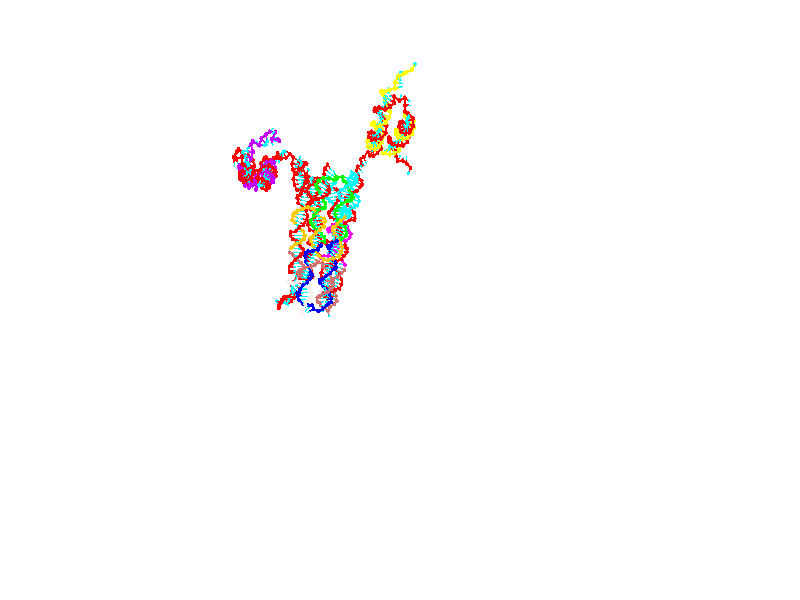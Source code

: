 // switches for output
#declare DRAW_BASES = 1; // possible values are 0, 1; only relevant for DNA ribbons
#declare DRAW_BASES_TYPE = 3; // possible values are 1, 2, 3; only relevant for DNA ribbons
#declare DRAW_FOG = 0; // set to 1 to enable fog

#include "colors.inc"

#include "transforms.inc"
background { rgb <1, 1, 1>}

#default {
   normal{
       ripples 0.25
       frequency 0.20
       turbulence 0.2
       lambda 5
   }
	finish {
		phong 0.1
		phong_size 40.
	}
}

// original window dimensions: 1024x640


// camera settings

camera {
	sky <0, 0.179814, -0.983701>
	up <0, 0.179814, -0.983701>
	right 1.6 * <1, 0, 0>
	location <25.469, 94.9851, 44.8844>
	look_at <25.469, 29.3977, 32.8955>
	direction <0, -65.5874, -11.9889>
	angle 67.0682
}


# declare cpy_camera_pos = <25.469, 94.9851, 44.8844>;
# if (DRAW_FOG = 1)
fog {
	fog_type 2
	up vnormalize(cpy_camera_pos)
	color rgbt<1,1,1,0.3>
	distance 1e-5
	fog_alt 3e-3
	fog_offset 28
}
# end


// LIGHTS

# declare lum = 6;
global_settings {
	ambient_light rgb lum * <0.05, 0.05, 0.05>
	max_trace_level 15
}# declare cpy_direct_light_amount = 0.25;
light_source
{	1000 * <-1, -1.16351, -0.803887>,
	rgb lum * cpy_direct_light_amount
	parallel
}

light_source
{	1000 * <1, 1.16351, 0.803887>,
	rgb lum * cpy_direct_light_amount
	parallel
}

// strand 0

// nucleotide -1

// particle -1
sphere {
	<4.686397, 15.178015, 14.699145> 0.250000
	pigment { color rgbt <1,0,0,0> }
	no_shadow
}
cylinder {
	<4.298969, 15.239412, 14.777437>,  <4.066512, 15.276251, 14.824412>, 0.100000
	pigment { color rgbt <1,0,0,0> }
	no_shadow
}
cylinder {
	<4.298969, 15.239412, 14.777437>,  <4.686397, 15.178015, 14.699145>, 0.100000
	pigment { color rgbt <1,0,0,0> }
	no_shadow
}

// particle -1
sphere {
	<4.298969, 15.239412, 14.777437> 0.100000
	pigment { color rgbt <1,0,0,0> }
	no_shadow
}
sphere {
	0, 1
	scale<0.080000,0.200000,0.300000>
	matrix <0.247633, 0.669105, 0.700697,
		-0.023411, 0.727144, -0.686085,
		-0.968571, 0.153493, 0.195729,
		4.008398, 15.285460, 14.836156>
	pigment { color rgbt <0,1,1,0> }
	no_shadow
}
cylinder {
	<4.643375, 15.844139, 14.799823>,  <4.686397, 15.178015, 14.699145>, 0.130000
	pigment { color rgbt <1,0,0,0> }
	no_shadow
}

// nucleotide -1

// particle -1
sphere {
	<4.643375, 15.844139, 14.799823> 0.250000
	pigment { color rgbt <1,0,0,0> }
	no_shadow
}
cylinder {
	<4.321989, 15.692186, 14.983185>,  <4.129158, 15.601015, 15.093203>, 0.100000
	pigment { color rgbt <1,0,0,0> }
	no_shadow
}
cylinder {
	<4.321989, 15.692186, 14.983185>,  <4.643375, 15.844139, 14.799823>, 0.100000
	pigment { color rgbt <1,0,0,0> }
	no_shadow
}

// particle -1
sphere {
	<4.321989, 15.692186, 14.983185> 0.100000
	pigment { color rgbt <1,0,0,0> }
	no_shadow
}
sphere {
	0, 1
	scale<0.080000,0.200000,0.300000>
	matrix <0.272899, 0.449319, 0.850669,
		-0.529124, 0.808581, -0.257343,
		-0.803464, -0.379881, 0.458406,
		4.080950, 15.578222, 15.120707>
	pigment { color rgbt <0,1,1,0> }
	no_shadow
}
cylinder {
	<4.147686, 16.428139, 15.109894>,  <4.643375, 15.844139, 14.799823>, 0.130000
	pigment { color rgbt <1,0,0,0> }
	no_shadow
}

// nucleotide -1

// particle -1
sphere {
	<4.147686, 16.428139, 15.109894> 0.250000
	pigment { color rgbt <1,0,0,0> }
	no_shadow
}
cylinder {
	<4.100227, 16.078209, 15.297768>,  <4.071753, 15.868251, 15.410492>, 0.100000
	pigment { color rgbt <1,0,0,0> }
	no_shadow
}
cylinder {
	<4.100227, 16.078209, 15.297768>,  <4.147686, 16.428139, 15.109894>, 0.100000
	pigment { color rgbt <1,0,0,0> }
	no_shadow
}

// particle -1
sphere {
	<4.100227, 16.078209, 15.297768> 0.100000
	pigment { color rgbt <1,0,0,0> }
	no_shadow
}
sphere {
	0, 1
	scale<0.080000,0.200000,0.300000>
	matrix <0.246720, 0.432217, 0.867363,
		-0.961797, 0.218789, 0.164556,
		-0.118646, -0.874826, 0.469684,
		4.064634, 15.815762, 15.438673>
	pigment { color rgbt <0,1,1,0> }
	no_shadow
}
cylinder {
	<3.535165, 16.469332, 15.578745>,  <4.147686, 16.428139, 15.109894>, 0.130000
	pigment { color rgbt <1,0,0,0> }
	no_shadow
}

// nucleotide -1

// particle -1
sphere {
	<3.535165, 16.469332, 15.578745> 0.250000
	pigment { color rgbt <1,0,0,0> }
	no_shadow
}
cylinder {
	<3.850100, 16.228390, 15.631304>,  <4.039062, 16.083824, 15.662839>, 0.100000
	pigment { color rgbt <1,0,0,0> }
	no_shadow
}
cylinder {
	<3.850100, 16.228390, 15.631304>,  <3.535165, 16.469332, 15.578745>, 0.100000
	pigment { color rgbt <1,0,0,0> }
	no_shadow
}

// particle -1
sphere {
	<3.850100, 16.228390, 15.631304> 0.100000
	pigment { color rgbt <1,0,0,0> }
	no_shadow
}
sphere {
	0, 1
	scale<0.080000,0.200000,0.300000>
	matrix <0.308976, 0.569948, 0.761376,
		-0.533510, -0.558861, 0.634856,
		0.787338, -0.602357, 0.131398,
		4.086302, 16.047684, 15.670723>
	pigment { color rgbt <0,1,1,0> }
	no_shadow
}
cylinder {
	<3.520527, 16.331795, 16.288031>,  <3.535165, 16.469332, 15.578745>, 0.130000
	pigment { color rgbt <1,0,0,0> }
	no_shadow
}

// nucleotide -1

// particle -1
sphere {
	<3.520527, 16.331795, 16.288031> 0.250000
	pigment { color rgbt <1,0,0,0> }
	no_shadow
}
cylinder {
	<3.896055, 16.301281, 16.153687>,  <4.121371, 16.282972, 16.073080>, 0.100000
	pigment { color rgbt <1,0,0,0> }
	no_shadow
}
cylinder {
	<3.896055, 16.301281, 16.153687>,  <3.520527, 16.331795, 16.288031>, 0.100000
	pigment { color rgbt <1,0,0,0> }
	no_shadow
}

// particle -1
sphere {
	<3.896055, 16.301281, 16.153687> 0.100000
	pigment { color rgbt <1,0,0,0> }
	no_shadow
}
sphere {
	0, 1
	scale<0.080000,0.200000,0.300000>
	matrix <0.310371, 0.610113, 0.728994,
		0.149303, -0.788634, 0.596461,
		0.938818, -0.076283, -0.335861,
		4.177700, 16.278397, 16.052929>
	pigment { color rgbt <0,1,1,0> }
	no_shadow
}
cylinder {
	<4.078022, 16.208185, 16.864466>,  <3.520527, 16.331795, 16.288031>, 0.130000
	pigment { color rgbt <1,0,0,0> }
	no_shadow
}

// nucleotide -1

// particle -1
sphere {
	<4.078022, 16.208185, 16.864466> 0.250000
	pigment { color rgbt <1,0,0,0> }
	no_shadow
}
cylinder {
	<4.275140, 16.382500, 16.563204>,  <4.393411, 16.487089, 16.382446>, 0.100000
	pigment { color rgbt <1,0,0,0> }
	no_shadow
}
cylinder {
	<4.275140, 16.382500, 16.563204>,  <4.078022, 16.208185, 16.864466>, 0.100000
	pigment { color rgbt <1,0,0,0> }
	no_shadow
}

// particle -1
sphere {
	<4.275140, 16.382500, 16.563204> 0.100000
	pigment { color rgbt <1,0,0,0> }
	no_shadow
}
sphere {
	0, 1
	scale<0.080000,0.200000,0.300000>
	matrix <0.364719, 0.682402, 0.633488,
		0.790021, -0.586870, 0.177345,
		0.492795, 0.435787, -0.753155,
		4.422979, 16.513235, 16.337257>
	pigment { color rgbt <0,1,1,0> }
	no_shadow
}
cylinder {
	<4.684357, 16.485460, 17.121481>,  <4.078022, 16.208185, 16.864466>, 0.130000
	pigment { color rgbt <1,0,0,0> }
	no_shadow
}

// nucleotide -1

// particle -1
sphere {
	<4.684357, 16.485460, 17.121481> 0.250000
	pigment { color rgbt <1,0,0,0> }
	no_shadow
}
cylinder {
	<4.721623, 16.658360, 16.762709>,  <4.743983, 16.762098, 16.547445>, 0.100000
	pigment { color rgbt <1,0,0,0> }
	no_shadow
}
cylinder {
	<4.721623, 16.658360, 16.762709>,  <4.684357, 16.485460, 17.121481>, 0.100000
	pigment { color rgbt <1,0,0,0> }
	no_shadow
}

// particle -1
sphere {
	<4.721623, 16.658360, 16.762709> 0.100000
	pigment { color rgbt <1,0,0,0> }
	no_shadow
}
sphere {
	0, 1
	scale<0.080000,0.200000,0.300000>
	matrix <0.427532, 0.796201, 0.428114,
		0.899187, -0.423351, -0.110621,
		0.093166, 0.432248, -0.896929,
		4.749573, 16.788034, 16.493629>
	pigment { color rgbt <0,1,1,0> }
	no_shadow
}
cylinder {
	<5.457626, 16.664812, 16.986231>,  <4.684357, 16.485460, 17.121481>, 0.130000
	pigment { color rgbt <1,0,0,0> }
	no_shadow
}

// nucleotide -1

// particle -1
sphere {
	<5.457626, 16.664812, 16.986231> 0.250000
	pigment { color rgbt <1,0,0,0> }
	no_shadow
}
cylinder {
	<5.201785, 16.896751, 16.784365>,  <5.048281, 17.035915, 16.663244>, 0.100000
	pigment { color rgbt <1,0,0,0> }
	no_shadow
}
cylinder {
	<5.201785, 16.896751, 16.784365>,  <5.457626, 16.664812, 16.986231>, 0.100000
	pigment { color rgbt <1,0,0,0> }
	no_shadow
}

// particle -1
sphere {
	<5.201785, 16.896751, 16.784365> 0.100000
	pigment { color rgbt <1,0,0,0> }
	no_shadow
}
sphere {
	0, 1
	scale<0.080000,0.200000,0.300000>
	matrix <0.396265, 0.811267, 0.429907,
		0.658698, 0.074989, -0.748661,
		-0.639602, 0.579847, -0.504665,
		5.009904, 17.070705, 16.632965>
	pigment { color rgbt <0,1,1,0> }
	no_shadow
}
cylinder {
	<5.830757, 17.047274, 16.658386>,  <5.457626, 16.664812, 16.986231>, 0.130000
	pigment { color rgbt <1,0,0,0> }
	no_shadow
}

// nucleotide -1

// particle -1
sphere {
	<5.830757, 17.047274, 16.658386> 0.250000
	pigment { color rgbt <1,0,0,0> }
	no_shadow
}
cylinder {
	<5.492846, 17.261126, 16.649225>,  <5.290100, 17.389437, 16.643728>, 0.100000
	pigment { color rgbt <1,0,0,0> }
	no_shadow
}
cylinder {
	<5.492846, 17.261126, 16.649225>,  <5.830757, 17.047274, 16.658386>, 0.100000
	pigment { color rgbt <1,0,0,0> }
	no_shadow
}

// particle -1
sphere {
	<5.492846, 17.261126, 16.649225> 0.100000
	pigment { color rgbt <1,0,0,0> }
	no_shadow
}
sphere {
	0, 1
	scale<0.080000,0.200000,0.300000>
	matrix <0.495826, 0.798124, 0.342279,
		0.201271, 0.277794, -0.939319,
		-0.844776, 0.534629, -0.022902,
		5.239414, 17.421515, 16.642355>
	pigment { color rgbt <0,1,1,0> }
	no_shadow
}
cylinder {
	<6.036994, 17.715433, 16.482660>,  <5.830757, 17.047274, 16.658386>, 0.130000
	pigment { color rgbt <1,0,0,0> }
	no_shadow
}

// nucleotide -1

// particle -1
sphere {
	<6.036994, 17.715433, 16.482660> 0.250000
	pigment { color rgbt <1,0,0,0> }
	no_shadow
}
cylinder {
	<5.666461, 17.768095, 16.623842>,  <5.444142, 17.799692, 16.708551>, 0.100000
	pigment { color rgbt <1,0,0,0> }
	no_shadow
}
cylinder {
	<5.666461, 17.768095, 16.623842>,  <6.036994, 17.715433, 16.482660>, 0.100000
	pigment { color rgbt <1,0,0,0> }
	no_shadow
}

// particle -1
sphere {
	<5.666461, 17.768095, 16.623842> 0.100000
	pigment { color rgbt <1,0,0,0> }
	no_shadow
}
sphere {
	0, 1
	scale<0.080000,0.200000,0.300000>
	matrix <0.298544, 0.827973, 0.474691,
		-0.229744, 0.545094, -0.806281,
		-0.926331, 0.131653, 0.352957,
		5.388562, 17.807590, 16.729729>
	pigment { color rgbt <0,1,1,0> }
	no_shadow
}
cylinder {
	<5.894831, 18.424765, 16.327120>,  <6.036994, 17.715433, 16.482660>, 0.130000
	pigment { color rgbt <1,0,0,0> }
	no_shadow
}

// nucleotide -1

// particle -1
sphere {
	<5.894831, 18.424765, 16.327120> 0.250000
	pigment { color rgbt <1,0,0,0> }
	no_shadow
}
cylinder {
	<5.645498, 18.304047, 16.615669>,  <5.495899, 18.231615, 16.788799>, 0.100000
	pigment { color rgbt <1,0,0,0> }
	no_shadow
}
cylinder {
	<5.645498, 18.304047, 16.615669>,  <5.894831, 18.424765, 16.327120>, 0.100000
	pigment { color rgbt <1,0,0,0> }
	no_shadow
}

// particle -1
sphere {
	<5.645498, 18.304047, 16.615669> 0.100000
	pigment { color rgbt <1,0,0,0> }
	no_shadow
}
sphere {
	0, 1
	scale<0.080000,0.200000,0.300000>
	matrix <0.066296, 0.898803, 0.433310,
		-0.779142, 0.317920, -0.540245,
		-0.623331, -0.301795, 0.721372,
		5.458499, 18.213509, 16.832081>
	pigment { color rgbt <0,1,1,0> }
	no_shadow
}
cylinder {
	<5.383940, 18.858652, 16.297739>,  <5.894831, 18.424765, 16.327120>, 0.130000
	pigment { color rgbt <1,0,0,0> }
	no_shadow
}

// nucleotide -1

// particle -1
sphere {
	<5.383940, 18.858652, 16.297739> 0.250000
	pigment { color rgbt <1,0,0,0> }
	no_shadow
}
cylinder {
	<5.361401, 18.689447, 16.659487>,  <5.347877, 18.587925, 16.876535>, 0.100000
	pigment { color rgbt <1,0,0,0> }
	no_shadow
}
cylinder {
	<5.361401, 18.689447, 16.659487>,  <5.383940, 18.858652, 16.297739>, 0.100000
	pigment { color rgbt <1,0,0,0> }
	no_shadow
}

// particle -1
sphere {
	<5.361401, 18.689447, 16.659487> 0.100000
	pigment { color rgbt <1,0,0,0> }
	no_shadow
}
sphere {
	0, 1
	scale<0.080000,0.200000,0.300000>
	matrix <0.046671, 0.903703, 0.425608,
		-0.997320, 0.066190, -0.031180,
		-0.056348, -0.423012, 0.904370,
		5.344496, 18.562544, 16.930798>
	pigment { color rgbt <0,1,1,0> }
	no_shadow
}
cylinder {
	<4.667760, 19.033289, 16.559546>,  <5.383940, 18.858652, 16.297739>, 0.130000
	pigment { color rgbt <1,0,0,0> }
	no_shadow
}

// nucleotide -1

// particle -1
sphere {
	<4.667760, 19.033289, 16.559546> 0.250000
	pigment { color rgbt <1,0,0,0> }
	no_shadow
}
cylinder {
	<4.943625, 18.960102, 16.839800>,  <5.109144, 18.916189, 17.007952>, 0.100000
	pigment { color rgbt <1,0,0,0> }
	no_shadow
}
cylinder {
	<4.943625, 18.960102, 16.839800>,  <4.667760, 19.033289, 16.559546>, 0.100000
	pigment { color rgbt <1,0,0,0> }
	no_shadow
}

// particle -1
sphere {
	<4.943625, 18.960102, 16.839800> 0.100000
	pigment { color rgbt <1,0,0,0> }
	no_shadow
}
sphere {
	0, 1
	scale<0.080000,0.200000,0.300000>
	matrix <-0.026701, 0.960468, 0.277106,
		-0.723639, -0.209817, 0.657513,
		0.689662, -0.182969, 0.700634,
		5.150524, 18.905212, 17.049990>
	pigment { color rgbt <0,1,1,0> }
	no_shadow
}
cylinder {
	<4.482322, 19.437262, 17.099968>,  <4.667760, 19.033289, 16.559546>, 0.130000
	pigment { color rgbt <1,0,0,0> }
	no_shadow
}

// nucleotide -1

// particle -1
sphere {
	<4.482322, 19.437262, 17.099968> 0.250000
	pigment { color rgbt <1,0,0,0> }
	no_shadow
}
cylinder {
	<4.857403, 19.349897, 17.208050>,  <5.082451, 19.297480, 17.272900>, 0.100000
	pigment { color rgbt <1,0,0,0> }
	no_shadow
}
cylinder {
	<4.857403, 19.349897, 17.208050>,  <4.482322, 19.437262, 17.099968>, 0.100000
	pigment { color rgbt <1,0,0,0> }
	no_shadow
}

// particle -1
sphere {
	<4.857403, 19.349897, 17.208050> 0.100000
	pigment { color rgbt <1,0,0,0> }
	no_shadow
}
sphere {
	0, 1
	scale<0.080000,0.200000,0.300000>
	matrix <0.096988, 0.911340, 0.400065,
		-0.333627, -0.348935, 0.875749,
		0.937703, -0.218409, 0.270206,
		5.138714, 19.284374, 17.289112>
	pigment { color rgbt <0,1,1,0> }
	no_shadow
}
cylinder {
	<4.598597, 19.823637, 17.775229>,  <4.482322, 19.437262, 17.099968>, 0.130000
	pigment { color rgbt <1,0,0,0> }
	no_shadow
}

// nucleotide -1

// particle -1
sphere {
	<4.598597, 19.823637, 17.775229> 0.250000
	pigment { color rgbt <1,0,0,0> }
	no_shadow
}
cylinder {
	<4.951057, 19.755131, 17.598938>,  <5.162534, 19.714027, 17.493164>, 0.100000
	pigment { color rgbt <1,0,0,0> }
	no_shadow
}
cylinder {
	<4.951057, 19.755131, 17.598938>,  <4.598597, 19.823637, 17.775229>, 0.100000
	pigment { color rgbt <1,0,0,0> }
	no_shadow
}

// particle -1
sphere {
	<4.951057, 19.755131, 17.598938> 0.100000
	pigment { color rgbt <1,0,0,0> }
	no_shadow
}
sphere {
	0, 1
	scale<0.080000,0.200000,0.300000>
	matrix <0.233150, 0.968280, 0.089863,
		0.411357, -0.181939, 0.893131,
		0.881151, -0.171268, -0.440728,
		5.215403, 19.703751, 17.466719>
	pigment { color rgbt <0,1,1,0> }
	no_shadow
}
cylinder {
	<5.126850, 20.147993, 18.170458>,  <4.598597, 19.823637, 17.775229>, 0.130000
	pigment { color rgbt <1,0,0,0> }
	no_shadow
}

// nucleotide -1

// particle -1
sphere {
	<5.126850, 20.147993, 18.170458> 0.250000
	pigment { color rgbt <1,0,0,0> }
	no_shadow
}
cylinder {
	<5.346944, 20.121943, 17.837471>,  <5.479001, 20.106312, 17.637680>, 0.100000
	pigment { color rgbt <1,0,0,0> }
	no_shadow
}
cylinder {
	<5.346944, 20.121943, 17.837471>,  <5.126850, 20.147993, 18.170458>, 0.100000
	pigment { color rgbt <1,0,0,0> }
	no_shadow
}

// particle -1
sphere {
	<5.346944, 20.121943, 17.837471> 0.100000
	pigment { color rgbt <1,0,0,0> }
	no_shadow
}
sphere {
	0, 1
	scale<0.080000,0.200000,0.300000>
	matrix <0.170950, 0.984623, 0.035961,
		0.817323, -0.162097, 0.552907,
		0.550235, -0.065127, -0.832466,
		5.512015, 20.102404, 17.587730>
	pigment { color rgbt <0,1,1,0> }
	no_shadow
}
cylinder {
	<5.598578, 20.663645, 18.266705>,  <5.126850, 20.147993, 18.170458>, 0.130000
	pigment { color rgbt <1,0,0,0> }
	no_shadow
}

// nucleotide -1

// particle -1
sphere {
	<5.598578, 20.663645, 18.266705> 0.250000
	pigment { color rgbt <1,0,0,0> }
	no_shadow
}
cylinder {
	<5.660958, 20.576794, 17.881262>,  <5.698385, 20.524683, 17.649996>, 0.100000
	pigment { color rgbt <1,0,0,0> }
	no_shadow
}
cylinder {
	<5.660958, 20.576794, 17.881262>,  <5.598578, 20.663645, 18.266705>, 0.100000
	pigment { color rgbt <1,0,0,0> }
	no_shadow
}

// particle -1
sphere {
	<5.660958, 20.576794, 17.881262> 0.100000
	pigment { color rgbt <1,0,0,0> }
	no_shadow
}
sphere {
	0, 1
	scale<0.080000,0.200000,0.300000>
	matrix <0.288916, 0.942904, -0.165706,
		0.944567, -0.252560, 0.209777,
		0.155949, -0.217129, -0.963605,
		5.707742, 20.511656, 17.592180>
	pigment { color rgbt <0,1,1,0> }
	no_shadow
}
cylinder {
	<6.255856, 20.994667, 18.096216>,  <5.598578, 20.663645, 18.266705>, 0.130000
	pigment { color rgbt <1,0,0,0> }
	no_shadow
}

// nucleotide -1

// particle -1
sphere {
	<6.255856, 20.994667, 18.096216> 0.250000
	pigment { color rgbt <1,0,0,0> }
	no_shadow
}
cylinder {
	<6.064099, 20.938499, 17.749699>,  <5.949045, 20.904799, 17.541788>, 0.100000
	pigment { color rgbt <1,0,0,0> }
	no_shadow
}
cylinder {
	<6.064099, 20.938499, 17.749699>,  <6.255856, 20.994667, 18.096216>, 0.100000
	pigment { color rgbt <1,0,0,0> }
	no_shadow
}

// particle -1
sphere {
	<6.064099, 20.938499, 17.749699> 0.100000
	pigment { color rgbt <1,0,0,0> }
	no_shadow
}
sphere {
	0, 1
	scale<0.080000,0.200000,0.300000>
	matrix <0.250522, 0.924146, -0.288433,
		0.841084, -0.355298, -0.407850,
		-0.479392, -0.140421, -0.866294,
		5.920282, 20.896374, 17.489811>
	pigment { color rgbt <0,1,1,0> }
	no_shadow
}
cylinder {
	<6.736916, 21.223555, 17.533625>,  <6.255856, 20.994667, 18.096216>, 0.130000
	pigment { color rgbt <1,0,0,0> }
	no_shadow
}

// nucleotide -1

// particle -1
sphere {
	<6.736916, 21.223555, 17.533625> 0.250000
	pigment { color rgbt <1,0,0,0> }
	no_shadow
}
cylinder {
	<6.372903, 21.231209, 17.367985>,  <6.154496, 21.235802, 17.268600>, 0.100000
	pigment { color rgbt <1,0,0,0> }
	no_shadow
}
cylinder {
	<6.372903, 21.231209, 17.367985>,  <6.736916, 21.223555, 17.533625>, 0.100000
	pigment { color rgbt <1,0,0,0> }
	no_shadow
}

// particle -1
sphere {
	<6.372903, 21.231209, 17.367985> 0.100000
	pigment { color rgbt <1,0,0,0> }
	no_shadow
}
sphere {
	0, 1
	scale<0.080000,0.200000,0.300000>
	matrix <0.200183, 0.895025, -0.398569,
		0.363001, -0.445606, -0.818331,
		-0.910031, 0.019135, -0.414098,
		6.099894, 21.236950, 17.243755>
	pigment { color rgbt <0,1,1,0> }
	no_shadow
}
cylinder {
	<6.851919, 21.607649, 16.966763>,  <6.736916, 21.223555, 17.533625>, 0.130000
	pigment { color rgbt <1,0,0,0> }
	no_shadow
}

// nucleotide -1

// particle -1
sphere {
	<6.851919, 21.607649, 16.966763> 0.250000
	pigment { color rgbt <1,0,0,0> }
	no_shadow
}
cylinder {
	<6.452322, 21.616188, 16.982555>,  <6.212564, 21.621311, 16.992031>, 0.100000
	pigment { color rgbt <1,0,0,0> }
	no_shadow
}
cylinder {
	<6.452322, 21.616188, 16.982555>,  <6.851919, 21.607649, 16.966763>, 0.100000
	pigment { color rgbt <1,0,0,0> }
	no_shadow
}

// particle -1
sphere {
	<6.452322, 21.616188, 16.982555> 0.100000
	pigment { color rgbt <1,0,0,0> }
	no_shadow
}
sphere {
	0, 1
	scale<0.080000,0.200000,0.300000>
	matrix <-0.007714, 0.784935, -0.619530,
		-0.044217, -0.619211, -0.783979,
		-0.998992, 0.021346, 0.039484,
		6.152625, 21.622591, 16.994400>
	pigment { color rgbt <0,1,1,0> }
	no_shadow
}
cylinder {
	<6.654538, 21.764610, 16.331177>,  <6.851919, 21.607649, 16.966763>, 0.130000
	pigment { color rgbt <1,0,0,0> }
	no_shadow
}

// nucleotide -1

// particle -1
sphere {
	<6.654538, 21.764610, 16.331177> 0.250000
	pigment { color rgbt <1,0,0,0> }
	no_shadow
}
cylinder {
	<6.347552, 21.853411, 16.571749>,  <6.163361, 21.906691, 16.716091>, 0.100000
	pigment { color rgbt <1,0,0,0> }
	no_shadow
}
cylinder {
	<6.347552, 21.853411, 16.571749>,  <6.654538, 21.764610, 16.331177>, 0.100000
	pigment { color rgbt <1,0,0,0> }
	no_shadow
}

// particle -1
sphere {
	<6.347552, 21.853411, 16.571749> 0.100000
	pigment { color rgbt <1,0,0,0> }
	no_shadow
}
sphere {
	0, 1
	scale<0.080000,0.200000,0.300000>
	matrix <-0.121427, 0.870812, -0.476384,
		-0.629489, -0.438637, -0.641360,
		-0.767463, 0.222000, 0.601428,
		6.117313, 21.920012, 16.752178>
	pigment { color rgbt <0,1,1,0> }
	no_shadow
}
cylinder {
	<6.020161, 21.855373, 15.890862>,  <6.654538, 21.764610, 16.331177>, 0.130000
	pigment { color rgbt <1,0,0,0> }
	no_shadow
}

// nucleotide -1

// particle -1
sphere {
	<6.020161, 21.855373, 15.890862> 0.250000
	pigment { color rgbt <1,0,0,0> }
	no_shadow
}
cylinder {
	<5.981160, 22.073217, 16.224064>,  <5.957759, 22.203924, 16.423985>, 0.100000
	pigment { color rgbt <1,0,0,0> }
	no_shadow
}
cylinder {
	<5.981160, 22.073217, 16.224064>,  <6.020161, 21.855373, 15.890862>, 0.100000
	pigment { color rgbt <1,0,0,0> }
	no_shadow
}

// particle -1
sphere {
	<5.981160, 22.073217, 16.224064> 0.100000
	pigment { color rgbt <1,0,0,0> }
	no_shadow
}
sphere {
	0, 1
	scale<0.080000,0.200000,0.300000>
	matrix <-0.213742, 0.806002, -0.551974,
		-0.972012, -0.231867, 0.037819,
		-0.097502, 0.544609, 0.833003,
		5.951909, 22.236601, 16.473965>
	pigment { color rgbt <0,1,1,0> }
	no_shadow
}
cylinder {
	<5.417815, 22.233210, 15.761392>,  <6.020161, 21.855373, 15.890862>, 0.130000
	pigment { color rgbt <1,0,0,0> }
	no_shadow
}

// nucleotide -1

// particle -1
sphere {
	<5.417815, 22.233210, 15.761392> 0.250000
	pigment { color rgbt <1,0,0,0> }
	no_shadow
}
cylinder {
	<5.643278, 22.420956, 16.033270>,  <5.778555, 22.533604, 16.196398>, 0.100000
	pigment { color rgbt <1,0,0,0> }
	no_shadow
}
cylinder {
	<5.643278, 22.420956, 16.033270>,  <5.417815, 22.233210, 15.761392>, 0.100000
	pigment { color rgbt <1,0,0,0> }
	no_shadow
}

// particle -1
sphere {
	<5.643278, 22.420956, 16.033270> 0.100000
	pigment { color rgbt <1,0,0,0> }
	no_shadow
}
sphere {
	0, 1
	scale<0.080000,0.200000,0.300000>
	matrix <-0.167295, 0.870683, -0.462520,
		-0.808891, 0.146992, 0.569288,
		0.563656, 0.469367, 0.679696,
		5.812375, 22.561766, 16.237179>
	pigment { color rgbt <0,1,1,0> }
	no_shadow
}
cylinder {
	<5.109295, 22.957167, 15.648055>,  <5.417815, 22.233210, 15.761392>, 0.130000
	pigment { color rgbt <1,0,0,0> }
	no_shadow
}

// nucleotide -1

// particle -1
sphere {
	<5.109295, 22.957167, 15.648055> 0.250000
	pigment { color rgbt <1,0,0,0> }
	no_shadow
}
cylinder {
	<5.432995, 23.006569, 15.877789>,  <5.627215, 23.036211, 16.015629>, 0.100000
	pigment { color rgbt <1,0,0,0> }
	no_shadow
}
cylinder {
	<5.432995, 23.006569, 15.877789>,  <5.109295, 22.957167, 15.648055>, 0.100000
	pigment { color rgbt <1,0,0,0> }
	no_shadow
}

// particle -1
sphere {
	<5.432995, 23.006569, 15.877789> 0.100000
	pigment { color rgbt <1,0,0,0> }
	no_shadow
}
sphere {
	0, 1
	scale<0.080000,0.200000,0.300000>
	matrix <0.167507, 0.888554, -0.427099,
		-0.563077, 0.441835, 0.698374,
		0.809250, 0.123507, 0.574334,
		5.675770, 23.043621, 16.050089>
	pigment { color rgbt <0,1,1,0> }
	no_shadow
}
cylinder {
	<5.074729, 23.545502, 16.124256>,  <5.109295, 22.957167, 15.648055>, 0.130000
	pigment { color rgbt <1,0,0,0> }
	no_shadow
}

// nucleotide -1

// particle -1
sphere {
	<5.074729, 23.545502, 16.124256> 0.250000
	pigment { color rgbt <1,0,0,0> }
	no_shadow
}
cylinder {
	<5.466311, 23.487078, 16.067244>,  <5.701260, 23.452023, 16.033035>, 0.100000
	pigment { color rgbt <1,0,0,0> }
	no_shadow
}
cylinder {
	<5.466311, 23.487078, 16.067244>,  <5.074729, 23.545502, 16.124256>, 0.100000
	pigment { color rgbt <1,0,0,0> }
	no_shadow
}

// particle -1
sphere {
	<5.466311, 23.487078, 16.067244> 0.100000
	pigment { color rgbt <1,0,0,0> }
	no_shadow
}
sphere {
	0, 1
	scale<0.080000,0.200000,0.300000>
	matrix <0.081818, 0.920715, -0.381561,
		0.186962, 0.361870, 0.913288,
		0.978954, -0.146061, -0.142531,
		5.759997, 23.443260, 16.024485>
	pigment { color rgbt <0,1,1,0> }
	no_shadow
}
cylinder {
	<4.765949, 23.750931, 16.792095>,  <5.074729, 23.545502, 16.124256>, 0.130000
	pigment { color rgbt <1,0,0,0> }
	no_shadow
}

// nucleotide -1

// particle -1
sphere {
	<4.765949, 23.750931, 16.792095> 0.250000
	pigment { color rgbt <1,0,0,0> }
	no_shadow
}
cylinder {
	<4.809606, 23.681984, 17.183681>,  <4.835800, 23.640615, 17.418634>, 0.100000
	pigment { color rgbt <1,0,0,0> }
	no_shadow
}
cylinder {
	<4.809606, 23.681984, 17.183681>,  <4.765949, 23.750931, 16.792095>, 0.100000
	pigment { color rgbt <1,0,0,0> }
	no_shadow
}

// particle -1
sphere {
	<4.809606, 23.681984, 17.183681> 0.100000
	pigment { color rgbt <1,0,0,0> }
	no_shadow
}
sphere {
	0, 1
	scale<0.080000,0.200000,0.300000>
	matrix <0.950327, -0.270708, -0.153612,
		0.291492, 0.947105, 0.134258,
		0.109142, -0.172366, 0.978968,
		4.842349, 23.630274, 17.477371>
	pigment { color rgbt <0,1,1,0> }
	no_shadow
}
cylinder {
	<5.251686, 24.239933, 17.147770>,  <4.765949, 23.750931, 16.792095>, 0.130000
	pigment { color rgbt <1,0,0,0> }
	no_shadow
}

// nucleotide -1

// particle -1
sphere {
	<5.251686, 24.239933, 17.147770> 0.250000
	pigment { color rgbt <1,0,0,0> }
	no_shadow
}
cylinder {
	<5.232682, 23.852350, 17.244820>,  <5.221280, 23.619801, 17.303049>, 0.100000
	pigment { color rgbt <1,0,0,0> }
	no_shadow
}
cylinder {
	<5.232682, 23.852350, 17.244820>,  <5.251686, 24.239933, 17.147770>, 0.100000
	pigment { color rgbt <1,0,0,0> }
	no_shadow
}

// particle -1
sphere {
	<5.232682, 23.852350, 17.244820> 0.100000
	pigment { color rgbt <1,0,0,0> }
	no_shadow
}
sphere {
	0, 1
	scale<0.080000,0.200000,0.300000>
	matrix <0.933659, -0.129403, -0.333970,
		0.354999, 0.210663, 0.910822,
		-0.047508, -0.968956, 0.242625,
		5.218430, 23.561663, 17.317608>
	pigment { color rgbt <0,1,1,0> }
	no_shadow
}
cylinder {
	<5.945670, 24.413578, 17.089493>,  <5.251686, 24.239933, 17.147770>, 0.130000
	pigment { color rgbt <1,0,0,0> }
	no_shadow
}

// nucleotide -1

// particle -1
sphere {
	<5.945670, 24.413578, 17.089493> 0.250000
	pigment { color rgbt <1,0,0,0> }
	no_shadow
}
cylinder {
	<5.867393, 24.035883, 16.983574>,  <5.820426, 23.809265, 16.920023>, 0.100000
	pigment { color rgbt <1,0,0,0> }
	no_shadow
}
cylinder {
	<5.867393, 24.035883, 16.983574>,  <5.945670, 24.413578, 17.089493>, 0.100000
	pigment { color rgbt <1,0,0,0> }
	no_shadow
}

// particle -1
sphere {
	<5.867393, 24.035883, 16.983574> 0.100000
	pigment { color rgbt <1,0,0,0> }
	no_shadow
}
sphere {
	0, 1
	scale<0.080000,0.200000,0.300000>
	matrix <0.097389, -0.287397, 0.952848,
		-0.975817, 0.160678, 0.148200,
		-0.195694, -0.944238, -0.264798,
		5.808684, 23.752611, 16.904135>
	pigment { color rgbt <0,1,1,0> }
	no_shadow
}
cylinder {
	<6.071867, 24.400242, 17.825026>,  <5.945670, 24.413578, 17.089493>, 0.130000
	pigment { color rgbt <1,0,0,0> }
	no_shadow
}

// nucleotide -1

// particle -1
sphere {
	<6.071867, 24.400242, 17.825026> 0.250000
	pigment { color rgbt <1,0,0,0> }
	no_shadow
}
cylinder {
	<6.407680, 24.611025, 17.772106>,  <6.609168, 24.737495, 17.740355>, 0.100000
	pigment { color rgbt <1,0,0,0> }
	no_shadow
}
cylinder {
	<6.407680, 24.611025, 17.772106>,  <6.071867, 24.400242, 17.825026>, 0.100000
	pigment { color rgbt <1,0,0,0> }
	no_shadow
}

// particle -1
sphere {
	<6.407680, 24.611025, 17.772106> 0.100000
	pigment { color rgbt <1,0,0,0> }
	no_shadow
}
sphere {
	0, 1
	scale<0.080000,0.200000,0.300000>
	matrix <0.239972, -0.141182, 0.960459,
		0.487443, -0.838083, -0.244982,
		0.839531, 0.526958, -0.132298,
		6.659539, 24.769112, 17.732416>
	pigment { color rgbt <0,1,1,0> }
	no_shadow
}
cylinder {
	<6.664676, 24.007250, 18.118643>,  <6.071867, 24.400242, 17.825026>, 0.130000
	pigment { color rgbt <1,0,0,0> }
	no_shadow
}

// nucleotide -1

// particle -1
sphere {
	<6.664676, 24.007250, 18.118643> 0.250000
	pigment { color rgbt <1,0,0,0> }
	no_shadow
}
cylinder {
	<6.784847, 24.387867, 18.144896>,  <6.856950, 24.616238, 18.160646>, 0.100000
	pigment { color rgbt <1,0,0,0> }
	no_shadow
}
cylinder {
	<6.784847, 24.387867, 18.144896>,  <6.664676, 24.007250, 18.118643>, 0.100000
	pigment { color rgbt <1,0,0,0> }
	no_shadow
}

// particle -1
sphere {
	<6.784847, 24.387867, 18.144896> 0.100000
	pigment { color rgbt <1,0,0,0> }
	no_shadow
}
sphere {
	0, 1
	scale<0.080000,0.200000,0.300000>
	matrix <0.251246, -0.145328, 0.956951,
		0.920119, -0.271006, -0.282732,
		0.300428, 0.951544, 0.065630,
		6.874976, 24.673330, 18.164585>
	pigment { color rgbt <0,1,1,0> }
	no_shadow
}
cylinder {
	<7.272409, 23.949289, 18.391357>,  <6.664676, 24.007250, 18.118643>, 0.130000
	pigment { color rgbt <1,0,0,0> }
	no_shadow
}

// nucleotide -1

// particle -1
sphere {
	<7.272409, 23.949289, 18.391357> 0.250000
	pigment { color rgbt <1,0,0,0> }
	no_shadow
}
cylinder {
	<7.188130, 24.333960, 18.461544>,  <7.137563, 24.564762, 18.503656>, 0.100000
	pigment { color rgbt <1,0,0,0> }
	no_shadow
}
cylinder {
	<7.188130, 24.333960, 18.461544>,  <7.272409, 23.949289, 18.391357>, 0.100000
	pigment { color rgbt <1,0,0,0> }
	no_shadow
}

// particle -1
sphere {
	<7.188130, 24.333960, 18.461544> 0.100000
	pigment { color rgbt <1,0,0,0> }
	no_shadow
}
sphere {
	0, 1
	scale<0.080000,0.200000,0.300000>
	matrix <0.159078, -0.143376, 0.976800,
		0.964521, 0.233722, -0.122772,
		-0.210697, 0.961674, 0.175469,
		7.124921, 24.622461, 18.514185>
	pigment { color rgbt <0,1,1,0> }
	no_shadow
}
cylinder {
	<7.042787, 23.300846, 17.957048>,  <7.272409, 23.949289, 18.391357>, 0.130000
	pigment { color rgbt <1,0,0,0> }
	no_shadow
}

// nucleotide -1

// particle -1
sphere {
	<7.042787, 23.300846, 17.957048> 0.250000
	pigment { color rgbt <1,0,0,0> }
	no_shadow
}
cylinder {
	<6.771885, 23.452883, 17.705061>,  <6.609344, 23.544104, 17.553869>, 0.100000
	pigment { color rgbt <1,0,0,0> }
	no_shadow
}
cylinder {
	<6.771885, 23.452883, 17.705061>,  <7.042787, 23.300846, 17.957048>, 0.100000
	pigment { color rgbt <1,0,0,0> }
	no_shadow
}

// particle -1
sphere {
	<6.771885, 23.452883, 17.705061> 0.100000
	pigment { color rgbt <1,0,0,0> }
	no_shadow
}
sphere {
	0, 1
	scale<0.080000,0.200000,0.300000>
	matrix <-0.298919, -0.924521, -0.236451,
		-0.672290, 0.028172, 0.739751,
		-0.677254, 0.380090, -0.629967,
		6.568709, 23.566910, 17.516071>
	pigment { color rgbt <0,1,1,0> }
	no_shadow
}
cylinder {
	<7.815825, 23.351395, 18.172522>,  <7.042787, 23.300846, 17.957048>, 0.130000
	pigment { color rgbt <1,0,0,0> }
	no_shadow
}

// nucleotide -1

// particle -1
sphere {
	<7.815825, 23.351395, 18.172522> 0.250000
	pigment { color rgbt <1,0,0,0> }
	no_shadow
}
cylinder {
	<8.106398, 23.124069, 18.017958>,  <8.280742, 22.987673, 17.925219>, 0.100000
	pigment { color rgbt <1,0,0,0> }
	no_shadow
}
cylinder {
	<8.106398, 23.124069, 18.017958>,  <7.815825, 23.351395, 18.172522>, 0.100000
	pigment { color rgbt <1,0,0,0> }
	no_shadow
}

// particle -1
sphere {
	<8.106398, 23.124069, 18.017958> 0.100000
	pigment { color rgbt <1,0,0,0> }
	no_shadow
}
sphere {
	0, 1
	scale<0.080000,0.200000,0.300000>
	matrix <0.596880, 0.243060, 0.764628,
		-0.340630, -0.786091, 0.515783,
		0.726433, -0.568316, -0.386409,
		8.324327, 22.953575, 17.902035>
	pigment { color rgbt <0,1,1,0> }
	no_shadow
}
cylinder {
	<7.640168, 23.117205, 18.866360>,  <7.815825, 23.351395, 18.172522>, 0.130000
	pigment { color rgbt <1,0,0,0> }
	no_shadow
}

// nucleotide -1

// particle -1
sphere {
	<7.640168, 23.117205, 18.866360> 0.250000
	pigment { color rgbt <1,0,0,0> }
	no_shadow
}
cylinder {
	<7.690937, 22.917923, 19.209448>,  <7.721398, 22.798353, 19.415300>, 0.100000
	pigment { color rgbt <1,0,0,0> }
	no_shadow
}
cylinder {
	<7.690937, 22.917923, 19.209448>,  <7.640168, 23.117205, 18.866360>, 0.100000
	pigment { color rgbt <1,0,0,0> }
	no_shadow
}

// particle -1
sphere {
	<7.690937, 22.917923, 19.209448> 0.100000
	pigment { color rgbt <1,0,0,0> }
	no_shadow
}
sphere {
	0, 1
	scale<0.080000,0.200000,0.300000>
	matrix <0.419639, -0.756547, -0.501538,
		0.898774, 0.423589, 0.113043,
		0.126923, -0.498206, 0.857719,
		7.729014, 22.768461, 19.466763>
	pigment { color rgbt <0,1,1,0> }
	no_shadow
}
cylinder {
	<8.323999, 23.007940, 18.955011>,  <7.640168, 23.117205, 18.866360>, 0.130000
	pigment { color rgbt <1,0,0,0> }
	no_shadow
}

// nucleotide -1

// particle -1
sphere {
	<8.323999, 23.007940, 18.955011> 0.250000
	pigment { color rgbt <1,0,0,0> }
	no_shadow
}
cylinder {
	<8.135290, 22.723213, 19.163145>,  <8.022064, 22.552378, 19.288025>, 0.100000
	pigment { color rgbt <1,0,0,0> }
	no_shadow
}
cylinder {
	<8.135290, 22.723213, 19.163145>,  <8.323999, 23.007940, 18.955011>, 0.100000
	pigment { color rgbt <1,0,0,0> }
	no_shadow
}

// particle -1
sphere {
	<8.135290, 22.723213, 19.163145> 0.100000
	pigment { color rgbt <1,0,0,0> }
	no_shadow
}
sphere {
	0, 1
	scale<0.080000,0.200000,0.300000>
	matrix <0.426814, -0.700749, -0.571647,
		0.771531, -0.047603, 0.634409,
		-0.471774, -0.711818, 0.520332,
		7.993758, 22.509668, 19.319244>
	pigment { color rgbt <0,1,1,0> }
	no_shadow
}
cylinder {
	<8.765609, 22.495321, 19.064365>,  <8.323999, 23.007940, 18.955011>, 0.130000
	pigment { color rgbt <1,0,0,0> }
	no_shadow
}

// nucleotide -1

// particle -1
sphere {
	<8.765609, 22.495321, 19.064365> 0.250000
	pigment { color rgbt <1,0,0,0> }
	no_shadow
}
cylinder {
	<8.425447, 22.301546, 19.146467>,  <8.221349, 22.185282, 19.195728>, 0.100000
	pigment { color rgbt <1,0,0,0> }
	no_shadow
}
cylinder {
	<8.425447, 22.301546, 19.146467>,  <8.765609, 22.495321, 19.064365>, 0.100000
	pigment { color rgbt <1,0,0,0> }
	no_shadow
}

// particle -1
sphere {
	<8.425447, 22.301546, 19.146467> 0.100000
	pigment { color rgbt <1,0,0,0> }
	no_shadow
}
sphere {
	0, 1
	scale<0.080000,0.200000,0.300000>
	matrix <0.355197, -0.816431, -0.455276,
		0.388130, -0.314263, 0.866368,
		-0.850406, -0.484437, 0.205256,
		8.170324, 22.156216, 19.208044>
	pigment { color rgbt <0,1,1,0> }
	no_shadow
}
cylinder {
	<8.912382, 21.852640, 19.175825>,  <8.765609, 22.495321, 19.064365>, 0.130000
	pigment { color rgbt <1,0,0,0> }
	no_shadow
}

// nucleotide -1

// particle -1
sphere {
	<8.912382, 21.852640, 19.175825> 0.250000
	pigment { color rgbt <1,0,0,0> }
	no_shadow
}
cylinder {
	<8.528958, 21.835226, 19.063206>,  <8.298904, 21.824778, 18.995634>, 0.100000
	pigment { color rgbt <1,0,0,0> }
	no_shadow
}
cylinder {
	<8.528958, 21.835226, 19.063206>,  <8.912382, 21.852640, 19.175825>, 0.100000
	pigment { color rgbt <1,0,0,0> }
	no_shadow
}

// particle -1
sphere {
	<8.528958, 21.835226, 19.063206> 0.100000
	pigment { color rgbt <1,0,0,0> }
	no_shadow
}
sphere {
	0, 1
	scale<0.080000,0.200000,0.300000>
	matrix <0.174236, -0.871477, -0.458444,
		-0.225406, -0.488501, 0.842947,
		-0.958558, -0.043536, -0.281550,
		8.241391, 21.822165, 18.978741>
	pigment { color rgbt <0,1,1,0> }
	no_shadow
}
cylinder {
	<8.717260, 21.293270, 19.295214>,  <8.912382, 21.852640, 19.175825>, 0.130000
	pigment { color rgbt <1,0,0,0> }
	no_shadow
}

// nucleotide -1

// particle -1
sphere {
	<8.717260, 21.293270, 19.295214> 0.250000
	pigment { color rgbt <1,0,0,0> }
	no_shadow
}
cylinder {
	<8.379388, 21.353571, 19.089773>,  <8.176664, 21.389751, 18.966509>, 0.100000
	pigment { color rgbt <1,0,0,0> }
	no_shadow
}
cylinder {
	<8.379388, 21.353571, 19.089773>,  <8.717260, 21.293270, 19.295214>, 0.100000
	pigment { color rgbt <1,0,0,0> }
	no_shadow
}

// particle -1
sphere {
	<8.379388, 21.353571, 19.089773> 0.100000
	pigment { color rgbt <1,0,0,0> }
	no_shadow
}
sphere {
	0, 1
	scale<0.080000,0.200000,0.300000>
	matrix <0.158328, -0.846218, -0.508771,
		-0.511318, -0.511067, 0.690915,
		-0.844681, 0.150752, -0.513603,
		8.125983, 21.398796, 18.935692>
	pigment { color rgbt <0,1,1,0> }
	no_shadow
}
cylinder {
	<8.250627, 20.665976, 19.263851>,  <8.717260, 21.293270, 19.295214>, 0.130000
	pigment { color rgbt <1,0,0,0> }
	no_shadow
}

// nucleotide -1

// particle -1
sphere {
	<8.250627, 20.665976, 19.263851> 0.250000
	pigment { color rgbt <1,0,0,0> }
	no_shadow
}
cylinder {
	<8.157257, 20.895895, 18.950132>,  <8.101235, 21.033846, 18.761902>, 0.100000
	pigment { color rgbt <1,0,0,0> }
	no_shadow
}
cylinder {
	<8.157257, 20.895895, 18.950132>,  <8.250627, 20.665976, 19.263851>, 0.100000
	pigment { color rgbt <1,0,0,0> }
	no_shadow
}

// particle -1
sphere {
	<8.157257, 20.895895, 18.950132> 0.100000
	pigment { color rgbt <1,0,0,0> }
	no_shadow
}
sphere {
	0, 1
	scale<0.080000,0.200000,0.300000>
	matrix <0.040253, -0.800174, -0.598416,
		-0.971541, -0.171255, 0.163643,
		-0.233425, 0.574799, -0.784296,
		8.087230, 21.068335, 18.714844>
	pigment { color rgbt <0,1,1,0> }
	no_shadow
}
cylinder {
	<7.615995, 20.432550, 18.950325>,  <8.250627, 20.665976, 19.263851>, 0.130000
	pigment { color rgbt <1,0,0,0> }
	no_shadow
}

// nucleotide -1

// particle -1
sphere {
	<7.615995, 20.432550, 18.950325> 0.250000
	pigment { color rgbt <1,0,0,0> }
	no_shadow
}
cylinder {
	<7.804328, 20.635090, 18.661346>,  <7.917328, 20.756613, 18.487959>, 0.100000
	pigment { color rgbt <1,0,0,0> }
	no_shadow
}
cylinder {
	<7.804328, 20.635090, 18.661346>,  <7.615995, 20.432550, 18.950325>, 0.100000
	pigment { color rgbt <1,0,0,0> }
	no_shadow
}

// particle -1
sphere {
	<7.804328, 20.635090, 18.661346> 0.100000
	pigment { color rgbt <1,0,0,0> }
	no_shadow
}
sphere {
	0, 1
	scale<0.080000,0.200000,0.300000>
	matrix <-0.055020, -0.800446, -0.596875,
		-0.880506, 0.320777, -0.349016,
		0.470832, 0.506349, -0.722446,
		7.945578, 20.786995, 18.444613>
	pigment { color rgbt <0,1,1,0> }
	no_shadow
}
cylinder {
	<7.210268, 20.266739, 18.403656>,  <7.615995, 20.432550, 18.950325>, 0.130000
	pigment { color rgbt <1,0,0,0> }
	no_shadow
}

// nucleotide -1

// particle -1
sphere {
	<7.210268, 20.266739, 18.403656> 0.250000
	pigment { color rgbt <1,0,0,0> }
	no_shadow
}
cylinder {
	<7.556007, 20.403538, 18.256176>,  <7.763451, 20.485617, 18.167688>, 0.100000
	pigment { color rgbt <1,0,0,0> }
	no_shadow
}
cylinder {
	<7.556007, 20.403538, 18.256176>,  <7.210268, 20.266739, 18.403656>, 0.100000
	pigment { color rgbt <1,0,0,0> }
	no_shadow
}

// particle -1
sphere {
	<7.556007, 20.403538, 18.256176> 0.100000
	pigment { color rgbt <1,0,0,0> }
	no_shadow
}
sphere {
	0, 1
	scale<0.080000,0.200000,0.300000>
	matrix <-0.057938, -0.660555, -0.748539,
		-0.499547, 0.668360, -0.551134,
		0.864347, 0.341999, -0.368701,
		7.815311, 20.506138, 18.145565>
	pigment { color rgbt <0,1,1,0> }
	no_shadow
}
cylinder {
	<7.110702, 20.344158, 17.733273>,  <7.210268, 20.266739, 18.403656>, 0.130000
	pigment { color rgbt <1,0,0,0> }
	no_shadow
}

// nucleotide -1

// particle -1
sphere {
	<7.110702, 20.344158, 17.733273> 0.250000
	pigment { color rgbt <1,0,0,0> }
	no_shadow
}
cylinder {
	<7.504381, 20.286848, 17.774895>,  <7.740588, 20.252462, 17.799868>, 0.100000
	pigment { color rgbt <1,0,0,0> }
	no_shadow
}
cylinder {
	<7.504381, 20.286848, 17.774895>,  <7.110702, 20.344158, 17.733273>, 0.100000
	pigment { color rgbt <1,0,0,0> }
	no_shadow
}

// particle -1
sphere {
	<7.504381, 20.286848, 17.774895> 0.100000
	pigment { color rgbt <1,0,0,0> }
	no_shadow
}
sphere {
	0, 1
	scale<0.080000,0.200000,0.300000>
	matrix <-0.042879, -0.762992, -0.644985,
		0.171804, 0.630330, -0.757078,
		0.984197, -0.143274, 0.104057,
		7.799640, 20.243866, 17.806112>
	pigment { color rgbt <0,1,1,0> }
	no_shadow
}
cylinder {
	<7.275683, 20.445362, 17.087637>,  <7.110702, 20.344158, 17.733273>, 0.130000
	pigment { color rgbt <1,0,0,0> }
	no_shadow
}

// nucleotide -1

// particle -1
sphere {
	<7.275683, 20.445362, 17.087637> 0.250000
	pigment { color rgbt <1,0,0,0> }
	no_shadow
}
cylinder {
	<7.588679, 20.264235, 17.258595>,  <7.776476, 20.155558, 17.361168>, 0.100000
	pigment { color rgbt <1,0,0,0> }
	no_shadow
}
cylinder {
	<7.588679, 20.264235, 17.258595>,  <7.275683, 20.445362, 17.087637>, 0.100000
	pigment { color rgbt <1,0,0,0> }
	no_shadow
}

// particle -1
sphere {
	<7.588679, 20.264235, 17.258595> 0.100000
	pigment { color rgbt <1,0,0,0> }
	no_shadow
}
sphere {
	0, 1
	scale<0.080000,0.200000,0.300000>
	matrix <-0.039921, -0.721467, -0.691298,
		0.621382, 0.523871, -0.582617,
		0.782490, -0.452819, 0.427393,
		7.823426, 20.128389, 17.386812>
	pigment { color rgbt <0,1,1,0> }
	no_shadow
}
cylinder {
	<7.727967, 20.286329, 16.560387>,  <7.275683, 20.445362, 17.087637>, 0.130000
	pigment { color rgbt <1,0,0,0> }
	no_shadow
}

// nucleotide -1

// particle -1
sphere {
	<7.727967, 20.286329, 16.560387> 0.250000
	pigment { color rgbt <1,0,0,0> }
	no_shadow
}
cylinder {
	<7.873286, 20.041555, 16.841398>,  <7.960478, 19.894691, 17.010006>, 0.100000
	pigment { color rgbt <1,0,0,0> }
	no_shadow
}
cylinder {
	<7.873286, 20.041555, 16.841398>,  <7.727967, 20.286329, 16.560387>, 0.100000
	pigment { color rgbt <1,0,0,0> }
	no_shadow
}

// particle -1
sphere {
	<7.873286, 20.041555, 16.841398> 0.100000
	pigment { color rgbt <1,0,0,0> }
	no_shadow
}
sphere {
	0, 1
	scale<0.080000,0.200000,0.300000>
	matrix <0.076669, -0.731859, -0.677130,
		0.928513, 0.299862, -0.218966,
		0.363297, -0.611936, 0.702531,
		7.982275, 19.857975, 17.052158>
	pigment { color rgbt <0,1,1,0> }
	no_shadow
}
cylinder {
	<8.328689, 20.065275, 16.301313>,  <7.727967, 20.286329, 16.560387>, 0.130000
	pigment { color rgbt <1,0,0,0> }
	no_shadow
}

// nucleotide -1

// particle -1
sphere {
	<8.328689, 20.065275, 16.301313> 0.250000
	pigment { color rgbt <1,0,0,0> }
	no_shadow
}
cylinder {
	<8.183111, 19.801077, 16.564005>,  <8.095765, 19.642557, 16.721619>, 0.100000
	pigment { color rgbt <1,0,0,0> }
	no_shadow
}
cylinder {
	<8.183111, 19.801077, 16.564005>,  <8.328689, 20.065275, 16.301313>, 0.100000
	pigment { color rgbt <1,0,0,0> }
	no_shadow
}

// particle -1
sphere {
	<8.183111, 19.801077, 16.564005> 0.100000
	pigment { color rgbt <1,0,0,0> }
	no_shadow
}
sphere {
	0, 1
	scale<0.080000,0.200000,0.300000>
	matrix <0.059844, -0.720206, -0.691175,
		0.929496, -0.212247, 0.301641,
		-0.363944, -0.660496, 0.656727,
		8.073928, 19.602928, 16.761023>
	pigment { color rgbt <0,1,1,0> }
	no_shadow
}
cylinder {
	<8.802102, 19.483446, 16.408297>,  <8.328689, 20.065275, 16.301313>, 0.130000
	pigment { color rgbt <1,0,0,0> }
	no_shadow
}

// nucleotide -1

// particle -1
sphere {
	<8.802102, 19.483446, 16.408297> 0.250000
	pigment { color rgbt <1,0,0,0> }
	no_shadow
}
cylinder {
	<8.478684, 19.323778, 16.581232>,  <8.284634, 19.227978, 16.684994>, 0.100000
	pigment { color rgbt <1,0,0,0> }
	no_shadow
}
cylinder {
	<8.478684, 19.323778, 16.581232>,  <8.802102, 19.483446, 16.408297>, 0.100000
	pigment { color rgbt <1,0,0,0> }
	no_shadow
}

// particle -1
sphere {
	<8.478684, 19.323778, 16.581232> 0.100000
	pigment { color rgbt <1,0,0,0> }
	no_shadow
}
sphere {
	0, 1
	scale<0.080000,0.200000,0.300000>
	matrix <0.110296, -0.824514, -0.554988,
		0.578006, -0.401047, 0.710683,
		-0.808545, -0.399171, 0.432340,
		8.236121, 19.204027, 16.710934>
	pigment { color rgbt <0,1,1,0> }
	no_shadow
}
cylinder {
	<8.991684, 18.818497, 16.534500>,  <8.802102, 19.483446, 16.408297>, 0.130000
	pigment { color rgbt <1,0,0,0> }
	no_shadow
}

// nucleotide -1

// particle -1
sphere {
	<8.991684, 18.818497, 16.534500> 0.250000
	pigment { color rgbt <1,0,0,0> }
	no_shadow
}
cylinder {
	<8.596312, 18.788418, 16.587189>,  <8.359088, 18.770370, 16.618801>, 0.100000
	pigment { color rgbt <1,0,0,0> }
	no_shadow
}
cylinder {
	<8.596312, 18.788418, 16.587189>,  <8.991684, 18.818497, 16.534500>, 0.100000
	pigment { color rgbt <1,0,0,0> }
	no_shadow
}

// particle -1
sphere {
	<8.596312, 18.788418, 16.587189> 0.100000
	pigment { color rgbt <1,0,0,0> }
	no_shadow
}
sphere {
	0, 1
	scale<0.080000,0.200000,0.300000>
	matrix <-0.008934, -0.838068, -0.545493,
		0.151411, -0.540359, 0.827700,
		-0.988431, -0.075199, 0.131721,
		8.299783, 18.765858, 16.626705>
	pigment { color rgbt <0,1,1,0> }
	no_shadow
}
cylinder {
	<8.871717, 18.137613, 16.772711>,  <8.991684, 18.818497, 16.534500>, 0.130000
	pigment { color rgbt <1,0,0,0> }
	no_shadow
}

// nucleotide -1

// particle -1
sphere {
	<8.871717, 18.137613, 16.772711> 0.250000
	pigment { color rgbt <1,0,0,0> }
	no_shadow
}
cylinder {
	<8.521709, 18.258337, 16.621317>,  <8.311705, 18.330770, 16.530481>, 0.100000
	pigment { color rgbt <1,0,0,0> }
	no_shadow
}
cylinder {
	<8.521709, 18.258337, 16.621317>,  <8.871717, 18.137613, 16.772711>, 0.100000
	pigment { color rgbt <1,0,0,0> }
	no_shadow
}

// particle -1
sphere {
	<8.521709, 18.258337, 16.621317> 0.100000
	pigment { color rgbt <1,0,0,0> }
	no_shadow
}
sphere {
	0, 1
	scale<0.080000,0.200000,0.300000>
	matrix <-0.098580, -0.876564, -0.471081,
		-0.473941, -0.374895, 0.796765,
		-0.875021, 0.301809, -0.378483,
		8.259203, 18.348879, 16.507772>
	pigment { color rgbt <0,1,1,0> }
	no_shadow
}
cylinder {
	<8.342789, 17.588488, 16.945608>,  <8.871717, 18.137613, 16.772711>, 0.130000
	pigment { color rgbt <1,0,0,0> }
	no_shadow
}

// nucleotide -1

// particle -1
sphere {
	<8.342789, 17.588488, 16.945608> 0.250000
	pigment { color rgbt <1,0,0,0> }
	no_shadow
}
cylinder {
	<8.238230, 17.779158, 16.609882>,  <8.175494, 17.893560, 16.408447>, 0.100000
	pigment { color rgbt <1,0,0,0> }
	no_shadow
}
cylinder {
	<8.238230, 17.779158, 16.609882>,  <8.342789, 17.588488, 16.945608>, 0.100000
	pigment { color rgbt <1,0,0,0> }
	no_shadow
}

// particle -1
sphere {
	<8.238230, 17.779158, 16.609882> 0.100000
	pigment { color rgbt <1,0,0,0> }
	no_shadow
}
sphere {
	0, 1
	scale<0.080000,0.200000,0.300000>
	matrix <-0.303461, -0.866041, -0.397346,
		-0.916288, 0.150834, 0.371034,
		-0.261397, 0.476677, -0.839315,
		8.159811, 17.922161, 16.358088>
	pigment { color rgbt <0,1,1,0> }
	no_shadow
}
cylinder {
	<7.744320, 17.323250, 16.794165>,  <8.342789, 17.588488, 16.945608>, 0.130000
	pigment { color rgbt <1,0,0,0> }
	no_shadow
}

// nucleotide -1

// particle -1
sphere {
	<7.744320, 17.323250, 16.794165> 0.250000
	pigment { color rgbt <1,0,0,0> }
	no_shadow
}
cylinder {
	<7.819193, 17.493126, 16.439854>,  <7.864118, 17.595051, 16.227266>, 0.100000
	pigment { color rgbt <1,0,0,0> }
	no_shadow
}
cylinder {
	<7.819193, 17.493126, 16.439854>,  <7.744320, 17.323250, 16.794165>, 0.100000
	pigment { color rgbt <1,0,0,0> }
	no_shadow
}

// particle -1
sphere {
	<7.819193, 17.493126, 16.439854> 0.100000
	pigment { color rgbt <1,0,0,0> }
	no_shadow
}
sphere {
	0, 1
	scale<0.080000,0.200000,0.300000>
	matrix <-0.549077, -0.702465, -0.452832,
		-0.814541, 0.571123, 0.101697,
		0.187184, 0.424690, -0.885777,
		7.875349, 17.620533, 16.174120>
	pigment { color rgbt <0,1,1,0> }
	no_shadow
}
cylinder {
	<7.072433, 17.342520, 16.414244>,  <7.744320, 17.323250, 16.794165>, 0.130000
	pigment { color rgbt <1,0,0,0> }
	no_shadow
}

// nucleotide -1

// particle -1
sphere {
	<7.072433, 17.342520, 16.414244> 0.250000
	pigment { color rgbt <1,0,0,0> }
	no_shadow
}
cylinder {
	<7.380976, 17.355913, 16.160036>,  <7.566102, 17.363949, 16.007511>, 0.100000
	pigment { color rgbt <1,0,0,0> }
	no_shadow
}
cylinder {
	<7.380976, 17.355913, 16.160036>,  <7.072433, 17.342520, 16.414244>, 0.100000
	pigment { color rgbt <1,0,0,0> }
	no_shadow
}

// particle -1
sphere {
	<7.380976, 17.355913, 16.160036> 0.100000
	pigment { color rgbt <1,0,0,0> }
	no_shadow
}
sphere {
	0, 1
	scale<0.080000,0.200000,0.300000>
	matrix <-0.498127, -0.589742, -0.635668,
		-0.396078, 0.806898, -0.438222,
		0.771357, 0.033484, -0.635521,
		7.612383, 17.365959, 15.969379>
	pigment { color rgbt <0,1,1,0> }
	no_shadow
}
cylinder {
	<6.689085, 17.505909, 15.804885>,  <7.072433, 17.342520, 16.414244>, 0.130000
	pigment { color rgbt <1,0,0,0> }
	no_shadow
}

// nucleotide -1

// particle -1
sphere {
	<6.689085, 17.505909, 15.804885> 0.250000
	pigment { color rgbt <1,0,0,0> }
	no_shadow
}
cylinder {
	<7.040773, 17.336643, 15.717336>,  <7.251786, 17.235085, 15.664806>, 0.100000
	pigment { color rgbt <1,0,0,0> }
	no_shadow
}
cylinder {
	<7.040773, 17.336643, 15.717336>,  <6.689085, 17.505909, 15.804885>, 0.100000
	pigment { color rgbt <1,0,0,0> }
	no_shadow
}

// particle -1
sphere {
	<7.040773, 17.336643, 15.717336> 0.100000
	pigment { color rgbt <1,0,0,0> }
	no_shadow
}
sphere {
	0, 1
	scale<0.080000,0.200000,0.300000>
	matrix <-0.460442, -0.636783, -0.618467,
		0.122338, 0.644547, -0.754714,
		0.879219, -0.423164, -0.218874,
		7.304539, 17.209694, 15.651673>
	pigment { color rgbt <0,1,1,0> }
	no_shadow
}
cylinder {
	<6.642118, 17.370665, 15.015183>,  <6.689085, 17.505909, 15.804885>, 0.130000
	pigment { color rgbt <1,0,0,0> }
	no_shadow
}

// nucleotide -1

// particle -1
sphere {
	<6.642118, 17.370665, 15.015183> 0.250000
	pigment { color rgbt <1,0,0,0> }
	no_shadow
}
cylinder {
	<6.945778, 17.150049, 15.153458>,  <7.127974, 17.017679, 15.236423>, 0.100000
	pigment { color rgbt <1,0,0,0> }
	no_shadow
}
cylinder {
	<6.945778, 17.150049, 15.153458>,  <6.642118, 17.370665, 15.015183>, 0.100000
	pigment { color rgbt <1,0,0,0> }
	no_shadow
}

// particle -1
sphere {
	<6.945778, 17.150049, 15.153458> 0.100000
	pigment { color rgbt <1,0,0,0> }
	no_shadow
}
sphere {
	0, 1
	scale<0.080000,0.200000,0.300000>
	matrix <-0.212513, -0.711982, -0.669268,
		0.615249, 0.434612, -0.657710,
		0.759149, -0.551538, 0.345685,
		7.173523, 16.984589, 15.257163>
	pigment { color rgbt <0,1,1,0> }
	no_shadow
}
cylinder {
	<7.041988, 17.206600, 14.385121>,  <6.642118, 17.370665, 15.015183>, 0.130000
	pigment { color rgbt <1,0,0,0> }
	no_shadow
}

// nucleotide -1

// particle -1
sphere {
	<7.041988, 17.206600, 14.385121> 0.250000
	pigment { color rgbt <1,0,0,0> }
	no_shadow
}
cylinder {
	<7.111281, 16.942495, 14.677434>,  <7.152857, 16.784033, 14.852821>, 0.100000
	pigment { color rgbt <1,0,0,0> }
	no_shadow
}
cylinder {
	<7.111281, 16.942495, 14.677434>,  <7.041988, 17.206600, 14.385121>, 0.100000
	pigment { color rgbt <1,0,0,0> }
	no_shadow
}

// particle -1
sphere {
	<7.111281, 16.942495, 14.677434> 0.100000
	pigment { color rgbt <1,0,0,0> }
	no_shadow
}
sphere {
	0, 1
	scale<0.080000,0.200000,0.300000>
	matrix <-0.345193, -0.735637, -0.582821,
		0.922406, -0.151297, -0.355355,
		0.173233, -0.660263, 0.730782,
		7.163251, 16.744417, 14.896668>
	pigment { color rgbt <0,1,1,0> }
	no_shadow
}
cylinder {
	<7.131477, 16.584295, 13.979050>,  <7.041988, 17.206600, 14.385121>, 0.130000
	pigment { color rgbt <1,0,0,0> }
	no_shadow
}

// nucleotide -1

// particle -1
sphere {
	<7.131477, 16.584295, 13.979050> 0.250000
	pigment { color rgbt <1,0,0,0> }
	no_shadow
}
cylinder {
	<7.078564, 16.462709, 14.356431>,  <7.046815, 16.389757, 14.582860>, 0.100000
	pigment { color rgbt <1,0,0,0> }
	no_shadow
}
cylinder {
	<7.078564, 16.462709, 14.356431>,  <7.131477, 16.584295, 13.979050>, 0.100000
	pigment { color rgbt <1,0,0,0> }
	no_shadow
}

// particle -1
sphere {
	<7.078564, 16.462709, 14.356431> 0.100000
	pigment { color rgbt <1,0,0,0> }
	no_shadow
}
sphere {
	0, 1
	scale<0.080000,0.200000,0.300000>
	matrix <-0.439030, -0.835395, -0.330708,
		0.888681, -0.457952, -0.022941,
		-0.132284, -0.303965, 0.943454,
		7.038878, 16.371519, 14.639467>
	pigment { color rgbt <0,1,1,0> }
	no_shadow
}
cylinder {
	<7.427430, 15.975544, 14.080756>,  <7.131477, 16.584295, 13.979050>, 0.130000
	pigment { color rgbt <1,0,0,0> }
	no_shadow
}

// nucleotide -1

// particle -1
sphere {
	<7.427430, 15.975544, 14.080756> 0.250000
	pigment { color rgbt <1,0,0,0> }
	no_shadow
}
cylinder {
	<7.131114, 16.002209, 14.348124>,  <6.953323, 16.018208, 14.508544>, 0.100000
	pigment { color rgbt <1,0,0,0> }
	no_shadow
}
cylinder {
	<7.131114, 16.002209, 14.348124>,  <7.427430, 15.975544, 14.080756>, 0.100000
	pigment { color rgbt <1,0,0,0> }
	no_shadow
}

// particle -1
sphere {
	<7.131114, 16.002209, 14.348124> 0.100000
	pigment { color rgbt <1,0,0,0> }
	no_shadow
}
sphere {
	0, 1
	scale<0.080000,0.200000,0.300000>
	matrix <-0.370621, -0.870462, -0.323938,
		0.560240, -0.487701, 0.669537,
		-0.740791, 0.066661, 0.668419,
		6.908876, 16.022207, 14.548650>
	pigment { color rgbt <0,1,1,0> }
	no_shadow
}
cylinder {
	<7.926621, 15.555565, 13.672022>,  <7.427430, 15.975544, 14.080756>, 0.130000
	pigment { color rgbt <1,0,0,0> }
	no_shadow
}

// nucleotide -1

// particle -1
sphere {
	<7.926621, 15.555565, 13.672022> 0.250000
	pigment { color rgbt <1,0,0,0> }
	no_shadow
}
cylinder {
	<8.164036, 15.772130, 13.910211>,  <8.306484, 15.902069, 14.053123>, 0.100000
	pigment { color rgbt <1,0,0,0> }
	no_shadow
}
cylinder {
	<8.164036, 15.772130, 13.910211>,  <7.926621, 15.555565, 13.672022>, 0.100000
	pigment { color rgbt <1,0,0,0> }
	no_shadow
}

// particle -1
sphere {
	<8.164036, 15.772130, 13.910211> 0.100000
	pigment { color rgbt <1,0,0,0> }
	no_shadow
}
sphere {
	0, 1
	scale<0.080000,0.200000,0.300000>
	matrix <0.779757, -0.570020, -0.258950,
		0.199232, 0.618019, -0.760499,
		0.593536, 0.541414, 0.595471,
		8.342096, 15.934554, 14.088852>
	pigment { color rgbt <0,1,1,0> }
	no_shadow
}
cylinder {
	<8.617727, 15.757574, 13.391244>,  <7.926621, 15.555565, 13.672022>, 0.130000
	pigment { color rgbt <1,0,0,0> }
	no_shadow
}

// nucleotide -1

// particle -1
sphere {
	<8.617727, 15.757574, 13.391244> 0.250000
	pigment { color rgbt <1,0,0,0> }
	no_shadow
}
cylinder {
	<8.656040, 15.708540, 13.786374>,  <8.679029, 15.679119, 14.023452>, 0.100000
	pigment { color rgbt <1,0,0,0> }
	no_shadow
}
cylinder {
	<8.656040, 15.708540, 13.786374>,  <8.617727, 15.757574, 13.391244>, 0.100000
	pigment { color rgbt <1,0,0,0> }
	no_shadow
}

// particle -1
sphere {
	<8.656040, 15.708540, 13.786374> 0.100000
	pigment { color rgbt <1,0,0,0> }
	no_shadow
}
sphere {
	0, 1
	scale<0.080000,0.200000,0.300000>
	matrix <0.690902, -0.706218, -0.154632,
		0.716575, 0.697301, 0.017052,
		0.095783, -0.122586, 0.987825,
		8.684775, 15.671764, 14.082722>
	pigment { color rgbt <0,1,1,0> }
	no_shadow
}
cylinder {
	<8.671396, 16.454403, 13.446969>,  <8.617727, 15.757574, 13.391244>, 0.130000
	pigment { color rgbt <1,0,0,0> }
	no_shadow
}

// nucleotide -1

// particle -1
sphere {
	<8.671396, 16.454403, 13.446969> 0.250000
	pigment { color rgbt <1,0,0,0> }
	no_shadow
}
cylinder {
	<8.898867, 16.406364, 13.772468>,  <9.035349, 16.377542, 13.967767>, 0.100000
	pigment { color rgbt <1,0,0,0> }
	no_shadow
}
cylinder {
	<8.898867, 16.406364, 13.772468>,  <8.671396, 16.454403, 13.446969>, 0.100000
	pigment { color rgbt <1,0,0,0> }
	no_shadow
}

// particle -1
sphere {
	<8.898867, 16.406364, 13.772468> 0.100000
	pigment { color rgbt <1,0,0,0> }
	no_shadow
}
sphere {
	0, 1
	scale<0.080000,0.200000,0.300000>
	matrix <0.234276, 0.971959, -0.020277,
		-0.788493, 0.202172, 0.580865,
		0.568676, -0.120095, 0.813747,
		9.069469, 16.370337, 14.016592>
	pigment { color rgbt <0,1,1,0> }
	no_shadow
}
cylinder {
	<8.552024, 16.845819, 14.166813>,  <8.671396, 16.454403, 13.446969>, 0.130000
	pigment { color rgbt <1,0,0,0> }
	no_shadow
}

// nucleotide -1

// particle -1
sphere {
	<8.552024, 16.845819, 14.166813> 0.250000
	pigment { color rgbt <1,0,0,0> }
	no_shadow
}
cylinder {
	<8.930169, 16.787888, 14.049978>,  <9.157056, 16.753128, 13.979877>, 0.100000
	pigment { color rgbt <1,0,0,0> }
	no_shadow
}
cylinder {
	<8.930169, 16.787888, 14.049978>,  <8.552024, 16.845819, 14.166813>, 0.100000
	pigment { color rgbt <1,0,0,0> }
	no_shadow
}

// particle -1
sphere {
	<8.930169, 16.787888, 14.049978> 0.100000
	pigment { color rgbt <1,0,0,0> }
	no_shadow
}
sphere {
	0, 1
	scale<0.080000,0.200000,0.300000>
	matrix <0.130522, 0.989111, -0.067995,
		0.298753, 0.026156, 0.953972,
		0.945363, -0.144828, -0.292086,
		9.213778, 16.744440, 13.962353>
	pigment { color rgbt <0,1,1,0> }
	no_shadow
}
cylinder {
	<8.807135, 17.466558, 14.358237>,  <8.552024, 16.845819, 14.166813>, 0.130000
	pigment { color rgbt <1,0,0,0> }
	no_shadow
}

// nucleotide -1

// particle -1
sphere {
	<8.807135, 17.466558, 14.358237> 0.250000
	pigment { color rgbt <1,0,0,0> }
	no_shadow
}
cylinder {
	<9.057752, 17.293606, 14.098857>,  <9.208122, 17.189835, 13.943229>, 0.100000
	pigment { color rgbt <1,0,0,0> }
	no_shadow
}
cylinder {
	<9.057752, 17.293606, 14.098857>,  <8.807135, 17.466558, 14.358237>, 0.100000
	pigment { color rgbt <1,0,0,0> }
	no_shadow
}

// particle -1
sphere {
	<9.057752, 17.293606, 14.098857> 0.100000
	pigment { color rgbt <1,0,0,0> }
	no_shadow
}
sphere {
	0, 1
	scale<0.080000,0.200000,0.300000>
	matrix <0.440990, 0.882683, -0.162476,
		0.642629, -0.184163, 0.743715,
		0.626543, -0.432383, -0.648452,
		9.245714, 17.163891, 13.904322>
	pigment { color rgbt <0,1,1,0> }
	no_shadow
}
cylinder {
	<9.386972, 17.804691, 14.635646>,  <8.807135, 17.466558, 14.358237>, 0.130000
	pigment { color rgbt <1,0,0,0> }
	no_shadow
}

// nucleotide -1

// particle -1
sphere {
	<9.386972, 17.804691, 14.635646> 0.250000
	pigment { color rgbt <1,0,0,0> }
	no_shadow
}
cylinder {
	<9.425200, 17.652222, 14.267825>,  <9.448135, 17.560740, 14.047132>, 0.100000
	pigment { color rgbt <1,0,0,0> }
	no_shadow
}
cylinder {
	<9.425200, 17.652222, 14.267825>,  <9.386972, 17.804691, 14.635646>, 0.100000
	pigment { color rgbt <1,0,0,0> }
	no_shadow
}

// particle -1
sphere {
	<9.425200, 17.652222, 14.267825> 0.100000
	pigment { color rgbt <1,0,0,0> }
	no_shadow
}
sphere {
	0, 1
	scale<0.080000,0.200000,0.300000>
	matrix <0.528566, 0.802218, -0.277603,
		0.843495, -0.459514, 0.278142,
		0.095568, -0.381173, -0.919551,
		9.453870, 17.537870, 13.991960>
	pigment { color rgbt <0,1,1,0> }
	no_shadow
}
cylinder {
	<10.082848, 17.684275, 14.503331>,  <9.386972, 17.804691, 14.635646>, 0.130000
	pigment { color rgbt <1,0,0,0> }
	no_shadow
}

// nucleotide -1

// particle -1
sphere {
	<10.082848, 17.684275, 14.503331> 0.250000
	pigment { color rgbt <1,0,0,0> }
	no_shadow
}
cylinder {
	<9.886120, 17.754004, 14.162104>,  <9.768084, 17.795841, 13.957367>, 0.100000
	pigment { color rgbt <1,0,0,0> }
	no_shadow
}
cylinder {
	<9.886120, 17.754004, 14.162104>,  <10.082848, 17.684275, 14.503331>, 0.100000
	pigment { color rgbt <1,0,0,0> }
	no_shadow
}

// particle -1
sphere {
	<9.886120, 17.754004, 14.162104> 0.100000
	pigment { color rgbt <1,0,0,0> }
	no_shadow
}
sphere {
	0, 1
	scale<0.080000,0.200000,0.300000>
	matrix <0.587782, 0.789288, -0.177586,
		0.642359, -0.588759, -0.490650,
		-0.491820, 0.174321, -0.853069,
		9.738574, 17.806299, 13.906183>
	pigment { color rgbt <0,1,1,0> }
	no_shadow
}
cylinder {
	<10.615579, 17.678728, 14.040766>,  <10.082848, 17.684275, 14.503331>, 0.130000
	pigment { color rgbt <1,0,0,0> }
	no_shadow
}

// nucleotide -1

// particle -1
sphere {
	<10.615579, 17.678728, 14.040766> 0.250000
	pigment { color rgbt <1,0,0,0> }
	no_shadow
}
cylinder {
	<10.287378, 17.873077, 13.920298>,  <10.090458, 17.989687, 13.848017>, 0.100000
	pigment { color rgbt <1,0,0,0> }
	no_shadow
}
cylinder {
	<10.287378, 17.873077, 13.920298>,  <10.615579, 17.678728, 14.040766>, 0.100000
	pigment { color rgbt <1,0,0,0> }
	no_shadow
}

// particle -1
sphere {
	<10.287378, 17.873077, 13.920298> 0.100000
	pigment { color rgbt <1,0,0,0> }
	no_shadow
}
sphere {
	0, 1
	scale<0.080000,0.200000,0.300000>
	matrix <0.550142, 0.814300, -0.185095,
		0.155310, -0.317557, -0.935434,
		-0.820501, 0.485874, -0.301170,
		10.041228, 18.018839, 13.829947>
	pigment { color rgbt <0,1,1,0> }
	no_shadow
}
cylinder {
	<10.942310, 17.114771, 14.237141>,  <10.615579, 17.678728, 14.040766>, 0.130000
	pigment { color rgbt <1,0,0,0> }
	no_shadow
}

// nucleotide -1

// particle -1
sphere {
	<10.942310, 17.114771, 14.237141> 0.250000
	pigment { color rgbt <1,0,0,0> }
	no_shadow
}
cylinder {
	<11.200428, 16.809664, 14.254021>,  <11.355299, 16.626600, 14.264149>, 0.100000
	pigment { color rgbt <1,0,0,0> }
	no_shadow
}
cylinder {
	<11.200428, 16.809664, 14.254021>,  <10.942310, 17.114771, 14.237141>, 0.100000
	pigment { color rgbt <1,0,0,0> }
	no_shadow
}

// particle -1
sphere {
	<11.200428, 16.809664, 14.254021> 0.100000
	pigment { color rgbt <1,0,0,0> }
	no_shadow
}
sphere {
	0, 1
	scale<0.080000,0.200000,0.300000>
	matrix <0.009946, 0.063624, 0.997924,
		-0.763870, -0.643535, 0.048642,
		0.645294, -0.762768, 0.042200,
		11.394016, 16.580833, 14.266681>
	pigment { color rgbt <0,1,1,0> }
	no_shadow
}
cylinder {
	<10.720855, 16.638147, 14.788330>,  <10.942310, 17.114771, 14.237141>, 0.130000
	pigment { color rgbt <1,0,0,0> }
	no_shadow
}

// nucleotide -1

// particle -1
sphere {
	<10.720855, 16.638147, 14.788330> 0.250000
	pigment { color rgbt <1,0,0,0> }
	no_shadow
}
cylinder {
	<11.104835, 16.532753, 14.750231>,  <11.335222, 16.469517, 14.727371>, 0.100000
	pigment { color rgbt <1,0,0,0> }
	no_shadow
}
cylinder {
	<11.104835, 16.532753, 14.750231>,  <10.720855, 16.638147, 14.788330>, 0.100000
	pigment { color rgbt <1,0,0,0> }
	no_shadow
}

// particle -1
sphere {
	<11.104835, 16.532753, 14.750231> 0.100000
	pigment { color rgbt <1,0,0,0> }
	no_shadow
}
sphere {
	0, 1
	scale<0.080000,0.200000,0.300000>
	matrix <0.095412, -0.012210, 0.995363,
		-0.263426, -0.964586, 0.013419,
		0.959950, -0.263485, -0.095249,
		11.392819, 16.453707, 14.721656>
	pigment { color rgbt <0,1,1,0> }
	no_shadow
}
cylinder {
	<10.769373, 16.245457, 15.356201>,  <10.720855, 16.638147, 14.788330>, 0.130000
	pigment { color rgbt <1,0,0,0> }
	no_shadow
}

// nucleotide -1

// particle -1
sphere {
	<10.769373, 16.245457, 15.356201> 0.250000
	pigment { color rgbt <1,0,0,0> }
	no_shadow
}
cylinder {
	<11.147378, 16.303278, 15.238862>,  <11.374181, 16.337971, 15.168458>, 0.100000
	pigment { color rgbt <1,0,0,0> }
	no_shadow
}
cylinder {
	<11.147378, 16.303278, 15.238862>,  <10.769373, 16.245457, 15.356201>, 0.100000
	pigment { color rgbt <1,0,0,0> }
	no_shadow
}

// particle -1
sphere {
	<11.147378, 16.303278, 15.238862> 0.100000
	pigment { color rgbt <1,0,0,0> }
	no_shadow
}
sphere {
	0, 1
	scale<0.080000,0.200000,0.300000>
	matrix <0.305023, -0.066100, 0.950048,
		0.117945, -0.987287, -0.106558,
		0.945013, 0.144556, -0.293349,
		11.430882, 16.346645, 15.150857>
	pigment { color rgbt <0,1,1,0> }
	no_shadow
}
cylinder {
	<11.228741, 15.703570, 15.599453>,  <10.769373, 16.245457, 15.356201>, 0.130000
	pigment { color rgbt <1,0,0,0> }
	no_shadow
}

// nucleotide -1

// particle -1
sphere {
	<11.228741, 15.703570, 15.599453> 0.250000
	pigment { color rgbt <1,0,0,0> }
	no_shadow
}
cylinder {
	<11.449278, 16.035280, 15.562953>,  <11.581600, 16.234306, 15.541053>, 0.100000
	pigment { color rgbt <1,0,0,0> }
	no_shadow
}
cylinder {
	<11.449278, 16.035280, 15.562953>,  <11.228741, 15.703570, 15.599453>, 0.100000
	pigment { color rgbt <1,0,0,0> }
	no_shadow
}

// particle -1
sphere {
	<11.449278, 16.035280, 15.562953> 0.100000
	pigment { color rgbt <1,0,0,0> }
	no_shadow
}
sphere {
	0, 1
	scale<0.080000,0.200000,0.300000>
	matrix <0.324114, -0.112124, 0.939350,
		0.768747, -0.547479, -0.330598,
		0.551342, 0.829274, -0.091251,
		11.614680, 16.284063, 15.535578>
	pigment { color rgbt <0,1,1,0> }
	no_shadow
}
cylinder {
	<11.941766, 15.563245, 15.900134>,  <11.228741, 15.703570, 15.599453>, 0.130000
	pigment { color rgbt <1,0,0,0> }
	no_shadow
}

// nucleotide -1

// particle -1
sphere {
	<11.941766, 15.563245, 15.900134> 0.250000
	pigment { color rgbt <1,0,0,0> }
	no_shadow
}
cylinder {
	<11.883212, 15.958925, 15.903062>,  <11.848080, 16.196333, 15.904819>, 0.100000
	pigment { color rgbt <1,0,0,0> }
	no_shadow
}
cylinder {
	<11.883212, 15.958925, 15.903062>,  <11.941766, 15.563245, 15.900134>, 0.100000
	pigment { color rgbt <1,0,0,0> }
	no_shadow
}

// particle -1
sphere {
	<11.883212, 15.958925, 15.903062> 0.100000
	pigment { color rgbt <1,0,0,0> }
	no_shadow
}
sphere {
	0, 1
	scale<0.080000,0.200000,0.300000>
	matrix <0.402257, 0.052765, 0.914005,
		0.903748, 0.136741, -0.405637,
		-0.146385, 0.989201, 0.007319,
		11.839296, 16.255686, 15.905257>
	pigment { color rgbt <0,1,1,0> }
	no_shadow
}
cylinder {
	<12.524166, 15.801523, 16.206873>,  <11.941766, 15.563245, 15.900134>, 0.130000
	pigment { color rgbt <1,0,0,0> }
	no_shadow
}

// nucleotide -1

// particle -1
sphere {
	<12.524166, 15.801523, 16.206873> 0.250000
	pigment { color rgbt <1,0,0,0> }
	no_shadow
}
cylinder {
	<12.269737, 16.107685, 16.245998>,  <12.117080, 16.291382, 16.269474>, 0.100000
	pigment { color rgbt <1,0,0,0> }
	no_shadow
}
cylinder {
	<12.269737, 16.107685, 16.245998>,  <12.524166, 15.801523, 16.206873>, 0.100000
	pigment { color rgbt <1,0,0,0> }
	no_shadow
}

// particle -1
sphere {
	<12.269737, 16.107685, 16.245998> 0.100000
	pigment { color rgbt <1,0,0,0> }
	no_shadow
}
sphere {
	0, 1
	scale<0.080000,0.200000,0.300000>
	matrix <0.296644, 0.125536, 0.946701,
		0.712331, 0.631185, -0.306903,
		-0.636071, 0.765406, 0.097814,
		12.078916, 16.337307, 16.275343>
	pigment { color rgbt <0,1,1,0> }
	no_shadow
}
cylinder {
	<12.892299, 16.281733, 16.764051>,  <12.524166, 15.801523, 16.206873>, 0.130000
	pigment { color rgbt <1,0,0,0> }
	no_shadow
}

// nucleotide -1

// particle -1
sphere {
	<12.892299, 16.281733, 16.764051> 0.250000
	pigment { color rgbt <1,0,0,0> }
	no_shadow
}
cylinder {
	<12.525967, 16.438255, 16.727976>,  <12.306168, 16.532169, 16.706329>, 0.100000
	pigment { color rgbt <1,0,0,0> }
	no_shadow
}
cylinder {
	<12.525967, 16.438255, 16.727976>,  <12.892299, 16.281733, 16.764051>, 0.100000
	pigment { color rgbt <1,0,0,0> }
	no_shadow
}

// particle -1
sphere {
	<12.525967, 16.438255, 16.727976> 0.100000
	pigment { color rgbt <1,0,0,0> }
	no_shadow
}
sphere {
	0, 1
	scale<0.080000,0.200000,0.300000>
	matrix <0.034992, 0.301508, 0.952821,
		0.400040, 0.869466, -0.289823,
		-0.915830, 0.391308, -0.090191,
		12.251218, 16.555647, 16.700918>
	pigment { color rgbt <0,1,1,0> }
	no_shadow
}
cylinder {
	<12.970493, 16.930532, 16.909115>,  <12.892299, 16.281733, 16.764051>, 0.130000
	pigment { color rgbt <1,0,0,0> }
	no_shadow
}

// nucleotide -1

// particle -1
sphere {
	<12.970493, 16.930532, 16.909115> 0.250000
	pigment { color rgbt <1,0,0,0> }
	no_shadow
}
cylinder {
	<12.598680, 16.807198, 16.990002>,  <12.375591, 16.733196, 17.038534>, 0.100000
	pigment { color rgbt <1,0,0,0> }
	no_shadow
}
cylinder {
	<12.598680, 16.807198, 16.990002>,  <12.970493, 16.930532, 16.909115>, 0.100000
	pigment { color rgbt <1,0,0,0> }
	no_shadow
}

// particle -1
sphere {
	<12.598680, 16.807198, 16.990002> 0.100000
	pigment { color rgbt <1,0,0,0> }
	no_shadow
}
sphere {
	0, 1
	scale<0.080000,0.200000,0.300000>
	matrix <0.102927, 0.309646, 0.945265,
		-0.354078, 0.899470, -0.256091,
		-0.929535, -0.308339, 0.202218,
		12.319819, 16.714697, 17.050667>
	pigment { color rgbt <0,1,1,0> }
	no_shadow
}
cylinder {
	<12.717581, 17.444695, 17.372032>,  <12.970493, 16.930532, 16.909115>, 0.130000
	pigment { color rgbt <1,0,0,0> }
	no_shadow
}

// nucleotide -1

// particle -1
sphere {
	<12.717581, 17.444695, 17.372032> 0.250000
	pigment { color rgbt <1,0,0,0> }
	no_shadow
}
cylinder {
	<12.494964, 17.115837, 17.419933>,  <12.361393, 16.918524, 17.448673>, 0.100000
	pigment { color rgbt <1,0,0,0> }
	no_shadow
}
cylinder {
	<12.494964, 17.115837, 17.419933>,  <12.717581, 17.444695, 17.372032>, 0.100000
	pigment { color rgbt <1,0,0,0> }
	no_shadow
}

// particle -1
sphere {
	<12.494964, 17.115837, 17.419933> 0.100000
	pigment { color rgbt <1,0,0,0> }
	no_shadow
}
sphere {
	0, 1
	scale<0.080000,0.200000,0.300000>
	matrix <0.065585, 0.100213, 0.992802,
		-0.828225, 0.560392, -0.001853,
		-0.556544, -0.822142, 0.119753,
		12.328000, 16.869194, 17.455858>
	pigment { color rgbt <0,1,1,0> }
	no_shadow
}
cylinder {
	<12.411870, 17.480835, 17.970585>,  <12.717581, 17.444695, 17.372032>, 0.130000
	pigment { color rgbt <1,0,0,0> }
	no_shadow
}

// nucleotide -1

// particle -1
sphere {
	<12.411870, 17.480835, 17.970585> 0.250000
	pigment { color rgbt <1,0,0,0> }
	no_shadow
}
cylinder {
	<12.387194, 17.083652, 17.930124>,  <12.372388, 16.845343, 17.905848>, 0.100000
	pigment { color rgbt <1,0,0,0> }
	no_shadow
}
cylinder {
	<12.387194, 17.083652, 17.930124>,  <12.411870, 17.480835, 17.970585>, 0.100000
	pigment { color rgbt <1,0,0,0> }
	no_shadow
}

// particle -1
sphere {
	<12.387194, 17.083652, 17.930124> 0.100000
	pigment { color rgbt <1,0,0,0> }
	no_shadow
}
sphere {
	0, 1
	scale<0.080000,0.200000,0.300000>
	matrix <-0.149699, -0.090991, 0.984536,
		-0.986805, 0.075879, -0.143032,
		-0.061691, -0.992957, -0.101149,
		12.368687, 16.785765, 17.899780>
	pigment { color rgbt <0,1,1,0> }
	no_shadow
}
cylinder {
	<12.114484, 17.221930, 18.537464>,  <12.411870, 17.480835, 17.970585>, 0.130000
	pigment { color rgbt <1,0,0,0> }
	no_shadow
}

// nucleotide -1

// particle -1
sphere {
	<12.114484, 17.221930, 18.537464> 0.250000
	pigment { color rgbt <1,0,0,0> }
	no_shadow
}
cylinder {
	<12.222198, 16.863529, 18.396233>,  <12.286827, 16.648489, 18.311493>, 0.100000
	pigment { color rgbt <1,0,0,0> }
	no_shadow
}
cylinder {
	<12.222198, 16.863529, 18.396233>,  <12.114484, 17.221930, 18.537464>, 0.100000
	pigment { color rgbt <1,0,0,0> }
	no_shadow
}

// particle -1
sphere {
	<12.222198, 16.863529, 18.396233> 0.100000
	pigment { color rgbt <1,0,0,0> }
	no_shadow
}
sphere {
	0, 1
	scale<0.080000,0.200000,0.300000>
	matrix <-0.094518, -0.389441, 0.916189,
		-0.958411, -0.213345, -0.189560,
		0.269287, -0.896002, -0.353080,
		12.302985, 16.594728, 18.290308>
	pigment { color rgbt <0,1,1,0> }
	no_shadow
}
cylinder {
	<11.591919, 16.761770, 18.663322>,  <12.114484, 17.221930, 18.537464>, 0.130000
	pigment { color rgbt <1,0,0,0> }
	no_shadow
}

// nucleotide -1

// particle -1
sphere {
	<11.591919, 16.761770, 18.663322> 0.250000
	pigment { color rgbt <1,0,0,0> }
	no_shadow
}
cylinder {
	<11.931044, 16.550236, 18.647572>,  <12.134519, 16.423315, 18.638121>, 0.100000
	pigment { color rgbt <1,0,0,0> }
	no_shadow
}
cylinder {
	<11.931044, 16.550236, 18.647572>,  <11.591919, 16.761770, 18.663322>, 0.100000
	pigment { color rgbt <1,0,0,0> }
	no_shadow
}

// particle -1
sphere {
	<11.931044, 16.550236, 18.647572> 0.100000
	pigment { color rgbt <1,0,0,0> }
	no_shadow
}
sphere {
	0, 1
	scale<0.080000,0.200000,0.300000>
	matrix <-0.216700, -0.413266, 0.884450,
		-0.484002, -0.741314, -0.464969,
		0.847811, -0.528834, -0.039379,
		12.185387, 16.391584, 18.635757>
	pigment { color rgbt <0,1,1,0> }
	no_shadow
}
cylinder {
	<11.427161, 16.138960, 18.709843>,  <11.591919, 16.761770, 18.663322>, 0.130000
	pigment { color rgbt <1,0,0,0> }
	no_shadow
}

// nucleotide -1

// particle -1
sphere {
	<11.427161, 16.138960, 18.709843> 0.250000
	pigment { color rgbt <1,0,0,0> }
	no_shadow
}
cylinder {
	<11.803581, 16.127312, 18.844646>,  <12.029433, 16.120323, 18.925529>, 0.100000
	pigment { color rgbt <1,0,0,0> }
	no_shadow
}
cylinder {
	<11.803581, 16.127312, 18.844646>,  <11.427161, 16.138960, 18.709843>, 0.100000
	pigment { color rgbt <1,0,0,0> }
	no_shadow
}

// particle -1
sphere {
	<11.803581, 16.127312, 18.844646> 0.100000
	pigment { color rgbt <1,0,0,0> }
	no_shadow
}
sphere {
	0, 1
	scale<0.080000,0.200000,0.300000>
	matrix <-0.317356, -0.420863, 0.849800,
		0.117090, -0.906657, -0.405295,
		0.941050, -0.029119, 0.337012,
		12.085896, 16.118576, 18.945749>
	pigment { color rgbt <0,1,1,0> }
	no_shadow
}
cylinder {
	<11.497538, 15.498597, 19.092724>,  <11.427161, 16.138960, 18.709843>, 0.130000
	pigment { color rgbt <1,0,0,0> }
	no_shadow
}

// nucleotide -1

// particle -1
sphere {
	<11.497538, 15.498597, 19.092724> 0.250000
	pigment { color rgbt <1,0,0,0> }
	no_shadow
}
cylinder {
	<11.808222, 15.719591, 19.213705>,  <11.994633, 15.852188, 19.286295>, 0.100000
	pigment { color rgbt <1,0,0,0> }
	no_shadow
}
cylinder {
	<11.808222, 15.719591, 19.213705>,  <11.497538, 15.498597, 19.092724>, 0.100000
	pigment { color rgbt <1,0,0,0> }
	no_shadow
}

// particle -1
sphere {
	<11.808222, 15.719591, 19.213705> 0.100000
	pigment { color rgbt <1,0,0,0> }
	no_shadow
}
sphere {
	0, 1
	scale<0.080000,0.200000,0.300000>
	matrix <-0.086893, -0.381613, 0.920229,
		0.623834, -0.741033, -0.248396,
		0.776712, 0.552486, 0.302454,
		12.041235, 15.885337, 19.304441>
	pigment { color rgbt <0,1,1,0> }
	no_shadow
}
cylinder {
	<12.010974, 14.992904, 19.301563>,  <11.497538, 15.498597, 19.092724>, 0.130000
	pigment { color rgbt <1,0,0,0> }
	no_shadow
}

// nucleotide -1

// particle -1
sphere {
	<12.010974, 14.992904, 19.301563> 0.250000
	pigment { color rgbt <1,0,0,0> }
	no_shadow
}
cylinder {
	<12.086583, 15.323696, 19.513363>,  <12.131948, 15.522172, 19.640444>, 0.100000
	pigment { color rgbt <1,0,0,0> }
	no_shadow
}
cylinder {
	<12.086583, 15.323696, 19.513363>,  <12.010974, 14.992904, 19.301563>, 0.100000
	pigment { color rgbt <1,0,0,0> }
	no_shadow
}

// particle -1
sphere {
	<12.086583, 15.323696, 19.513363> 0.100000
	pigment { color rgbt <1,0,0,0> }
	no_shadow
}
sphere {
	0, 1
	scale<0.080000,0.200000,0.300000>
	matrix <-0.064808, -0.527540, 0.847055,
		0.979832, -0.194428, -0.046122,
		0.189022, 0.826982, 0.529501,
		12.143290, 15.571791, 19.672213>
	pigment { color rgbt <0,1,1,0> }
	no_shadow
}
cylinder {
	<12.476295, 14.863927, 19.826530>,  <12.010974, 14.992904, 19.301563>, 0.130000
	pigment { color rgbt <1,0,0,0> }
	no_shadow
}

// nucleotide -1

// particle -1
sphere {
	<12.476295, 14.863927, 19.826530> 0.250000
	pigment { color rgbt <1,0,0,0> }
	no_shadow
}
cylinder {
	<12.316560, 15.203804, 19.964254>,  <12.220718, 15.407730, 20.046888>, 0.100000
	pigment { color rgbt <1,0,0,0> }
	no_shadow
}
cylinder {
	<12.316560, 15.203804, 19.964254>,  <12.476295, 14.863927, 19.826530>, 0.100000
	pigment { color rgbt <1,0,0,0> }
	no_shadow
}

// particle -1
sphere {
	<12.316560, 15.203804, 19.964254> 0.100000
	pigment { color rgbt <1,0,0,0> }
	no_shadow
}
sphere {
	0, 1
	scale<0.080000,0.200000,0.300000>
	matrix <-0.049103, -0.394840, 0.917437,
		0.915487, 0.349461, 0.199398,
		-0.399339, 0.849693, 0.344312,
		12.196758, 15.458712, 20.067549>
	pigment { color rgbt <0,1,1,0> }
	no_shadow
}
cylinder {
	<12.755175, 15.028508, 20.436192>,  <12.476295, 14.863927, 19.826530>, 0.130000
	pigment { color rgbt <1,0,0,0> }
	no_shadow
}

// nucleotide -1

// particle -1
sphere {
	<12.755175, 15.028508, 20.436192> 0.250000
	pigment { color rgbt <1,0,0,0> }
	no_shadow
}
cylinder {
	<12.407812, 15.225760, 20.456944>,  <12.199394, 15.344111, 20.469395>, 0.100000
	pigment { color rgbt <1,0,0,0> }
	no_shadow
}
cylinder {
	<12.407812, 15.225760, 20.456944>,  <12.755175, 15.028508, 20.436192>, 0.100000
	pigment { color rgbt <1,0,0,0> }
	no_shadow
}

// particle -1
sphere {
	<12.407812, 15.225760, 20.456944> 0.100000
	pigment { color rgbt <1,0,0,0> }
	no_shadow
}
sphere {
	0, 1
	scale<0.080000,0.200000,0.300000>
	matrix <-0.116446, -0.304517, 0.945362,
		0.481984, 0.814918, 0.321868,
		-0.868407, 0.493130, 0.051878,
		12.147290, 15.373699, 20.472507>
	pigment { color rgbt <0,1,1,0> }
	no_shadow
}
cylinder {
	<12.746134, 15.485529, 21.075377>,  <12.755175, 15.028508, 20.436192>, 0.130000
	pigment { color rgbt <1,0,0,0> }
	no_shadow
}

// nucleotide -1

// particle -1
sphere {
	<12.746134, 15.485529, 21.075377> 0.250000
	pigment { color rgbt <1,0,0,0> }
	no_shadow
}
cylinder {
	<12.360445, 15.416972, 20.994482>,  <12.129031, 15.375838, 20.945946>, 0.100000
	pigment { color rgbt <1,0,0,0> }
	no_shadow
}
cylinder {
	<12.360445, 15.416972, 20.994482>,  <12.746134, 15.485529, 21.075377>, 0.100000
	pigment { color rgbt <1,0,0,0> }
	no_shadow
}

// particle -1
sphere {
	<12.360445, 15.416972, 20.994482> 0.100000
	pigment { color rgbt <1,0,0,0> }
	no_shadow
}
sphere {
	0, 1
	scale<0.080000,0.200000,0.300000>
	matrix <-0.200114, -0.029751, 0.979321,
		-0.173864, 0.984754, -0.005611,
		-0.964223, -0.171391, -0.202236,
		12.071178, 15.365555, 20.933811>
	pigment { color rgbt <0,1,1,0> }
	no_shadow
}
cylinder {
	<12.336147, 15.630630, 21.671320>,  <12.746134, 15.485529, 21.075377>, 0.130000
	pigment { color rgbt <1,0,0,0> }
	no_shadow
}

// nucleotide -1

// particle -1
sphere {
	<12.336147, 15.630630, 21.671320> 0.250000
	pigment { color rgbt <1,0,0,0> }
	no_shadow
}
cylinder {
	<12.016449, 15.468905, 21.493448>,  <11.824630, 15.371871, 21.386726>, 0.100000
	pigment { color rgbt <1,0,0,0> }
	no_shadow
}
cylinder {
	<12.016449, 15.468905, 21.493448>,  <12.336147, 15.630630, 21.671320>, 0.100000
	pigment { color rgbt <1,0,0,0> }
	no_shadow
}

// particle -1
sphere {
	<12.016449, 15.468905, 21.493448> 0.100000
	pigment { color rgbt <1,0,0,0> }
	no_shadow
}
sphere {
	0, 1
	scale<0.080000,0.200000,0.300000>
	matrix <-0.415883, -0.162079, 0.894858,
		-0.433874, 0.900146, -0.038605,
		-0.799246, -0.404311, -0.444677,
		11.776675, 15.347612, 21.360044>
	pigment { color rgbt <0,1,1,0> }
	no_shadow
}
cylinder {
	<11.801626, 15.826936, 22.089487>,  <12.336147, 15.630630, 21.671320>, 0.130000
	pigment { color rgbt <1,0,0,0> }
	no_shadow
}

// nucleotide -1

// particle -1
sphere {
	<11.801626, 15.826936, 22.089487> 0.250000
	pigment { color rgbt <1,0,0,0> }
	no_shadow
}
cylinder {
	<11.629452, 15.532331, 21.880768>,  <11.526147, 15.355568, 21.755537>, 0.100000
	pigment { color rgbt <1,0,0,0> }
	no_shadow
}
cylinder {
	<11.629452, 15.532331, 21.880768>,  <11.801626, 15.826936, 22.089487>, 0.100000
	pigment { color rgbt <1,0,0,0> }
	no_shadow
}

// particle -1
sphere {
	<11.629452, 15.532331, 21.880768> 0.100000
	pigment { color rgbt <1,0,0,0> }
	no_shadow
}
sphere {
	0, 1
	scale<0.080000,0.200000,0.300000>
	matrix <-0.380225, -0.376348, 0.844862,
		-0.818629, 0.562061, -0.118046,
		-0.430437, -0.736512, -0.521798,
		11.500320, 15.311377, 21.724228>
	pigment { color rgbt <0,1,1,0> }
	no_shadow
}
cylinder {
	<11.302032, 15.685395, 22.478891>,  <11.801626, 15.826936, 22.089487>, 0.130000
	pigment { color rgbt <1,0,0,0> }
	no_shadow
}

// nucleotide -1

// particle -1
sphere {
	<11.302032, 15.685395, 22.478891> 0.250000
	pigment { color rgbt <1,0,0,0> }
	no_shadow
}
cylinder {
	<11.297799, 15.351274, 22.259018>,  <11.295259, 15.150801, 22.127094>, 0.100000
	pigment { color rgbt <1,0,0,0> }
	no_shadow
}
cylinder {
	<11.297799, 15.351274, 22.259018>,  <11.302032, 15.685395, 22.478891>, 0.100000
	pigment { color rgbt <1,0,0,0> }
	no_shadow
}

// particle -1
sphere {
	<11.297799, 15.351274, 22.259018> 0.100000
	pigment { color rgbt <1,0,0,0> }
	no_shadow
}
sphere {
	0, 1
	scale<0.080000,0.200000,0.300000>
	matrix <-0.292420, -0.523100, 0.800536,
		-0.956231, 0.169211, -0.238724,
		-0.010583, -0.835305, -0.549685,
		11.294624, 15.100682, 22.094112>
	pigment { color rgbt <0,1,1,0> }
	no_shadow
}
cylinder {
	<10.544003, 15.327730, 22.481976>,  <11.302032, 15.685395, 22.478891>, 0.130000
	pigment { color rgbt <1,0,0,0> }
	no_shadow
}

// nucleotide -1

// particle -1
sphere {
	<10.544003, 15.327730, 22.481976> 0.250000
	pigment { color rgbt <1,0,0,0> }
	no_shadow
}
cylinder {
	<10.868442, 15.100755, 22.425217>,  <11.063105, 14.964570, 22.391161>, 0.100000
	pigment { color rgbt <1,0,0,0> }
	no_shadow
}
cylinder {
	<10.868442, 15.100755, 22.425217>,  <10.544003, 15.327730, 22.481976>, 0.100000
	pigment { color rgbt <1,0,0,0> }
	no_shadow
}

// particle -1
sphere {
	<10.868442, 15.100755, 22.425217> 0.100000
	pigment { color rgbt <1,0,0,0> }
	no_shadow
}
sphere {
	0, 1
	scale<0.080000,0.200000,0.300000>
	matrix <-0.123764, -0.403601, 0.906525,
		-0.571668, -0.717718, -0.397588,
		0.811097, -0.567439, -0.141899,
		11.111771, 14.930523, 22.382647>
	pigment { color rgbt <0,1,1,0> }
	no_shadow
}
cylinder {
	<10.409593, 14.626431, 22.661619>,  <10.544003, 15.327730, 22.481976>, 0.130000
	pigment { color rgbt <1,0,0,0> }
	no_shadow
}

// nucleotide -1

// particle -1
sphere {
	<10.409593, 14.626431, 22.661619> 0.250000
	pigment { color rgbt <1,0,0,0> }
	no_shadow
}
cylinder {
	<10.808811, 14.601606, 22.658712>,  <11.048342, 14.586712, 22.656969>, 0.100000
	pigment { color rgbt <1,0,0,0> }
	no_shadow
}
cylinder {
	<10.808811, 14.601606, 22.658712>,  <10.409593, 14.626431, 22.661619>, 0.100000
	pigment { color rgbt <1,0,0,0> }
	no_shadow
}

// particle -1
sphere {
	<10.808811, 14.601606, 22.658712> 0.100000
	pigment { color rgbt <1,0,0,0> }
	no_shadow
}
sphere {
	0, 1
	scale<0.080000,0.200000,0.300000>
	matrix <-0.025747, -0.514408, 0.857159,
		-0.056935, -0.855297, -0.515001,
		0.998046, -0.062062, -0.007266,
		11.108225, 14.582988, 22.656532>
	pigment { color rgbt <0,1,1,0> }
	no_shadow
}
cylinder {
	<10.576820, 13.952495, 22.929255>,  <10.409593, 14.626431, 22.661619>, 0.130000
	pigment { color rgbt <1,0,0,0> }
	no_shadow
}

// nucleotide -1

// particle -1
sphere {
	<10.576820, 13.952495, 22.929255> 0.250000
	pigment { color rgbt <1,0,0,0> }
	no_shadow
}
cylinder {
	<10.929280, 14.140444, 22.950405>,  <11.140756, 14.253213, 22.963097>, 0.100000
	pigment { color rgbt <1,0,0,0> }
	no_shadow
}
cylinder {
	<10.929280, 14.140444, 22.950405>,  <10.576820, 13.952495, 22.929255>, 0.100000
	pigment { color rgbt <1,0,0,0> }
	no_shadow
}

// particle -1
sphere {
	<10.929280, 14.140444, 22.950405> 0.100000
	pigment { color rgbt <1,0,0,0> }
	no_shadow
}
sphere {
	0, 1
	scale<0.080000,0.200000,0.300000>
	matrix <0.130229, -0.348669, 0.928154,
		0.454551, -0.810956, -0.368420,
		0.881149, 0.469872, 0.052878,
		11.193625, 14.281405, 22.966269>
	pigment { color rgbt <0,1,1,0> }
	no_shadow
}
cylinder {
	<11.101440, 13.465468, 22.982222>,  <10.576820, 13.952495, 22.929255>, 0.130000
	pigment { color rgbt <1,0,0,0> }
	no_shadow
}

// nucleotide -1

// particle -1
sphere {
	<11.101440, 13.465468, 22.982222> 0.250000
	pigment { color rgbt <1,0,0,0> }
	no_shadow
}
cylinder {
	<11.202413, 13.812747, 23.153109>,  <11.262996, 14.021114, 23.255642>, 0.100000
	pigment { color rgbt <1,0,0,0> }
	no_shadow
}
cylinder {
	<11.202413, 13.812747, 23.153109>,  <11.101440, 13.465468, 22.982222>, 0.100000
	pigment { color rgbt <1,0,0,0> }
	no_shadow
}

// particle -1
sphere {
	<11.202413, 13.812747, 23.153109> 0.100000
	pigment { color rgbt <1,0,0,0> }
	no_shadow
}
sphere {
	0, 1
	scale<0.080000,0.200000,0.300000>
	matrix <0.074069, -0.457559, 0.886089,
		0.964776, -0.192031, -0.179808,
		0.252430, 0.868196, 0.427218,
		11.278142, 14.073206, 23.281275>
	pigment { color rgbt <0,1,1,0> }
	no_shadow
}
cylinder {
	<11.476503, 13.268157, 23.527164>,  <11.101440, 13.465468, 22.982222>, 0.130000
	pigment { color rgbt <1,0,0,0> }
	no_shadow
}

// nucleotide -1

// particle -1
sphere {
	<11.476503, 13.268157, 23.527164> 0.250000
	pigment { color rgbt <1,0,0,0> }
	no_shadow
}
cylinder {
	<11.402772, 13.655485, 23.594547>,  <11.358533, 13.887882, 23.634977>, 0.100000
	pigment { color rgbt <1,0,0,0> }
	no_shadow
}
cylinder {
	<11.402772, 13.655485, 23.594547>,  <11.476503, 13.268157, 23.527164>, 0.100000
	pigment { color rgbt <1,0,0,0> }
	no_shadow
}

// particle -1
sphere {
	<11.402772, 13.655485, 23.594547> 0.100000
	pigment { color rgbt <1,0,0,0> }
	no_shadow
}
sphere {
	0, 1
	scale<0.080000,0.200000,0.300000>
	matrix <-0.028420, -0.176572, 0.983877,
		0.982454, 0.176569, 0.060067,
		-0.184329, 0.968321, 0.168455,
		11.347473, 13.945982, 23.645084>
	pigment { color rgbt <0,1,1,0> }
	no_shadow
}
cylinder {
	<12.028784, 13.434340, 24.030540>,  <11.476503, 13.268157, 23.527164>, 0.130000
	pigment { color rgbt <1,0,0,0> }
	no_shadow
}

// nucleotide -1

// particle -1
sphere {
	<12.028784, 13.434340, 24.030540> 0.250000
	pigment { color rgbt <1,0,0,0> }
	no_shadow
}
cylinder {
	<11.716838, 13.682726, 24.062063>,  <11.529670, 13.831758, 24.080976>, 0.100000
	pigment { color rgbt <1,0,0,0> }
	no_shadow
}
cylinder {
	<11.716838, 13.682726, 24.062063>,  <12.028784, 13.434340, 24.030540>, 0.100000
	pigment { color rgbt <1,0,0,0> }
	no_shadow
}

// particle -1
sphere {
	<11.716838, 13.682726, 24.062063> 0.100000
	pigment { color rgbt <1,0,0,0> }
	no_shadow
}
sphere {
	0, 1
	scale<0.080000,0.200000,0.300000>
	matrix <-0.005491, -0.132679, 0.991144,
		0.625923, 0.772527, 0.106881,
		-0.779866, 0.620966, 0.078805,
		11.482878, 13.869016, 24.085705>
	pigment { color rgbt <0,1,1,0> }
	no_shadow
}
cylinder {
	<12.115047, 13.957924, 24.619413>,  <12.028784, 13.434340, 24.030540>, 0.130000
	pigment { color rgbt <1,0,0,0> }
	no_shadow
}

// nucleotide -1

// particle -1
sphere {
	<12.115047, 13.957924, 24.619413> 0.250000
	pigment { color rgbt <1,0,0,0> }
	no_shadow
}
cylinder {
	<11.721676, 13.926656, 24.553976>,  <11.485654, 13.907895, 24.514713>, 0.100000
	pigment { color rgbt <1,0,0,0> }
	no_shadow
}
cylinder {
	<11.721676, 13.926656, 24.553976>,  <12.115047, 13.957924, 24.619413>, 0.100000
	pigment { color rgbt <1,0,0,0> }
	no_shadow
}

// particle -1
sphere {
	<11.721676, 13.926656, 24.553976> 0.100000
	pigment { color rgbt <1,0,0,0> }
	no_shadow
}
sphere {
	0, 1
	scale<0.080000,0.200000,0.300000>
	matrix <-0.158898, -0.062961, 0.985285,
		-0.087319, 0.994950, 0.049497,
		-0.983426, -0.078169, -0.163593,
		11.426648, 13.903205, 24.504898>
	pigment { color rgbt <0,1,1,0> }
	no_shadow
}
cylinder {
	<11.770455, 14.424286, 25.064638>,  <12.115047, 13.957924, 24.619413>, 0.130000
	pigment { color rgbt <1,0,0,0> }
	no_shadow
}

// nucleotide -1

// particle -1
sphere {
	<11.770455, 14.424286, 25.064638> 0.250000
	pigment { color rgbt <1,0,0,0> }
	no_shadow
}
cylinder {
	<11.493909, 14.146385, 24.985308>,  <11.327981, 13.979645, 24.937710>, 0.100000
	pigment { color rgbt <1,0,0,0> }
	no_shadow
}
cylinder {
	<11.493909, 14.146385, 24.985308>,  <11.770455, 14.424286, 25.064638>, 0.100000
	pigment { color rgbt <1,0,0,0> }
	no_shadow
}

// particle -1
sphere {
	<11.493909, 14.146385, 24.985308> 0.100000
	pigment { color rgbt <1,0,0,0> }
	no_shadow
}
sphere {
	0, 1
	scale<0.080000,0.200000,0.300000>
	matrix <-0.122683, -0.157623, 0.979849,
		-0.712012, 0.701766, 0.023741,
		-0.691366, -0.694752, -0.198324,
		11.286499, 13.937960, 24.925810>
	pigment { color rgbt <0,1,1,0> }
	no_shadow
}
cylinder {
	<11.134959, 14.620189, 25.527231>,  <11.770455, 14.424286, 25.064638>, 0.130000
	pigment { color rgbt <1,0,0,0> }
	no_shadow
}

// nucleotide -1

// particle -1
sphere {
	<11.134959, 14.620189, 25.527231> 0.250000
	pigment { color rgbt <1,0,0,0> }
	no_shadow
}
cylinder {
	<11.093360, 14.234372, 25.430199>,  <11.068400, 14.002882, 25.371979>, 0.100000
	pigment { color rgbt <1,0,0,0> }
	no_shadow
}
cylinder {
	<11.093360, 14.234372, 25.430199>,  <11.134959, 14.620189, 25.527231>, 0.100000
	pigment { color rgbt <1,0,0,0> }
	no_shadow
}

// particle -1
sphere {
	<11.093360, 14.234372, 25.430199> 0.100000
	pigment { color rgbt <1,0,0,0> }
	no_shadow
}
sphere {
	0, 1
	scale<0.080000,0.200000,0.300000>
	matrix <-0.233108, -0.213470, 0.948731,
		-0.966874, 0.155213, -0.202642,
		-0.103997, -0.964541, -0.242580,
		11.062160, 13.945010, 25.357424>
	pigment { color rgbt <0,1,1,0> }
	no_shadow
}
cylinder {
	<10.623585, 14.394841, 25.971685>,  <11.134959, 14.620189, 25.527231>, 0.130000
	pigment { color rgbt <1,0,0,0> }
	no_shadow
}

// nucleotide -1

// particle -1
sphere {
	<10.623585, 14.394841, 25.971685> 0.250000
	pigment { color rgbt <1,0,0,0> }
	no_shadow
}
cylinder {
	<10.813066, 14.062299, 25.855444>,  <10.926756, 13.862773, 25.785698>, 0.100000
	pigment { color rgbt <1,0,0,0> }
	no_shadow
}
cylinder {
	<10.813066, 14.062299, 25.855444>,  <10.623585, 14.394841, 25.971685>, 0.100000
	pigment { color rgbt <1,0,0,0> }
	no_shadow
}

// particle -1
sphere {
	<10.813066, 14.062299, 25.855444> 0.100000
	pigment { color rgbt <1,0,0,0> }
	no_shadow
}
sphere {
	0, 1
	scale<0.080000,0.200000,0.300000>
	matrix <-0.124861, -0.390042, 0.912292,
		-0.871788, -0.395871, -0.288568,
		0.473704, -0.831356, -0.290605,
		10.955177, 13.812892, 25.768263>
	pigment { color rgbt <0,1,1,0> }
	no_shadow
}
cylinder {
	<10.210325, 13.790960, 26.133884>,  <10.623585, 14.394841, 25.971685>, 0.130000
	pigment { color rgbt <1,0,0,0> }
	no_shadow
}

// nucleotide -1

// particle -1
sphere {
	<10.210325, 13.790960, 26.133884> 0.250000
	pigment { color rgbt <1,0,0,0> }
	no_shadow
}
cylinder {
	<10.580290, 13.639868, 26.116653>,  <10.802269, 13.549212, 26.106316>, 0.100000
	pigment { color rgbt <1,0,0,0> }
	no_shadow
}
cylinder {
	<10.580290, 13.639868, 26.116653>,  <10.210325, 13.790960, 26.133884>, 0.100000
	pigment { color rgbt <1,0,0,0> }
	no_shadow
}

// particle -1
sphere {
	<10.580290, 13.639868, 26.116653> 0.100000
	pigment { color rgbt <1,0,0,0> }
	no_shadow
}
sphere {
	0, 1
	scale<0.080000,0.200000,0.300000>
	matrix <-0.143099, -0.450868, 0.881046,
		-0.352218, -0.808727, -0.471066,
		0.924914, -0.377730, -0.043076,
		10.857763, 13.526548, 26.103731>
	pigment { color rgbt <0,1,1,0> }
	no_shadow
}
cylinder {
	<10.123459, 13.251955, 26.638227>,  <10.210325, 13.790960, 26.133884>, 0.130000
	pigment { color rgbt <1,0,0,0> }
	no_shadow
}

// nucleotide -1

// particle -1
sphere {
	<10.123459, 13.251955, 26.638227> 0.250000
	pigment { color rgbt <1,0,0,0> }
	no_shadow
}
cylinder {
	<10.519394, 13.239244, 26.582781>,  <10.756955, 13.231618, 26.549513>, 0.100000
	pigment { color rgbt <1,0,0,0> }
	no_shadow
}
cylinder {
	<10.519394, 13.239244, 26.582781>,  <10.123459, 13.251955, 26.638227>, 0.100000
	pigment { color rgbt <1,0,0,0> }
	no_shadow
}

// particle -1
sphere {
	<10.519394, 13.239244, 26.582781> 0.100000
	pigment { color rgbt <1,0,0,0> }
	no_shadow
}
sphere {
	0, 1
	scale<0.080000,0.200000,0.300000>
	matrix <0.095972, -0.570032, 0.815998,
		-0.104943, -0.821008, -0.561189,
		0.989837, -0.031775, -0.138615,
		10.816345, 13.229712, 26.541197>
	pigment { color rgbt <0,1,1,0> }
	no_shadow
}
cylinder {
	<10.277429, 12.504388, 26.530003>,  <10.123459, 13.251955, 26.638227>, 0.130000
	pigment { color rgbt <1,0,0,0> }
	no_shadow
}

// nucleotide -1

// particle -1
sphere {
	<10.277429, 12.504388, 26.530003> 0.250000
	pigment { color rgbt <1,0,0,0> }
	no_shadow
}
cylinder {
	<10.607121, 12.702800, 26.639250>,  <10.804937, 12.821847, 26.704798>, 0.100000
	pigment { color rgbt <1,0,0,0> }
	no_shadow
}
cylinder {
	<10.607121, 12.702800, 26.639250>,  <10.277429, 12.504388, 26.530003>, 0.100000
	pigment { color rgbt <1,0,0,0> }
	no_shadow
}

// particle -1
sphere {
	<10.607121, 12.702800, 26.639250> 0.100000
	pigment { color rgbt <1,0,0,0> }
	no_shadow
}
sphere {
	0, 1
	scale<0.080000,0.200000,0.300000>
	matrix <0.020639, -0.508327, 0.860917,
		0.565875, -0.703959, -0.429217,
		0.824232, 0.496030, 0.273120,
		10.854391, 12.851608, 26.721186>
	pigment { color rgbt <0,1,1,0> }
	no_shadow
}
cylinder {
	<10.934596, 12.116651, 26.480324>,  <10.277429, 12.504388, 26.530003>, 0.130000
	pigment { color rgbt <1,0,0,0> }
	no_shadow
}

// nucleotide -1

// particle -1
sphere {
	<10.934596, 12.116651, 26.480324> 0.250000
	pigment { color rgbt <1,0,0,0> }
	no_shadow
}
cylinder {
	<10.992323, 12.393503, 26.763203>,  <11.026958, 12.559614, 26.932930>, 0.100000
	pigment { color rgbt <1,0,0,0> }
	no_shadow
}
cylinder {
	<10.992323, 12.393503, 26.763203>,  <10.934596, 12.116651, 26.480324>, 0.100000
	pigment { color rgbt <1,0,0,0> }
	no_shadow
}

// particle -1
sphere {
	<10.992323, 12.393503, 26.763203> 0.100000
	pigment { color rgbt <1,0,0,0> }
	no_shadow
}
sphere {
	0, 1
	scale<0.080000,0.200000,0.300000>
	matrix <-0.083963, -0.703536, 0.705682,
		0.985963, -0.161220, -0.043418,
		0.144317, 0.692131, 0.707197,
		11.035618, 12.601143, 26.975361>
	pigment { color rgbt <0,1,1,0> }
	no_shadow
}
cylinder {
	<11.232009, 11.740446, 26.968784>,  <10.934596, 12.116651, 26.480324>, 0.130000
	pigment { color rgbt <1,0,0,0> }
	no_shadow
}

// nucleotide -1

// particle -1
sphere {
	<11.232009, 11.740446, 26.968784> 0.250000
	pigment { color rgbt <1,0,0,0> }
	no_shadow
}
cylinder {
	<11.112669, 12.073629, 27.155190>,  <11.041065, 12.273540, 27.267033>, 0.100000
	pigment { color rgbt <1,0,0,0> }
	no_shadow
}
cylinder {
	<11.112669, 12.073629, 27.155190>,  <11.232009, 11.740446, 26.968784>, 0.100000
	pigment { color rgbt <1,0,0,0> }
	no_shadow
}

// particle -1
sphere {
	<11.112669, 12.073629, 27.155190> 0.100000
	pigment { color rgbt <1,0,0,0> }
	no_shadow
}
sphere {
	0, 1
	scale<0.080000,0.200000,0.300000>
	matrix <-0.149184, -0.522943, 0.839211,
		0.942726, 0.180857, 0.280284,
		-0.298350, 0.832959, 0.466011,
		11.023164, 12.323517, 27.294992>
	pigment { color rgbt <0,1,1,0> }
	no_shadow
}
cylinder {
	<11.661852, 11.664479, 27.598167>,  <11.232009, 11.740446, 26.968784>, 0.130000
	pigment { color rgbt <1,0,0,0> }
	no_shadow
}

// nucleotide -1

// particle -1
sphere {
	<11.661852, 11.664479, 27.598167> 0.250000
	pigment { color rgbt <1,0,0,0> }
	no_shadow
}
cylinder {
	<11.337328, 11.895917, 27.631643>,  <11.142613, 12.034780, 27.651730>, 0.100000
	pigment { color rgbt <1,0,0,0> }
	no_shadow
}
cylinder {
	<11.337328, 11.895917, 27.631643>,  <11.661852, 11.664479, 27.598167>, 0.100000
	pigment { color rgbt <1,0,0,0> }
	no_shadow
}

// particle -1
sphere {
	<11.337328, 11.895917, 27.631643> 0.100000
	pigment { color rgbt <1,0,0,0> }
	no_shadow
}
sphere {
	0, 1
	scale<0.080000,0.200000,0.300000>
	matrix <-0.318670, -0.557703, 0.766431,
		0.490127, 0.595144, 0.636851,
		-0.811310, 0.578595, 0.083691,
		11.093935, 12.069495, 27.656750>
	pigment { color rgbt <0,1,1,0> }
	no_shadow
}
cylinder {
	<11.574280, 11.716566, 28.339361>,  <11.661852, 11.664479, 27.598167>, 0.130000
	pigment { color rgbt <1,0,0,0> }
	no_shadow
}

// nucleotide -1

// particle -1
sphere {
	<11.574280, 11.716566, 28.339361> 0.250000
	pigment { color rgbt <1,0,0,0> }
	no_shadow
}
cylinder {
	<11.214633, 11.814538, 28.194256>,  <10.998845, 11.873322, 28.107193>, 0.100000
	pigment { color rgbt <1,0,0,0> }
	no_shadow
}
cylinder {
	<11.214633, 11.814538, 28.194256>,  <11.574280, 11.716566, 28.339361>, 0.100000
	pigment { color rgbt <1,0,0,0> }
	no_shadow
}

// particle -1
sphere {
	<11.214633, 11.814538, 28.194256> 0.100000
	pigment { color rgbt <1,0,0,0> }
	no_shadow
}
sphere {
	0, 1
	scale<0.080000,0.200000,0.300000>
	matrix <-0.437544, -0.525594, 0.729594,
		-0.011966, 0.814715, 0.579739,
		-0.899118, 0.244930, -0.362762,
		10.944898, 11.888017, 28.085426>
	pigment { color rgbt <0,1,1,0> }
	no_shadow
}
cylinder {
	<11.254496, 11.761979, 28.997110>,  <11.574280, 11.716566, 28.339361>, 0.130000
	pigment { color rgbt <1,0,0,0> }
	no_shadow
}

// nucleotide -1

// particle -1
sphere {
	<11.254496, 11.761979, 28.997110> 0.250000
	pigment { color rgbt <1,0,0,0> }
	no_shadow
}
cylinder {
	<10.979467, 11.738005, 28.707655>,  <10.814450, 11.723620, 28.533981>, 0.100000
	pigment { color rgbt <1,0,0,0> }
	no_shadow
}
cylinder {
	<10.979467, 11.738005, 28.707655>,  <11.254496, 11.761979, 28.997110>, 0.100000
	pigment { color rgbt <1,0,0,0> }
	no_shadow
}

// particle -1
sphere {
	<10.979467, 11.738005, 28.707655> 0.100000
	pigment { color rgbt <1,0,0,0> }
	no_shadow
}
sphere {
	0, 1
	scale<0.080000,0.200000,0.300000>
	matrix <-0.547617, -0.611634, 0.570982,
		-0.476825, 0.788867, 0.387719,
		-0.687571, -0.059936, -0.723639,
		10.773196, 11.720024, 28.490562>
	pigment { color rgbt <0,1,1,0> }
	no_shadow
}
cylinder {
	<10.712651, 11.779795, 29.379456>,  <11.254496, 11.761979, 28.997110>, 0.130000
	pigment { color rgbt <1,0,0,0> }
	no_shadow
}

// nucleotide -1

// particle -1
sphere {
	<10.712651, 11.779795, 29.379456> 0.250000
	pigment { color rgbt <1,0,0,0> }
	no_shadow
}
cylinder {
	<10.599840, 11.642085, 29.021252>,  <10.532154, 11.559459, 28.806330>, 0.100000
	pigment { color rgbt <1,0,0,0> }
	no_shadow
}
cylinder {
	<10.599840, 11.642085, 29.021252>,  <10.712651, 11.779795, 29.379456>, 0.100000
	pigment { color rgbt <1,0,0,0> }
	no_shadow
}

// particle -1
sphere {
	<10.599840, 11.642085, 29.021252> 0.100000
	pigment { color rgbt <1,0,0,0> }
	no_shadow
}
sphere {
	0, 1
	scale<0.080000,0.200000,0.300000>
	matrix <-0.643458, -0.624467, 0.442721,
		-0.711634, 0.701082, -0.045410,
		-0.282027, -0.344275, -0.895509,
		10.515232, 11.538802, 28.752600>
	pigment { color rgbt <0,1,1,0> }
	no_shadow
}
cylinder {
	<10.033443, 11.923925, 29.251823>,  <10.712651, 11.779795, 29.379456>, 0.130000
	pigment { color rgbt <1,0,0,0> }
	no_shadow
}

// nucleotide -1

// particle -1
sphere {
	<10.033443, 11.923925, 29.251823> 0.250000
	pigment { color rgbt <1,0,0,0> }
	no_shadow
}
cylinder {
	<10.106343, 11.607792, 29.017847>,  <10.150084, 11.418112, 28.877460>, 0.100000
	pigment { color rgbt <1,0,0,0> }
	no_shadow
}
cylinder {
	<10.106343, 11.607792, 29.017847>,  <10.033443, 11.923925, 29.251823>, 0.100000
	pigment { color rgbt <1,0,0,0> }
	no_shadow
}

// particle -1
sphere {
	<10.106343, 11.607792, 29.017847> 0.100000
	pigment { color rgbt <1,0,0,0> }
	no_shadow
}
sphere {
	0, 1
	scale<0.080000,0.200000,0.300000>
	matrix <-0.589090, -0.564081, 0.578606,
		-0.787247, 0.239133, -0.568382,
		0.182249, -0.790334, -0.584942,
		10.161018, 11.370691, 28.842365>
	pigment { color rgbt <0,1,1,0> }
	no_shadow
}
cylinder {
	<9.345682, 11.583105, 29.259165>,  <10.033443, 11.923925, 29.251823>, 0.130000
	pigment { color rgbt <1,0,0,0> }
	no_shadow
}

// nucleotide -1

// particle -1
sphere {
	<9.345682, 11.583105, 29.259165> 0.250000
	pigment { color rgbt <1,0,0,0> }
	no_shadow
}
cylinder {
	<9.635727, 11.334872, 29.139771>,  <9.809753, 11.185933, 29.068134>, 0.100000
	pigment { color rgbt <1,0,0,0> }
	no_shadow
}
cylinder {
	<9.635727, 11.334872, 29.139771>,  <9.345682, 11.583105, 29.259165>, 0.100000
	pigment { color rgbt <1,0,0,0> }
	no_shadow
}

// particle -1
sphere {
	<9.635727, 11.334872, 29.139771> 0.100000
	pigment { color rgbt <1,0,0,0> }
	no_shadow
}
sphere {
	0, 1
	scale<0.080000,0.200000,0.300000>
	matrix <-0.406086, -0.735403, 0.542472,
		-0.556154, -0.272143, -0.785258,
		0.725111, -0.620581, -0.298484,
		9.853260, 11.148698, 29.050224>
	pigment { color rgbt <0,1,1,0> }
	no_shadow
}
cylinder {
	<9.037231, 10.930079, 29.198067>,  <9.345682, 11.583105, 29.259165>, 0.130000
	pigment { color rgbt <1,0,0,0> }
	no_shadow
}

// nucleotide -1

// particle -1
sphere {
	<9.037231, 10.930079, 29.198067> 0.250000
	pigment { color rgbt <1,0,0,0> }
	no_shadow
}
cylinder {
	<9.426410, 10.870513, 29.268724>,  <9.659917, 10.834773, 29.311119>, 0.100000
	pigment { color rgbt <1,0,0,0> }
	no_shadow
}
cylinder {
	<9.426410, 10.870513, 29.268724>,  <9.037231, 10.930079, 29.198067>, 0.100000
	pigment { color rgbt <1,0,0,0> }
	no_shadow
}

// particle -1
sphere {
	<9.426410, 10.870513, 29.268724> 0.100000
	pigment { color rgbt <1,0,0,0> }
	no_shadow
}
sphere {
	0, 1
	scale<0.080000,0.200000,0.300000>
	matrix <-0.230734, -0.587098, 0.775937,
		-0.011842, -0.795701, -0.605573,
		0.972945, -0.148915, 0.176643,
		9.718293, 10.825838, 29.321718>
	pigment { color rgbt <0,1,1,0> }
	no_shadow
}
cylinder {
	<9.092029, 10.237967, 29.199963>,  <9.037231, 10.930079, 29.198067>, 0.130000
	pigment { color rgbt <1,0,0,0> }
	no_shadow
}

// nucleotide -1

// particle -1
sphere {
	<9.092029, 10.237967, 29.199963> 0.250000
	pigment { color rgbt <1,0,0,0> }
	no_shadow
}
cylinder {
	<9.400966, 10.404222, 29.392099>,  <9.586329, 10.503976, 29.507381>, 0.100000
	pigment { color rgbt <1,0,0,0> }
	no_shadow
}
cylinder {
	<9.400966, 10.404222, 29.392099>,  <9.092029, 10.237967, 29.199963>, 0.100000
	pigment { color rgbt <1,0,0,0> }
	no_shadow
}

// particle -1
sphere {
	<9.400966, 10.404222, 29.392099> 0.100000
	pigment { color rgbt <1,0,0,0> }
	no_shadow
}
sphere {
	0, 1
	scale<0.080000,0.200000,0.300000>
	matrix <-0.101835, -0.665398, 0.739510,
		0.626989, -0.620071, -0.471589,
		0.772343, 0.415641, 0.480342,
		9.632668, 10.528914, 29.536201>
	pigment { color rgbt <0,1,1,0> }
	no_shadow
}
cylinder {
	<8.482183, 10.229589, 29.707151>,  <9.092029, 10.237967, 29.199963>, 0.130000
	pigment { color rgbt <1,0,0,0> }
	no_shadow
}

// nucleotide -1

// particle -1
sphere {
	<8.482183, 10.229589, 29.707151> 0.250000
	pigment { color rgbt <1,0,0,0> }
	no_shadow
}
cylinder {
	<8.125998, 10.095999, 29.583517>,  <7.912286, 10.015844, 29.509336>, 0.100000
	pigment { color rgbt <1,0,0,0> }
	no_shadow
}
cylinder {
	<8.125998, 10.095999, 29.583517>,  <8.482183, 10.229589, 29.707151>, 0.100000
	pigment { color rgbt <1,0,0,0> }
	no_shadow
}

// particle -1
sphere {
	<8.125998, 10.095999, 29.583517> 0.100000
	pigment { color rgbt <1,0,0,0> }
	no_shadow
}
sphere {
	0, 1
	scale<0.080000,0.200000,0.300000>
	matrix <0.348013, -0.937433, 0.010316,
		-0.293191, -0.098379, 0.950979,
		-0.890464, -0.333977, -0.309084,
		7.858859, 9.995806, 29.490791>
	pigment { color rgbt <0,1,1,0> }
	no_shadow
}
cylinder {
	<8.197747, 9.736944, 30.225151>,  <8.482183, 10.229589, 29.707151>, 0.130000
	pigment { color rgbt <1,0,0,0> }
	no_shadow
}

// nucleotide -1

// particle -1
sphere {
	<8.197747, 9.736944, 30.225151> 0.250000
	pigment { color rgbt <1,0,0,0> }
	no_shadow
}
cylinder {
	<8.078387, 9.666765, 29.849880>,  <8.006771, 9.624658, 29.624718>, 0.100000
	pigment { color rgbt <1,0,0,0> }
	no_shadow
}
cylinder {
	<8.078387, 9.666765, 29.849880>,  <8.197747, 9.736944, 30.225151>, 0.100000
	pigment { color rgbt <1,0,0,0> }
	no_shadow
}

// particle -1
sphere {
	<8.078387, 9.666765, 29.849880> 0.100000
	pigment { color rgbt <1,0,0,0> }
	no_shadow
}
sphere {
	0, 1
	scale<0.080000,0.200000,0.300000>
	matrix <0.262480, -0.960143, 0.096071,
		-0.917639, -0.217586, 0.332558,
		-0.298399, -0.175448, -0.938177,
		7.988868, 9.614131, 29.568428>
	pigment { color rgbt <0,1,1,0> }
	no_shadow
}
cylinder {
	<7.866996, 8.978136, 30.133001>,  <8.197747, 9.736944, 30.225151>, 0.130000
	pigment { color rgbt <1,0,0,0> }
	no_shadow
}

// nucleotide -1

// particle -1
sphere {
	<7.866996, 8.978136, 30.133001> 0.250000
	pigment { color rgbt <1,0,0,0> }
	no_shadow
}
cylinder {
	<8.056970, 9.119462, 29.810608>,  <8.170954, 9.204258, 29.617172>, 0.100000
	pigment { color rgbt <1,0,0,0> }
	no_shadow
}
cylinder {
	<8.056970, 9.119462, 29.810608>,  <7.866996, 8.978136, 30.133001>, 0.100000
	pigment { color rgbt <1,0,0,0> }
	no_shadow
}

// particle -1
sphere {
	<8.056970, 9.119462, 29.810608> 0.100000
	pigment { color rgbt <1,0,0,0> }
	no_shadow
}
sphere {
	0, 1
	scale<0.080000,0.200000,0.300000>
	matrix <0.502149, -0.860932, -0.081507,
		-0.722692, -0.366012, -0.586303,
		0.474934, 0.353316, -0.805981,
		8.199450, 9.225457, 29.568813>
	pigment { color rgbt <0,1,1,0> }
	no_shadow
}
cylinder {
	<7.843422, 8.518512, 29.597946>,  <7.866996, 8.978136, 30.133001>, 0.130000
	pigment { color rgbt <1,0,0,0> }
	no_shadow
}

// nucleotide -1

// particle -1
sphere {
	<7.843422, 8.518512, 29.597946> 0.250000
	pigment { color rgbt <1,0,0,0> }
	no_shadow
}
cylinder {
	<8.182811, 8.720876, 29.535784>,  <8.386444, 8.842295, 29.498487>, 0.100000
	pigment { color rgbt <1,0,0,0> }
	no_shadow
}
cylinder {
	<8.182811, 8.720876, 29.535784>,  <7.843422, 8.518512, 29.597946>, 0.100000
	pigment { color rgbt <1,0,0,0> }
	no_shadow
}

// particle -1
sphere {
	<8.182811, 8.720876, 29.535784> 0.100000
	pigment { color rgbt <1,0,0,0> }
	no_shadow
}
sphere {
	0, 1
	scale<0.080000,0.200000,0.300000>
	matrix <0.505091, -0.861747, -0.047692,
		-0.158047, -0.038028, -0.986699,
		0.848472, 0.505910, -0.155404,
		8.437352, 8.872649, 29.489162>
	pigment { color rgbt <0,1,1,0> }
	no_shadow
}
cylinder {
	<8.207012, 8.326923, 28.989101>,  <7.843422, 8.518512, 29.597946>, 0.130000
	pigment { color rgbt <1,0,0,0> }
	no_shadow
}

// nucleotide -1

// particle -1
sphere {
	<8.207012, 8.326923, 28.989101> 0.250000
	pigment { color rgbt <1,0,0,0> }
	no_shadow
}
cylinder {
	<8.502363, 8.467081, 29.219587>,  <8.679574, 8.551176, 29.357880>, 0.100000
	pigment { color rgbt <1,0,0,0> }
	no_shadow
}
cylinder {
	<8.502363, 8.467081, 29.219587>,  <8.207012, 8.326923, 28.989101>, 0.100000
	pigment { color rgbt <1,0,0,0> }
	no_shadow
}

// particle -1
sphere {
	<8.502363, 8.467081, 29.219587> 0.100000
	pigment { color rgbt <1,0,0,0> }
	no_shadow
}
sphere {
	0, 1
	scale<0.080000,0.200000,0.300000>
	matrix <0.492161, -0.864125, -0.105195,
		0.461061, 0.361264, -0.810500,
		0.738377, 0.350395, 0.576214,
		8.723876, 8.572200, 29.392452>
	pigment { color rgbt <0,1,1,0> }
	no_shadow
}
cylinder {
	<8.947783, 8.232017, 28.690838>,  <8.207012, 8.326923, 28.989101>, 0.130000
	pigment { color rgbt <1,0,0,0> }
	no_shadow
}

// nucleotide -1

// particle -1
sphere {
	<8.947783, 8.232017, 28.690838> 0.250000
	pigment { color rgbt <1,0,0,0> }
	no_shadow
}
cylinder {
	<8.895828, 8.192370, 29.085463>,  <8.864655, 8.168583, 29.322237>, 0.100000
	pigment { color rgbt <1,0,0,0> }
	no_shadow
}
cylinder {
	<8.895828, 8.192370, 29.085463>,  <8.947783, 8.232017, 28.690838>, 0.100000
	pigment { color rgbt <1,0,0,0> }
	no_shadow
}

// particle -1
sphere {
	<8.895828, 8.192370, 29.085463> 0.100000
	pigment { color rgbt <1,0,0,0> }
	no_shadow
}
sphere {
	0, 1
	scale<0.080000,0.200000,0.300000>
	matrix <0.307644, -0.949915, -0.054931,
		0.942595, 0.296375, 0.153873,
		-0.129886, -0.099115, 0.986563,
		8.856862, 8.162636, 29.381432>
	pigment { color rgbt <0,1,1,0> }
	no_shadow
}
cylinder {
	<9.615020, 8.103739, 29.169376>,  <8.947783, 8.232017, 28.690838>, 0.130000
	pigment { color rgbt <1,0,0,0> }
	no_shadow
}

// nucleotide -1

// particle -1
sphere {
	<9.615020, 8.103739, 29.169376> 0.250000
	pigment { color rgbt <1,0,0,0> }
	no_shadow
}
cylinder {
	<9.299129, 7.925914, 29.338467>,  <9.109595, 7.819220, 29.439920>, 0.100000
	pigment { color rgbt <1,0,0,0> }
	no_shadow
}
cylinder {
	<9.299129, 7.925914, 29.338467>,  <9.615020, 8.103739, 29.169376>, 0.100000
	pigment { color rgbt <1,0,0,0> }
	no_shadow
}

// particle -1
sphere {
	<9.299129, 7.925914, 29.338467> 0.100000
	pigment { color rgbt <1,0,0,0> }
	no_shadow
}
sphere {
	0, 1
	scale<0.080000,0.200000,0.300000>
	matrix <0.539105, -0.831765, 0.132411,
		0.292744, 0.332462, 0.896532,
		-0.789726, -0.444562, 0.422727,
		9.062212, 7.792546, 29.465284>
	pigment { color rgbt <0,1,1,0> }
	no_shadow
}
cylinder {
	<9.968622, 7.820379, 28.527281>,  <9.615020, 8.103739, 29.169376>, 0.130000
	pigment { color rgbt <1,0,0,0> }
	no_shadow
}

// nucleotide -1

// particle -1
sphere {
	<9.968622, 7.820379, 28.527281> 0.250000
	pigment { color rgbt <1,0,0,0> }
	no_shadow
}
cylinder {
	<10.004132, 8.217916, 28.500751>,  <10.025438, 8.456437, 28.484835>, 0.100000
	pigment { color rgbt <1,0,0,0> }
	no_shadow
}
cylinder {
	<10.004132, 8.217916, 28.500751>,  <9.968622, 7.820379, 28.527281>, 0.100000
	pigment { color rgbt <1,0,0,0> }
	no_shadow
}

// particle -1
sphere {
	<10.004132, 8.217916, 28.500751> 0.100000
	pigment { color rgbt <1,0,0,0> }
	no_shadow
}
sphere {
	0, 1
	scale<0.080000,0.200000,0.300000>
	matrix <0.226727, -0.085001, -0.970242,
		-0.969904, 0.071097, -0.232876,
		0.088776, 0.993841, -0.066324,
		10.030766, 8.516068, 28.480854>
	pigment { color rgbt <0,1,1,0> }
	no_shadow
}
cylinder {
	<9.589308, 8.108324, 27.934784>,  <9.968622, 7.820379, 28.527281>, 0.130000
	pigment { color rgbt <1,0,0,0> }
	no_shadow
}

// nucleotide -1

// particle -1
sphere {
	<9.589308, 8.108324, 27.934784> 0.250000
	pigment { color rgbt <1,0,0,0> }
	no_shadow
}
cylinder {
	<9.902763, 8.341050, 28.021872>,  <10.090837, 8.480685, 28.074125>, 0.100000
	pigment { color rgbt <1,0,0,0> }
	no_shadow
}
cylinder {
	<9.902763, 8.341050, 28.021872>,  <9.589308, 8.108324, 27.934784>, 0.100000
	pigment { color rgbt <1,0,0,0> }
	no_shadow
}

// particle -1
sphere {
	<9.902763, 8.341050, 28.021872> 0.100000
	pigment { color rgbt <1,0,0,0> }
	no_shadow
}
sphere {
	0, 1
	scale<0.080000,0.200000,0.300000>
	matrix <0.254794, 0.018613, -0.966816,
		-0.566560, 0.813108, -0.133656,
		0.783639, 0.581815, 0.217721,
		10.137855, 8.515594, 28.087187>
	pigment { color rgbt <0,1,1,0> }
	no_shadow
}
cylinder {
	<9.640252, 8.573889, 27.318899>,  <9.589308, 8.108324, 27.934784>, 0.130000
	pigment { color rgbt <1,0,0,0> }
	no_shadow
}

// nucleotide -1

// particle -1
sphere {
	<9.640252, 8.573889, 27.318899> 0.250000
	pigment { color rgbt <1,0,0,0> }
	no_shadow
}
cylinder {
	<9.995135, 8.588435, 27.502872>,  <10.208065, 8.597163, 27.613256>, 0.100000
	pigment { color rgbt <1,0,0,0> }
	no_shadow
}
cylinder {
	<9.995135, 8.588435, 27.502872>,  <9.640252, 8.573889, 27.318899>, 0.100000
	pigment { color rgbt <1,0,0,0> }
	no_shadow
}

// particle -1
sphere {
	<9.995135, 8.588435, 27.502872> 0.100000
	pigment { color rgbt <1,0,0,0> }
	no_shadow
}
sphere {
	0, 1
	scale<0.080000,0.200000,0.300000>
	matrix <0.460841, -0.022100, -0.887207,
		-0.022100, 0.999094, -0.036366,
		0.887207, 0.036366, 0.459935,
		10.261297, 8.599345, 27.640854>
	pigment { color rgbt <0,1,1,0> }
	no_shadow
}
cylinder {
	<9.981143, 9.171169, 26.932308>,  <9.640252, 8.573889, 27.318899>, 0.130000
	pigment { color rgbt <1,0,0,0> }
	no_shadow
}

// nucleotide -1

// particle -1
sphere {
	<9.981143, 9.171169, 26.932308> 0.250000
	pigment { color rgbt <1,0,0,0> }
	no_shadow
}
cylinder {
	<10.279316, 8.972653, 27.110308>,  <10.458220, 8.853543, 27.217108>, 0.100000
	pigment { color rgbt <1,0,0,0> }
	no_shadow
}
cylinder {
	<10.279316, 8.972653, 27.110308>,  <9.981143, 9.171169, 26.932308>, 0.100000
	pigment { color rgbt <1,0,0,0> }
	no_shadow
}

// particle -1
sphere {
	<10.279316, 8.972653, 27.110308> 0.100000
	pigment { color rgbt <1,0,0,0> }
	no_shadow
}
sphere {
	0, 1
	scale<0.080000,0.200000,0.300000>
	matrix <0.522948, 0.021438, -0.852095,
		0.413347, 0.867892, 0.275515,
		0.745433, -0.496291, 0.445001,
		10.502946, 8.823766, 27.243809>
	pigment { color rgbt <0,1,1,0> }
	no_shadow
}
cylinder {
	<10.466066, 9.334936, 26.450481>,  <9.981143, 9.171169, 26.932308>, 0.130000
	pigment { color rgbt <1,0,0,0> }
	no_shadow
}

// nucleotide -1

// particle -1
sphere {
	<10.466066, 9.334936, 26.450481> 0.250000
	pigment { color rgbt <1,0,0,0> }
	no_shadow
}
cylinder {
	<10.640265, 9.046377, 26.665861>,  <10.744785, 8.873241, 26.795088>, 0.100000
	pigment { color rgbt <1,0,0,0> }
	no_shadow
}
cylinder {
	<10.640265, 9.046377, 26.665861>,  <10.466066, 9.334936, 26.450481>, 0.100000
	pigment { color rgbt <1,0,0,0> }
	no_shadow
}

// particle -1
sphere {
	<10.640265, 9.046377, 26.665861> 0.100000
	pigment { color rgbt <1,0,0,0> }
	no_shadow
}
sphere {
	0, 1
	scale<0.080000,0.200000,0.300000>
	matrix <0.755151, -0.032811, -0.654729,
		0.489988, 0.691742, 0.530476,
		0.435498, -0.721399, 0.538447,
		10.770915, 8.829958, 26.827394>
	pigment { color rgbt <0,1,1,0> }
	no_shadow
}
cylinder {
	<11.112045, 9.593493, 26.620203>,  <10.466066, 9.334936, 26.450481>, 0.130000
	pigment { color rgbt <1,0,0,0> }
	no_shadow
}

// nucleotide -1

// particle -1
sphere {
	<11.112045, 9.593493, 26.620203> 0.250000
	pigment { color rgbt <1,0,0,0> }
	no_shadow
}
cylinder {
	<11.162691, 9.198588, 26.658747>,  <11.193079, 8.961646, 26.681873>, 0.100000
	pigment { color rgbt <1,0,0,0> }
	no_shadow
}
cylinder {
	<11.162691, 9.198588, 26.658747>,  <11.112045, 9.593493, 26.620203>, 0.100000
	pigment { color rgbt <1,0,0,0> }
	no_shadow
}

// particle -1
sphere {
	<11.162691, 9.198588, 26.658747> 0.100000
	pigment { color rgbt <1,0,0,0> }
	no_shadow
}
sphere {
	0, 1
	scale<0.080000,0.200000,0.300000>
	matrix <0.788694, 0.041279, -0.613399,
		0.601607, 0.153663, 0.783873,
		0.126614, -0.987261, 0.096360,
		11.200675, 8.902411, 26.687654>
	pigment { color rgbt <0,1,1,0> }
	no_shadow
}
cylinder {
	<11.859439, 9.318146, 26.640038>,  <11.112045, 9.593493, 26.620203>, 0.130000
	pigment { color rgbt <1,0,0,0> }
	no_shadow
}

// nucleotide -1

// particle -1
sphere {
	<11.859439, 9.318146, 26.640038> 0.250000
	pigment { color rgbt <1,0,0,0> }
	no_shadow
}
cylinder {
	<11.654979, 9.012242, 26.483133>,  <11.532303, 8.828700, 26.388990>, 0.100000
	pigment { color rgbt <1,0,0,0> }
	no_shadow
}
cylinder {
	<11.654979, 9.012242, 26.483133>,  <11.859439, 9.318146, 26.640038>, 0.100000
	pigment { color rgbt <1,0,0,0> }
	no_shadow
}

// particle -1
sphere {
	<11.654979, 9.012242, 26.483133> 0.100000
	pigment { color rgbt <1,0,0,0> }
	no_shadow
}
sphere {
	0, 1
	scale<0.080000,0.200000,0.300000>
	matrix <0.646271, -0.041107, -0.762000,
		0.566622, -0.643004, 0.515254,
		-0.511150, -0.764759, -0.392262,
		11.501634, 8.782815, 26.365454>
	pigment { color rgbt <0,1,1,0> }
	no_shadow
}
cylinder {
	<12.385492, 8.795768, 26.498020>,  <11.859439, 9.318146, 26.640038>, 0.130000
	pigment { color rgbt <1,0,0,0> }
	no_shadow
}

// nucleotide -1

// particle -1
sphere {
	<12.385492, 8.795768, 26.498020> 0.250000
	pigment { color rgbt <1,0,0,0> }
	no_shadow
}
cylinder {
	<12.073087, 8.678712, 26.277338>,  <11.885643, 8.608479, 26.144928>, 0.100000
	pigment { color rgbt <1,0,0,0> }
	no_shadow
}
cylinder {
	<12.073087, 8.678712, 26.277338>,  <12.385492, 8.795768, 26.498020>, 0.100000
	pigment { color rgbt <1,0,0,0> }
	no_shadow
}

// particle -1
sphere {
	<12.073087, 8.678712, 26.277338> 0.100000
	pigment { color rgbt <1,0,0,0> }
	no_shadow
}
sphere {
	0, 1
	scale<0.080000,0.200000,0.300000>
	matrix <0.622558, -0.294975, -0.724853,
		0.049381, -0.909589, 0.412564,
		-0.781014, -0.292639, -0.551706,
		11.838782, 8.590920, 26.111826>
	pigment { color rgbt <0,1,1,0> }
	no_shadow
}
cylinder {
	<12.663937, 8.196126, 26.102777>,  <12.385492, 8.795768, 26.498020>, 0.130000
	pigment { color rgbt <1,0,0,0> }
	no_shadow
}

// nucleotide -1

// particle -1
sphere {
	<12.663937, 8.196126, 26.102777> 0.250000
	pigment { color rgbt <1,0,0,0> }
	no_shadow
}
cylinder {
	<12.328296, 8.287872, 25.905476>,  <12.126911, 8.342920, 25.787094>, 0.100000
	pigment { color rgbt <1,0,0,0> }
	no_shadow
}
cylinder {
	<12.328296, 8.287872, 25.905476>,  <12.663937, 8.196126, 26.102777>, 0.100000
	pigment { color rgbt <1,0,0,0> }
	no_shadow
}

// particle -1
sphere {
	<12.328296, 8.287872, 25.905476> 0.100000
	pigment { color rgbt <1,0,0,0> }
	no_shadow
}
sphere {
	0, 1
	scale<0.080000,0.200000,0.300000>
	matrix <0.374760, -0.413498, -0.829804,
		-0.394292, -0.881141, 0.261008,
		-0.839100, 0.229370, -0.493255,
		12.076565, 8.356683, 25.757500>
	pigment { color rgbt <0,1,1,0> }
	no_shadow
}
cylinder {
	<12.555664, 7.642066, 25.710222>,  <12.663937, 8.196126, 26.102777>, 0.130000
	pigment { color rgbt <1,0,0,0> }
	no_shadow
}

// nucleotide -1

// particle -1
sphere {
	<12.555664, 7.642066, 25.710222> 0.250000
	pigment { color rgbt <1,0,0,0> }
	no_shadow
}
cylinder {
	<12.355330, 7.939184, 25.532495>,  <12.235130, 8.117455, 25.425859>, 0.100000
	pigment { color rgbt <1,0,0,0> }
	no_shadow
}
cylinder {
	<12.355330, 7.939184, 25.532495>,  <12.555664, 7.642066, 25.710222>, 0.100000
	pigment { color rgbt <1,0,0,0> }
	no_shadow
}

// particle -1
sphere {
	<12.355330, 7.939184, 25.532495> 0.100000
	pigment { color rgbt <1,0,0,0> }
	no_shadow
}
sphere {
	0, 1
	scale<0.080000,0.200000,0.300000>
	matrix <0.414944, -0.244455, -0.876392,
		-0.759598, -0.623293, -0.185788,
		-0.500833, 0.742797, -0.444319,
		12.205081, 8.162024, 25.399200>
	pigment { color rgbt <0,1,1,0> }
	no_shadow
}
cylinder {
	<12.327102, 7.318417, 25.194456>,  <12.555664, 7.642066, 25.710222>, 0.130000
	pigment { color rgbt <1,0,0,0> }
	no_shadow
}

// nucleotide -1

// particle -1
sphere {
	<12.327102, 7.318417, 25.194456> 0.250000
	pigment { color rgbt <1,0,0,0> }
	no_shadow
}
cylinder {
	<12.337956, 7.711006, 25.118587>,  <12.344469, 7.946560, 25.073067>, 0.100000
	pigment { color rgbt <1,0,0,0> }
	no_shadow
}
cylinder {
	<12.337956, 7.711006, 25.118587>,  <12.327102, 7.318417, 25.194456>, 0.100000
	pigment { color rgbt <1,0,0,0> }
	no_shadow
}

// particle -1
sphere {
	<12.337956, 7.711006, 25.118587> 0.100000
	pigment { color rgbt <1,0,0,0> }
	no_shadow
}
sphere {
	0, 1
	scale<0.080000,0.200000,0.300000>
	matrix <0.360785, -0.186567, -0.913798,
		-0.932254, -0.043633, -0.359164,
		0.027137, 0.981473, -0.189669,
		12.346097, 8.005448, 25.061687>
	pigment { color rgbt <0,1,1,0> }
	no_shadow
}
cylinder {
	<12.106969, 7.281192, 24.561155>,  <12.327102, 7.318417, 25.194456>, 0.130000
	pigment { color rgbt <1,0,0,0> }
	no_shadow
}

// nucleotide -1

// particle -1
sphere {
	<12.106969, 7.281192, 24.561155> 0.250000
	pigment { color rgbt <1,0,0,0> }
	no_shadow
}
cylinder {
	<12.279171, 7.639733, 24.603519>,  <12.382492, 7.854858, 24.628939>, 0.100000
	pigment { color rgbt <1,0,0,0> }
	no_shadow
}
cylinder {
	<12.279171, 7.639733, 24.603519>,  <12.106969, 7.281192, 24.561155>, 0.100000
	pigment { color rgbt <1,0,0,0> }
	no_shadow
}

// particle -1
sphere {
	<12.279171, 7.639733, 24.603519> 0.100000
	pigment { color rgbt <1,0,0,0> }
	no_shadow
}
sphere {
	0, 1
	scale<0.080000,0.200000,0.300000>
	matrix <0.315258, -0.039377, -0.948189,
		-0.845740, 0.441591, -0.299534,
		0.430506, 0.896352, 0.105912,
		12.408322, 7.908639, 24.635294>
	pigment { color rgbt <0,1,1,0> }
	no_shadow
}
cylinder {
	<11.847510, 7.571988, 24.010948>,  <12.106969, 7.281192, 24.561155>, 0.130000
	pigment { color rgbt <1,0,0,0> }
	no_shadow
}

// nucleotide -1

// particle -1
sphere {
	<11.847510, 7.571988, 24.010948> 0.250000
	pigment { color rgbt <1,0,0,0> }
	no_shadow
}
cylinder {
	<12.131244, 7.834970, 24.112616>,  <12.301483, 7.992758, 24.173616>, 0.100000
	pigment { color rgbt <1,0,0,0> }
	no_shadow
}
cylinder {
	<12.131244, 7.834970, 24.112616>,  <11.847510, 7.571988, 24.010948>, 0.100000
	pigment { color rgbt <1,0,0,0> }
	no_shadow
}

// particle -1
sphere {
	<12.131244, 7.834970, 24.112616> 0.100000
	pigment { color rgbt <1,0,0,0> }
	no_shadow
}
sphere {
	0, 1
	scale<0.080000,0.200000,0.300000>
	matrix <0.129889, 0.232495, -0.963885,
		-0.692803, 0.716729, 0.079521,
		0.709333, 0.657454, 0.254169,
		12.344044, 8.032206, 24.188866>
	pigment { color rgbt <0,1,1,0> }
	no_shadow
}
cylinder {
	<11.733520, 8.259017, 23.639841>,  <11.847510, 7.571988, 24.010948>, 0.130000
	pigment { color rgbt <1,0,0,0> }
	no_shadow
}

// nucleotide -1

// particle -1
sphere {
	<11.733520, 8.259017, 23.639841> 0.250000
	pigment { color rgbt <1,0,0,0> }
	no_shadow
}
cylinder {
	<12.122585, 8.230597, 23.728273>,  <12.356025, 8.213546, 23.781334>, 0.100000
	pigment { color rgbt <1,0,0,0> }
	no_shadow
}
cylinder {
	<12.122585, 8.230597, 23.728273>,  <11.733520, 8.259017, 23.639841>, 0.100000
	pigment { color rgbt <1,0,0,0> }
	no_shadow
}

// particle -1
sphere {
	<12.122585, 8.230597, 23.728273> 0.100000
	pigment { color rgbt <1,0,0,0> }
	no_shadow
}
sphere {
	0, 1
	scale<0.080000,0.200000,0.300000>
	matrix <0.232103, 0.327359, -0.915950,
		-0.007295, 0.942225, 0.334901,
		0.972664, -0.071050, 0.221082,
		12.414385, 8.209283, 23.794598>
	pigment { color rgbt <0,1,1,0> }
	no_shadow
}
cylinder {
	<11.969186, 8.911386, 23.523853>,  <11.733520, 8.259017, 23.639841>, 0.130000
	pigment { color rgbt <1,0,0,0> }
	no_shadow
}

// nucleotide -1

// particle -1
sphere {
	<11.969186, 8.911386, 23.523853> 0.250000
	pigment { color rgbt <1,0,0,0> }
	no_shadow
}
cylinder {
	<12.303074, 8.691316, 23.514488>,  <12.503407, 8.559274, 23.508869>, 0.100000
	pigment { color rgbt <1,0,0,0> }
	no_shadow
}
cylinder {
	<12.303074, 8.691316, 23.514488>,  <11.969186, 8.911386, 23.523853>, 0.100000
	pigment { color rgbt <1,0,0,0> }
	no_shadow
}

// particle -1
sphere {
	<12.303074, 8.691316, 23.514488> 0.100000
	pigment { color rgbt <1,0,0,0> }
	no_shadow
}
sphere {
	0, 1
	scale<0.080000,0.200000,0.300000>
	matrix <0.201024, 0.344023, -0.917190,
		0.512670, 0.760891, 0.397762,
		0.834720, -0.550176, -0.023413,
		12.553490, 8.526263, 23.507463>
	pigment { color rgbt <0,1,1,0> }
	no_shadow
}
cylinder {
	<12.552643, 9.387529, 23.507273>,  <11.969186, 8.911386, 23.523853>, 0.130000
	pigment { color rgbt <1,0,0,0> }
	no_shadow
}

// nucleotide -1

// particle -1
sphere {
	<12.552643, 9.387529, 23.507273> 0.250000
	pigment { color rgbt <1,0,0,0> }
	no_shadow
}
cylinder {
	<12.676250, 9.040651, 23.351076>,  <12.750413, 8.832524, 23.257359>, 0.100000
	pigment { color rgbt <1,0,0,0> }
	no_shadow
}
cylinder {
	<12.676250, 9.040651, 23.351076>,  <12.552643, 9.387529, 23.507273>, 0.100000
	pigment { color rgbt <1,0,0,0> }
	no_shadow
}

// particle -1
sphere {
	<12.676250, 9.040651, 23.351076> 0.100000
	pigment { color rgbt <1,0,0,0> }
	no_shadow
}
sphere {
	0, 1
	scale<0.080000,0.200000,0.300000>
	matrix <0.137571, 0.447026, -0.883879,
		0.941054, 0.219412, 0.257439,
		0.309016, -0.867194, -0.390491,
		12.768954, 8.780493, 23.233929>
	pigment { color rgbt <0,1,1,0> }
	no_shadow
}
cylinder {
	<13.173692, 9.521623, 23.059938>,  <12.552643, 9.387529, 23.507273>, 0.130000
	pigment { color rgbt <1,0,0,0> }
	no_shadow
}

// nucleotide -1

// particle -1
sphere {
	<13.173692, 9.521623, 23.059938> 0.250000
	pigment { color rgbt <1,0,0,0> }
	no_shadow
}
cylinder {
	<13.060113, 9.168324, 22.910675>,  <12.991965, 8.956344, 22.821117>, 0.100000
	pigment { color rgbt <1,0,0,0> }
	no_shadow
}
cylinder {
	<13.060113, 9.168324, 22.910675>,  <13.173692, 9.521623, 23.059938>, 0.100000
	pigment { color rgbt <1,0,0,0> }
	no_shadow
}

// particle -1
sphere {
	<13.060113, 9.168324, 22.910675> 0.100000
	pigment { color rgbt <1,0,0,0> }
	no_shadow
}
sphere {
	0, 1
	scale<0.080000,0.200000,0.300000>
	matrix <0.253988, 0.305987, -0.917530,
		0.924589, -0.355308, 0.137450,
		-0.283948, -0.883249, -0.373156,
		12.974929, 8.903349, 22.798729>
	pigment { color rgbt <0,1,1,0> }
	no_shadow
}
cylinder {
	<13.734644, 9.297895, 22.539780>,  <13.173692, 9.521623, 23.059938>, 0.130000
	pigment { color rgbt <1,0,0,0> }
	no_shadow
}

// nucleotide -1

// particle -1
sphere {
	<13.734644, 9.297895, 22.539780> 0.250000
	pigment { color rgbt <1,0,0,0> }
	no_shadow
}
cylinder {
	<13.397266, 9.103309, 22.448608>,  <13.194839, 8.986557, 22.393906>, 0.100000
	pigment { color rgbt <1,0,0,0> }
	no_shadow
}
cylinder {
	<13.397266, 9.103309, 22.448608>,  <13.734644, 9.297895, 22.539780>, 0.100000
	pigment { color rgbt <1,0,0,0> }
	no_shadow
}

// particle -1
sphere {
	<13.397266, 9.103309, 22.448608> 0.100000
	pigment { color rgbt <1,0,0,0> }
	no_shadow
}
sphere {
	0, 1
	scale<0.080000,0.200000,0.300000>
	matrix <0.148814, 0.196099, -0.969226,
		0.516193, -0.851407, -0.093005,
		-0.843445, -0.486467, -0.227926,
		13.144233, 8.957369, 22.380230>
	pigment { color rgbt <0,1,1,0> }
	no_shadow
}
cylinder {
	<13.958046, 8.903474, 22.000700>,  <13.734644, 9.297895, 22.539780>, 0.130000
	pigment { color rgbt <1,0,0,0> }
	no_shadow
}

// nucleotide -1

// particle -1
sphere {
	<13.958046, 8.903474, 22.000700> 0.250000
	pigment { color rgbt <1,0,0,0> }
	no_shadow
}
cylinder {
	<13.559568, 8.919669, 21.969824>,  <13.320482, 8.929386, 21.951298>, 0.100000
	pigment { color rgbt <1,0,0,0> }
	no_shadow
}
cylinder {
	<13.559568, 8.919669, 21.969824>,  <13.958046, 8.903474, 22.000700>, 0.100000
	pigment { color rgbt <1,0,0,0> }
	no_shadow
}

// particle -1
sphere {
	<13.559568, 8.919669, 21.969824> 0.100000
	pigment { color rgbt <1,0,0,0> }
	no_shadow
}
sphere {
	0, 1
	scale<0.080000,0.200000,0.300000>
	matrix <0.085330, 0.272142, -0.958466,
		-0.017801, -0.961405, -0.274561,
		-0.996194, 0.040490, -0.077192,
		13.260711, 8.931816, 21.946667>
	pigment { color rgbt <0,1,1,0> }
	no_shadow
}
cylinder {
	<13.752916, 8.666326, 21.259089>,  <13.958046, 8.903474, 22.000700>, 0.130000
	pigment { color rgbt <1,0,0,0> }
	no_shadow
}

// nucleotide -1

// particle -1
sphere {
	<13.752916, 8.666326, 21.259089> 0.250000
	pigment { color rgbt <1,0,0,0> }
	no_shadow
}
cylinder {
	<13.433173, 8.860301, 21.400995>,  <13.241327, 8.976686, 21.486139>, 0.100000
	pigment { color rgbt <1,0,0,0> }
	no_shadow
}
cylinder {
	<13.433173, 8.860301, 21.400995>,  <13.752916, 8.666326, 21.259089>, 0.100000
	pigment { color rgbt <1,0,0,0> }
	no_shadow
}

// particle -1
sphere {
	<13.433173, 8.860301, 21.400995> 0.100000
	pigment { color rgbt <1,0,0,0> }
	no_shadow
}
sphere {
	0, 1
	scale<0.080000,0.200000,0.300000>
	matrix <-0.161707, 0.395024, -0.904327,
		-0.578685, -0.780250, -0.237348,
		-0.799359, 0.484939, 0.354767,
		13.193365, 9.005783, 21.507425>
	pigment { color rgbt <0,1,1,0> }
	no_shadow
}
cylinder {
	<13.226545, 8.488174, 20.810141>,  <13.752916, 8.666326, 21.259089>, 0.130000
	pigment { color rgbt <1,0,0,0> }
	no_shadow
}

// nucleotide -1

// particle -1
sphere {
	<13.226545, 8.488174, 20.810141> 0.250000
	pigment { color rgbt <1,0,0,0> }
	no_shadow
}
cylinder {
	<13.159813, 8.846001, 20.975992>,  <13.119773, 9.060697, 21.075504>, 0.100000
	pigment { color rgbt <1,0,0,0> }
	no_shadow
}
cylinder {
	<13.159813, 8.846001, 20.975992>,  <13.226545, 8.488174, 20.810141>, 0.100000
	pigment { color rgbt <1,0,0,0> }
	no_shadow
}

// particle -1
sphere {
	<13.159813, 8.846001, 20.975992> 0.100000
	pigment { color rgbt <1,0,0,0> }
	no_shadow
}
sphere {
	0, 1
	scale<0.080000,0.200000,0.300000>
	matrix <-0.145711, 0.393538, -0.907687,
		-0.975159, -0.211847, 0.064693,
		-0.166832, 0.894566, 0.414631,
		13.109763, 9.114370, 21.100382>
	pigment { color rgbt <0,1,1,0> }
	no_shadow
}
cylinder {
	<12.692465, 8.666009, 20.418104>,  <13.226545, 8.488174, 20.810141>, 0.130000
	pigment { color rgbt <1,0,0,0> }
	no_shadow
}

// nucleotide -1

// particle -1
sphere {
	<12.692465, 8.666009, 20.418104> 0.250000
	pigment { color rgbt <1,0,0,0> }
	no_shadow
}
cylinder {
	<12.834561, 8.991738, 20.601704>,  <12.919819, 9.187176, 20.711864>, 0.100000
	pigment { color rgbt <1,0,0,0> }
	no_shadow
}
cylinder {
	<12.834561, 8.991738, 20.601704>,  <12.692465, 8.666009, 20.418104>, 0.100000
	pigment { color rgbt <1,0,0,0> }
	no_shadow
}

// particle -1
sphere {
	<12.834561, 8.991738, 20.601704> 0.100000
	pigment { color rgbt <1,0,0,0> }
	no_shadow
}
sphere {
	0, 1
	scale<0.080000,0.200000,0.300000>
	matrix <-0.050356, 0.506985, -0.860483,
		-0.933417, 0.282566, 0.221108,
		0.355241, 0.814324, 0.459000,
		12.941133, 9.236035, 20.739403>
	pigment { color rgbt <0,1,1,0> }
	no_shadow
}
cylinder {
	<12.162338, 9.150654, 20.473722>,  <12.692465, 8.666009, 20.418104>, 0.130000
	pigment { color rgbt <1,0,0,0> }
	no_shadow
}

// nucleotide -1

// particle -1
sphere {
	<12.162338, 9.150654, 20.473722> 0.250000
	pigment { color rgbt <1,0,0,0> }
	no_shadow
}
cylinder {
	<12.504988, 9.357027, 20.472357>,  <12.710577, 9.480851, 20.471537>, 0.100000
	pigment { color rgbt <1,0,0,0> }
	no_shadow
}
cylinder {
	<12.504988, 9.357027, 20.472357>,  <12.162338, 9.150654, 20.473722>, 0.100000
	pigment { color rgbt <1,0,0,0> }
	no_shadow
}

// particle -1
sphere {
	<12.504988, 9.357027, 20.472357> 0.100000
	pigment { color rgbt <1,0,0,0> }
	no_shadow
}
sphere {
	0, 1
	scale<0.080000,0.200000,0.300000>
	matrix <-0.283491, 0.465142, -0.838615,
		-0.431080, 0.719345, 0.544713,
		0.856623, 0.515932, -0.003415,
		12.761974, 9.511806, 20.471333>
	pigment { color rgbt <0,1,1,0> }
	no_shadow
}
cylinder {
	<11.979012, 9.673640, 19.978848>,  <12.162338, 9.150654, 20.473722>, 0.130000
	pigment { color rgbt <1,0,0,0> }
	no_shadow
}

// nucleotide -1

// particle -1
sphere {
	<11.979012, 9.673640, 19.978848> 0.250000
	pigment { color rgbt <1,0,0,0> }
	no_shadow
}
cylinder {
	<12.372709, 9.723166, 20.029335>,  <12.608928, 9.752882, 20.059628>, 0.100000
	pigment { color rgbt <1,0,0,0> }
	no_shadow
}
cylinder {
	<12.372709, 9.723166, 20.029335>,  <11.979012, 9.673640, 19.978848>, 0.100000
	pigment { color rgbt <1,0,0,0> }
	no_shadow
}

// particle -1
sphere {
	<12.372709, 9.723166, 20.029335> 0.100000
	pigment { color rgbt <1,0,0,0> }
	no_shadow
}
sphere {
	0, 1
	scale<0.080000,0.200000,0.300000>
	matrix <-0.010480, 0.753471, -0.657398,
		-0.176498, 0.645718, 0.742897,
		0.984245, 0.123815, 0.126219,
		12.667983, 9.760311, 20.067200>
	pigment { color rgbt <0,1,1,0> }
	no_shadow
}
cylinder {
	<12.044537, 10.370583, 20.092134>,  <11.979012, 9.673640, 19.978848>, 0.130000
	pigment { color rgbt <1,0,0,0> }
	no_shadow
}

// nucleotide -1

// particle -1
sphere {
	<12.044537, 10.370583, 20.092134> 0.250000
	pigment { color rgbt <1,0,0,0> }
	no_shadow
}
cylinder {
	<12.392050, 10.239908, 19.943277>,  <12.600558, 10.161504, 19.853964>, 0.100000
	pigment { color rgbt <1,0,0,0> }
	no_shadow
}
cylinder {
	<12.392050, 10.239908, 19.943277>,  <12.044537, 10.370583, 20.092134>, 0.100000
	pigment { color rgbt <1,0,0,0> }
	no_shadow
}

// particle -1
sphere {
	<12.392050, 10.239908, 19.943277> 0.100000
	pigment { color rgbt <1,0,0,0> }
	no_shadow
}
sphere {
	0, 1
	scale<0.080000,0.200000,0.300000>
	matrix <-0.072690, 0.659239, -0.748412,
		0.489828, 0.677259, 0.548989,
		0.868784, -0.326687, -0.372143,
		12.652685, 10.141902, 19.831635>
	pigment { color rgbt <0,1,1,0> }
	no_shadow
}
cylinder {
	<12.410178, 10.919938, 19.886312>,  <12.044537, 10.370583, 20.092134>, 0.130000
	pigment { color rgbt <1,0,0,0> }
	no_shadow
}

// nucleotide -1

// particle -1
sphere {
	<12.410178, 10.919938, 19.886312> 0.250000
	pigment { color rgbt <1,0,0,0> }
	no_shadow
}
cylinder {
	<12.618115, 10.659007, 19.665684>,  <12.742878, 10.502448, 19.533306>, 0.100000
	pigment { color rgbt <1,0,0,0> }
	no_shadow
}
cylinder {
	<12.618115, 10.659007, 19.665684>,  <12.410178, 10.919938, 19.886312>, 0.100000
	pigment { color rgbt <1,0,0,0> }
	no_shadow
}

// particle -1
sphere {
	<12.618115, 10.659007, 19.665684> 0.100000
	pigment { color rgbt <1,0,0,0> }
	no_shadow
}
sphere {
	0, 1
	scale<0.080000,0.200000,0.300000>
	matrix <0.006301, 0.648580, -0.761120,
		0.854238, 0.392189, 0.341271,
		0.519844, -0.652328, -0.551571,
		12.774069, 10.463308, 19.500212>
	pigment { color rgbt <0,1,1,0> }
	no_shadow
}
cylinder {
	<13.069052, 11.217997, 19.744740>,  <12.410178, 10.919938, 19.886312>, 0.130000
	pigment { color rgbt <1,0,0,0> }
	no_shadow
}

// nucleotide -1

// particle -1
sphere {
	<13.069052, 11.217997, 19.744740> 0.250000
	pigment { color rgbt <1,0,0,0> }
	no_shadow
}
cylinder {
	<13.028309, 10.943961, 19.456219>,  <13.003863, 10.779539, 19.283106>, 0.100000
	pigment { color rgbt <1,0,0,0> }
	no_shadow
}
cylinder {
	<13.028309, 10.943961, 19.456219>,  <13.069052, 11.217997, 19.744740>, 0.100000
	pigment { color rgbt <1,0,0,0> }
	no_shadow
}

// particle -1
sphere {
	<13.028309, 10.943961, 19.456219> 0.100000
	pigment { color rgbt <1,0,0,0> }
	no_shadow
}
sphere {
	0, 1
	scale<0.080000,0.200000,0.300000>
	matrix <0.157999, 0.704729, -0.691660,
		0.982172, -0.184415, 0.036462,
		-0.101857, -0.685090, -0.721302,
		12.997752, 10.738434, 19.239828>
	pigment { color rgbt <0,1,1,0> }
	no_shadow
}
cylinder {
	<13.532157, 11.458340, 19.274666>,  <13.069052, 11.217997, 19.744740>, 0.130000
	pigment { color rgbt <1,0,0,0> }
	no_shadow
}

// nucleotide -1

// particle -1
sphere {
	<13.532157, 11.458340, 19.274666> 0.250000
	pigment { color rgbt <1,0,0,0> }
	no_shadow
}
cylinder {
	<13.324834, 11.197155, 19.053761>,  <13.200439, 11.040444, 18.921217>, 0.100000
	pigment { color rgbt <1,0,0,0> }
	no_shadow
}
cylinder {
	<13.324834, 11.197155, 19.053761>,  <13.532157, 11.458340, 19.274666>, 0.100000
	pigment { color rgbt <1,0,0,0> }
	no_shadow
}

// particle -1
sphere {
	<13.324834, 11.197155, 19.053761> 0.100000
	pigment { color rgbt <1,0,0,0> }
	no_shadow
}
sphere {
	0, 1
	scale<0.080000,0.200000,0.300000>
	matrix <0.080989, 0.605397, -0.791793,
		0.851350, -0.455120, -0.260900,
		-0.518309, -0.652963, -0.552265,
		13.169341, 11.001266, 18.888081>
	pigment { color rgbt <0,1,1,0> }
	no_shadow
}
cylinder {
	<13.851419, 11.381640, 18.638863>,  <13.532157, 11.458340, 19.274666>, 0.130000
	pigment { color rgbt <1,0,0,0> }
	no_shadow
}

// nucleotide -1

// particle -1
sphere {
	<13.851419, 11.381640, 18.638863> 0.250000
	pigment { color rgbt <1,0,0,0> }
	no_shadow
}
cylinder {
	<13.477362, 11.269281, 18.552513>,  <13.252927, 11.201866, 18.500704>, 0.100000
	pigment { color rgbt <1,0,0,0> }
	no_shadow
}
cylinder {
	<13.477362, 11.269281, 18.552513>,  <13.851419, 11.381640, 18.638863>, 0.100000
	pigment { color rgbt <1,0,0,0> }
	no_shadow
}

// particle -1
sphere {
	<13.477362, 11.269281, 18.552513> 0.100000
	pigment { color rgbt <1,0,0,0> }
	no_shadow
}
sphere {
	0, 1
	scale<0.080000,0.200000,0.300000>
	matrix <0.027702, 0.549507, -0.835030,
		0.353181, -0.786854, -0.506087,
		-0.935145, -0.280897, -0.215873,
		13.196818, 11.185012, 18.487751>
	pigment { color rgbt <0,1,1,0> }
	no_shadow
}
cylinder {
	<13.887426, 11.055042, 17.991144>,  <13.851419, 11.381640, 18.638863>, 0.130000
	pigment { color rgbt <1,0,0,0> }
	no_shadow
}

// nucleotide -1

// particle -1
sphere {
	<13.887426, 11.055042, 17.991144> 0.250000
	pigment { color rgbt <1,0,0,0> }
	no_shadow
}
cylinder {
	<13.506502, 11.174055, 18.018206>,  <13.277947, 11.245462, 18.034443>, 0.100000
	pigment { color rgbt <1,0,0,0> }
	no_shadow
}
cylinder {
	<13.506502, 11.174055, 18.018206>,  <13.887426, 11.055042, 17.991144>, 0.100000
	pigment { color rgbt <1,0,0,0> }
	no_shadow
}

// particle -1
sphere {
	<13.506502, 11.174055, 18.018206> 0.100000
	pigment { color rgbt <1,0,0,0> }
	no_shadow
}
sphere {
	0, 1
	scale<0.080000,0.200000,0.300000>
	matrix <0.084842, 0.471184, -0.877945,
		-0.293095, -0.830337, -0.473957,
		-0.952312, 0.297532, 0.067654,
		13.220809, 11.263315, 18.038502>
	pigment { color rgbt <0,1,1,0> }
	no_shadow
}
cylinder {
	<13.582796, 10.948414, 17.304396>,  <13.887426, 11.055042, 17.991144>, 0.130000
	pigment { color rgbt <1,0,0,0> }
	no_shadow
}

// nucleotide -1

// particle -1
sphere {
	<13.582796, 10.948414, 17.304396> 0.250000
	pigment { color rgbt <1,0,0,0> }
	no_shadow
}
cylinder {
	<13.327247, 11.198387, 17.483860>,  <13.173917, 11.348372, 17.591539>, 0.100000
	pigment { color rgbt <1,0,0,0> }
	no_shadow
}
cylinder {
	<13.327247, 11.198387, 17.483860>,  <13.582796, 10.948414, 17.304396>, 0.100000
	pigment { color rgbt <1,0,0,0> }
	no_shadow
}

// particle -1
sphere {
	<13.327247, 11.198387, 17.483860> 0.100000
	pigment { color rgbt <1,0,0,0> }
	no_shadow
}
sphere {
	0, 1
	scale<0.080000,0.200000,0.300000>
	matrix <-0.062632, 0.539011, -0.839967,
		-0.766757, -0.564734, -0.305219,
		-0.638874, 0.624934, 0.448661,
		13.135584, 11.385867, 17.618458>
	pigment { color rgbt <0,1,1,0> }
	no_shadow
}
cylinder {
	<13.034822, 11.034970, 16.852503>,  <13.582796, 10.948414, 17.304396>, 0.130000
	pigment { color rgbt <1,0,0,0> }
	no_shadow
}

// nucleotide -1

// particle -1
sphere {
	<13.034822, 11.034970, 16.852503> 0.250000
	pigment { color rgbt <1,0,0,0> }
	no_shadow
}
cylinder {
	<12.985771, 11.372849, 17.060905>,  <12.956341, 11.575577, 17.185947>, 0.100000
	pigment { color rgbt <1,0,0,0> }
	no_shadow
}
cylinder {
	<12.985771, 11.372849, 17.060905>,  <13.034822, 11.034970, 16.852503>, 0.100000
	pigment { color rgbt <1,0,0,0> }
	no_shadow
}

// particle -1
sphere {
	<12.985771, 11.372849, 17.060905> 0.100000
	pigment { color rgbt <1,0,0,0> }
	no_shadow
}
sphere {
	0, 1
	scale<0.080000,0.200000,0.300000>
	matrix <-0.209780, 0.491047, -0.845497,
		-0.970028, -0.212978, 0.116984,
		-0.122628, 0.844697, 0.521008,
		12.948983, 11.626259, 17.217209>
	pigment { color rgbt <0,1,1,0> }
	no_shadow
}
cylinder {
	<12.464006, 11.382603, 16.550674>,  <13.034822, 11.034970, 16.852503>, 0.130000
	pigment { color rgbt <1,0,0,0> }
	no_shadow
}

// nucleotide -1

// particle -1
sphere {
	<12.464006, 11.382603, 16.550674> 0.250000
	pigment { color rgbt <1,0,0,0> }
	no_shadow
}
cylinder {
	<12.659202, 11.665759, 16.754932>,  <12.776319, 11.835653, 16.877487>, 0.100000
	pigment { color rgbt <1,0,0,0> }
	no_shadow
}
cylinder {
	<12.659202, 11.665759, 16.754932>,  <12.464006, 11.382603, 16.550674>, 0.100000
	pigment { color rgbt <1,0,0,0> }
	no_shadow
}

// particle -1
sphere {
	<12.659202, 11.665759, 16.754932> 0.100000
	pigment { color rgbt <1,0,0,0> }
	no_shadow
}
sphere {
	0, 1
	scale<0.080000,0.200000,0.300000>
	matrix <-0.183004, 0.655006, -0.733128,
		-0.853450, 0.264307, 0.449182,
		0.487988, 0.707891, 0.510646,
		12.805598, 11.878126, 16.908127>
	pigment { color rgbt <0,1,1,0> }
	no_shadow
}
cylinder {
	<12.016316, 12.073062, 16.605955>,  <12.464006, 11.382603, 16.550674>, 0.130000
	pigment { color rgbt <1,0,0,0> }
	no_shadow
}

// nucleotide -1

// particle -1
sphere {
	<12.016316, 12.073062, 16.605955> 0.250000
	pigment { color rgbt <1,0,0,0> }
	no_shadow
}
cylinder {
	<12.389412, 12.201279, 16.671986>,  <12.613270, 12.278209, 16.711603>, 0.100000
	pigment { color rgbt <1,0,0,0> }
	no_shadow
}
cylinder {
	<12.389412, 12.201279, 16.671986>,  <12.016316, 12.073062, 16.605955>, 0.100000
	pigment { color rgbt <1,0,0,0> }
	no_shadow
}

// particle -1
sphere {
	<12.389412, 12.201279, 16.671986> 0.100000
	pigment { color rgbt <1,0,0,0> }
	no_shadow
}
sphere {
	0, 1
	scale<0.080000,0.200000,0.300000>
	matrix <-0.172985, 0.799558, -0.575137,
		-0.316343, 0.507897, 0.801229,
		0.932740, 0.320541, 0.165076,
		12.669234, 12.297441, 16.721508>
	pigment { color rgbt <0,1,1,0> }
	no_shadow
}
cylinder {
	<11.985105, 12.783870, 16.492298>,  <12.016316, 12.073062, 16.605955>, 0.130000
	pigment { color rgbt <1,0,0,0> }
	no_shadow
}

// nucleotide -1

// particle -1
sphere {
	<11.985105, 12.783870, 16.492298> 0.250000
	pigment { color rgbt <1,0,0,0> }
	no_shadow
}
cylinder {
	<12.380757, 12.731315, 16.465895>,  <12.618149, 12.699781, 16.450052>, 0.100000
	pigment { color rgbt <1,0,0,0> }
	no_shadow
}
cylinder {
	<12.380757, 12.731315, 16.465895>,  <11.985105, 12.783870, 16.492298>, 0.100000
	pigment { color rgbt <1,0,0,0> }
	no_shadow
}

// particle -1
sphere {
	<12.380757, 12.731315, 16.465895> 0.100000
	pigment { color rgbt <1,0,0,0> }
	no_shadow
}
sphere {
	0, 1
	scale<0.080000,0.200000,0.300000>
	matrix <0.085262, 0.878265, -0.470512,
		0.119791, 0.459770, 0.879921,
		0.989131, -0.131387, -0.066007,
		12.677497, 12.691898, 16.446093>
	pigment { color rgbt <0,1,1,0> }
	no_shadow
}
cylinder {
	<12.236579, 13.395844, 16.656296>,  <11.985105, 12.783870, 16.492298>, 0.130000
	pigment { color rgbt <1,0,0,0> }
	no_shadow
}

// nucleotide -1

// particle -1
sphere {
	<12.236579, 13.395844, 16.656296> 0.250000
	pigment { color rgbt <1,0,0,0> }
	no_shadow
}
cylinder {
	<12.513933, 13.196760, 16.447872>,  <12.680346, 13.077311, 16.322819>, 0.100000
	pigment { color rgbt <1,0,0,0> }
	no_shadow
}
cylinder {
	<12.513933, 13.196760, 16.447872>,  <12.236579, 13.395844, 16.656296>, 0.100000
	pigment { color rgbt <1,0,0,0> }
	no_shadow
}

// particle -1
sphere {
	<12.513933, 13.196760, 16.447872> 0.100000
	pigment { color rgbt <1,0,0,0> }
	no_shadow
}
sphere {
	0, 1
	scale<0.080000,0.200000,0.300000>
	matrix <0.074350, 0.768682, -0.635295,
		0.716721, 0.401763, 0.569998,
		0.693386, -0.497709, -0.521059,
		12.721949, 13.047447, 16.291553>
	pigment { color rgbt <0,1,1,0> }
	no_shadow
}
cylinder {
	<12.689978, 13.911279, 16.484905>,  <12.236579, 13.395844, 16.656296>, 0.130000
	pigment { color rgbt <1,0,0,0> }
	no_shadow
}

// nucleotide -1

// particle -1
sphere {
	<12.689978, 13.911279, 16.484905> 0.250000
	pigment { color rgbt <1,0,0,0> }
	no_shadow
}
cylinder {
	<12.768255, 13.615935, 16.226749>,  <12.815222, 13.438729, 16.071856>, 0.100000
	pigment { color rgbt <1,0,0,0> }
	no_shadow
}
cylinder {
	<12.768255, 13.615935, 16.226749>,  <12.689978, 13.911279, 16.484905>, 0.100000
	pigment { color rgbt <1,0,0,0> }
	no_shadow
}

// particle -1
sphere {
	<12.768255, 13.615935, 16.226749> 0.100000
	pigment { color rgbt <1,0,0,0> }
	no_shadow
}
sphere {
	0, 1
	scale<0.080000,0.200000,0.300000>
	matrix <0.284208, 0.672573, -0.683280,
		0.938579, -0.049711, 0.341466,
		0.195694, -0.738359, -0.645391,
		12.826963, 13.394427, 16.033133>
	pigment { color rgbt <0,1,1,0> }
	no_shadow
}
cylinder {
	<13.428370, 14.069125, 16.256571>,  <12.689978, 13.911279, 16.484905>, 0.130000
	pigment { color rgbt <1,0,0,0> }
	no_shadow
}

// nucleotide -1

// particle -1
sphere {
	<13.428370, 14.069125, 16.256571> 0.250000
	pigment { color rgbt <1,0,0,0> }
	no_shadow
}
cylinder {
	<13.236621, 13.876922, 15.962820>,  <13.121572, 13.761600, 15.786569>, 0.100000
	pigment { color rgbt <1,0,0,0> }
	no_shadow
}
cylinder {
	<13.236621, 13.876922, 15.962820>,  <13.428370, 14.069125, 16.256571>, 0.100000
	pigment { color rgbt <1,0,0,0> }
	no_shadow
}

// particle -1
sphere {
	<13.236621, 13.876922, 15.962820> 0.100000
	pigment { color rgbt <1,0,0,0> }
	no_shadow
}
sphere {
	0, 1
	scale<0.080000,0.200000,0.300000>
	matrix <0.374010, 0.645145, -0.666261,
		0.793926, -0.594052, -0.129549,
		-0.479372, -0.480510, -0.734379,
		13.092810, 13.732769, 15.742506>
	pigment { color rgbt <0,1,1,0> }
	no_shadow
}
cylinder {
	<13.863063, 13.910607, 15.560266>,  <13.428370, 14.069125, 16.256571>, 0.130000
	pigment { color rgbt <1,0,0,0> }
	no_shadow
}

// nucleotide -1

// particle -1
sphere {
	<13.863063, 13.910607, 15.560266> 0.250000
	pigment { color rgbt <1,0,0,0> }
	no_shadow
}
cylinder {
	<13.466562, 13.946866, 15.521892>,  <13.228662, 13.968621, 15.498867>, 0.100000
	pigment { color rgbt <1,0,0,0> }
	no_shadow
}
cylinder {
	<13.466562, 13.946866, 15.521892>,  <13.863063, 13.910607, 15.560266>, 0.100000
	pigment { color rgbt <1,0,0,0> }
	no_shadow
}

// particle -1
sphere {
	<13.466562, 13.946866, 15.521892> 0.100000
	pigment { color rgbt <1,0,0,0> }
	no_shadow
}
sphere {
	0, 1
	scale<0.080000,0.200000,0.300000>
	matrix <0.127065, 0.852028, -0.507841,
		0.035704, -0.515588, -0.856092,
		-0.991252, 0.090647, -0.095934,
		13.169187, 13.974060, 15.493112>
	pigment { color rgbt <0,1,1,0> }
	no_shadow
}
cylinder {
	<14.674095, 13.643616, 15.459354>,  <13.863063, 13.910607, 15.560266>, 0.130000
	pigment { color rgbt <1,0,0,0> }
	no_shadow
}

// nucleotide -1

// particle -1
sphere {
	<14.674095, 13.643616, 15.459354> 0.250000
	pigment { color rgbt <1,0,0,0> }
	no_shadow
}
cylinder {
	<14.984128, 13.457259, 15.288618>,  <15.170148, 13.345446, 15.186176>, 0.100000
	pigment { color rgbt <1,0,0,0> }
	no_shadow
}
cylinder {
	<14.984128, 13.457259, 15.288618>,  <14.674095, 13.643616, 15.459354>, 0.100000
	pigment { color rgbt <1,0,0,0> }
	no_shadow
}

// particle -1
sphere {
	<14.984128, 13.457259, 15.288618> 0.100000
	pigment { color rgbt <1,0,0,0> }
	no_shadow
}
sphere {
	0, 1
	scale<0.080000,0.200000,0.300000>
	matrix <0.232444, -0.417924, 0.878242,
		-0.587554, -0.779926, -0.215631,
		0.775081, -0.465892, -0.426842,
		15.216653, 13.317492, 15.160565>
	pigment { color rgbt <0,1,1,0> }
	no_shadow
}
cylinder {
	<14.631726, 13.017597, 15.612961>,  <14.674095, 13.643616, 15.459354>, 0.130000
	pigment { color rgbt <1,0,0,0> }
	no_shadow
}

// nucleotide -1

// particle -1
sphere {
	<14.631726, 13.017597, 15.612961> 0.250000
	pigment { color rgbt <1,0,0,0> }
	no_shadow
}
cylinder {
	<15.020645, 13.091829, 15.556116>,  <15.253997, 13.136369, 15.522009>, 0.100000
	pigment { color rgbt <1,0,0,0> }
	no_shadow
}
cylinder {
	<15.020645, 13.091829, 15.556116>,  <14.631726, 13.017597, 15.612961>, 0.100000
	pigment { color rgbt <1,0,0,0> }
	no_shadow
}

// particle -1
sphere {
	<15.020645, 13.091829, 15.556116> 0.100000
	pigment { color rgbt <1,0,0,0> }
	no_shadow
}
sphere {
	0, 1
	scale<0.080000,0.200000,0.300000>
	matrix <0.203726, -0.374755, 0.904463,
		0.114594, -0.908360, -0.402182,
		0.972298, 0.185581, -0.142112,
		15.312335, 13.147504, 15.513482>
	pigment { color rgbt <0,1,1,0> }
	no_shadow
}
cylinder {
	<14.966856, 12.376772, 15.745911>,  <14.631726, 13.017597, 15.612961>, 0.130000
	pigment { color rgbt <1,0,0,0> }
	no_shadow
}

// nucleotide -1

// particle -1
sphere {
	<14.966856, 12.376772, 15.745911> 0.250000
	pigment { color rgbt <1,0,0,0> }
	no_shadow
}
cylinder {
	<15.236796, 12.667850, 15.794951>,  <15.398761, 12.842498, 15.824376>, 0.100000
	pigment { color rgbt <1,0,0,0> }
	no_shadow
}
cylinder {
	<15.236796, 12.667850, 15.794951>,  <14.966856, 12.376772, 15.745911>, 0.100000
	pigment { color rgbt <1,0,0,0> }
	no_shadow
}

// particle -1
sphere {
	<15.236796, 12.667850, 15.794951> 0.100000
	pigment { color rgbt <1,0,0,0> }
	no_shadow
}
sphere {
	0, 1
	scale<0.080000,0.200000,0.300000>
	matrix <0.372959, -0.479687, 0.794230,
		0.636770, -0.490262, -0.595120,
		0.674852, 0.727697, 0.122603,
		15.439252, 12.886160, 15.831732>
	pigment { color rgbt <0,1,1,0> }
	no_shadow
}
cylinder {
	<15.626501, 12.014389, 15.950261>,  <14.966856, 12.376772, 15.745911>, 0.130000
	pigment { color rgbt <1,0,0,0> }
	no_shadow
}

// nucleotide -1

// particle -1
sphere {
	<15.626501, 12.014389, 15.950261> 0.250000
	pigment { color rgbt <1,0,0,0> }
	no_shadow
}
cylinder {
	<15.676509, 12.400367, 16.042566>,  <15.706513, 12.631953, 16.097950>, 0.100000
	pigment { color rgbt <1,0,0,0> }
	no_shadow
}
cylinder {
	<15.676509, 12.400367, 16.042566>,  <15.626501, 12.014389, 15.950261>, 0.100000
	pigment { color rgbt <1,0,0,0> }
	no_shadow
}

// particle -1
sphere {
	<15.676509, 12.400367, 16.042566> 0.100000
	pigment { color rgbt <1,0,0,0> }
	no_shadow
}
sphere {
	0, 1
	scale<0.080000,0.200000,0.300000>
	matrix <0.316480, -0.259224, 0.912493,
		0.940324, -0.041047, -0.337794,
		0.125019, 0.964945, 0.230764,
		15.714015, 12.689850, 16.111795>
	pigment { color rgbt <0,1,1,0> }
	no_shadow
}
cylinder {
	<16.383638, 11.974769, 16.249905>,  <15.626501, 12.014389, 15.950261>, 0.130000
	pigment { color rgbt <1,0,0,0> }
	no_shadow
}

// nucleotide -1

// particle -1
sphere {
	<16.383638, 11.974769, 16.249905> 0.250000
	pigment { color rgbt <1,0,0,0> }
	no_shadow
}
cylinder {
	<16.168129, 12.282189, 16.387920>,  <16.038822, 12.466641, 16.470730>, 0.100000
	pigment { color rgbt <1,0,0,0> }
	no_shadow
}
cylinder {
	<16.168129, 12.282189, 16.387920>,  <16.383638, 11.974769, 16.249905>, 0.100000
	pigment { color rgbt <1,0,0,0> }
	no_shadow
}

// particle -1
sphere {
	<16.168129, 12.282189, 16.387920> 0.100000
	pigment { color rgbt <1,0,0,0> }
	no_shadow
}
sphere {
	0, 1
	scale<0.080000,0.200000,0.300000>
	matrix <0.346689, -0.171007, 0.922260,
		0.767808, 0.616511, -0.174314,
		-0.538774, 0.768551, 0.345038,
		16.006496, 12.512754, 16.491432>
	pigment { color rgbt <0,1,1,0> }
	no_shadow
}
cylinder {
	<16.824804, 12.387962, 16.592409>,  <16.383638, 11.974769, 16.249905>, 0.130000
	pigment { color rgbt <1,0,0,0> }
	no_shadow
}

// nucleotide -1

// particle -1
sphere {
	<16.824804, 12.387962, 16.592409> 0.250000
	pigment { color rgbt <1,0,0,0> }
	no_shadow
}
cylinder {
	<16.472395, 12.493773, 16.749292>,  <16.260950, 12.557261, 16.843422>, 0.100000
	pigment { color rgbt <1,0,0,0> }
	no_shadow
}
cylinder {
	<16.472395, 12.493773, 16.749292>,  <16.824804, 12.387962, 16.592409>, 0.100000
	pigment { color rgbt <1,0,0,0> }
	no_shadow
}

// particle -1
sphere {
	<16.472395, 12.493773, 16.749292> 0.100000
	pigment { color rgbt <1,0,0,0> }
	no_shadow
}
sphere {
	0, 1
	scale<0.080000,0.200000,0.300000>
	matrix <0.317353, -0.284365, 0.904668,
		0.350839, 0.921500, 0.166583,
		-0.881022, 0.264527, 0.392207,
		16.208088, 12.573132, 16.866955>
	pigment { color rgbt <0,1,1,0> }
	no_shadow
}
cylinder {
	<16.982712, 12.606169, 17.268156>,  <16.824804, 12.387962, 16.592409>, 0.130000
	pigment { color rgbt <1,0,0,0> }
	no_shadow
}

// nucleotide -1

// particle -1
sphere {
	<16.982712, 12.606169, 17.268156> 0.250000
	pigment { color rgbt <1,0,0,0> }
	no_shadow
}
cylinder {
	<16.589855, 12.541301, 17.306313>,  <16.354141, 12.502379, 17.329206>, 0.100000
	pigment { color rgbt <1,0,0,0> }
	no_shadow
}
cylinder {
	<16.589855, 12.541301, 17.306313>,  <16.982712, 12.606169, 17.268156>, 0.100000
	pigment { color rgbt <1,0,0,0> }
	no_shadow
}

// particle -1
sphere {
	<16.589855, 12.541301, 17.306313> 0.100000
	pigment { color rgbt <1,0,0,0> }
	no_shadow
}
sphere {
	0, 1
	scale<0.080000,0.200000,0.300000>
	matrix <0.153714, -0.399250, 0.903865,
		-0.108495, 0.902386, 0.417047,
		-0.982141, -0.162171, 0.095393,
		16.295214, 12.492649, 17.334930>
	pigment { color rgbt <0,1,1,0> }
	no_shadow
}
cylinder {
	<16.775997, 12.964968, 17.869316>,  <16.982712, 12.606169, 17.268156>, 0.130000
	pigment { color rgbt <1,0,0,0> }
	no_shadow
}

// nucleotide -1

// particle -1
sphere {
	<16.775997, 12.964968, 17.869316> 0.250000
	pigment { color rgbt <1,0,0,0> }
	no_shadow
}
cylinder {
	<16.498268, 12.686539, 17.796213>,  <16.331631, 12.519482, 17.752352>, 0.100000
	pigment { color rgbt <1,0,0,0> }
	no_shadow
}
cylinder {
	<16.498268, 12.686539, 17.796213>,  <16.775997, 12.964968, 17.869316>, 0.100000
	pigment { color rgbt <1,0,0,0> }
	no_shadow
}

// particle -1
sphere {
	<16.498268, 12.686539, 17.796213> 0.100000
	pigment { color rgbt <1,0,0,0> }
	no_shadow
}
sphere {
	0, 1
	scale<0.080000,0.200000,0.300000>
	matrix <-0.106509, -0.151762, 0.982662,
		-0.711739, 0.701749, 0.031234,
		-0.694322, -0.696072, -0.182758,
		16.289972, 12.477717, 17.741386>
	pigment { color rgbt <0,1,1,0> }
	no_shadow
}
cylinder {
	<16.397509, 13.085966, 18.385157>,  <16.775997, 12.964968, 17.869316>, 0.130000
	pigment { color rgbt <1,0,0,0> }
	no_shadow
}

// nucleotide -1

// particle -1
sphere {
	<16.397509, 13.085966, 18.385157> 0.250000
	pigment { color rgbt <1,0,0,0> }
	no_shadow
}
cylinder {
	<16.307272, 12.713470, 18.270681>,  <16.253130, 12.489973, 18.201996>, 0.100000
	pigment { color rgbt <1,0,0,0> }
	no_shadow
}
cylinder {
	<16.307272, 12.713470, 18.270681>,  <16.397509, 13.085966, 18.385157>, 0.100000
	pigment { color rgbt <1,0,0,0> }
	no_shadow
}

// particle -1
sphere {
	<16.307272, 12.713470, 18.270681> 0.100000
	pigment { color rgbt <1,0,0,0> }
	no_shadow
}
sphere {
	0, 1
	scale<0.080000,0.200000,0.300000>
	matrix <-0.321793, -0.206046, 0.924118,
		-0.919542, 0.300567, -0.253184,
		-0.225592, -0.931238, -0.286189,
		16.239594, 12.434099, 18.184824>
	pigment { color rgbt <0,1,1,0> }
	no_shadow
}
cylinder {
	<15.866490, 12.976254, 18.941591>,  <16.397509, 13.085966, 18.385157>, 0.130000
	pigment { color rgbt <1,0,0,0> }
	no_shadow
}

// nucleotide -1

// particle -1
sphere {
	<15.866490, 12.976254, 18.941591> 0.250000
	pigment { color rgbt <1,0,0,0> }
	no_shadow
}
cylinder {
	<15.960567, 12.634192, 18.756811>,  <16.017012, 12.428954, 18.645943>, 0.100000
	pigment { color rgbt <1,0,0,0> }
	no_shadow
}
cylinder {
	<15.960567, 12.634192, 18.756811>,  <15.866490, 12.976254, 18.941591>, 0.100000
	pigment { color rgbt <1,0,0,0> }
	no_shadow
}

// particle -1
sphere {
	<15.960567, 12.634192, 18.756811> 0.100000
	pigment { color rgbt <1,0,0,0> }
	no_shadow
}
sphere {
	0, 1
	scale<0.080000,0.200000,0.300000>
	matrix <-0.097330, -0.493613, 0.864218,
		-0.967064, -0.158293, -0.199324,
		0.235189, -0.855154, -0.461949,
		16.031124, 12.377645, 18.618227>
	pigment { color rgbt <0,1,1,0> }
	no_shadow
}
cylinder {
	<15.391168, 12.483498, 19.181934>,  <15.866490, 12.976254, 18.941591>, 0.130000
	pigment { color rgbt <1,0,0,0> }
	no_shadow
}

// nucleotide -1

// particle -1
sphere {
	<15.391168, 12.483498, 19.181934> 0.250000
	pigment { color rgbt <1,0,0,0> }
	no_shadow
}
cylinder {
	<15.703400, 12.274636, 19.044500>,  <15.890738, 12.149320, 18.962040>, 0.100000
	pigment { color rgbt <1,0,0,0> }
	no_shadow
}
cylinder {
	<15.703400, 12.274636, 19.044500>,  <15.391168, 12.483498, 19.181934>, 0.100000
	pigment { color rgbt <1,0,0,0> }
	no_shadow
}

// particle -1
sphere {
	<15.703400, 12.274636, 19.044500> 0.100000
	pigment { color rgbt <1,0,0,0> }
	no_shadow
}
sphere {
	0, 1
	scale<0.080000,0.200000,0.300000>
	matrix <-0.095269, -0.642652, 0.760212,
		-0.617749, -0.560676, -0.551388,
		0.780583, -0.522151, -0.343583,
		15.937573, 12.117990, 18.941425>
	pigment { color rgbt <0,1,1,0> }
	no_shadow
}
cylinder {
	<15.191774, 11.624773, 19.097118>,  <15.391168, 12.483498, 19.181934>, 0.130000
	pigment { color rgbt <1,0,0,0> }
	no_shadow
}

// nucleotide -1

// particle -1
sphere {
	<15.191774, 11.624773, 19.097118> 0.250000
	pigment { color rgbt <1,0,0,0> }
	no_shadow
}
cylinder {
	<15.586823, 11.671409, 19.139097>,  <15.823852, 11.699390, 19.164284>, 0.100000
	pigment { color rgbt <1,0,0,0> }
	no_shadow
}
cylinder {
	<15.586823, 11.671409, 19.139097>,  <15.191774, 11.624773, 19.097118>, 0.100000
	pigment { color rgbt <1,0,0,0> }
	no_shadow
}

// particle -1
sphere {
	<15.586823, 11.671409, 19.139097> 0.100000
	pigment { color rgbt <1,0,0,0> }
	no_shadow
}
sphere {
	0, 1
	scale<0.080000,0.200000,0.300000>
	matrix <-0.020289, -0.568454, 0.822465,
		0.155547, -0.814412, -0.559051,
		0.987620, 0.116590, 0.104945,
		15.883108, 11.706386, 19.170580>
	pigment { color rgbt <0,1,1,0> }
	no_shadow
}
cylinder {
	<15.382575, 11.017510, 19.364378>,  <15.191774, 11.624773, 19.097118>, 0.130000
	pigment { color rgbt <1,0,0,0> }
	no_shadow
}

// nucleotide -1

// particle -1
sphere {
	<15.382575, 11.017510, 19.364378> 0.250000
	pigment { color rgbt <1,0,0,0> }
	no_shadow
}
cylinder {
	<15.735963, 11.195155, 19.424040>,  <15.947995, 11.301743, 19.459837>, 0.100000
	pigment { color rgbt <1,0,0,0> }
	no_shadow
}
cylinder {
	<15.735963, 11.195155, 19.424040>,  <15.382575, 11.017510, 19.364378>, 0.100000
	pigment { color rgbt <1,0,0,0> }
	no_shadow
}

// particle -1
sphere {
	<15.735963, 11.195155, 19.424040> 0.100000
	pigment { color rgbt <1,0,0,0> }
	no_shadow
}
sphere {
	0, 1
	scale<0.080000,0.200000,0.300000>
	matrix <0.045321, -0.397894, 0.916311,
		0.466293, -0.802773, -0.371655,
		0.883469, 0.444113, 0.149153,
		16.001003, 11.328389, 19.468786>
	pigment { color rgbt <0,1,1,0> }
	no_shadow
}
cylinder {
	<15.927733, 10.506943, 19.474716>,  <15.382575, 11.017510, 19.364378>, 0.130000
	pigment { color rgbt <1,0,0,0> }
	no_shadow
}

// nucleotide -1

// particle -1
sphere {
	<15.927733, 10.506943, 19.474716> 0.250000
	pigment { color rgbt <1,0,0,0> }
	no_shadow
}
cylinder {
	<16.076477, 10.834412, 19.649757>,  <16.165724, 11.030893, 19.754782>, 0.100000
	pigment { color rgbt <1,0,0,0> }
	no_shadow
}
cylinder {
	<16.076477, 10.834412, 19.649757>,  <15.927733, 10.506943, 19.474716>, 0.100000
	pigment { color rgbt <1,0,0,0> }
	no_shadow
}

// particle -1
sphere {
	<16.076477, 10.834412, 19.649757> 0.100000
	pigment { color rgbt <1,0,0,0> }
	no_shadow
}
sphere {
	0, 1
	scale<0.080000,0.200000,0.300000>
	matrix <0.056935, -0.490635, 0.869503,
		0.926542, -0.298417, -0.229058,
		0.371859, 0.818672, 0.437604,
		16.188034, 11.080013, 19.781038>
	pigment { color rgbt <0,1,1,0> }
	no_shadow
}
cylinder {
	<16.365114, 10.212759, 19.946379>,  <15.927733, 10.506943, 19.474716>, 0.130000
	pigment { color rgbt <1,0,0,0> }
	no_shadow
}

// nucleotide -1

// particle -1
sphere {
	<16.365114, 10.212759, 19.946379> 0.250000
	pigment { color rgbt <1,0,0,0> }
	no_shadow
}
cylinder {
	<16.309391, 10.589469, 20.068790>,  <16.275957, 10.815495, 20.142237>, 0.100000
	pigment { color rgbt <1,0,0,0> }
	no_shadow
}
cylinder {
	<16.309391, 10.589469, 20.068790>,  <16.365114, 10.212759, 19.946379>, 0.100000
	pigment { color rgbt <1,0,0,0> }
	no_shadow
}

// particle -1
sphere {
	<16.309391, 10.589469, 20.068790> 0.100000
	pigment { color rgbt <1,0,0,0> }
	no_shadow
}
sphere {
	0, 1
	scale<0.080000,0.200000,0.300000>
	matrix <0.147957, -0.285776, 0.946805,
		0.979134, 0.177175, -0.099532,
		-0.139306, 0.941775, 0.306028,
		16.267599, 10.872002, 20.160599>
	pigment { color rgbt <0,1,1,0> }
	no_shadow
}
cylinder {
	<16.778515, 10.250422, 20.439968>,  <16.365114, 10.212759, 19.946379>, 0.130000
	pigment { color rgbt <1,0,0,0> }
	no_shadow
}

// nucleotide -1

// particle -1
sphere {
	<16.778515, 10.250422, 20.439968> 0.250000
	pigment { color rgbt <1,0,0,0> }
	no_shadow
}
cylinder {
	<16.509212, 10.532317, 20.529474>,  <16.347631, 10.701454, 20.583178>, 0.100000
	pigment { color rgbt <1,0,0,0> }
	no_shadow
}
cylinder {
	<16.509212, 10.532317, 20.529474>,  <16.778515, 10.250422, 20.439968>, 0.100000
	pigment { color rgbt <1,0,0,0> }
	no_shadow
}

// particle -1
sphere {
	<16.509212, 10.532317, 20.529474> 0.100000
	pigment { color rgbt <1,0,0,0> }
	no_shadow
}
sphere {
	0, 1
	scale<0.080000,0.200000,0.300000>
	matrix <-0.067335, -0.359808, 0.930593,
		0.736336, 0.611462, 0.289697,
		-0.673258, 0.704736, 0.223767,
		16.307236, 10.743738, 20.596603>
	pigment { color rgbt <0,1,1,0> }
	no_shadow
}
cylinder {
	<17.036366, 10.452971, 21.092478>,  <16.778515, 10.250422, 20.439968>, 0.130000
	pigment { color rgbt <1,0,0,0> }
	no_shadow
}

// nucleotide -1

// particle -1
sphere {
	<17.036366, 10.452971, 21.092478> 0.250000
	pigment { color rgbt <1,0,0,0> }
	no_shadow
}
cylinder {
	<16.652805, 10.562684, 21.063404>,  <16.422670, 10.628511, 21.045959>, 0.100000
	pigment { color rgbt <1,0,0,0> }
	no_shadow
}
cylinder {
	<16.652805, 10.562684, 21.063404>,  <17.036366, 10.452971, 21.092478>, 0.100000
	pigment { color rgbt <1,0,0,0> }
	no_shadow
}

// particle -1
sphere {
	<16.652805, 10.562684, 21.063404> 0.100000
	pigment { color rgbt <1,0,0,0> }
	no_shadow
}
sphere {
	0, 1
	scale<0.080000,0.200000,0.300000>
	matrix <-0.190023, -0.430501, 0.882361,
		0.210726, 0.859906, 0.464926,
		-0.958898, 0.274283, -0.072684,
		16.365135, 10.644969, 21.041599>
	pigment { color rgbt <0,1,1,0> }
	no_shadow
}
cylinder {
	<16.800526, 10.894517, 21.720781>,  <17.036366, 10.452971, 21.092478>, 0.130000
	pigment { color rgbt <1,0,0,0> }
	no_shadow
}

// nucleotide -1

// particle -1
sphere {
	<16.800526, 10.894517, 21.720781> 0.250000
	pigment { color rgbt <1,0,0,0> }
	no_shadow
}
cylinder {
	<16.463257, 10.743680, 21.567492>,  <16.260895, 10.653178, 21.475517>, 0.100000
	pigment { color rgbt <1,0,0,0> }
	no_shadow
}
cylinder {
	<16.463257, 10.743680, 21.567492>,  <16.800526, 10.894517, 21.720781>, 0.100000
	pigment { color rgbt <1,0,0,0> }
	no_shadow
}

// particle -1
sphere {
	<16.463257, 10.743680, 21.567492> 0.100000
	pigment { color rgbt <1,0,0,0> }
	no_shadow
}
sphere {
	0, 1
	scale<0.080000,0.200000,0.300000>
	matrix <-0.220211, -0.408031, 0.886012,
		-0.490476, 0.831451, 0.261001,
		-0.843173, -0.377093, -0.383224,
		16.210304, 10.630552, 21.452524>
	pigment { color rgbt <0,1,1,0> }
	no_shadow
}
cylinder {
	<16.360996, 10.972325, 22.314957>,  <16.800526, 10.894517, 21.720781>, 0.130000
	pigment { color rgbt <1,0,0,0> }
	no_shadow
}

// nucleotide -1

// particle -1
sphere {
	<16.360996, 10.972325, 22.314957> 0.250000
	pigment { color rgbt <1,0,0,0> }
	no_shadow
}
cylinder {
	<16.209274, 10.720298, 22.043917>,  <16.118242, 10.569081, 21.881292>, 0.100000
	pigment { color rgbt <1,0,0,0> }
	no_shadow
}
cylinder {
	<16.209274, 10.720298, 22.043917>,  <16.360996, 10.972325, 22.314957>, 0.100000
	pigment { color rgbt <1,0,0,0> }
	no_shadow
}

// particle -1
sphere {
	<16.209274, 10.720298, 22.043917> 0.100000
	pigment { color rgbt <1,0,0,0> }
	no_shadow
}
sphere {
	0, 1
	scale<0.080000,0.200000,0.300000>
	matrix <-0.472260, -0.497923, 0.727354,
		-0.795676, 0.595891, -0.108693,
		-0.379303, -0.630069, -0.677601,
		16.095484, 10.531277, 21.840637>
	pigment { color rgbt <0,1,1,0> }
	no_shadow
}
cylinder {
	<15.682680, 10.955393, 22.534657>,  <16.360996, 10.972325, 22.314957>, 0.130000
	pigment { color rgbt <1,0,0,0> }
	no_shadow
}

// nucleotide -1

// particle -1
sphere {
	<15.682680, 10.955393, 22.534657> 0.250000
	pigment { color rgbt <1,0,0,0> }
	no_shadow
}
cylinder {
	<15.735056, 10.645895, 22.286730>,  <15.766481, 10.460196, 22.137974>, 0.100000
	pigment { color rgbt <1,0,0,0> }
	no_shadow
}
cylinder {
	<15.735056, 10.645895, 22.286730>,  <15.682680, 10.955393, 22.534657>, 0.100000
	pigment { color rgbt <1,0,0,0> }
	no_shadow
}

// particle -1
sphere {
	<15.735056, 10.645895, 22.286730> 0.100000
	pigment { color rgbt <1,0,0,0> }
	no_shadow
}
sphere {
	0, 1
	scale<0.080000,0.200000,0.300000>
	matrix <-0.628567, -0.548268, 0.551638,
		-0.766653, 0.317365, -0.558141,
		0.130941, -0.773745, -0.619817,
		15.774338, 10.413772, 22.100784>
	pigment { color rgbt <0,1,1,0> }
	no_shadow
}
cylinder {
	<14.933232, 10.632970, 22.289223>,  <15.682680, 10.955393, 22.534657>, 0.130000
	pigment { color rgbt <1,0,0,0> }
	no_shadow
}

// nucleotide -1

// particle -1
sphere {
	<14.933232, 10.632970, 22.289223> 0.250000
	pigment { color rgbt <1,0,0,0> }
	no_shadow
}
cylinder {
	<15.246613, 10.384427, 22.293636>,  <15.434641, 10.235302, 22.296284>, 0.100000
	pigment { color rgbt <1,0,0,0> }
	no_shadow
}
cylinder {
	<15.246613, 10.384427, 22.293636>,  <14.933232, 10.632970, 22.289223>, 0.100000
	pigment { color rgbt <1,0,0,0> }
	no_shadow
}

// particle -1
sphere {
	<15.246613, 10.384427, 22.293636> 0.100000
	pigment { color rgbt <1,0,0,0> }
	no_shadow
}
sphere {
	0, 1
	scale<0.080000,0.200000,0.300000>
	matrix <-0.467513, -0.577592, 0.669193,
		-0.409435, -0.529438, -0.743007,
		0.783451, -0.621356, 0.011032,
		15.481647, 10.198020, 22.296946>
	pigment { color rgbt <0,1,1,0> }
	no_shadow
}
cylinder {
	<14.621112, 10.105048, 22.439905>,  <14.933232, 10.632970, 22.289223>, 0.130000
	pigment { color rgbt <1,0,0,0> }
	no_shadow
}

// nucleotide -1

// particle -1
sphere {
	<14.621112, 10.105048, 22.439905> 0.250000
	pigment { color rgbt <1,0,0,0> }
	no_shadow
}
cylinder {
	<14.991524, 9.970954, 22.509287>,  <15.213771, 9.890497, 22.550917>, 0.100000
	pigment { color rgbt <1,0,0,0> }
	no_shadow
}
cylinder {
	<14.991524, 9.970954, 22.509287>,  <14.621112, 10.105048, 22.439905>, 0.100000
	pigment { color rgbt <1,0,0,0> }
	no_shadow
}

// particle -1
sphere {
	<14.991524, 9.970954, 22.509287> 0.100000
	pigment { color rgbt <1,0,0,0> }
	no_shadow
}
sphere {
	0, 1
	scale<0.080000,0.200000,0.300000>
	matrix <-0.358147, -0.635321, 0.684177,
		-0.119160, -0.695691, -0.708389,
		0.926030, -0.335234, 0.173455,
		15.269333, 9.870383, 22.561323>
	pigment { color rgbt <0,1,1,0> }
	no_shadow
}
cylinder {
	<14.609900, 9.390762, 22.295336>,  <14.621112, 10.105048, 22.439905>, 0.130000
	pigment { color rgbt <1,0,0,0> }
	no_shadow
}

// nucleotide -1

// particle -1
sphere {
	<14.609900, 9.390762, 22.295336> 0.250000
	pigment { color rgbt <1,0,0,0> }
	no_shadow
}
cylinder {
	<14.922681, 9.471519, 22.531233>,  <15.110349, 9.519972, 22.672771>, 0.100000
	pigment { color rgbt <1,0,0,0> }
	no_shadow
}
cylinder {
	<14.922681, 9.471519, 22.531233>,  <14.609900, 9.390762, 22.295336>, 0.100000
	pigment { color rgbt <1,0,0,0> }
	no_shadow
}

// particle -1
sphere {
	<14.922681, 9.471519, 22.531233> 0.100000
	pigment { color rgbt <1,0,0,0> }
	no_shadow
}
sphere {
	0, 1
	scale<0.080000,0.200000,0.300000>
	matrix <-0.396994, -0.568108, 0.720867,
		0.480572, -0.797806, -0.364083,
		0.781950, 0.201890, 0.589741,
		15.157266, 9.532085, 22.708155>
	pigment { color rgbt <0,1,1,0> }
	no_shadow
}
cylinder {
	<14.840714, 8.724869, 22.467299>,  <14.609900, 9.390762, 22.295336>, 0.130000
	pigment { color rgbt <1,0,0,0> }
	no_shadow
}

// nucleotide -1

// particle -1
sphere {
	<14.840714, 8.724869, 22.467299> 0.250000
	pigment { color rgbt <1,0,0,0> }
	no_shadow
}
cylinder {
	<14.974030, 8.968686, 22.755013>,  <15.054021, 9.114977, 22.927641>, 0.100000
	pigment { color rgbt <1,0,0,0> }
	no_shadow
}
cylinder {
	<14.974030, 8.968686, 22.755013>,  <14.840714, 8.724869, 22.467299>, 0.100000
	pigment { color rgbt <1,0,0,0> }
	no_shadow
}

// particle -1
sphere {
	<14.974030, 8.968686, 22.755013> 0.100000
	pigment { color rgbt <1,0,0,0> }
	no_shadow
}
sphere {
	0, 1
	scale<0.080000,0.200000,0.300000>
	matrix <-0.241436, -0.682289, 0.690066,
		0.911386, -0.403656, -0.080237,
		0.333293, 0.609544, 0.719286,
		15.074018, 9.151549, 22.970798>
	pigment { color rgbt <0,1,1,0> }
	no_shadow
}
cylinder {
	<15.141235, 8.271409, 22.926630>,  <14.840714, 8.724869, 22.467299>, 0.130000
	pigment { color rgbt <1,0,0,0> }
	no_shadow
}

// nucleotide -1

// particle -1
sphere {
	<15.141235, 8.271409, 22.926630> 0.250000
	pigment { color rgbt <1,0,0,0> }
	no_shadow
}
cylinder {
	<15.072541, 8.615697, 23.118324>,  <15.031324, 8.822269, 23.233341>, 0.100000
	pigment { color rgbt <1,0,0,0> }
	no_shadow
}
cylinder {
	<15.072541, 8.615697, 23.118324>,  <15.141235, 8.271409, 22.926630>, 0.100000
	pigment { color rgbt <1,0,0,0> }
	no_shadow
}

// particle -1
sphere {
	<15.072541, 8.615697, 23.118324> 0.100000
	pigment { color rgbt <1,0,0,0> }
	no_shadow
}
sphere {
	0, 1
	scale<0.080000,0.200000,0.300000>
	matrix <-0.164430, -0.504686, 0.847499,
		0.971323, 0.066745, 0.228201,
		-0.171736, 0.860719, 0.479238,
		15.021020, 8.873913, 23.262096>
	pigment { color rgbt <0,1,1,0> }
	no_shadow
}
cylinder {
	<15.580415, 8.146261, 23.604315>,  <15.141235, 8.271409, 22.926630>, 0.130000
	pigment { color rgbt <1,0,0,0> }
	no_shadow
}

// nucleotide -1

// particle -1
sphere {
	<15.580415, 8.146261, 23.604315> 0.250000
	pigment { color rgbt <1,0,0,0> }
	no_shadow
}
cylinder {
	<15.324920, 8.451783, 23.641449>,  <15.171623, 8.635097, 23.663729>, 0.100000
	pigment { color rgbt <1,0,0,0> }
	no_shadow
}
cylinder {
	<15.324920, 8.451783, 23.641449>,  <15.580415, 8.146261, 23.604315>, 0.100000
	pigment { color rgbt <1,0,0,0> }
	no_shadow
}

// particle -1
sphere {
	<15.324920, 8.451783, 23.641449> 0.100000
	pigment { color rgbt <1,0,0,0> }
	no_shadow
}
sphere {
	0, 1
	scale<0.080000,0.200000,0.300000>
	matrix <-0.116496, -0.215267, 0.969582,
		0.760555, 0.608493, 0.226479,
		-0.638737, 0.763804, 0.092835,
		15.133299, 8.680924, 23.669300>
	pigment { color rgbt <0,1,1,0> }
	no_shadow
}
cylinder {
	<15.739761, 8.391148, 24.245819>,  <15.580415, 8.146261, 23.604315>, 0.130000
	pigment { color rgbt <1,0,0,0> }
	no_shadow
}

// nucleotide -1

// particle -1
sphere {
	<15.739761, 8.391148, 24.245819> 0.250000
	pigment { color rgbt <1,0,0,0> }
	no_shadow
}
cylinder {
	<15.365417, 8.517767, 24.183897>,  <15.140811, 8.593739, 24.146744>, 0.100000
	pigment { color rgbt <1,0,0,0> }
	no_shadow
}
cylinder {
	<15.365417, 8.517767, 24.183897>,  <15.739761, 8.391148, 24.245819>, 0.100000
	pigment { color rgbt <1,0,0,0> }
	no_shadow
}

// particle -1
sphere {
	<15.365417, 8.517767, 24.183897> 0.100000
	pigment { color rgbt <1,0,0,0> }
	no_shadow
}
sphere {
	0, 1
	scale<0.080000,0.200000,0.300000>
	matrix <-0.190557, -0.085094, 0.977981,
		0.296406, 0.944752, 0.139956,
		-0.935859, 0.316549, -0.154806,
		15.084660, 8.612732, 24.137455>
	pigment { color rgbt <0,1,1,0> }
	no_shadow
}
cylinder {
	<15.512678, 9.054353, 24.659527>,  <15.739761, 8.391148, 24.245819>, 0.130000
	pigment { color rgbt <1,0,0,0> }
	no_shadow
}

// nucleotide -1

// particle -1
sphere {
	<15.512678, 9.054353, 24.659527> 0.250000
	pigment { color rgbt <1,0,0,0> }
	no_shadow
}
cylinder {
	<15.217053, 8.787718, 24.620640>,  <15.039679, 8.627737, 24.597307>, 0.100000
	pigment { color rgbt <1,0,0,0> }
	no_shadow
}
cylinder {
	<15.217053, 8.787718, 24.620640>,  <15.512678, 9.054353, 24.659527>, 0.100000
	pigment { color rgbt <1,0,0,0> }
	no_shadow
}

// particle -1
sphere {
	<15.217053, 8.787718, 24.620640> 0.100000
	pigment { color rgbt <1,0,0,0> }
	no_shadow
}
sphere {
	0, 1
	scale<0.080000,0.200000,0.300000>
	matrix <-0.214688, 0.096280, 0.971925,
		-0.638512, 0.739184, -0.214265,
		-0.739061, -0.666586, -0.097218,
		14.995335, 8.587742, 24.591475>
	pigment { color rgbt <0,1,1,0> }
	no_shadow
}
cylinder {
	<14.912346, 9.375393, 24.913958>,  <15.512678, 9.054353, 24.659527>, 0.130000
	pigment { color rgbt <1,0,0,0> }
	no_shadow
}

// nucleotide -1

// particle -1
sphere {
	<14.912346, 9.375393, 24.913958> 0.250000
	pigment { color rgbt <1,0,0,0> }
	no_shadow
}
cylinder {
	<14.861647, 8.978843, 24.927298>,  <14.831227, 8.740912, 24.935301>, 0.100000
	pigment { color rgbt <1,0,0,0> }
	no_shadow
}
cylinder {
	<14.861647, 8.978843, 24.927298>,  <14.912346, 9.375393, 24.913958>, 0.100000
	pigment { color rgbt <1,0,0,0> }
	no_shadow
}

// particle -1
sphere {
	<14.861647, 8.978843, 24.927298> 0.100000
	pigment { color rgbt <1,0,0,0> }
	no_shadow
}
sphere {
	0, 1
	scale<0.080000,0.200000,0.300000>
	matrix <-0.186802, 0.056874, 0.980750,
		-0.974187, 0.118078, -0.192399,
		-0.126748, -0.991374, 0.033348,
		14.823623, 8.681431, 24.937302>
	pigment { color rgbt <0,1,1,0> }
	no_shadow
}
cylinder {
	<14.211432, 9.104310, 25.205671>,  <14.912346, 9.375393, 24.913958>, 0.130000
	pigment { color rgbt <1,0,0,0> }
	no_shadow
}

// nucleotide -1

// particle -1
sphere {
	<14.211432, 9.104310, 25.205671> 0.250000
	pigment { color rgbt <1,0,0,0> }
	no_shadow
}
cylinder {
	<14.498241, 8.832152, 25.266260>,  <14.670326, 8.668858, 25.302614>, 0.100000
	pigment { color rgbt <1,0,0,0> }
	no_shadow
}
cylinder {
	<14.498241, 8.832152, 25.266260>,  <14.211432, 9.104310, 25.205671>, 0.100000
	pigment { color rgbt <1,0,0,0> }
	no_shadow
}

// particle -1
sphere {
	<14.498241, 8.832152, 25.266260> 0.100000
	pigment { color rgbt <1,0,0,0> }
	no_shadow
}
sphere {
	0, 1
	scale<0.080000,0.200000,0.300000>
	matrix <-0.182643, 0.026325, 0.982827,
		-0.672697, -0.732373, -0.105394,
		0.717021, -0.680395, 0.151472,
		14.713347, 8.628034, 25.311701>
	pigment { color rgbt <0,1,1,0> }
	no_shadow
}
cylinder {
	<13.929774, 8.757841, 25.769670>,  <14.211432, 9.104310, 25.205671>, 0.130000
	pigment { color rgbt <1,0,0,0> }
	no_shadow
}

// nucleotide -1

// particle -1
sphere {
	<13.929774, 8.757841, 25.769670> 0.250000
	pigment { color rgbt <1,0,0,0> }
	no_shadow
}
cylinder {
	<14.306394, 8.623538, 25.780655>,  <14.532365, 8.542956, 25.787245>, 0.100000
	pigment { color rgbt <1,0,0,0> }
	no_shadow
}
cylinder {
	<14.306394, 8.623538, 25.780655>,  <13.929774, 8.757841, 25.769670>, 0.100000
	pigment { color rgbt <1,0,0,0> }
	no_shadow
}

// particle -1
sphere {
	<14.306394, 8.623538, 25.780655> 0.100000
	pigment { color rgbt <1,0,0,0> }
	no_shadow
}
sphere {
	0, 1
	scale<0.080000,0.200000,0.300000>
	matrix <-0.031976, -0.007928, 0.999457,
		-0.335358, -0.941915, -0.018201,
		0.941548, -0.335758, 0.027460,
		14.588858, 8.522811, 25.788893>
	pigment { color rgbt <0,1,1,0> }
	no_shadow
}
cylinder {
	<13.924835, 8.123183, 26.154587>,  <13.929774, 8.757841, 25.769670>, 0.130000
	pigment { color rgbt <1,0,0,0> }
	no_shadow
}

// nucleotide -1

// particle -1
sphere {
	<13.924835, 8.123183, 26.154587> 0.250000
	pigment { color rgbt <1,0,0,0> }
	no_shadow
}
cylinder {
	<14.306808, 8.241893, 26.152491>,  <14.535993, 8.313118, 26.151234>, 0.100000
	pigment { color rgbt <1,0,0,0> }
	no_shadow
}
cylinder {
	<14.306808, 8.241893, 26.152491>,  <13.924835, 8.123183, 26.154587>, 0.100000
	pigment { color rgbt <1,0,0,0> }
	no_shadow
}

// particle -1
sphere {
	<14.306808, 8.241893, 26.152491> 0.100000
	pigment { color rgbt <1,0,0,0> }
	no_shadow
}
sphere {
	0, 1
	scale<0.080000,0.200000,0.300000>
	matrix <0.074382, -0.222174, 0.972166,
		0.287349, -0.928744, -0.234236,
		0.954934, 0.296773, -0.005240,
		14.593288, 8.330925, 26.150919>
	pigment { color rgbt <0,1,1,0> }
	no_shadow
}
cylinder {
	<14.230103, 7.566766, 26.557709>,  <13.924835, 8.123183, 26.154587>, 0.130000
	pigment { color rgbt <1,0,0,0> }
	no_shadow
}

// nucleotide -1

// particle -1
sphere {
	<14.230103, 7.566766, 26.557709> 0.250000
	pigment { color rgbt <1,0,0,0> }
	no_shadow
}
cylinder {
	<14.503317, 7.858589, 26.571629>,  <14.667245, 8.033683, 26.579981>, 0.100000
	pigment { color rgbt <1,0,0,0> }
	no_shadow
}
cylinder {
	<14.503317, 7.858589, 26.571629>,  <14.230103, 7.566766, 26.557709>, 0.100000
	pigment { color rgbt <1,0,0,0> }
	no_shadow
}

// particle -1
sphere {
	<14.503317, 7.858589, 26.571629> 0.100000
	pigment { color rgbt <1,0,0,0> }
	no_shadow
}
sphere {
	0, 1
	scale<0.080000,0.200000,0.300000>
	matrix <0.201235, -0.233775, 0.951238,
		0.702119, -0.642724, -0.306488,
		0.683033, 0.729558, 0.034800,
		14.708227, 8.077456, 26.582067>
	pigment { color rgbt <0,1,1,0> }
	no_shadow
}
cylinder {
	<14.439611, 7.542769, 27.254944>,  <14.230103, 7.566766, 26.557709>, 0.130000
	pigment { color rgbt <1,0,0,0> }
	no_shadow
}

// nucleotide -1

// particle -1
sphere {
	<14.439611, 7.542769, 27.254944> 0.250000
	pigment { color rgbt <1,0,0,0> }
	no_shadow
}
cylinder {
	<14.642535, 7.861637, 27.124002>,  <14.764290, 8.052958, 27.045437>, 0.100000
	pigment { color rgbt <1,0,0,0> }
	no_shadow
}
cylinder {
	<14.642535, 7.861637, 27.124002>,  <14.439611, 7.542769, 27.254944>, 0.100000
	pigment { color rgbt <1,0,0,0> }
	no_shadow
}

// particle -1
sphere {
	<14.642535, 7.861637, 27.124002> 0.100000
	pigment { color rgbt <1,0,0,0> }
	no_shadow
}
sphere {
	0, 1
	scale<0.080000,0.200000,0.300000>
	matrix <0.455554, 0.074372, 0.887096,
		0.731511, -0.599159, -0.325424,
		0.507309, 0.797169, -0.327353,
		14.794728, 8.100787, 27.025797>
	pigment { color rgbt <0,1,1,0> }
	no_shadow
}
cylinder {
	<15.099965, 7.456964, 27.315706>,  <14.439611, 7.542769, 27.254944>, 0.130000
	pigment { color rgbt <1,0,0,0> }
	no_shadow
}

// nucleotide -1

// particle -1
sphere {
	<15.099965, 7.456964, 27.315706> 0.250000
	pigment { color rgbt <1,0,0,0> }
	no_shadow
}
cylinder {
	<15.032725, 7.851228, 27.321611>,  <14.992382, 8.087786, 27.325155>, 0.100000
	pigment { color rgbt <1,0,0,0> }
	no_shadow
}
cylinder {
	<15.032725, 7.851228, 27.321611>,  <15.099965, 7.456964, 27.315706>, 0.100000
	pigment { color rgbt <1,0,0,0> }
	no_shadow
}

// particle -1
sphere {
	<15.032725, 7.851228, 27.321611> 0.100000
	pigment { color rgbt <1,0,0,0> }
	no_shadow
}
sphere {
	0, 1
	scale<0.080000,0.200000,0.300000>
	matrix <0.305946, 0.037929, 0.951293,
		0.937091, 0.164428, -0.307934,
		-0.168098, 0.985660, 0.014763,
		14.982296, 8.146926, 27.326040>
	pigment { color rgbt <0,1,1,0> }
	no_shadow
}
cylinder {
	<15.712906, 7.779362, 27.568586>,  <15.099965, 7.456964, 27.315706>, 0.130000
	pigment { color rgbt <1,0,0,0> }
	no_shadow
}

// nucleotide -1

// particle -1
sphere {
	<15.712906, 7.779362, 27.568586> 0.250000
	pigment { color rgbt <1,0,0,0> }
	no_shadow
}
cylinder {
	<15.411057, 8.035290, 27.626795>,  <15.229947, 8.188847, 27.661720>, 0.100000
	pigment { color rgbt <1,0,0,0> }
	no_shadow
}
cylinder {
	<15.411057, 8.035290, 27.626795>,  <15.712906, 7.779362, 27.568586>, 0.100000
	pigment { color rgbt <1,0,0,0> }
	no_shadow
}

// particle -1
sphere {
	<15.411057, 8.035290, 27.626795> 0.100000
	pigment { color rgbt <1,0,0,0> }
	no_shadow
}
sphere {
	0, 1
	scale<0.080000,0.200000,0.300000>
	matrix <0.219468, 0.037115, 0.974913,
		0.618368, 0.767628, -0.168428,
		-0.754622, 0.639820, 0.145519,
		15.184669, 8.227236, 27.670450>
	pigment { color rgbt <0,1,1,0> }
	no_shadow
}
cylinder {
	<15.916317, 8.273971, 28.051899>,  <15.712906, 7.779362, 27.568586>, 0.130000
	pigment { color rgbt <1,0,0,0> }
	no_shadow
}

// nucleotide -1

// particle -1
sphere {
	<15.916317, 8.273971, 28.051899> 0.250000
	pigment { color rgbt <1,0,0,0> }
	no_shadow
}
cylinder {
	<15.517429, 8.294727, 28.073299>,  <15.278097, 8.307181, 28.086140>, 0.100000
	pigment { color rgbt <1,0,0,0> }
	no_shadow
}
cylinder {
	<15.517429, 8.294727, 28.073299>,  <15.916317, 8.273971, 28.051899>, 0.100000
	pigment { color rgbt <1,0,0,0> }
	no_shadow
}

// particle -1
sphere {
	<15.517429, 8.294727, 28.073299> 0.100000
	pigment { color rgbt <1,0,0,0> }
	no_shadow
}
sphere {
	0, 1
	scale<0.080000,0.200000,0.300000>
	matrix <0.054540, 0.018800, 0.998335,
		0.050799, 0.998476, -0.021578,
		-0.997219, 0.051892, 0.053501,
		15.218264, 8.310295, 28.089350>
	pigment { color rgbt <0,1,1,0> }
	no_shadow
}
cylinder {
	<15.689986, 8.787288, 28.581770>,  <15.916317, 8.273971, 28.051899>, 0.130000
	pigment { color rgbt <1,0,0,0> }
	no_shadow
}

// nucleotide -1

// particle -1
sphere {
	<15.689986, 8.787288, 28.581770> 0.250000
	pigment { color rgbt <1,0,0,0> }
	no_shadow
}
cylinder {
	<15.410847, 8.504256, 28.537336>,  <15.243363, 8.334437, 28.510677>, 0.100000
	pigment { color rgbt <1,0,0,0> }
	no_shadow
}
cylinder {
	<15.410847, 8.504256, 28.537336>,  <15.689986, 8.787288, 28.581770>, 0.100000
	pigment { color rgbt <1,0,0,0> }
	no_shadow
}

// particle -1
sphere {
	<15.410847, 8.504256, 28.537336> 0.100000
	pigment { color rgbt <1,0,0,0> }
	no_shadow
}
sphere {
	0, 1
	scale<0.080000,0.200000,0.300000>
	matrix <-0.155609, -0.001607, 0.987817,
		-0.699137, 0.706632, -0.108984,
		-0.697849, -0.707579, -0.111082,
		15.201492, 8.291983, 28.504011>
	pigment { color rgbt <0,1,1,0> }
	no_shadow
}
cylinder {
	<14.987201, 8.939960, 28.931421>,  <15.689986, 8.787288, 28.581770>, 0.130000
	pigment { color rgbt <1,0,0,0> }
	no_shadow
}

// nucleotide -1

// particle -1
sphere {
	<14.987201, 8.939960, 28.931421> 0.250000
	pigment { color rgbt <1,0,0,0> }
	no_shadow
}
cylinder {
	<14.974854, 9.233754, 29.202591>,  <14.967446, 9.410030, 29.365294>, 0.100000
	pigment { color rgbt <1,0,0,0> }
	no_shadow
}
cylinder {
	<14.974854, 9.233754, 29.202591>,  <14.987201, 8.939960, 28.931421>, 0.100000
	pigment { color rgbt <1,0,0,0> }
	no_shadow
}

// particle -1
sphere {
	<14.974854, 9.233754, 29.202591> 0.100000
	pigment { color rgbt <1,0,0,0> }
	no_shadow
}
sphere {
	0, 1
	scale<0.080000,0.200000,0.300000>
	matrix <0.348317, 0.643636, -0.681475,
		-0.936868, 0.215099, -0.275699,
		-0.030866, 0.734483, 0.677925,
		14.965594, 9.454099, 29.405968>
	pigment { color rgbt <0,1,1,0> }
	no_shadow
}
cylinder {
	<14.521194, 9.560680, 28.791172>,  <14.987201, 8.939960, 28.931421>, 0.130000
	pigment { color rgbt <1,0,0,0> }
	no_shadow
}

// nucleotide -1

// particle -1
sphere {
	<14.521194, 9.560680, 28.791172> 0.250000
	pigment { color rgbt <1,0,0,0> }
	no_shadow
}
cylinder {
	<14.847765, 9.666136, 28.996674>,  <15.043708, 9.729409, 29.119974>, 0.100000
	pigment { color rgbt <1,0,0,0> }
	no_shadow
}
cylinder {
	<14.847765, 9.666136, 28.996674>,  <14.521194, 9.560680, 28.791172>, 0.100000
	pigment { color rgbt <1,0,0,0> }
	no_shadow
}

// particle -1
sphere {
	<14.847765, 9.666136, 28.996674> 0.100000
	pigment { color rgbt <1,0,0,0> }
	no_shadow
}
sphere {
	0, 1
	scale<0.080000,0.200000,0.300000>
	matrix <0.275588, 0.603939, -0.747869,
		-0.507443, 0.752165, 0.420416,
		0.816427, 0.263639, 0.513752,
		15.092693, 9.745228, 29.150799>
	pigment { color rgbt <0,1,1,0> }
	no_shadow
}
cylinder {
	<14.653038, 10.264944, 28.569414>,  <14.521194, 9.560680, 28.791172>, 0.130000
	pigment { color rgbt <1,0,0,0> }
	no_shadow
}

// nucleotide -1

// particle -1
sphere {
	<14.653038, 10.264944, 28.569414> 0.250000
	pigment { color rgbt <1,0,0,0> }
	no_shadow
}
cylinder {
	<14.987211, 10.150673, 28.757219>,  <15.187715, 10.082110, 28.869902>, 0.100000
	pigment { color rgbt <1,0,0,0> }
	no_shadow
}
cylinder {
	<14.987211, 10.150673, 28.757219>,  <14.653038, 10.264944, 28.569414>, 0.100000
	pigment { color rgbt <1,0,0,0> }
	no_shadow
}

// particle -1
sphere {
	<14.987211, 10.150673, 28.757219> 0.100000
	pigment { color rgbt <1,0,0,0> }
	no_shadow
}
sphere {
	0, 1
	scale<0.080000,0.200000,0.300000>
	matrix <0.542458, 0.565830, -0.620947,
		-0.088273, 0.773449, 0.627681,
		0.835432, -0.285678, 0.469511,
		15.237841, 10.064969, 28.898073>
	pigment { color rgbt <0,1,1,0> }
	no_shadow
}
cylinder {
	<14.956963, 10.864110, 28.614908>,  <14.653038, 10.264944, 28.569414>, 0.130000
	pigment { color rgbt <1,0,0,0> }
	no_shadow
}

// nucleotide -1

// particle -1
sphere {
	<14.956963, 10.864110, 28.614908> 0.250000
	pigment { color rgbt <1,0,0,0> }
	no_shadow
}
cylinder {
	<15.235373, 10.580317, 28.659056>,  <15.402420, 10.410042, 28.685545>, 0.100000
	pigment { color rgbt <1,0,0,0> }
	no_shadow
}
cylinder {
	<15.235373, 10.580317, 28.659056>,  <14.956963, 10.864110, 28.614908>, 0.100000
	pigment { color rgbt <1,0,0,0> }
	no_shadow
}

// particle -1
sphere {
	<15.235373, 10.580317, 28.659056> 0.100000
	pigment { color rgbt <1,0,0,0> }
	no_shadow
}
sphere {
	0, 1
	scale<0.080000,0.200000,0.300000>
	matrix <0.607229, 0.499608, -0.617790,
		0.383169, 0.497019, 0.778559,
		0.696027, -0.709482, 0.110370,
		15.444181, 10.367473, 28.692167>
	pigment { color rgbt <0,1,1,0> }
	no_shadow
}
cylinder {
	<15.539545, 11.252544, 28.595520>,  <14.956963, 10.864110, 28.614908>, 0.130000
	pigment { color rgbt <1,0,0,0> }
	no_shadow
}

// nucleotide -1

// particle -1
sphere {
	<15.539545, 11.252544, 28.595520> 0.250000
	pigment { color rgbt <1,0,0,0> }
	no_shadow
}
cylinder {
	<15.635337, 10.876638, 28.497955>,  <15.692812, 10.651095, 28.439417>, 0.100000
	pigment { color rgbt <1,0,0,0> }
	no_shadow
}
cylinder {
	<15.635337, 10.876638, 28.497955>,  <15.539545, 11.252544, 28.595520>, 0.100000
	pigment { color rgbt <1,0,0,0> }
	no_shadow
}

// particle -1
sphere {
	<15.635337, 10.876638, 28.497955> 0.100000
	pigment { color rgbt <1,0,0,0> }
	no_shadow
}
sphere {
	0, 1
	scale<0.080000,0.200000,0.300000>
	matrix <0.492310, 0.334068, -0.803759,
		0.836828, 0.072403, 0.542657,
		0.239480, -0.939764, -0.243913,
		15.707181, 10.594709, 28.424782>
	pigment { color rgbt <0,1,1,0> }
	no_shadow
}
cylinder {
	<16.325613, 11.258145, 28.382166>,  <15.539545, 11.252544, 28.595520>, 0.130000
	pigment { color rgbt <1,0,0,0> }
	no_shadow
}

// nucleotide -1

// particle -1
sphere {
	<16.325613, 11.258145, 28.382166> 0.250000
	pigment { color rgbt <1,0,0,0> }
	no_shadow
}
cylinder {
	<16.165457, 10.926073, 28.226997>,  <16.069363, 10.726830, 28.133896>, 0.100000
	pigment { color rgbt <1,0,0,0> }
	no_shadow
}
cylinder {
	<16.165457, 10.926073, 28.226997>,  <16.325613, 11.258145, 28.382166>, 0.100000
	pigment { color rgbt <1,0,0,0> }
	no_shadow
}

// particle -1
sphere {
	<16.165457, 10.926073, 28.226997> 0.100000
	pigment { color rgbt <1,0,0,0> }
	no_shadow
}
sphere {
	0, 1
	scale<0.080000,0.200000,0.300000>
	matrix <0.446033, 0.193236, -0.873908,
		0.800463, -0.522933, 0.292919,
		-0.400393, -0.830182, -0.387923,
		16.045340, 10.677018, 28.110620>
	pigment { color rgbt <0,1,1,0> }
	no_shadow
}
cylinder {
	<16.876804, 10.801999, 28.136751>,  <16.325613, 11.258145, 28.382166>, 0.130000
	pigment { color rgbt <1,0,0,0> }
	no_shadow
}

// nucleotide -1

// particle -1
sphere {
	<16.876804, 10.801999, 28.136751> 0.250000
	pigment { color rgbt <1,0,0,0> }
	no_shadow
}
cylinder {
	<16.578447, 10.646376, 27.920500>,  <16.399433, 10.553001, 27.790749>, 0.100000
	pigment { color rgbt <1,0,0,0> }
	no_shadow
}
cylinder {
	<16.578447, 10.646376, 27.920500>,  <16.876804, 10.801999, 28.136751>, 0.100000
	pigment { color rgbt <1,0,0,0> }
	no_shadow
}

// particle -1
sphere {
	<16.578447, 10.646376, 27.920500> 0.100000
	pigment { color rgbt <1,0,0,0> }
	no_shadow
}
sphere {
	0, 1
	scale<0.080000,0.200000,0.300000>
	matrix <0.385707, 0.409431, -0.826799,
		0.543023, -0.825226, -0.155329,
		-0.745893, -0.389059, -0.540626,
		16.354679, 10.529658, 27.758312>
	pigment { color rgbt <0,1,1,0> }
	no_shadow
}
cylinder {
	<17.135592, 10.537472, 27.567587>,  <16.876804, 10.801999, 28.136751>, 0.130000
	pigment { color rgbt <1,0,0,0> }
	no_shadow
}

// nucleotide -1

// particle -1
sphere {
	<17.135592, 10.537472, 27.567587> 0.250000
	pigment { color rgbt <1,0,0,0> }
	no_shadow
}
cylinder {
	<16.750153, 10.583744, 27.471172>,  <16.518888, 10.611507, 27.413324>, 0.100000
	pigment { color rgbt <1,0,0,0> }
	no_shadow
}
cylinder {
	<16.750153, 10.583744, 27.471172>,  <17.135592, 10.537472, 27.567587>, 0.100000
	pigment { color rgbt <1,0,0,0> }
	no_shadow
}

// particle -1
sphere {
	<16.750153, 10.583744, 27.471172> 0.100000
	pigment { color rgbt <1,0,0,0> }
	no_shadow
}
sphere {
	0, 1
	scale<0.080000,0.200000,0.300000>
	matrix <0.267255, 0.441648, -0.856459,
		0.007377, -0.889700, -0.456487,
		-0.963598, 0.115681, -0.241035,
		16.461073, 10.618448, 27.398861>
	pigment { color rgbt <0,1,1,0> }
	no_shadow
}
cylinder {
	<17.092083, 10.267612, 26.883875>,  <17.135592, 10.537472, 27.567587>, 0.130000
	pigment { color rgbt <1,0,0,0> }
	no_shadow
}

// nucleotide -1

// particle -1
sphere {
	<17.092083, 10.267612, 26.883875> 0.250000
	pigment { color rgbt <1,0,0,0> }
	no_shadow
}
cylinder {
	<16.808250, 10.534308, 26.975048>,  <16.637951, 10.694326, 27.029753>, 0.100000
	pigment { color rgbt <1,0,0,0> }
	no_shadow
}
cylinder {
	<16.808250, 10.534308, 26.975048>,  <17.092083, 10.267612, 26.883875>, 0.100000
	pigment { color rgbt <1,0,0,0> }
	no_shadow
}

// particle -1
sphere {
	<16.808250, 10.534308, 26.975048> 0.100000
	pigment { color rgbt <1,0,0,0> }
	no_shadow
}
sphere {
	0, 1
	scale<0.080000,0.200000,0.300000>
	matrix <0.206654, 0.506176, -0.837305,
		-0.673639, -0.547031, -0.496957,
		-0.709580, 0.666740, 0.227934,
		16.595377, 10.734330, 27.043428>
	pigment { color rgbt <0,1,1,0> }
	no_shadow
}
cylinder {
	<16.745785, 10.259377, 26.254683>,  <17.092083, 10.267612, 26.883875>, 0.130000
	pigment { color rgbt <1,0,0,0> }
	no_shadow
}

// nucleotide -1

// particle -1
sphere {
	<16.745785, 10.259377, 26.254683> 0.250000
	pigment { color rgbt <1,0,0,0> }
	no_shadow
}
cylinder {
	<16.601606, 10.584607, 26.437542>,  <16.515099, 10.779746, 26.547256>, 0.100000
	pigment { color rgbt <1,0,0,0> }
	no_shadow
}
cylinder {
	<16.601606, 10.584607, 26.437542>,  <16.745785, 10.259377, 26.254683>, 0.100000
	pigment { color rgbt <1,0,0,0> }
	no_shadow
}

// particle -1
sphere {
	<16.601606, 10.584607, 26.437542> 0.100000
	pigment { color rgbt <1,0,0,0> }
	no_shadow
}
sphere {
	0, 1
	scale<0.080000,0.200000,0.300000>
	matrix <0.000817, 0.490366, -0.871516,
		-0.932779, -0.313762, -0.177416,
		-0.360447, 0.813077, 0.457147,
		16.493473, 10.828530, 26.574686>
	pigment { color rgbt <0,1,1,0> }
	no_shadow
}
cylinder {
	<16.259579, 10.548241, 25.746014>,  <16.745785, 10.259377, 26.254683>, 0.130000
	pigment { color rgbt <1,0,0,0> }
	no_shadow
}

// nucleotide -1

// particle -1
sphere {
	<16.259579, 10.548241, 25.746014> 0.250000
	pigment { color rgbt <1,0,0,0> }
	no_shadow
}
cylinder {
	<16.323481, 10.841461, 26.010471>,  <16.361822, 11.017394, 26.169146>, 0.100000
	pigment { color rgbt <1,0,0,0> }
	no_shadow
}
cylinder {
	<16.323481, 10.841461, 26.010471>,  <16.259579, 10.548241, 25.746014>, 0.100000
	pigment { color rgbt <1,0,0,0> }
	no_shadow
}

// particle -1
sphere {
	<16.323481, 10.841461, 26.010471> 0.100000
	pigment { color rgbt <1,0,0,0> }
	no_shadow
}
sphere {
	0, 1
	scale<0.080000,0.200000,0.300000>
	matrix <0.084996, 0.657045, -0.749044,
		-0.983491, 0.175858, 0.042659,
		0.159754, 0.733052, 0.661145,
		16.371407, 11.061377, 26.208815>
	pigment { color rgbt <0,1,1,0> }
	no_shadow
}
cylinder {
	<15.793405, 10.966868, 25.591507>,  <16.259579, 10.548241, 25.746014>, 0.130000
	pigment { color rgbt <1,0,0,0> }
	no_shadow
}

// nucleotide -1

// particle -1
sphere {
	<15.793405, 10.966868, 25.591507> 0.250000
	pigment { color rgbt <1,0,0,0> }
	no_shadow
}
cylinder {
	<16.080851, 11.178906, 25.771547>,  <16.253319, 11.306129, 25.879572>, 0.100000
	pigment { color rgbt <1,0,0,0> }
	no_shadow
}
cylinder {
	<16.080851, 11.178906, 25.771547>,  <15.793405, 10.966868, 25.591507>, 0.100000
	pigment { color rgbt <1,0,0,0> }
	no_shadow
}

// particle -1
sphere {
	<16.080851, 11.178906, 25.771547> 0.100000
	pigment { color rgbt <1,0,0,0> }
	no_shadow
}
sphere {
	0, 1
	scale<0.080000,0.200000,0.300000>
	matrix <0.004261, 0.643881, -0.765114,
		-0.695395, 0.551740, 0.460444,
		0.718615, 0.530094, 0.450103,
		16.296434, 11.337934, 25.906578>
	pigment { color rgbt <0,1,1,0> }
	no_shadow
}
cylinder {
	<15.680418, 11.689409, 25.475510>,  <15.793405, 10.966868, 25.591507>, 0.130000
	pigment { color rgbt <1,0,0,0> }
	no_shadow
}

// nucleotide -1

// particle -1
sphere {
	<15.680418, 11.689409, 25.475510> 0.250000
	pigment { color rgbt <1,0,0,0> }
	no_shadow
}
cylinder {
	<16.073204, 11.670741, 25.548792>,  <16.308876, 11.659540, 25.592762>, 0.100000
	pigment { color rgbt <1,0,0,0> }
	no_shadow
}
cylinder {
	<16.073204, 11.670741, 25.548792>,  <15.680418, 11.689409, 25.475510>, 0.100000
	pigment { color rgbt <1,0,0,0> }
	no_shadow
}

// particle -1
sphere {
	<16.073204, 11.670741, 25.548792> 0.100000
	pigment { color rgbt <1,0,0,0> }
	no_shadow
}
sphere {
	0, 1
	scale<0.080000,0.200000,0.300000>
	matrix <0.177790, 0.557496, -0.810918,
		-0.064291, 0.828867, 0.555740,
		0.981966, -0.046670, 0.183206,
		16.367794, 11.656740, 25.603754>
	pigment { color rgbt <0,1,1,0> }
	no_shadow
}
cylinder {
	<15.972102, 12.338162, 25.160269>,  <15.680418, 11.689409, 25.475510>, 0.130000
	pigment { color rgbt <1,0,0,0> }
	no_shadow
}

// nucleotide -1

// particle -1
sphere {
	<15.972102, 12.338162, 25.160269> 0.250000
	pigment { color rgbt <1,0,0,0> }
	no_shadow
}
cylinder {
	<16.305569, 12.136662, 25.250809>,  <16.505648, 12.015760, 25.305134>, 0.100000
	pigment { color rgbt <1,0,0,0> }
	no_shadow
}
cylinder {
	<16.305569, 12.136662, 25.250809>,  <15.972102, 12.338162, 25.160269>, 0.100000
	pigment { color rgbt <1,0,0,0> }
	no_shadow
}

// particle -1
sphere {
	<16.305569, 12.136662, 25.250809> 0.100000
	pigment { color rgbt <1,0,0,0> }
	no_shadow
}
sphere {
	0, 1
	scale<0.080000,0.200000,0.300000>
	matrix <0.390983, 0.248885, -0.886109,
		0.390044, 0.827218, 0.404446,
		0.833665, -0.503753, 0.226352,
		16.555668, 11.985536, 25.318714>
	pigment { color rgbt <0,1,1,0> }
	no_shadow
}
cylinder {
	<16.532167, 12.860858, 25.305626>,  <15.972102, 12.338162, 25.160269>, 0.130000
	pigment { color rgbt <1,0,0,0> }
	no_shadow
}

// nucleotide -1

// particle -1
sphere {
	<16.532167, 12.860858, 25.305626> 0.250000
	pigment { color rgbt <1,0,0,0> }
	no_shadow
}
cylinder {
	<16.650036, 12.502469, 25.172716>,  <16.720757, 12.287436, 25.092970>, 0.100000
	pigment { color rgbt <1,0,0,0> }
	no_shadow
}
cylinder {
	<16.650036, 12.502469, 25.172716>,  <16.532167, 12.860858, 25.305626>, 0.100000
	pigment { color rgbt <1,0,0,0> }
	no_shadow
}

// particle -1
sphere {
	<16.650036, 12.502469, 25.172716> 0.100000
	pigment { color rgbt <1,0,0,0> }
	no_shadow
}
sphere {
	0, 1
	scale<0.080000,0.200000,0.300000>
	matrix <0.335885, 0.422636, -0.841760,
		0.894623, 0.136436, 0.425482,
		0.294670, -0.895971, -0.332273,
		16.738438, 12.233678, 25.073034>
	pigment { color rgbt <0,1,1,0> }
	no_shadow
}
cylinder {
	<17.223824, 12.862342, 25.063766>,  <16.532167, 12.860858, 25.305626>, 0.130000
	pigment { color rgbt <1,0,0,0> }
	no_shadow
}

// nucleotide -1

// particle -1
sphere {
	<17.223824, 12.862342, 25.063766> 0.250000
	pigment { color rgbt <1,0,0,0> }
	no_shadow
}
cylinder {
	<17.085894, 12.535646, 24.878712>,  <17.003136, 12.339629, 24.767679>, 0.100000
	pigment { color rgbt <1,0,0,0> }
	no_shadow
}
cylinder {
	<17.085894, 12.535646, 24.878712>,  <17.223824, 12.862342, 25.063766>, 0.100000
	pigment { color rgbt <1,0,0,0> }
	no_shadow
}

// particle -1
sphere {
	<17.085894, 12.535646, 24.878712> 0.100000
	pigment { color rgbt <1,0,0,0> }
	no_shadow
}
sphere {
	0, 1
	scale<0.080000,0.200000,0.300000>
	matrix <0.385819, 0.325986, -0.863062,
		0.855710, -0.476099, 0.202705,
		-0.344824, -0.816739, -0.462638,
		16.982447, 12.290625, 24.739920>
	pigment { color rgbt <0,1,1,0> }
	no_shadow
}
cylinder {
	<17.677153, 12.873131, 24.626463>,  <17.223824, 12.862342, 25.063766>, 0.130000
	pigment { color rgbt <1,0,0,0> }
	no_shadow
}

// nucleotide -1

// particle -1
sphere {
	<17.677153, 12.873131, 24.626463> 0.250000
	pigment { color rgbt <1,0,0,0> }
	no_shadow
}
cylinder {
	<17.407742, 12.614816, 24.482620>,  <17.246096, 12.459826, 24.396315>, 0.100000
	pigment { color rgbt <1,0,0,0> }
	no_shadow
}
cylinder {
	<17.407742, 12.614816, 24.482620>,  <17.677153, 12.873131, 24.626463>, 0.100000
	pigment { color rgbt <1,0,0,0> }
	no_shadow
}

// particle -1
sphere {
	<17.407742, 12.614816, 24.482620> 0.100000
	pigment { color rgbt <1,0,0,0> }
	no_shadow
}
sphere {
	0, 1
	scale<0.080000,0.200000,0.300000>
	matrix <0.248408, 0.260454, -0.932983,
		0.696172, -0.717718, -0.015004,
		-0.673527, -0.645789, -0.359608,
		17.205683, 12.421079, 24.374737>
	pigment { color rgbt <0,1,1,0> }
	no_shadow
}
cylinder {
	<18.011784, 12.427984, 24.096544>,  <17.677153, 12.873131, 24.626463>, 0.130000
	pigment { color rgbt <1,0,0,0> }
	no_shadow
}

// nucleotide -1

// particle -1
sphere {
	<18.011784, 12.427984, 24.096544> 0.250000
	pigment { color rgbt <1,0,0,0> }
	no_shadow
}
cylinder {
	<17.615751, 12.436387, 24.040979>,  <17.378132, 12.441429, 24.007641>, 0.100000
	pigment { color rgbt <1,0,0,0> }
	no_shadow
}
cylinder {
	<17.615751, 12.436387, 24.040979>,  <18.011784, 12.427984, 24.096544>, 0.100000
	pigment { color rgbt <1,0,0,0> }
	no_shadow
}

// particle -1
sphere {
	<17.615751, 12.436387, 24.040979> 0.100000
	pigment { color rgbt <1,0,0,0> }
	no_shadow
}
sphere {
	0, 1
	scale<0.080000,0.200000,0.300000>
	matrix <0.139452, 0.026888, -0.989864,
		-0.017062, -0.999418, -0.029551,
		-0.990081, 0.021010, -0.138912,
		17.318727, 12.442689, 23.999306>
	pigment { color rgbt <0,1,1,0> }
	no_shadow
}
cylinder {
	<17.973007, 12.030705, 23.565315>,  <18.011784, 12.427984, 24.096544>, 0.130000
	pigment { color rgbt <1,0,0,0> }
	no_shadow
}

// nucleotide -1

// particle -1
sphere {
	<17.973007, 12.030705, 23.565315> 0.250000
	pigment { color rgbt <1,0,0,0> }
	no_shadow
}
cylinder {
	<17.607981, 12.194187, 23.570789>,  <17.388966, 12.292276, 23.574074>, 0.100000
	pigment { color rgbt <1,0,0,0> }
	no_shadow
}
cylinder {
	<17.607981, 12.194187, 23.570789>,  <17.973007, 12.030705, 23.565315>, 0.100000
	pigment { color rgbt <1,0,0,0> }
	no_shadow
}

// particle -1
sphere {
	<17.607981, 12.194187, 23.570789> 0.100000
	pigment { color rgbt <1,0,0,0> }
	no_shadow
}
sphere {
	0, 1
	scale<0.080000,0.200000,0.300000>
	matrix <-0.025398, -0.023241, -0.999407,
		-0.408144, -0.912371, 0.031589,
		-0.912564, 0.408705, 0.013687,
		17.334211, 12.316798, 23.574896>
	pigment { color rgbt <0,1,1,0> }
	no_shadow
}
cylinder {
	<17.720884, 11.665957, 23.158865>,  <17.973007, 12.030705, 23.565315>, 0.130000
	pigment { color rgbt <1,0,0,0> }
	no_shadow
}

// nucleotide -1

// particle -1
sphere {
	<17.720884, 11.665957, 23.158865> 0.250000
	pigment { color rgbt <1,0,0,0> }
	no_shadow
}
cylinder {
	<17.504662, 12.002427, 23.164858>,  <17.374928, 12.204309, 23.168453>, 0.100000
	pigment { color rgbt <1,0,0,0> }
	no_shadow
}
cylinder {
	<17.504662, 12.002427, 23.164858>,  <17.720884, 11.665957, 23.158865>, 0.100000
	pigment { color rgbt <1,0,0,0> }
	no_shadow
}

// particle -1
sphere {
	<17.504662, 12.002427, 23.164858> 0.100000
	pigment { color rgbt <1,0,0,0> }
	no_shadow
}
sphere {
	0, 1
	scale<0.080000,0.200000,0.300000>
	matrix <0.103177, 0.083959, -0.991113,
		-0.834956, -0.534208, -0.132174,
		-0.540558, 0.841174, 0.014984,
		17.342495, 12.254779, 23.169353>
	pigment { color rgbt <0,1,1,0> }
	no_shadow
}
cylinder {
	<17.518820, 11.776872, 22.491034>,  <17.720884, 11.665957, 23.158865>, 0.130000
	pigment { color rgbt <1,0,0,0> }
	no_shadow
}

// nucleotide -1

// particle -1
sphere {
	<17.518820, 11.776872, 22.491034> 0.250000
	pigment { color rgbt <1,0,0,0> }
	no_shadow
}
cylinder {
	<17.465694, 12.155304, 22.609215>,  <17.433819, 12.382363, 22.680122>, 0.100000
	pigment { color rgbt <1,0,0,0> }
	no_shadow
}
cylinder {
	<17.465694, 12.155304, 22.609215>,  <17.518820, 11.776872, 22.491034>, 0.100000
	pigment { color rgbt <1,0,0,0> }
	no_shadow
}

// particle -1
sphere {
	<17.465694, 12.155304, 22.609215> 0.100000
	pigment { color rgbt <1,0,0,0> }
	no_shadow
}
sphere {
	0, 1
	scale<0.080000,0.200000,0.300000>
	matrix <0.130661, 0.312204, -0.940987,
		-0.982491, -0.086372, -0.165081,
		-0.132814, 0.946080, 0.295452,
		17.425850, 12.439128, 22.697851>
	pigment { color rgbt <0,1,1,0> }
	no_shadow
}
cylinder {
	<16.991186, 12.053012, 22.004213>,  <17.518820, 11.776872, 22.491034>, 0.130000
	pigment { color rgbt <1,0,0,0> }
	no_shadow
}

// nucleotide -1

// particle -1
sphere {
	<16.991186, 12.053012, 22.004213> 0.250000
	pigment { color rgbt <1,0,0,0> }
	no_shadow
}
cylinder {
	<17.168772, 12.367854, 22.175497>,  <17.275322, 12.556759, 22.278267>, 0.100000
	pigment { color rgbt <1,0,0,0> }
	no_shadow
}
cylinder {
	<17.168772, 12.367854, 22.175497>,  <16.991186, 12.053012, 22.004213>, 0.100000
	pigment { color rgbt <1,0,0,0> }
	no_shadow
}

// particle -1
sphere {
	<17.168772, 12.367854, 22.175497> 0.100000
	pigment { color rgbt <1,0,0,0> }
	no_shadow
}
sphere {
	0, 1
	scale<0.080000,0.200000,0.300000>
	matrix <0.025044, 0.466801, -0.884008,
		-0.895695, 0.403190, 0.187530,
		0.443962, 0.787105, 0.428209,
		17.301960, 12.603986, 22.303959>
	pigment { color rgbt <0,1,1,0> }
	no_shadow
}
cylinder {
	<16.697214, 12.696959, 21.669121>,  <16.991186, 12.053012, 22.004213>, 0.130000
	pigment { color rgbt <1,0,0,0> }
	no_shadow
}

// nucleotide -1

// particle -1
sphere {
	<16.697214, 12.696959, 21.669121> 0.250000
	pigment { color rgbt <1,0,0,0> }
	no_shadow
}
cylinder {
	<17.039642, 12.822890, 21.833084>,  <17.245100, 12.898449, 21.931463>, 0.100000
	pigment { color rgbt <1,0,0,0> }
	no_shadow
}
cylinder {
	<17.039642, 12.822890, 21.833084>,  <16.697214, 12.696959, 21.669121>, 0.100000
	pigment { color rgbt <1,0,0,0> }
	no_shadow
}

// particle -1
sphere {
	<17.039642, 12.822890, 21.833084> 0.100000
	pigment { color rgbt <1,0,0,0> }
	no_shadow
}
sphere {
	0, 1
	scale<0.080000,0.200000,0.300000>
	matrix <0.230560, 0.477191, -0.848015,
		-0.462584, 0.820470, 0.335923,
		0.856071, 0.314828, 0.409909,
		17.296463, 12.917338, 21.956057>
	pigment { color rgbt <0,1,1,0> }
	no_shadow
}
cylinder {
	<16.689819, 13.357971, 21.467548>,  <16.697214, 12.696959, 21.669121>, 0.130000
	pigment { color rgbt <1,0,0,0> }
	no_shadow
}

// nucleotide -1

// particle -1
sphere {
	<16.689819, 13.357971, 21.467548> 0.250000
	pigment { color rgbt <1,0,0,0> }
	no_shadow
}
cylinder {
	<17.064081, 13.268792, 21.576977>,  <17.288639, 13.215285, 21.642633>, 0.100000
	pigment { color rgbt <1,0,0,0> }
	no_shadow
}
cylinder {
	<17.064081, 13.268792, 21.576977>,  <16.689819, 13.357971, 21.467548>, 0.100000
	pigment { color rgbt <1,0,0,0> }
	no_shadow
}

// particle -1
sphere {
	<17.064081, 13.268792, 21.576977> 0.100000
	pigment { color rgbt <1,0,0,0> }
	no_shadow
}
sphere {
	0, 1
	scale<0.080000,0.200000,0.300000>
	matrix <0.324832, 0.241025, -0.914544,
		0.137957, 0.944564, 0.297937,
		0.935656, -0.222947, 0.273573,
		17.344778, 13.201908, 21.659048>
	pigment { color rgbt <0,1,1,0> }
	no_shadow
}
cylinder {
	<17.156996, 13.841635, 21.152586>,  <16.689819, 13.357971, 21.467548>, 0.130000
	pigment { color rgbt <1,0,0,0> }
	no_shadow
}

// nucleotide -1

// particle -1
sphere {
	<17.156996, 13.841635, 21.152586> 0.250000
	pigment { color rgbt <1,0,0,0> }
	no_shadow
}
cylinder {
	<17.404348, 13.541109, 21.244785>,  <17.552761, 13.360794, 21.300106>, 0.100000
	pigment { color rgbt <1,0,0,0> }
	no_shadow
}
cylinder {
	<17.404348, 13.541109, 21.244785>,  <17.156996, 13.841635, 21.152586>, 0.100000
	pigment { color rgbt <1,0,0,0> }
	no_shadow
}

// particle -1
sphere {
	<17.404348, 13.541109, 21.244785> 0.100000
	pigment { color rgbt <1,0,0,0> }
	no_shadow
}
sphere {
	0, 1
	scale<0.080000,0.200000,0.300000>
	matrix <0.438086, 0.086052, -0.894805,
		0.652444, 0.654311, 0.382353,
		0.618383, -0.751314, 0.230500,
		17.589863, 13.315715, 21.313936>
	pigment { color rgbt <0,1,1,0> }
	no_shadow
}
cylinder {
	<17.854483, 14.030962, 21.072128>,  <17.156996, 13.841635, 21.152586>, 0.130000
	pigment { color rgbt <1,0,0,0> }
	no_shadow
}

// nucleotide -1

// particle -1
sphere {
	<17.854483, 14.030962, 21.072128> 0.250000
	pigment { color rgbt <1,0,0,0> }
	no_shadow
}
cylinder {
	<17.835775, 13.634067, 21.026039>,  <17.824551, 13.395929, 20.998384>, 0.100000
	pigment { color rgbt <1,0,0,0> }
	no_shadow
}
cylinder {
	<17.835775, 13.634067, 21.026039>,  <17.854483, 14.030962, 21.072128>, 0.100000
	pigment { color rgbt <1,0,0,0> }
	no_shadow
}

// particle -1
sphere {
	<17.835775, 13.634067, 21.026039> 0.100000
	pigment { color rgbt <1,0,0,0> }
	no_shadow
}
sphere {
	0, 1
	scale<0.080000,0.200000,0.300000>
	matrix <0.481029, 0.078723, -0.873163,
		0.875456, -0.096264, 0.473614,
		-0.046770, -0.992238, -0.115224,
		17.821745, 13.336395, 20.991472>
	pigment { color rgbt <0,1,1,0> }
	no_shadow
}
cylinder {
	<18.524309, 13.905838, 20.597366>,  <17.854483, 14.030962, 21.072128>, 0.130000
	pigment { color rgbt <1,0,0,0> }
	no_shadow
}

// nucleotide -1

// particle -1
sphere {
	<18.524309, 13.905838, 20.597366> 0.250000
	pigment { color rgbt <1,0,0,0> }
	no_shadow
}
cylinder {
	<18.336153, 13.553302, 20.579605>,  <18.223259, 13.341781, 20.568949>, 0.100000
	pigment { color rgbt <1,0,0,0> }
	no_shadow
}
cylinder {
	<18.336153, 13.553302, 20.579605>,  <18.524309, 13.905838, 20.597366>, 0.100000
	pigment { color rgbt <1,0,0,0> }
	no_shadow
}

// particle -1
sphere {
	<18.336153, 13.553302, 20.579605> 0.100000
	pigment { color rgbt <1,0,0,0> }
	no_shadow
}
sphere {
	0, 1
	scale<0.080000,0.200000,0.300000>
	matrix <0.422237, -0.180604, -0.888312,
		0.774886, -0.436603, 0.457089,
		-0.470392, -0.881340, -0.044402,
		18.195036, 13.288899, 20.566284>
	pigment { color rgbt <0,1,1,0> }
	no_shadow
}
cylinder {
	<19.037258, 13.304143, 20.479939>,  <18.524309, 13.905838, 20.597366>, 0.130000
	pigment { color rgbt <1,0,0,0> }
	no_shadow
}

// nucleotide -1

// particle -1
sphere {
	<19.037258, 13.304143, 20.479939> 0.250000
	pigment { color rgbt <1,0,0,0> }
	no_shadow
}
cylinder {
	<18.671337, 13.198479, 20.357725>,  <18.451784, 13.135080, 20.284397>, 0.100000
	pigment { color rgbt <1,0,0,0> }
	no_shadow
}
cylinder {
	<18.671337, 13.198479, 20.357725>,  <19.037258, 13.304143, 20.479939>, 0.100000
	pigment { color rgbt <1,0,0,0> }
	no_shadow
}

// particle -1
sphere {
	<18.671337, 13.198479, 20.357725> 0.100000
	pigment { color rgbt <1,0,0,0> }
	no_shadow
}
sphere {
	0, 1
	scale<0.080000,0.200000,0.300000>
	matrix <0.308520, 0.031191, -0.950706,
		0.260669, -0.963974, 0.052966,
		-0.914804, -0.264161, -0.305535,
		18.396896, 13.119230, 20.266064>
	pigment { color rgbt <0,1,1,0> }
	no_shadow
}
cylinder {
	<19.069380, 12.607159, 20.048939>,  <19.037258, 13.304143, 20.479939>, 0.130000
	pigment { color rgbt <1,0,0,0> }
	no_shadow
}

// nucleotide -1

// particle -1
sphere {
	<19.069380, 12.607159, 20.048939> 0.250000
	pigment { color rgbt <1,0,0,0> }
	no_shadow
}
cylinder {
	<18.727652, 12.794735, 19.959291>,  <18.522614, 12.907281, 19.905502>, 0.100000
	pigment { color rgbt <1,0,0,0> }
	no_shadow
}
cylinder {
	<18.727652, 12.794735, 19.959291>,  <19.069380, 12.607159, 20.048939>, 0.100000
	pigment { color rgbt <1,0,0,0> }
	no_shadow
}

// particle -1
sphere {
	<18.727652, 12.794735, 19.959291> 0.100000
	pigment { color rgbt <1,0,0,0> }
	no_shadow
}
sphere {
	0, 1
	scale<0.080000,0.200000,0.300000>
	matrix <0.304217, 0.101544, -0.947175,
		-0.421411, -0.877373, -0.229411,
		-0.854321, 0.468940, -0.224119,
		18.471355, 12.935417, 19.892056>
	pigment { color rgbt <0,1,1,0> }
	no_shadow
}
cylinder {
	<19.002682, 12.567970, 19.338579>,  <19.069380, 12.607159, 20.048939>, 0.130000
	pigment { color rgbt <1,0,0,0> }
	no_shadow
}

// nucleotide -1

// particle -1
sphere {
	<19.002682, 12.567970, 19.338579> 0.250000
	pigment { color rgbt <1,0,0,0> }
	no_shadow
}
cylinder {
	<18.711971, 12.835370, 19.401707>,  <18.537544, 12.995810, 19.439583>, 0.100000
	pigment { color rgbt <1,0,0,0> }
	no_shadow
}
cylinder {
	<18.711971, 12.835370, 19.401707>,  <19.002682, 12.567970, 19.338579>, 0.100000
	pigment { color rgbt <1,0,0,0> }
	no_shadow
}

// particle -1
sphere {
	<18.711971, 12.835370, 19.401707> 0.100000
	pigment { color rgbt <1,0,0,0> }
	no_shadow
}
sphere {
	0, 1
	scale<0.080000,0.200000,0.300000>
	matrix <0.136958, 0.366187, -0.920407,
		-0.673082, -0.647315, -0.357692,
		-0.726776, 0.668499, 0.157819,
		18.493938, 13.035919, 19.449053>
	pigment { color rgbt <0,1,1,0> }
	no_shadow
}
cylinder {
	<18.489109, 12.469579, 18.816631>,  <19.002682, 12.567970, 19.338579>, 0.130000
	pigment { color rgbt <1,0,0,0> }
	no_shadow
}

// nucleotide -1

// particle -1
sphere {
	<18.489109, 12.469579, 18.816631> 0.250000
	pigment { color rgbt <1,0,0,0> }
	no_shadow
}
cylinder {
	<18.460909, 12.844685, 18.952648>,  <18.443989, 13.069748, 19.034258>, 0.100000
	pigment { color rgbt <1,0,0,0> }
	no_shadow
}
cylinder {
	<18.460909, 12.844685, 18.952648>,  <18.489109, 12.469579, 18.816631>, 0.100000
	pigment { color rgbt <1,0,0,0> }
	no_shadow
}

// particle -1
sphere {
	<18.460909, 12.844685, 18.952648> 0.100000
	pigment { color rgbt <1,0,0,0> }
	no_shadow
}
sphere {
	0, 1
	scale<0.080000,0.200000,0.300000>
	matrix <-0.082963, 0.334195, -0.938846,
		-0.994056, -0.094402, 0.054238,
		-0.070502, 0.937765, 0.340040,
		18.439758, 13.126014, 19.054661>
	pigment { color rgbt <0,1,1,0> }
	no_shadow
}
cylinder {
	<18.051907, 12.744104, 18.413544>,  <18.489109, 12.469579, 18.816631>, 0.130000
	pigment { color rgbt <1,0,0,0> }
	no_shadow
}

// nucleotide -1

// particle -1
sphere {
	<18.051907, 12.744104, 18.413544> 0.250000
	pigment { color rgbt <1,0,0,0> }
	no_shadow
}
cylinder {
	<18.256441, 13.044217, 18.581169>,  <18.379162, 13.224284, 18.681744>, 0.100000
	pigment { color rgbt <1,0,0,0> }
	no_shadow
}
cylinder {
	<18.256441, 13.044217, 18.581169>,  <18.051907, 12.744104, 18.413544>, 0.100000
	pigment { color rgbt <1,0,0,0> }
	no_shadow
}

// particle -1
sphere {
	<18.256441, 13.044217, 18.581169> 0.100000
	pigment { color rgbt <1,0,0,0> }
	no_shadow
}
sphere {
	0, 1
	scale<0.080000,0.200000,0.300000>
	matrix <0.030572, 0.471442, -0.881367,
		-0.858836, 0.463488, 0.218129,
		0.511338, 0.750281, 0.419061,
		18.409842, 13.269301, 18.706888>
	pigment { color rgbt <0,1,1,0> }
	no_shadow
}
cylinder {
	<17.788509, 13.244765, 18.101103>,  <18.051907, 12.744104, 18.413544>, 0.130000
	pigment { color rgbt <1,0,0,0> }
	no_shadow
}

// nucleotide -1

// particle -1
sphere {
	<17.788509, 13.244765, 18.101103> 0.250000
	pigment { color rgbt <1,0,0,0> }
	no_shadow
}
cylinder {
	<18.131393, 13.396239, 18.240694>,  <18.337124, 13.487123, 18.324450>, 0.100000
	pigment { color rgbt <1,0,0,0> }
	no_shadow
}
cylinder {
	<18.131393, 13.396239, 18.240694>,  <17.788509, 13.244765, 18.101103>, 0.100000
	pigment { color rgbt <1,0,0,0> }
	no_shadow
}

// particle -1
sphere {
	<18.131393, 13.396239, 18.240694> 0.100000
	pigment { color rgbt <1,0,0,0> }
	no_shadow
}
sphere {
	0, 1
	scale<0.080000,0.200000,0.300000>
	matrix <0.183062, 0.409328, -0.893834,
		-0.481328, 0.830089, 0.281557,
		0.857211, 0.378685, 0.348979,
		18.388557, 13.509845, 18.345388>
	pigment { color rgbt <0,1,1,0> }
	no_shadow
}
cylinder {
	<17.786882, 13.947296, 17.956852>,  <17.788509, 13.244765, 18.101103>, 0.130000
	pigment { color rgbt <1,0,0,0> }
	no_shadow
}

// nucleotide -1

// particle -1
sphere {
	<17.786882, 13.947296, 17.956852> 0.250000
	pigment { color rgbt <1,0,0,0> }
	no_shadow
}
cylinder {
	<18.172819, 13.851434, 18.000023>,  <18.404381, 13.793917, 18.025927>, 0.100000
	pigment { color rgbt <1,0,0,0> }
	no_shadow
}
cylinder {
	<18.172819, 13.851434, 18.000023>,  <17.786882, 13.947296, 17.956852>, 0.100000
	pigment { color rgbt <1,0,0,0> }
	no_shadow
}

// particle -1
sphere {
	<18.172819, 13.851434, 18.000023> 0.100000
	pigment { color rgbt <1,0,0,0> }
	no_shadow
}
sphere {
	0, 1
	scale<0.080000,0.200000,0.300000>
	matrix <0.212098, 0.467388, -0.858232,
		0.155235, 0.850949, 0.501785,
		0.964840, -0.239655, 0.107929,
		18.462271, 13.779537, 18.032402>
	pigment { color rgbt <0,1,1,0> }
	no_shadow
}
cylinder {
	<18.239153, 14.634520, 17.908215>,  <17.786882, 13.947296, 17.956852>, 0.130000
	pigment { color rgbt <1,0,0,0> }
	no_shadow
}

// nucleotide -1

// particle -1
sphere {
	<18.239153, 14.634520, 17.908215> 0.250000
	pigment { color rgbt <1,0,0,0> }
	no_shadow
}
cylinder {
	<18.480137, 14.323677, 17.835384>,  <18.624727, 14.137172, 17.791687>, 0.100000
	pigment { color rgbt <1,0,0,0> }
	no_shadow
}
cylinder {
	<18.480137, 14.323677, 17.835384>,  <18.239153, 14.634520, 17.908215>, 0.100000
	pigment { color rgbt <1,0,0,0> }
	no_shadow
}

// particle -1
sphere {
	<18.480137, 14.323677, 17.835384> 0.100000
	pigment { color rgbt <1,0,0,0> }
	no_shadow
}
sphere {
	0, 1
	scale<0.080000,0.200000,0.300000>
	matrix <0.301445, 0.432763, -0.849616,
		0.739037, 0.456972, 0.494976,
		0.602458, -0.777105, -0.182076,
		18.660873, 14.090546, 17.780762>
	pigment { color rgbt <0,1,1,0> }
	no_shadow
}
cylinder {
	<18.796480, 14.936173, 17.678188>,  <18.239153, 14.634520, 17.908215>, 0.130000
	pigment { color rgbt <1,0,0,0> }
	no_shadow
}

// nucleotide -1

// particle -1
sphere {
	<18.796480, 14.936173, 17.678188> 0.250000
	pigment { color rgbt <1,0,0,0> }
	no_shadow
}
cylinder {
	<18.831287, 14.567114, 17.527910>,  <18.852171, 14.345678, 17.437744>, 0.100000
	pigment { color rgbt <1,0,0,0> }
	no_shadow
}
cylinder {
	<18.831287, 14.567114, 17.527910>,  <18.796480, 14.936173, 17.678188>, 0.100000
	pigment { color rgbt <1,0,0,0> }
	no_shadow
}

// particle -1
sphere {
	<18.831287, 14.567114, 17.527910> 0.100000
	pigment { color rgbt <1,0,0,0> }
	no_shadow
}
sphere {
	0, 1
	scale<0.080000,0.200000,0.300000>
	matrix <0.491639, 0.367775, -0.789324,
		0.866440, -0.116021, 0.485614,
		0.087018, -0.922649, -0.375695,
		18.857393, 14.290319, 17.415201>
	pigment { color rgbt <0,1,1,0> }
	no_shadow
}
cylinder {
	<19.513718, 14.942204, 17.447317>,  <18.796480, 14.936173, 17.678188>, 0.130000
	pigment { color rgbt <1,0,0,0> }
	no_shadow
}

// nucleotide -1

// particle -1
sphere {
	<19.513718, 14.942204, 17.447317> 0.250000
	pigment { color rgbt <1,0,0,0> }
	no_shadow
}
cylinder {
	<19.310633, 14.646024, 17.271152>,  <19.188782, 14.468315, 17.165453>, 0.100000
	pigment { color rgbt <1,0,0,0> }
	no_shadow
}
cylinder {
	<19.310633, 14.646024, 17.271152>,  <19.513718, 14.942204, 17.447317>, 0.100000
	pigment { color rgbt <1,0,0,0> }
	no_shadow
}

// particle -1
sphere {
	<19.310633, 14.646024, 17.271152> 0.100000
	pigment { color rgbt <1,0,0,0> }
	no_shadow
}
sphere {
	0, 1
	scale<0.080000,0.200000,0.300000>
	matrix <0.414872, 0.237892, -0.878230,
		0.755057, -0.628600, 0.186412,
		-0.507710, -0.740451, -0.440411,
		19.158319, 14.423888, 17.139029>
	pigment { color rgbt <0,1,1,0> }
	no_shadow
}
cylinder {
	<19.918640, 14.782792, 16.922028>,  <19.513718, 14.942204, 17.447317>, 0.130000
	pigment { color rgbt <1,0,0,0> }
	no_shadow
}

// nucleotide -1

// particle -1
sphere {
	<19.918640, 14.782792, 16.922028> 0.250000
	pigment { color rgbt <1,0,0,0> }
	no_shadow
}
cylinder {
	<19.581026, 14.612035, 16.792185>,  <19.378458, 14.509581, 16.714279>, 0.100000
	pigment { color rgbt <1,0,0,0> }
	no_shadow
}
cylinder {
	<19.581026, 14.612035, 16.792185>,  <19.918640, 14.782792, 16.922028>, 0.100000
	pigment { color rgbt <1,0,0,0> }
	no_shadow
}

// particle -1
sphere {
	<19.581026, 14.612035, 16.792185> 0.100000
	pigment { color rgbt <1,0,0,0> }
	no_shadow
}
sphere {
	0, 1
	scale<0.080000,0.200000,0.300000>
	matrix <0.244670, 0.232099, -0.941417,
		0.477227, -0.874008, -0.091451,
		-0.844032, -0.426895, -0.324608,
		19.327816, 14.483967, 16.694803>
	pigment { color rgbt <0,1,1,0> }
	no_shadow
}
cylinder {
	<20.154566, 14.170320, 16.394354>,  <19.918640, 14.782792, 16.922028>, 0.130000
	pigment { color rgbt <1,0,0,0> }
	no_shadow
}

// nucleotide -1

// particle -1
sphere {
	<20.154566, 14.170320, 16.394354> 0.250000
	pigment { color rgbt <1,0,0,0> }
	no_shadow
}
cylinder {
	<19.781979, 14.296170, 16.321274>,  <19.558426, 14.371681, 16.277426>, 0.100000
	pigment { color rgbt <1,0,0,0> }
	no_shadow
}
cylinder {
	<19.781979, 14.296170, 16.321274>,  <20.154566, 14.170320, 16.394354>, 0.100000
	pigment { color rgbt <1,0,0,0> }
	no_shadow
}

// particle -1
sphere {
	<19.781979, 14.296170, 16.321274> 0.100000
	pigment { color rgbt <1,0,0,0> }
	no_shadow
}
sphere {
	0, 1
	scale<0.080000,0.200000,0.300000>
	matrix <0.265361, 0.243961, -0.932774,
		-0.248905, -0.917329, -0.310732,
		-0.931467, 0.314628, -0.182700,
		19.502539, 14.390558, 16.266464>
	pigment { color rgbt <0,1,1,0> }
	no_shadow
}
cylinder {
	<20.078482, 13.876812, 15.820021>,  <20.154566, 14.170320, 16.394354>, 0.130000
	pigment { color rgbt <1,0,0,0> }
	no_shadow
}

// nucleotide -1

// particle -1
sphere {
	<20.078482, 13.876812, 15.820021> 0.250000
	pigment { color rgbt <1,0,0,0> }
	no_shadow
}
cylinder {
	<19.788448, 14.151289, 15.843332>,  <19.614429, 14.315975, 15.857320>, 0.100000
	pigment { color rgbt <1,0,0,0> }
	no_shadow
}
cylinder {
	<19.788448, 14.151289, 15.843332>,  <20.078482, 13.876812, 15.820021>, 0.100000
	pigment { color rgbt <1,0,0,0> }
	no_shadow
}

// particle -1
sphere {
	<19.788448, 14.151289, 15.843332> 0.100000
	pigment { color rgbt <1,0,0,0> }
	no_shadow
}
sphere {
	0, 1
	scale<0.080000,0.200000,0.300000>
	matrix <0.296566, 0.387507, -0.872861,
		-0.621535, -0.615612, -0.484475,
		-0.725081, 0.686193, 0.058280,
		19.570925, 14.357147, 15.860816>
	pigment { color rgbt <0,1,1,0> }
	no_shadow
}
cylinder {
	<19.596411, 13.762600, 15.259908>,  <20.078482, 13.876812, 15.820021>, 0.130000
	pigment { color rgbt <1,0,0,0> }
	no_shadow
}

// nucleotide -1

// particle -1
sphere {
	<19.596411, 13.762600, 15.259908> 0.250000
	pigment { color rgbt <1,0,0,0> }
	no_shadow
}
cylinder {
	<19.578220, 14.137267, 15.398809>,  <19.567307, 14.362067, 15.482150>, 0.100000
	pigment { color rgbt <1,0,0,0> }
	no_shadow
}
cylinder {
	<19.578220, 14.137267, 15.398809>,  <19.596411, 13.762600, 15.259908>, 0.100000
	pigment { color rgbt <1,0,0,0> }
	no_shadow
}

// particle -1
sphere {
	<19.578220, 14.137267, 15.398809> 0.100000
	pigment { color rgbt <1,0,0,0> }
	no_shadow
}
sphere {
	0, 1
	scale<0.080000,0.200000,0.300000>
	matrix <0.563416, 0.311098, -0.765363,
		-0.824921, 0.160844, -0.541880,
		-0.045474, 0.936668, 0.347254,
		19.564579, 14.418267, 15.502986>
	pigment { color rgbt <0,1,1,0> }
	no_shadow
}
cylinder {
	<19.360409, 14.197689, 14.690768>,  <19.596411, 13.762600, 15.259908>, 0.130000
	pigment { color rgbt <1,0,0,0> }
	no_shadow
}

// nucleotide -1

// particle -1
sphere {
	<19.360409, 14.197689, 14.690768> 0.250000
	pigment { color rgbt <1,0,0,0> }
	no_shadow
}
cylinder {
	<19.552717, 14.414057, 14.966817>,  <19.668102, 14.543878, 15.132446>, 0.100000
	pigment { color rgbt <1,0,0,0> }
	no_shadow
}
cylinder {
	<19.552717, 14.414057, 14.966817>,  <19.360409, 14.197689, 14.690768>, 0.100000
	pigment { color rgbt <1,0,0,0> }
	no_shadow
}

// particle -1
sphere {
	<19.552717, 14.414057, 14.966817> 0.100000
	pigment { color rgbt <1,0,0,0> }
	no_shadow
}
sphere {
	0, 1
	scale<0.080000,0.200000,0.300000>
	matrix <0.547299, 0.429797, -0.718150,
		-0.685073, 0.722966, -0.089412,
		0.480769, 0.540920, 0.690121,
		19.696947, 14.576333, 15.173853>
	pigment { color rgbt <0,1,1,0> }
	no_shadow
}
cylinder {
	<19.525114, 14.965675, 14.499109>,  <19.360409, 14.197689, 14.690768>, 0.130000
	pigment { color rgbt <1,0,0,0> }
	no_shadow
}

// nucleotide -1

// particle -1
sphere {
	<19.525114, 14.965675, 14.499109> 0.250000
	pigment { color rgbt <1,0,0,0> }
	no_shadow
}
cylinder {
	<19.810722, 14.862908, 14.759623>,  <19.982086, 14.801249, 14.915931>, 0.100000
	pigment { color rgbt <1,0,0,0> }
	no_shadow
}
cylinder {
	<19.810722, 14.862908, 14.759623>,  <19.525114, 14.965675, 14.499109>, 0.100000
	pigment { color rgbt <1,0,0,0> }
	no_shadow
}

// particle -1
sphere {
	<19.810722, 14.862908, 14.759623> 0.100000
	pigment { color rgbt <1,0,0,0> }
	no_shadow
}
sphere {
	0, 1
	scale<0.080000,0.200000,0.300000>
	matrix <0.694623, 0.376362, -0.613067,
		-0.087611, 0.890138, 0.447190,
		0.714019, -0.256917, 0.651284,
		20.024927, 14.785833, 14.955008>
	pigment { color rgbt <0,1,1,0> }
	no_shadow
}
cylinder {
	<20.156097, 15.153838, 14.356058>,  <19.525114, 14.965675, 14.499109>, 0.130000
	pigment { color rgbt <1,0,0,0> }
	no_shadow
}

// nucleotide -1

// particle -1
sphere {
	<20.156097, 15.153838, 14.356058> 0.250000
	pigment { color rgbt <1,0,0,0> }
	no_shadow
}
cylinder {
	<20.130836, 15.486120, 14.577305>,  <20.115681, 15.685490, 14.710053>, 0.100000
	pigment { color rgbt <1,0,0,0> }
	no_shadow
}
cylinder {
	<20.130836, 15.486120, 14.577305>,  <20.156097, 15.153838, 14.356058>, 0.100000
	pigment { color rgbt <1,0,0,0> }
	no_shadow
}

// particle -1
sphere {
	<20.130836, 15.486120, 14.577305> 0.100000
	pigment { color rgbt <1,0,0,0> }
	no_shadow
}
sphere {
	0, 1
	scale<0.080000,0.200000,0.300000>
	matrix <0.683822, 0.439695, -0.582285,
		-0.726911, 0.341461, -0.595823,
		-0.063153, 0.830706, 0.553118,
		20.111891, 15.735332, 14.743240>
	pigment { color rgbt <0,1,1,0> }
	no_shadow
}
cylinder {
	<20.007471, 15.800999, 13.937388>,  <20.156097, 15.153838, 14.356058>, 0.130000
	pigment { color rgbt <1,0,0,0> }
	no_shadow
}

// nucleotide -1

// particle -1
sphere {
	<20.007471, 15.800999, 13.937388> 0.250000
	pigment { color rgbt <1,0,0,0> }
	no_shadow
}
cylinder {
	<20.234505, 15.839809, 14.264420>,  <20.370726, 15.863096, 14.460638>, 0.100000
	pigment { color rgbt <1,0,0,0> }
	no_shadow
}
cylinder {
	<20.234505, 15.839809, 14.264420>,  <20.007471, 15.800999, 13.937388>, 0.100000
	pigment { color rgbt <1,0,0,0> }
	no_shadow
}

// particle -1
sphere {
	<20.234505, 15.839809, 14.264420> 0.100000
	pigment { color rgbt <1,0,0,0> }
	no_shadow
}
sphere {
	0, 1
	scale<0.080000,0.200000,0.300000>
	matrix <0.766344, 0.300712, -0.567705,
		-0.300938, 0.948767, 0.096324,
		0.567586, 0.097027, 0.817577,
		20.404781, 15.868917, 14.509693>
	pigment { color rgbt <0,1,1,0> }
	no_shadow
}
cylinder {
	<20.493292, 16.457075, 13.924143>,  <20.007471, 15.800999, 13.937388>, 0.130000
	pigment { color rgbt <1,0,0,0> }
	no_shadow
}

// nucleotide -1

// particle -1
sphere {
	<20.493292, 16.457075, 13.924143> 0.250000
	pigment { color rgbt <1,0,0,0> }
	no_shadow
}
cylinder {
	<20.635078, 16.158398, 14.149283>,  <20.720150, 15.979191, 14.284368>, 0.100000
	pigment { color rgbt <1,0,0,0> }
	no_shadow
}
cylinder {
	<20.635078, 16.158398, 14.149283>,  <20.493292, 16.457075, 13.924143>, 0.100000
	pigment { color rgbt <1,0,0,0> }
	no_shadow
}

// particle -1
sphere {
	<20.635078, 16.158398, 14.149283> 0.100000
	pigment { color rgbt <1,0,0,0> }
	no_shadow
}
sphere {
	0, 1
	scale<0.080000,0.200000,0.300000>
	matrix <0.933992, 0.253851, -0.251433,
		0.044864, 0.614823, 0.787388,
		0.354466, -0.746695, 0.562851,
		20.741419, 15.934389, 14.318138>
	pigment { color rgbt <0,1,1,0> }
	no_shadow
}
cylinder {
	<21.079878, 16.796648, 13.444352>,  <20.493292, 16.457075, 13.924143>, 0.130000
	pigment { color rgbt <1,0,0,0> }
	no_shadow
}

// nucleotide -1

// particle -1
sphere {
	<21.079878, 16.796648, 13.444352> 0.250000
	pigment { color rgbt <1,0,0,0> }
	no_shadow
}
cylinder {
	<21.469116, 16.876459, 13.398270>,  <21.702660, 16.924345, 13.370620>, 0.100000
	pigment { color rgbt <1,0,0,0> }
	no_shadow
}
cylinder {
	<21.469116, 16.876459, 13.398270>,  <21.079878, 16.796648, 13.444352>, 0.100000
	pigment { color rgbt <1,0,0,0> }
	no_shadow
}

// particle -1
sphere {
	<21.469116, 16.876459, 13.398270> 0.100000
	pigment { color rgbt <1,0,0,0> }
	no_shadow
}
sphere {
	0, 1
	scale<0.080000,0.200000,0.300000>
	matrix <-0.164634, 0.951975, 0.258144,
		0.161181, -0.232232, 0.959213,
		0.973096, 0.199527, -0.115207,
		21.761045, 16.936317, 13.363708>
	pigment { color rgbt <0,1,1,0> }
	no_shadow
}
cylinder {
	<21.350895, 17.181120, 14.032565>,  <21.079878, 16.796648, 13.444352>, 0.130000
	pigment { color rgbt <1,0,0,0> }
	no_shadow
}

// nucleotide -1

// particle -1
sphere {
	<21.350895, 17.181120, 14.032565> 0.250000
	pigment { color rgbt <1,0,0,0> }
	no_shadow
}
cylinder {
	<21.617523, 17.259546, 13.744887>,  <21.777500, 17.306602, 13.572281>, 0.100000
	pigment { color rgbt <1,0,0,0> }
	no_shadow
}
cylinder {
	<21.617523, 17.259546, 13.744887>,  <21.350895, 17.181120, 14.032565>, 0.100000
	pigment { color rgbt <1,0,0,0> }
	no_shadow
}

// particle -1
sphere {
	<21.617523, 17.259546, 13.744887> 0.100000
	pigment { color rgbt <1,0,0,0> }
	no_shadow
}
sphere {
	0, 1
	scale<0.080000,0.200000,0.300000>
	matrix <0.031000, 0.956665, 0.289536,
		0.744795, -0.215292, 0.631609,
		0.666573, 0.196065, -0.719194,
		21.817495, 17.318365, 13.529129>
	pigment { color rgbt <0,1,1,0> }
	no_shadow
}
cylinder {
	<21.889864, 17.739040, 14.303190>,  <21.350895, 17.181120, 14.032565>, 0.130000
	pigment { color rgbt <1,0,0,0> }
	no_shadow
}

// nucleotide -1

// particle -1
sphere {
	<21.889864, 17.739040, 14.303190> 0.250000
	pigment { color rgbt <1,0,0,0> }
	no_shadow
}
cylinder {
	<21.887196, 17.736856, 13.903205>,  <21.885595, 17.735546, 13.663214>, 0.100000
	pigment { color rgbt <1,0,0,0> }
	no_shadow
}
cylinder {
	<21.887196, 17.736856, 13.903205>,  <21.889864, 17.739040, 14.303190>, 0.100000
	pigment { color rgbt <1,0,0,0> }
	no_shadow
}

// particle -1
sphere {
	<21.887196, 17.736856, 13.903205> 0.100000
	pigment { color rgbt <1,0,0,0> }
	no_shadow
}
sphere {
	0, 1
	scale<0.080000,0.200000,0.300000>
	matrix <0.163850, 0.986464, -0.006479,
		0.986463, -0.163887, -0.005606,
		-0.006592, -0.005472, -0.999963,
		21.885195, 17.735218, 13.603216>
	pigment { color rgbt <0,1,1,0> }
	no_shadow
}
cylinder {
	<22.451559, 17.910601, 14.029946>,  <21.889864, 17.739040, 14.303190>, 0.130000
	pigment { color rgbt <1,0,0,0> }
	no_shadow
}

// nucleotide -1

// particle -1
sphere {
	<22.451559, 17.910601, 14.029946> 0.250000
	pigment { color rgbt <1,0,0,0> }
	no_shadow
}
cylinder {
	<22.204124, 18.007153, 13.730858>,  <22.055664, 18.065083, 13.551405>, 0.100000
	pigment { color rgbt <1,0,0,0> }
	no_shadow
}
cylinder {
	<22.204124, 18.007153, 13.730858>,  <22.451559, 17.910601, 14.029946>, 0.100000
	pigment { color rgbt <1,0,0,0> }
	no_shadow
}

// particle -1
sphere {
	<22.204124, 18.007153, 13.730858> 0.100000
	pigment { color rgbt <1,0,0,0> }
	no_shadow
}
sphere {
	0, 1
	scale<0.080000,0.200000,0.300000>
	matrix <0.564411, 0.798561, -0.209143,
		0.546619, -0.551395, -0.630215,
		-0.618586, 0.241379, -0.747722,
		22.018549, 18.079567, 13.506541>
	pigment { color rgbt <0,1,1,0> }
	no_shadow
}
cylinder {
	<22.943842, 18.219929, 13.568836>,  <22.451559, 17.910601, 14.029946>, 0.130000
	pigment { color rgbt <1,0,0,0> }
	no_shadow
}

// nucleotide -1

// particle -1
sphere {
	<22.943842, 18.219929, 13.568836> 0.250000
	pigment { color rgbt <1,0,0,0> }
	no_shadow
}
cylinder {
	<22.570230, 18.309214, 13.457290>,  <22.346064, 18.362785, 13.390362>, 0.100000
	pigment { color rgbt <1,0,0,0> }
	no_shadow
}
cylinder {
	<22.570230, 18.309214, 13.457290>,  <22.943842, 18.219929, 13.568836>, 0.100000
	pigment { color rgbt <1,0,0,0> }
	no_shadow
}

// particle -1
sphere {
	<22.570230, 18.309214, 13.457290> 0.100000
	pigment { color rgbt <1,0,0,0> }
	no_shadow
}
sphere {
	0, 1
	scale<0.080000,0.200000,0.300000>
	matrix <0.237228, 0.971303, -0.017110,
		0.267045, -0.082136, -0.960178,
		-0.934029, 0.223212, -0.278866,
		22.290022, 18.376177, 13.373630>
	pigment { color rgbt <0,1,1,0> }
	no_shadow
}
cylinder {
	<22.979774, 18.620070, 12.966535>,  <22.943842, 18.219929, 13.568836>, 0.130000
	pigment { color rgbt <1,0,0,0> }
	no_shadow
}

// nucleotide -1

// particle -1
sphere {
	<22.979774, 18.620070, 12.966535> 0.250000
	pigment { color rgbt <1,0,0,0> }
	no_shadow
}
cylinder {
	<22.610924, 18.677092, 13.110403>,  <22.389614, 18.711306, 13.196724>, 0.100000
	pigment { color rgbt <1,0,0,0> }
	no_shadow
}
cylinder {
	<22.610924, 18.677092, 13.110403>,  <22.979774, 18.620070, 12.966535>, 0.100000
	pigment { color rgbt <1,0,0,0> }
	no_shadow
}

// particle -1
sphere {
	<22.610924, 18.677092, 13.110403> 0.100000
	pigment { color rgbt <1,0,0,0> }
	no_shadow
}
sphere {
	0, 1
	scale<0.080000,0.200000,0.300000>
	matrix <0.092544, 0.983928, -0.152715,
		-0.375660, -0.107537, -0.920497,
		-0.922125, 0.142556, 0.359671,
		22.334286, 18.719858, 13.218305>
	pigment { color rgbt <0,1,1,0> }
	no_shadow
}
cylinder {
	<22.575850, 19.039661, 12.425825>,  <22.979774, 18.620070, 12.966535>, 0.130000
	pigment { color rgbt <1,0,0,0> }
	no_shadow
}

// nucleotide -1

// particle -1
sphere {
	<22.575850, 19.039661, 12.425825> 0.250000
	pigment { color rgbt <1,0,0,0> }
	no_shadow
}
cylinder {
	<22.391294, 19.099821, 12.775568>,  <22.280561, 19.135918, 12.985414>, 0.100000
	pigment { color rgbt <1,0,0,0> }
	no_shadow
}
cylinder {
	<22.391294, 19.099821, 12.775568>,  <22.575850, 19.039661, 12.425825>, 0.100000
	pigment { color rgbt <1,0,0,0> }
	no_shadow
}

// particle -1
sphere {
	<22.391294, 19.099821, 12.775568> 0.100000
	pigment { color rgbt <1,0,0,0> }
	no_shadow
}
sphere {
	0, 1
	scale<0.080000,0.200000,0.300000>
	matrix <0.062708, 0.988590, -0.136958,
		-0.884979, -0.008362, -0.465555,
		-0.461388, 0.150399, 0.874357,
		22.252878, 19.144941, 13.037875>
	pigment { color rgbt <0,1,1,0> }
	no_shadow
}
cylinder {
	<21.996496, 19.536983, 12.329009>,  <22.575850, 19.039661, 12.425825>, 0.130000
	pigment { color rgbt <1,0,0,0> }
	no_shadow
}

// nucleotide -1

// particle -1
sphere {
	<21.996496, 19.536983, 12.329009> 0.250000
	pigment { color rgbt <1,0,0,0> }
	no_shadow
}
cylinder {
	<22.067795, 19.567904, 12.721387>,  <22.110573, 19.586456, 12.956814>, 0.100000
	pigment { color rgbt <1,0,0,0> }
	no_shadow
}
cylinder {
	<22.067795, 19.567904, 12.721387>,  <21.996496, 19.536983, 12.329009>, 0.100000
	pigment { color rgbt <1,0,0,0> }
	no_shadow
}

// particle -1
sphere {
	<22.067795, 19.567904, 12.721387> 0.100000
	pigment { color rgbt <1,0,0,0> }
	no_shadow
}
sphere {
	0, 1
	scale<0.080000,0.200000,0.300000>
	matrix <0.192780, 0.974846, -0.111849,
		-0.964917, 0.209044, 0.158860,
		0.178245, 0.077300, 0.980945,
		22.121269, 19.591093, 13.015671>
	pigment { color rgbt <0,1,1,0> }
	no_shadow
}
cylinder {
	<21.722305, 20.103277, 12.396743>,  <21.996496, 19.536983, 12.329009>, 0.130000
	pigment { color rgbt <1,0,0,0> }
	no_shadow
}

// nucleotide -1

// particle -1
sphere {
	<21.722305, 20.103277, 12.396743> 0.250000
	pigment { color rgbt <1,0,0,0> }
	no_shadow
}
cylinder {
	<21.914202, 20.082747, 12.747106>,  <22.029339, 20.070429, 12.957323>, 0.100000
	pigment { color rgbt <1,0,0,0> }
	no_shadow
}
cylinder {
	<21.914202, 20.082747, 12.747106>,  <21.722305, 20.103277, 12.396743>, 0.100000
	pigment { color rgbt <1,0,0,0> }
	no_shadow
}

// particle -1
sphere {
	<21.914202, 20.082747, 12.747106> 0.100000
	pigment { color rgbt <1,0,0,0> }
	no_shadow
}
sphere {
	0, 1
	scale<0.080000,0.200000,0.300000>
	matrix <0.173071, 0.984210, -0.037119,
		-0.860171, 0.169401, 0.481049,
		0.479741, -0.051327, 0.875907,
		22.058125, 20.067348, 13.009878>
	pigment { color rgbt <0,1,1,0> }
	no_shadow
}
cylinder {
	<21.415010, 20.671869, 12.815557>,  <21.722305, 20.103277, 12.396743>, 0.130000
	pigment { color rgbt <1,0,0,0> }
	no_shadow
}

// nucleotide -1

// particle -1
sphere {
	<21.415010, 20.671869, 12.815557> 0.250000
	pigment { color rgbt <1,0,0,0> }
	no_shadow
}
cylinder {
	<21.746017, 20.553503, 13.006409>,  <21.944622, 20.482483, 13.120920>, 0.100000
	pigment { color rgbt <1,0,0,0> }
	no_shadow
}
cylinder {
	<21.746017, 20.553503, 13.006409>,  <21.415010, 20.671869, 12.815557>, 0.100000
	pigment { color rgbt <1,0,0,0> }
	no_shadow
}

// particle -1
sphere {
	<21.746017, 20.553503, 13.006409> 0.100000
	pigment { color rgbt <1,0,0,0> }
	no_shadow
}
sphere {
	0, 1
	scale<0.080000,0.200000,0.300000>
	matrix <0.116152, 0.921674, 0.370170,
		-0.549297, -0.250902, 0.797070,
		0.827515, -0.295915, 0.477130,
		21.994272, 20.464729, 13.149548>
	pigment { color rgbt <0,1,1,0> }
	no_shadow
}
cylinder {
	<21.393614, 21.056980, 13.427159>,  <21.415010, 20.671869, 12.815557>, 0.130000
	pigment { color rgbt <1,0,0,0> }
	no_shadow
}

// nucleotide -1

// particle -1
sphere {
	<21.393614, 21.056980, 13.427159> 0.250000
	pigment { color rgbt <1,0,0,0> }
	no_shadow
}
cylinder {
	<21.772438, 20.951244, 13.354277>,  <21.999733, 20.887802, 13.310547>, 0.100000
	pigment { color rgbt <1,0,0,0> }
	no_shadow
}
cylinder {
	<21.772438, 20.951244, 13.354277>,  <21.393614, 21.056980, 13.427159>, 0.100000
	pigment { color rgbt <1,0,0,0> }
	no_shadow
}

// particle -1
sphere {
	<21.772438, 20.951244, 13.354277> 0.100000
	pigment { color rgbt <1,0,0,0> }
	no_shadow
}
sphere {
	0, 1
	scale<0.080000,0.200000,0.300000>
	matrix <0.303746, 0.921552, 0.241827,
		0.103988, -0.284370, 0.953058,
		0.947061, -0.264341, -0.182207,
		22.056557, 20.871943, 13.299615>
	pigment { color rgbt <0,1,1,0> }
	no_shadow
}
cylinder {
	<21.802313, 21.473211, 13.971863>,  <21.393614, 21.056980, 13.427159>, 0.130000
	pigment { color rgbt <1,0,0,0> }
	no_shadow
}

// nucleotide -1

// particle -1
sphere {
	<21.802313, 21.473211, 13.971863> 0.250000
	pigment { color rgbt <1,0,0,0> }
	no_shadow
}
cylinder {
	<22.052004, 21.377026, 13.674537>,  <22.201818, 21.319315, 13.496141>, 0.100000
	pigment { color rgbt <1,0,0,0> }
	no_shadow
}
cylinder {
	<22.052004, 21.377026, 13.674537>,  <21.802313, 21.473211, 13.971863>, 0.100000
	pigment { color rgbt <1,0,0,0> }
	no_shadow
}

// particle -1
sphere {
	<22.052004, 21.377026, 13.674537> 0.100000
	pigment { color rgbt <1,0,0,0> }
	no_shadow
}
sphere {
	0, 1
	scale<0.080000,0.200000,0.300000>
	matrix <0.440690, 0.894009, 0.080874,
		0.645082, -0.378055, 0.664036,
		0.624229, -0.240463, -0.743314,
		22.239273, 21.304886, 13.451543>
	pigment { color rgbt <0,1,1,0> }
	no_shadow
}
cylinder {
	<22.346010, 21.915884, 14.070231>,  <21.802313, 21.473211, 13.971863>, 0.130000
	pigment { color rgbt <1,0,0,0> }
	no_shadow
}

// nucleotide -1

// particle -1
sphere {
	<22.346010, 21.915884, 14.070231> 0.250000
	pigment { color rgbt <1,0,0,0> }
	no_shadow
}
cylinder {
	<22.445147, 21.778708, 13.707803>,  <22.504629, 21.696402, 13.490345>, 0.100000
	pigment { color rgbt <1,0,0,0> }
	no_shadow
}
cylinder {
	<22.445147, 21.778708, 13.707803>,  <22.346010, 21.915884, 14.070231>, 0.100000
	pigment { color rgbt <1,0,0,0> }
	no_shadow
}

// particle -1
sphere {
	<22.445147, 21.778708, 13.707803> 0.100000
	pigment { color rgbt <1,0,0,0> }
	no_shadow
}
sphere {
	0, 1
	scale<0.080000,0.200000,0.300000>
	matrix <0.575618, 0.804396, -0.147005,
		0.779255, -0.485118, 0.396765,
		0.247841, -0.342939, -0.906072,
		22.519499, 21.675825, 13.435981>
	pigment { color rgbt <0,1,1,0> }
	no_shadow
}
cylinder {
	<23.076529, 21.968670, 13.997215>,  <22.346010, 21.915884, 14.070231>, 0.130000
	pigment { color rgbt <1,0,0,0> }
	no_shadow
}

// nucleotide -1

// particle -1
sphere {
	<23.076529, 21.968670, 13.997215> 0.250000
	pigment { color rgbt <1,0,0,0> }
	no_shadow
}
cylinder {
	<22.908907, 21.987394, 13.634514>,  <22.808334, 21.998629, 13.416893>, 0.100000
	pigment { color rgbt <1,0,0,0> }
	no_shadow
}
cylinder {
	<22.908907, 21.987394, 13.634514>,  <23.076529, 21.968670, 13.997215>, 0.100000
	pigment { color rgbt <1,0,0,0> }
	no_shadow
}

// particle -1
sphere {
	<22.908907, 21.987394, 13.634514> 0.100000
	pigment { color rgbt <1,0,0,0> }
	no_shadow
}
sphere {
	0, 1
	scale<0.080000,0.200000,0.300000>
	matrix <0.389425, 0.911417, -0.132922,
		0.820208, -0.408814, -0.400163,
		-0.419056, 0.046809, -0.906753,
		22.783190, 22.001438, 13.362488>
	pigment { color rgbt <0,1,1,0> }
	no_shadow
}
cylinder {
	<23.627205, 22.104446, 13.449350>,  <23.076529, 21.968670, 13.997215>, 0.130000
	pigment { color rgbt <1,0,0,0> }
	no_shadow
}

// nucleotide -1

// particle -1
sphere {
	<23.627205, 22.104446, 13.449350> 0.250000
	pigment { color rgbt <1,0,0,0> }
	no_shadow
}
cylinder {
	<23.275694, 22.195850, 13.281764>,  <23.064787, 22.250692, 13.181212>, 0.100000
	pigment { color rgbt <1,0,0,0> }
	no_shadow
}
cylinder {
	<23.275694, 22.195850, 13.281764>,  <23.627205, 22.104446, 13.449350>, 0.100000
	pigment { color rgbt <1,0,0,0> }
	no_shadow
}

// particle -1
sphere {
	<23.275694, 22.195850, 13.281764> 0.100000
	pigment { color rgbt <1,0,0,0> }
	no_shadow
}
sphere {
	0, 1
	scale<0.080000,0.200000,0.300000>
	matrix <0.372321, 0.877475, -0.302349,
		0.298541, -0.421688, -0.856185,
		-0.878778, 0.228512, -0.418966,
		23.012060, 22.264404, 13.156075>
	pigment { color rgbt <0,1,1,0> }
	no_shadow
}
cylinder {
	<23.758654, 22.345852, 12.697490>,  <23.627205, 22.104446, 13.449350>, 0.130000
	pigment { color rgbt <1,0,0,0> }
	no_shadow
}

// nucleotide -1

// particle -1
sphere {
	<23.758654, 22.345852, 12.697490> 0.250000
	pigment { color rgbt <1,0,0,0> }
	no_shadow
}
cylinder {
	<23.390625, 22.483780, 12.771858>,  <23.169807, 22.566536, 12.816480>, 0.100000
	pigment { color rgbt <1,0,0,0> }
	no_shadow
}
cylinder {
	<23.390625, 22.483780, 12.771858>,  <23.758654, 22.345852, 12.697490>, 0.100000
	pigment { color rgbt <1,0,0,0> }
	no_shadow
}

// particle -1
sphere {
	<23.390625, 22.483780, 12.771858> 0.100000
	pigment { color rgbt <1,0,0,0> }
	no_shadow
}
sphere {
	0, 1
	scale<0.080000,0.200000,0.300000>
	matrix <0.218507, 0.845623, -0.487008,
		-0.325150, -0.407457, -0.853379,
		-0.920072, 0.344820, 0.185922,
		23.114603, 22.587225, 12.827635>
	pigment { color rgbt <0,1,1,0> }
	no_shadow
}
cylinder {
	<23.491814, 22.552004, 12.129514>,  <23.758654, 22.345852, 12.697490>, 0.130000
	pigment { color rgbt <1,0,0,0> }
	no_shadow
}

// nucleotide -1

// particle -1
sphere {
	<23.491814, 22.552004, 12.129514> 0.250000
	pigment { color rgbt <1,0,0,0> }
	no_shadow
}
cylinder {
	<23.287140, 22.784784, 12.382341>,  <23.164335, 22.924454, 12.534038>, 0.100000
	pigment { color rgbt <1,0,0,0> }
	no_shadow
}
cylinder {
	<23.287140, 22.784784, 12.382341>,  <23.491814, 22.552004, 12.129514>, 0.100000
	pigment { color rgbt <1,0,0,0> }
	no_shadow
}

// particle -1
sphere {
	<23.287140, 22.784784, 12.382341> 0.100000
	pigment { color rgbt <1,0,0,0> }
	no_shadow
}
sphere {
	0, 1
	scale<0.080000,0.200000,0.300000>
	matrix <0.244871, 0.803937, -0.541962,
		-0.823539, -0.122539, -0.553866,
		-0.511685, 0.581952, 0.632068,
		23.133635, 22.959370, 12.571961>
	pigment { color rgbt <0,1,1,0> }
	no_shadow
}
cylinder {
	<23.107962, 22.986687, 11.707874>,  <23.491814, 22.552004, 12.129514>, 0.130000
	pigment { color rgbt <1,0,0,0> }
	no_shadow
}

// nucleotide -1

// particle -1
sphere {
	<23.107962, 22.986687, 11.707874> 0.250000
	pigment { color rgbt <1,0,0,0> }
	no_shadow
}
cylinder {
	<23.081684, 23.167461, 12.063725>,  <23.065918, 23.275927, 12.277236>, 0.100000
	pigment { color rgbt <1,0,0,0> }
	no_shadow
}
cylinder {
	<23.081684, 23.167461, 12.063725>,  <23.107962, 22.986687, 11.707874>, 0.100000
	pigment { color rgbt <1,0,0,0> }
	no_shadow
}

// particle -1
sphere {
	<23.081684, 23.167461, 12.063725> 0.100000
	pigment { color rgbt <1,0,0,0> }
	no_shadow
}
sphere {
	0, 1
	scale<0.080000,0.200000,0.300000>
	matrix <0.019792, 0.891969, -0.451663,
		-0.997644, -0.012064, -0.067540,
		-0.065692, 0.451936, 0.889629,
		23.061975, 23.303041, 12.330614>
	pigment { color rgbt <0,1,1,0> }
	no_shadow
}
cylinder {
	<22.567602, 23.472063, 11.659634>,  <23.107962, 22.986687, 11.707874>, 0.130000
	pigment { color rgbt <1,0,0,0> }
	no_shadow
}

// nucleotide -1

// particle -1
sphere {
	<22.567602, 23.472063, 11.659634> 0.250000
	pigment { color rgbt <1,0,0,0> }
	no_shadow
}
cylinder {
	<22.792425, 23.617926, 11.956583>,  <22.927319, 23.705444, 12.134752>, 0.100000
	pigment { color rgbt <1,0,0,0> }
	no_shadow
}
cylinder {
	<22.792425, 23.617926, 11.956583>,  <22.567602, 23.472063, 11.659634>, 0.100000
	pigment { color rgbt <1,0,0,0> }
	no_shadow
}

// particle -1
sphere {
	<22.792425, 23.617926, 11.956583> 0.100000
	pigment { color rgbt <1,0,0,0> }
	no_shadow
}
sphere {
	0, 1
	scale<0.080000,0.200000,0.300000>
	matrix <-0.131717, 0.925571, -0.354921,
		-0.816544, 0.101702, 0.568254,
		0.562056, 0.364658, 0.742373,
		22.961042, 23.727324, 12.179295>
	pigment { color rgbt <0,1,1,0> }
	no_shadow
}
cylinder {
	<22.256855, 24.143518, 11.828594>,  <22.567602, 23.472063, 11.659634>, 0.130000
	pigment { color rgbt <1,0,0,0> }
	no_shadow
}

// nucleotide -1

// particle -1
sphere {
	<22.256855, 24.143518, 11.828594> 0.250000
	pigment { color rgbt <1,0,0,0> }
	no_shadow
}
cylinder {
	<22.631620, 24.139280, 11.968354>,  <22.856480, 24.136738, 12.052211>, 0.100000
	pigment { color rgbt <1,0,0,0> }
	no_shadow
}
cylinder {
	<22.631620, 24.139280, 11.968354>,  <22.256855, 24.143518, 11.828594>, 0.100000
	pigment { color rgbt <1,0,0,0> }
	no_shadow
}

// particle -1
sphere {
	<22.631620, 24.139280, 11.968354> 0.100000
	pigment { color rgbt <1,0,0,0> }
	no_shadow
}
sphere {
	0, 1
	scale<0.080000,0.200000,0.300000>
	matrix <0.134192, 0.933860, -0.331510,
		-0.322778, 0.357483, 0.876368,
		0.936913, -0.010597, 0.349401,
		22.912695, 24.136101, 12.073174>
	pigment { color rgbt <0,1,1,0> }
	no_shadow
}
cylinder {
	<22.392944, 24.827309, 11.921037>,  <22.256855, 24.143518, 11.828594>, 0.130000
	pigment { color rgbt <1,0,0,0> }
	no_shadow
}

// nucleotide -1

// particle -1
sphere {
	<22.392944, 24.827309, 11.921037> 0.250000
	pigment { color rgbt <1,0,0,0> }
	no_shadow
}
cylinder {
	<22.746969, 24.641289, 11.913101>,  <22.959385, 24.529676, 11.908340>, 0.100000
	pigment { color rgbt <1,0,0,0> }
	no_shadow
}
cylinder {
	<22.746969, 24.641289, 11.913101>,  <22.392944, 24.827309, 11.921037>, 0.100000
	pigment { color rgbt <1,0,0,0> }
	no_shadow
}

// particle -1
sphere {
	<22.746969, 24.641289, 11.913101> 0.100000
	pigment { color rgbt <1,0,0,0> }
	no_shadow
}
sphere {
	0, 1
	scale<0.080000,0.200000,0.300000>
	matrix <0.409473, 0.798147, -0.441920,
		0.221348, 0.383004, 0.896835,
		0.885063, -0.465048, -0.019839,
		23.012487, 24.501774, 11.907149>
	pigment { color rgbt <0,1,1,0> }
	no_shadow
}
cylinder {
	<22.900612, 25.393244, 12.113133>,  <22.392944, 24.827309, 11.921037>, 0.130000
	pigment { color rgbt <1,0,0,0> }
	no_shadow
}

// nucleotide -1

// particle -1
sphere {
	<22.900612, 25.393244, 12.113133> 0.250000
	pigment { color rgbt <1,0,0,0> }
	no_shadow
}
cylinder {
	<23.117138, 25.097748, 11.952514>,  <23.247053, 24.920450, 11.856142>, 0.100000
	pigment { color rgbt <1,0,0,0> }
	no_shadow
}
cylinder {
	<23.117138, 25.097748, 11.952514>,  <22.900612, 25.393244, 12.113133>, 0.100000
	pigment { color rgbt <1,0,0,0> }
	no_shadow
}

// particle -1
sphere {
	<23.117138, 25.097748, 11.952514> 0.100000
	pigment { color rgbt <1,0,0,0> }
	no_shadow
}
sphere {
	0, 1
	scale<0.080000,0.200000,0.300000>
	matrix <0.489208, 0.665127, -0.564165,
		0.683852, 0.108949, 0.721440,
		0.541315, -0.738740, -0.401550,
		23.279531, 24.876125, 11.832048>
	pigment { color rgbt <0,1,1,0> }
	no_shadow
}
cylinder {
	<23.633318, 25.462959, 12.298274>,  <22.900612, 25.393244, 12.113133>, 0.130000
	pigment { color rgbt <1,0,0,0> }
	no_shadow
}

// nucleotide -1

// particle -1
sphere {
	<23.633318, 25.462959, 12.298274> 0.250000
	pigment { color rgbt <1,0,0,0> }
	no_shadow
}
cylinder {
	<23.626554, 25.246090, 11.962234>,  <23.622496, 25.115969, 11.760611>, 0.100000
	pigment { color rgbt <1,0,0,0> }
	no_shadow
}
cylinder {
	<23.626554, 25.246090, 11.962234>,  <23.633318, 25.462959, 12.298274>, 0.100000
	pigment { color rgbt <1,0,0,0> }
	no_shadow
}

// particle -1
sphere {
	<23.626554, 25.246090, 11.962234> 0.100000
	pigment { color rgbt <1,0,0,0> }
	no_shadow
}
sphere {
	0, 1
	scale<0.080000,0.200000,0.300000>
	matrix <0.502604, 0.721738, -0.475902,
		0.864351, -0.430284, 0.260294,
		-0.016909, -0.542171, -0.840098,
		23.621481, 25.083439, 11.710205>
	pigment { color rgbt <0,1,1,0> }
	no_shadow
}
cylinder {
	<24.251049, 25.545555, 12.078568>,  <23.633318, 25.462959, 12.298274>, 0.130000
	pigment { color rgbt <1,0,0,0> }
	no_shadow
}

// nucleotide -1

// particle -1
sphere {
	<24.251049, 25.545555, 12.078568> 0.250000
	pigment { color rgbt <1,0,0,0> }
	no_shadow
}
cylinder {
	<24.023891, 25.463453, 11.759727>,  <23.887598, 25.414192, 11.568422>, 0.100000
	pigment { color rgbt <1,0,0,0> }
	no_shadow
}
cylinder {
	<24.023891, 25.463453, 11.759727>,  <24.251049, 25.545555, 12.078568>, 0.100000
	pigment { color rgbt <1,0,0,0> }
	no_shadow
}

// particle -1
sphere {
	<24.023891, 25.463453, 11.759727> 0.100000
	pigment { color rgbt <1,0,0,0> }
	no_shadow
}
sphere {
	0, 1
	scale<0.080000,0.200000,0.300000>
	matrix <0.529049, 0.650856, -0.544513,
		0.630556, -0.730931, -0.261033,
		-0.567896, -0.205247, -0.797099,
		23.853523, 25.401878, 11.520597>
	pigment { color rgbt <0,1,1,0> }
	no_shadow
}
cylinder {
	<24.754749, 25.406460, 11.539141>,  <24.251049, 25.545555, 12.078568>, 0.130000
	pigment { color rgbt <1,0,0,0> }
	no_shadow
}

// nucleotide -1

// particle -1
sphere {
	<24.754749, 25.406460, 11.539141> 0.250000
	pigment { color rgbt <1,0,0,0> }
	no_shadow
}
cylinder {
	<24.392672, 25.490519, 11.391378>,  <24.175425, 25.540953, 11.302721>, 0.100000
	pigment { color rgbt <1,0,0,0> }
	no_shadow
}
cylinder {
	<24.392672, 25.490519, 11.391378>,  <24.754749, 25.406460, 11.539141>, 0.100000
	pigment { color rgbt <1,0,0,0> }
	no_shadow
}

// particle -1
sphere {
	<24.392672, 25.490519, 11.391378> 0.100000
	pigment { color rgbt <1,0,0,0> }
	no_shadow
}
sphere {
	0, 1
	scale<0.080000,0.200000,0.300000>
	matrix <0.421050, 0.561580, -0.712281,
		0.057768, -0.800292, -0.596822,
		-0.905196, 0.210145, -0.369405,
		24.121113, 25.553562, 11.280557>
	pigment { color rgbt <0,1,1,0> }
	no_shadow
}
cylinder {
	<24.752213, 25.299009, 10.836992>,  <24.754749, 25.406460, 11.539141>, 0.130000
	pigment { color rgbt <1,0,0,0> }
	no_shadow
}

// nucleotide -1

// particle -1
sphere {
	<24.752213, 25.299009, 10.836992> 0.250000
	pigment { color rgbt <1,0,0,0> }
	no_shadow
}
cylinder {
	<24.507055, 25.596350, 10.944167>,  <24.359961, 25.774754, 11.008472>, 0.100000
	pigment { color rgbt <1,0,0,0> }
	no_shadow
}
cylinder {
	<24.507055, 25.596350, 10.944167>,  <24.752213, 25.299009, 10.836992>, 0.100000
	pigment { color rgbt <1,0,0,0> }
	no_shadow
}

// particle -1
sphere {
	<24.507055, 25.596350, 10.944167> 0.100000
	pigment { color rgbt <1,0,0,0> }
	no_shadow
}
sphere {
	0, 1
	scale<0.080000,0.200000,0.300000>
	matrix <0.525224, 0.636594, -0.564702,
		-0.590338, -0.205376, -0.780590,
		-0.612895, 0.743350, 0.267938,
		24.323187, 25.819355, 11.024549>
	pigment { color rgbt <0,1,1,0> }
	no_shadow
}
cylinder {
	<25.396915, 25.118193, 11.169930>,  <24.752213, 25.299009, 10.836992>, 0.130000
	pigment { color rgbt <1,0,0,0> }
	no_shadow
}

// nucleotide -1

// particle -1
sphere {
	<25.396915, 25.118193, 11.169930> 0.250000
	pigment { color rgbt <1,0,0,0> }
	no_shadow
}
cylinder {
	<25.502350, 25.492960, 11.078099>,  <25.565611, 25.717821, 11.023001>, 0.100000
	pigment { color rgbt <1,0,0,0> }
	no_shadow
}
cylinder {
	<25.502350, 25.492960, 11.078099>,  <25.396915, 25.118193, 11.169930>, 0.100000
	pigment { color rgbt <1,0,0,0> }
	no_shadow
}

// particle -1
sphere {
	<25.502350, 25.492960, 11.078099> 0.100000
	pigment { color rgbt <1,0,0,0> }
	no_shadow
}
sphere {
	0, 1
	scale<0.080000,0.200000,0.300000>
	matrix <-0.963966, 0.246968, -0.098871,
		-0.035936, 0.247364, 0.968256,
		0.263586, 0.936919, -0.229576,
		25.581425, 25.774036, 11.009227>
	pigment { color rgbt <0,1,1,0> }
	no_shadow
}
cylinder {
	<26.047144, 25.384138, 11.006650>,  <25.396915, 25.118193, 11.169930>, 0.130000
	pigment { color rgbt <1,0,0,0> }
	no_shadow
}

// nucleotide -1

// particle -1
sphere {
	<26.047144, 25.384138, 11.006650> 0.250000
	pigment { color rgbt <1,0,0,0> }
	no_shadow
}
cylinder {
	<26.326591, 25.100174, 11.042335>,  <26.494261, 24.929796, 11.063745>, 0.100000
	pigment { color rgbt <1,0,0,0> }
	no_shadow
}
cylinder {
	<26.326591, 25.100174, 11.042335>,  <26.047144, 25.384138, 11.006650>, 0.100000
	pigment { color rgbt <1,0,0,0> }
	no_shadow
}

// particle -1
sphere {
	<26.326591, 25.100174, 11.042335> 0.100000
	pigment { color rgbt <1,0,0,0> }
	no_shadow
}
sphere {
	0, 1
	scale<0.080000,0.200000,0.300000>
	matrix <-0.142291, -0.015656, 0.989701,
		-0.701202, -0.704118, -0.111952,
		0.698619, -0.709910, 0.089212,
		26.536177, 24.887201, 11.069098>
	pigment { color rgbt <0,1,1,0> }
	no_shadow
}
cylinder {
	<26.085854, 25.044605, 11.659893>,  <26.047144, 25.384138, 11.006650>, 0.130000
	pigment { color rgbt <1,0,0,0> }
	no_shadow
}

// nucleotide -1

// particle -1
sphere {
	<26.085854, 25.044605, 11.659893> 0.250000
	pigment { color rgbt <1,0,0,0> }
	no_shadow
}
cylinder {
	<26.351500, 24.775227, 11.530015>,  <26.510887, 24.613600, 11.452088>, 0.100000
	pigment { color rgbt <1,0,0,0> }
	no_shadow
}
cylinder {
	<26.351500, 24.775227, 11.530015>,  <26.085854, 25.044605, 11.659893>, 0.100000
	pigment { color rgbt <1,0,0,0> }
	no_shadow
}

// particle -1
sphere {
	<26.351500, 24.775227, 11.530015> 0.100000
	pigment { color rgbt <1,0,0,0> }
	no_shadow
}
sphere {
	0, 1
	scale<0.080000,0.200000,0.300000>
	matrix <-0.096083, -0.507577, 0.856233,
		-0.741433, -0.537437, -0.401794,
		0.664112, -0.673445, -0.324696,
		26.550734, 24.573193, 11.432607>
	pigment { color rgbt <0,1,1,0> }
	no_shadow
}
cylinder {
	<26.078161, 24.510363, 12.113221>,  <26.085854, 25.044605, 11.659893>, 0.130000
	pigment { color rgbt <1,0,0,0> }
	no_shadow
}

// nucleotide -1

// particle -1
sphere {
	<26.078161, 24.510363, 12.113221> 0.250000
	pigment { color rgbt <1,0,0,0> }
	no_shadow
}
cylinder {
	<26.329880, 24.512794, 12.424077>,  <26.480911, 24.514254, 12.610591>, 0.100000
	pigment { color rgbt <1,0,0,0> }
	no_shadow
}
cylinder {
	<26.329880, 24.512794, 12.424077>,  <26.078161, 24.510363, 12.113221>, 0.100000
	pigment { color rgbt <1,0,0,0> }
	no_shadow
}

// particle -1
sphere {
	<26.329880, 24.512794, 12.424077> 0.100000
	pigment { color rgbt <1,0,0,0> }
	no_shadow
}
sphere {
	0, 1
	scale<0.080000,0.200000,0.300000>
	matrix <0.007942, -0.999968, 0.001392,
		0.777124, 0.005296, -0.629325,
		0.629297, 0.006079, 0.777141,
		26.518669, 24.514618, 12.657219>
	pigment { color rgbt <0,1,1,0> }
	no_shadow
}
cylinder {
	<26.483374, 23.853235, 11.998240>,  <26.078161, 24.510363, 12.113221>, 0.130000
	pigment { color rgbt <1,0,0,0> }
	no_shadow
}

// nucleotide -1

// particle -1
sphere {
	<26.483374, 23.853235, 11.998240> 0.250000
	pigment { color rgbt <1,0,0,0> }
	no_shadow
}
cylinder {
	<26.460630, 23.991238, 12.372990>,  <26.446985, 24.074039, 12.597840>, 0.100000
	pigment { color rgbt <1,0,0,0> }
	no_shadow
}
cylinder {
	<26.460630, 23.991238, 12.372990>,  <26.483374, 23.853235, 11.998240>, 0.100000
	pigment { color rgbt <1,0,0,0> }
	no_shadow
}

// particle -1
sphere {
	<26.460630, 23.991238, 12.372990> 0.100000
	pigment { color rgbt <1,0,0,0> }
	no_shadow
}
sphere {
	0, 1
	scale<0.080000,0.200000,0.300000>
	matrix <-0.170179, -0.928011, 0.331414,
		0.983771, -0.140593, 0.111479,
		-0.056859, 0.345007, 0.936876,
		26.443573, 24.094740, 12.654053>
	pigment { color rgbt <0,1,1,0> }
	no_shadow
}
cylinder {
	<27.106272, 23.765228, 12.565897>,  <26.483374, 23.853235, 11.998240>, 0.130000
	pigment { color rgbt <1,0,0,0> }
	no_shadow
}

// nucleotide -1

// particle -1
sphere {
	<27.106272, 23.765228, 12.565897> 0.250000
	pigment { color rgbt <1,0,0,0> }
	no_shadow
}
cylinder {
	<26.733850, 23.747652, 12.710791>,  <26.510399, 23.737106, 12.797727>, 0.100000
	pigment { color rgbt <1,0,0,0> }
	no_shadow
}
cylinder {
	<26.733850, 23.747652, 12.710791>,  <27.106272, 23.765228, 12.565897>, 0.100000
	pigment { color rgbt <1,0,0,0> }
	no_shadow
}

// particle -1
sphere {
	<26.733850, 23.747652, 12.710791> 0.100000
	pigment { color rgbt <1,0,0,0> }
	no_shadow
}
sphere {
	0, 1
	scale<0.080000,0.200000,0.300000>
	matrix <0.108152, -0.981347, 0.158937,
		0.348492, 0.187155, 0.918437,
		-0.931051, -0.043942, 0.362233,
		26.454535, 23.734470, 12.819461>
	pigment { color rgbt <0,1,1,0> }
	no_shadow
}
cylinder {
	<27.150808, 23.392963, 13.197179>,  <27.106272, 23.765228, 12.565897>, 0.130000
	pigment { color rgbt <1,0,0,0> }
	no_shadow
}

// nucleotide -1

// particle -1
sphere {
	<27.150808, 23.392963, 13.197179> 0.250000
	pigment { color rgbt <1,0,0,0> }
	no_shadow
}
cylinder {
	<26.778915, 23.355986, 13.054600>,  <26.555780, 23.333799, 12.969052>, 0.100000
	pigment { color rgbt <1,0,0,0> }
	no_shadow
}
cylinder {
	<26.778915, 23.355986, 13.054600>,  <27.150808, 23.392963, 13.197179>, 0.100000
	pigment { color rgbt <1,0,0,0> }
	no_shadow
}

// particle -1
sphere {
	<26.778915, 23.355986, 13.054600> 0.100000
	pigment { color rgbt <1,0,0,0> }
	no_shadow
}
sphere {
	0, 1
	scale<0.080000,0.200000,0.300000>
	matrix <0.014005, -0.976152, 0.216635,
		-0.367973, 0.196420, 0.908853,
		-0.929731, -0.092444, -0.356447,
		26.499996, 23.328253, 12.947665>
	pigment { color rgbt <0,1,1,0> }
	no_shadow
}
cylinder {
	<26.733992, 22.921928, 13.640543>,  <27.150808, 23.392963, 13.197179>, 0.130000
	pigment { color rgbt <1,0,0,0> }
	no_shadow
}

// nucleotide -1

// particle -1
sphere {
	<26.733992, 22.921928, 13.640543> 0.250000
	pigment { color rgbt <1,0,0,0> }
	no_shadow
}
cylinder {
	<26.566067, 22.925903, 13.277520>,  <26.465311, 22.928288, 13.059707>, 0.100000
	pigment { color rgbt <1,0,0,0> }
	no_shadow
}
cylinder {
	<26.566067, 22.925903, 13.277520>,  <26.733992, 22.921928, 13.640543>, 0.100000
	pigment { color rgbt <1,0,0,0> }
	no_shadow
}

// particle -1
sphere {
	<26.566067, 22.925903, 13.277520> 0.100000
	pigment { color rgbt <1,0,0,0> }
	no_shadow
}
sphere {
	0, 1
	scale<0.080000,0.200000,0.300000>
	matrix <-0.160669, -0.984961, 0.063537,
		-0.893276, 0.172490, 0.415096,
		-0.419813, 0.009937, -0.907556,
		26.440123, 22.928885, 13.005253>
	pigment { color rgbt <0,1,1,0> }
	no_shadow
}
cylinder {
	<26.164530, 22.450403, 13.703044>,  <26.733992, 22.921928, 13.640543>, 0.130000
	pigment { color rgbt <1,0,0,0> }
	no_shadow
}

// nucleotide -1

// particle -1
sphere {
	<26.164530, 22.450403, 13.703044> 0.250000
	pigment { color rgbt <1,0,0,0> }
	no_shadow
}
cylinder {
	<26.251755, 22.473801, 13.313372>,  <26.304089, 22.487839, 13.079568>, 0.100000
	pigment { color rgbt <1,0,0,0> }
	no_shadow
}
cylinder {
	<26.251755, 22.473801, 13.313372>,  <26.164530, 22.450403, 13.703044>, 0.100000
	pigment { color rgbt <1,0,0,0> }
	no_shadow
}

// particle -1
sphere {
	<26.251755, 22.473801, 13.313372> 0.100000
	pigment { color rgbt <1,0,0,0> }
	no_shadow
}
sphere {
	0, 1
	scale<0.080000,0.200000,0.300000>
	matrix <-0.236346, -0.965324, -0.110863,
		-0.946884, 0.254418, -0.196675,
		0.218061, 0.058491, -0.974181,
		26.317173, 22.491348, 13.021117>
	pigment { color rgbt <0,1,1,0> }
	no_shadow
}
cylinder {
	<25.608376, 22.069723, 13.283634>,  <26.164530, 22.450403, 13.703044>, 0.130000
	pigment { color rgbt <1,0,0,0> }
	no_shadow
}

// nucleotide -1

// particle -1
sphere {
	<25.608376, 22.069723, 13.283634> 0.250000
	pigment { color rgbt <1,0,0,0> }
	no_shadow
}
cylinder {
	<25.916996, 22.087980, 13.029822>,  <26.102167, 22.098934, 12.877535>, 0.100000
	pigment { color rgbt <1,0,0,0> }
	no_shadow
}
cylinder {
	<25.916996, 22.087980, 13.029822>,  <25.608376, 22.069723, 13.283634>, 0.100000
	pigment { color rgbt <1,0,0,0> }
	no_shadow
}

// particle -1
sphere {
	<25.916996, 22.087980, 13.029822> 0.100000
	pigment { color rgbt <1,0,0,0> }
	no_shadow
}
sphere {
	0, 1
	scale<0.080000,0.200000,0.300000>
	matrix <-0.215615, -0.919626, -0.328328,
		-0.598516, 0.390135, -0.699695,
		0.771549, 0.045645, -0.634530,
		26.148460, 22.101673, 12.839463>
	pigment { color rgbt <0,1,1,0> }
	no_shadow
}
cylinder {
	<25.322245, 21.852167, 12.610912>,  <25.608376, 22.069723, 13.283634>, 0.130000
	pigment { color rgbt <1,0,0,0> }
	no_shadow
}

// nucleotide -1

// particle -1
sphere {
	<25.322245, 21.852167, 12.610912> 0.250000
	pigment { color rgbt <1,0,0,0> }
	no_shadow
}
cylinder {
	<25.720137, 21.811699, 12.617610>,  <25.958872, 21.787418, 12.621629>, 0.100000
	pigment { color rgbt <1,0,0,0> }
	no_shadow
}
cylinder {
	<25.720137, 21.811699, 12.617610>,  <25.322245, 21.852167, 12.610912>, 0.100000
	pigment { color rgbt <1,0,0,0> }
	no_shadow
}

// particle -1
sphere {
	<25.720137, 21.811699, 12.617610> 0.100000
	pigment { color rgbt <1,0,0,0> }
	no_shadow
}
sphere {
	0, 1
	scale<0.080000,0.200000,0.300000>
	matrix <-0.090165, -0.940671, -0.327123,
		0.048846, 0.323888, -0.944834,
		0.994728, -0.101170, 0.016745,
		26.018555, 21.781347, 12.622633>
	pigment { color rgbt <0,1,1,0> }
	no_shadow
}
cylinder {
	<25.448891, 21.611767, 12.006916>,  <25.322245, 21.852167, 12.610912>, 0.130000
	pigment { color rgbt <1,0,0,0> }
	no_shadow
}

// nucleotide -1

// particle -1
sphere {
	<25.448891, 21.611767, 12.006916> 0.250000
	pigment { color rgbt <1,0,0,0> }
	no_shadow
}
cylinder {
	<25.754700, 21.518787, 12.247406>,  <25.938185, 21.462999, 12.391700>, 0.100000
	pigment { color rgbt <1,0,0,0> }
	no_shadow
}
cylinder {
	<25.754700, 21.518787, 12.247406>,  <25.448891, 21.611767, 12.006916>, 0.100000
	pigment { color rgbt <1,0,0,0> }
	no_shadow
}

// particle -1
sphere {
	<25.754700, 21.518787, 12.247406> 0.100000
	pigment { color rgbt <1,0,0,0> }
	no_shadow
}
sphere {
	0, 1
	scale<0.080000,0.200000,0.300000>
	matrix <-0.086524, -0.961281, -0.261633,
		0.638763, 0.148004, -0.755034,
		0.764523, -0.232450, 0.601225,
		25.984056, 21.449053, 12.427773>
	pigment { color rgbt <0,1,1,0> }
	no_shadow
}
cylinder {
	<25.779751, 21.021673, 11.676364>,  <25.448891, 21.611767, 12.006916>, 0.130000
	pigment { color rgbt <1,0,0,0> }
	no_shadow
}

// nucleotide -1

// particle -1
sphere {
	<25.779751, 21.021673, 11.676364> 0.250000
	pigment { color rgbt <1,0,0,0> }
	no_shadow
}
cylinder {
	<25.910240, 21.020702, 12.054480>,  <25.988535, 21.020121, 12.281349>, 0.100000
	pigment { color rgbt <1,0,0,0> }
	no_shadow
}
cylinder {
	<25.910240, 21.020702, 12.054480>,  <25.779751, 21.021673, 11.676364>, 0.100000
	pigment { color rgbt <1,0,0,0> }
	no_shadow
}

// particle -1
sphere {
	<25.910240, 21.020702, 12.054480> 0.100000
	pigment { color rgbt <1,0,0,0> }
	no_shadow
}
sphere {
	0, 1
	scale<0.080000,0.200000,0.300000>
	matrix <-0.107244, -0.993635, 0.034459,
		0.939189, -0.112618, -0.324409,
		0.326225, -0.002427, 0.945289,
		26.008108, 21.019974, 12.338066>
	pigment { color rgbt <0,1,1,0> }
	no_shadow
}
cylinder {
	<26.483334, 20.512980, 11.721192>,  <25.779751, 21.021673, 11.676364>, 0.130000
	pigment { color rgbt <1,0,0,0> }
	no_shadow
}

// nucleotide -1

// particle -1
sphere {
	<26.483334, 20.512980, 11.721192> 0.250000
	pigment { color rgbt <1,0,0,0> }
	no_shadow
}
cylinder {
	<26.307926, 20.579737, 12.074429>,  <26.202682, 20.619791, 12.286370>, 0.100000
	pigment { color rgbt <1,0,0,0> }
	no_shadow
}
cylinder {
	<26.307926, 20.579737, 12.074429>,  <26.483334, 20.512980, 11.721192>, 0.100000
	pigment { color rgbt <1,0,0,0> }
	no_shadow
}

// particle -1
sphere {
	<26.307926, 20.579737, 12.074429> 0.100000
	pigment { color rgbt <1,0,0,0> }
	no_shadow
}
sphere {
	0, 1
	scale<0.080000,0.200000,0.300000>
	matrix <-0.124070, -0.984440, 0.124435,
		0.890117, -0.054998, 0.452402,
		-0.438519, 0.166891, 0.883090,
		26.176371, 20.629805, 12.339355>
	pigment { color rgbt <0,1,1,0> }
	no_shadow
}
cylinder {
	<26.657509, 19.942099, 12.083588>,  <26.483334, 20.512980, 11.721192>, 0.130000
	pigment { color rgbt <1,0,0,0> }
	no_shadow
}

// nucleotide -1

// particle -1
sphere {
	<26.657509, 19.942099, 12.083588> 0.250000
	pigment { color rgbt <1,0,0,0> }
	no_shadow
}
cylinder {
	<26.355576, 20.075081, 12.309755>,  <26.174416, 20.154871, 12.445456>, 0.100000
	pigment { color rgbt <1,0,0,0> }
	no_shadow
}
cylinder {
	<26.355576, 20.075081, 12.309755>,  <26.657509, 19.942099, 12.083588>, 0.100000
	pigment { color rgbt <1,0,0,0> }
	no_shadow
}

// particle -1
sphere {
	<26.355576, 20.075081, 12.309755> 0.100000
	pigment { color rgbt <1,0,0,0> }
	no_shadow
}
sphere {
	0, 1
	scale<0.080000,0.200000,0.300000>
	matrix <-0.206726, -0.938678, 0.275948,
		0.622487, 0.091408, 0.777274,
		-0.754834, 0.332457, 0.565419,
		26.129126, 20.174818, 12.479381>
	pigment { color rgbt <0,1,1,0> }
	no_shadow
}
cylinder {
	<26.702238, 19.531816, 12.728240>,  <26.657509, 19.942099, 12.083588>, 0.130000
	pigment { color rgbt <1,0,0,0> }
	no_shadow
}

// nucleotide -1

// particle -1
sphere {
	<26.702238, 19.531816, 12.728240> 0.250000
	pigment { color rgbt <1,0,0,0> }
	no_shadow
}
cylinder {
	<26.335052, 19.690012, 12.740459>,  <26.114740, 19.784929, 12.747791>, 0.100000
	pigment { color rgbt <1,0,0,0> }
	no_shadow
}
cylinder {
	<26.335052, 19.690012, 12.740459>,  <26.702238, 19.531816, 12.728240>, 0.100000
	pigment { color rgbt <1,0,0,0> }
	no_shadow
}

// particle -1
sphere {
	<26.335052, 19.690012, 12.740459> 0.100000
	pigment { color rgbt <1,0,0,0> }
	no_shadow
}
sphere {
	0, 1
	scale<0.080000,0.200000,0.300000>
	matrix <-0.365290, -0.872863, 0.323533,
		0.154617, 0.285833, 0.945723,
		-0.917963, 0.395487, 0.030548,
		26.059664, 19.808659, 12.749623>
	pigment { color rgbt <0,1,1,0> }
	no_shadow
}
cylinder {
	<26.471888, 19.157564, 13.201877>,  <26.702238, 19.531816, 12.728240>, 0.130000
	pigment { color rgbt <1,0,0,0> }
	no_shadow
}

// nucleotide -1

// particle -1
sphere {
	<26.471888, 19.157564, 13.201877> 0.250000
	pigment { color rgbt <1,0,0,0> }
	no_shadow
}
cylinder {
	<26.161320, 19.334961, 13.022771>,  <25.974979, 19.441399, 12.915308>, 0.100000
	pigment { color rgbt <1,0,0,0> }
	no_shadow
}
cylinder {
	<26.161320, 19.334961, 13.022771>,  <26.471888, 19.157564, 13.201877>, 0.100000
	pigment { color rgbt <1,0,0,0> }
	no_shadow
}

// particle -1
sphere {
	<26.161320, 19.334961, 13.022771> 0.100000
	pigment { color rgbt <1,0,0,0> }
	no_shadow
}
sphere {
	0, 1
	scale<0.080000,0.200000,0.300000>
	matrix <-0.595884, -0.747917, 0.292477,
		-0.205180, 0.493899, 0.844965,
		-0.776418, 0.443490, -0.447763,
		25.928394, 19.468008, 12.888442>
	pigment { color rgbt <0,1,1,0> }
	no_shadow
}
cylinder {
	<25.849031, 19.296291, 13.700030>,  <26.471888, 19.157564, 13.201877>, 0.130000
	pigment { color rgbt <1,0,0,0> }
	no_shadow
}

// nucleotide -1

// particle -1
sphere {
	<25.849031, 19.296291, 13.700030> 0.250000
	pigment { color rgbt <1,0,0,0> }
	no_shadow
}
cylinder {
	<25.700861, 19.262505, 13.330025>,  <25.611959, 19.242233, 13.108022>, 0.100000
	pigment { color rgbt <1,0,0,0> }
	no_shadow
}
cylinder {
	<25.700861, 19.262505, 13.330025>,  <25.849031, 19.296291, 13.700030>, 0.100000
	pigment { color rgbt <1,0,0,0> }
	no_shadow
}

// particle -1
sphere {
	<25.700861, 19.262505, 13.330025> 0.100000
	pigment { color rgbt <1,0,0,0> }
	no_shadow
}
sphere {
	0, 1
	scale<0.080000,0.200000,0.300000>
	matrix <-0.640116, -0.698413, 0.320111,
		-0.673081, 0.710693, 0.204641,
		-0.370424, -0.084467, -0.925014,
		25.589733, 19.237165, 13.052521>
	pigment { color rgbt <0,1,1,0> }
	no_shadow
}
cylinder {
	<25.115486, 19.360533, 13.731108>,  <25.849031, 19.296291, 13.700030>, 0.130000
	pigment { color rgbt <1,0,0,0> }
	no_shadow
}

// nucleotide -1

// particle -1
sphere {
	<25.115486, 19.360533, 13.731108> 0.250000
	pigment { color rgbt <1,0,0,0> }
	no_shadow
}
cylinder {
	<25.205391, 19.176580, 13.387482>,  <25.259333, 19.066210, 13.181306>, 0.100000
	pigment { color rgbt <1,0,0,0> }
	no_shadow
}
cylinder {
	<25.205391, 19.176580, 13.387482>,  <25.115486, 19.360533, 13.731108>, 0.100000
	pigment { color rgbt <1,0,0,0> }
	no_shadow
}

// particle -1
sphere {
	<25.205391, 19.176580, 13.387482> 0.100000
	pigment { color rgbt <1,0,0,0> }
	no_shadow
}
sphere {
	0, 1
	scale<0.080000,0.200000,0.300000>
	matrix <-0.718910, -0.673388, 0.172390,
		-0.657763, 0.578844, -0.481963,
		0.224761, -0.459880, -0.859065,
		25.272820, 19.038616, 13.129762>
	pigment { color rgbt <0,1,1,0> }
	no_shadow
}
cylinder {
	<24.448500, 19.133387, 13.439217>,  <25.115486, 19.360533, 13.731108>, 0.130000
	pigment { color rgbt <1,0,0,0> }
	no_shadow
}

// nucleotide -1

// particle -1
sphere {
	<24.448500, 19.133387, 13.439217> 0.250000
	pigment { color rgbt <1,0,0,0> }
	no_shadow
}
cylinder {
	<24.698256, 18.904781, 13.226233>,  <24.848108, 18.767618, 13.098444>, 0.100000
	pigment { color rgbt <1,0,0,0> }
	no_shadow
}
cylinder {
	<24.698256, 18.904781, 13.226233>,  <24.448500, 19.133387, 13.439217>, 0.100000
	pigment { color rgbt <1,0,0,0> }
	no_shadow
}

// particle -1
sphere {
	<24.698256, 18.904781, 13.226233> 0.100000
	pigment { color rgbt <1,0,0,0> }
	no_shadow
}
sphere {
	0, 1
	scale<0.080000,0.200000,0.300000>
	matrix <-0.639776, -0.765261, 0.071157,
		-0.448136, 0.296224, -0.843460,
		0.624389, -0.571513, -0.532458,
		24.885572, 18.733328, 13.066496>
	pigment { color rgbt <0,1,1,0> }
	no_shadow
}
cylinder {
	<23.992849, 18.783119, 12.996001>,  <24.448500, 19.133387, 13.439217>, 0.130000
	pigment { color rgbt <1,0,0,0> }
	no_shadow
}

// nucleotide -1

// particle -1
sphere {
	<23.992849, 18.783119, 12.996001> 0.250000
	pigment { color rgbt <1,0,0,0> }
	no_shadow
}
cylinder {
	<24.337404, 18.580040, 12.989676>,  <24.544138, 18.458193, 12.985882>, 0.100000
	pigment { color rgbt <1,0,0,0> }
	no_shadow
}
cylinder {
	<24.337404, 18.580040, 12.989676>,  <23.992849, 18.783119, 12.996001>, 0.100000
	pigment { color rgbt <1,0,0,0> }
	no_shadow
}

// particle -1
sphere {
	<24.337404, 18.580040, 12.989676> 0.100000
	pigment { color rgbt <1,0,0,0> }
	no_shadow
}
sphere {
	0, 1
	scale<0.080000,0.200000,0.300000>
	matrix <-0.503913, -0.850222, -0.152297,
		0.063878, 0.139154, -0.988208,
		0.861389, -0.507699, -0.015811,
		24.595821, 18.427731, 12.984933>
	pigment { color rgbt <0,1,1,0> }
	no_shadow
}
cylinder {
	<23.940744, 18.373224, 12.431343>,  <23.992849, 18.783119, 12.996001>, 0.130000
	pigment { color rgbt <1,0,0,0> }
	no_shadow
}

// nucleotide -1

// particle -1
sphere {
	<23.940744, 18.373224, 12.431343> 0.250000
	pigment { color rgbt <1,0,0,0> }
	no_shadow
}
cylinder {
	<24.215847, 18.181252, 12.649208>,  <24.380909, 18.066067, 12.779927>, 0.100000
	pigment { color rgbt <1,0,0,0> }
	no_shadow
}
cylinder {
	<24.215847, 18.181252, 12.649208>,  <23.940744, 18.373224, 12.431343>, 0.100000
	pigment { color rgbt <1,0,0,0> }
	no_shadow
}

// particle -1
sphere {
	<24.215847, 18.181252, 12.649208> 0.100000
	pigment { color rgbt <1,0,0,0> }
	no_shadow
}
sphere {
	0, 1
	scale<0.080000,0.200000,0.300000>
	matrix <-0.511076, -0.852945, -0.106234,
		0.515552, -0.205301, -0.831900,
		0.687755, -0.479933, 0.544662,
		24.422174, 18.037271, 12.812607>
	pigment { color rgbt <0,1,1,0> }
	no_shadow
}
cylinder {
	<23.976816, 17.754757, 12.035554>,  <23.940744, 18.373224, 12.431343>, 0.130000
	pigment { color rgbt <1,0,0,0> }
	no_shadow
}

// nucleotide -1

// particle -1
sphere {
	<23.976816, 17.754757, 12.035554> 0.250000
	pigment { color rgbt <1,0,0,0> }
	no_shadow
}
cylinder {
	<24.116554, 17.671928, 12.401084>,  <24.200397, 17.622231, 12.620402>, 0.100000
	pigment { color rgbt <1,0,0,0> }
	no_shadow
}
cylinder {
	<24.116554, 17.671928, 12.401084>,  <23.976816, 17.754757, 12.035554>, 0.100000
	pigment { color rgbt <1,0,0,0> }
	no_shadow
}

// particle -1
sphere {
	<24.116554, 17.671928, 12.401084> 0.100000
	pigment { color rgbt <1,0,0,0> }
	no_shadow
}
sphere {
	0, 1
	scale<0.080000,0.200000,0.300000>
	matrix <-0.549589, -0.835175, 0.020853,
		0.758886, -0.509514, -0.405571,
		0.349347, -0.207072, 0.913826,
		24.221359, 17.609806, 12.675232>
	pigment { color rgbt <0,1,1,0> }
	no_shadow
}
cylinder {
	<24.155203, 17.082346, 11.949671>,  <23.976816, 17.754757, 12.035554>, 0.130000
	pigment { color rgbt <1,0,0,0> }
	no_shadow
}

// nucleotide -1

// particle -1
sphere {
	<24.155203, 17.082346, 11.949671> 0.250000
	pigment { color rgbt <1,0,0,0> }
	no_shadow
}
cylinder {
	<24.156120, 17.121080, 12.347790>,  <24.156670, 17.144321, 12.586661>, 0.100000
	pigment { color rgbt <1,0,0,0> }
	no_shadow
}
cylinder {
	<24.156120, 17.121080, 12.347790>,  <24.155203, 17.082346, 11.949671>, 0.100000
	pigment { color rgbt <1,0,0,0> }
	no_shadow
}

// particle -1
sphere {
	<24.156120, 17.121080, 12.347790> 0.100000
	pigment { color rgbt <1,0,0,0> }
	no_shadow
}
sphere {
	0, 1
	scale<0.080000,0.200000,0.300000>
	matrix <-0.446241, -0.890608, 0.087680,
		0.894910, -0.444343, 0.041171,
		0.002293, 0.096838, 0.995298,
		24.156809, 17.150131, 12.646379>
	pigment { color rgbt <0,1,1,0> }
	no_shadow
}
cylinder {
	<24.405010, 16.483177, 12.292035>,  <24.155203, 17.082346, 11.949671>, 0.130000
	pigment { color rgbt <1,0,0,0> }
	no_shadow
}

// nucleotide -1

// particle -1
sphere {
	<24.405010, 16.483177, 12.292035> 0.250000
	pigment { color rgbt <1,0,0,0> }
	no_shadow
}
cylinder {
	<24.208080, 16.645226, 12.600188>,  <24.089922, 16.742455, 12.785080>, 0.100000
	pigment { color rgbt <1,0,0,0> }
	no_shadow
}
cylinder {
	<24.208080, 16.645226, 12.600188>,  <24.405010, 16.483177, 12.292035>, 0.100000
	pigment { color rgbt <1,0,0,0> }
	no_shadow
}

// particle -1
sphere {
	<24.208080, 16.645226, 12.600188> 0.100000
	pigment { color rgbt <1,0,0,0> }
	no_shadow
}
sphere {
	0, 1
	scale<0.080000,0.200000,0.300000>
	matrix <-0.367750, -0.899019, 0.237750,
		0.788907, -0.166258, 0.591595,
		-0.492327, 0.405122, 0.770383,
		24.060383, 16.766762, 12.831304>
	pigment { color rgbt <0,1,1,0> }
	no_shadow
}
cylinder {
	<24.499628, 15.934877, 12.735181>,  <24.405010, 16.483177, 12.292035>, 0.130000
	pigment { color rgbt <1,0,0,0> }
	no_shadow
}

// nucleotide -1

// particle -1
sphere {
	<24.499628, 15.934877, 12.735181> 0.250000
	pigment { color rgbt <1,0,0,0> }
	no_shadow
}
cylinder {
	<24.207798, 16.161057, 12.889060>,  <24.032700, 16.296764, 12.981387>, 0.100000
	pigment { color rgbt <1,0,0,0> }
	no_shadow
}
cylinder {
	<24.207798, 16.161057, 12.889060>,  <24.499628, 15.934877, 12.735181>, 0.100000
	pigment { color rgbt <1,0,0,0> }
	no_shadow
}

// particle -1
sphere {
	<24.207798, 16.161057, 12.889060> 0.100000
	pigment { color rgbt <1,0,0,0> }
	no_shadow
}
sphere {
	0, 1
	scale<0.080000,0.200000,0.300000>
	matrix <-0.385246, -0.804558, 0.451964,
		0.565074, 0.181538, 0.804820,
		-0.729573, 0.565447, 0.384698,
		23.988926, 16.330690, 13.004470>
	pigment { color rgbt <0,1,1,0> }
	no_shadow
}
cylinder {
	<24.859350, 15.296874, 12.687302>,  <24.499628, 15.934877, 12.735181>, 0.130000
	pigment { color rgbt <1,0,0,0> }
	no_shadow
}

// nucleotide -1

// particle -1
sphere {
	<24.859350, 15.296874, 12.687302> 0.250000
	pigment { color rgbt <1,0,0,0> }
	no_shadow
}
cylinder {
	<24.784239, 14.969593, 12.904662>,  <24.739172, 14.773225, 13.035078>, 0.100000
	pigment { color rgbt <1,0,0,0> }
	no_shadow
}
cylinder {
	<24.784239, 14.969593, 12.904662>,  <24.859350, 15.296874, 12.687302>, 0.100000
	pigment { color rgbt <1,0,0,0> }
	no_shadow
}

// particle -1
sphere {
	<24.784239, 14.969593, 12.904662> 0.100000
	pigment { color rgbt <1,0,0,0> }
	no_shadow
}
sphere {
	0, 1
	scale<0.080000,0.200000,0.300000>
	matrix <0.947536, -0.005195, 0.319608,
		-0.258681, 0.574907, 0.776252,
		-0.187778, -0.818203, 0.543401,
		24.727905, 14.724133, 13.067682>
	pigment { color rgbt <0,1,1,0> }
	no_shadow
}
cylinder {
	<24.905216, 15.493543, 13.370178>,  <24.859350, 15.296874, 12.687302>, 0.130000
	pigment { color rgbt <1,0,0,0> }
	no_shadow
}

// nucleotide -1

// particle -1
sphere {
	<24.905216, 15.493543, 13.370178> 0.250000
	pigment { color rgbt <1,0,0,0> }
	no_shadow
}
cylinder {
	<24.994099, 15.109356, 13.303092>,  <25.047428, 14.878844, 13.262840>, 0.100000
	pigment { color rgbt <1,0,0,0> }
	no_shadow
}
cylinder {
	<24.994099, 15.109356, 13.303092>,  <24.905216, 15.493543, 13.370178>, 0.100000
	pigment { color rgbt <1,0,0,0> }
	no_shadow
}

// particle -1
sphere {
	<24.994099, 15.109356, 13.303092> 0.100000
	pigment { color rgbt <1,0,0,0> }
	no_shadow
}
sphere {
	0, 1
	scale<0.080000,0.200000,0.300000>
	matrix <0.914460, 0.145632, 0.377564,
		-0.338213, -0.237267, 0.910668,
		0.222206, -0.960466, -0.167716,
		25.060760, 14.821216, 13.252777>
	pigment { color rgbt <0,1,1,0> }
	no_shadow
}
cylinder {
	<25.174137, 15.131699, 13.918298>,  <24.905216, 15.493543, 13.370178>, 0.130000
	pigment { color rgbt <1,0,0,0> }
	no_shadow
}

// nucleotide -1

// particle -1
sphere {
	<25.174137, 15.131699, 13.918298> 0.250000
	pigment { color rgbt <1,0,0,0> }
	no_shadow
}
cylinder {
	<25.315176, 14.994189, 13.570161>,  <25.399799, 14.911683, 13.361279>, 0.100000
	pigment { color rgbt <1,0,0,0> }
	no_shadow
}
cylinder {
	<25.315176, 14.994189, 13.570161>,  <25.174137, 15.131699, 13.918298>, 0.100000
	pigment { color rgbt <1,0,0,0> }
	no_shadow
}

// particle -1
sphere {
	<25.315176, 14.994189, 13.570161> 0.100000
	pigment { color rgbt <1,0,0,0> }
	no_shadow
}
sphere {
	0, 1
	scale<0.080000,0.200000,0.300000>
	matrix <0.895919, 0.392564, 0.207900,
		0.270194, -0.853061, 0.446411,
		0.352596, -0.343774, -0.870342,
		25.420956, 14.891057, 13.309058>
	pigment { color rgbt <0,1,1,0> }
	no_shadow
}
cylinder {
	<25.846422, 15.563744, 13.998884>,  <25.174137, 15.131699, 13.918298>, 0.130000
	pigment { color rgbt <1,0,0,0> }
	no_shadow
}

// nucleotide -1

// particle -1
sphere {
	<25.846422, 15.563744, 13.998884> 0.250000
	pigment { color rgbt <1,0,0,0> }
	no_shadow
}
cylinder {
	<25.920097, 15.248527, 13.763915>,  <25.964302, 15.059397, 13.622933>, 0.100000
	pigment { color rgbt <1,0,0,0> }
	no_shadow
}
cylinder {
	<25.920097, 15.248527, 13.763915>,  <25.846422, 15.563744, 13.998884>, 0.100000
	pigment { color rgbt <1,0,0,0> }
	no_shadow
}

// particle -1
sphere {
	<25.920097, 15.248527, 13.763915> 0.100000
	pigment { color rgbt <1,0,0,0> }
	no_shadow
}
sphere {
	0, 1
	scale<0.080000,0.200000,0.300000>
	matrix <0.943172, 0.309886, -0.119989,
		0.276591, -0.531940, 0.800336,
		0.184186, -0.788042, -0.587423,
		25.975353, 15.012114, 13.587688>
	pigment { color rgbt <0,1,1,0> }
	no_shadow
}
cylinder {
	<26.414600, 15.131507, 14.199155>,  <25.846422, 15.563744, 13.998884>, 0.130000
	pigment { color rgbt <1,0,0,0> }
	no_shadow
}

// nucleotide -1

// particle -1
sphere {
	<26.414600, 15.131507, 14.199155> 0.250000
	pigment { color rgbt <1,0,0,0> }
	no_shadow
}
cylinder {
	<26.374317, 15.087720, 13.803605>,  <26.350147, 15.061447, 13.566275>, 0.100000
	pigment { color rgbt <1,0,0,0> }
	no_shadow
}
cylinder {
	<26.374317, 15.087720, 13.803605>,  <26.414600, 15.131507, 14.199155>, 0.100000
	pigment { color rgbt <1,0,0,0> }
	no_shadow
}

// particle -1
sphere {
	<26.374317, 15.087720, 13.803605> 0.100000
	pigment { color rgbt <1,0,0,0> }
	no_shadow
}
sphere {
	0, 1
	scale<0.080000,0.200000,0.300000>
	matrix <0.986425, 0.118591, -0.113585,
		0.129705, -0.986891, 0.096039,
		-0.100706, -0.109468, -0.988876,
		26.344105, 15.054879, 13.506943>
	pigment { color rgbt <0,1,1,0> }
	no_shadow
}
cylinder {
	<26.950727, 14.988503, 14.710169>,  <26.414600, 15.131507, 14.199155>, 0.130000
	pigment { color rgbt <1,0,0,0> }
	no_shadow
}

// nucleotide -1

// particle -1
sphere {
	<26.950727, 14.988503, 14.710169> 0.250000
	pigment { color rgbt <1,0,0,0> }
	no_shadow
}
cylinder {
	<26.784580, 15.076584, 15.063209>,  <26.684893, 15.129433, 15.275032>, 0.100000
	pigment { color rgbt <1,0,0,0> }
	no_shadow
}
cylinder {
	<26.784580, 15.076584, 15.063209>,  <26.950727, 14.988503, 14.710169>, 0.100000
	pigment { color rgbt <1,0,0,0> }
	no_shadow
}

// particle -1
sphere {
	<26.784580, 15.076584, 15.063209> 0.100000
	pigment { color rgbt <1,0,0,0> }
	no_shadow
}
sphere {
	0, 1
	scale<0.080000,0.200000,0.300000>
	matrix <-0.213214, -0.966797, 0.140867,
		0.884314, -0.129671, 0.448525,
		-0.415366, 0.220202, 0.882600,
		26.659971, 15.142645, 15.327989>
	pigment { color rgbt <0,1,1,0> }
	no_shadow
}
// strand 1

// nucleotide -1

// particle -1
sphere {
	<15.267200, 15.794639, 23.715292> 0.250000
	pigment { color rgbt <0,1,0,0> }
	no_shadow
}
cylinder {
	<14.877535, 15.855178, 23.648243>,  <14.643736, 15.891501, 23.608013>, 0.100000
	pigment { color rgbt <0,1,0,0> }
	no_shadow
}
cylinder {
	<14.877535, 15.855178, 23.648243>,  <15.267200, 15.794639, 23.715292>, 0.100000
	pigment { color rgbt <0,1,0,0> }
	no_shadow
}

// particle -1
sphere {
	<14.877535, 15.855178, 23.648243> 0.100000
	pigment { color rgbt <0,1,0,0> }
	no_shadow
}
sphere {
	0, 1
	scale<0.080000,0.200000,0.300000>
	matrix <0.194493, 0.184982, -0.963304,
		-0.114788, -0.971017, -0.209639,
		-0.974164, 0.151349, -0.167622,
		14.585285, 15.900582, 23.597956>
	pigment { color rgbt <0,1,1,0> }
	no_shadow
}
cylinder {
	<15.191969, 15.495166, 23.128719>,  <15.267200, 15.794639, 23.715292>, 0.130000
	pigment { color rgbt <0,1,0,0> }
	no_shadow
}

// nucleotide -1

// particle -1
sphere {
	<15.191969, 15.495166, 23.128719> 0.250000
	pigment { color rgbt <0,1,0,0> }
	no_shadow
}
cylinder {
	<14.848269, 15.699789, 23.128880>,  <14.642050, 15.822563, 23.128975>, 0.100000
	pigment { color rgbt <0,1,0,0> }
	no_shadow
}
cylinder {
	<14.848269, 15.699789, 23.128880>,  <15.191969, 15.495166, 23.128719>, 0.100000
	pigment { color rgbt <0,1,0,0> }
	no_shadow
}

// particle -1
sphere {
	<14.848269, 15.699789, 23.128880> 0.100000
	pigment { color rgbt <0,1,0,0> }
	no_shadow
}
sphere {
	0, 1
	scale<0.080000,0.200000,0.300000>
	matrix <0.067539, 0.114220, -0.991157,
		-0.507081, -0.851623, -0.132693,
		-0.859248, 0.511559, 0.000401,
		14.590495, 15.853257, 23.129000>
	pigment { color rgbt <0,1,1,0> }
	no_shadow
}
cylinder {
	<14.699093, 15.153768, 22.611151>,  <15.191969, 15.495166, 23.128719>, 0.130000
	pigment { color rgbt <0,1,0,0> }
	no_shadow
}

// nucleotide -1

// particle -1
sphere {
	<14.699093, 15.153768, 22.611151> 0.250000
	pigment { color rgbt <0,1,0,0> }
	no_shadow
}
cylinder {
	<14.594843, 15.534680, 22.674692>,  <14.532293, 15.763227, 22.712818>, 0.100000
	pigment { color rgbt <0,1,0,0> }
	no_shadow
}
cylinder {
	<14.594843, 15.534680, 22.674692>,  <14.699093, 15.153768, 22.611151>, 0.100000
	pigment { color rgbt <0,1,0,0> }
	no_shadow
}

// particle -1
sphere {
	<14.594843, 15.534680, 22.674692> 0.100000
	pigment { color rgbt <0,1,0,0> }
	no_shadow
}
sphere {
	0, 1
	scale<0.080000,0.200000,0.300000>
	matrix <-0.006874, 0.162708, -0.986650,
		-0.965416, -0.258238, -0.035860,
		-0.260625, 0.952281, 0.158856,
		14.516655, 15.820365, 22.722349>
	pigment { color rgbt <0,1,1,0> }
	no_shadow
}
cylinder {
	<14.172174, 15.315039, 22.182371>,  <14.699093, 15.153768, 22.611151>, 0.130000
	pigment { color rgbt <0,1,0,0> }
	no_shadow
}

// nucleotide -1

// particle -1
sphere {
	<14.172174, 15.315039, 22.182371> 0.250000
	pigment { color rgbt <0,1,0,0> }
	no_shadow
}
cylinder {
	<14.296078, 15.680431, 22.287899>,  <14.370420, 15.899667, 22.351215>, 0.100000
	pigment { color rgbt <0,1,0,0> }
	no_shadow
}
cylinder {
	<14.296078, 15.680431, 22.287899>,  <14.172174, 15.315039, 22.182371>, 0.100000
	pigment { color rgbt <0,1,0,0> }
	no_shadow
}

// particle -1
sphere {
	<14.296078, 15.680431, 22.287899> 0.100000
	pigment { color rgbt <0,1,0,0> }
	no_shadow
}
sphere {
	0, 1
	scale<0.080000,0.200000,0.300000>
	matrix <-0.263057, 0.348971, -0.899456,
		-0.913702, 0.209213, 0.348394,
		0.309757, 0.913482, 0.263820,
		14.389005, 15.954476, 22.367044>
	pigment { color rgbt <0,1,1,0> }
	no_shadow
}
cylinder {
	<13.669950, 15.816275, 21.938841>,  <14.172174, 15.315039, 22.182371>, 0.130000
	pigment { color rgbt <0,1,0,0> }
	no_shadow
}

// nucleotide -1

// particle -1
sphere {
	<13.669950, 15.816275, 21.938841> 0.250000
	pigment { color rgbt <0,1,0,0> }
	no_shadow
}
cylinder {
	<13.969486, 16.072084, 22.008406>,  <14.149208, 16.225571, 22.050144>, 0.100000
	pigment { color rgbt <0,1,0,0> }
	no_shadow
}
cylinder {
	<13.969486, 16.072084, 22.008406>,  <13.669950, 15.816275, 21.938841>, 0.100000
	pigment { color rgbt <0,1,0,0> }
	no_shadow
}

// particle -1
sphere {
	<13.969486, 16.072084, 22.008406> 0.100000
	pigment { color rgbt <0,1,0,0> }
	no_shadow
}
sphere {
	0, 1
	scale<0.080000,0.200000,0.300000>
	matrix <0.006516, 0.255289, -0.966843,
		-0.662718, 0.725145, 0.187004,
		0.748841, 0.639525, 0.173910,
		14.194139, 16.263943, 22.060579>
	pigment { color rgbt <0,1,1,0> }
	no_shadow
}
cylinder {
	<13.406185, 16.504812, 21.678543>,  <13.669950, 15.816275, 21.938841>, 0.130000
	pigment { color rgbt <0,1,0,0> }
	no_shadow
}

// nucleotide -1

// particle -1
sphere {
	<13.406185, 16.504812, 21.678543> 0.250000
	pigment { color rgbt <0,1,0,0> }
	no_shadow
}
cylinder {
	<13.804963, 16.477987, 21.694571>,  <14.044230, 16.461891, 21.704187>, 0.100000
	pigment { color rgbt <0,1,0,0> }
	no_shadow
}
cylinder {
	<13.804963, 16.477987, 21.694571>,  <13.406185, 16.504812, 21.678543>, 0.100000
	pigment { color rgbt <0,1,0,0> }
	no_shadow
}

// particle -1
sphere {
	<13.804963, 16.477987, 21.694571> 0.100000
	pigment { color rgbt <0,1,0,0> }
	no_shadow
}
sphere {
	0, 1
	scale<0.080000,0.200000,0.300000>
	matrix <0.055822, 0.252702, -0.965932,
		0.054654, 0.965217, 0.255673,
		0.996944, -0.067064, 0.040069,
		14.104046, 16.457869, 21.706591>
	pigment { color rgbt <0,1,1,0> }
	no_shadow
}
cylinder {
	<13.570617, 17.112318, 21.570343>,  <13.406185, 16.504812, 21.678543>, 0.130000
	pigment { color rgbt <0,1,0,0> }
	no_shadow
}

// nucleotide -1

// particle -1
sphere {
	<13.570617, 17.112318, 21.570343> 0.250000
	pigment { color rgbt <0,1,0,0> }
	no_shadow
}
cylinder {
	<13.871152, 16.874409, 21.455984>,  <14.051473, 16.731663, 21.387369>, 0.100000
	pigment { color rgbt <0,1,0,0> }
	no_shadow
}
cylinder {
	<13.871152, 16.874409, 21.455984>,  <13.570617, 17.112318, 21.570343>, 0.100000
	pigment { color rgbt <0,1,0,0> }
	no_shadow
}

// particle -1
sphere {
	<13.871152, 16.874409, 21.455984> 0.100000
	pigment { color rgbt <0,1,0,0> }
	no_shadow
}
sphere {
	0, 1
	scale<0.080000,0.200000,0.300000>
	matrix <-0.115039, 0.308554, -0.944225,
		0.649814, 0.742321, 0.163407,
		0.751337, -0.594773, -0.285898,
		14.096553, 16.695976, 21.370214>
	pigment { color rgbt <0,1,1,0> }
	no_shadow
}
cylinder {
	<14.017570, 17.517382, 21.204657>,  <13.570617, 17.112318, 21.570343>, 0.130000
	pigment { color rgbt <0,1,0,0> }
	no_shadow
}

// nucleotide -1

// particle -1
sphere {
	<14.017570, 17.517382, 21.204657> 0.250000
	pigment { color rgbt <0,1,0,0> }
	no_shadow
}
cylinder {
	<14.121234, 17.147131, 21.094347>,  <14.183433, 16.924980, 21.028162>, 0.100000
	pigment { color rgbt <0,1,0,0> }
	no_shadow
}
cylinder {
	<14.121234, 17.147131, 21.094347>,  <14.017570, 17.517382, 21.204657>, 0.100000
	pigment { color rgbt <0,1,0,0> }
	no_shadow
}

// particle -1
sphere {
	<14.121234, 17.147131, 21.094347> 0.100000
	pigment { color rgbt <0,1,0,0> }
	no_shadow
}
sphere {
	0, 1
	scale<0.080000,0.200000,0.300000>
	matrix <-0.101609, 0.257816, -0.960836,
		0.960475, 0.277032, -0.027237,
		0.259160, -0.925626, -0.275774,
		14.198982, 16.869444, 21.011614>
	pigment { color rgbt <0,1,1,0> }
	no_shadow
}
cylinder {
	<14.490788, 17.635431, 20.599800>,  <14.017570, 17.517382, 21.204657>, 0.130000
	pigment { color rgbt <0,1,0,0> }
	no_shadow
}

// nucleotide -1

// particle -1
sphere {
	<14.490788, 17.635431, 20.599800> 0.250000
	pigment { color rgbt <0,1,0,0> }
	no_shadow
}
cylinder {
	<14.410411, 17.245306, 20.563179>,  <14.362185, 17.011230, 20.541206>, 0.100000
	pigment { color rgbt <0,1,0,0> }
	no_shadow
}
cylinder {
	<14.410411, 17.245306, 20.563179>,  <14.490788, 17.635431, 20.599800>, 0.100000
	pigment { color rgbt <0,1,0,0> }
	no_shadow
}

// particle -1
sphere {
	<14.410411, 17.245306, 20.563179> 0.100000
	pigment { color rgbt <0,1,0,0> }
	no_shadow
}
sphere {
	0, 1
	scale<0.080000,0.200000,0.300000>
	matrix <0.157341, 0.060110, -0.985713,
		0.966884, -0.212477, 0.141379,
		-0.200944, -0.975315, -0.091550,
		14.350128, 16.952711, 20.535713>
	pigment { color rgbt <0,1,1,0> }
	no_shadow
}
cylinder {
	<15.060846, 17.330091, 20.296234>,  <14.490788, 17.635431, 20.599800>, 0.130000
	pigment { color rgbt <0,1,0,0> }
	no_shadow
}

// nucleotide -1

// particle -1
sphere {
	<15.060846, 17.330091, 20.296234> 0.250000
	pigment { color rgbt <0,1,0,0> }
	no_shadow
}
cylinder {
	<14.770834, 17.061197, 20.236326>,  <14.596827, 16.899860, 20.200382>, 0.100000
	pigment { color rgbt <0,1,0,0> }
	no_shadow
}
cylinder {
	<14.770834, 17.061197, 20.236326>,  <15.060846, 17.330091, 20.296234>, 0.100000
	pigment { color rgbt <0,1,0,0> }
	no_shadow
}

// particle -1
sphere {
	<14.770834, 17.061197, 20.236326> 0.100000
	pigment { color rgbt <0,1,0,0> }
	no_shadow
}
sphere {
	0, 1
	scale<0.080000,0.200000,0.300000>
	matrix <0.294411, -0.105927, -0.949790,
		0.622617, -0.732721, 0.274714,
		-0.725031, -0.672234, -0.149769,
		14.553325, 16.859528, 20.191395>
	pigment { color rgbt <0,1,1,0> }
	no_shadow
}
cylinder {
	<15.385118, 16.760086, 20.012079>,  <15.060846, 17.330091, 20.296234>, 0.130000
	pigment { color rgbt <0,1,0,0> }
	no_shadow
}

// nucleotide -1

// particle -1
sphere {
	<15.385118, 16.760086, 20.012079> 0.250000
	pigment { color rgbt <0,1,0,0> }
	no_shadow
}
cylinder {
	<15.003528, 16.791620, 19.896341>,  <14.774574, 16.810541, 19.826899>, 0.100000
	pigment { color rgbt <0,1,0,0> }
	no_shadow
}
cylinder {
	<15.003528, 16.791620, 19.896341>,  <15.385118, 16.760086, 20.012079>, 0.100000
	pigment { color rgbt <0,1,0,0> }
	no_shadow
}

// particle -1
sphere {
	<15.003528, 16.791620, 19.896341> 0.100000
	pigment { color rgbt <0,1,0,0> }
	no_shadow
}
sphere {
	0, 1
	scale<0.080000,0.200000,0.300000>
	matrix <0.281664, -0.095697, -0.954729,
		-0.102962, -0.992283, 0.069085,
		-0.953973, 0.078842, -0.289343,
		14.717336, 16.815271, 19.809538>
	pigment { color rgbt <0,1,1,0> }
	no_shadow
}
cylinder {
	<15.339067, 16.344036, 19.355825>,  <15.385118, 16.760086, 20.012079>, 0.130000
	pigment { color rgbt <0,1,0,0> }
	no_shadow
}

// nucleotide -1

// particle -1
sphere {
	<15.339067, 16.344036, 19.355825> 0.250000
	pigment { color rgbt <0,1,0,0> }
	no_shadow
}
cylinder {
	<14.997317, 16.551613, 19.344883>,  <14.792268, 16.676159, 19.338318>, 0.100000
	pigment { color rgbt <0,1,0,0> }
	no_shadow
}
cylinder {
	<14.997317, 16.551613, 19.344883>,  <15.339067, 16.344036, 19.355825>, 0.100000
	pigment { color rgbt <0,1,0,0> }
	no_shadow
}

// particle -1
sphere {
	<14.997317, 16.551613, 19.344883> 0.100000
	pigment { color rgbt <0,1,0,0> }
	no_shadow
}
sphere {
	0, 1
	scale<0.080000,0.200000,0.300000>
	matrix <0.107254, 0.124582, -0.986395,
		-0.508472, -0.845683, -0.162098,
		-0.854372, 0.518940, -0.027356,
		14.741005, 16.707294, 19.336676>
	pigment { color rgbt <0,1,1,0> }
	no_shadow
}
cylinder {
	<14.965379, 16.165998, 18.743486>,  <15.339067, 16.344036, 19.355825>, 0.130000
	pigment { color rgbt <0,1,0,0> }
	no_shadow
}

// nucleotide -1

// particle -1
sphere {
	<14.965379, 16.165998, 18.743486> 0.250000
	pigment { color rgbt <0,1,0,0> }
	no_shadow
}
cylinder {
	<14.872632, 16.537661, 18.858664>,  <14.816984, 16.760658, 18.927771>, 0.100000
	pigment { color rgbt <0,1,0,0> }
	no_shadow
}
cylinder {
	<14.872632, 16.537661, 18.858664>,  <14.965379, 16.165998, 18.743486>, 0.100000
	pigment { color rgbt <0,1,0,0> }
	no_shadow
}

// particle -1
sphere {
	<14.872632, 16.537661, 18.858664> 0.100000
	pigment { color rgbt <0,1,0,0> }
	no_shadow
}
sphere {
	0, 1
	scale<0.080000,0.200000,0.300000>
	matrix <0.131534, 0.323241, -0.937131,
		-0.963814, -0.179414, -0.197164,
		-0.231866, 0.929154, 0.287945,
		14.803072, 16.816406, 18.945047>
	pigment { color rgbt <0,1,1,0> }
	no_shadow
}
cylinder {
	<14.600851, 16.431498, 18.142397>,  <14.965379, 16.165998, 18.743486>, 0.130000
	pigment { color rgbt <0,1,0,0> }
	no_shadow
}

// nucleotide -1

// particle -1
sphere {
	<14.600851, 16.431498, 18.142397> 0.250000
	pigment { color rgbt <0,1,0,0> }
	no_shadow
}
cylinder {
	<14.706629, 16.751230, 18.358227>,  <14.770096, 16.943069, 18.487724>, 0.100000
	pigment { color rgbt <0,1,0,0> }
	no_shadow
}
cylinder {
	<14.706629, 16.751230, 18.358227>,  <14.600851, 16.431498, 18.142397>, 0.100000
	pigment { color rgbt <0,1,0,0> }
	no_shadow
}

// particle -1
sphere {
	<14.706629, 16.751230, 18.358227> 0.100000
	pigment { color rgbt <0,1,0,0> }
	no_shadow
}
sphere {
	0, 1
	scale<0.080000,0.200000,0.300000>
	matrix <0.184302, 0.507293, -0.841835,
		-0.946627, 0.322063, -0.013167,
		0.264445, 0.799330, 0.539574,
		14.785962, 16.991030, 18.520100>
	pigment { color rgbt <0,1,1,0> }
	no_shadow
}
cylinder {
	<14.208306, 16.988533, 17.887064>,  <14.600851, 16.431498, 18.142397>, 0.130000
	pigment { color rgbt <0,1,0,0> }
	no_shadow
}

// nucleotide -1

// particle -1
sphere {
	<14.208306, 16.988533, 17.887064> 0.250000
	pigment { color rgbt <0,1,0,0> }
	no_shadow
}
cylinder {
	<14.524226, 17.141705, 18.078722>,  <14.713778, 17.233608, 18.193716>, 0.100000
	pigment { color rgbt <0,1,0,0> }
	no_shadow
}
cylinder {
	<14.524226, 17.141705, 18.078722>,  <14.208306, 16.988533, 17.887064>, 0.100000
	pigment { color rgbt <0,1,0,0> }
	no_shadow
}

// particle -1
sphere {
	<14.524226, 17.141705, 18.078722> 0.100000
	pigment { color rgbt <0,1,0,0> }
	no_shadow
}
sphere {
	0, 1
	scale<0.080000,0.200000,0.300000>
	matrix <0.152840, 0.633668, -0.758357,
		-0.594016, 0.672183, 0.441945,
		0.789801, 0.382929, 0.479145,
		14.761167, 17.256584, 18.222466>
	pigment { color rgbt <0,1,1,0> }
	no_shadow
}
cylinder {
	<14.178264, 17.673269, 17.678070>,  <14.208306, 16.988533, 17.887064>, 0.130000
	pigment { color rgbt <0,1,0,0> }
	no_shadow
}

// nucleotide -1

// particle -1
sphere {
	<14.178264, 17.673269, 17.678070> 0.250000
	pigment { color rgbt <0,1,0,0> }
	no_shadow
}
cylinder {
	<14.552905, 17.622700, 17.808786>,  <14.777690, 17.592358, 17.887217>, 0.100000
	pigment { color rgbt <0,1,0,0> }
	no_shadow
}
cylinder {
	<14.552905, 17.622700, 17.808786>,  <14.178264, 17.673269, 17.678070>, 0.100000
	pigment { color rgbt <0,1,0,0> }
	no_shadow
}

// particle -1
sphere {
	<14.552905, 17.622700, 17.808786> 0.100000
	pigment { color rgbt <0,1,0,0> }
	no_shadow
}
sphere {
	0, 1
	scale<0.080000,0.200000,0.300000>
	matrix <0.349564, 0.401267, -0.846634,
		-0.024097, 0.907194, 0.420021,
		0.936602, -0.126423, 0.326792,
		14.833886, 17.584772, 17.906824>
	pigment { color rgbt <0,1,1,0> }
	no_shadow
}
cylinder {
	<14.590195, 18.304852, 17.401262>,  <14.178264, 17.673269, 17.678070>, 0.130000
	pigment { color rgbt <0,1,0,0> }
	no_shadow
}

// nucleotide -1

// particle -1
sphere {
	<14.590195, 18.304852, 17.401262> 0.250000
	pigment { color rgbt <0,1,0,0> }
	no_shadow
}
cylinder {
	<14.865768, 18.032768, 17.501413>,  <15.031113, 17.869518, 17.561504>, 0.100000
	pigment { color rgbt <0,1,0,0> }
	no_shadow
}
cylinder {
	<14.865768, 18.032768, 17.501413>,  <14.590195, 18.304852, 17.401262>, 0.100000
	pigment { color rgbt <0,1,0,0> }
	no_shadow
}

// particle -1
sphere {
	<14.865768, 18.032768, 17.501413> 0.100000
	pigment { color rgbt <0,1,0,0> }
	no_shadow
}
sphere {
	0, 1
	scale<0.080000,0.200000,0.300000>
	matrix <0.568142, 0.292268, -0.769282,
		0.450093, 0.672235, 0.587807,
		0.688935, -0.680206, 0.250377,
		15.072449, 17.828707, 17.576527>
	pigment { color rgbt <0,1,1,0> }
	no_shadow
}
cylinder {
	<15.250678, 18.514183, 17.171839>,  <14.590195, 18.304852, 17.401262>, 0.130000
	pigment { color rgbt <0,1,0,0> }
	no_shadow
}

// nucleotide -1

// particle -1
sphere {
	<15.250678, 18.514183, 17.171839> 0.250000
	pigment { color rgbt <0,1,0,0> }
	no_shadow
}
cylinder {
	<15.350106, 18.131117, 17.229923>,  <15.409763, 17.901278, 17.264774>, 0.100000
	pigment { color rgbt <0,1,0,0> }
	no_shadow
}
cylinder {
	<15.350106, 18.131117, 17.229923>,  <15.250678, 18.514183, 17.171839>, 0.100000
	pigment { color rgbt <0,1,0,0> }
	no_shadow
}

// particle -1
sphere {
	<15.350106, 18.131117, 17.229923> 0.100000
	pigment { color rgbt <0,1,0,0> }
	no_shadow
}
sphere {
	0, 1
	scale<0.080000,0.200000,0.300000>
	matrix <0.633007, 0.047136, -0.772710,
		0.733154, 0.283992, 0.617927,
		0.248570, -0.957667, 0.145210,
		15.424677, 17.843817, 17.273487>
	pigment { color rgbt <0,1,1,0> }
	no_shadow
}
cylinder {
	<16.047729, 18.459030, 17.187664>,  <15.250678, 18.514183, 17.171839>, 0.130000
	pigment { color rgbt <0,1,0,0> }
	no_shadow
}

// nucleotide -1

// particle -1
sphere {
	<16.047729, 18.459030, 17.187664> 0.250000
	pigment { color rgbt <0,1,0,0> }
	no_shadow
}
cylinder {
	<15.903445, 18.091618, 17.122932>,  <15.816875, 17.871170, 17.084093>, 0.100000
	pigment { color rgbt <0,1,0,0> }
	no_shadow
}
cylinder {
	<15.903445, 18.091618, 17.122932>,  <16.047729, 18.459030, 17.187664>, 0.100000
	pigment { color rgbt <0,1,0,0> }
	no_shadow
}

// particle -1
sphere {
	<15.903445, 18.091618, 17.122932> 0.100000
	pigment { color rgbt <0,1,0,0> }
	no_shadow
}
sphere {
	0, 1
	scale<0.080000,0.200000,0.300000>
	matrix <0.629027, -0.111473, -0.769350,
		0.688632, -0.379309, 0.617990,
		-0.360710, -0.918531, -0.161831,
		15.795232, 17.816059, 17.074383>
	pigment { color rgbt <0,1,1,0> }
	no_shadow
}
cylinder {
	<16.637039, 17.994358, 17.192167>,  <16.047729, 18.459030, 17.187664>, 0.130000
	pigment { color rgbt <0,1,0,0> }
	no_shadow
}

// nucleotide -1

// particle -1
sphere {
	<16.637039, 17.994358, 17.192167> 0.250000
	pigment { color rgbt <0,1,0,0> }
	no_shadow
}
cylinder {
	<16.351543, 17.830540, 16.964890>,  <16.180246, 17.732248, 16.828522>, 0.100000
	pigment { color rgbt <0,1,0,0> }
	no_shadow
}
cylinder {
	<16.351543, 17.830540, 16.964890>,  <16.637039, 17.994358, 17.192167>, 0.100000
	pigment { color rgbt <0,1,0,0> }
	no_shadow
}

// particle -1
sphere {
	<16.351543, 17.830540, 16.964890> 0.100000
	pigment { color rgbt <0,1,0,0> }
	no_shadow
}
sphere {
	0, 1
	scale<0.080000,0.200000,0.300000>
	matrix <0.672793, -0.175324, -0.718757,
		0.194747, -0.895283, 0.400677,
		-0.713739, -0.409548, -0.568196,
		16.137423, 17.707676, 16.794430>
	pigment { color rgbt <0,1,1,0> }
	no_shadow
}
cylinder {
	<16.983934, 17.502102, 16.843611>,  <16.637039, 17.994358, 17.192167>, 0.130000
	pigment { color rgbt <0,1,0,0> }
	no_shadow
}

// nucleotide -1

// particle -1
sphere {
	<16.983934, 17.502102, 16.843611> 0.250000
	pigment { color rgbt <0,1,0,0> }
	no_shadow
}
cylinder {
	<16.641500, 17.506073, 16.636915>,  <16.436041, 17.508455, 16.512897>, 0.100000
	pigment { color rgbt <0,1,0,0> }
	no_shadow
}
cylinder {
	<16.641500, 17.506073, 16.636915>,  <16.983934, 17.502102, 16.843611>, 0.100000
	pigment { color rgbt <0,1,0,0> }
	no_shadow
}

// particle -1
sphere {
	<16.641500, 17.506073, 16.636915> 0.100000
	pigment { color rgbt <0,1,0,0> }
	no_shadow
}
sphere {
	0, 1
	scale<0.080000,0.200000,0.300000>
	matrix <0.496089, -0.264653, -0.826955,
		-0.144966, -0.964292, 0.221641,
		-0.856085, 0.009927, -0.516740,
		16.384676, 17.509052, 16.481894>
	pigment { color rgbt <0,1,1,0> }
	no_shadow
}
cylinder {
	<16.858135, 16.892128, 16.460606>,  <16.983934, 17.502102, 16.843611>, 0.130000
	pigment { color rgbt <0,1,0,0> }
	no_shadow
}

// nucleotide -1

// particle -1
sphere {
	<16.858135, 16.892128, 16.460606> 0.250000
	pigment { color rgbt <0,1,0,0> }
	no_shadow
}
cylinder {
	<16.690357, 17.194687, 16.259836>,  <16.589691, 17.376223, 16.139374>, 0.100000
	pigment { color rgbt <0,1,0,0> }
	no_shadow
}
cylinder {
	<16.690357, 17.194687, 16.259836>,  <16.858135, 16.892128, 16.460606>, 0.100000
	pigment { color rgbt <0,1,0,0> }
	no_shadow
}

// particle -1
sphere {
	<16.690357, 17.194687, 16.259836> 0.100000
	pigment { color rgbt <0,1,0,0> }
	no_shadow
}
sphere {
	0, 1
	scale<0.080000,0.200000,0.300000>
	matrix <0.529545, -0.245216, -0.812066,
		-0.737326, -0.606407, -0.297693,
		-0.419443, 0.756399, -0.501924,
		16.564524, 17.421606, 16.109259>
	pigment { color rgbt <0,1,1,0> }
	no_shadow
}
cylinder {
	<17.639874, 17.070566, 16.537899>,  <16.858135, 16.892128, 16.460606>, 0.130000
	pigment { color rgbt <0,1,0,0> }
	no_shadow
}

// nucleotide -1

// particle -1
sphere {
	<17.639874, 17.070566, 16.537899> 0.250000
	pigment { color rgbt <0,1,0,0> }
	no_shadow
}
cylinder {
	<18.035618, 17.020828, 16.568108>,  <18.273064, 16.990986, 16.586233>, 0.100000
	pigment { color rgbt <0,1,0,0> }
	no_shadow
}
cylinder {
	<18.035618, 17.020828, 16.568108>,  <17.639874, 17.070566, 16.537899>, 0.100000
	pigment { color rgbt <0,1,0,0> }
	no_shadow
}

// particle -1
sphere {
	<18.035618, 17.020828, 16.568108> 0.100000
	pigment { color rgbt <0,1,0,0> }
	no_shadow
}
sphere {
	0, 1
	scale<0.080000,0.200000,0.300000>
	matrix <-0.138872, -0.652468, 0.744983,
		-0.043360, -0.747545, -0.662795,
		0.989361, -0.124347, 0.075522,
		18.332426, 16.983524, 16.590765>
	pigment { color rgbt <0,1,1,0> }
	no_shadow
}
cylinder {
	<17.727463, 16.439999, 16.727299>,  <17.639874, 17.070566, 16.537899>, 0.130000
	pigment { color rgbt <0,1,0,0> }
	no_shadow
}

// nucleotide -1

// particle -1
sphere {
	<17.727463, 16.439999, 16.727299> 0.250000
	pigment { color rgbt <0,1,0,0> }
	no_shadow
}
cylinder {
	<18.068687, 16.617599, 16.836948>,  <18.273422, 16.724161, 16.902739>, 0.100000
	pigment { color rgbt <0,1,0,0> }
	no_shadow
}
cylinder {
	<18.068687, 16.617599, 16.836948>,  <17.727463, 16.439999, 16.727299>, 0.100000
	pigment { color rgbt <0,1,0,0> }
	no_shadow
}

// particle -1
sphere {
	<18.068687, 16.617599, 16.836948> 0.100000
	pigment { color rgbt <0,1,0,0> }
	no_shadow
}
sphere {
	0, 1
	scale<0.080000,0.200000,0.300000>
	matrix <-0.055892, -0.444563, 0.894002,
		0.518806, -0.777962, -0.354424,
		0.853063, 0.444004, 0.274124,
		18.324606, 16.750801, 16.919186>
	pigment { color rgbt <0,1,1,0> }
	no_shadow
}
cylinder {
	<18.150265, 15.897805, 16.966295>,  <17.727463, 16.439999, 16.727299>, 0.130000
	pigment { color rgbt <0,1,0,0> }
	no_shadow
}

// nucleotide -1

// particle -1
sphere {
	<18.150265, 15.897805, 16.966295> 0.250000
	pigment { color rgbt <0,1,0,0> }
	no_shadow
}
cylinder {
	<18.283800, 16.236341, 17.132311>,  <18.363922, 16.439463, 17.231920>, 0.100000
	pigment { color rgbt <0,1,0,0> }
	no_shadow
}
cylinder {
	<18.283800, 16.236341, 17.132311>,  <18.150265, 15.897805, 16.966295>, 0.100000
	pigment { color rgbt <0,1,0,0> }
	no_shadow
}

// particle -1
sphere {
	<18.283800, 16.236341, 17.132311> 0.100000
	pigment { color rgbt <0,1,0,0> }
	no_shadow
}
sphere {
	0, 1
	scale<0.080000,0.200000,0.300000>
	matrix <-0.159559, -0.383209, 0.909776,
		0.929028, -0.369941, 0.007111,
		0.333839, 0.846341, 0.415039,
		18.383951, 16.490244, 17.256823>
	pigment { color rgbt <0,1,1,0> }
	no_shadow
}
cylinder {
	<18.505173, 15.670724, 17.650280>,  <18.150265, 15.897805, 16.966295>, 0.130000
	pigment { color rgbt <0,1,0,0> }
	no_shadow
}

// nucleotide -1

// particle -1
sphere {
	<18.505173, 15.670724, 17.650280> 0.250000
	pigment { color rgbt <0,1,0,0> }
	no_shadow
}
cylinder {
	<18.430748, 16.062506, 17.681391>,  <18.386093, 16.297575, 17.700058>, 0.100000
	pigment { color rgbt <0,1,0,0> }
	no_shadow
}
cylinder {
	<18.430748, 16.062506, 17.681391>,  <18.505173, 15.670724, 17.650280>, 0.100000
	pigment { color rgbt <0,1,0,0> }
	no_shadow
}

// particle -1
sphere {
	<18.430748, 16.062506, 17.681391> 0.100000
	pigment { color rgbt <0,1,0,0> }
	no_shadow
}
sphere {
	0, 1
	scale<0.080000,0.200000,0.300000>
	matrix <-0.226976, -0.119867, 0.966496,
		0.955962, 0.162172, 0.244615,
		-0.186060, 0.979455, 0.077779,
		18.374929, 16.356342, 17.704725>
	pigment { color rgbt <0,1,1,0> }
	no_shadow
}
cylinder {
	<18.869551, 15.774244, 18.150194>,  <18.505173, 15.670724, 17.650280>, 0.130000
	pigment { color rgbt <0,1,0,0> }
	no_shadow
}

// nucleotide -1

// particle -1
sphere {
	<18.869551, 15.774244, 18.150194> 0.250000
	pigment { color rgbt <0,1,0,0> }
	no_shadow
}
cylinder {
	<18.615963, 16.083448, 18.140905>,  <18.463810, 16.268970, 18.135332>, 0.100000
	pigment { color rgbt <0,1,0,0> }
	no_shadow
}
cylinder {
	<18.615963, 16.083448, 18.140905>,  <18.869551, 15.774244, 18.150194>, 0.100000
	pigment { color rgbt <0,1,0,0> }
	no_shadow
}

// particle -1
sphere {
	<18.615963, 16.083448, 18.140905> 0.100000
	pigment { color rgbt <0,1,0,0> }
	no_shadow
}
sphere {
	0, 1
	scale<0.080000,0.200000,0.300000>
	matrix <-0.091912, -0.045498, 0.994727,
		0.767878, 0.632759, 0.099893,
		-0.633968, 0.773011, -0.023221,
		18.425772, 16.315351, 18.133940>
	pigment { color rgbt <0,1,1,0> }
	no_shadow
}
cylinder {
	<19.066750, 16.341883, 18.706879>,  <18.869551, 15.774244, 18.150194>, 0.130000
	pigment { color rgbt <0,1,0,0> }
	no_shadow
}

// nucleotide -1

// particle -1
sphere {
	<19.066750, 16.341883, 18.706879> 0.250000
	pigment { color rgbt <0,1,0,0> }
	no_shadow
}
cylinder {
	<18.675600, 16.401945, 18.648611>,  <18.440910, 16.437983, 18.613651>, 0.100000
	pigment { color rgbt <0,1,0,0> }
	no_shadow
}
cylinder {
	<18.675600, 16.401945, 18.648611>,  <19.066750, 16.341883, 18.706879>, 0.100000
	pigment { color rgbt <0,1,0,0> }
	no_shadow
}

// particle -1
sphere {
	<18.675600, 16.401945, 18.648611> 0.100000
	pigment { color rgbt <0,1,0,0> }
	no_shadow
}
sphere {
	0, 1
	scale<0.080000,0.200000,0.300000>
	matrix <-0.104046, 0.255010, 0.961324,
		0.181495, 0.955208, -0.233744,
		-0.977872, 0.150155, -0.145669,
		18.382238, 16.446991, 18.604910>
	pigment { color rgbt <0,1,1,0> }
	no_shadow
}
cylinder {
	<18.914654, 16.903522, 19.144674>,  <19.066750, 16.341883, 18.706879>, 0.130000
	pigment { color rgbt <0,1,0,0> }
	no_shadow
}

// nucleotide -1

// particle -1
sphere {
	<18.914654, 16.903522, 19.144674> 0.250000
	pigment { color rgbt <0,1,0,0> }
	no_shadow
}
cylinder {
	<18.562040, 16.739040, 19.051891>,  <18.350471, 16.640350, 18.996222>, 0.100000
	pigment { color rgbt <0,1,0,0> }
	no_shadow
}
cylinder {
	<18.562040, 16.739040, 19.051891>,  <18.914654, 16.903522, 19.144674>, 0.100000
	pigment { color rgbt <0,1,0,0> }
	no_shadow
}

// particle -1
sphere {
	<18.562040, 16.739040, 19.051891> 0.100000
	pigment { color rgbt <0,1,0,0> }
	no_shadow
}
sphere {
	0, 1
	scale<0.080000,0.200000,0.300000>
	matrix <-0.294033, 0.093791, 0.951182,
		-0.369378, 0.906703, -0.203589,
		-0.881535, -0.411208, -0.231956,
		18.297579, 16.615679, 18.982304>
	pigment { color rgbt <0,1,1,0> }
	no_shadow
}
cylinder {
	<18.345226, 17.281837, 19.456610>,  <18.914654, 16.903522, 19.144674>, 0.130000
	pigment { color rgbt <0,1,0,0> }
	no_shadow
}

// nucleotide -1

// particle -1
sphere {
	<18.345226, 17.281837, 19.456610> 0.250000
	pigment { color rgbt <0,1,0,0> }
	no_shadow
}
cylinder {
	<18.185745, 16.923502, 19.378117>,  <18.090055, 16.708500, 19.331020>, 0.100000
	pigment { color rgbt <0,1,0,0> }
	no_shadow
}
cylinder {
	<18.185745, 16.923502, 19.378117>,  <18.345226, 17.281837, 19.456610>, 0.100000
	pigment { color rgbt <0,1,0,0> }
	no_shadow
}

// particle -1
sphere {
	<18.185745, 16.923502, 19.378117> 0.100000
	pigment { color rgbt <0,1,0,0> }
	no_shadow
}
sphere {
	0, 1
	scale<0.080000,0.200000,0.300000>
	matrix <-0.301286, -0.074148, 0.950646,
		-0.866176, 0.438149, -0.240341,
		-0.398704, -0.895839, -0.196234,
		18.066133, 16.654751, 19.319246>
	pigment { color rgbt <0,1,1,0> }
	no_shadow
}
cylinder {
	<17.629932, 17.347794, 19.773697>,  <18.345226, 17.281837, 19.456610>, 0.130000
	pigment { color rgbt <0,1,0,0> }
	no_shadow
}

// nucleotide -1

// particle -1
sphere {
	<17.629932, 17.347794, 19.773697> 0.250000
	pigment { color rgbt <0,1,0,0> }
	no_shadow
}
cylinder {
	<17.681015, 16.955803, 19.712593>,  <17.711664, 16.720608, 19.675930>, 0.100000
	pigment { color rgbt <0,1,0,0> }
	no_shadow
}
cylinder {
	<17.681015, 16.955803, 19.712593>,  <17.629932, 17.347794, 19.773697>, 0.100000
	pigment { color rgbt <0,1,0,0> }
	no_shadow
}

// particle -1
sphere {
	<17.681015, 16.955803, 19.712593> 0.100000
	pigment { color rgbt <0,1,0,0> }
	no_shadow
}
sphere {
	0, 1
	scale<0.080000,0.200000,0.300000>
	matrix <-0.423689, -0.193163, 0.884972,
		-0.896760, -0.048295, -0.439874,
		0.127707, -0.979977, -0.152759,
		17.719328, 16.661810, 19.666765>
	pigment { color rgbt <0,1,1,0> }
	no_shadow
}
cylinder {
	<17.091368, 17.134478, 20.044958>,  <17.629932, 17.347794, 19.773697>, 0.130000
	pigment { color rgbt <0,1,0,0> }
	no_shadow
}

// nucleotide -1

// particle -1
sphere {
	<17.091368, 17.134478, 20.044958> 0.250000
	pigment { color rgbt <0,1,0,0> }
	no_shadow
}
cylinder {
	<17.316816, 16.804195, 20.035677>,  <17.452085, 16.606026, 20.030109>, 0.100000
	pigment { color rgbt <0,1,0,0> }
	no_shadow
}
cylinder {
	<17.316816, 16.804195, 20.035677>,  <17.091368, 17.134478, 20.044958>, 0.100000
	pigment { color rgbt <0,1,0,0> }
	no_shadow
}

// particle -1
sphere {
	<17.316816, 16.804195, 20.035677> 0.100000
	pigment { color rgbt <0,1,0,0> }
	no_shadow
}
sphere {
	0, 1
	scale<0.080000,0.200000,0.300000>
	matrix <-0.260742, -0.204492, 0.943503,
		-0.783800, -0.525731, -0.330552,
		0.563623, -0.825706, -0.023201,
		17.485903, 16.556484, 20.028717>
	pigment { color rgbt <0,1,1,0> }
	no_shadow
}
cylinder {
	<16.742559, 16.547092, 20.288921>,  <17.091368, 17.134478, 20.044958>, 0.130000
	pigment { color rgbt <0,1,0,0> }
	no_shadow
}

// nucleotide -1

// particle -1
sphere {
	<16.742559, 16.547092, 20.288921> 0.250000
	pigment { color rgbt <0,1,0,0> }
	no_shadow
}
cylinder {
	<17.122190, 16.428988, 20.332874>,  <17.349968, 16.358126, 20.359247>, 0.100000
	pigment { color rgbt <0,1,0,0> }
	no_shadow
}
cylinder {
	<17.122190, 16.428988, 20.332874>,  <16.742559, 16.547092, 20.288921>, 0.100000
	pigment { color rgbt <0,1,0,0> }
	no_shadow
}

// particle -1
sphere {
	<17.122190, 16.428988, 20.332874> 0.100000
	pigment { color rgbt <0,1,0,0> }
	no_shadow
}
sphere {
	0, 1
	scale<0.080000,0.200000,0.300000>
	matrix <-0.216231, -0.356827, 0.908801,
		-0.229122, -0.886282, -0.402500,
		0.949077, -0.295259, 0.109885,
		17.406914, 16.340408, 20.365839>
	pigment { color rgbt <0,1,1,0> }
	no_shadow
}
cylinder {
	<16.628075, 15.881196, 20.511312>,  <16.742559, 16.547092, 20.288921>, 0.130000
	pigment { color rgbt <0,1,0,0> }
	no_shadow
}

// nucleotide -1

// particle -1
sphere {
	<16.628075, 15.881196, 20.511312> 0.250000
	pigment { color rgbt <0,1,0,0> }
	no_shadow
}
cylinder {
	<16.993713, 16.017990, 20.598461>,  <17.213097, 16.100067, 20.650751>, 0.100000
	pigment { color rgbt <0,1,0,0> }
	no_shadow
}
cylinder {
	<16.993713, 16.017990, 20.598461>,  <16.628075, 15.881196, 20.511312>, 0.100000
	pigment { color rgbt <0,1,0,0> }
	no_shadow
}

// particle -1
sphere {
	<16.993713, 16.017990, 20.598461> 0.100000
	pigment { color rgbt <0,1,0,0> }
	no_shadow
}
sphere {
	0, 1
	scale<0.080000,0.200000,0.300000>
	matrix <-0.092806, -0.346594, 0.933413,
		0.394728, -0.873452, -0.285082,
		0.914099, 0.341986, 0.217872,
		17.267942, 16.120586, 20.663822>
	pigment { color rgbt <0,1,1,0> }
	no_shadow
}
cylinder {
	<16.905859, 15.447051, 21.067783>,  <16.628075, 15.881196, 20.511312>, 0.130000
	pigment { color rgbt <0,1,0,0> }
	no_shadow
}

// nucleotide -1

// particle -1
sphere {
	<16.905859, 15.447051, 21.067783> 0.250000
	pigment { color rgbt <0,1,0,0> }
	no_shadow
}
cylinder {
	<17.160753, 15.752193, 21.111574>,  <17.313690, 15.935279, 21.137850>, 0.100000
	pigment { color rgbt <0,1,0,0> }
	no_shadow
}
cylinder {
	<17.160753, 15.752193, 21.111574>,  <16.905859, 15.447051, 21.067783>, 0.100000
	pigment { color rgbt <0,1,0,0> }
	no_shadow
}

// particle -1
sphere {
	<17.160753, 15.752193, 21.111574> 0.100000
	pigment { color rgbt <0,1,0,0> }
	no_shadow
}
sphere {
	0, 1
	scale<0.080000,0.200000,0.300000>
	matrix <-0.004635, -0.138259, 0.990385,
		0.770657, -0.631614, -0.084567,
		0.637234, 0.762855, 0.109478,
		17.351923, 15.981050, 21.144417>
	pigment { color rgbt <0,1,1,0> }
	no_shadow
}
cylinder {
	<17.421795, 15.274022, 21.586721>,  <16.905859, 15.447051, 21.067783>, 0.130000
	pigment { color rgbt <0,1,0,0> }
	no_shadow
}

// nucleotide -1

// particle -1
sphere {
	<17.421795, 15.274022, 21.586721> 0.250000
	pigment { color rgbt <0,1,0,0> }
	no_shadow
}
cylinder {
	<17.478760, 15.669648, 21.602051>,  <17.512938, 15.907024, 21.611248>, 0.100000
	pigment { color rgbt <0,1,0,0> }
	no_shadow
}
cylinder {
	<17.478760, 15.669648, 21.602051>,  <17.421795, 15.274022, 21.586721>, 0.100000
	pigment { color rgbt <0,1,0,0> }
	no_shadow
}

// particle -1
sphere {
	<17.478760, 15.669648, 21.602051> 0.100000
	pigment { color rgbt <0,1,0,0> }
	no_shadow
}
sphere {
	0, 1
	scale<0.080000,0.200000,0.300000>
	matrix <0.054005, -0.046424, 0.997461,
		0.988333, -0.139979, -0.060026,
		0.142410, 0.989066, 0.038323,
		17.521482, 15.966368, 21.613548>
	pigment { color rgbt <0,1,1,0> }
	no_shadow
}
cylinder {
	<18.004461, 15.404203, 21.924507>,  <17.421795, 15.274022, 21.586721>, 0.130000
	pigment { color rgbt <0,1,0,0> }
	no_shadow
}

// nucleotide -1

// particle -1
sphere {
	<18.004461, 15.404203, 21.924507> 0.250000
	pigment { color rgbt <0,1,0,0> }
	no_shadow
}
cylinder {
	<17.812675, 15.750099, 21.984289>,  <17.697603, 15.957637, 22.020159>, 0.100000
	pigment { color rgbt <0,1,0,0> }
	no_shadow
}
cylinder {
	<17.812675, 15.750099, 21.984289>,  <18.004461, 15.404203, 21.924507>, 0.100000
	pigment { color rgbt <0,1,0,0> }
	no_shadow
}

// particle -1
sphere {
	<17.812675, 15.750099, 21.984289> 0.100000
	pigment { color rgbt <0,1,0,0> }
	no_shadow
}
sphere {
	0, 1
	scale<0.080000,0.200000,0.300000>
	matrix <-0.097512, -0.221753, 0.970215,
		0.872126, 0.450611, 0.190645,
		-0.479465, 0.864740, 0.149457,
		17.668837, 16.009521, 22.029127>
	pigment { color rgbt <0,1,1,0> }
	no_shadow
}
cylinder {
	<18.211012, 15.681970, 22.614597>,  <18.004461, 15.404203, 21.924507>, 0.130000
	pigment { color rgbt <0,1,0,0> }
	no_shadow
}

// nucleotide -1

// particle -1
sphere {
	<18.211012, 15.681970, 22.614597> 0.250000
	pigment { color rgbt <0,1,0,0> }
	no_shadow
}
cylinder {
	<17.893839, 15.907872, 22.523113>,  <17.703535, 16.043413, 22.468224>, 0.100000
	pigment { color rgbt <0,1,0,0> }
	no_shadow
}
cylinder {
	<17.893839, 15.907872, 22.523113>,  <18.211012, 15.681970, 22.614597>, 0.100000
	pigment { color rgbt <0,1,0,0> }
	no_shadow
}

// particle -1
sphere {
	<17.893839, 15.907872, 22.523113> 0.100000
	pigment { color rgbt <0,1,0,0> }
	no_shadow
}
sphere {
	0, 1
	scale<0.080000,0.200000,0.300000>
	matrix <-0.382328, -0.168901, 0.908459,
		0.474430, 0.807788, 0.349849,
		-0.792932, 0.564757, -0.228708,
		17.655960, 16.077299, 22.454500>
	pigment { color rgbt <0,1,1,0> }
	no_shadow
}
cylinder {
	<18.179520, 16.157293, 23.102140>,  <18.211012, 15.681970, 22.614597>, 0.130000
	pigment { color rgbt <0,1,0,0> }
	no_shadow
}

// nucleotide -1

// particle -1
sphere {
	<18.179520, 16.157293, 23.102140> 0.250000
	pigment { color rgbt <0,1,0,0> }
	no_shadow
}
cylinder {
	<17.805485, 16.153362, 22.960428>,  <17.581064, 16.151003, 22.875401>, 0.100000
	pigment { color rgbt <0,1,0,0> }
	no_shadow
}
cylinder {
	<17.805485, 16.153362, 22.960428>,  <18.179520, 16.157293, 23.102140>, 0.100000
	pigment { color rgbt <0,1,0,0> }
	no_shadow
}

// particle -1
sphere {
	<17.805485, 16.153362, 22.960428> 0.100000
	pigment { color rgbt <0,1,0,0> }
	no_shadow
}
sphere {
	0, 1
	scale<0.080000,0.200000,0.300000>
	matrix <-0.340116, -0.256221, 0.904805,
		-0.099666, 0.966568, 0.236246,
		-0.935087, -0.009827, -0.354282,
		17.524960, 16.150414, 22.854143>
	pigment { color rgbt <0,1,1,0> }
	no_shadow
}
cylinder {
	<17.657452, 16.508631, 23.635555>,  <18.179520, 16.157293, 23.102140>, 0.130000
	pigment { color rgbt <0,1,0,0> }
	no_shadow
}

// nucleotide -1

// particle -1
sphere {
	<17.657452, 16.508631, 23.635555> 0.250000
	pigment { color rgbt <0,1,0,0> }
	no_shadow
}
cylinder {
	<17.451979, 16.269920, 23.388983>,  <17.328695, 16.126694, 23.241039>, 0.100000
	pigment { color rgbt <0,1,0,0> }
	no_shadow
}
cylinder {
	<17.451979, 16.269920, 23.388983>,  <17.657452, 16.508631, 23.635555>, 0.100000
	pigment { color rgbt <0,1,0,0> }
	no_shadow
}

// particle -1
sphere {
	<17.451979, 16.269920, 23.388983> 0.100000
	pigment { color rgbt <0,1,0,0> }
	no_shadow
}
sphere {
	0, 1
	scale<0.080000,0.200000,0.300000>
	matrix <-0.479620, -0.395994, 0.783042,
		-0.711403, 0.697888, -0.082810,
		-0.513683, -0.596776, -0.616432,
		17.297874, 16.090887, 23.204054>
	pigment { color rgbt <0,1,1,0> }
	no_shadow
}
// strand 2

// nucleotide -1

// particle -1
sphere {
	<17.001595, 16.638851, 23.895990> 0.250000
	pigment { color rgbt <0,0,1,0> }
	no_shadow
}
cylinder {
	<17.000751, 16.293707, 23.693813>,  <17.000246, 16.086620, 23.572508>, 0.100000
	pigment { color rgbt <0,0,1,0> }
	no_shadow
}
cylinder {
	<17.000751, 16.293707, 23.693813>,  <17.001595, 16.638851, 23.895990>, 0.100000
	pigment { color rgbt <0,0,1,0> }
	no_shadow
}

// particle -1
sphere {
	<17.000751, 16.293707, 23.693813> 0.100000
	pigment { color rgbt <0,0,1,0> }
	no_shadow
}
sphere {
	0, 1
	scale<0.080000,0.200000,0.300000>
	matrix <-0.486869, -0.440605, 0.754205,
		-0.873472, 0.247674, -0.419171,
		-0.002108, -0.862859, -0.505440,
		17.000118, 16.034849, 23.542181>
	pigment { color rgbt <0,1,1,0> }
	no_shadow
}
cylinder {
	<16.345461, 16.380676, 24.011463>,  <17.001595, 16.638851, 23.895990>, 0.130000
	pigment { color rgbt <0,0,1,0> }
	no_shadow
}

// nucleotide -1

// particle -1
sphere {
	<16.345461, 16.380676, 24.011463> 0.250000
	pigment { color rgbt <0,0,1,0> }
	no_shadow
}
cylinder {
	<16.556791, 16.050228, 23.933081>,  <16.683590, 15.851959, 23.886051>, 0.100000
	pigment { color rgbt <0,0,1,0> }
	no_shadow
}
cylinder {
	<16.556791, 16.050228, 23.933081>,  <16.345461, 16.380676, 24.011463>, 0.100000
	pigment { color rgbt <0,0,1,0> }
	no_shadow
}

// particle -1
sphere {
	<16.556791, 16.050228, 23.933081> 0.100000
	pigment { color rgbt <0,0,1,0> }
	no_shadow
}
sphere {
	0, 1
	scale<0.080000,0.200000,0.300000>
	matrix <-0.499336, -0.488989, 0.715229,
		-0.686686, -0.280025, -0.670857,
		0.528323, -0.826121, -0.195956,
		16.715288, 15.802392, 23.874294>
	pigment { color rgbt <0,1,1,0> }
	no_shadow
}
cylinder {
	<15.920162, 15.972324, 24.278854>,  <16.345461, 16.380676, 24.011463>, 0.130000
	pigment { color rgbt <0,0,1,0> }
	no_shadow
}

// nucleotide -1

// particle -1
sphere {
	<15.920162, 15.972324, 24.278854> 0.250000
	pigment { color rgbt <0,0,1,0> }
	no_shadow
}
cylinder {
	<16.221226, 15.730526, 24.174477>,  <16.401863, 15.585447, 24.111851>, 0.100000
	pigment { color rgbt <0,0,1,0> }
	no_shadow
}
cylinder {
	<16.221226, 15.730526, 24.174477>,  <15.920162, 15.972324, 24.278854>, 0.100000
	pigment { color rgbt <0,0,1,0> }
	no_shadow
}

// particle -1
sphere {
	<16.221226, 15.730526, 24.174477> 0.100000
	pigment { color rgbt <0,0,1,0> }
	no_shadow
}
sphere {
	0, 1
	scale<0.080000,0.200000,0.300000>
	matrix <-0.253486, -0.631814, 0.732500,
		-0.607658, -0.485179, -0.628772,
		0.752660, -0.604494, -0.260940,
		16.447023, 15.549177, 24.096193>
	pigment { color rgbt <0,1,1,0> }
	no_shadow
}
cylinder {
	<15.597398, 15.336382, 24.155825>,  <15.920162, 15.972324, 24.278854>, 0.130000
	pigment { color rgbt <0,0,1,0> }
	no_shadow
}

// nucleotide -1

// particle -1
sphere {
	<15.597398, 15.336382, 24.155825> 0.250000
	pigment { color rgbt <0,0,1,0> }
	no_shadow
}
cylinder {
	<15.980736, 15.284665, 24.257696>,  <16.210739, 15.253634, 24.318819>, 0.100000
	pigment { color rgbt <0,0,1,0> }
	no_shadow
}
cylinder {
	<15.980736, 15.284665, 24.257696>,  <15.597398, 15.336382, 24.155825>, 0.100000
	pigment { color rgbt <0,0,1,0> }
	no_shadow
}

// particle -1
sphere {
	<15.980736, 15.284665, 24.257696> 0.100000
	pigment { color rgbt <0,0,1,0> }
	no_shadow
}
sphere {
	0, 1
	scale<0.080000,0.200000,0.300000>
	matrix <-0.279692, -0.605494, 0.745084,
		0.057872, -0.785277, -0.616433,
		0.958344, -0.129292, 0.254677,
		16.268238, 15.245877, 24.334099>
	pigment { color rgbt <0,1,1,0> }
	no_shadow
}
cylinder {
	<15.697933, 14.544470, 24.160078>,  <15.597398, 15.336382, 24.155825>, 0.130000
	pigment { color rgbt <0,0,1,0> }
	no_shadow
}

// nucleotide -1

// particle -1
sphere {
	<15.697933, 14.544470, 24.160078> 0.250000
	pigment { color rgbt <0,0,1,0> }
	no_shadow
}
cylinder {
	<15.973873, 14.721161, 24.389507>,  <16.139437, 14.827176, 24.527164>, 0.100000
	pigment { color rgbt <0,0,1,0> }
	no_shadow
}
cylinder {
	<15.973873, 14.721161, 24.389507>,  <15.697933, 14.544470, 24.160078>, 0.100000
	pigment { color rgbt <0,0,1,0> }
	no_shadow
}

// particle -1
sphere {
	<15.973873, 14.721161, 24.389507> 0.100000
	pigment { color rgbt <0,0,1,0> }
	no_shadow
}
sphere {
	0, 1
	scale<0.080000,0.200000,0.300000>
	matrix <-0.333691, -0.509082, 0.793401,
		0.642463, -0.738723, -0.203789,
		0.689849, 0.441729, 0.573572,
		16.180828, 14.853680, 24.561579>
	pigment { color rgbt <0,1,1,0> }
	no_shadow
}
cylinder {
	<15.887944, 13.954949, 24.469351>,  <15.697933, 14.544470, 24.160078>, 0.130000
	pigment { color rgbt <0,0,1,0> }
	no_shadow
}

// nucleotide -1

// particle -1
sphere {
	<15.887944, 13.954949, 24.469351> 0.250000
	pigment { color rgbt <0,0,1,0> }
	no_shadow
}
cylinder {
	<16.010393, 14.269205, 24.684408>,  <16.083862, 14.457759, 24.813442>, 0.100000
	pigment { color rgbt <0,0,1,0> }
	no_shadow
}
cylinder {
	<16.010393, 14.269205, 24.684408>,  <15.887944, 13.954949, 24.469351>, 0.100000
	pigment { color rgbt <0,0,1,0> }
	no_shadow
}

// particle -1
sphere {
	<16.010393, 14.269205, 24.684408> 0.100000
	pigment { color rgbt <0,0,1,0> }
	no_shadow
}
sphere {
	0, 1
	scale<0.080000,0.200000,0.300000>
	matrix <-0.264091, -0.472509, 0.840828,
		0.914628, -0.399383, 0.062834,
		0.306123, 0.785639, 0.537643,
		16.102230, 14.504897, 24.845701>
	pigment { color rgbt <0,1,1,0> }
	no_shadow
}
cylinder {
	<16.296154, 13.670353, 25.047880>,  <15.887944, 13.954949, 24.469351>, 0.130000
	pigment { color rgbt <0,0,1,0> }
	no_shadow
}

// nucleotide -1

// particle -1
sphere {
	<16.296154, 13.670353, 25.047880> 0.250000
	pigment { color rgbt <0,0,1,0> }
	no_shadow
}
cylinder {
	<16.186035, 14.031494, 25.179981>,  <16.119965, 14.248178, 25.259243>, 0.100000
	pigment { color rgbt <0,0,1,0> }
	no_shadow
}
cylinder {
	<16.186035, 14.031494, 25.179981>,  <16.296154, 13.670353, 25.047880>, 0.100000
	pigment { color rgbt <0,0,1,0> }
	no_shadow
}

// particle -1
sphere {
	<16.186035, 14.031494, 25.179981> 0.100000
	pigment { color rgbt <0,0,1,0> }
	no_shadow
}
sphere {
	0, 1
	scale<0.080000,0.200000,0.300000>
	matrix <-0.255757, -0.399930, 0.880138,
		0.926715, 0.157834, 0.341011,
		-0.275296, 0.902853, 0.330254,
		16.103447, 14.302350, 25.279057>
	pigment { color rgbt <0,1,1,0> }
	no_shadow
}
cylinder {
	<16.594191, 13.698814, 25.748060>,  <16.296154, 13.670353, 25.047880>, 0.130000
	pigment { color rgbt <0,0,1,0> }
	no_shadow
}

// nucleotide -1

// particle -1
sphere {
	<16.594191, 13.698814, 25.748060> 0.250000
	pigment { color rgbt <0,0,1,0> }
	no_shadow
}
cylinder {
	<16.299713, 13.968324, 25.722616>,  <16.123026, 14.130030, 25.707350>, 0.100000
	pigment { color rgbt <0,0,1,0> }
	no_shadow
}
cylinder {
	<16.299713, 13.968324, 25.722616>,  <16.594191, 13.698814, 25.748060>, 0.100000
	pigment { color rgbt <0,0,1,0> }
	no_shadow
}

// particle -1
sphere {
	<16.299713, 13.968324, 25.722616> 0.100000
	pigment { color rgbt <0,0,1,0> }
	no_shadow
}
sphere {
	0, 1
	scale<0.080000,0.200000,0.300000>
	matrix <-0.292876, -0.232449, 0.927465,
		0.610115, 0.701425, 0.368460,
		-0.736195, 0.673773, -0.063610,
		16.078854, 14.170456, 25.703533>
	pigment { color rgbt <0,1,1,0> }
	no_shadow
}
cylinder {
	<16.726734, 14.128364, 26.308584>,  <16.594191, 13.698814, 25.748060>, 0.130000
	pigment { color rgbt <0,0,1,0> }
	no_shadow
}

// nucleotide -1

// particle -1
sphere {
	<16.726734, 14.128364, 26.308584> 0.250000
	pigment { color rgbt <0,0,1,0> }
	no_shadow
}
cylinder {
	<16.339497, 14.192972, 26.231953>,  <16.107153, 14.231737, 26.185974>, 0.100000
	pigment { color rgbt <0,0,1,0> }
	no_shadow
}
cylinder {
	<16.339497, 14.192972, 26.231953>,  <16.726734, 14.128364, 26.308584>, 0.100000
	pigment { color rgbt <0,0,1,0> }
	no_shadow
}

// particle -1
sphere {
	<16.339497, 14.192972, 26.231953> 0.100000
	pigment { color rgbt <0,0,1,0> }
	no_shadow
}
sphere {
	0, 1
	scale<0.080000,0.200000,0.300000>
	matrix <-0.218825, -0.172416, 0.960410,
		0.122095, 0.971691, 0.202260,
		-0.968095, 0.161521, -0.191579,
		16.049068, 14.241428, 26.174479>
	pigment { color rgbt <0,1,1,0> }
	no_shadow
}
cylinder {
	<16.505535, 14.660446, 26.648466>,  <16.726734, 14.128364, 26.308584>, 0.130000
	pigment { color rgbt <0,0,1,0> }
	no_shadow
}

// nucleotide -1

// particle -1
sphere {
	<16.505535, 14.660446, 26.648466> 0.250000
	pigment { color rgbt <0,0,1,0> }
	no_shadow
}
cylinder {
	<16.177355, 14.438631, 26.592834>,  <15.980446, 14.305542, 26.559456>, 0.100000
	pigment { color rgbt <0,0,1,0> }
	no_shadow
}
cylinder {
	<16.177355, 14.438631, 26.592834>,  <16.505535, 14.660446, 26.648466>, 0.100000
	pigment { color rgbt <0,0,1,0> }
	no_shadow
}

// particle -1
sphere {
	<16.177355, 14.438631, 26.592834> 0.100000
	pigment { color rgbt <0,0,1,0> }
	no_shadow
}
sphere {
	0, 1
	scale<0.080000,0.200000,0.300000>
	matrix <-0.146377, -0.031411, 0.988730,
		-0.552658, 0.831565, -0.055401,
		-0.820453, -0.554539, -0.139081,
		15.931219, 14.272269, 26.551109>
	pigment { color rgbt <0,1,1,0> }
	no_shadow
}
cylinder {
	<16.001665, 14.838922, 27.129635>,  <16.505535, 14.660446, 26.648466>, 0.130000
	pigment { color rgbt <0,0,1,0> }
	no_shadow
}

// nucleotide -1

// particle -1
sphere {
	<16.001665, 14.838922, 27.129635> 0.250000
	pigment { color rgbt <0,0,1,0> }
	no_shadow
}
cylinder {
	<15.847775, 14.488591, 27.013073>,  <15.755441, 14.278393, 26.943136>, 0.100000
	pigment { color rgbt <0,0,1,0> }
	no_shadow
}
cylinder {
	<15.847775, 14.488591, 27.013073>,  <16.001665, 14.838922, 27.129635>, 0.100000
	pigment { color rgbt <0,0,1,0> }
	no_shadow
}

// particle -1
sphere {
	<15.847775, 14.488591, 27.013073> 0.100000
	pigment { color rgbt <0,0,1,0> }
	no_shadow
}
sphere {
	0, 1
	scale<0.080000,0.200000,0.300000>
	matrix <-0.273662, -0.193278, 0.942206,
		-0.881530, 0.442238, -0.165321,
		-0.384726, -0.875825, -0.291404,
		15.732357, 14.225843, 26.925652>
	pigment { color rgbt <0,1,1,0> }
	no_shadow
}
cylinder {
	<15.383055, 14.787320, 27.473639>,  <16.001665, 14.838922, 27.129635>, 0.130000
	pigment { color rgbt <0,0,1,0> }
	no_shadow
}

// nucleotide -1

// particle -1
sphere {
	<15.383055, 14.787320, 27.473639> 0.250000
	pigment { color rgbt <0,0,1,0> }
	no_shadow
}
cylinder {
	<15.436566, 14.401195, 27.383951>,  <15.468673, 14.169519, 27.330139>, 0.100000
	pigment { color rgbt <0,0,1,0> }
	no_shadow
}
cylinder {
	<15.436566, 14.401195, 27.383951>,  <15.383055, 14.787320, 27.473639>, 0.100000
	pigment { color rgbt <0,0,1,0> }
	no_shadow
}

// particle -1
sphere {
	<15.436566, 14.401195, 27.383951> 0.100000
	pigment { color rgbt <0,0,1,0> }
	no_shadow
}
sphere {
	0, 1
	scale<0.080000,0.200000,0.300000>
	matrix <-0.353203, -0.257837, 0.899315,
		-0.925933, -0.041114, -0.375444,
		0.133778, -0.965313, -0.224218,
		15.476700, 14.111601, 27.316687>
	pigment { color rgbt <0,1,1,0> }
	no_shadow
}
cylinder {
	<14.820373, 14.483684, 27.793871>,  <15.383055, 14.787320, 27.473639>, 0.130000
	pigment { color rgbt <0,0,1,0> }
	no_shadow
}

// nucleotide -1

// particle -1
sphere {
	<14.820373, 14.483684, 27.793871> 0.250000
	pigment { color rgbt <0,0,1,0> }
	no_shadow
}
cylinder {
	<15.040166, 14.162836, 27.700338>,  <15.172042, 13.970327, 27.644218>, 0.100000
	pigment { color rgbt <0,0,1,0> }
	no_shadow
}
cylinder {
	<15.040166, 14.162836, 27.700338>,  <14.820373, 14.483684, 27.793871>, 0.100000
	pigment { color rgbt <0,0,1,0> }
	no_shadow
}

// particle -1
sphere {
	<15.040166, 14.162836, 27.700338> 0.100000
	pigment { color rgbt <0,0,1,0> }
	no_shadow
}
sphere {
	0, 1
	scale<0.080000,0.200000,0.300000>
	matrix <-0.379742, -0.489052, 0.785254,
		-0.744222, -0.342688, -0.573323,
		0.549482, -0.802118, -0.233830,
		15.205010, 13.922201, 27.630190>
	pigment { color rgbt <0,1,1,0> }
	no_shadow
}
cylinder {
	<14.400576, 13.805590, 27.759398>,  <14.820373, 14.483684, 27.793871>, 0.130000
	pigment { color rgbt <0,0,1,0> }
	no_shadow
}

// nucleotide -1

// particle -1
sphere {
	<14.400576, 13.805590, 27.759398> 0.250000
	pigment { color rgbt <0,0,1,0> }
	no_shadow
}
cylinder {
	<14.780890, 13.693775, 27.812855>,  <15.009080, 13.626686, 27.844929>, 0.100000
	pigment { color rgbt <0,0,1,0> }
	no_shadow
}
cylinder {
	<14.780890, 13.693775, 27.812855>,  <14.400576, 13.805590, 27.759398>, 0.100000
	pigment { color rgbt <0,0,1,0> }
	no_shadow
}

// particle -1
sphere {
	<14.780890, 13.693775, 27.812855> 0.100000
	pigment { color rgbt <0,0,1,0> }
	no_shadow
}
sphere {
	0, 1
	scale<0.080000,0.200000,0.300000>
	matrix <-0.286670, -0.629972, 0.721772,
		-0.117569, -0.724565, -0.679105,
		0.950788, -0.279537, 0.133646,
		15.066127, 13.609914, 27.852949>
	pigment { color rgbt <0,1,1,0> }
	no_shadow
}
cylinder {
	<14.345989, 13.054314, 27.851479>,  <14.400576, 13.805590, 27.759398>, 0.130000
	pigment { color rgbt <0,0,1,0> }
	no_shadow
}

// nucleotide -1

// particle -1
sphere {
	<14.345989, 13.054314, 27.851479> 0.250000
	pigment { color rgbt <0,0,1,0> }
	no_shadow
}
cylinder {
	<14.697323, 13.168016, 28.005220>,  <14.908123, 13.236238, 28.097466>, 0.100000
	pigment { color rgbt <0,0,1,0> }
	no_shadow
}
cylinder {
	<14.697323, 13.168016, 28.005220>,  <14.345989, 13.054314, 27.851479>, 0.100000
	pigment { color rgbt <0,0,1,0> }
	no_shadow
}

// particle -1
sphere {
	<14.697323, 13.168016, 28.005220> 0.100000
	pigment { color rgbt <0,0,1,0> }
	no_shadow
}
sphere {
	0, 1
	scale<0.080000,0.200000,0.300000>
	matrix <-0.197487, -0.516436, 0.833243,
		0.435350, -0.807769, -0.397465,
		0.878333, 0.284258, 0.384354,
		14.960823, 13.253294, 28.120527>
	pigment { color rgbt <0,1,1,0> }
	no_shadow
}
cylinder {
	<14.725230, 12.418736, 28.071115>,  <14.345989, 13.054314, 27.851479>, 0.130000
	pigment { color rgbt <0,0,1,0> }
	no_shadow
}

// nucleotide -1

// particle -1
sphere {
	<14.725230, 12.418736, 28.071115> 0.250000
	pigment { color rgbt <0,0,1,0> }
	no_shadow
}
cylinder {
	<14.889650, 12.711056, 28.289095>,  <14.988302, 12.886448, 28.419882>, 0.100000
	pigment { color rgbt <0,0,1,0> }
	no_shadow
}
cylinder {
	<14.889650, 12.711056, 28.289095>,  <14.725230, 12.418736, 28.071115>, 0.100000
	pigment { color rgbt <0,0,1,0> }
	no_shadow
}

// particle -1
sphere {
	<14.889650, 12.711056, 28.289095> 0.100000
	pigment { color rgbt <0,0,1,0> }
	no_shadow
}
sphere {
	0, 1
	scale<0.080000,0.200000,0.300000>
	matrix <0.059509, -0.618019, 0.783908,
		0.909668, -0.289797, -0.297526,
		0.411050, 0.730801, 0.544946,
		15.012965, 12.930296, 28.452579>
	pigment { color rgbt <0,1,1,0> }
	no_shadow
}
cylinder {
	<15.146177, 12.092928, 28.497126>,  <14.725230, 12.418736, 28.071115>, 0.130000
	pigment { color rgbt <0,0,1,0> }
	no_shadow
}

// nucleotide -1

// particle -1
sphere {
	<15.146177, 12.092928, 28.497126> 0.250000
	pigment { color rgbt <0,0,1,0> }
	no_shadow
}
cylinder {
	<15.094510, 12.445357, 28.679125>,  <15.063510, 12.656816, 28.788324>, 0.100000
	pigment { color rgbt <0,0,1,0> }
	no_shadow
}
cylinder {
	<15.094510, 12.445357, 28.679125>,  <15.146177, 12.092928, 28.497126>, 0.100000
	pigment { color rgbt <0,0,1,0> }
	no_shadow
}

// particle -1
sphere {
	<15.094510, 12.445357, 28.679125> 0.100000
	pigment { color rgbt <0,0,1,0> }
	no_shadow
}
sphere {
	0, 1
	scale<0.080000,0.200000,0.300000>
	matrix <0.074325, -0.448950, 0.890460,
		0.988833, 0.148836, -0.007497,
		-0.129167, 0.881074, 0.454999,
		15.055760, 12.709680, 28.815624>
	pigment { color rgbt <0,1,1,0> }
	no_shadow
}
cylinder {
	<15.613990, 12.094698, 29.039360>,  <15.146177, 12.092928, 28.497126>, 0.130000
	pigment { color rgbt <0,0,1,0> }
	no_shadow
}

// nucleotide -1

// particle -1
sphere {
	<15.613990, 12.094698, 29.039360> 0.250000
	pigment { color rgbt <0,0,1,0> }
	no_shadow
}
cylinder {
	<15.364395, 12.390487, 29.140413>,  <15.214639, 12.567960, 29.201044>, 0.100000
	pigment { color rgbt <0,0,1,0> }
	no_shadow
}
cylinder {
	<15.364395, 12.390487, 29.140413>,  <15.613990, 12.094698, 29.039360>, 0.100000
	pigment { color rgbt <0,0,1,0> }
	no_shadow
}

// particle -1
sphere {
	<15.364395, 12.390487, 29.140413> 0.100000
	pigment { color rgbt <0,0,1,0> }
	no_shadow
}
sphere {
	0, 1
	scale<0.080000,0.200000,0.300000>
	matrix <0.139643, -0.212568, 0.967117,
		0.768857, 0.638745, 0.029378,
		-0.623986, 0.739473, 0.252631,
		15.177199, 12.612329, 29.216202>
	pigment { color rgbt <0,1,1,0> }
	no_shadow
}
cylinder {
	<15.909297, 12.391760, 29.654047>,  <15.613990, 12.094698, 29.039360>, 0.130000
	pigment { color rgbt <0,0,1,0> }
	no_shadow
}

// nucleotide -1

// particle -1
sphere {
	<15.909297, 12.391760, 29.654047> 0.250000
	pigment { color rgbt <0,0,1,0> }
	no_shadow
}
cylinder {
	<15.523999, 12.499198, 29.655634>,  <15.292821, 12.563661, 29.656586>, 0.100000
	pigment { color rgbt <0,0,1,0> }
	no_shadow
}
cylinder {
	<15.523999, 12.499198, 29.655634>,  <15.909297, 12.391760, 29.654047>, 0.100000
	pigment { color rgbt <0,0,1,0> }
	no_shadow
}

// particle -1
sphere {
	<15.523999, 12.499198, 29.655634> 0.100000
	pigment { color rgbt <0,0,1,0> }
	no_shadow
}
sphere {
	0, 1
	scale<0.080000,0.200000,0.300000>
	matrix <-0.051785, -0.200170, 0.978392,
		0.263587, 0.942225, 0.206722,
		-0.963245, 0.268596, 0.003969,
		15.235025, 12.579777, 29.656824>
	pigment { color rgbt <0,1,1,0> }
	no_shadow
}
cylinder {
	<15.939456, 12.873361, 30.137522>,  <15.909297, 12.391760, 29.654047>, 0.130000
	pigment { color rgbt <0,0,1,0> }
	no_shadow
}

// nucleotide -1

// particle -1
sphere {
	<15.939456, 12.873361, 30.137522> 0.250000
	pigment { color rgbt <0,0,1,0> }
	no_shadow
}
cylinder {
	<15.561213, 12.747996, 30.102659>,  <15.334267, 12.672777, 30.081741>, 0.100000
	pigment { color rgbt <0,0,1,0> }
	no_shadow
}
cylinder {
	<15.561213, 12.747996, 30.102659>,  <15.939456, 12.873361, 30.137522>, 0.100000
	pigment { color rgbt <0,0,1,0> }
	no_shadow
}

// particle -1
sphere {
	<15.561213, 12.747996, 30.102659> 0.100000
	pigment { color rgbt <0,0,1,0> }
	no_shadow
}
sphere {
	0, 1
	scale<0.080000,0.200000,0.300000>
	matrix <-0.117840, 0.080286, 0.989782,
		-0.303212, 0.946217, -0.112851,
		-0.945609, -0.313412, -0.087158,
		15.277530, 12.653973, 30.076511>
	pigment { color rgbt <0,1,1,0> }
	no_shadow
}
cylinder {
	<15.468552, 13.415369, 30.557251>,  <15.939456, 12.873361, 30.137522>, 0.130000
	pigment { color rgbt <0,0,1,0> }
	no_shadow
}

// nucleotide -1

// particle -1
sphere {
	<15.468552, 13.415369, 30.557251> 0.250000
	pigment { color rgbt <0,0,1,0> }
	no_shadow
}
cylinder {
	<15.271532, 13.071558, 30.502687>,  <15.153320, 12.865272, 30.469950>, 0.100000
	pigment { color rgbt <0,0,1,0> }
	no_shadow
}
cylinder {
	<15.271532, 13.071558, 30.502687>,  <15.468552, 13.415369, 30.557251>, 0.100000
	pigment { color rgbt <0,0,1,0> }
	no_shadow
}

// particle -1
sphere {
	<15.271532, 13.071558, 30.502687> 0.100000
	pigment { color rgbt <0,0,1,0> }
	no_shadow
}
sphere {
	0, 1
	scale<0.080000,0.200000,0.300000>
	matrix <-0.209910, -0.034781, 0.977102,
		-0.844591, 0.509903, -0.163292,
		-0.492548, -0.859528, -0.136409,
		15.123768, 12.813700, 30.461765>
	pigment { color rgbt <0,1,1,0> }
	no_shadow
}
cylinder {
	<14.891684, 13.486374, 30.982252>,  <15.468552, 13.415369, 30.557251>, 0.130000
	pigment { color rgbt <0,0,1,0> }
	no_shadow
}

// nucleotide -1

// particle -1
sphere {
	<14.891684, 13.486374, 30.982252> 0.250000
	pigment { color rgbt <0,0,1,0> }
	no_shadow
}
cylinder {
	<14.916903, 13.091931, 30.920776>,  <14.932034, 12.855266, 30.883890>, 0.100000
	pigment { color rgbt <0,0,1,0> }
	no_shadow
}
cylinder {
	<14.916903, 13.091931, 30.920776>,  <14.891684, 13.486374, 30.982252>, 0.100000
	pigment { color rgbt <0,0,1,0> }
	no_shadow
}

// particle -1
sphere {
	<14.916903, 13.091931, 30.920776> 0.100000
	pigment { color rgbt <0,0,1,0> }
	no_shadow
}
sphere {
	0, 1
	scale<0.080000,0.200000,0.300000>
	matrix <-0.041836, -0.156473, 0.986796,
		-0.997133, -0.055785, -0.051120,
		0.063048, -0.986106, -0.153691,
		14.935817, 12.796100, 30.874668>
	pigment { color rgbt <0,1,1,0> }
	no_shadow
}
cylinder {
	<14.228992, 13.212999, 31.231256>,  <14.891684, 13.486374, 30.982252>, 0.130000
	pigment { color rgbt <0,0,1,0> }
	no_shadow
}

// nucleotide -1

// particle -1
sphere {
	<14.228992, 13.212999, 31.231256> 0.250000
	pigment { color rgbt <0,0,1,0> }
	no_shadow
}
cylinder {
	<14.523902, 12.942937, 31.221518>,  <14.700848, 12.780899, 31.215673>, 0.100000
	pigment { color rgbt <0,0,1,0> }
	no_shadow
}
cylinder {
	<14.523902, 12.942937, 31.221518>,  <14.228992, 13.212999, 31.231256>, 0.100000
	pigment { color rgbt <0,0,1,0> }
	no_shadow
}

// particle -1
sphere {
	<14.523902, 12.942937, 31.221518> 0.100000
	pigment { color rgbt <0,0,1,0> }
	no_shadow
}
sphere {
	0, 1
	scale<0.080000,0.200000,0.300000>
	matrix <-0.166397, -0.216401, 0.962020,
		-0.654784, -0.705219, -0.271891,
		0.737272, -0.675157, -0.024349,
		14.745084, 12.740390, 31.214212>
	pigment { color rgbt <0,1,1,0> }
	no_shadow
}
cylinder {
	<13.677318, 13.697556, 31.074165>,  <14.228992, 13.212999, 31.231256>, 0.130000
	pigment { color rgbt <0,0,1,0> }
	no_shadow
}

// nucleotide -1

// particle -1
sphere {
	<13.677318, 13.697556, 31.074165> 0.250000
	pigment { color rgbt <0,0,1,0> }
	no_shadow
}
cylinder {
	<13.323604, 13.566985, 31.207724>,  <13.111376, 13.488643, 31.287859>, 0.100000
	pigment { color rgbt <0,0,1,0> }
	no_shadow
}
cylinder {
	<13.323604, 13.566985, 31.207724>,  <13.677318, 13.697556, 31.074165>, 0.100000
	pigment { color rgbt <0,0,1,0> }
	no_shadow
}

// particle -1
sphere {
	<13.323604, 13.566985, 31.207724> 0.100000
	pigment { color rgbt <0,0,1,0> }
	no_shadow
}
sphere {
	0, 1
	scale<0.080000,0.200000,0.300000>
	matrix <-0.443121, 0.361122, -0.820509,
		0.147258, -0.873520, -0.463981,
		-0.884284, -0.326426, 0.333897,
		13.058318, 13.469057, 31.307892>
	pigment { color rgbt <0,1,1,0> }
	no_shadow
}
cylinder {
	<13.352749, 13.235180, 30.565262>,  <13.677318, 13.697556, 31.074165>, 0.130000
	pigment { color rgbt <0,0,1,0> }
	no_shadow
}

// nucleotide -1

// particle -1
sphere {
	<13.352749, 13.235180, 30.565262> 0.250000
	pigment { color rgbt <0,0,1,0> }
	no_shadow
}
cylinder {
	<13.125983, 13.483249, 30.782146>,  <12.989924, 13.632091, 30.912277>, 0.100000
	pigment { color rgbt <0,0,1,0> }
	no_shadow
}
cylinder {
	<13.125983, 13.483249, 30.782146>,  <13.352749, 13.235180, 30.565262>, 0.100000
	pigment { color rgbt <0,0,1,0> }
	no_shadow
}

// particle -1
sphere {
	<13.125983, 13.483249, 30.782146> 0.100000
	pigment { color rgbt <0,0,1,0> }
	no_shadow
}
sphere {
	0, 1
	scale<0.080000,0.200000,0.300000>
	matrix <-0.563670, 0.187958, -0.804331,
		-0.600737, -0.761615, 0.243017,
		-0.566913, 0.620173, 0.542213,
		12.955909, 13.669301, 30.944811>
	pigment { color rgbt <0,1,1,0> }
	no_shadow
}
cylinder {
	<12.760085, 13.026951, 30.473059>,  <13.352749, 13.235180, 30.565262>, 0.130000
	pigment { color rgbt <0,0,1,0> }
	no_shadow
}

// nucleotide -1

// particle -1
sphere {
	<12.760085, 13.026951, 30.473059> 0.250000
	pigment { color rgbt <0,0,1,0> }
	no_shadow
}
cylinder {
	<12.716398, 13.406742, 30.590746>,  <12.690187, 13.634617, 30.661358>, 0.100000
	pigment { color rgbt <0,0,1,0> }
	no_shadow
}
cylinder {
	<12.716398, 13.406742, 30.590746>,  <12.760085, 13.026951, 30.473059>, 0.100000
	pigment { color rgbt <0,0,1,0> }
	no_shadow
}

// particle -1
sphere {
	<12.716398, 13.406742, 30.590746> 0.100000
	pigment { color rgbt <0,0,1,0> }
	no_shadow
}
sphere {
	0, 1
	scale<0.080000,0.200000,0.300000>
	matrix <-0.492749, 0.205348, -0.845595,
		-0.863290, -0.237330, 0.445426,
		-0.109217, 0.949477, 0.294219,
		12.683633, 13.691586, 30.679012>
	pigment { color rgbt <0,1,1,0> }
	no_shadow
}
cylinder {
	<12.095860, 13.249845, 30.393156>,  <12.760085, 13.026951, 30.473059>, 0.130000
	pigment { color rgbt <0,0,1,0> }
	no_shadow
}

// nucleotide -1

// particle -1
sphere {
	<12.095860, 13.249845, 30.393156> 0.250000
	pigment { color rgbt <0,0,1,0> }
	no_shadow
}
cylinder {
	<12.258408, 13.614896, 30.410915>,  <12.355937, 13.833927, 30.421570>, 0.100000
	pigment { color rgbt <0,0,1,0> }
	no_shadow
}
cylinder {
	<12.258408, 13.614896, 30.410915>,  <12.095860, 13.249845, 30.393156>, 0.100000
	pigment { color rgbt <0,0,1,0> }
	no_shadow
}

// particle -1
sphere {
	<12.258408, 13.614896, 30.410915> 0.100000
	pigment { color rgbt <0,0,1,0> }
	no_shadow
}
sphere {
	0, 1
	scale<0.080000,0.200000,0.300000>
	matrix <-0.342607, 0.197239, -0.918541,
		-0.847044, 0.358057, 0.392825,
		0.406371, 0.912629, 0.044397,
		12.380319, 13.888684, 30.424234>
	pigment { color rgbt <0,1,1,0> }
	no_shadow
}
cylinder {
	<11.655643, 13.647391, 30.036665>,  <12.095860, 13.249845, 30.393156>, 0.130000
	pigment { color rgbt <0,0,1,0> }
	no_shadow
}

// nucleotide -1

// particle -1
sphere {
	<11.655643, 13.647391, 30.036665> 0.250000
	pigment { color rgbt <0,0,1,0> }
	no_shadow
}
cylinder {
	<11.953483, 13.913187, 30.062048>,  <12.132187, 14.072664, 30.077278>, 0.100000
	pigment { color rgbt <0,0,1,0> }
	no_shadow
}
cylinder {
	<11.953483, 13.913187, 30.062048>,  <11.655643, 13.647391, 30.036665>, 0.100000
	pigment { color rgbt <0,0,1,0> }
	no_shadow
}

// particle -1
sphere {
	<11.953483, 13.913187, 30.062048> 0.100000
	pigment { color rgbt <0,0,1,0> }
	no_shadow
}
sphere {
	0, 1
	scale<0.080000,0.200000,0.300000>
	matrix <-0.116708, 0.223199, -0.967761,
		-0.657230, 0.713188, 0.243745,
		0.744599, 0.664489, 0.063459,
		12.176863, 14.112534, 30.081085>
	pigment { color rgbt <0,1,1,0> }
	no_shadow
}
cylinder {
	<11.493372, 14.221654, 29.651628>,  <11.655643, 13.647391, 30.036665>, 0.130000
	pigment { color rgbt <0,0,1,0> }
	no_shadow
}

// nucleotide -1

// particle -1
sphere {
	<11.493372, 14.221654, 29.651628> 0.250000
	pigment { color rgbt <0,0,1,0> }
	no_shadow
}
cylinder {
	<11.882406, 14.306222, 29.690365>,  <12.115827, 14.356963, 29.713608>, 0.100000
	pigment { color rgbt <0,0,1,0> }
	no_shadow
}
cylinder {
	<11.882406, 14.306222, 29.690365>,  <11.493372, 14.221654, 29.651628>, 0.100000
	pigment { color rgbt <0,0,1,0> }
	no_shadow
}

// particle -1
sphere {
	<11.882406, 14.306222, 29.690365> 0.100000
	pigment { color rgbt <0,0,1,0> }
	no_shadow
}
sphere {
	0, 1
	scale<0.080000,0.200000,0.300000>
	matrix <0.013669, 0.363750, -0.931396,
		-0.232142, 0.907187, 0.350888,
		0.972586, 0.211420, 0.096842,
		12.174182, 14.369648, 29.719418>
	pigment { color rgbt <0,1,1,0> }
	no_shadow
}
cylinder {
	<11.571145, 14.922716, 29.486834>,  <11.493372, 14.221654, 29.651628>, 0.130000
	pigment { color rgbt <0,0,1,0> }
	no_shadow
}

// nucleotide -1

// particle -1
sphere {
	<11.571145, 14.922716, 29.486834> 0.250000
	pigment { color rgbt <0,0,1,0> }
	no_shadow
}
cylinder {
	<11.919641, 14.736434, 29.424788>,  <12.128737, 14.624664, 29.387560>, 0.100000
	pigment { color rgbt <0,0,1,0> }
	no_shadow
}
cylinder {
	<11.919641, 14.736434, 29.424788>,  <11.571145, 14.922716, 29.486834>, 0.100000
	pigment { color rgbt <0,0,1,0> }
	no_shadow
}

// particle -1
sphere {
	<11.919641, 14.736434, 29.424788> 0.100000
	pigment { color rgbt <0,0,1,0> }
	no_shadow
}
sphere {
	0, 1
	scale<0.080000,0.200000,0.300000>
	matrix <-0.020778, 0.280736, -0.959560,
		0.490419, 0.839229, 0.234912,
		0.871239, -0.465706, -0.155116,
		12.181012, 14.596723, 29.378252>
	pigment { color rgbt <0,1,1,0> }
	no_shadow
}
cylinder {
	<11.952785, 15.423378, 29.224785>,  <11.571145, 14.922716, 29.486834>, 0.130000
	pigment { color rgbt <0,0,1,0> }
	no_shadow
}

// nucleotide -1

// particle -1
sphere {
	<11.952785, 15.423378, 29.224785> 0.250000
	pigment { color rgbt <0,0,1,0> }
	no_shadow
}
cylinder {
	<12.170106, 15.109422, 29.105606>,  <12.300498, 14.921048, 29.034100>, 0.100000
	pigment { color rgbt <0,0,1,0> }
	no_shadow
}
cylinder {
	<12.170106, 15.109422, 29.105606>,  <11.952785, 15.423378, 29.224785>, 0.100000
	pigment { color rgbt <0,0,1,0> }
	no_shadow
}

// particle -1
sphere {
	<12.170106, 15.109422, 29.105606> 0.100000
	pigment { color rgbt <0,0,1,0> }
	no_shadow
}
sphere {
	0, 1
	scale<0.080000,0.200000,0.300000>
	matrix <0.119928, 0.423813, -0.897775,
		0.830928, 0.452029, 0.324388,
		0.543300, -0.784890, -0.297947,
		12.333096, 14.873955, 29.016222>
	pigment { color rgbt <0,1,1,0> }
	no_shadow
}
cylinder {
	<12.435473, 15.680853, 28.715057>,  <11.952785, 15.423378, 29.224785>, 0.130000
	pigment { color rgbt <0,0,1,0> }
	no_shadow
}

// nucleotide -1

// particle -1
sphere {
	<12.435473, 15.680853, 28.715057> 0.250000
	pigment { color rgbt <0,0,1,0> }
	no_shadow
}
cylinder {
	<12.468717, 15.289621, 28.638683>,  <12.488663, 15.054883, 28.592859>, 0.100000
	pigment { color rgbt <0,0,1,0> }
	no_shadow
}
cylinder {
	<12.468717, 15.289621, 28.638683>,  <12.435473, 15.680853, 28.715057>, 0.100000
	pigment { color rgbt <0,0,1,0> }
	no_shadow
}

// particle -1
sphere {
	<12.468717, 15.289621, 28.638683> 0.100000
	pigment { color rgbt <0,0,1,0> }
	no_shadow
}
sphere {
	0, 1
	scale<0.080000,0.200000,0.300000>
	matrix <0.085960, 0.197920, -0.976442,
		0.992826, 0.064738, 0.100524,
		0.083109, -0.978078, -0.190935,
		12.493649, 14.996198, 28.581402>
	pigment { color rgbt <0,1,1,0> }
	no_shadow
}
cylinder {
	<13.043366, 15.563987, 28.352730>,  <12.435473, 15.680853, 28.715057>, 0.130000
	pigment { color rgbt <0,0,1,0> }
	no_shadow
}

// nucleotide -1

// particle -1
sphere {
	<13.043366, 15.563987, 28.352730> 0.250000
	pigment { color rgbt <0,0,1,0> }
	no_shadow
}
cylinder {
	<12.826127, 15.243912, 28.250952>,  <12.695784, 15.051867, 28.189884>, 0.100000
	pigment { color rgbt <0,0,1,0> }
	no_shadow
}
cylinder {
	<12.826127, 15.243912, 28.250952>,  <13.043366, 15.563987, 28.352730>, 0.100000
	pigment { color rgbt <0,0,1,0> }
	no_shadow
}

// particle -1
sphere {
	<12.826127, 15.243912, 28.250952> 0.100000
	pigment { color rgbt <0,0,1,0> }
	no_shadow
}
sphere {
	0, 1
	scale<0.080000,0.200000,0.300000>
	matrix <0.209039, 0.164643, -0.963948,
		0.813233, -0.576707, 0.077853,
		-0.543098, -0.800188, -0.254447,
		12.663198, 15.003856, 28.174618>
	pigment { color rgbt <0,1,1,0> }
	no_shadow
}
cylinder {
	<13.388705, 15.248567, 27.833195>,  <13.043366, 15.563987, 28.352730>, 0.130000
	pigment { color rgbt <0,0,1,0> }
	no_shadow
}

// nucleotide -1

// particle -1
sphere {
	<13.388705, 15.248567, 27.833195> 0.250000
	pigment { color rgbt <0,0,1,0> }
	no_shadow
}
cylinder {
	<13.029028, 15.078432, 27.792131>,  <12.813221, 14.976351, 27.767494>, 0.100000
	pigment { color rgbt <0,0,1,0> }
	no_shadow
}
cylinder {
	<13.029028, 15.078432, 27.792131>,  <13.388705, 15.248567, 27.833195>, 0.100000
	pigment { color rgbt <0,0,1,0> }
	no_shadow
}

// particle -1
sphere {
	<13.029028, 15.078432, 27.792131> 0.100000
	pigment { color rgbt <0,0,1,0> }
	no_shadow
}
sphere {
	0, 1
	scale<0.080000,0.200000,0.300000>
	matrix <0.132151, -0.040339, -0.990409,
		0.417117, -0.904135, 0.092481,
		-0.899194, -0.425337, -0.102656,
		12.759270, 14.950831, 27.761335>
	pigment { color rgbt <0,1,1,0> }
	no_shadow
}
cylinder {
	<13.525866, 14.712669, 27.417105>,  <13.388705, 15.248567, 27.833195>, 0.130000
	pigment { color rgbt <0,0,1,0> }
	no_shadow
}

// nucleotide -1

// particle -1
sphere {
	<13.525866, 14.712669, 27.417105> 0.250000
	pigment { color rgbt <0,0,1,0> }
	no_shadow
}
cylinder {
	<13.139987, 14.806580, 27.369371>,  <12.908460, 14.862926, 27.340731>, 0.100000
	pigment { color rgbt <0,0,1,0> }
	no_shadow
}
cylinder {
	<13.139987, 14.806580, 27.369371>,  <13.525866, 14.712669, 27.417105>, 0.100000
	pigment { color rgbt <0,0,1,0> }
	no_shadow
}

// particle -1
sphere {
	<13.139987, 14.806580, 27.369371> 0.100000
	pigment { color rgbt <0,0,1,0> }
	no_shadow
}
sphere {
	0, 1
	scale<0.080000,0.200000,0.300000>
	matrix <0.124550, 0.007456, -0.992185,
		-0.232052, -0.972021, -0.036435,
		-0.964696, 0.234776, -0.119335,
		12.850578, 14.877012, 27.333570>
	pigment { color rgbt <0,1,1,0> }
	no_shadow
}
cylinder {
	<13.258969, 14.220411, 26.938585>,  <13.525866, 14.712669, 27.417105>, 0.130000
	pigment { color rgbt <0,0,1,0> }
	no_shadow
}

// nucleotide -1

// particle -1
sphere {
	<13.258969, 14.220411, 26.938585> 0.250000
	pigment { color rgbt <0,0,1,0> }
	no_shadow
}
cylinder {
	<13.046772, 14.559445, 26.943903>,  <12.919454, 14.762866, 26.947094>, 0.100000
	pigment { color rgbt <0,0,1,0> }
	no_shadow
}
cylinder {
	<13.046772, 14.559445, 26.943903>,  <13.258969, 14.220411, 26.938585>, 0.100000
	pigment { color rgbt <0,0,1,0> }
	no_shadow
}

// particle -1
sphere {
	<13.046772, 14.559445, 26.943903> 0.100000
	pigment { color rgbt <0,0,1,0> }
	no_shadow
}
sphere {
	0, 1
	scale<0.080000,0.200000,0.300000>
	matrix <0.104838, 0.081163, -0.991172,
		-0.841182, -0.524415, -0.131916,
		-0.530492, 0.847586, 0.013294,
		12.887625, 14.813721, 26.947891>
	pigment { color rgbt <0,1,1,0> }
	no_shadow
}
cylinder {
	<13.020423, 14.156534, 26.261164>,  <13.258969, 14.220411, 26.938585>, 0.130000
	pigment { color rgbt <0,0,1,0> }
	no_shadow
}

// nucleotide -1

// particle -1
sphere {
	<13.020423, 14.156534, 26.261164> 0.250000
	pigment { color rgbt <0,0,1,0> }
	no_shadow
}
cylinder {
	<12.948803, 14.538363, 26.356436>,  <12.905831, 14.767461, 26.413599>, 0.100000
	pigment { color rgbt <0,0,1,0> }
	no_shadow
}
cylinder {
	<12.948803, 14.538363, 26.356436>,  <13.020423, 14.156534, 26.261164>, 0.100000
	pigment { color rgbt <0,0,1,0> }
	no_shadow
}

// particle -1
sphere {
	<12.948803, 14.538363, 26.356436> 0.100000
	pigment { color rgbt <0,0,1,0> }
	no_shadow
}
sphere {
	0, 1
	scale<0.080000,0.200000,0.300000>
	matrix <0.096705, 0.257998, -0.961293,
		-0.979076, -0.149086, -0.138507,
		-0.179049, 0.954574, 0.238182,
		12.895088, 14.824736, 26.427891>
	pigment { color rgbt <0,1,1,0> }
	no_shadow
}
cylinder {
	<12.564557, 14.460170, 25.720390>,  <13.020423, 14.156534, 26.261164>, 0.130000
	pigment { color rgbt <0,0,1,0> }
	no_shadow
}

// nucleotide -1

// particle -1
sphere {
	<12.564557, 14.460170, 25.720390> 0.250000
	pigment { color rgbt <0,0,1,0> }
	no_shadow
}
cylinder {
	<12.766018, 14.760752, 25.890871>,  <12.886894, 14.941101, 25.993160>, 0.100000
	pigment { color rgbt <0,0,1,0> }
	no_shadow
}
cylinder {
	<12.766018, 14.760752, 25.890871>,  <12.564557, 14.460170, 25.720390>, 0.100000
	pigment { color rgbt <0,0,1,0> }
	no_shadow
}

// particle -1
sphere {
	<12.766018, 14.760752, 25.890871> 0.100000
	pigment { color rgbt <0,0,1,0> }
	no_shadow
}
sphere {
	0, 1
	scale<0.080000,0.200000,0.300000>
	matrix <0.323475, 0.293418, -0.899594,
		-0.801061, 0.590949, -0.095296,
		0.503652, 0.751455, 0.426203,
		12.917113, 14.986188, 26.018732>
	pigment { color rgbt <0,1,1,0> }
	no_shadow
}
cylinder {
	<12.553901, 15.059759, 25.184948>,  <12.564557, 14.460170, 25.720390>, 0.130000
	pigment { color rgbt <0,0,1,0> }
	no_shadow
}

// nucleotide -1

// particle -1
sphere {
	<12.553901, 15.059759, 25.184948> 0.250000
	pigment { color rgbt <0,0,1,0> }
	no_shadow
}
cylinder {
	<12.851830, 15.153533, 25.434835>,  <13.030588, 15.209798, 25.584768>, 0.100000
	pigment { color rgbt <0,0,1,0> }
	no_shadow
}
cylinder {
	<12.851830, 15.153533, 25.434835>,  <12.553901, 15.059759, 25.184948>, 0.100000
	pigment { color rgbt <0,0,1,0> }
	no_shadow
}

// particle -1
sphere {
	<12.851830, 15.153533, 25.434835> 0.100000
	pigment { color rgbt <0,0,1,0> }
	no_shadow
}
sphere {
	0, 1
	scale<0.080000,0.200000,0.300000>
	matrix <0.507997, 0.407817, -0.758699,
		-0.432638, 0.882454, 0.184660,
		0.744825, 0.234435, 0.624721,
		13.075278, 15.223864, 25.622252>
	pigment { color rgbt <0,1,1,0> }
	no_shadow
}
cylinder {
	<12.715736, 15.761706, 24.997637>,  <12.553901, 15.059759, 25.184948>, 0.130000
	pigment { color rgbt <0,0,1,0> }
	no_shadow
}

// nucleotide -1

// particle -1
sphere {
	<12.715736, 15.761706, 24.997637> 0.250000
	pigment { color rgbt <0,0,1,0> }
	no_shadow
}
cylinder {
	<13.044250, 15.632429, 25.185696>,  <13.241359, 15.554863, 25.298531>, 0.100000
	pigment { color rgbt <0,0,1,0> }
	no_shadow
}
cylinder {
	<13.044250, 15.632429, 25.185696>,  <12.715736, 15.761706, 24.997637>, 0.100000
	pigment { color rgbt <0,0,1,0> }
	no_shadow
}

// particle -1
sphere {
	<13.044250, 15.632429, 25.185696> 0.100000
	pigment { color rgbt <0,0,1,0> }
	no_shadow
}
sphere {
	0, 1
	scale<0.080000,0.200000,0.300000>
	matrix <0.563759, 0.333264, -0.755718,
		0.087560, 0.885710, 0.455908,
		0.821285, -0.323193, 0.470146,
		13.290636, 15.535471, 25.326740>
	pigment { color rgbt <0,1,1,0> }
	no_shadow
}
cylinder {
	<13.163496, 16.361027, 24.966612>,  <12.715736, 15.761706, 24.997637>, 0.130000
	pigment { color rgbt <0,0,1,0> }
	no_shadow
}

// nucleotide -1

// particle -1
sphere {
	<13.163496, 16.361027, 24.966612> 0.250000
	pigment { color rgbt <0,0,1,0> }
	no_shadow
}
cylinder {
	<13.418253, 16.057461, 25.020899>,  <13.571107, 15.875321, 25.053471>, 0.100000
	pigment { color rgbt <0,0,1,0> }
	no_shadow
}
cylinder {
	<13.418253, 16.057461, 25.020899>,  <13.163496, 16.361027, 24.966612>, 0.100000
	pigment { color rgbt <0,0,1,0> }
	no_shadow
}

// particle -1
sphere {
	<13.418253, 16.057461, 25.020899> 0.100000
	pigment { color rgbt <0,0,1,0> }
	no_shadow
}
sphere {
	0, 1
	scale<0.080000,0.200000,0.300000>
	matrix <0.502008, 0.274631, -0.820101,
		0.585113, 0.590448, 0.555891,
		0.636891, -0.758914, 0.135720,
		13.609321, 15.829786, 25.061615>
	pigment { color rgbt <0,1,1,0> }
	no_shadow
}
cylinder {
	<13.839023, 16.654995, 24.990070>,  <13.163496, 16.361027, 24.966612>, 0.130000
	pigment { color rgbt <0,0,1,0> }
	no_shadow
}

// nucleotide -1

// particle -1
sphere {
	<13.839023, 16.654995, 24.990070> 0.250000
	pigment { color rgbt <0,0,1,0> }
	no_shadow
}
cylinder {
	<13.866323, 16.268394, 24.891100>,  <13.882703, 16.036434, 24.831718>, 0.100000
	pigment { color rgbt <0,0,1,0> }
	no_shadow
}
cylinder {
	<13.866323, 16.268394, 24.891100>,  <13.839023, 16.654995, 24.990070>, 0.100000
	pigment { color rgbt <0,0,1,0> }
	no_shadow
}

// particle -1
sphere {
	<13.866323, 16.268394, 24.891100> 0.100000
	pigment { color rgbt <0,0,1,0> }
	no_shadow
}
sphere {
	0, 1
	scale<0.080000,0.200000,0.300000>
	matrix <0.545651, 0.243785, -0.801769,
		0.835229, -0.080286, 0.544010,
		0.068251, -0.966500, -0.247424,
		13.886798, 15.978444, 24.816874>
	pigment { color rgbt <0,1,1,0> }
	no_shadow
}
cylinder {
	<14.499179, 16.535320, 24.818617>,  <13.839023, 16.654995, 24.990070>, 0.130000
	pigment { color rgbt <0,0,1,0> }
	no_shadow
}

// nucleotide -1

// particle -1
sphere {
	<14.499179, 16.535320, 24.818617> 0.250000
	pigment { color rgbt <0,0,1,0> }
	no_shadow
}
cylinder {
	<14.306791, 16.246981, 24.618999>,  <14.191359, 16.073977, 24.499229>, 0.100000
	pigment { color rgbt <0,0,1,0> }
	no_shadow
}
cylinder {
	<14.306791, 16.246981, 24.618999>,  <14.499179, 16.535320, 24.818617>, 0.100000
	pigment { color rgbt <0,0,1,0> }
	no_shadow
}

// particle -1
sphere {
	<14.306791, 16.246981, 24.618999> 0.100000
	pigment { color rgbt <0,0,1,0> }
	no_shadow
}
sphere {
	0, 1
	scale<0.080000,0.200000,0.300000>
	matrix <0.547388, 0.197735, -0.813184,
		0.684862, -0.664286, 0.299480,
		-0.480969, -0.720850, -0.499043,
		14.162500, 16.030725, 24.469286>
	pigment { color rgbt <0,1,1,0> }
	no_shadow
}
cylinder {
	<14.892599, 16.367393, 24.313829>,  <14.499179, 16.535320, 24.818617>, 0.130000
	pigment { color rgbt <0,0,1,0> }
	no_shadow
}

// nucleotide -1

// particle -1
sphere {
	<14.892599, 16.367393, 24.313829> 0.250000
	pigment { color rgbt <0,0,1,0> }
	no_shadow
}
cylinder {
	<14.592074, 16.160337, 24.150084>,  <14.411759, 16.036104, 24.051836>, 0.100000
	pigment { color rgbt <0,0,1,0> }
	no_shadow
}
cylinder {
	<14.592074, 16.160337, 24.150084>,  <14.892599, 16.367393, 24.313829>, 0.100000
	pigment { color rgbt <0,0,1,0> }
	no_shadow
}

// particle -1
sphere {
	<14.592074, 16.160337, 24.150084> 0.100000
	pigment { color rgbt <0,0,1,0> }
	no_shadow
}
sphere {
	0, 1
	scale<0.080000,0.200000,0.300000>
	matrix <0.340444, 0.227389, -0.912355,
		0.565359, -0.824828, 0.005389,
		-0.751310, -0.517642, -0.409364,
		14.366681, 16.005045, 24.027275>
	pigment { color rgbt <0,1,1,0> }
	no_shadow
}
// strand 3

// nucleotide -1

// particle -1
sphere {
	<26.919123, 26.785511, 8.645181> 0.250000
	pigment { color rgbt <1,1,0,0> }
	no_shadow
}
cylinder {
	<27.126463, 26.786434, 8.303114>,  <27.250866, 26.786989, 8.097874>, 0.100000
	pigment { color rgbt <1,1,0,0> }
	no_shadow
}
cylinder {
	<27.126463, 26.786434, 8.303114>,  <26.919123, 26.785511, 8.645181>, 0.100000
	pigment { color rgbt <1,1,0,0> }
	no_shadow
}

// particle -1
sphere {
	<27.126463, 26.786434, 8.303114> 0.100000
	pigment { color rgbt <1,1,0,0> }
	no_shadow
}
sphere {
	0, 1
	scale<0.080000,0.200000,0.300000>
	matrix <-0.384833, -0.892391, -0.235673,
		-0.763687, 0.451257, -0.461681,
		0.518349, 0.002310, -0.855166,
		27.281967, 26.787127, 8.046564>
	pigment { color rgbt <0,1,1,0> }
	no_shadow
}
cylinder {
	<26.260172, 27.015230, 9.021745>,  <26.919123, 26.785511, 8.645181>, 0.130000
	pigment { color rgbt <1,1,0,0> }
	no_shadow
}

// nucleotide -1

// particle -1
sphere {
	<26.260172, 27.015230, 9.021745> 0.250000
	pigment { color rgbt <1,1,0,0> }
	no_shadow
}
cylinder {
	<25.872133, 26.930178, 8.974918>,  <25.639311, 26.879147, 8.946822>, 0.100000
	pigment { color rgbt <1,1,0,0> }
	no_shadow
}
cylinder {
	<25.872133, 26.930178, 8.974918>,  <26.260172, 27.015230, 9.021745>, 0.100000
	pigment { color rgbt <1,1,0,0> }
	no_shadow
}

// particle -1
sphere {
	<25.872133, 26.930178, 8.974918> 0.100000
	pigment { color rgbt <1,1,0,0> }
	no_shadow
}
sphere {
	0, 1
	scale<0.080000,0.200000,0.300000>
	matrix <-0.090179, -0.132051, 0.987132,
		-0.225353, 0.968169, 0.108928,
		-0.970095, -0.212630, -0.117067,
		25.581104, 26.866388, 8.939798>
	pigment { color rgbt <0,1,1,0> }
	no_shadow
}
cylinder {
	<25.917828, 27.580301, 9.472848>,  <26.260172, 27.015230, 9.021745>, 0.130000
	pigment { color rgbt <1,1,0,0> }
	no_shadow
}

// nucleotide -1

// particle -1
sphere {
	<25.917828, 27.580301, 9.472848> 0.250000
	pigment { color rgbt <1,1,0,0> }
	no_shadow
}
cylinder {
	<25.731390, 27.229736, 9.424417>,  <25.619528, 27.019398, 9.395359>, 0.100000
	pigment { color rgbt <1,1,0,0> }
	no_shadow
}
cylinder {
	<25.731390, 27.229736, 9.424417>,  <25.917828, 27.580301, 9.472848>, 0.100000
	pigment { color rgbt <1,1,0,0> }
	no_shadow
}

// particle -1
sphere {
	<25.731390, 27.229736, 9.424417> 0.100000
	pigment { color rgbt <1,1,0,0> }
	no_shadow
}
sphere {
	0, 1
	scale<0.080000,0.200000,0.300000>
	matrix <-0.117382, -0.074383, 0.990297,
		-0.876914, 0.475782, -0.068205,
		-0.466093, -0.876412, -0.121075,
		25.591562, 26.966812, 9.388095>
	pigment { color rgbt <0,1,1,0> }
	no_shadow
}
cylinder {
	<25.272982, 27.598810, 9.725963>,  <25.917828, 27.580301, 9.472848>, 0.130000
	pigment { color rgbt <1,1,0,0> }
	no_shadow
}

// nucleotide -1

// particle -1
sphere {
	<25.272982, 27.598810, 9.725963> 0.250000
	pigment { color rgbt <1,1,0,0> }
	no_shadow
}
cylinder {
	<25.382679, 27.215931, 9.762971>,  <25.448498, 26.986202, 9.785176>, 0.100000
	pigment { color rgbt <1,1,0,0> }
	no_shadow
}
cylinder {
	<25.382679, 27.215931, 9.762971>,  <25.272982, 27.598810, 9.725963>, 0.100000
	pigment { color rgbt <1,1,0,0> }
	no_shadow
}

// particle -1
sphere {
	<25.382679, 27.215931, 9.762971> 0.100000
	pigment { color rgbt <1,1,0,0> }
	no_shadow
}
sphere {
	0, 1
	scale<0.080000,0.200000,0.300000>
	matrix <-0.176665, 0.044425, 0.983268,
		-0.945294, -0.285999, -0.156921,
		0.274243, -0.957199, 0.092521,
		25.464952, 26.928772, 9.790728>
	pigment { color rgbt <0,1,1,0> }
	no_shadow
}
cylinder {
	<24.867172, 27.148441, 10.189176>,  <25.272982, 27.598810, 9.725963>, 0.130000
	pigment { color rgbt <1,1,0,0> }
	no_shadow
}

// nucleotide -1

// particle -1
sphere {
	<24.867172, 27.148441, 10.189176> 0.250000
	pigment { color rgbt <1,1,0,0> }
	no_shadow
}
cylinder {
	<25.228508, 26.979387, 10.159900>,  <25.445311, 26.877954, 10.142334>, 0.100000
	pigment { color rgbt <1,1,0,0> }
	no_shadow
}
cylinder {
	<25.228508, 26.979387, 10.159900>,  <24.867172, 27.148441, 10.189176>, 0.100000
	pigment { color rgbt <1,1,0,0> }
	no_shadow
}

// particle -1
sphere {
	<25.228508, 26.979387, 10.159900> 0.100000
	pigment { color rgbt <1,1,0,0> }
	no_shadow
}
sphere {
	0, 1
	scale<0.080000,0.200000,0.300000>
	matrix <-0.020619, -0.213226, 0.976785,
		-0.428428, -0.880861, -0.201330,
		0.903340, -0.422634, -0.073190,
		25.499510, 26.852596, 10.137942>
	pigment { color rgbt <0,1,1,0> }
	no_shadow
}
cylinder {
	<24.824024, 26.579811, 10.561105>,  <24.867172, 27.148441, 10.189176>, 0.130000
	pigment { color rgbt <1,1,0,0> }
	no_shadow
}

// nucleotide -1

// particle -1
sphere {
	<24.824024, 26.579811, 10.561105> 0.250000
	pigment { color rgbt <1,1,0,0> }
	no_shadow
}
cylinder {
	<25.212881, 26.662457, 10.516838>,  <25.446196, 26.712044, 10.490278>, 0.100000
	pigment { color rgbt <1,1,0,0> }
	no_shadow
}
cylinder {
	<25.212881, 26.662457, 10.516838>,  <24.824024, 26.579811, 10.561105>, 0.100000
	pigment { color rgbt <1,1,0,0> }
	no_shadow
}

// particle -1
sphere {
	<25.212881, 26.662457, 10.516838> 0.100000
	pigment { color rgbt <1,1,0,0> }
	no_shadow
}
sphere {
	0, 1
	scale<0.080000,0.200000,0.300000>
	matrix <0.136597, -0.115735, 0.983843,
		0.190468, -0.971553, -0.140734,
		0.972144, 0.206615, -0.110668,
		25.504524, 26.724442, 10.483638>
	pigment { color rgbt <0,1,1,0> }
	no_shadow
}
cylinder {
	<24.198048, 26.742502, 10.813005>,  <24.824024, 26.579811, 10.561105>, 0.130000
	pigment { color rgbt <1,1,0,0> }
	no_shadow
}

// nucleotide -1

// particle -1
sphere {
	<24.198048, 26.742502, 10.813005> 0.250000
	pigment { color rgbt <1,1,0,0> }
	no_shadow
}
cylinder {
	<24.169342, 26.442476, 10.550022>,  <24.152119, 26.262461, 10.392232>, 0.100000
	pigment { color rgbt <1,1,0,0> }
	no_shadow
}
cylinder {
	<24.169342, 26.442476, 10.550022>,  <24.198048, 26.742502, 10.813005>, 0.100000
	pigment { color rgbt <1,1,0,0> }
	no_shadow
}

// particle -1
sphere {
	<24.169342, 26.442476, 10.550022> 0.100000
	pigment { color rgbt <1,1,0,0> }
	no_shadow
}
sphere {
	0, 1
	scale<0.080000,0.200000,0.300000>
	matrix <-0.211321, -0.632761, 0.744955,
		-0.974779, 0.192396, -0.113095,
		-0.071764, -0.750065, -0.657459,
		24.147812, 26.217457, 10.352784>
	pigment { color rgbt <0,1,1,0> }
	no_shadow
}
cylinder {
	<23.461943, 26.386906, 10.786590>,  <24.198048, 26.742502, 10.813005>, 0.130000
	pigment { color rgbt <1,1,0,0> }
	no_shadow
}

// nucleotide -1

// particle -1
sphere {
	<23.461943, 26.386906, 10.786590> 0.250000
	pigment { color rgbt <1,1,0,0> }
	no_shadow
}
cylinder {
	<23.762142, 26.129253, 10.727468>,  <23.942263, 25.974661, 10.691994>, 0.100000
	pigment { color rgbt <1,1,0,0> }
	no_shadow
}
cylinder {
	<23.762142, 26.129253, 10.727468>,  <23.461943, 26.386906, 10.786590>, 0.100000
	pigment { color rgbt <1,1,0,0> }
	no_shadow
}

// particle -1
sphere {
	<23.762142, 26.129253, 10.727468> 0.100000
	pigment { color rgbt <1,1,0,0> }
	no_shadow
}
sphere {
	0, 1
	scale<0.080000,0.200000,0.300000>
	matrix <-0.456069, -0.666661, 0.589546,
		-0.478281, -0.375044, -0.794096,
		0.750499, -0.644131, -0.147805,
		23.987291, 25.936014, 10.683125>
	pigment { color rgbt <0,1,1,0> }
	no_shadow
}
cylinder {
	<23.135532, 25.679167, 10.493523>,  <23.461943, 26.386906, 10.786590>, 0.130000
	pigment { color rgbt <1,1,0,0> }
	no_shadow
}

// nucleotide -1

// particle -1
sphere {
	<23.135532, 25.679167, 10.493523> 0.250000
	pigment { color rgbt <1,1,0,0> }
	no_shadow
}
cylinder {
	<23.471087, 25.618671, 10.702673>,  <23.672419, 25.582375, 10.828163>, 0.100000
	pigment { color rgbt <1,1,0,0> }
	no_shadow
}
cylinder {
	<23.471087, 25.618671, 10.702673>,  <23.135532, 25.679167, 10.493523>, 0.100000
	pigment { color rgbt <1,1,0,0> }
	no_shadow
}

// particle -1
sphere {
	<23.471087, 25.618671, 10.702673> 0.100000
	pigment { color rgbt <1,1,0,0> }
	no_shadow
}
sphere {
	0, 1
	scale<0.080000,0.200000,0.300000>
	matrix <-0.448974, -0.735352, 0.507621,
		0.307727, -0.660594, -0.684777,
		0.838884, -0.151239, 0.522877,
		23.722752, 25.573299, 10.859536>
	pigment { color rgbt <0,1,1,0> }
	no_shadow
}
cylinder {
	<23.291132, 24.995188, 10.404885>,  <23.135532, 25.679167, 10.493523>, 0.130000
	pigment { color rgbt <1,1,0,0> }
	no_shadow
}

// nucleotide -1

// particle -1
sphere {
	<23.291132, 24.995188, 10.404885> 0.250000
	pigment { color rgbt <1,1,0,0> }
	no_shadow
}
cylinder {
	<23.473316, 25.110901, 10.741663>,  <23.582626, 25.180328, 10.943729>, 0.100000
	pigment { color rgbt <1,1,0,0> }
	no_shadow
}
cylinder {
	<23.473316, 25.110901, 10.741663>,  <23.291132, 24.995188, 10.404885>, 0.100000
	pigment { color rgbt <1,1,0,0> }
	no_shadow
}

// particle -1
sphere {
	<23.473316, 25.110901, 10.741663> 0.100000
	pigment { color rgbt <1,1,0,0> }
	no_shadow
}
sphere {
	0, 1
	scale<0.080000,0.200000,0.300000>
	matrix <-0.336402, -0.819690, 0.463618,
		0.824252, -0.494391, -0.276020,
		0.455459, 0.289285, 0.841945,
		23.609955, 25.197687, 10.994246>
	pigment { color rgbt <0,1,1,0> }
	no_shadow
}
cylinder {
	<23.551558, 24.325296, 10.661090>,  <23.291132, 24.995188, 10.404885>, 0.130000
	pigment { color rgbt <1,1,0,0> }
	no_shadow
}

// nucleotide -1

// particle -1
sphere {
	<23.551558, 24.325296, 10.661090> 0.250000
	pigment { color rgbt <1,1,0,0> }
	no_shadow
}
cylinder {
	<23.557709, 24.563604, 10.982293>,  <23.561399, 24.706589, 11.175014>, 0.100000
	pigment { color rgbt <1,1,0,0> }
	no_shadow
}
cylinder {
	<23.557709, 24.563604, 10.982293>,  <23.551558, 24.325296, 10.661090>, 0.100000
	pigment { color rgbt <1,1,0,0> }
	no_shadow
}

// particle -1
sphere {
	<23.557709, 24.563604, 10.982293> 0.100000
	pigment { color rgbt <1,1,0,0> }
	no_shadow
}
sphere {
	0, 1
	scale<0.080000,0.200000,0.300000>
	matrix <-0.107524, -0.797460, 0.593714,
		0.994084, -0.095473, 0.051796,
		0.015378, 0.595771, 0.803007,
		23.562323, 24.742336, 11.223195>
	pigment { color rgbt <0,1,1,0> }
	no_shadow
}
cylinder {
	<23.998442, 24.011175, 11.129580>,  <23.551558, 24.325296, 10.661090>, 0.130000
	pigment { color rgbt <1,1,0,0> }
	no_shadow
}

// nucleotide -1

// particle -1
sphere {
	<23.998442, 24.011175, 11.129580> 0.250000
	pigment { color rgbt <1,1,0,0> }
	no_shadow
}
cylinder {
	<23.772982, 24.257437, 11.349858>,  <23.637705, 24.405193, 11.482025>, 0.100000
	pigment { color rgbt <1,1,0,0> }
	no_shadow
}
cylinder {
	<23.772982, 24.257437, 11.349858>,  <23.998442, 24.011175, 11.129580>, 0.100000
	pigment { color rgbt <1,1,0,0> }
	no_shadow
}

// particle -1
sphere {
	<23.772982, 24.257437, 11.349858> 0.100000
	pigment { color rgbt <1,1,0,0> }
	no_shadow
}
sphere {
	0, 1
	scale<0.080000,0.200000,0.300000>
	matrix <-0.036413, -0.684563, 0.728043,
		0.825211, 0.390309, 0.408272,
		-0.563649, 0.615656, 0.550697,
		23.603888, 24.442133, 11.515067>
	pigment { color rgbt <0,1,1,0> }
	no_shadow
}
cylinder {
	<24.259642, 24.028427, 11.900318>,  <23.998442, 24.011175, 11.129580>, 0.130000
	pigment { color rgbt <1,1,0,0> }
	no_shadow
}

// nucleotide -1

// particle -1
sphere {
	<24.259642, 24.028427, 11.900318> 0.250000
	pigment { color rgbt <1,1,0,0> }
	no_shadow
}
cylinder {
	<23.876745, 24.140827, 11.872803>,  <23.647007, 24.208267, 11.856294>, 0.100000
	pigment { color rgbt <1,1,0,0> }
	no_shadow
}
cylinder {
	<23.876745, 24.140827, 11.872803>,  <24.259642, 24.028427, 11.900318>, 0.100000
	pigment { color rgbt <1,1,0,0> }
	no_shadow
}

// particle -1
sphere {
	<23.876745, 24.140827, 11.872803> 0.100000
	pigment { color rgbt <1,1,0,0> }
	no_shadow
}
sphere {
	0, 1
	scale<0.080000,0.200000,0.300000>
	matrix <-0.208582, -0.505606, 0.837172,
		0.200465, 0.815722, 0.542597,
		-0.957239, 0.281000, -0.068789,
		23.589573, 24.225126, 11.852166>
	pigment { color rgbt <0,1,1,0> }
	no_shadow
}
cylinder {
	<24.085390, 24.005136, 12.551897>,  <24.259642, 24.028427, 11.900318>, 0.130000
	pigment { color rgbt <1,1,0,0> }
	no_shadow
}

// nucleotide -1

// particle -1
sphere {
	<24.085390, 24.005136, 12.551897> 0.250000
	pigment { color rgbt <1,1,0,0> }
	no_shadow
}
cylinder {
	<23.713634, 24.070126, 12.419331>,  <23.490582, 24.109119, 12.339791>, 0.100000
	pigment { color rgbt <1,1,0,0> }
	no_shadow
}
cylinder {
	<23.713634, 24.070126, 12.419331>,  <24.085390, 24.005136, 12.551897>, 0.100000
	pigment { color rgbt <1,1,0,0> }
	no_shadow
}

// particle -1
sphere {
	<23.713634, 24.070126, 12.419331> 0.100000
	pigment { color rgbt <1,1,0,0> }
	no_shadow
}
sphere {
	0, 1
	scale<0.080000,0.200000,0.300000>
	matrix <-0.358729, -0.608946, 0.707458,
		-0.086872, 0.776394, 0.624233,
		-0.929390, 0.162472, -0.331415,
		23.434818, 24.118868, 12.319906>
	pigment { color rgbt <0,1,1,0> }
	no_shadow
}
cylinder {
	<23.680428, 24.146641, 13.193304>,  <24.085390, 24.005136, 12.551897>, 0.130000
	pigment { color rgbt <1,1,0,0> }
	no_shadow
}

// nucleotide -1

// particle -1
sphere {
	<23.680428, 24.146641, 13.193304> 0.250000
	pigment { color rgbt <1,1,0,0> }
	no_shadow
}
cylinder {
	<23.455036, 24.015751, 12.889878>,  <23.319801, 23.937218, 12.707823>, 0.100000
	pigment { color rgbt <1,1,0,0> }
	no_shadow
}
cylinder {
	<23.455036, 24.015751, 12.889878>,  <23.680428, 24.146641, 13.193304>, 0.100000
	pigment { color rgbt <1,1,0,0> }
	no_shadow
}

// particle -1
sphere {
	<23.455036, 24.015751, 12.889878> 0.100000
	pigment { color rgbt <1,1,0,0> }
	no_shadow
}
sphere {
	0, 1
	scale<0.080000,0.200000,0.300000>
	matrix <-0.254395, -0.804866, 0.536166,
		-0.785987, 0.495093, 0.370280,
		-0.563477, -0.327222, -0.758564,
		23.285994, 23.917583, 12.662310>
	pigment { color rgbt <0,1,1,0> }
	no_shadow
}
cylinder {
	<22.931831, 24.014635, 13.463231>,  <23.680428, 24.146641, 13.193304>, 0.130000
	pigment { color rgbt <1,1,0,0> }
	no_shadow
}

// nucleotide -1

// particle -1
sphere {
	<22.931831, 24.014635, 13.463231> 0.250000
	pigment { color rgbt <1,1,0,0> }
	no_shadow
}
cylinder {
	<23.000423, 23.801353, 13.131861>,  <23.041578, 23.673386, 12.933039>, 0.100000
	pigment { color rgbt <1,1,0,0> }
	no_shadow
}
cylinder {
	<23.000423, 23.801353, 13.131861>,  <22.931831, 24.014635, 13.463231>, 0.100000
	pigment { color rgbt <1,1,0,0> }
	no_shadow
}

// particle -1
sphere {
	<23.000423, 23.801353, 13.131861> 0.100000
	pigment { color rgbt <1,1,0,0> }
	no_shadow
}
sphere {
	0, 1
	scale<0.080000,0.200000,0.300000>
	matrix <-0.507231, -0.768651, 0.389734,
		-0.844577, 0.353372, -0.402265,
		0.171480, -0.533202, -0.828426,
		23.051867, 23.641394, 12.883333>
	pigment { color rgbt <0,1,1,0> }
	no_shadow
}
cylinder {
	<22.452217, 23.449615, 13.498554>,  <22.931831, 24.014635, 13.463231>, 0.130000
	pigment { color rgbt <1,1,0,0> }
	no_shadow
}

// nucleotide -1

// particle -1
sphere {
	<22.452217, 23.449615, 13.498554> 0.250000
	pigment { color rgbt <1,1,0,0> }
	no_shadow
}
cylinder {
	<22.669868, 23.320845, 13.188642>,  <22.800459, 23.243582, 13.002694>, 0.100000
	pigment { color rgbt <1,1,0,0> }
	no_shadow
}
cylinder {
	<22.669868, 23.320845, 13.188642>,  <22.452217, 23.449615, 13.498554>, 0.100000
	pigment { color rgbt <1,1,0,0> }
	no_shadow
}

// particle -1
sphere {
	<22.669868, 23.320845, 13.188642> 0.100000
	pigment { color rgbt <1,1,0,0> }
	no_shadow
}
sphere {
	0, 1
	scale<0.080000,0.200000,0.300000>
	matrix <-0.399976, -0.911298, 0.097747,
		-0.737525, 0.256707, -0.624627,
		0.544129, -0.321927, -0.774782,
		22.833107, 23.224266, 12.956207>
	pigment { color rgbt <0,1,1,0> }
	no_shadow
}
cylinder {
	<21.997372, 23.187334, 12.984263>,  <22.452217, 23.449615, 13.498554>, 0.130000
	pigment { color rgbt <1,1,0,0> }
	no_shadow
}

// nucleotide -1

// particle -1
sphere {
	<21.997372, 23.187334, 12.984263> 0.250000
	pigment { color rgbt <1,1,0,0> }
	no_shadow
}
cylinder {
	<22.343462, 22.988516, 12.957948>,  <22.551117, 22.869225, 12.942159>, 0.100000
	pigment { color rgbt <1,1,0,0> }
	no_shadow
}
cylinder {
	<22.343462, 22.988516, 12.957948>,  <21.997372, 23.187334, 12.984263>, 0.100000
	pigment { color rgbt <1,1,0,0> }
	no_shadow
}

// particle -1
sphere {
	<22.343462, 22.988516, 12.957948> 0.100000
	pigment { color rgbt <1,1,0,0> }
	no_shadow
}
sphere {
	0, 1
	scale<0.080000,0.200000,0.300000>
	matrix <-0.499325, -0.866098, -0.023423,
		-0.045338, 0.053116, -0.997559,
		0.865228, -0.497044, -0.065789,
		22.603031, 22.839403, 12.938210>
	pigment { color rgbt <0,1,1,0> }
	no_shadow
}
cylinder {
	<21.861423, 22.590931, 12.620222>,  <21.997372, 23.187334, 12.984263>, 0.130000
	pigment { color rgbt <1,1,0,0> }
	no_shadow
}

// nucleotide -1

// particle -1
sphere {
	<21.861423, 22.590931, 12.620222> 0.250000
	pigment { color rgbt <1,1,0,0> }
	no_shadow
}
cylinder {
	<22.222952, 22.499678, 12.765034>,  <22.439869, 22.444925, 12.851920>, 0.100000
	pigment { color rgbt <1,1,0,0> }
	no_shadow
}
cylinder {
	<22.222952, 22.499678, 12.765034>,  <21.861423, 22.590931, 12.620222>, 0.100000
	pigment { color rgbt <1,1,0,0> }
	no_shadow
}

// particle -1
sphere {
	<22.222952, 22.499678, 12.765034> 0.100000
	pigment { color rgbt <1,1,0,0> }
	no_shadow
}
sphere {
	0, 1
	scale<0.080000,0.200000,0.300000>
	matrix <-0.219809, -0.973400, -0.064626,
		0.367142, -0.021166, -0.929924,
		0.903820, -0.228133, 0.362028,
		22.494099, 22.431238, 12.873642>
	pigment { color rgbt <0,1,1,0> }
	no_shadow
}
cylinder {
	<22.120392, 22.007402, 12.200776>,  <21.861423, 22.590931, 12.620222>, 0.130000
	pigment { color rgbt <1,1,0,0> }
	no_shadow
}

// nucleotide -1

// particle -1
sphere {
	<22.120392, 22.007402, 12.200776> 0.250000
	pigment { color rgbt <1,1,0,0> }
	no_shadow
}
cylinder {
	<22.314201, 22.020258, 12.550451>,  <22.430487, 22.027971, 12.760257>, 0.100000
	pigment { color rgbt <1,1,0,0> }
	no_shadow
}
cylinder {
	<22.314201, 22.020258, 12.550451>,  <22.120392, 22.007402, 12.200776>, 0.100000
	pigment { color rgbt <1,1,0,0> }
	no_shadow
}

// particle -1
sphere {
	<22.314201, 22.020258, 12.550451> 0.100000
	pigment { color rgbt <1,1,0,0> }
	no_shadow
}
sphere {
	0, 1
	scale<0.080000,0.200000,0.300000>
	matrix <0.124379, -0.991703, -0.032478,
		0.865891, 0.124467, -0.484500,
		0.484523, 0.032139, 0.874188,
		22.459558, 22.029900, 12.812708>
	pigment { color rgbt <0,1,1,0> }
	no_shadow
}
cylinder {
	<22.561083, 21.433458, 12.176586>,  <22.120392, 22.007402, 12.200776>, 0.130000
	pigment { color rgbt <1,1,0,0> }
	no_shadow
}

// nucleotide -1

// particle -1
sphere {
	<22.561083, 21.433458, 12.176586> 0.250000
	pigment { color rgbt <1,1,0,0> }
	no_shadow
}
cylinder {
	<22.559689, 21.504980, 12.570138>,  <22.558851, 21.547894, 12.806269>, 0.100000
	pigment { color rgbt <1,1,0,0> }
	no_shadow
}
cylinder {
	<22.559689, 21.504980, 12.570138>,  <22.561083, 21.433458, 12.176586>, 0.100000
	pigment { color rgbt <1,1,0,0> }
	no_shadow
}

// particle -1
sphere {
	<22.559689, 21.504980, 12.570138> 0.100000
	pigment { color rgbt <1,1,0,0> }
	no_shadow
}
sphere {
	0, 1
	scale<0.080000,0.200000,0.300000>
	matrix <-0.097732, -0.979235, 0.177614,
		0.995207, -0.095537, 0.020889,
		-0.003486, 0.178804, 0.983879,
		22.558643, 21.558620, 12.865301>
	pigment { color rgbt <0,1,1,0> }
	no_shadow
}
cylinder {
	<23.180454, 21.043522, 12.577264>,  <22.561083, 21.433458, 12.176586>, 0.130000
	pigment { color rgbt <1,1,0,0> }
	no_shadow
}

// nucleotide -1

// particle -1
sphere {
	<23.180454, 21.043522, 12.577264> 0.250000
	pigment { color rgbt <1,1,0,0> }
	no_shadow
}
cylinder {
	<22.899643, 21.099268, 12.856615>,  <22.731155, 21.132715, 13.024225>, 0.100000
	pigment { color rgbt <1,1,0,0> }
	no_shadow
}
cylinder {
	<22.899643, 21.099268, 12.856615>,  <23.180454, 21.043522, 12.577264>, 0.100000
	pigment { color rgbt <1,1,0,0> }
	no_shadow
}

// particle -1
sphere {
	<22.899643, 21.099268, 12.856615> 0.100000
	pigment { color rgbt <1,1,0,0> }
	no_shadow
}
sphere {
	0, 1
	scale<0.080000,0.200000,0.300000>
	matrix <-0.098450, -0.990241, 0.098644,
		0.705310, 0.000495, 0.708899,
		-0.702030, 0.139366, 0.698378,
		22.689034, 21.141077, 13.066129>
	pigment { color rgbt <0,1,1,0> }
	no_shadow
}
cylinder {
	<23.318714, 20.682981, 13.140247>,  <23.180454, 21.043522, 12.577264>, 0.130000
	pigment { color rgbt <1,1,0,0> }
	no_shadow
}

// nucleotide -1

// particle -1
sphere {
	<23.318714, 20.682981, 13.140247> 0.250000
	pigment { color rgbt <1,1,0,0> }
	no_shadow
}
cylinder {
	<22.923021, 20.731653, 13.172772>,  <22.685606, 20.760857, 13.192287>, 0.100000
	pigment { color rgbt <1,1,0,0> }
	no_shadow
}
cylinder {
	<22.923021, 20.731653, 13.172772>,  <23.318714, 20.682981, 13.140247>, 0.100000
	pigment { color rgbt <1,1,0,0> }
	no_shadow
}

// particle -1
sphere {
	<22.923021, 20.731653, 13.172772> 0.100000
	pigment { color rgbt <1,1,0,0> }
	no_shadow
}
sphere {
	0, 1
	scale<0.080000,0.200000,0.300000>
	matrix <-0.116203, -0.990826, 0.068992,
		0.088960, 0.058800, 0.994298,
		-0.989233, 0.121678, 0.081312,
		22.626251, 20.768156, 13.197165>
	pigment { color rgbt <0,1,1,0> }
	no_shadow
}
cylinder {
	<23.114300, 20.389709, 13.746932>,  <23.318714, 20.682981, 13.140247>, 0.130000
	pigment { color rgbt <1,1,0,0> }
	no_shadow
}

// nucleotide -1

// particle -1
sphere {
	<23.114300, 20.389709, 13.746932> 0.250000
	pigment { color rgbt <1,1,0,0> }
	no_shadow
}
cylinder {
	<22.771496, 20.394331, 13.540863>,  <22.565813, 20.397104, 13.417222>, 0.100000
	pigment { color rgbt <1,1,0,0> }
	no_shadow
}
cylinder {
	<22.771496, 20.394331, 13.540863>,  <23.114300, 20.389709, 13.746932>, 0.100000
	pigment { color rgbt <1,1,0,0> }
	no_shadow
}

// particle -1
sphere {
	<22.771496, 20.394331, 13.540863> 0.100000
	pigment { color rgbt <1,1,0,0> }
	no_shadow
}
sphere {
	0, 1
	scale<0.080000,0.200000,0.300000>
	matrix <-0.136612, -0.969070, 0.205525,
		-0.496863, 0.246516, 0.832080,
		-0.857009, 0.011554, -0.515172,
		22.514393, 20.397797, 13.386312>
	pigment { color rgbt <0,1,1,0> }
	no_shadow
}
cylinder {
	<22.682842, 19.959763, 14.154945>,  <23.114300, 20.389709, 13.746932>, 0.130000
	pigment { color rgbt <1,1,0,0> }
	no_shadow
}

// nucleotide -1

// particle -1
sphere {
	<22.682842, 19.959763, 14.154945> 0.250000
	pigment { color rgbt <1,1,0,0> }
	no_shadow
}
cylinder {
	<22.472372, 20.006851, 13.818070>,  <22.346090, 20.035105, 13.615945>, 0.100000
	pigment { color rgbt <1,1,0,0> }
	no_shadow
}
cylinder {
	<22.472372, 20.006851, 13.818070>,  <22.682842, 19.959763, 14.154945>, 0.100000
	pigment { color rgbt <1,1,0,0> }
	no_shadow
}

// particle -1
sphere {
	<22.472372, 20.006851, 13.818070> 0.100000
	pigment { color rgbt <1,1,0,0> }
	no_shadow
}
sphere {
	0, 1
	scale<0.080000,0.200000,0.300000>
	matrix <-0.312938, -0.947679, 0.063047,
		-0.790702, 0.296727, 0.535485,
		-0.526175, 0.117723, -0.842188,
		22.314520, 20.042168, 13.565414>
	pigment { color rgbt <0,1,1,0> }
	no_shadow
}
cylinder {
	<22.175013, 19.686878, 14.298696>,  <22.682842, 19.959763, 14.154945>, 0.130000
	pigment { color rgbt <1,1,0,0> }
	no_shadow
}

// nucleotide -1

// particle -1
sphere {
	<22.175013, 19.686878, 14.298696> 0.250000
	pigment { color rgbt <1,1,0,0> }
	no_shadow
}
cylinder {
	<22.144028, 19.670135, 13.900249>,  <22.125437, 19.660089, 13.661181>, 0.100000
	pigment { color rgbt <1,1,0,0> }
	no_shadow
}
cylinder {
	<22.144028, 19.670135, 13.900249>,  <22.175013, 19.686878, 14.298696>, 0.100000
	pigment { color rgbt <1,1,0,0> }
	no_shadow
}

// particle -1
sphere {
	<22.144028, 19.670135, 13.900249> 0.100000
	pigment { color rgbt <1,1,0,0> }
	no_shadow
}
sphere {
	0, 1
	scale<0.080000,0.200000,0.300000>
	matrix <-0.426860, -0.901520, 0.071078,
		-0.900994, 0.430708, 0.051966,
		-0.077463, -0.041859, -0.996116,
		22.120789, 19.657578, 13.601415>
	pigment { color rgbt <0,1,1,0> }
	no_shadow
}
cylinder {
	<21.543074, 19.463549, 14.067986>,  <22.175013, 19.686878, 14.298696>, 0.130000
	pigment { color rgbt <1,1,0,0> }
	no_shadow
}

// nucleotide -1

// particle -1
sphere {
	<21.543074, 19.463549, 14.067986> 0.250000
	pigment { color rgbt <1,1,0,0> }
	no_shadow
}
cylinder {
	<21.777328, 19.358793, 13.761146>,  <21.917881, 19.295940, 13.577041>, 0.100000
	pigment { color rgbt <1,1,0,0> }
	no_shadow
}
cylinder {
	<21.777328, 19.358793, 13.761146>,  <21.543074, 19.463549, 14.067986>, 0.100000
	pigment { color rgbt <1,1,0,0> }
	no_shadow
}

// particle -1
sphere {
	<21.777328, 19.358793, 13.761146> 0.100000
	pigment { color rgbt <1,1,0,0> }
	no_shadow
}
sphere {
	0, 1
	scale<0.080000,0.200000,0.300000>
	matrix <-0.451107, -0.891573, -0.040008,
		-0.673449, 0.369475, -0.640277,
		0.585635, -0.261890, -0.767102,
		21.953018, 19.280226, 13.531015>
	pigment { color rgbt <0,1,1,0> }
	no_shadow
}
cylinder {
	<21.165470, 19.049828, 13.698290>,  <21.543074, 19.463549, 14.067986>, 0.130000
	pigment { color rgbt <1,1,0,0> }
	no_shadow
}

// nucleotide -1

// particle -1
sphere {
	<21.165470, 19.049828, 13.698290> 0.250000
	pigment { color rgbt <1,1,0,0> }
	no_shadow
}
cylinder {
	<21.516296, 18.947130, 13.535890>,  <21.726793, 18.885511, 13.438450>, 0.100000
	pigment { color rgbt <1,1,0,0> }
	no_shadow
}
cylinder {
	<21.516296, 18.947130, 13.535890>,  <21.165470, 19.049828, 13.698290>, 0.100000
	pigment { color rgbt <1,1,0,0> }
	no_shadow
}

// particle -1
sphere {
	<21.516296, 18.947130, 13.535890> 0.100000
	pigment { color rgbt <1,1,0,0> }
	no_shadow
}
sphere {
	0, 1
	scale<0.080000,0.200000,0.300000>
	matrix <-0.358395, -0.912508, -0.197185,
		-0.319852, 0.318453, -0.892347,
		0.877068, -0.256742, -0.405999,
		21.779417, 18.870108, 13.414090>
	pigment { color rgbt <0,1,1,0> }
	no_shadow
}
cylinder {
	<21.083260, 18.818693, 12.905890>,  <21.165470, 19.049828, 13.698290>, 0.130000
	pigment { color rgbt <1,1,0,0> }
	no_shadow
}

// nucleotide -1

// particle -1
sphere {
	<21.083260, 18.818693, 12.905890> 0.250000
	pigment { color rgbt <1,1,0,0> }
	no_shadow
}
cylinder {
	<21.417334, 18.663153, 13.061459>,  <21.617779, 18.569828, 13.154799>, 0.100000
	pigment { color rgbt <1,1,0,0> }
	no_shadow
}
cylinder {
	<21.417334, 18.663153, 13.061459>,  <21.083260, 18.818693, 12.905890>, 0.100000
	pigment { color rgbt <1,1,0,0> }
	no_shadow
}

// particle -1
sphere {
	<21.417334, 18.663153, 13.061459> 0.100000
	pigment { color rgbt <1,1,0,0> }
	no_shadow
}
sphere {
	0, 1
	scale<0.080000,0.200000,0.300000>
	matrix <-0.225320, -0.887027, -0.403007,
		0.501691, 0.248955, -0.828449,
		0.835187, -0.388851, 0.388919,
		21.667891, 18.546497, 13.178134>
	pigment { color rgbt <0,1,1,0> }
	no_shadow
}
cylinder {
	<21.202448, 18.278069, 12.498893>,  <21.083260, 18.818693, 12.905890>, 0.130000
	pigment { color rgbt <1,1,0,0> }
	no_shadow
}

// nucleotide -1

// particle -1
sphere {
	<21.202448, 18.278069, 12.498893> 0.250000
	pigment { color rgbt <1,1,0,0> }
	no_shadow
}
cylinder {
	<21.466267, 18.215366, 12.792948>,  <21.624557, 18.177746, 12.969380>, 0.100000
	pigment { color rgbt <1,1,0,0> }
	no_shadow
}
cylinder {
	<21.466267, 18.215366, 12.792948>,  <21.202448, 18.278069, 12.498893>, 0.100000
	pigment { color rgbt <1,1,0,0> }
	no_shadow
}

// particle -1
sphere {
	<21.466267, 18.215366, 12.792948> 0.100000
	pigment { color rgbt <1,1,0,0> }
	no_shadow
}
sphere {
	0, 1
	scale<0.080000,0.200000,0.300000>
	matrix <-0.091668, -0.987487, -0.128321,
		0.746054, 0.017245, -0.665663,
		0.659546, -0.156755, 0.735137,
		21.664131, 18.168341, 13.013489>
	pigment { color rgbt <0,1,1,0> }
	no_shadow
}
cylinder {
	<21.701105, 17.755993, 12.314590>,  <21.202448, 18.278069, 12.498893>, 0.130000
	pigment { color rgbt <1,1,0,0> }
	no_shadow
}

// nucleotide -1

// particle -1
sphere {
	<21.701105, 17.755993, 12.314590> 0.250000
	pigment { color rgbt <1,1,0,0> }
	no_shadow
}
cylinder {
	<21.751041, 17.769184, 12.711242>,  <21.781002, 17.777098, 12.949233>, 0.100000
	pigment { color rgbt <1,1,0,0> }
	no_shadow
}
cylinder {
	<21.751041, 17.769184, 12.711242>,  <21.701105, 17.755993, 12.314590>, 0.100000
	pigment { color rgbt <1,1,0,0> }
	no_shadow
}

// particle -1
sphere {
	<21.751041, 17.769184, 12.711242> 0.100000
	pigment { color rgbt <1,1,0,0> }
	no_shadow
}
sphere {
	0, 1
	scale<0.080000,0.200000,0.300000>
	matrix <0.112777, -0.993442, 0.018840,
		0.985747, 0.109481, -0.127739,
		0.124839, 0.032977, 0.991629,
		21.788494, 17.779078, 13.008730>
	pigment { color rgbt <0,1,1,0> }
	no_shadow
}
cylinder {
	<22.440168, 17.459604, 12.510422>,  <21.701105, 17.755993, 12.314590>, 0.130000
	pigment { color rgbt <1,1,0,0> }
	no_shadow
}

// nucleotide -1

// particle -1
sphere {
	<22.440168, 17.459604, 12.510422> 0.250000
	pigment { color rgbt <1,1,0,0> }
	no_shadow
}
cylinder {
	<22.192287, 17.398115, 12.818275>,  <22.043558, 17.361221, 13.002988>, 0.100000
	pigment { color rgbt <1,1,0,0> }
	no_shadow
}
cylinder {
	<22.192287, 17.398115, 12.818275>,  <22.440168, 17.459604, 12.510422>, 0.100000
	pigment { color rgbt <1,1,0,0> }
	no_shadow
}

// particle -1
sphere {
	<22.192287, 17.398115, 12.818275> 0.100000
	pigment { color rgbt <1,1,0,0> }
	no_shadow
}
sphere {
	0, 1
	scale<0.080000,0.200000,0.300000>
	matrix <0.238307, -0.971188, -0.002098,
		0.747781, 0.182109, 0.638483,
		-0.619705, -0.153723, 0.769633,
		22.006376, 17.351997, 13.049166>
	pigment { color rgbt <0,1,1,0> }
	no_shadow
}
cylinder {
	<22.890060, 17.288609, 13.095281>,  <22.440168, 17.459604, 12.510422>, 0.130000
	pigment { color rgbt <1,1,0,0> }
	no_shadow
}

// nucleotide -1

// particle -1
sphere {
	<22.890060, 17.288609, 13.095281> 0.250000
	pigment { color rgbt <1,1,0,0> }
	no_shadow
}
cylinder {
	<22.515440, 17.148661, 13.103873>,  <22.290668, 17.064692, 13.109029>, 0.100000
	pigment { color rgbt <1,1,0,0> }
	no_shadow
}
cylinder {
	<22.515440, 17.148661, 13.103873>,  <22.890060, 17.288609, 13.095281>, 0.100000
	pigment { color rgbt <1,1,0,0> }
	no_shadow
}

// particle -1
sphere {
	<22.515440, 17.148661, 13.103873> 0.100000
	pigment { color rgbt <1,1,0,0> }
	no_shadow
}
sphere {
	0, 1
	scale<0.080000,0.200000,0.300000>
	matrix <0.350523, -0.935155, 0.051171,
		0.002185, 0.055454, 0.998459,
		-0.936552, -0.349871, 0.021481,
		22.234474, 17.043699, 13.110317>
	pigment { color rgbt <0,1,1,0> }
	no_shadow
}
cylinder {
	<23.039070, 16.922684, 13.653641>,  <22.890060, 17.288609, 13.095281>, 0.130000
	pigment { color rgbt <1,1,0,0> }
	no_shadow
}

// nucleotide -1

// particle -1
sphere {
	<23.039070, 16.922684, 13.653641> 0.250000
	pigment { color rgbt <1,1,0,0> }
	no_shadow
}
cylinder {
	<23.315348, 16.739004, 13.430185>,  <23.481113, 16.628796, 13.296112>, 0.100000
	pigment { color rgbt <1,1,0,0> }
	no_shadow
}
cylinder {
	<23.315348, 16.739004, 13.430185>,  <23.039070, 16.922684, 13.653641>, 0.100000
	pigment { color rgbt <1,1,0,0> }
	no_shadow
}

// particle -1
sphere {
	<23.315348, 16.739004, 13.430185> 0.100000
	pigment { color rgbt <1,1,0,0> }
	no_shadow
}
sphere {
	0, 1
	scale<0.080000,0.200000,0.300000>
	matrix <0.420954, 0.883445, -0.205726,
		0.587996, -0.093068, 0.803491,
		0.690694, -0.459199, -0.558640,
		23.522556, 16.601244, 13.262593>
	pigment { color rgbt <0,1,1,0> }
	no_shadow
}
cylinder {
	<23.476702, 17.378794, 13.784442>,  <23.039070, 16.922684, 13.653641>, 0.130000
	pigment { color rgbt <1,1,0,0> }
	no_shadow
}

// nucleotide -1

// particle -1
sphere {
	<23.476702, 17.378794, 13.784442> 0.250000
	pigment { color rgbt <1,1,0,0> }
	no_shadow
}
cylinder {
	<23.640684, 17.163139, 13.490158>,  <23.739073, 17.033747, 13.313587>, 0.100000
	pigment { color rgbt <1,1,0,0> }
	no_shadow
}
cylinder {
	<23.640684, 17.163139, 13.490158>,  <23.476702, 17.378794, 13.784442>, 0.100000
	pigment { color rgbt <1,1,0,0> }
	no_shadow
}

// particle -1
sphere {
	<23.640684, 17.163139, 13.490158> 0.100000
	pigment { color rgbt <1,1,0,0> }
	no_shadow
}
sphere {
	0, 1
	scale<0.080000,0.200000,0.300000>
	matrix <0.704480, 0.699497, -0.120047,
		0.579349, -0.469079, 0.666573,
		0.409954, -0.539137, -0.735710,
		23.763670, 17.001398, 13.269445>
	pigment { color rgbt <0,1,1,0> }
	no_shadow
}
cylinder {
	<24.065178, 17.377651, 13.978617>,  <23.476702, 17.378794, 13.784442>, 0.130000
	pigment { color rgbt <1,1,0,0> }
	no_shadow
}

// nucleotide -1

// particle -1
sphere {
	<24.065178, 17.377651, 13.978617> 0.250000
	pigment { color rgbt <1,1,0,0> }
	no_shadow
}
cylinder {
	<24.100142, 17.298357, 13.588118>,  <24.121120, 17.250780, 13.353818>, 0.100000
	pigment { color rgbt <1,1,0,0> }
	no_shadow
}
cylinder {
	<24.100142, 17.298357, 13.588118>,  <24.065178, 17.377651, 13.978617>, 0.100000
	pigment { color rgbt <1,1,0,0> }
	no_shadow
}

// particle -1
sphere {
	<24.100142, 17.298357, 13.588118> 0.100000
	pigment { color rgbt <1,1,0,0> }
	no_shadow
}
sphere {
	0, 1
	scale<0.080000,0.200000,0.300000>
	matrix <0.636886, 0.764672, -0.098250,
		0.765987, -0.613171, 0.193094,
		0.087409, -0.198237, -0.976249,
		24.126364, 17.238886, 13.295243>
	pigment { color rgbt <0,1,1,0> }
	no_shadow
}
cylinder {
	<24.699333, 17.307966, 13.805062>,  <24.065178, 17.377651, 13.978617>, 0.130000
	pigment { color rgbt <1,1,0,0> }
	no_shadow
}

// nucleotide -1

// particle -1
sphere {
	<24.699333, 17.307966, 13.805062> 0.250000
	pigment { color rgbt <1,1,0,0> }
	no_shadow
}
cylinder {
	<24.550209, 17.401852, 13.445970>,  <24.460735, 17.458183, 13.230514>, 0.100000
	pigment { color rgbt <1,1,0,0> }
	no_shadow
}
cylinder {
	<24.550209, 17.401852, 13.445970>,  <24.699333, 17.307966, 13.805062>, 0.100000
	pigment { color rgbt <1,1,0,0> }
	no_shadow
}

// particle -1
sphere {
	<24.550209, 17.401852, 13.445970> 0.100000
	pigment { color rgbt <1,1,0,0> }
	no_shadow
}
sphere {
	0, 1
	scale<0.080000,0.200000,0.300000>
	matrix <0.688741, 0.718324, -0.098215,
		0.621810, -0.654920, -0.429455,
		-0.372811, 0.234713, -0.897732,
		24.438366, 17.472265, 13.176650>
	pigment { color rgbt <0,1,1,0> }
	no_shadow
}
cylinder {
	<25.310028, 17.462412, 13.554509>,  <24.699333, 17.307966, 13.805062>, 0.130000
	pigment { color rgbt <1,1,0,0> }
	no_shadow
}

// nucleotide -1

// particle -1
sphere {
	<25.310028, 17.462412, 13.554509> 0.250000
	pigment { color rgbt <1,1,0,0> }
	no_shadow
}
cylinder {
	<25.044855, 17.634413, 13.309358>,  <24.885752, 17.737614, 13.162267>, 0.100000
	pigment { color rgbt <1,1,0,0> }
	no_shadow
}
cylinder {
	<25.044855, 17.634413, 13.309358>,  <25.310028, 17.462412, 13.554509>, 0.100000
	pigment { color rgbt <1,1,0,0> }
	no_shadow
}

// particle -1
sphere {
	<25.044855, 17.634413, 13.309358> 0.100000
	pigment { color rgbt <1,1,0,0> }
	no_shadow
}
sphere {
	0, 1
	scale<0.080000,0.200000,0.300000>
	matrix <0.590548, 0.803508, -0.075026,
		0.460191, -0.411671, -0.786607,
		-0.662931, 0.430003, -0.612879,
		24.845976, 17.763414, 13.125494>
	pigment { color rgbt <0,1,1,0> }
	no_shadow
}
cylinder {
	<25.691149, 17.740658, 13.074250>,  <25.310028, 17.462412, 13.554509>, 0.130000
	pigment { color rgbt <1,1,0,0> }
	no_shadow
}

// nucleotide -1

// particle -1
sphere {
	<25.691149, 17.740658, 13.074250> 0.250000
	pigment { color rgbt <1,1,0,0> }
	no_shadow
}
cylinder {
	<25.348837, 17.945154, 13.042569>,  <25.143450, 18.067852, 13.023561>, 0.100000
	pigment { color rgbt <1,1,0,0> }
	no_shadow
}
cylinder {
	<25.348837, 17.945154, 13.042569>,  <25.691149, 17.740658, 13.074250>, 0.100000
	pigment { color rgbt <1,1,0,0> }
	no_shadow
}

// particle -1
sphere {
	<25.348837, 17.945154, 13.042569> 0.100000
	pigment { color rgbt <1,1,0,0> }
	no_shadow
}
sphere {
	0, 1
	scale<0.080000,0.200000,0.300000>
	matrix <0.512182, 0.815700, -0.268892,
		-0.072862, -0.270679, -0.959908,
		-0.855781, 0.511240, -0.079203,
		25.092102, 18.098526, 13.018808>
	pigment { color rgbt <0,1,1,0> }
	no_shadow
}
cylinder {
	<25.718538, 18.001888, 12.442218>,  <25.691149, 17.740658, 13.074250>, 0.130000
	pigment { color rgbt <1,1,0,0> }
	no_shadow
}

// nucleotide -1

// particle -1
sphere {
	<25.718538, 18.001888, 12.442218> 0.250000
	pigment { color rgbt <1,1,0,0> }
	no_shadow
}
cylinder {
	<25.455532, 18.228819, 12.640537>,  <25.297729, 18.364977, 12.759529>, 0.100000
	pigment { color rgbt <1,1,0,0> }
	no_shadow
}
cylinder {
	<25.455532, 18.228819, 12.640537>,  <25.718538, 18.001888, 12.442218>, 0.100000
	pigment { color rgbt <1,1,0,0> }
	no_shadow
}

// particle -1
sphere {
	<25.455532, 18.228819, 12.640537> 0.100000
	pigment { color rgbt <1,1,0,0> }
	no_shadow
}
sphere {
	0, 1
	scale<0.080000,0.200000,0.300000>
	matrix <0.487743, 0.822057, -0.293819,
		-0.574266, 0.048633, -0.817223,
		-0.657514, 0.567325, 0.495800,
		25.258278, 18.399017, 12.789277>
	pigment { color rgbt <0,1,1,0> }
	no_shadow
}
cylinder {
	<25.491161, 18.493088, 11.922082>,  <25.718538, 18.001888, 12.442218>, 0.130000
	pigment { color rgbt <1,1,0,0> }
	no_shadow
}

// nucleotide -1

// particle -1
sphere {
	<25.491161, 18.493088, 11.922082> 0.250000
	pigment { color rgbt <1,1,0,0> }
	no_shadow
}
cylinder {
	<25.430967, 18.642582, 12.288180>,  <25.394852, 18.732279, 12.507839>, 0.100000
	pigment { color rgbt <1,1,0,0> }
	no_shadow
}
cylinder {
	<25.430967, 18.642582, 12.288180>,  <25.491161, 18.493088, 11.922082>, 0.100000
	pigment { color rgbt <1,1,0,0> }
	no_shadow
}

// particle -1
sphere {
	<25.430967, 18.642582, 12.288180> 0.100000
	pigment { color rgbt <1,1,0,0> }
	no_shadow
}
sphere {
	0, 1
	scale<0.080000,0.200000,0.300000>
	matrix <0.545520, 0.803476, -0.238400,
		-0.824477, 0.463410, -0.324789,
		-0.150483, 0.373735, 0.915247,
		25.385822, 18.754702, 12.562755>
	pigment { color rgbt <0,1,1,0> }
	no_shadow
}
cylinder {
	<25.193624, 19.213781, 11.846321>,  <25.491161, 18.493088, 11.922082>, 0.130000
	pigment { color rgbt <1,1,0,0> }
	no_shadow
}

// nucleotide -1

// particle -1
sphere {
	<25.193624, 19.213781, 11.846321> 0.250000
	pigment { color rgbt <1,1,0,0> }
	no_shadow
}
cylinder {
	<25.281614, 19.210873, 12.236513>,  <25.334408, 19.209127, 12.470628>, 0.100000
	pigment { color rgbt <1,1,0,0> }
	no_shadow
}
cylinder {
	<25.281614, 19.210873, 12.236513>,  <25.193624, 19.213781, 11.846321>, 0.100000
	pigment { color rgbt <1,1,0,0> }
	no_shadow
}

// particle -1
sphere {
	<25.281614, 19.210873, 12.236513> 0.100000
	pigment { color rgbt <1,1,0,0> }
	no_shadow
}
sphere {
	0, 1
	scale<0.080000,0.200000,0.300000>
	matrix <0.508826, 0.854020, -0.108375,
		-0.832291, 0.520189, 0.191561,
		0.219972, -0.007272, 0.975479,
		25.347607, 19.208691, 12.529157>
	pigment { color rgbt <0,1,1,0> }
	no_shadow
}
cylinder {
	<24.897493, 19.889357, 12.157606>,  <25.193624, 19.213781, 11.846321>, 0.130000
	pigment { color rgbt <1,1,0,0> }
	no_shadow
}

// nucleotide -1

// particle -1
sphere {
	<24.897493, 19.889357, 12.157606> 0.250000
	pigment { color rgbt <1,1,0,0> }
	no_shadow
}
cylinder {
	<25.195269, 19.758375, 12.390358>,  <25.373934, 19.679787, 12.530009>, 0.100000
	pigment { color rgbt <1,1,0,0> }
	no_shadow
}
cylinder {
	<25.195269, 19.758375, 12.390358>,  <24.897493, 19.889357, 12.157606>, 0.100000
	pigment { color rgbt <1,1,0,0> }
	no_shadow
}

// particle -1
sphere {
	<25.195269, 19.758375, 12.390358> 0.100000
	pigment { color rgbt <1,1,0,0> }
	no_shadow
}
sphere {
	0, 1
	scale<0.080000,0.200000,0.300000>
	matrix <0.441683, 0.895069, -0.061375,
		-0.500725, 0.302696, 0.810956,
		0.744439, -0.327453, 0.581880,
		25.418600, 19.660139, 12.564922>
	pigment { color rgbt <0,1,1,0> }
	no_shadow
}
cylinder {
	<24.872713, 20.316111, 12.732860>,  <24.897493, 19.889357, 12.157606>, 0.130000
	pigment { color rgbt <1,1,0,0> }
	no_shadow
}

// nucleotide -1

// particle -1
sphere {
	<24.872713, 20.316111, 12.732860> 0.250000
	pigment { color rgbt <1,1,0,0> }
	no_shadow
}
cylinder {
	<25.242092, 20.162699, 12.727928>,  <25.463718, 20.070652, 12.724970>, 0.100000
	pigment { color rgbt <1,1,0,0> }
	no_shadow
}
cylinder {
	<25.242092, 20.162699, 12.727928>,  <24.872713, 20.316111, 12.732860>, 0.100000
	pigment { color rgbt <1,1,0,0> }
	no_shadow
}

// particle -1
sphere {
	<25.242092, 20.162699, 12.727928> 0.100000
	pigment { color rgbt <1,1,0,0> }
	no_shadow
}
sphere {
	0, 1
	scale<0.080000,0.200000,0.300000>
	matrix <0.383470, 0.921176, 0.066227,
		-0.014043, -0.065884, 0.997729,
		0.923447, -0.383529, -0.012328,
		25.519127, 20.047640, 12.724230>
	pigment { color rgbt <0,1,1,0> }
	no_shadow
}
cylinder {
	<25.179892, 20.590117, 13.287528>,  <24.872713, 20.316111, 12.732860>, 0.130000
	pigment { color rgbt <1,1,0,0> }
	no_shadow
}

// nucleotide -1

// particle -1
sphere {
	<25.179892, 20.590117, 13.287528> 0.250000
	pigment { color rgbt <1,1,0,0> }
	no_shadow
}
cylinder {
	<25.453888, 20.466167, 13.023781>,  <25.618286, 20.391798, 12.865533>, 0.100000
	pigment { color rgbt <1,1,0,0> }
	no_shadow
}
cylinder {
	<25.453888, 20.466167, 13.023781>,  <25.179892, 20.590117, 13.287528>, 0.100000
	pigment { color rgbt <1,1,0,0> }
	no_shadow
}

// particle -1
sphere {
	<25.453888, 20.466167, 13.023781> 0.100000
	pigment { color rgbt <1,1,0,0> }
	no_shadow
}
sphere {
	0, 1
	scale<0.080000,0.200000,0.300000>
	matrix <0.435656, 0.899620, 0.029807,
		0.583944, -0.307675, 0.751229,
		0.684991, -0.309872, -0.659368,
		25.659386, 20.373205, 12.825971>
	pigment { color rgbt <0,1,1,0> }
	no_shadow
}
cylinder {
	<25.793213, 20.857349, 13.560143>,  <25.179892, 20.590117, 13.287528>, 0.130000
	pigment { color rgbt <1,1,0,0> }
	no_shadow
}

// nucleotide -1

// particle -1
sphere {
	<25.793213, 20.857349, 13.560143> 0.250000
	pigment { color rgbt <1,1,0,0> }
	no_shadow
}
cylinder {
	<25.923347, 20.767633, 13.192698>,  <26.001429, 20.713804, 12.972231>, 0.100000
	pigment { color rgbt <1,1,0,0> }
	no_shadow
}
cylinder {
	<25.923347, 20.767633, 13.192698>,  <25.793213, 20.857349, 13.560143>, 0.100000
	pigment { color rgbt <1,1,0,0> }
	no_shadow
}

// particle -1
sphere {
	<25.923347, 20.767633, 13.192698> 0.100000
	pigment { color rgbt <1,1,0,0> }
	no_shadow
}
sphere {
	0, 1
	scale<0.080000,0.200000,0.300000>
	matrix <0.610857, 0.791404, 0.023112,
		0.721810, -0.568660, 0.394482,
		0.325337, -0.224289, -0.918613,
		26.020948, 20.700346, 12.917114>
	pigment { color rgbt <0,1,1,0> }
	no_shadow
}
cylinder {
	<26.418367, 21.121479, 13.586987>,  <25.793213, 20.857349, 13.560143>, 0.130000
	pigment { color rgbt <1,1,0,0> }
	no_shadow
}

// nucleotide -1

// particle -1
sphere {
	<26.418367, 21.121479, 13.586987> 0.250000
	pigment { color rgbt <1,1,0,0> }
	no_shadow
}
cylinder {
	<26.325485, 21.080992, 13.200032>,  <26.269756, 21.056700, 12.967859>, 0.100000
	pigment { color rgbt <1,1,0,0> }
	no_shadow
}
cylinder {
	<26.325485, 21.080992, 13.200032>,  <26.418367, 21.121479, 13.586987>, 0.100000
	pigment { color rgbt <1,1,0,0> }
	no_shadow
}

// particle -1
sphere {
	<26.325485, 21.080992, 13.200032> 0.100000
	pigment { color rgbt <1,1,0,0> }
	no_shadow
}
sphere {
	0, 1
	scale<0.080000,0.200000,0.300000>
	matrix <0.547547, 0.808413, -0.216013,
		0.803911, -0.579849, -0.132299,
		-0.232207, -0.101216, -0.967386,
		26.255823, 21.050627, 12.909817>
	pigment { color rgbt <0,1,1,0> }
	no_shadow
}
cylinder {
	<27.060081, 21.279264, 13.155616>,  <26.418367, 21.121479, 13.586987>, 0.130000
	pigment { color rgbt <1,1,0,0> }
	no_shadow
}

// nucleotide -1

// particle -1
sphere {
	<27.060081, 21.279264, 13.155616> 0.250000
	pigment { color rgbt <1,1,0,0> }
	no_shadow
}
cylinder {
	<26.729446, 21.325378, 12.935267>,  <26.531065, 21.353046, 12.803059>, 0.100000
	pigment { color rgbt <1,1,0,0> }
	no_shadow
}
cylinder {
	<26.729446, 21.325378, 12.935267>,  <27.060081, 21.279264, 13.155616>, 0.100000
	pigment { color rgbt <1,1,0,0> }
	no_shadow
}

// particle -1
sphere {
	<26.729446, 21.325378, 12.935267> 0.100000
	pigment { color rgbt <1,1,0,0> }
	no_shadow
}
sphere {
	0, 1
	scale<0.080000,0.200000,0.300000>
	matrix <0.266940, 0.942003, -0.203403,
		0.495473, -0.315180, -0.809425,
		-0.826590, 0.115287, -0.550871,
		26.481470, 21.359964, 12.770006>
	pigment { color rgbt <0,1,1,0> }
	no_shadow
}
cylinder {
	<27.312288, 21.673607, 12.623178>,  <27.060081, 21.279264, 13.155616>, 0.130000
	pigment { color rgbt <1,1,0,0> }
	no_shadow
}

// nucleotide -1

// particle -1
sphere {
	<27.312288, 21.673607, 12.623178> 0.250000
	pigment { color rgbt <1,1,0,0> }
	no_shadow
}
cylinder {
	<26.913754, 21.695129, 12.596597>,  <26.674633, 21.708042, 12.580647>, 0.100000
	pigment { color rgbt <1,1,0,0> }
	no_shadow
}
cylinder {
	<26.913754, 21.695129, 12.596597>,  <27.312288, 21.673607, 12.623178>, 0.100000
	pigment { color rgbt <1,1,0,0> }
	no_shadow
}

// particle -1
sphere {
	<26.913754, 21.695129, 12.596597> 0.100000
	pigment { color rgbt <1,1,0,0> }
	no_shadow
}
sphere {
	0, 1
	scale<0.080000,0.200000,0.300000>
	matrix <0.066760, 0.975114, -0.211413,
		0.053425, -0.215075, -0.975135,
		-0.996338, 0.053805, -0.066454,
		26.614853, 21.711271, 12.576660>
	pigment { color rgbt <0,1,1,0> }
	no_shadow
}
cylinder {
	<27.216658, 22.167927, 12.099559>,  <27.312288, 21.673607, 12.623178>, 0.130000
	pigment { color rgbt <1,1,0,0> }
	no_shadow
}

// nucleotide -1

// particle -1
sphere {
	<27.216658, 22.167927, 12.099559> 0.250000
	pigment { color rgbt <1,1,0,0> }
	no_shadow
}
cylinder {
	<26.879738, 22.143393, 12.313764>,  <26.677586, 22.128672, 12.442286>, 0.100000
	pigment { color rgbt <1,1,0,0> }
	no_shadow
}
cylinder {
	<26.879738, 22.143393, 12.313764>,  <27.216658, 22.167927, 12.099559>, 0.100000
	pigment { color rgbt <1,1,0,0> }
	no_shadow
}

// particle -1
sphere {
	<26.879738, 22.143393, 12.313764> 0.100000
	pigment { color rgbt <1,1,0,0> }
	no_shadow
}
sphere {
	0, 1
	scale<0.080000,0.200000,0.300000>
	matrix <-0.145852, 0.982377, -0.116885,
		-0.518905, -0.176557, -0.836400,
		-0.842298, -0.061338, 0.535512,
		26.627048, 22.124990, 12.474417>
	pigment { color rgbt <0,1,1,0> }
	no_shadow
}
cylinder {
	<26.734240, 22.640503, 11.774837>,  <27.216658, 22.167927, 12.099559>, 0.130000
	pigment { color rgbt <1,1,0,0> }
	no_shadow
}

// nucleotide -1

// particle -1
sphere {
	<26.734240, 22.640503, 11.774837> 0.250000
	pigment { color rgbt <1,1,0,0> }
	no_shadow
}
cylinder {
	<26.599350, 22.584002, 12.147143>,  <26.518417, 22.550100, 12.370527>, 0.100000
	pigment { color rgbt <1,1,0,0> }
	no_shadow
}
cylinder {
	<26.599350, 22.584002, 12.147143>,  <26.734240, 22.640503, 11.774837>, 0.100000
	pigment { color rgbt <1,1,0,0> }
	no_shadow
}

// particle -1
sphere {
	<26.599350, 22.584002, 12.147143> 0.100000
	pigment { color rgbt <1,1,0,0> }
	no_shadow
}
sphere {
	0, 1
	scale<0.080000,0.200000,0.300000>
	matrix <-0.318795, 0.947402, 0.028278,
		-0.885805, -0.287188, -0.364517,
		-0.337223, -0.141255, 0.930767,
		26.498182, 22.541626, 12.426373>
	pigment { color rgbt <0,1,1,0> }
	no_shadow
}
cylinder {
	<26.047726, 22.845608, 11.774582>,  <26.734240, 22.640503, 11.774837>, 0.130000
	pigment { color rgbt <1,1,0,0> }
	no_shadow
}

// nucleotide -1

// particle -1
sphere {
	<26.047726, 22.845608, 11.774582> 0.250000
	pigment { color rgbt <1,1,0,0> }
	no_shadow
}
cylinder {
	<26.185720, 22.877062, 12.148705>,  <26.268517, 22.895935, 12.373178>, 0.100000
	pigment { color rgbt <1,1,0,0> }
	no_shadow
}
cylinder {
	<26.185720, 22.877062, 12.148705>,  <26.047726, 22.845608, 11.774582>, 0.100000
	pigment { color rgbt <1,1,0,0> }
	no_shadow
}

// particle -1
sphere {
	<26.185720, 22.877062, 12.148705> 0.100000
	pigment { color rgbt <1,1,0,0> }
	no_shadow
}
sphere {
	0, 1
	scale<0.080000,0.200000,0.300000>
	matrix <-0.306091, 0.951433, 0.032909,
		-0.887295, -0.297642, 0.352303,
		0.344988, 0.078636, 0.935307,
		26.289217, 22.900652, 12.429296>
	pigment { color rgbt <0,1,1,0> }
	no_shadow
}
// strand 4

// nucleotide -1

// particle -1
sphere {
	<18.501680, 16.521694, 21.057705> 0.250000
	pigment { color rgbt <0,1,1,0> }
	no_shadow
}
cylinder {
	<18.138578, 16.404333, 20.937771>,  <17.920717, 16.333916, 20.865810>, 0.100000
	pigment { color rgbt <0,1,1,0> }
	no_shadow
}
cylinder {
	<18.138578, 16.404333, 20.937771>,  <18.501680, 16.521694, 21.057705>, 0.100000
	pigment { color rgbt <0,1,1,0> }
	no_shadow
}

// particle -1
sphere {
	<18.138578, 16.404333, 20.937771> 0.100000
	pigment { color rgbt <0,1,1,0> }
	no_shadow
}
sphere {
	0, 1
	scale<0.080000,0.200000,0.300000>
	matrix <0.324630, -0.038599, -0.945053,
		0.265709, -0.955209, 0.130286,
		-0.907753, -0.293404, -0.299833,
		17.866253, 16.316313, 20.847820>
	pigment { color rgbt <0,1,1,0> }
	no_shadow
}
cylinder {
	<18.630621, 15.954661, 20.535515>,  <18.501680, 16.521694, 21.057705>, 0.130000
	pigment { color rgbt <0,1,1,0> }
	no_shadow
}

// nucleotide -1

// particle -1
sphere {
	<18.630621, 15.954661, 20.535515> 0.250000
	pigment { color rgbt <0,1,1,0> }
	no_shadow
}
cylinder {
	<18.265081, 16.106750, 20.478504>,  <18.045757, 16.198004, 20.444298>, 0.100000
	pigment { color rgbt <0,1,1,0> }
	no_shadow
}
cylinder {
	<18.265081, 16.106750, 20.478504>,  <18.630621, 15.954661, 20.535515>, 0.100000
	pigment { color rgbt <0,1,1,0> }
	no_shadow
}

// particle -1
sphere {
	<18.265081, 16.106750, 20.478504> 0.100000
	pigment { color rgbt <0,1,1,0> }
	no_shadow
}
sphere {
	0, 1
	scale<0.080000,0.200000,0.300000>
	matrix <0.099872, -0.129751, -0.986504,
		-0.393584, -0.915749, 0.080599,
		-0.913848, 0.380223, -0.142526,
		17.990927, 16.220818, 20.435747>
	pigment { color rgbt <0,1,1,0> }
	no_shadow
}
cylinder {
	<18.390892, 15.552891, 20.032869>,  <18.630621, 15.954661, 20.535515>, 0.130000
	pigment { color rgbt <0,1,1,0> }
	no_shadow
}

// nucleotide -1

// particle -1
sphere {
	<18.390892, 15.552891, 20.032869> 0.250000
	pigment { color rgbt <0,1,1,0> }
	no_shadow
}
cylinder {
	<18.116226, 15.842514, 20.006845>,  <17.951427, 16.016289, 19.991230>, 0.100000
	pigment { color rgbt <0,1,1,0> }
	no_shadow
}
cylinder {
	<18.116226, 15.842514, 20.006845>,  <18.390892, 15.552891, 20.032869>, 0.100000
	pigment { color rgbt <0,1,1,0> }
	no_shadow
}

// particle -1
sphere {
	<18.116226, 15.842514, 20.006845> 0.100000
	pigment { color rgbt <0,1,1,0> }
	no_shadow
}
sphere {
	0, 1
	scale<0.080000,0.200000,0.300000>
	matrix <0.104318, 0.009568, -0.994498,
		-0.719451, -0.689673, -0.082102,
		-0.686664, 0.724057, -0.065061,
		17.910227, 16.059731, 19.987328>
	pigment { color rgbt <0,1,1,0> }
	no_shadow
}
cylinder {
	<17.895830, 15.418585, 19.521187>,  <18.390892, 15.552891, 20.032869>, 0.130000
	pigment { color rgbt <0,1,1,0> }
	no_shadow
}

// nucleotide -1

// particle -1
sphere {
	<17.895830, 15.418585, 19.521187> 0.250000
	pigment { color rgbt <0,1,1,0> }
	no_shadow
}
cylinder {
	<17.891327, 15.815721, 19.568754>,  <17.888624, 16.054003, 19.597294>, 0.100000
	pigment { color rgbt <0,1,1,0> }
	no_shadow
}
cylinder {
	<17.891327, 15.815721, 19.568754>,  <17.895830, 15.418585, 19.521187>, 0.100000
	pigment { color rgbt <0,1,1,0> }
	no_shadow
}

// particle -1
sphere {
	<17.891327, 15.815721, 19.568754> 0.100000
	pigment { color rgbt <0,1,1,0> }
	no_shadow
}
sphere {
	0, 1
	scale<0.080000,0.200000,0.300000>
	matrix <0.107338, 0.119439, -0.987022,
		-0.994159, 0.001651, -0.107914,
		-0.011260, 0.992840, 0.118919,
		17.887949, 16.113573, 19.604429>
	pigment { color rgbt <0,1,1,0> }
	no_shadow
}
cylinder {
	<17.423717, 15.559768, 19.030167>,  <17.895830, 15.418585, 19.521187>, 0.130000
	pigment { color rgbt <0,1,1,0> }
	no_shadow
}

// nucleotide -1

// particle -1
sphere {
	<17.423717, 15.559768, 19.030167> 0.250000
	pigment { color rgbt <0,1,1,0> }
	no_shadow
}
cylinder {
	<17.604544, 15.907275, 19.111038>,  <17.713039, 16.115780, 19.159561>, 0.100000
	pigment { color rgbt <0,1,1,0> }
	no_shadow
}
cylinder {
	<17.604544, 15.907275, 19.111038>,  <17.423717, 15.559768, 19.030167>, 0.100000
	pigment { color rgbt <0,1,1,0> }
	no_shadow
}

// particle -1
sphere {
	<17.604544, 15.907275, 19.111038> 0.100000
	pigment { color rgbt <0,1,1,0> }
	no_shadow
}
sphere {
	0, 1
	scale<0.080000,0.200000,0.300000>
	matrix <0.092465, 0.179797, -0.979348,
		-0.887179, 0.461424, 0.000949,
		0.452066, 0.868770, 0.202178,
		17.740164, 16.167906, 19.171692>
	pigment { color rgbt <0,1,1,0> }
	no_shadow
}
cylinder {
	<17.231300, 16.122904, 18.596888>,  <17.423717, 15.559768, 19.030167>, 0.130000
	pigment { color rgbt <0,1,1,0> }
	no_shadow
}

// nucleotide -1

// particle -1
sphere {
	<17.231300, 16.122904, 18.596888> 0.250000
	pigment { color rgbt <0,1,1,0> }
	no_shadow
}
cylinder {
	<17.574123, 16.282743, 18.726980>,  <17.779818, 16.378647, 18.805037>, 0.100000
	pigment { color rgbt <0,1,1,0> }
	no_shadow
}
cylinder {
	<17.574123, 16.282743, 18.726980>,  <17.231300, 16.122904, 18.596888>, 0.100000
	pigment { color rgbt <0,1,1,0> }
	no_shadow
}

// particle -1
sphere {
	<17.574123, 16.282743, 18.726980> 0.100000
	pigment { color rgbt <0,1,1,0> }
	no_shadow
}
sphere {
	0, 1
	scale<0.080000,0.200000,0.300000>
	matrix <0.111549, 0.472354, -0.874322,
		-0.503003, 0.785622, 0.360259,
		0.857056, 0.399600, 0.325231,
		17.831240, 16.402624, 18.824549>
	pigment { color rgbt <0,1,1,0> }
	no_shadow
}
cylinder {
	<17.162291, 16.716955, 18.304813>,  <17.231300, 16.122904, 18.596888>, 0.130000
	pigment { color rgbt <0,1,1,0> }
	no_shadow
}

// nucleotide -1

// particle -1
sphere {
	<17.162291, 16.716955, 18.304813> 0.250000
	pigment { color rgbt <0,1,1,0> }
	no_shadow
}
cylinder {
	<17.550652, 16.678213, 18.392422>,  <17.783669, 16.654968, 18.444986>, 0.100000
	pigment { color rgbt <0,1,1,0> }
	no_shadow
}
cylinder {
	<17.550652, 16.678213, 18.392422>,  <17.162291, 16.716955, 18.304813>, 0.100000
	pigment { color rgbt <0,1,1,0> }
	no_shadow
}

// particle -1
sphere {
	<17.550652, 16.678213, 18.392422> 0.100000
	pigment { color rgbt <0,1,1,0> }
	no_shadow
}
sphere {
	0, 1
	scale<0.080000,0.200000,0.300000>
	matrix <0.238908, 0.328453, -0.913806,
		0.016571, 0.939541, 0.342036,
		0.970901, -0.096857, 0.219021,
		17.841923, 16.649157, 18.458128>
	pigment { color rgbt <0,1,1,0> }
	no_shadow
}
cylinder {
	<17.508356, 17.239485, 18.092514>,  <17.162291, 16.716955, 18.304813>, 0.130000
	pigment { color rgbt <0,1,1,0> }
	no_shadow
}

// nucleotide -1

// particle -1
sphere {
	<17.508356, 17.239485, 18.092514> 0.250000
	pigment { color rgbt <0,1,1,0> }
	no_shadow
}
cylinder {
	<17.822920, 16.993750, 18.118279>,  <18.011658, 16.846308, 18.133738>, 0.100000
	pigment { color rgbt <0,1,1,0> }
	no_shadow
}
cylinder {
	<17.822920, 16.993750, 18.118279>,  <17.508356, 17.239485, 18.092514>, 0.100000
	pigment { color rgbt <0,1,1,0> }
	no_shadow
}

// particle -1
sphere {
	<17.822920, 16.993750, 18.118279> 0.100000
	pigment { color rgbt <0,1,1,0> }
	no_shadow
}
sphere {
	0, 1
	scale<0.080000,0.200000,0.300000>
	matrix <0.354986, 0.364139, -0.861038,
		0.505515, 0.699993, 0.504444,
		0.786409, -0.614339, 0.064410,
		18.058842, 16.809448, 18.137602>
	pigment { color rgbt <0,1,1,0> }
	no_shadow
}
cylinder {
	<18.140348, 17.605362, 17.935854>,  <17.508356, 17.239485, 18.092514>, 0.130000
	pigment { color rgbt <0,1,1,0> }
	no_shadow
}

// nucleotide -1

// particle -1
sphere {
	<18.140348, 17.605362, 17.935854> 0.250000
	pigment { color rgbt <0,1,1,0> }
	no_shadow
}
cylinder {
	<18.237881, 17.222731, 17.871967>,  <18.296400, 16.993153, 17.833635>, 0.100000
	pigment { color rgbt <0,1,1,0> }
	no_shadow
}
cylinder {
	<18.237881, 17.222731, 17.871967>,  <18.140348, 17.605362, 17.935854>, 0.100000
	pigment { color rgbt <0,1,1,0> }
	no_shadow
}

// particle -1
sphere {
	<18.237881, 17.222731, 17.871967> 0.100000
	pigment { color rgbt <0,1,1,0> }
	no_shadow
}
sphere {
	0, 1
	scale<0.080000,0.200000,0.300000>
	matrix <0.376517, 0.245140, -0.893388,
		0.893746, 0.157698, 0.419939,
		0.243829, -0.956576, -0.159717,
		18.311029, 16.935759, 17.824053>
	pigment { color rgbt <0,1,1,0> }
	no_shadow
}
cylinder {
	<18.795822, 17.657501, 17.621593>,  <18.140348, 17.605362, 17.935854>, 0.130000
	pigment { color rgbt <0,1,1,0> }
	no_shadow
}

// nucleotide -1

// particle -1
sphere {
	<18.795822, 17.657501, 17.621593> 0.250000
	pigment { color rgbt <0,1,1,0> }
	no_shadow
}
cylinder {
	<18.674597, 17.289188, 17.523357>,  <18.601862, 17.068201, 17.464415>, 0.100000
	pigment { color rgbt <0,1,1,0> }
	no_shadow
}
cylinder {
	<18.674597, 17.289188, 17.523357>,  <18.795822, 17.657501, 17.621593>, 0.100000
	pigment { color rgbt <0,1,1,0> }
	no_shadow
}

// particle -1
sphere {
	<18.674597, 17.289188, 17.523357> 0.100000
	pigment { color rgbt <0,1,1,0> }
	no_shadow
}
sphere {
	0, 1
	scale<0.080000,0.200000,0.300000>
	matrix <0.369436, 0.124039, -0.920941,
		0.878448, -0.369832, 0.302578,
		-0.303061, -0.920781, -0.245591,
		18.583679, 17.012955, 17.449680>
	pigment { color rgbt <0,1,1,0> }
	no_shadow
}
cylinder {
	<19.393293, 17.343700, 17.322636>,  <18.795822, 17.657501, 17.621593>, 0.130000
	pigment { color rgbt <0,1,1,0> }
	no_shadow
}

// nucleotide -1

// particle -1
sphere {
	<19.393293, 17.343700, 17.322636> 0.250000
	pigment { color rgbt <0,1,1,0> }
	no_shadow
}
cylinder {
	<19.061066, 17.155638, 17.203236>,  <18.861729, 17.042799, 17.131596>, 0.100000
	pigment { color rgbt <0,1,1,0> }
	no_shadow
}
cylinder {
	<19.061066, 17.155638, 17.203236>,  <19.393293, 17.343700, 17.322636>, 0.100000
	pigment { color rgbt <0,1,1,0> }
	no_shadow
}

// particle -1
sphere {
	<19.061066, 17.155638, 17.203236> 0.100000
	pigment { color rgbt <0,1,1,0> }
	no_shadow
}
sphere {
	0, 1
	scale<0.080000,0.200000,0.300000>
	matrix <0.302068, 0.069980, -0.950714,
		0.467875, -0.879804, 0.083896,
		-0.830571, -0.470158, -0.298502,
		18.811893, 17.014591, 17.113686>
	pigment { color rgbt <0,1,1,0> }
	no_shadow
}
cylinder {
	<19.563627, 16.825302, 16.890936>,  <19.393293, 17.343700, 17.322636>, 0.130000
	pigment { color rgbt <0,1,1,0> }
	no_shadow
}

// nucleotide -1

// particle -1
sphere {
	<19.563627, 16.825302, 16.890936> 0.250000
	pigment { color rgbt <0,1,1,0> }
	no_shadow
}
cylinder {
	<19.183359, 16.904102, 16.795086>,  <18.955198, 16.951382, 16.737576>, 0.100000
	pigment { color rgbt <0,1,1,0> }
	no_shadow
}
cylinder {
	<19.183359, 16.904102, 16.795086>,  <19.563627, 16.825302, 16.890936>, 0.100000
	pigment { color rgbt <0,1,1,0> }
	no_shadow
}

// particle -1
sphere {
	<19.183359, 16.904102, 16.795086> 0.100000
	pigment { color rgbt <0,1,1,0> }
	no_shadow
}
sphere {
	0, 1
	scale<0.080000,0.200000,0.300000>
	matrix <0.262931, 0.101810, -0.959428,
		-0.164612, -0.975103, -0.148585,
		-0.950668, 0.197001, -0.239626,
		18.898159, 16.963203, 16.723198>
	pigment { color rgbt <0,1,1,0> }
	no_shadow
}
cylinder {
	<19.556389, 16.620098, 16.228407>,  <19.563627, 16.825302, 16.890936>, 0.130000
	pigment { color rgbt <0,1,1,0> }
	no_shadow
}

// nucleotide -1

// particle -1
sphere {
	<19.556389, 16.620098, 16.228407> 0.250000
	pigment { color rgbt <0,1,1,0> }
	no_shadow
}
cylinder {
	<19.214008, 16.824974, 16.256721>,  <19.008581, 16.947901, 16.273710>, 0.100000
	pigment { color rgbt <0,1,1,0> }
	no_shadow
}
cylinder {
	<19.214008, 16.824974, 16.256721>,  <19.556389, 16.620098, 16.228407>, 0.100000
	pigment { color rgbt <0,1,1,0> }
	no_shadow
}

// particle -1
sphere {
	<19.214008, 16.824974, 16.256721> 0.100000
	pigment { color rgbt <0,1,1,0> }
	no_shadow
}
sphere {
	0, 1
	scale<0.080000,0.200000,0.300000>
	matrix <0.032136, 0.189335, -0.981386,
		-0.516060, -0.837743, -0.178521,
		-0.855949, 0.512191, 0.070787,
		18.957224, 16.978632, 16.277958>
	pigment { color rgbt <0,1,1,0> }
	no_shadow
}
cylinder {
	<18.925653, 16.317385, 15.851880>,  <19.556389, 16.620098, 16.228407>, 0.130000
	pigment { color rgbt <0,1,1,0> }
	no_shadow
}

// nucleotide -1

// particle -1
sphere {
	<18.925653, 16.317385, 15.851880> 0.250000
	pigment { color rgbt <0,1,1,0> }
	no_shadow
}
cylinder {
	<18.909594, 16.716948, 15.842323>,  <18.899958, 16.956686, 15.836589>, 0.100000
	pigment { color rgbt <0,1,1,0> }
	no_shadow
}
cylinder {
	<18.909594, 16.716948, 15.842323>,  <18.925653, 16.317385, 15.851880>, 0.100000
	pigment { color rgbt <0,1,1,0> }
	no_shadow
}

// particle -1
sphere {
	<18.909594, 16.716948, 15.842323> 0.100000
	pigment { color rgbt <0,1,1,0> }
	no_shadow
}
sphere {
	0, 1
	scale<0.080000,0.200000,0.300000>
	matrix <0.100225, -0.019764, -0.994768,
		-0.994154, -0.042332, -0.099322,
		-0.040148, 0.998908, -0.023892,
		18.897549, 17.016621, 15.835155>
	pigment { color rgbt <0,1,1,0> }
	no_shadow
}
cylinder {
	<19.179308, 15.650925, 15.722388>,  <18.925653, 16.317385, 15.851880>, 0.130000
	pigment { color rgbt <0,1,1,0> }
	no_shadow
}

// nucleotide -1

// particle -1
sphere {
	<19.179308, 15.650925, 15.722388> 0.250000
	pigment { color rgbt <0,1,1,0> }
	no_shadow
}
cylinder {
	<19.344107, 15.291579, 15.661457>,  <19.442986, 15.075973, 15.624898>, 0.100000
	pigment { color rgbt <0,1,1,0> }
	no_shadow
}
cylinder {
	<19.344107, 15.291579, 15.661457>,  <19.179308, 15.650925, 15.722388>, 0.100000
	pigment { color rgbt <0,1,1,0> }
	no_shadow
}

// particle -1
sphere {
	<19.344107, 15.291579, 15.661457> 0.100000
	pigment { color rgbt <0,1,1,0> }
	no_shadow
}
sphere {
	0, 1
	scale<0.080000,0.200000,0.300000>
	matrix <-0.585082, -0.388983, 0.711597,
		-0.698526, -0.204049, -0.685875,
		0.411995, -0.898363, -0.152329,
		19.467705, 15.022070, 15.615759>
	pigment { color rgbt <0,1,1,0> }
	no_shadow
}
cylinder {
	<18.650059, 15.303573, 15.814974>,  <19.179308, 15.650925, 15.722388>, 0.130000
	pigment { color rgbt <0,1,1,0> }
	no_shadow
}

// nucleotide -1

// particle -1
sphere {
	<18.650059, 15.303573, 15.814974> 0.250000
	pigment { color rgbt <0,1,1,0> }
	no_shadow
}
cylinder {
	<18.929140, 15.019284, 15.850945>,  <19.096588, 14.848711, 15.872529>, 0.100000
	pigment { color rgbt <0,1,1,0> }
	no_shadow
}
cylinder {
	<18.929140, 15.019284, 15.850945>,  <18.650059, 15.303573, 15.814974>, 0.100000
	pigment { color rgbt <0,1,1,0> }
	no_shadow
}

// particle -1
sphere {
	<18.929140, 15.019284, 15.850945> 0.100000
	pigment { color rgbt <0,1,1,0> }
	no_shadow
}
sphere {
	0, 1
	scale<0.080000,0.200000,0.300000>
	matrix <-0.490449, -0.382377, 0.783101,
		-0.522179, -0.590478, -0.615357,
		0.697703, -0.710720, 0.089930,
		19.138451, 14.806068, 15.877925>
	pigment { color rgbt <0,1,1,0> }
	no_shadow
}
cylinder {
	<18.297367, 14.823277, 16.154991>,  <18.650059, 15.303573, 15.814974>, 0.130000
	pigment { color rgbt <0,1,1,0> }
	no_shadow
}

// nucleotide -1

// particle -1
sphere {
	<18.297367, 14.823277, 16.154991> 0.250000
	pigment { color rgbt <0,1,1,0> }
	no_shadow
}
cylinder {
	<18.660418, 14.658365, 16.186596>,  <18.878248, 14.559418, 16.205559>, 0.100000
	pigment { color rgbt <0,1,1,0> }
	no_shadow
}
cylinder {
	<18.660418, 14.658365, 16.186596>,  <18.297367, 14.823277, 16.154991>, 0.100000
	pigment { color rgbt <0,1,1,0> }
	no_shadow
}

// particle -1
sphere {
	<18.660418, 14.658365, 16.186596> 0.100000
	pigment { color rgbt <0,1,1,0> }
	no_shadow
}
sphere {
	0, 1
	scale<0.080000,0.200000,0.300000>
	matrix <-0.313010, -0.539253, 0.781813,
		-0.279718, -0.734324, -0.618487,
		0.907625, -0.412279, 0.079012,
		18.932705, 14.534681, 16.210299>
	pigment { color rgbt <0,1,1,0> }
	no_shadow
}
cylinder {
	<18.218943, 14.065074, 16.257782>,  <18.297367, 14.823277, 16.154991>, 0.130000
	pigment { color rgbt <0,1,1,0> }
	no_shadow
}

// nucleotide -1

// particle -1
sphere {
	<18.218943, 14.065074, 16.257782> 0.250000
	pigment { color rgbt <0,1,1,0> }
	no_shadow
}
cylinder {
	<18.577702, 14.174060, 16.397118>,  <18.792957, 14.239451, 16.480719>, 0.100000
	pigment { color rgbt <0,1,1,0> }
	no_shadow
}
cylinder {
	<18.577702, 14.174060, 16.397118>,  <18.218943, 14.065074, 16.257782>, 0.100000
	pigment { color rgbt <0,1,1,0> }
	no_shadow
}

// particle -1
sphere {
	<18.577702, 14.174060, 16.397118> 0.100000
	pigment { color rgbt <0,1,1,0> }
	no_shadow
}
sphere {
	0, 1
	scale<0.080000,0.200000,0.300000>
	matrix <-0.146989, -0.559226, 0.815880,
		0.417100, -0.782962, -0.461518,
		0.896896, 0.272465, 0.348340,
		18.846771, 14.255799, 16.501619>
	pigment { color rgbt <0,1,1,0> }
	no_shadow
}
cylinder {
	<18.581188, 13.413741, 16.502810>,  <18.218943, 14.065074, 16.257782>, 0.130000
	pigment { color rgbt <0,1,1,0> }
	no_shadow
}

// nucleotide -1

// particle -1
sphere {
	<18.581188, 13.413741, 16.502810> 0.250000
	pigment { color rgbt <0,1,1,0> }
	no_shadow
}
cylinder {
	<18.730625, 13.737160, 16.684658>,  <18.820288, 13.931211, 16.793766>, 0.100000
	pigment { color rgbt <0,1,1,0> }
	no_shadow
}
cylinder {
	<18.730625, 13.737160, 16.684658>,  <18.581188, 13.413741, 16.502810>, 0.100000
	pigment { color rgbt <0,1,1,0> }
	no_shadow
}

// particle -1
sphere {
	<18.730625, 13.737160, 16.684658> 0.100000
	pigment { color rgbt <0,1,1,0> }
	no_shadow
}
sphere {
	0, 1
	scale<0.080000,0.200000,0.300000>
	matrix <-0.058914, -0.468435, 0.881531,
		0.925719, -0.356119, -0.127370,
		0.373594, 0.808547, 0.454620,
		18.842703, 13.979724, 16.821045>
	pigment { color rgbt <0,1,1,0> }
	no_shadow
}
cylinder {
	<18.935076, 13.090910, 17.059969>,  <18.581188, 13.413741, 16.502810>, 0.130000
	pigment { color rgbt <0,1,1,0> }
	no_shadow
}

// nucleotide -1

// particle -1
sphere {
	<18.935076, 13.090910, 17.059969> 0.250000
	pigment { color rgbt <0,1,1,0> }
	no_shadow
}
cylinder {
	<18.909712, 13.473584, 17.173624>,  <18.894493, 13.703189, 17.241817>, 0.100000
	pigment { color rgbt <0,1,1,0> }
	no_shadow
}
cylinder {
	<18.909712, 13.473584, 17.173624>,  <18.935076, 13.090910, 17.059969>, 0.100000
	pigment { color rgbt <0,1,1,0> }
	no_shadow
}

// particle -1
sphere {
	<18.909712, 13.473584, 17.173624> 0.100000
	pigment { color rgbt <0,1,1,0> }
	no_shadow
}
sphere {
	0, 1
	scale<0.080000,0.200000,0.300000>
	matrix <-0.039788, -0.286906, 0.957132,
		0.997194, 0.049386, 0.056257,
		-0.063410, 0.956685, 0.284136,
		18.890690, 13.760590, 17.258865>
	pigment { color rgbt <0,1,1,0> }
	no_shadow
}
cylinder {
	<19.519148, 13.175109, 17.591562>,  <18.935076, 13.090910, 17.059969>, 0.130000
	pigment { color rgbt <0,1,1,0> }
	no_shadow
}

// nucleotide -1

// particle -1
sphere {
	<19.519148, 13.175109, 17.591562> 0.250000
	pigment { color rgbt <0,1,1,0> }
	no_shadow
}
cylinder {
	<19.250099, 13.467420, 17.638115>,  <19.088669, 13.642806, 17.666046>, 0.100000
	pigment { color rgbt <0,1,1,0> }
	no_shadow
}
cylinder {
	<19.250099, 13.467420, 17.638115>,  <19.519148, 13.175109, 17.591562>, 0.100000
	pigment { color rgbt <0,1,1,0> }
	no_shadow
}

// particle -1
sphere {
	<19.250099, 13.467420, 17.638115> 0.100000
	pigment { color rgbt <0,1,1,0> }
	no_shadow
}
sphere {
	0, 1
	scale<0.080000,0.200000,0.300000>
	matrix <-0.028388, -0.182644, 0.982769,
		0.739441, 0.657729, 0.143596,
		-0.672623, 0.730776, 0.116383,
		19.048313, 13.686652, 17.673031>
	pigment { color rgbt <0,1,1,0> }
	no_shadow
}
cylinder {
	<19.725233, 13.519025, 18.191328>,  <19.519148, 13.175109, 17.591562>, 0.130000
	pigment { color rgbt <0,1,1,0> }
	no_shadow
}

// nucleotide -1

// particle -1
sphere {
	<19.725233, 13.519025, 18.191328> 0.250000
	pigment { color rgbt <0,1,1,0> }
	no_shadow
}
cylinder {
	<19.335348, 13.591295, 18.138733>,  <19.101418, 13.634657, 18.107176>, 0.100000
	pigment { color rgbt <0,1,1,0> }
	no_shadow
}
cylinder {
	<19.335348, 13.591295, 18.138733>,  <19.725233, 13.519025, 18.191328>, 0.100000
	pigment { color rgbt <0,1,1,0> }
	no_shadow
}

// particle -1
sphere {
	<19.335348, 13.591295, 18.138733> 0.100000
	pigment { color rgbt <0,1,1,0> }
	no_shadow
}
sphere {
	0, 1
	scale<0.080000,0.200000,0.300000>
	matrix <-0.149079, -0.087464, 0.984950,
		0.166456, 0.979646, 0.112187,
		-0.974714, 0.180675, -0.131486,
		19.042934, 13.645498, 18.099287>
	pigment { color rgbt <0,1,1,0> }
	no_shadow
}
cylinder {
	<19.508831, 13.863589, 18.856588>,  <19.725233, 13.519025, 18.191328>, 0.130000
	pigment { color rgbt <0,1,1,0> }
	no_shadow
}

// nucleotide -1

// particle -1
sphere {
	<19.508831, 13.863589, 18.856588> 0.250000
	pigment { color rgbt <0,1,1,0> }
	no_shadow
}
cylinder {
	<19.164278, 13.758850, 18.682482>,  <18.957546, 13.696007, 18.578018>, 0.100000
	pigment { color rgbt <0,1,1,0> }
	no_shadow
}
cylinder {
	<19.164278, 13.758850, 18.682482>,  <19.508831, 13.863589, 18.856588>, 0.100000
	pigment { color rgbt <0,1,1,0> }
	no_shadow
}

// particle -1
sphere {
	<19.164278, 13.758850, 18.682482> 0.100000
	pigment { color rgbt <0,1,1,0> }
	no_shadow
}
sphere {
	0, 1
	scale<0.080000,0.200000,0.300000>
	matrix <-0.432815, -0.070167, 0.898748,
		-0.265876, 0.962555, -0.052891,
		-0.861383, -0.261848, -0.435264,
		18.905863, 13.680296, 18.551903>
	pigment { color rgbt <0,1,1,0> }
	no_shadow
}
cylinder {
	<19.131096, 14.281319, 19.169559>,  <19.508831, 13.863589, 18.856588>, 0.130000
	pigment { color rgbt <0,1,1,0> }
	no_shadow
}

// nucleotide -1

// particle -1
sphere {
	<19.131096, 14.281319, 19.169559> 0.250000
	pigment { color rgbt <0,1,1,0> }
	no_shadow
}
cylinder {
	<18.908302, 13.978463, 19.033026>,  <18.774626, 13.796750, 18.951105>, 0.100000
	pigment { color rgbt <0,1,1,0> }
	no_shadow
}
cylinder {
	<18.908302, 13.978463, 19.033026>,  <19.131096, 14.281319, 19.169559>, 0.100000
	pigment { color rgbt <0,1,1,0> }
	no_shadow
}

// particle -1
sphere {
	<18.908302, 13.978463, 19.033026> 0.100000
	pigment { color rgbt <0,1,1,0> }
	no_shadow
}
sphere {
	0, 1
	scale<0.080000,0.200000,0.300000>
	matrix <-0.465779, -0.055503, 0.883159,
		-0.687619, 0.650891, -0.321746,
		-0.556982, -0.757140, -0.341337,
		18.741207, 13.751321, 18.930624>
	pigment { color rgbt <0,1,1,0> }
	no_shadow
}
cylinder {
	<18.484516, 14.364584, 19.499189>,  <19.131096, 14.281319, 19.169559>, 0.130000
	pigment { color rgbt <0,1,1,0> }
	no_shadow
}

// nucleotide -1

// particle -1
sphere {
	<18.484516, 14.364584, 19.499189> 0.250000
	pigment { color rgbt <0,1,1,0> }
	no_shadow
}
cylinder {
	<18.474846, 13.985928, 19.370638>,  <18.469044, 13.758734, 19.293507>, 0.100000
	pigment { color rgbt <0,1,1,0> }
	no_shadow
}
cylinder {
	<18.474846, 13.985928, 19.370638>,  <18.484516, 14.364584, 19.499189>, 0.100000
	pigment { color rgbt <0,1,1,0> }
	no_shadow
}

// particle -1
sphere {
	<18.474846, 13.985928, 19.370638> 0.100000
	pigment { color rgbt <0,1,1,0> }
	no_shadow
}
sphere {
	0, 1
	scale<0.080000,0.200000,0.300000>
	matrix <-0.529788, -0.260491, 0.807136,
		-0.847786, 0.189775, -0.495222,
		-0.024173, -0.946642, -0.321381,
		18.467594, 13.701935, 19.274223>
	pigment { color rgbt <0,1,1,0> }
	no_shadow
}
cylinder {
	<17.759466, 14.051262, 19.614441>,  <18.484516, 14.364584, 19.499189>, 0.130000
	pigment { color rgbt <0,1,1,0> }
	no_shadow
}

// nucleotide -1

// particle -1
sphere {
	<17.759466, 14.051262, 19.614441> 0.250000
	pigment { color rgbt <0,1,1,0> }
	no_shadow
}
cylinder {
	<17.980452, 13.722811, 19.557121>,  <18.113043, 13.525741, 19.522730>, 0.100000
	pigment { color rgbt <0,1,1,0> }
	no_shadow
}
cylinder {
	<17.980452, 13.722811, 19.557121>,  <17.759466, 14.051262, 19.614441>, 0.100000
	pigment { color rgbt <0,1,1,0> }
	no_shadow
}

// particle -1
sphere {
	<17.980452, 13.722811, 19.557121> 0.100000
	pigment { color rgbt <0,1,1,0> }
	no_shadow
}
sphere {
	0, 1
	scale<0.080000,0.200000,0.300000>
	matrix <-0.500398, -0.464213, 0.730827,
		-0.666622, -0.332049, -0.667351,
		0.552464, -0.821127, -0.143298,
		18.146191, 13.476473, 19.514132>
	pigment { color rgbt <0,1,1,0> }
	no_shadow
}
cylinder {
	<17.298122, 13.500484, 19.749004>,  <17.759466, 14.051262, 19.614441>, 0.130000
	pigment { color rgbt <0,1,1,0> }
	no_shadow
}

// nucleotide -1

// particle -1
sphere {
	<17.298122, 13.500484, 19.749004> 0.250000
	pigment { color rgbt <0,1,1,0> }
	no_shadow
}
cylinder {
	<17.664650, 13.343090, 19.778749>,  <17.884567, 13.248653, 19.796597>, 0.100000
	pigment { color rgbt <0,1,1,0> }
	no_shadow
}
cylinder {
	<17.664650, 13.343090, 19.778749>,  <17.298122, 13.500484, 19.749004>, 0.100000
	pigment { color rgbt <0,1,1,0> }
	no_shadow
}

// particle -1
sphere {
	<17.664650, 13.343090, 19.778749> 0.100000
	pigment { color rgbt <0,1,1,0> }
	no_shadow
}
sphere {
	0, 1
	scale<0.080000,0.200000,0.300000>
	matrix <-0.267538, -0.463367, 0.844817,
		-0.297965, -0.794016, -0.529863,
		0.916319, -0.393484, 0.074362,
		17.939545, 13.225044, 19.801058>
	pigment { color rgbt <0,1,1,0> }
	no_shadow
}
cylinder {
	<17.186241, 12.793403, 19.883078>,  <17.298122, 13.500484, 19.749004>, 0.130000
	pigment { color rgbt <0,1,1,0> }
	no_shadow
}

// nucleotide -1

// particle -1
sphere {
	<17.186241, 12.793403, 19.883078> 0.250000
	pigment { color rgbt <0,1,1,0> }
	no_shadow
}
cylinder {
	<17.556776, 12.879642, 20.006638>,  <17.779097, 12.931385, 20.080774>, 0.100000
	pigment { color rgbt <0,1,1,0> }
	no_shadow
}
cylinder {
	<17.556776, 12.879642, 20.006638>,  <17.186241, 12.793403, 19.883078>, 0.100000
	pigment { color rgbt <0,1,1,0> }
	no_shadow
}

// particle -1
sphere {
	<17.556776, 12.879642, 20.006638> 0.100000
	pigment { color rgbt <0,1,1,0> }
	no_shadow
}
sphere {
	0, 1
	scale<0.080000,0.200000,0.300000>
	matrix <-0.243739, -0.282189, 0.927880,
		0.287217, -0.934819, -0.208852,
		0.926336, 0.215597, 0.308901,
		17.834677, 12.944321, 20.099308>
	pigment { color rgbt <0,1,1,0> }
	no_shadow
}
cylinder {
	<17.013407, 12.046877, 19.774555>,  <17.186241, 12.793403, 19.883078>, 0.130000
	pigment { color rgbt <0,1,1,0> }
	no_shadow
}

// nucleotide -1

// particle -1
sphere {
	<17.013407, 12.046877, 19.774555> 0.250000
	pigment { color rgbt <0,1,1,0> }
	no_shadow
}
cylinder {
	<16.701817, 11.815288, 19.678232>,  <16.514862, 11.676334, 19.620440>, 0.100000
	pigment { color rgbt <0,1,1,0> }
	no_shadow
}
cylinder {
	<16.701817, 11.815288, 19.678232>,  <17.013407, 12.046877, 19.774555>, 0.100000
	pigment { color rgbt <0,1,1,0> }
	no_shadow
}

// particle -1
sphere {
	<16.701817, 11.815288, 19.678232> 0.100000
	pigment { color rgbt <0,1,1,0> }
	no_shadow
}
sphere {
	0, 1
	scale<0.080000,0.200000,0.300000>
	matrix <0.020870, 0.359878, -0.932766,
		0.626707, -0.731627, -0.268253,
		-0.778975, -0.578972, -0.240807,
		16.468124, 11.641596, 19.605989>
	pigment { color rgbt <0,1,1,0> }
	no_shadow
}
cylinder {
	<17.189190, 11.799966, 19.142685>,  <17.013407, 12.046877, 19.774555>, 0.130000
	pigment { color rgbt <0,1,1,0> }
	no_shadow
}

// nucleotide -1

// particle -1
sphere {
	<17.189190, 11.799966, 19.142685> 0.250000
	pigment { color rgbt <0,1,1,0> }
	no_shadow
}
cylinder {
	<16.791178, 11.766234, 19.163862>,  <16.552370, 11.745996, 19.176569>, 0.100000
	pigment { color rgbt <0,1,1,0> }
	no_shadow
}
cylinder {
	<16.791178, 11.766234, 19.163862>,  <17.189190, 11.799966, 19.142685>, 0.100000
	pigment { color rgbt <0,1,1,0> }
	no_shadow
}

// particle -1
sphere {
	<16.791178, 11.766234, 19.163862> 0.100000
	pigment { color rgbt <0,1,1,0> }
	no_shadow
}
sphere {
	0, 1
	scale<0.080000,0.200000,0.300000>
	matrix <-0.078386, 0.335517, -0.938767,
		0.061400, -0.938252, -0.340460,
		-0.995030, -0.084328, 0.052945,
		16.492668, 11.740935, 19.179745>
	pigment { color rgbt <0,1,1,0> }
	no_shadow
}
cylinder {
	<17.024330, 11.445959, 18.514668>,  <17.189190, 11.799966, 19.142685>, 0.130000
	pigment { color rgbt <0,1,1,0> }
	no_shadow
}

// nucleotide -1

// particle -1
sphere {
	<17.024330, 11.445959, 18.514668> 0.250000
	pigment { color rgbt <0,1,1,0> }
	no_shadow
}
cylinder {
	<16.690742, 11.628670, 18.638510>,  <16.490591, 11.738297, 18.712814>, 0.100000
	pigment { color rgbt <0,1,1,0> }
	no_shadow
}
cylinder {
	<16.690742, 11.628670, 18.638510>,  <17.024330, 11.445959, 18.514668>, 0.100000
	pigment { color rgbt <0,1,1,0> }
	no_shadow
}

// particle -1
sphere {
	<16.690742, 11.628670, 18.638510> 0.100000
	pigment { color rgbt <0,1,1,0> }
	no_shadow
}
sphere {
	0, 1
	scale<0.080000,0.200000,0.300000>
	matrix <-0.140745, 0.366434, -0.919737,
		-0.533564, -0.810606, -0.241305,
		-0.833967, 0.456776, 0.309604,
		16.440552, 11.765702, 18.731392>
	pigment { color rgbt <0,1,1,0> }
	no_shadow
}
cylinder {
	<16.581789, 11.284760, 18.096041>,  <17.024330, 11.445959, 18.514668>, 0.130000
	pigment { color rgbt <0,1,1,0> }
	no_shadow
}

// nucleotide -1

// particle -1
sphere {
	<16.581789, 11.284760, 18.096041> 0.250000
	pigment { color rgbt <0,1,1,0> }
	no_shadow
}
cylinder {
	<16.397638, 11.608528, 18.241858>,  <16.287148, 11.802790, 18.329348>, 0.100000
	pigment { color rgbt <0,1,1,0> }
	no_shadow
}
cylinder {
	<16.397638, 11.608528, 18.241858>,  <16.581789, 11.284760, 18.096041>, 0.100000
	pigment { color rgbt <0,1,1,0> }
	no_shadow
}

// particle -1
sphere {
	<16.397638, 11.608528, 18.241858> 0.100000
	pigment { color rgbt <0,1,1,0> }
	no_shadow
}
sphere {
	0, 1
	scale<0.080000,0.200000,0.300000>
	matrix <-0.295554, 0.247464, -0.922719,
		-0.837080, -0.532538, 0.125302,
		-0.460375, 0.809423, 0.364541,
		16.259525, 11.851355, 18.351219>
	pigment { color rgbt <0,1,1,0> }
	no_shadow
}
cylinder {
	<15.863456, 11.243164, 17.856413>,  <16.581789, 11.284760, 18.096041>, 0.130000
	pigment { color rgbt <0,1,1,0> }
	no_shadow
}

// nucleotide -1

// particle -1
sphere {
	<15.863456, 11.243164, 17.856413> 0.250000
	pigment { color rgbt <0,1,1,0> }
	no_shadow
}
cylinder {
	<15.954483, 11.623178, 17.941870>,  <16.009100, 11.851188, 17.993143>, 0.100000
	pigment { color rgbt <0,1,1,0> }
	no_shadow
}
cylinder {
	<15.954483, 11.623178, 17.941870>,  <15.863456, 11.243164, 17.856413>, 0.100000
	pigment { color rgbt <0,1,1,0> }
	no_shadow
}

// particle -1
sphere {
	<15.954483, 11.623178, 17.941870> 0.100000
	pigment { color rgbt <0,1,1,0> }
	no_shadow
}
sphere {
	0, 1
	scale<0.080000,0.200000,0.300000>
	matrix <-0.335991, 0.282532, -0.898491,
		-0.913960, 0.132686, 0.383499,
		0.227568, 0.950037, 0.213642,
		16.022753, 11.908190, 18.005962>
	pigment { color rgbt <0,1,1,0> }
	no_shadow
}
cylinder {
	<15.309502, 11.609503, 17.581669>,  <15.863456, 11.243164, 17.856413>, 0.130000
	pigment { color rgbt <0,1,1,0> }
	no_shadow
}

// nucleotide -1

// particle -1
sphere {
	<15.309502, 11.609503, 17.581669> 0.250000
	pigment { color rgbt <0,1,1,0> }
	no_shadow
}
cylinder {
	<15.606126, 11.870078, 17.645813>,  <15.784101, 12.026423, 17.684299>, 0.100000
	pigment { color rgbt <0,1,1,0> }
	no_shadow
}
cylinder {
	<15.606126, 11.870078, 17.645813>,  <15.309502, 11.609503, 17.581669>, 0.100000
	pigment { color rgbt <0,1,1,0> }
	no_shadow
}

// particle -1
sphere {
	<15.606126, 11.870078, 17.645813> 0.100000
	pigment { color rgbt <0,1,1,0> }
	no_shadow
}
sphere {
	0, 1
	scale<0.080000,0.200000,0.300000>
	matrix <-0.183603, 0.426962, -0.885434,
		-0.645273, 0.627161, 0.436225,
		0.741561, 0.651439, 0.160358,
		15.828594, 12.065510, 17.693920>
	pigment { color rgbt <0,1,1,0> }
	no_shadow
}
cylinder {
	<15.037744, 12.284081, 17.445570>,  <15.309502, 11.609503, 17.581669>, 0.130000
	pigment { color rgbt <0,1,1,0> }
	no_shadow
}

// nucleotide -1

// particle -1
sphere {
	<15.037744, 12.284081, 17.445570> 0.250000
	pigment { color rgbt <0,1,1,0> }
	no_shadow
}
cylinder {
	<15.424171, 12.382155, 17.413097>,  <15.656029, 12.441000, 17.393614>, 0.100000
	pigment { color rgbt <0,1,1,0> }
	no_shadow
}
cylinder {
	<15.424171, 12.382155, 17.413097>,  <15.037744, 12.284081, 17.445570>, 0.100000
	pigment { color rgbt <0,1,1,0> }
	no_shadow
}

// particle -1
sphere {
	<15.424171, 12.382155, 17.413097> 0.100000
	pigment { color rgbt <0,1,1,0> }
	no_shadow
}
sphere {
	0, 1
	scale<0.080000,0.200000,0.300000>
	matrix <-0.200909, 0.515883, -0.832767,
		-0.162304, 0.820822, 0.547640,
		0.966071, 0.245187, -0.081181,
		15.713993, 12.455711, 17.388742>
	pigment { color rgbt <0,1,1,0> }
	no_shadow
}
cylinder {
	<15.030820, 12.982081, 17.178104>,  <15.037744, 12.284081, 17.445570>, 0.130000
	pigment { color rgbt <0,1,1,0> }
	no_shadow
}

// nucleotide -1

// particle -1
sphere {
	<15.030820, 12.982081, 17.178104> 0.250000
	pigment { color rgbt <0,1,1,0> }
	no_shadow
}
cylinder {
	<15.395702, 12.841874, 17.093233>,  <15.614632, 12.757750, 17.042311>, 0.100000
	pigment { color rgbt <0,1,1,0> }
	no_shadow
}
cylinder {
	<15.395702, 12.841874, 17.093233>,  <15.030820, 12.982081, 17.178104>, 0.100000
	pigment { color rgbt <0,1,1,0> }
	no_shadow
}

// particle -1
sphere {
	<15.395702, 12.841874, 17.093233> 0.100000
	pigment { color rgbt <0,1,1,0> }
	no_shadow
}
sphere {
	0, 1
	scale<0.080000,0.200000,0.300000>
	matrix <-0.015766, 0.487429, -0.873021,
		0.409430, 0.799719, 0.439109,
		0.912205, -0.350518, -0.212176,
		15.669364, 12.736718, 17.029581>
	pigment { color rgbt <0,1,1,0> }
	no_shadow
}
cylinder {
	<15.318434, 13.569320, 16.922358>,  <15.030820, 12.982081, 17.178104>, 0.130000
	pigment { color rgbt <0,1,1,0> }
	no_shadow
}

// nucleotide -1

// particle -1
sphere {
	<15.318434, 13.569320, 16.922358> 0.250000
	pigment { color rgbt <0,1,1,0> }
	no_shadow
}
cylinder {
	<15.518424, 13.250737, 16.786308>,  <15.638418, 13.059587, 16.704679>, 0.100000
	pigment { color rgbt <0,1,1,0> }
	no_shadow
}
cylinder {
	<15.518424, 13.250737, 16.786308>,  <15.318434, 13.569320, 16.922358>, 0.100000
	pigment { color rgbt <0,1,1,0> }
	no_shadow
}

// particle -1
sphere {
	<15.518424, 13.250737, 16.786308> 0.100000
	pigment { color rgbt <0,1,1,0> }
	no_shadow
}
sphere {
	0, 1
	scale<0.080000,0.200000,0.300000>
	matrix <-0.090102, 0.342763, -0.935091,
		0.861340, 0.498168, 0.099611,
		0.499975, -0.796456, -0.340121,
		15.668417, 13.011801, 16.684273>
	pigment { color rgbt <0,1,1,0> }
	no_shadow
}
cylinder {
	<15.845417, 13.896669, 16.615379>,  <15.318434, 13.569320, 16.922358>, 0.130000
	pigment { color rgbt <0,1,1,0> }
	no_shadow
}

// nucleotide -1

// particle -1
sphere {
	<15.845417, 13.896669, 16.615379> 0.250000
	pigment { color rgbt <0,1,1,0> }
	no_shadow
}
cylinder {
	<15.796348, 13.534226, 16.453430>,  <15.766906, 13.316761, 16.356260>, 0.100000
	pigment { color rgbt <0,1,1,0> }
	no_shadow
}
cylinder {
	<15.796348, 13.534226, 16.453430>,  <15.845417, 13.896669, 16.615379>, 0.100000
	pigment { color rgbt <0,1,1,0> }
	no_shadow
}

// particle -1
sphere {
	<15.796348, 13.534226, 16.453430> 0.100000
	pigment { color rgbt <0,1,1,0> }
	no_shadow
}
sphere {
	0, 1
	scale<0.080000,0.200000,0.300000>
	matrix <0.016119, 0.406082, -0.913695,
		0.992316, -0.118613, -0.035210,
		-0.122674, -0.906106, -0.404873,
		15.759545, 13.262395, 16.331968>
	pigment { color rgbt <0,1,1,0> }
	no_shadow
}
cylinder {
	<16.321140, 13.815593, 16.067316>,  <15.845417, 13.896669, 16.615379>, 0.130000
	pigment { color rgbt <0,1,1,0> }
	no_shadow
}

// nucleotide -1

// particle -1
sphere {
	<16.321140, 13.815593, 16.067316> 0.250000
	pigment { color rgbt <0,1,1,0> }
	no_shadow
}
cylinder {
	<16.066771, 13.520235, 15.977539>,  <15.914149, 13.343020, 15.923673>, 0.100000
	pigment { color rgbt <0,1,1,0> }
	no_shadow
}
cylinder {
	<16.066771, 13.520235, 15.977539>,  <16.321140, 13.815593, 16.067316>, 0.100000
	pigment { color rgbt <0,1,1,0> }
	no_shadow
}

// particle -1
sphere {
	<16.066771, 13.520235, 15.977539> 0.100000
	pigment { color rgbt <0,1,1,0> }
	no_shadow
}
sphere {
	0, 1
	scale<0.080000,0.200000,0.300000>
	matrix <-0.053686, 0.332443, -0.941594,
		0.769883, -0.586732, -0.251050,
		-0.635923, -0.738395, -0.224443,
		15.875994, 13.298717, 15.910206>
	pigment { color rgbt <0,1,1,0> }
	no_shadow
}
cylinder {
	<16.588085, 13.455317, 15.416564>,  <16.321140, 13.815593, 16.067316>, 0.130000
	pigment { color rgbt <0,1,1,0> }
	no_shadow
}

// nucleotide -1

// particle -1
sphere {
	<16.588085, 13.455317, 15.416564> 0.250000
	pigment { color rgbt <0,1,1,0> }
	no_shadow
}
cylinder {
	<16.198427, 13.373029, 15.453921>,  <15.964633, 13.323655, 15.476336>, 0.100000
	pigment { color rgbt <0,1,1,0> }
	no_shadow
}
cylinder {
	<16.198427, 13.373029, 15.453921>,  <16.588085, 13.455317, 15.416564>, 0.100000
	pigment { color rgbt <0,1,1,0> }
	no_shadow
}

// particle -1
sphere {
	<16.198427, 13.373029, 15.453921> 0.100000
	pigment { color rgbt <0,1,1,0> }
	no_shadow
}
sphere {
	0, 1
	scale<0.080000,0.200000,0.300000>
	matrix <-0.149884, 0.279148, -0.948479,
		0.169052, -0.937953, -0.302764,
		-0.974144, -0.205721, 0.093393,
		15.906184, 13.311312, 15.481939>
	pigment { color rgbt <0,1,1,0> }
	no_shadow
}
// strand 5

// nucleotide -1

// particle -1
sphere {
	<13.922268, 9.221080, 24.004429> 0.250000
	pigment { color rgbt <1,0,1,0> }
	no_shadow
}
cylinder {
	<14.267874, 9.023971, 24.045719>,  <14.475237, 8.905705, 24.070494>, 0.100000
	pigment { color rgbt <1,0,1,0> }
	no_shadow
}
cylinder {
	<14.267874, 9.023971, 24.045719>,  <13.922268, 9.221080, 24.004429>, 0.100000
	pigment { color rgbt <1,0,1,0> }
	no_shadow
}

// particle -1
sphere {
	<14.267874, 9.023971, 24.045719> 0.100000
	pigment { color rgbt <1,0,1,0> }
	no_shadow
}
sphere {
	0, 1
	scale<0.080000,0.200000,0.300000>
	matrix <0.317396, 0.373964, -0.871441,
		0.390819, 0.785701, 0.479515,
		0.864014, -0.492772, 0.103226,
		14.527078, 8.876139, 24.076687>
	pigment { color rgbt <0,1,1,0> }
	no_shadow
}
cylinder {
	<14.413618, 9.726179, 23.886621>,  <13.922268, 9.221080, 24.004429>, 0.130000
	pigment { color rgbt <1,0,1,0> }
	no_shadow
}

// nucleotide -1

// particle -1
sphere {
	<14.413618, 9.726179, 23.886621> 0.250000
	pigment { color rgbt <1,0,1,0> }
	no_shadow
}
cylinder {
	<14.633662, 9.398108, 23.823771>,  <14.765689, 9.201266, 23.786060>, 0.100000
	pigment { color rgbt <1,0,1,0> }
	no_shadow
}
cylinder {
	<14.633662, 9.398108, 23.823771>,  <14.413618, 9.726179, 23.886621>, 0.100000
	pigment { color rgbt <1,0,1,0> }
	no_shadow
}

// particle -1
sphere {
	<14.633662, 9.398108, 23.823771> 0.100000
	pigment { color rgbt <1,0,1,0> }
	no_shadow
}
sphere {
	0, 1
	scale<0.080000,0.200000,0.300000>
	matrix <0.379290, 0.413022, -0.827981,
		0.743988, 0.395882, 0.538292,
		0.550109, -0.820177, -0.157129,
		14.798695, 9.152056, 23.776632>
	pigment { color rgbt <0,1,1,0> }
	no_shadow
}
cylinder {
	<15.072680, 9.957465, 23.905659>,  <14.413618, 9.726179, 23.886621>, 0.130000
	pigment { color rgbt <1,0,1,0> }
	no_shadow
}

// nucleotide -1

// particle -1
sphere {
	<15.072680, 9.957465, 23.905659> 0.250000
	pigment { color rgbt <1,0,1,0> }
	no_shadow
}
cylinder {
	<15.063526, 9.618307, 23.693790>,  <15.058034, 9.414812, 23.566669>, 0.100000
	pigment { color rgbt <1,0,1,0> }
	no_shadow
}
cylinder {
	<15.063526, 9.618307, 23.693790>,  <15.072680, 9.957465, 23.905659>, 0.100000
	pigment { color rgbt <1,0,1,0> }
	no_shadow
}

// particle -1
sphere {
	<15.063526, 9.618307, 23.693790> 0.100000
	pigment { color rgbt <1,0,1,0> }
	no_shadow
}
sphere {
	0, 1
	scale<0.080000,0.200000,0.300000>
	matrix <0.452867, 0.463544, -0.761603,
		0.891285, -0.257299, 0.373376,
		-0.022883, -0.847894, -0.529672,
		15.056662, 9.363939, 23.534889>
	pigment { color rgbt <0,1,1,0> }
	no_shadow
}
cylinder {
	<15.709778, 9.789227, 23.867851>,  <15.072680, 9.957465, 23.905659>, 0.130000
	pigment { color rgbt <1,0,1,0> }
	no_shadow
}

// nucleotide -1

// particle -1
sphere {
	<15.709778, 9.789227, 23.867851> 0.250000
	pigment { color rgbt <1,0,1,0> }
	no_shadow
}
cylinder {
	<15.530581, 9.590010, 23.570866>,  <15.423062, 9.470479, 23.392673>, 0.100000
	pigment { color rgbt <1,0,1,0> }
	no_shadow
}
cylinder {
	<15.530581, 9.590010, 23.570866>,  <15.709778, 9.789227, 23.867851>, 0.100000
	pigment { color rgbt <1,0,1,0> }
	no_shadow
}

// particle -1
sphere {
	<15.530581, 9.590010, 23.570866> 0.100000
	pigment { color rgbt <1,0,1,0> }
	no_shadow
}
sphere {
	0, 1
	scale<0.080000,0.200000,0.300000>
	matrix <0.601492, 0.446509, -0.662448,
		0.661445, -0.743359, 0.099537,
		-0.447992, -0.498043, -0.742466,
		15.396183, 9.440597, 23.348125>
	pigment { color rgbt <0,1,1,0> }
	no_shadow
}
cylinder {
	<16.262924, 9.729489, 23.384079>,  <15.709778, 9.789227, 23.867851>, 0.130000
	pigment { color rgbt <1,0,1,0> }
	no_shadow
}

// nucleotide -1

// particle -1
sphere {
	<16.262924, 9.729489, 23.384079> 0.250000
	pigment { color rgbt <1,0,1,0> }
	no_shadow
}
cylinder {
	<15.928900, 9.645982, 23.180475>,  <15.728485, 9.595877, 23.058313>, 0.100000
	pigment { color rgbt <1,0,1,0> }
	no_shadow
}
cylinder {
	<15.928900, 9.645982, 23.180475>,  <16.262924, 9.729489, 23.384079>, 0.100000
	pigment { color rgbt <1,0,1,0> }
	no_shadow
}

// particle -1
sphere {
	<15.928900, 9.645982, 23.180475> 0.100000
	pigment { color rgbt <1,0,1,0> }
	no_shadow
}
sphere {
	0, 1
	scale<0.080000,0.200000,0.300000>
	matrix <0.393209, 0.420618, -0.817598,
		0.384789, -0.882890, -0.269151,
		-0.835060, -0.208770, -0.509009,
		15.678382, 9.583351, 23.027773>
	pigment { color rgbt <0,1,1,0> }
	no_shadow
}
cylinder {
	<16.516665, 9.481760, 22.787867>,  <16.262924, 9.729489, 23.384079>, 0.130000
	pigment { color rgbt <1,0,1,0> }
	no_shadow
}

// nucleotide -1

// particle -1
sphere {
	<16.516665, 9.481760, 22.787867> 0.250000
	pigment { color rgbt <1,0,1,0> }
	no_shadow
}
cylinder {
	<16.139658, 9.592644, 22.713232>,  <15.913454, 9.659174, 22.668451>, 0.100000
	pigment { color rgbt <1,0,1,0> }
	no_shadow
}
cylinder {
	<16.139658, 9.592644, 22.713232>,  <16.516665, 9.481760, 22.787867>, 0.100000
	pigment { color rgbt <1,0,1,0> }
	no_shadow
}

// particle -1
sphere {
	<16.139658, 9.592644, 22.713232> 0.100000
	pigment { color rgbt <1,0,1,0> }
	no_shadow
}
sphere {
	0, 1
	scale<0.080000,0.200000,0.300000>
	matrix <0.290231, 0.402391, -0.868244,
		-0.165605, -0.872488, -0.459716,
		-0.942518, 0.277210, -0.186585,
		15.856902, 9.675807, 22.657257>
	pigment { color rgbt <0,1,1,0> }
	no_shadow
}
cylinder {
	<16.323168, 9.270405, 22.135128>,  <16.516665, 9.481760, 22.787867>, 0.130000
	pigment { color rgbt <1,0,1,0> }
	no_shadow
}

// nucleotide -1

// particle -1
sphere {
	<16.323168, 9.270405, 22.135128> 0.250000
	pigment { color rgbt <1,0,1,0> }
	no_shadow
}
cylinder {
	<16.036875, 9.546736, 22.176090>,  <15.865100, 9.712535, 22.200666>, 0.100000
	pigment { color rgbt <1,0,1,0> }
	no_shadow
}
cylinder {
	<16.036875, 9.546736, 22.176090>,  <16.323168, 9.270405, 22.135128>, 0.100000
	pigment { color rgbt <1,0,1,0> }
	no_shadow
}

// particle -1
sphere {
	<16.036875, 9.546736, 22.176090> 0.100000
	pigment { color rgbt <1,0,1,0> }
	no_shadow
}
sphere {
	0, 1
	scale<0.080000,0.200000,0.300000>
	matrix <0.245845, 0.386476, -0.888930,
		-0.653674, -0.611059, -0.446450,
		-0.715730, 0.690828, 0.102404,
		15.822156, 9.753984, 22.206812>
	pigment { color rgbt <0,1,1,0> }
	no_shadow
}
cylinder {
	<16.158611, 9.328732, 21.408926>,  <16.323168, 9.270405, 22.135128>, 0.130000
	pigment { color rgbt <1,0,1,0> }
	no_shadow
}

// nucleotide -1

// particle -1
sphere {
	<16.158611, 9.328732, 21.408926> 0.250000
	pigment { color rgbt <1,0,1,0> }
	no_shadow
}
cylinder {
	<16.021641, 9.639976, 21.619558>,  <15.939459, 9.826722, 21.745937>, 0.100000
	pigment { color rgbt <1,0,1,0> }
	no_shadow
}
cylinder {
	<16.021641, 9.639976, 21.619558>,  <16.158611, 9.328732, 21.408926>, 0.100000
	pigment { color rgbt <1,0,1,0> }
	no_shadow
}

// particle -1
sphere {
	<16.021641, 9.639976, 21.619558> 0.100000
	pigment { color rgbt <1,0,1,0> }
	no_shadow
}
sphere {
	0, 1
	scale<0.080000,0.200000,0.300000>
	matrix <0.013029, 0.564344, -0.825437,
		-0.939455, -0.275789, -0.203384,
		-0.342425, 0.778110, 0.526582,
		15.918913, 9.873408, 21.777533>
	pigment { color rgbt <0,1,1,0> }
	no_shadow
}
cylinder {
	<15.689991, 9.633337, 21.021969>,  <16.158611, 9.328732, 21.408926>, 0.130000
	pigment { color rgbt <1,0,1,0> }
	no_shadow
}

// nucleotide -1

// particle -1
sphere {
	<15.689991, 9.633337, 21.021969> 0.250000
	pigment { color rgbt <1,0,1,0> }
	no_shadow
}
cylinder {
	<15.737298, 9.933524, 21.282064>,  <15.765682, 10.113637, 21.438122>, 0.100000
	pigment { color rgbt <1,0,1,0> }
	no_shadow
}
cylinder {
	<15.737298, 9.933524, 21.282064>,  <15.689991, 9.633337, 21.021969>, 0.100000
	pigment { color rgbt <1,0,1,0> }
	no_shadow
}

// particle -1
sphere {
	<15.737298, 9.933524, 21.282064> 0.100000
	pigment { color rgbt <1,0,1,0> }
	no_shadow
}
sphere {
	0, 1
	scale<0.080000,0.200000,0.300000>
	matrix <0.067986, 0.647178, -0.759302,
		-0.990652, 0.134007, 0.025518,
		0.118267, 0.750469, 0.650238,
		15.772778, 10.158665, 21.477137>
	pigment { color rgbt <0,1,1,0> }
	no_shadow
}
cylinder {
	<15.117453, 10.176908, 20.956406>,  <15.689991, 9.633337, 21.021969>, 0.130000
	pigment { color rgbt <1,0,1,0> }
	no_shadow
}

// nucleotide -1

// particle -1
sphere {
	<15.117453, 10.176908, 20.956406> 0.250000
	pigment { color rgbt <1,0,1,0> }
	no_shadow
}
cylinder {
	<15.451663, 10.329422, 21.114655>,  <15.652189, 10.420931, 21.209604>, 0.100000
	pigment { color rgbt <1,0,1,0> }
	no_shadow
}
cylinder {
	<15.451663, 10.329422, 21.114655>,  <15.117453, 10.176908, 20.956406>, 0.100000
	pigment { color rgbt <1,0,1,0> }
	no_shadow
}

// particle -1
sphere {
	<15.451663, 10.329422, 21.114655> 0.100000
	pigment { color rgbt <1,0,1,0> }
	no_shadow
}
sphere {
	0, 1
	scale<0.080000,0.200000,0.300000>
	matrix <0.113224, 0.585099, -0.803019,
		-0.537658, 0.715737, 0.445695,
		0.835526, 0.381286, 0.395622,
		15.702321, 10.443808, 21.233341>
	pigment { color rgbt <0,1,1,0> }
	no_shadow
}
cylinder {
	<15.079873, 10.951960, 20.921974>,  <15.117453, 10.176908, 20.956406>, 0.130000
	pigment { color rgbt <1,0,1,0> }
	no_shadow
}

// nucleotide -1

// particle -1
sphere {
	<15.079873, 10.951960, 20.921974> 0.250000
	pigment { color rgbt <1,0,1,0> }
	no_shadow
}
cylinder {
	<15.463307, 10.845148, 20.961588>,  <15.693368, 10.781061, 20.985357>, 0.100000
	pigment { color rgbt <1,0,1,0> }
	no_shadow
}
cylinder {
	<15.463307, 10.845148, 20.961588>,  <15.079873, 10.951960, 20.921974>, 0.100000
	pigment { color rgbt <1,0,1,0> }
	no_shadow
}

// particle -1
sphere {
	<15.463307, 10.845148, 20.961588> 0.100000
	pigment { color rgbt <1,0,1,0> }
	no_shadow
}
sphere {
	0, 1
	scale<0.080000,0.200000,0.300000>
	matrix <0.256558, 0.658651, -0.707359,
		0.123655, 0.703473, 0.699882,
		0.958586, -0.267029, 0.099036,
		15.750883, 10.765039, 20.991299>
	pigment { color rgbt <0,1,1,0> }
	no_shadow
}
cylinder {
	<15.448174, 11.573965, 20.970369>,  <15.079873, 10.951960, 20.921974>, 0.130000
	pigment { color rgbt <1,0,1,0> }
	no_shadow
}

// nucleotide -1

// particle -1
sphere {
	<15.448174, 11.573965, 20.970369> 0.250000
	pigment { color rgbt <1,0,1,0> }
	no_shadow
}
cylinder {
	<15.712047, 11.306572, 20.832993>,  <15.870370, 11.146136, 20.750566>, 0.100000
	pigment { color rgbt <1,0,1,0> }
	no_shadow
}
cylinder {
	<15.712047, 11.306572, 20.832993>,  <15.448174, 11.573965, 20.970369>, 0.100000
	pigment { color rgbt <1,0,1,0> }
	no_shadow
}

// particle -1
sphere {
	<15.712047, 11.306572, 20.832993> 0.100000
	pigment { color rgbt <1,0,1,0> }
	no_shadow
}
sphere {
	0, 1
	scale<0.080000,0.200000,0.300000>
	matrix <0.286286, 0.646045, -0.707577,
		0.694881, 0.368453, 0.617561,
		0.659682, -0.668482, -0.343442,
		15.909951, 11.106028, 20.729959>
	pigment { color rgbt <0,1,1,0> }
	no_shadow
}
cylinder {
	<15.872629, 12.037596, 20.678152>,  <15.448174, 11.573965, 20.970369>, 0.130000
	pigment { color rgbt <1,0,1,0> }
	no_shadow
}

// nucleotide -1

// particle -1
sphere {
	<15.872629, 12.037596, 20.678152> 0.250000
	pigment { color rgbt <1,0,1,0> }
	no_shadow
}
cylinder {
	<15.996765, 11.687578, 20.529564>,  <16.071247, 11.477568, 20.440411>, 0.100000
	pigment { color rgbt <1,0,1,0> }
	no_shadow
}
cylinder {
	<15.996765, 11.687578, 20.529564>,  <15.872629, 12.037596, 20.678152>, 0.100000
	pigment { color rgbt <1,0,1,0> }
	no_shadow
}

// particle -1
sphere {
	<15.996765, 11.687578, 20.529564> 0.100000
	pigment { color rgbt <1,0,1,0> }
	no_shadow
}
sphere {
	0, 1
	scale<0.080000,0.200000,0.300000>
	matrix <0.414392, 0.476208, -0.775568,
		0.855552, 0.086755, 0.510396,
		0.310339, -0.875043, -0.371470,
		16.089867, 11.425065, 20.418123>
	pigment { color rgbt <0,1,1,0> }
	no_shadow
}
cylinder {
	<16.582094, 12.207099, 20.399572>,  <15.872629, 12.037596, 20.678152>, 0.130000
	pigment { color rgbt <1,0,1,0> }
	no_shadow
}

// nucleotide -1

// particle -1
sphere {
	<16.582094, 12.207099, 20.399572> 0.250000
	pigment { color rgbt <1,0,1,0> }
	no_shadow
}
cylinder {
	<16.441313, 11.877796, 20.221415>,  <16.356844, 11.680215, 20.114519>, 0.100000
	pigment { color rgbt <1,0,1,0> }
	no_shadow
}
cylinder {
	<16.441313, 11.877796, 20.221415>,  <16.582094, 12.207099, 20.399572>, 0.100000
	pigment { color rgbt <1,0,1,0> }
	no_shadow
}

// particle -1
sphere {
	<16.441313, 11.877796, 20.221415> 0.100000
	pigment { color rgbt <1,0,1,0> }
	no_shadow
}
sphere {
	0, 1
	scale<0.080000,0.200000,0.300000>
	matrix <0.212313, 0.393222, -0.894594,
		0.911620, -0.409419, 0.036392,
		-0.351953, -0.823257, -0.445395,
		16.335726, 11.630819, 20.087795>
	pigment { color rgbt <0,1,1,0> }
	no_shadow
}
cylinder {
	<17.337950, 12.297692, 20.389936>,  <16.582094, 12.207099, 20.399572>, 0.130000
	pigment { color rgbt <1,0,1,0> }
	no_shadow
}

// nucleotide -1

// particle -1
sphere {
	<17.337950, 12.297692, 20.389936> 0.250000
	pigment { color rgbt <1,0,1,0> }
	no_shadow
}
cylinder {
	<17.597010, 12.595053, 20.456757>,  <17.752445, 12.773469, 20.496849>, 0.100000
	pigment { color rgbt <1,0,1,0> }
	no_shadow
}
cylinder {
	<17.597010, 12.595053, 20.456757>,  <17.337950, 12.297692, 20.389936>, 0.100000
	pigment { color rgbt <1,0,1,0> }
	no_shadow
}

// particle -1
sphere {
	<17.597010, 12.595053, 20.456757> 0.100000
	pigment { color rgbt <1,0,1,0> }
	no_shadow
}
sphere {
	0, 1
	scale<0.080000,0.200000,0.300000>
	matrix <-0.062297, -0.166846, 0.984013,
		0.759388, -0.647701, -0.061746,
		0.647648, 0.743401, 0.167050,
		17.791304, 12.818073, 20.506872>
	pigment { color rgbt <0,1,1,0> }
	no_shadow
}
cylinder {
	<17.934689, 12.039692, 20.852386>,  <17.337950, 12.297692, 20.389936>, 0.130000
	pigment { color rgbt <1,0,1,0> }
	no_shadow
}

// nucleotide -1

// particle -1
sphere {
	<17.934689, 12.039692, 20.852386> 0.250000
	pigment { color rgbt <1,0,1,0> }
	no_shadow
}
cylinder {
	<17.893663, 12.435004, 20.897608>,  <17.869047, 12.672192, 20.924740>, 0.100000
	pigment { color rgbt <1,0,1,0> }
	no_shadow
}
cylinder {
	<17.893663, 12.435004, 20.897608>,  <17.934689, 12.039692, 20.852386>, 0.100000
	pigment { color rgbt <1,0,1,0> }
	no_shadow
}

// particle -1
sphere {
	<17.893663, 12.435004, 20.897608> 0.100000
	pigment { color rgbt <1,0,1,0> }
	no_shadow
}
sphere {
	0, 1
	scale<0.080000,0.200000,0.300000>
	matrix <-0.059458, -0.119541, 0.991047,
		0.992948, 0.094925, 0.071022,
		-0.102565, 0.988281, 0.113054,
		17.862894, 12.731488, 20.931524>
	pigment { color rgbt <0,1,1,0> }
	no_shadow
}
cylinder {
	<18.196182, 12.213713, 21.508732>,  <17.934689, 12.039692, 20.852386>, 0.130000
	pigment { color rgbt <1,0,1,0> }
	no_shadow
}

// nucleotide -1

// particle -1
sphere {
	<18.196182, 12.213713, 21.508732> 0.250000
	pigment { color rgbt <1,0,1,0> }
	no_shadow
}
cylinder {
	<18.005404, 12.557193, 21.433733>,  <17.890936, 12.763281, 21.388733>, 0.100000
	pigment { color rgbt <1,0,1,0> }
	no_shadow
}
cylinder {
	<18.005404, 12.557193, 21.433733>,  <18.196182, 12.213713, 21.508732>, 0.100000
	pigment { color rgbt <1,0,1,0> }
	no_shadow
}

// particle -1
sphere {
	<18.005404, 12.557193, 21.433733> 0.100000
	pigment { color rgbt <1,0,1,0> }
	no_shadow
}
sphere {
	0, 1
	scale<0.080000,0.200000,0.300000>
	matrix <-0.263492, 0.063824, 0.962548,
		0.838508, 0.508487, 0.195820,
		-0.476945, 0.858701, -0.187499,
		17.862320, 12.814803, 21.377483>
	pigment { color rgbt <0,1,1,0> }
	no_shadow
}
cylinder {
	<18.548264, 12.759619, 21.970903>,  <18.196182, 12.213713, 21.508732>, 0.130000
	pigment { color rgbt <1,0,1,0> }
	no_shadow
}

// nucleotide -1

// particle -1
sphere {
	<18.548264, 12.759619, 21.970903> 0.250000
	pigment { color rgbt <1,0,1,0> }
	no_shadow
}
cylinder {
	<18.185511, 12.899810, 21.877327>,  <17.967859, 12.983924, 21.821180>, 0.100000
	pigment { color rgbt <1,0,1,0> }
	no_shadow
}
cylinder {
	<18.185511, 12.899810, 21.877327>,  <18.548264, 12.759619, 21.970903>, 0.100000
	pigment { color rgbt <1,0,1,0> }
	no_shadow
}

// particle -1
sphere {
	<18.185511, 12.899810, 21.877327> 0.100000
	pigment { color rgbt <1,0,1,0> }
	no_shadow
}
sphere {
	0, 1
	scale<0.080000,0.200000,0.300000>
	matrix <-0.209688, 0.106209, 0.971983,
		0.365504, 0.930530, -0.022828,
		-0.906884, 0.350477, -0.233941,
		17.913446, 13.004952, 21.807144>
	pigment { color rgbt <0,1,1,0> }
	no_shadow
}
cylinder {
	<18.432783, 13.209474, 22.512947>,  <18.548264, 12.759619, 21.970903>, 0.130000
	pigment { color rgbt <1,0,1,0> }
	no_shadow
}

// nucleotide -1

// particle -1
sphere {
	<18.432783, 13.209474, 22.512947> 0.250000
	pigment { color rgbt <1,0,1,0> }
	no_shadow
}
cylinder {
	<18.082506, 13.121258, 22.341124>,  <17.872339, 13.068328, 22.238029>, 0.100000
	pigment { color rgbt <1,0,1,0> }
	no_shadow
}
cylinder {
	<18.082506, 13.121258, 22.341124>,  <18.432783, 13.209474, 22.512947>, 0.100000
	pigment { color rgbt <1,0,1,0> }
	no_shadow
}

// particle -1
sphere {
	<18.082506, 13.121258, 22.341124> 0.100000
	pigment { color rgbt <1,0,1,0> }
	no_shadow
}
sphere {
	0, 1
	scale<0.080000,0.200000,0.300000>
	matrix <-0.389833, -0.202059, 0.898445,
		-0.284939, 0.954219, 0.090968,
		-0.875694, -0.220540, -0.429560,
		17.819798, 13.055096, 22.212255>
	pigment { color rgbt <0,1,1,0> }
	no_shadow
}
cylinder {
	<17.981796, 13.480893, 22.981256>,  <18.432783, 13.209474, 22.512947>, 0.130000
	pigment { color rgbt <1,0,1,0> }
	no_shadow
}

// nucleotide -1

// particle -1
sphere {
	<17.981796, 13.480893, 22.981256> 0.250000
	pigment { color rgbt <1,0,1,0> }
	no_shadow
}
cylinder {
	<17.751270, 13.225418, 22.777319>,  <17.612955, 13.072133, 22.654957>, 0.100000
	pigment { color rgbt <1,0,1,0> }
	no_shadow
}
cylinder {
	<17.751270, 13.225418, 22.777319>,  <17.981796, 13.480893, 22.981256>, 0.100000
	pigment { color rgbt <1,0,1,0> }
	no_shadow
}

// particle -1
sphere {
	<17.751270, 13.225418, 22.777319> 0.100000
	pigment { color rgbt <1,0,1,0> }
	no_shadow
}
sphere {
	0, 1
	scale<0.080000,0.200000,0.300000>
	matrix <-0.434350, -0.289067, 0.853100,
		-0.692243, 0.713105, -0.110820,
		-0.576316, -0.638687, -0.509842,
		17.578375, 13.033812, 22.624367>
	pigment { color rgbt <0,1,1,0> }
	no_shadow
}
cylinder {
	<17.175652, 13.613135, 23.032001>,  <17.981796, 13.480893, 22.981256>, 0.130000
	pigment { color rgbt <1,0,1,0> }
	no_shadow
}

// nucleotide -1

// particle -1
sphere {
	<17.175652, 13.613135, 23.032001> 0.250000
	pigment { color rgbt <1,0,1,0> }
	no_shadow
}
cylinder {
	<17.225853, 13.230759, 22.925852>,  <17.255974, 13.001332, 22.862162>, 0.100000
	pigment { color rgbt <1,0,1,0> }
	no_shadow
}
cylinder {
	<17.225853, 13.230759, 22.925852>,  <17.175652, 13.613135, 23.032001>, 0.100000
	pigment { color rgbt <1,0,1,0> }
	no_shadow
}

// particle -1
sphere {
	<17.225853, 13.230759, 22.925852> 0.100000
	pigment { color rgbt <1,0,1,0> }
	no_shadow
}
sphere {
	0, 1
	scale<0.080000,0.200000,0.300000>
	matrix <-0.586768, -0.287212, 0.757107,
		-0.799969, 0.060692, -0.596963,
		0.125504, -0.955942, -0.265373,
		17.263504, 12.943975, 22.846239>
	pigment { color rgbt <0,1,1,0> }
	no_shadow
}
cylinder {
	<16.548391, 13.312852, 23.144007>,  <17.175652, 13.613135, 23.032001>, 0.130000
	pigment { color rgbt <1,0,1,0> }
	no_shadow
}

// nucleotide -1

// particle -1
sphere {
	<16.548391, 13.312852, 23.144007> 0.250000
	pigment { color rgbt <1,0,1,0> }
	no_shadow
}
cylinder {
	<16.787720, 12.992951, 23.163645>,  <16.931316, 12.801011, 23.175428>, 0.100000
	pigment { color rgbt <1,0,1,0> }
	no_shadow
}
cylinder {
	<16.787720, 12.992951, 23.163645>,  <16.548391, 13.312852, 23.144007>, 0.100000
	pigment { color rgbt <1,0,1,0> }
	no_shadow
}

// particle -1
sphere {
	<16.787720, 12.992951, 23.163645> 0.100000
	pigment { color rgbt <1,0,1,0> }
	no_shadow
}
sphere {
	0, 1
	scale<0.080000,0.200000,0.300000>
	matrix <-0.457265, -0.290498, 0.840547,
		-0.657966, -0.525367, -0.539509,
		0.598322, -0.799750, 0.049094,
		16.967216, 12.753026, 23.178373>
	pigment { color rgbt <0,1,1,0> }
	no_shadow
}
cylinder {
	<16.155722, 12.822469, 23.513746>,  <16.548391, 13.312852, 23.144007>, 0.130000
	pigment { color rgbt <1,0,1,0> }
	no_shadow
}

// nucleotide -1

// particle -1
sphere {
	<16.155722, 12.822469, 23.513746> 0.250000
	pigment { color rgbt <1,0,1,0> }
	no_shadow
}
cylinder {
	<16.519518, 12.656752, 23.527536>,  <16.737795, 12.557322, 23.535810>, 0.100000
	pigment { color rgbt <1,0,1,0> }
	no_shadow
}
cylinder {
	<16.519518, 12.656752, 23.527536>,  <16.155722, 12.822469, 23.513746>, 0.100000
	pigment { color rgbt <1,0,1,0> }
	no_shadow
}

// particle -1
sphere {
	<16.519518, 12.656752, 23.527536> 0.100000
	pigment { color rgbt <1,0,1,0> }
	no_shadow
}
sphere {
	0, 1
	scale<0.080000,0.200000,0.300000>
	matrix <-0.216371, -0.400919, 0.890195,
		-0.354971, -0.817087, -0.454273,
		0.909493, -0.414285, 0.034480,
		16.792366, 12.532464, 23.537880>
	pigment { color rgbt <0,1,1,0> }
	no_shadow
}
cylinder {
	<16.065453, 12.203729, 23.795647>,  <16.155722, 12.822469, 23.513746>, 0.130000
	pigment { color rgbt <1,0,1,0> }
	no_shadow
}

// nucleotide -1

// particle -1
sphere {
	<16.065453, 12.203729, 23.795647> 0.250000
	pigment { color rgbt <1,0,1,0> }
	no_shadow
}
cylinder {
	<16.452654, 12.269899, 23.871120>,  <16.684975, 12.309602, 23.916405>, 0.100000
	pigment { color rgbt <1,0,1,0> }
	no_shadow
}
cylinder {
	<16.452654, 12.269899, 23.871120>,  <16.065453, 12.203729, 23.795647>, 0.100000
	pigment { color rgbt <1,0,1,0> }
	no_shadow
}

// particle -1
sphere {
	<16.452654, 12.269899, 23.871120> 0.100000
	pigment { color rgbt <1,0,1,0> }
	no_shadow
}
sphere {
	0, 1
	scale<0.080000,0.200000,0.300000>
	matrix <-0.078754, -0.513663, 0.854370,
		0.238257, -0.841893, -0.484199,
		0.968004, 0.165427, 0.188686,
		16.743055, 12.319528, 23.927727>
	pigment { color rgbt <0,1,1,0> }
	no_shadow
}
cylinder {
	<16.274418, 11.529244, 23.985199>,  <16.065453, 12.203729, 23.795647>, 0.130000
	pigment { color rgbt <1,0,1,0> }
	no_shadow
}

// nucleotide -1

// particle -1
sphere {
	<16.274418, 11.529244, 23.985199> 0.250000
	pigment { color rgbt <1,0,1,0> }
	no_shadow
}
cylinder {
	<16.557716, 11.788138, 24.097961>,  <16.727695, 11.943475, 24.165619>, 0.100000
	pigment { color rgbt <1,0,1,0> }
	no_shadow
}
cylinder {
	<16.557716, 11.788138, 24.097961>,  <16.274418, 11.529244, 23.985199>, 0.100000
	pigment { color rgbt <1,0,1,0> }
	no_shadow
}

// particle -1
sphere {
	<16.557716, 11.788138, 24.097961> 0.100000
	pigment { color rgbt <1,0,1,0> }
	no_shadow
}
sphere {
	0, 1
	scale<0.080000,0.200000,0.300000>
	matrix <-0.021956, -0.378935, 0.925163,
		0.705623, -0.661433, -0.254168,
		0.708247, 0.647236, 0.281908,
		16.770191, 11.982309, 24.182533>
	pigment { color rgbt <0,1,1,0> }
	no_shadow
}
cylinder {
	<16.806292, 11.117850, 24.263300>,  <16.274418, 11.529244, 23.985199>, 0.130000
	pigment { color rgbt <1,0,1,0> }
	no_shadow
}

// nucleotide -1

// particle -1
sphere {
	<16.806292, 11.117850, 24.263300> 0.250000
	pigment { color rgbt <1,0,1,0> }
	no_shadow
}
cylinder {
	<16.857645, 11.491025, 24.397848>,  <16.888456, 11.714930, 24.478577>, 0.100000
	pigment { color rgbt <1,0,1,0> }
	no_shadow
}
cylinder {
	<16.857645, 11.491025, 24.397848>,  <16.806292, 11.117850, 24.263300>, 0.100000
	pigment { color rgbt <1,0,1,0> }
	no_shadow
}

// particle -1
sphere {
	<16.857645, 11.491025, 24.397848> 0.100000
	pigment { color rgbt <1,0,1,0> }
	no_shadow
}
sphere {
	0, 1
	scale<0.080000,0.200000,0.300000>
	matrix <0.157904, -0.354080, 0.921788,
		0.979073, -0.065228, -0.192773,
		0.128383, 0.932938, 0.336371,
		16.896160, 11.770906, 24.498760>
	pigment { color rgbt <0,1,1,0> }
	no_shadow
}
cylinder {
	<17.221889, 11.044930, 24.765873>,  <16.806292, 11.117850, 24.263300>, 0.130000
	pigment { color rgbt <1,0,1,0> }
	no_shadow
}

// nucleotide -1

// particle -1
sphere {
	<17.221889, 11.044930, 24.765873> 0.250000
	pigment { color rgbt <1,0,1,0> }
	no_shadow
}
cylinder {
	<17.059483, 11.397716, 24.861614>,  <16.962038, 11.609386, 24.919060>, 0.100000
	pigment { color rgbt <1,0,1,0> }
	no_shadow
}
cylinder {
	<17.059483, 11.397716, 24.861614>,  <17.221889, 11.044930, 24.765873>, 0.100000
	pigment { color rgbt <1,0,1,0> }
	no_shadow
}

// particle -1
sphere {
	<17.059483, 11.397716, 24.861614> 0.100000
	pigment { color rgbt <1,0,1,0> }
	no_shadow
}
sphere {
	0, 1
	scale<0.080000,0.200000,0.300000>
	matrix <0.008924, -0.258076, 0.966083,
		0.913823, 0.394381, 0.096913,
		-0.406016, 0.881964, 0.239355,
		16.937677, 11.662305, 24.933420>
	pigment { color rgbt <0,1,1,0> }
	no_shadow
}
cylinder {
	<17.639771, 11.225905, 25.352255>,  <17.221889, 11.044930, 24.765873>, 0.130000
	pigment { color rgbt <1,0,1,0> }
	no_shadow
}

// nucleotide -1

// particle -1
sphere {
	<17.639771, 11.225905, 25.352255> 0.250000
	pigment { color rgbt <1,0,1,0> }
	no_shadow
}
cylinder {
	<17.313110, 11.456759, 25.351868>,  <17.117115, 11.595272, 25.351635>, 0.100000
	pigment { color rgbt <1,0,1,0> }
	no_shadow
}
cylinder {
	<17.313110, 11.456759, 25.351868>,  <17.639771, 11.225905, 25.352255>, 0.100000
	pigment { color rgbt <1,0,1,0> }
	no_shadow
}

// particle -1
sphere {
	<17.313110, 11.456759, 25.351868> 0.100000
	pigment { color rgbt <1,0,1,0> }
	no_shadow
}
sphere {
	0, 1
	scale<0.080000,0.200000,0.300000>
	matrix <-0.145890, -0.204811, 0.967868,
		0.558391, 0.790549, 0.251457,
		-0.816649, 0.577134, -0.000968,
		17.068115, 11.629900, 25.351578>
	pigment { color rgbt <0,1,1,0> }
	no_shadow
}
// strand 6

// nucleotide -1

// particle -1
sphere {
	<10.579862, 14.866310, 24.182823> 0.250000
	pigment { color rgbt <1,0.6,0,0> }
	no_shadow
}
cylinder {
	<10.847190, 14.570976, 24.146576>,  <11.007586, 14.393776, 24.124828>, 0.100000
	pigment { color rgbt <1,0.6,0,0> }
	no_shadow
}
cylinder {
	<10.847190, 14.570976, 24.146576>,  <10.579862, 14.866310, 24.182823>, 0.100000
	pigment { color rgbt <1,0.6,0,0> }
	no_shadow
}

// particle -1
sphere {
	<10.847190, 14.570976, 24.146576> 0.100000
	pigment { color rgbt <1,0.6,0,0> }
	no_shadow
}
sphere {
	0, 1
	scale<0.080000,0.200000,0.300000>
	matrix <0.282971, 0.364998, -0.886963,
		0.687950, 0.567133, 0.452862,
		0.668320, -0.738334, -0.090618,
		11.047686, 14.349476, 24.119390>
	pigment { color rgbt <0,1,1,0> }
	no_shadow
}
cylinder {
	<11.236276, 15.212307, 23.860443>,  <10.579862, 14.866310, 24.182823>, 0.130000
	pigment { color rgbt <1,0.6,0,0> }
	no_shadow
}

// nucleotide -1

// particle -1
sphere {
	<11.236276, 15.212307, 23.860443> 0.250000
	pigment { color rgbt <1,0.6,0,0> }
	no_shadow
}
cylinder {
	<11.270456, 14.817774, 23.804096>,  <11.290965, 14.581054, 23.770288>, 0.100000
	pigment { color rgbt <1,0.6,0,0> }
	no_shadow
}
cylinder {
	<11.270456, 14.817774, 23.804096>,  <11.236276, 15.212307, 23.860443>, 0.100000
	pigment { color rgbt <1,0.6,0,0> }
	no_shadow
}

// particle -1
sphere {
	<11.270456, 14.817774, 23.804096> 0.100000
	pigment { color rgbt <1,0.6,0,0> }
	no_shadow
}
sphere {
	0, 1
	scale<0.080000,0.200000,0.300000>
	matrix <0.418849, 0.163846, -0.893152,
		0.904026, 0.017319, 0.427126,
		0.085452, -0.986334, -0.140867,
		11.296092, 14.521873, 23.761835>
	pigment { color rgbt <0,1,1,0> }
	no_shadow
}
cylinder {
	<11.874684, 15.209615, 23.612867>,  <11.236276, 15.212307, 23.860443>, 0.130000
	pigment { color rgbt <1,0.6,0,0> }
	no_shadow
}

// nucleotide -1

// particle -1
sphere {
	<11.874684, 15.209615, 23.612867> 0.250000
	pigment { color rgbt <1,0.6,0,0> }
	no_shadow
}
cylinder {
	<11.711921, 14.855767, 23.521765>,  <11.614263, 14.643458, 23.467102>, 0.100000
	pigment { color rgbt <1,0.6,0,0> }
	no_shadow
}
cylinder {
	<11.711921, 14.855767, 23.521765>,  <11.874684, 15.209615, 23.612867>, 0.100000
	pigment { color rgbt <1,0.6,0,0> }
	no_shadow
}

// particle -1
sphere {
	<11.711921, 14.855767, 23.521765> 0.100000
	pigment { color rgbt <1,0.6,0,0> }
	no_shadow
}
sphere {
	0, 1
	scale<0.080000,0.200000,0.300000>
	matrix <0.326729, 0.091893, -0.940640,
		0.853038, -0.457170, 0.251639,
		-0.406908, -0.884619, -0.227759,
		11.589849, 14.590382, 23.453438>
	pigment { color rgbt <0,1,1,0> }
	no_shadow
}
cylinder {
	<12.356919, 14.834580, 23.169683>,  <11.874684, 15.209615, 23.612867>, 0.130000
	pigment { color rgbt <1,0.6,0,0> }
	no_shadow
}

// nucleotide -1

// particle -1
sphere {
	<12.356919, 14.834580, 23.169683> 0.250000
	pigment { color rgbt <1,0.6,0,0> }
	no_shadow
}
cylinder {
	<11.984929, 14.699719, 23.111069>,  <11.761735, 14.618803, 23.075901>, 0.100000
	pigment { color rgbt <1,0.6,0,0> }
	no_shadow
}
cylinder {
	<11.984929, 14.699719, 23.111069>,  <12.356919, 14.834580, 23.169683>, 0.100000
	pigment { color rgbt <1,0.6,0,0> }
	no_shadow
}

// particle -1
sphere {
	<11.984929, 14.699719, 23.111069> 0.100000
	pigment { color rgbt <1,0.6,0,0> }
	no_shadow
}
sphere {
	0, 1
	scale<0.080000,0.200000,0.300000>
	matrix <0.090836, 0.175500, -0.980280,
		0.356223, -0.924947, -0.132585,
		-0.929976, -0.337155, -0.146535,
		11.705936, 14.598574, 23.067108>
	pigment { color rgbt <0,1,1,0> }
	no_shadow
}
cylinder {
	<12.354171, 14.283237, 22.605345>,  <12.356919, 14.834580, 23.169683>, 0.130000
	pigment { color rgbt <1,0.6,0,0> }
	no_shadow
}

// nucleotide -1

// particle -1
sphere {
	<12.354171, 14.283237, 22.605345> 0.250000
	pigment { color rgbt <1,0.6,0,0> }
	no_shadow
}
cylinder {
	<11.968525, 14.388923, 22.615719>,  <11.737138, 14.452334, 22.621943>, 0.100000
	pigment { color rgbt <1,0.6,0,0> }
	no_shadow
}
cylinder {
	<11.968525, 14.388923, 22.615719>,  <12.354171, 14.283237, 22.605345>, 0.100000
	pigment { color rgbt <1,0.6,0,0> }
	no_shadow
}

// particle -1
sphere {
	<11.968525, 14.388923, 22.615719> 0.100000
	pigment { color rgbt <1,0.6,0,0> }
	no_shadow
}
sphere {
	0, 1
	scale<0.080000,0.200000,0.300000>
	matrix <-0.003410, 0.085350, -0.996345,
		-0.265464, -0.960679, -0.081386,
		-0.964115, 0.264217, 0.025933,
		11.679291, 14.468187, 22.623499>
	pigment { color rgbt <0,1,1,0> }
	no_shadow
}
cylinder {
	<11.998322, 14.093176, 21.959694>,  <12.354171, 14.283237, 22.605345>, 0.130000
	pigment { color rgbt <1,0.6,0,0> }
	no_shadow
}

// nucleotide -1

// particle -1
sphere {
	<11.998322, 14.093176, 21.959694> 0.250000
	pigment { color rgbt <1,0.6,0,0> }
	no_shadow
}
cylinder {
	<11.754831, 14.380916, 22.093554>,  <11.608737, 14.553559, 22.173868>, 0.100000
	pigment { color rgbt <1,0.6,0,0> }
	no_shadow
}
cylinder {
	<11.754831, 14.380916, 22.093554>,  <11.998322, 14.093176, 21.959694>, 0.100000
	pigment { color rgbt <1,0.6,0,0> }
	no_shadow
}

// particle -1
sphere {
	<11.754831, 14.380916, 22.093554> 0.100000
	pigment { color rgbt <1,0.6,0,0> }
	no_shadow
}
sphere {
	0, 1
	scale<0.080000,0.200000,0.300000>
	matrix <-0.249797, 0.226572, -0.941417,
		-0.753030, -0.656659, 0.041770,
		-0.608727, 0.719349, 0.334647,
		11.572213, 14.596721, 22.193947>
	pigment { color rgbt <0,1,1,0> }
	no_shadow
}
cylinder {
	<11.395654, 13.922317, 21.520987>,  <11.998322, 14.093176, 21.959694>, 0.130000
	pigment { color rgbt <1,0.6,0,0> }
	no_shadow
}

// nucleotide -1

// particle -1
sphere {
	<11.395654, 13.922317, 21.520987> 0.250000
	pigment { color rgbt <1,0.6,0,0> }
	no_shadow
}
cylinder {
	<11.351928, 14.287051, 21.679279>,  <11.325692, 14.505892, 21.774256>, 0.100000
	pigment { color rgbt <1,0.6,0,0> }
	no_shadow
}
cylinder {
	<11.351928, 14.287051, 21.679279>,  <11.395654, 13.922317, 21.520987>, 0.100000
	pigment { color rgbt <1,0.6,0,0> }
	no_shadow
}

// particle -1
sphere {
	<11.351928, 14.287051, 21.679279> 0.100000
	pigment { color rgbt <1,0.6,0,0> }
	no_shadow
}
sphere {
	0, 1
	scale<0.080000,0.200000,0.300000>
	matrix <-0.199316, 0.369926, -0.907429,
		-0.973819, -0.178071, 0.141306,
		-0.109314, 0.911836, 0.395733,
		11.319134, 14.560602, 21.797998>
	pigment { color rgbt <0,1,1,0> }
	no_shadow
}
cylinder {
	<10.913655, 14.335029, 21.105467>,  <11.395654, 13.922317, 21.520987>, 0.130000
	pigment { color rgbt <1,0.6,0,0> }
	no_shadow
}

// nucleotide -1

// particle -1
sphere {
	<10.913655, 14.335029, 21.105467> 0.250000
	pigment { color rgbt <1,0.6,0,0> }
	no_shadow
}
cylinder {
	<11.124078, 14.621247, 21.289318>,  <11.250332, 14.792978, 21.399630>, 0.100000
	pigment { color rgbt <1,0.6,0,0> }
	no_shadow
}
cylinder {
	<11.124078, 14.621247, 21.289318>,  <10.913655, 14.335029, 21.105467>, 0.100000
	pigment { color rgbt <1,0.6,0,0> }
	no_shadow
}

// particle -1
sphere {
	<11.124078, 14.621247, 21.289318> 0.100000
	pigment { color rgbt <1,0.6,0,0> }
	no_shadow
}
sphere {
	0, 1
	scale<0.080000,0.200000,0.300000>
	matrix <-0.050465, 0.565766, -0.823020,
		-0.848951, 0.409761, 0.333735,
		0.526057, 0.715546, 0.459629,
		11.281895, 14.835911, 21.427206>
	pigment { color rgbt <0,1,1,0> }
	no_shadow
}
cylinder {
	<10.637350, 14.929864, 20.918882>,  <10.913655, 14.335029, 21.105467>, 0.130000
	pigment { color rgbt <1,0.6,0,0> }
	no_shadow
}

// nucleotide -1

// particle -1
sphere {
	<10.637350, 14.929864, 20.918882> 0.250000
	pigment { color rgbt <1,0.6,0,0> }
	no_shadow
}
cylinder {
	<11.011864, 15.017405, 21.028774>,  <11.236572, 15.069929, 21.094709>, 0.100000
	pigment { color rgbt <1,0.6,0,0> }
	no_shadow
}
cylinder {
	<11.011864, 15.017405, 21.028774>,  <10.637350, 14.929864, 20.918882>, 0.100000
	pigment { color rgbt <1,0.6,0,0> }
	no_shadow
}

// particle -1
sphere {
	<11.011864, 15.017405, 21.028774> 0.100000
	pigment { color rgbt <1,0.6,0,0> }
	no_shadow
}
sphere {
	0, 1
	scale<0.080000,0.200000,0.300000>
	matrix <0.034598, 0.720895, -0.692180,
		-0.349536, 0.657582, 0.667390,
		0.936284, 0.218852, 0.274730,
		11.292748, 15.083060, 21.111193>
	pigment { color rgbt <0,1,1,0> }
	no_shadow
}
cylinder {
	<10.791101, 15.402093, 20.480272>,  <10.637350, 14.929864, 20.918882>, 0.130000
	pigment { color rgbt <1,0.6,0,0> }
	no_shadow
}

// nucleotide -1

// particle -1
sphere {
	<10.791101, 15.402093, 20.480272> 0.250000
	pigment { color rgbt <1,0.6,0,0> }
	no_shadow
}
cylinder {
	<11.146511, 15.417802, 20.663128>,  <11.359757, 15.427227, 20.772842>, 0.100000
	pigment { color rgbt <1,0.6,0,0> }
	no_shadow
}
cylinder {
	<11.146511, 15.417802, 20.663128>,  <10.791101, 15.402093, 20.480272>, 0.100000
	pigment { color rgbt <1,0.6,0,0> }
	no_shadow
}

// particle -1
sphere {
	<11.146511, 15.417802, 20.663128> 0.100000
	pigment { color rgbt <1,0.6,0,0> }
	no_shadow
}
sphere {
	0, 1
	scale<0.080000,0.200000,0.300000>
	matrix <0.388289, 0.466438, -0.794775,
		-0.244441, 0.883681, 0.399193,
		0.888527, 0.039273, 0.457141,
		11.413069, 15.429584, 20.800270>
	pigment { color rgbt <0,1,1,0> }
	no_shadow
}
cylinder {
	<11.087770, 16.090624, 20.496588>,  <10.791101, 15.402093, 20.480272>, 0.130000
	pigment { color rgbt <1,0.6,0,0> }
	no_shadow
}

// nucleotide -1

// particle -1
sphere {
	<11.087770, 16.090624, 20.496588> 0.250000
	pigment { color rgbt <1,0.6,0,0> }
	no_shadow
}
cylinder {
	<11.427961, 15.880254, 20.500448>,  <11.632076, 15.754032, 20.502764>, 0.100000
	pigment { color rgbt <1,0.6,0,0> }
	no_shadow
}
cylinder {
	<11.427961, 15.880254, 20.500448>,  <11.087770, 16.090624, 20.496588>, 0.100000
	pigment { color rgbt <1,0.6,0,0> }
	no_shadow
}

// particle -1
sphere {
	<11.427961, 15.880254, 20.500448> 0.100000
	pigment { color rgbt <1,0.6,0,0> }
	no_shadow
}
sphere {
	0, 1
	scale<0.080000,0.200000,0.300000>
	matrix <0.358563, 0.566219, -0.742178,
		0.384865, 0.634666, 0.670133,
		0.850477, -0.525924, 0.009650,
		11.683105, 15.722477, 20.503344>
	pigment { color rgbt <0,1,1,0> }
	no_shadow
}
cylinder {
	<11.588615, 16.553120, 20.322855>,  <11.087770, 16.090624, 20.496588>, 0.130000
	pigment { color rgbt <1,0.6,0,0> }
	no_shadow
}

// nucleotide -1

// particle -1
sphere {
	<11.588615, 16.553120, 20.322855> 0.250000
	pigment { color rgbt <1,0.6,0,0> }
	no_shadow
}
cylinder {
	<11.779724, 16.209307, 20.250259>,  <11.894389, 16.003019, 20.206701>, 0.100000
	pigment { color rgbt <1,0.6,0,0> }
	no_shadow
}
cylinder {
	<11.779724, 16.209307, 20.250259>,  <11.588615, 16.553120, 20.322855>, 0.100000
	pigment { color rgbt <1,0.6,0,0> }
	no_shadow
}

// particle -1
sphere {
	<11.779724, 16.209307, 20.250259> 0.100000
	pigment { color rgbt <1,0.6,0,0> }
	no_shadow
}
sphere {
	0, 1
	scale<0.080000,0.200000,0.300000>
	matrix <0.452119, 0.417718, -0.788099,
		0.753208, 0.294475, 0.588185,
		0.477771, -0.859532, -0.181491,
		11.923056, 15.951447, 20.195812>
	pigment { color rgbt <0,1,1,0> }
	no_shadow
}
cylinder {
	<12.283438, 16.743736, 20.183672>,  <11.588615, 16.553120, 20.322855>, 0.130000
	pigment { color rgbt <1,0.6,0,0> }
	no_shadow
}

// nucleotide -1

// particle -1
sphere {
	<12.283438, 16.743736, 20.183672> 0.250000
	pigment { color rgbt <1,0.6,0,0> }
	no_shadow
}
cylinder {
	<12.238672, 16.378527, 20.026773>,  <12.211813, 16.159401, 19.932634>, 0.100000
	pigment { color rgbt <1,0.6,0,0> }
	no_shadow
}
cylinder {
	<12.238672, 16.378527, 20.026773>,  <12.283438, 16.743736, 20.183672>, 0.100000
	pigment { color rgbt <1,0.6,0,0> }
	no_shadow
}

// particle -1
sphere {
	<12.238672, 16.378527, 20.026773> 0.100000
	pigment { color rgbt <1,0.6,0,0> }
	no_shadow
}
sphere {
	0, 1
	scale<0.080000,0.200000,0.300000>
	matrix <0.327416, 0.338807, -0.882048,
		0.938229, -0.227142, 0.261022,
		-0.111914, -0.913026, -0.392249,
		12.205098, 16.104618, 19.909100>
	pigment { color rgbt <0,1,1,0> }
	no_shadow
}
cylinder {
	<13.051540, 16.426361, 19.907362>,  <12.283438, 16.743736, 20.183672>, 0.130000
	pigment { color rgbt <1,0.6,0,0> }
	no_shadow
}

// nucleotide -1

// particle -1
sphere {
	<13.051540, 16.426361, 19.907362> 0.250000
	pigment { color rgbt <1,0.6,0,0> }
	no_shadow
}
cylinder {
	<12.728974, 16.276541, 19.724319>,  <12.535435, 16.186649, 19.614494>, 0.100000
	pigment { color rgbt <1,0.6,0,0> }
	no_shadow
}
cylinder {
	<12.728974, 16.276541, 19.724319>,  <13.051540, 16.426361, 19.907362>, 0.100000
	pigment { color rgbt <1,0.6,0,0> }
	no_shadow
}

// particle -1
sphere {
	<12.728974, 16.276541, 19.724319> 0.100000
	pigment { color rgbt <1,0.6,0,0> }
	no_shadow
}
sphere {
	0, 1
	scale<0.080000,0.200000,0.300000>
	matrix <0.309832, 0.391507, -0.866445,
		0.503687, -0.840495, -0.199668,
		-0.806414, -0.374554, -0.457609,
		12.487050, 16.164175, 19.587036>
	pigment { color rgbt <0,1,1,0> }
	no_shadow
}
cylinder {
	<13.642345, 15.932832, 19.925373>,  <13.051540, 16.426361, 19.907362>, 0.130000
	pigment { color rgbt <1,0.6,0,0> }
	no_shadow
}

// nucleotide -1

// particle -1
sphere {
	<13.642345, 15.932832, 19.925373> 0.250000
	pigment { color rgbt <1,0.6,0,0> }
	no_shadow
}
cylinder {
	<13.926908, 16.196533, 20.022770>,  <14.097645, 16.354753, 20.081209>, 0.100000
	pigment { color rgbt <1,0.6,0,0> }
	no_shadow
}
cylinder {
	<13.926908, 16.196533, 20.022770>,  <13.642345, 15.932832, 19.925373>, 0.100000
	pigment { color rgbt <1,0.6,0,0> }
	no_shadow
}

// particle -1
sphere {
	<13.926908, 16.196533, 20.022770> 0.100000
	pigment { color rgbt <1,0.6,0,0> }
	no_shadow
}
sphere {
	0, 1
	scale<0.080000,0.200000,0.300000>
	matrix <0.051136, -0.394111, 0.917639,
		0.700920, -0.640361, -0.314084,
		0.711405, 0.659253, 0.243494,
		14.140329, 16.394308, 20.095818>
	pigment { color rgbt <0,1,1,0> }
	no_shadow
}
cylinder {
	<14.099196, 15.592271, 20.413309>,  <13.642345, 15.932832, 19.925373>, 0.130000
	pigment { color rgbt <1,0.6,0,0> }
	no_shadow
}

// nucleotide -1

// particle -1
sphere {
	<14.099196, 15.592271, 20.413309> 0.250000
	pigment { color rgbt <1,0.6,0,0> }
	no_shadow
}
cylinder {
	<14.157279, 15.985580, 20.457281>,  <14.192129, 16.221567, 20.483665>, 0.100000
	pigment { color rgbt <1,0.6,0,0> }
	no_shadow
}
cylinder {
	<14.157279, 15.985580, 20.457281>,  <14.099196, 15.592271, 20.413309>, 0.100000
	pigment { color rgbt <1,0.6,0,0> }
	no_shadow
}

// particle -1
sphere {
	<14.157279, 15.985580, 20.457281> 0.100000
	pigment { color rgbt <1,0.6,0,0> }
	no_shadow
}
sphere {
	0, 1
	scale<0.080000,0.200000,0.300000>
	matrix <0.008547, -0.112352, 0.993632,
		0.989364, -0.143343, -0.024719,
		0.145207, 0.983275, 0.109932,
		14.200841, 16.280563, 20.490261>
	pigment { color rgbt <0,1,1,0> }
	no_shadow
}
cylinder {
	<14.580587, 15.690301, 20.882397>,  <14.099196, 15.592271, 20.413309>, 0.130000
	pigment { color rgbt <1,0.6,0,0> }
	no_shadow
}

// nucleotide -1

// particle -1
sphere {
	<14.580587, 15.690301, 20.882397> 0.250000
	pigment { color rgbt <1,0.6,0,0> }
	no_shadow
}
cylinder {
	<14.491249, 16.080196, 20.883118>,  <14.437646, 16.314133, 20.883551>, 0.100000
	pigment { color rgbt <1,0.6,0,0> }
	no_shadow
}
cylinder {
	<14.491249, 16.080196, 20.883118>,  <14.580587, 15.690301, 20.882397>, 0.100000
	pigment { color rgbt <1,0.6,0,0> }
	no_shadow
}

// particle -1
sphere {
	<14.491249, 16.080196, 20.883118> 0.100000
	pigment { color rgbt <1,0.6,0,0> }
	no_shadow
}
sphere {
	0, 1
	scale<0.080000,0.200000,0.300000>
	matrix <0.250532, 0.055620, 0.966509,
		0.941993, 0.216316, -0.256626,
		-0.223345, 0.974738, 0.001801,
		14.424246, 16.372618, 20.883657>
	pigment { color rgbt <0,1,1,0> }
	no_shadow
}
cylinder {
	<15.205420, 16.039188, 21.087410>,  <14.580587, 15.690301, 20.882397>, 0.130000
	pigment { color rgbt <1,0.6,0,0> }
	no_shadow
}

// nucleotide -1

// particle -1
sphere {
	<15.205420, 16.039188, 21.087410> 0.250000
	pigment { color rgbt <1,0.6,0,0> }
	no_shadow
}
cylinder {
	<14.873252, 16.248207, 21.164711>,  <14.673951, 16.373619, 21.211092>, 0.100000
	pigment { color rgbt <1,0.6,0,0> }
	no_shadow
}
cylinder {
	<14.873252, 16.248207, 21.164711>,  <15.205420, 16.039188, 21.087410>, 0.100000
	pigment { color rgbt <1,0.6,0,0> }
	no_shadow
}

// particle -1
sphere {
	<14.873252, 16.248207, 21.164711> 0.100000
	pigment { color rgbt <1,0.6,0,0> }
	no_shadow
}
sphere {
	0, 1
	scale<0.080000,0.200000,0.300000>
	matrix <0.202424, -0.040176, 0.978474,
		0.519064, 0.851663, -0.072413,
		-0.830420, 0.522548, 0.193251,
		14.624125, 16.404972, 21.222687>
	pigment { color rgbt <0,1,1,0> }
	no_shadow
}
cylinder {
	<15.393314, 16.690912, 21.615992>,  <15.205420, 16.039188, 21.087410>, 0.130000
	pigment { color rgbt <1,0.6,0,0> }
	no_shadow
}

// nucleotide -1

// particle -1
sphere {
	<15.393314, 16.690912, 21.615992> 0.250000
	pigment { color rgbt <1,0.6,0,0> }
	no_shadow
}
cylinder {
	<15.001065, 16.635511, 21.671413>,  <14.765716, 16.602270, 21.704666>, 0.100000
	pigment { color rgbt <1,0.6,0,0> }
	no_shadow
}
cylinder {
	<15.001065, 16.635511, 21.671413>,  <15.393314, 16.690912, 21.615992>, 0.100000
	pigment { color rgbt <1,0.6,0,0> }
	no_shadow
}

// particle -1
sphere {
	<15.001065, 16.635511, 21.671413> 0.100000
	pigment { color rgbt <1,0.6,0,0> }
	no_shadow
}
sphere {
	0, 1
	scale<0.080000,0.200000,0.300000>
	matrix <0.144620, -0.034676, 0.988880,
		-0.132160, 0.989755, 0.054034,
		-0.980622, -0.138504, 0.138555,
		14.706879, 16.593960, 21.712980>
	pigment { color rgbt <0,1,1,0> }
	no_shadow
}
cylinder {
	<15.275005, 16.929102, 22.275084>,  <15.393314, 16.690912, 21.615992>, 0.130000
	pigment { color rgbt <1,0.6,0,0> }
	no_shadow
}

// nucleotide -1

// particle -1
sphere {
	<15.275005, 16.929102, 22.275084> 0.250000
	pigment { color rgbt <1,0.6,0,0> }
	no_shadow
}
cylinder {
	<14.927392, 16.742334, 22.209639>,  <14.718824, 16.630274, 22.170372>, 0.100000
	pigment { color rgbt <1,0.6,0,0> }
	no_shadow
}
cylinder {
	<14.927392, 16.742334, 22.209639>,  <15.275005, 16.929102, 22.275084>, 0.100000
	pigment { color rgbt <1,0.6,0,0> }
	no_shadow
}

// particle -1
sphere {
	<14.927392, 16.742334, 22.209639> 0.100000
	pigment { color rgbt <1,0.6,0,0> }
	no_shadow
}
sphere {
	0, 1
	scale<0.080000,0.200000,0.300000>
	matrix <-0.159012, -0.049560, 0.986032,
		-0.468505, 0.882911, -0.031177,
		-0.869033, -0.466918, -0.163613,
		14.666682, 16.602259, 22.160555>
	pigment { color rgbt <0,1,1,0> }
	no_shadow
}
cylinder {
	<14.761583, 17.160198, 22.702238>,  <15.275005, 16.929102, 22.275084>, 0.130000
	pigment { color rgbt <1,0.6,0,0> }
	no_shadow
}

// nucleotide -1

// particle -1
sphere {
	<14.761583, 17.160198, 22.702238> 0.250000
	pigment { color rgbt <1,0.6,0,0> }
	no_shadow
}
cylinder {
	<14.634613, 16.790955, 22.615416>,  <14.558431, 16.569408, 22.563322>, 0.100000
	pigment { color rgbt <1,0.6,0,0> }
	no_shadow
}
cylinder {
	<14.634613, 16.790955, 22.615416>,  <14.761583, 17.160198, 22.702238>, 0.100000
	pigment { color rgbt <1,0.6,0,0> }
	no_shadow
}

// particle -1
sphere {
	<14.634613, 16.790955, 22.615416> 0.100000
	pigment { color rgbt <1,0.6,0,0> }
	no_shadow
}
sphere {
	0, 1
	scale<0.080000,0.200000,0.300000>
	matrix <-0.304919, -0.117380, 0.945117,
		-0.897923, 0.366189, -0.244213,
		-0.317426, -0.923108, -0.217057,
		14.539385, 16.514023, 22.550299>
	pigment { color rgbt <0,1,1,0> }
	no_shadow
}
cylinder {
	<14.201240, 17.070362, 23.011845>,  <14.761583, 17.160198, 22.702238>, 0.130000
	pigment { color rgbt <1,0.6,0,0> }
	no_shadow
}

// nucleotide -1

// particle -1
sphere {
	<14.201240, 17.070362, 23.011845> 0.250000
	pigment { color rgbt <1,0.6,0,0> }
	no_shadow
}
cylinder {
	<14.304215, 16.692757, 22.929317>,  <14.366001, 16.466194, 22.879801>, 0.100000
	pigment { color rgbt <1,0.6,0,0> }
	no_shadow
}
cylinder {
	<14.304215, 16.692757, 22.929317>,  <14.201240, 17.070362, 23.011845>, 0.100000
	pigment { color rgbt <1,0.6,0,0> }
	no_shadow
}

// particle -1
sphere {
	<14.304215, 16.692757, 22.929317> 0.100000
	pigment { color rgbt <1,0.6,0,0> }
	no_shadow
}
sphere {
	0, 1
	scale<0.080000,0.200000,0.300000>
	matrix <-0.244271, -0.270157, 0.931315,
		-0.934910, -0.189360, -0.300143,
		0.257439, -0.944012, -0.206317,
		14.381447, 16.409554, 22.867422>
	pigment { color rgbt <0,1,1,0> }
	no_shadow
}
cylinder {
	<13.732763, 16.772484, 23.413084>,  <14.201240, 17.070362, 23.011845>, 0.130000
	pigment { color rgbt <1,0.6,0,0> }
	no_shadow
}

// nucleotide -1

// particle -1
sphere {
	<13.732763, 16.772484, 23.413084> 0.250000
	pigment { color rgbt <1,0.6,0,0> }
	no_shadow
}
cylinder {
	<13.967137, 16.464252, 23.312773>,  <14.107761, 16.279314, 23.252586>, 0.100000
	pigment { color rgbt <1,0.6,0,0> }
	no_shadow
}
cylinder {
	<13.967137, 16.464252, 23.312773>,  <13.732763, 16.772484, 23.413084>, 0.100000
	pigment { color rgbt <1,0.6,0,0> }
	no_shadow
}

// particle -1
sphere {
	<13.967137, 16.464252, 23.312773> 0.100000
	pigment { color rgbt <1,0.6,0,0> }
	no_shadow
}
sphere {
	0, 1
	scale<0.080000,0.200000,0.300000>
	matrix <-0.321872, -0.505315, 0.800659,
		-0.743693, -0.388415, -0.544109,
		0.585934, -0.770578, -0.250779,
		14.142918, 16.233080, 23.237539>
	pigment { color rgbt <0,1,1,0> }
	no_shadow
}
cylinder {
	<13.316157, 16.121304, 23.384155>,  <13.732763, 16.772484, 23.413084>, 0.130000
	pigment { color rgbt <1,0.6,0,0> }
	no_shadow
}

// nucleotide -1

// particle -1
sphere {
	<13.316157, 16.121304, 23.384155> 0.250000
	pigment { color rgbt <1,0.6,0,0> }
	no_shadow
}
cylinder {
	<13.703243, 16.046942, 23.452236>,  <13.935494, 16.002325, 23.493084>, 0.100000
	pigment { color rgbt <1,0.6,0,0> }
	no_shadow
}
cylinder {
	<13.703243, 16.046942, 23.452236>,  <13.316157, 16.121304, 23.384155>, 0.100000
	pigment { color rgbt <1,0.6,0,0> }
	no_shadow
}

// particle -1
sphere {
	<13.703243, 16.046942, 23.452236> 0.100000
	pigment { color rgbt <1,0.6,0,0> }
	no_shadow
}
sphere {
	0, 1
	scale<0.080000,0.200000,0.300000>
	matrix <-0.238430, -0.456230, 0.857324,
		-0.081727, -0.870226, -0.485826,
		0.967715, -0.185902, 0.170201,
		13.993558, 15.991171, 23.503296>
	pigment { color rgbt <0,1,1,0> }
	no_shadow
}
cylinder {
	<13.302631, 15.425857, 23.557657>,  <13.316157, 16.121304, 23.384155>, 0.130000
	pigment { color rgbt <1,0.6,0,0> }
	no_shadow
}

// nucleotide -1

// particle -1
sphere {
	<13.302631, 15.425857, 23.557657> 0.250000
	pigment { color rgbt <1,0.6,0,0> }
	no_shadow
}
cylinder {
	<13.633017, 15.593378, 23.708595>,  <13.831247, 15.693892, 23.799158>, 0.100000
	pigment { color rgbt <1,0.6,0,0> }
	no_shadow
}
cylinder {
	<13.633017, 15.593378, 23.708595>,  <13.302631, 15.425857, 23.557657>, 0.100000
	pigment { color rgbt <1,0.6,0,0> }
	no_shadow
}

// particle -1
sphere {
	<13.633017, 15.593378, 23.708595> 0.100000
	pigment { color rgbt <1,0.6,0,0> }
	no_shadow
}
sphere {
	0, 1
	scale<0.080000,0.200000,0.300000>
	matrix <-0.176917, -0.442978, 0.878903,
		0.535244, -0.792700, -0.291789,
		0.825963, 0.418805, 0.377343,
		13.880805, 15.719020, 23.821798>
	pigment { color rgbt <0,1,1,0> }
	no_shadow
}
cylinder {
	<13.611522, 14.979891, 24.015846>,  <13.302631, 15.425857, 23.557657>, 0.130000
	pigment { color rgbt <1,0.6,0,0> }
	no_shadow
}

// nucleotide -1

// particle -1
sphere {
	<13.611522, 14.979891, 24.015846> 0.250000
	pigment { color rgbt <1,0.6,0,0> }
	no_shadow
}
cylinder {
	<13.789136, 15.310776, 24.153572>,  <13.895704, 15.509307, 24.236208>, 0.100000
	pigment { color rgbt <1,0.6,0,0> }
	no_shadow
}
cylinder {
	<13.789136, 15.310776, 24.153572>,  <13.611522, 14.979891, 24.015846>, 0.100000
	pigment { color rgbt <1,0.6,0,0> }
	no_shadow
}

// particle -1
sphere {
	<13.789136, 15.310776, 24.153572> 0.100000
	pigment { color rgbt <1,0.6,0,0> }
	no_shadow
}
sphere {
	0, 1
	scale<0.080000,0.200000,0.300000>
	matrix <-0.232265, -0.264876, 0.935892,
		0.865381, -0.495542, 0.074518,
		0.444036, 0.827211, 0.344316,
		13.922347, 15.558939, 24.256866>
	pigment { color rgbt <0,1,1,0> }
	no_shadow
}
cylinder {
	<14.016175, 14.751757, 24.547268>,  <13.611522, 14.979891, 24.015846>, 0.130000
	pigment { color rgbt <1,0.6,0,0> }
	no_shadow
}

// nucleotide -1

// particle -1
sphere {
	<14.016175, 14.751757, 24.547268> 0.250000
	pigment { color rgbt <1,0.6,0,0> }
	no_shadow
}
cylinder {
	<13.959067, 15.143503, 24.604485>,  <13.924803, 15.378551, 24.638815>, 0.100000
	pigment { color rgbt <1,0.6,0,0> }
	no_shadow
}
cylinder {
	<13.959067, 15.143503, 24.604485>,  <14.016175, 14.751757, 24.547268>, 0.100000
	pigment { color rgbt <1,0.6,0,0> }
	no_shadow
}

// particle -1
sphere {
	<13.959067, 15.143503, 24.604485> 0.100000
	pigment { color rgbt <1,0.6,0,0> }
	no_shadow
}
sphere {
	0, 1
	scale<0.080000,0.200000,0.300000>
	matrix <-0.207394, -0.170914, 0.963211,
		0.967783, 0.107853, 0.227516,
		-0.142771, 0.979365, 0.143040,
		13.916236, 15.437313, 24.647396>
	pigment { color rgbt <0,1,1,0> }
	no_shadow
}
cylinder {
	<14.430795, 14.850051, 25.186533>,  <14.016175, 14.751757, 24.547268>, 0.130000
	pigment { color rgbt <1,0.6,0,0> }
	no_shadow
}

// nucleotide -1

// particle -1
sphere {
	<14.430795, 14.850051, 25.186533> 0.250000
	pigment { color rgbt <1,0.6,0,0> }
	no_shadow
}
cylinder {
	<14.153552, 15.133382, 25.133049>,  <13.987206, 15.303380, 25.100960>, 0.100000
	pigment { color rgbt <1,0.6,0,0> }
	no_shadow
}
cylinder {
	<14.153552, 15.133382, 25.133049>,  <14.430795, 14.850051, 25.186533>, 0.100000
	pigment { color rgbt <1,0.6,0,0> }
	no_shadow
}

// particle -1
sphere {
	<14.153552, 15.133382, 25.133049> 0.100000
	pigment { color rgbt <1,0.6,0,0> }
	no_shadow
}
sphere {
	0, 1
	scale<0.080000,0.200000,0.300000>
	matrix <-0.282191, -0.095940, 0.954549,
		0.663305, 0.699335, 0.266379,
		-0.693106, 0.708327, -0.133709,
		13.945621, 15.345880, 25.092936>
	pigment { color rgbt <0,1,1,0> }
	no_shadow
}
cylinder {
	<15.081362, 15.034317, 25.586863>,  <14.430795, 14.850051, 25.186533>, 0.130000
	pigment { color rgbt <1,0.6,0,0> }
	no_shadow
}

// nucleotide -1

// particle -1
sphere {
	<15.081362, 15.034317, 25.586863> 0.250000
	pigment { color rgbt <1,0.6,0,0> }
	no_shadow
}
cylinder {
	<15.394390, 14.791471, 25.641993>,  <15.582207, 14.645764, 25.675072>, 0.100000
	pigment { color rgbt <1,0.6,0,0> }
	no_shadow
}
cylinder {
	<15.394390, 14.791471, 25.641993>,  <15.081362, 15.034317, 25.586863>, 0.100000
	pigment { color rgbt <1,0.6,0,0> }
	no_shadow
}

// particle -1
sphere {
	<15.394390, 14.791471, 25.641993> 0.100000
	pigment { color rgbt <1,0.6,0,0> }
	no_shadow
}
sphere {
	0, 1
	scale<0.080000,0.200000,0.300000>
	matrix <0.538299, 0.548639, -0.639711,
		0.312761, 0.574811, 0.756157,
		0.782570, -0.607115, 0.137827,
		15.629161, 14.609337, 25.683340>
	pigment { color rgbt <0,1,1,0> }
	no_shadow
}
cylinder {
	<15.711334, 15.469542, 25.770855>,  <15.081362, 15.034317, 25.586863>, 0.130000
	pigment { color rgbt <1,0.6,0,0> }
	no_shadow
}

// nucleotide -1

// particle -1
sphere {
	<15.711334, 15.469542, 25.770855> 0.250000
	pigment { color rgbt <1,0.6,0,0> }
	no_shadow
}
cylinder {
	<15.848175, 15.122331, 25.626915>,  <15.930280, 14.914004, 25.540550>, 0.100000
	pigment { color rgbt <1,0.6,0,0> }
	no_shadow
}
cylinder {
	<15.848175, 15.122331, 25.626915>,  <15.711334, 15.469542, 25.770855>, 0.100000
	pigment { color rgbt <1,0.6,0,0> }
	no_shadow
}

// particle -1
sphere {
	<15.848175, 15.122331, 25.626915> 0.100000
	pigment { color rgbt <1,0.6,0,0> }
	no_shadow
}
sphere {
	0, 1
	scale<0.080000,0.200000,0.300000>
	matrix <0.598879, 0.496515, -0.628344,
		0.724092, -0.000550, 0.689703,
		0.342102, -0.868028, -0.359852,
		15.950806, 14.861922, 25.518959>
	pigment { color rgbt <0,1,1,0> }
	no_shadow
}
cylinder {
	<16.425440, 15.527817, 25.589027>,  <15.711334, 15.469542, 25.770855>, 0.130000
	pigment { color rgbt <1,0.6,0,0> }
	no_shadow
}

// nucleotide -1

// particle -1
sphere {
	<16.425440, 15.527817, 25.589027> 0.250000
	pigment { color rgbt <1,0.6,0,0> }
	no_shadow
}
cylinder {
	<16.326462, 15.205182, 25.374294>,  <16.267075, 15.011601, 25.245455>, 0.100000
	pigment { color rgbt <1,0.6,0,0> }
	no_shadow
}
cylinder {
	<16.326462, 15.205182, 25.374294>,  <16.425440, 15.527817, 25.589027>, 0.100000
	pigment { color rgbt <1,0.6,0,0> }
	no_shadow
}

// particle -1
sphere {
	<16.326462, 15.205182, 25.374294> 0.100000
	pigment { color rgbt <1,0.6,0,0> }
	no_shadow
}
sphere {
	0, 1
	scale<0.080000,0.200000,0.300000>
	matrix <0.606215, 0.303335, -0.735181,
		0.755827, -0.507353, 0.413907,
		-0.247443, -0.806586, -0.536834,
		16.252228, 14.963206, 25.213243>
	pigment { color rgbt <0,1,1,0> }
	no_shadow
}
cylinder {
	<17.181208, 15.308762, 25.314856>,  <16.425440, 15.527817, 25.589027>, 0.130000
	pigment { color rgbt <1,0.6,0,0> }
	no_shadow
}

// nucleotide -1

// particle -1
sphere {
	<17.181208, 15.308762, 25.314856> 0.250000
	pigment { color rgbt <1,0.6,0,0> }
	no_shadow
}
cylinder {
	<16.887533, 15.181536, 25.074921>,  <16.711329, 15.105200, 24.930960>, 0.100000
	pigment { color rgbt <1,0.6,0,0> }
	no_shadow
}
cylinder {
	<16.887533, 15.181536, 25.074921>,  <17.181208, 15.308762, 25.314856>, 0.100000
	pigment { color rgbt <1,0.6,0,0> }
	no_shadow
}

// particle -1
sphere {
	<16.887533, 15.181536, 25.074921> 0.100000
	pigment { color rgbt <1,0.6,0,0> }
	no_shadow
}
sphere {
	0, 1
	scale<0.080000,0.200000,0.300000>
	matrix <0.519466, 0.305730, -0.797925,
		0.437183, -0.897420, -0.059237,
		-0.734184, -0.318067, -0.599839,
		16.667278, 15.086116, 24.894968>
	pigment { color rgbt <0,1,1,0> }
	no_shadow
}
cylinder {
	<17.463871, 15.029128, 24.730919>,  <17.181208, 15.308762, 25.314856>, 0.130000
	pigment { color rgbt <1,0.6,0,0> }
	no_shadow
}

// nucleotide -1

// particle -1
sphere {
	<17.463871, 15.029128, 24.730919> 0.250000
	pigment { color rgbt <1,0.6,0,0> }
	no_shadow
}
cylinder {
	<17.089539, 15.082530, 24.600447>,  <16.864939, 15.114572, 24.522163>, 0.100000
	pigment { color rgbt <1,0.6,0,0> }
	no_shadow
}
cylinder {
	<17.089539, 15.082530, 24.600447>,  <17.463871, 15.029128, 24.730919>, 0.100000
	pigment { color rgbt <1,0.6,0,0> }
	no_shadow
}

// particle -1
sphere {
	<17.089539, 15.082530, 24.600447> 0.100000
	pigment { color rgbt <1,0.6,0,0> }
	no_shadow
}
sphere {
	0, 1
	scale<0.080000,0.200000,0.300000>
	matrix <0.351785, 0.297192, -0.887651,
		-0.021568, -0.945438, -0.325087,
		-0.935832, 0.133506, -0.326181,
		16.808788, 15.122581, 24.502592>
	pigment { color rgbt <0,1,1,0> }
	no_shadow
}
cylinder {
	<17.546749, 14.852758, 24.056396>,  <17.463871, 15.029128, 24.730919>, 0.130000
	pigment { color rgbt <1,0.6,0,0> }
	no_shadow
}

// nucleotide -1

// particle -1
sphere {
	<17.546749, 14.852758, 24.056396> 0.250000
	pigment { color rgbt <1,0.6,0,0> }
	no_shadow
}
cylinder {
	<17.200117, 15.052369, 24.055033>,  <16.992138, 15.172135, 24.054214>, 0.100000
	pigment { color rgbt <1,0.6,0,0> }
	no_shadow
}
cylinder {
	<17.200117, 15.052369, 24.055033>,  <17.546749, 14.852758, 24.056396>, 0.100000
	pigment { color rgbt <1,0.6,0,0> }
	no_shadow
}

// particle -1
sphere {
	<17.200117, 15.052369, 24.055033> 0.100000
	pigment { color rgbt <1,0.6,0,0> }
	no_shadow
}
sphere {
	0, 1
	scale<0.080000,0.200000,0.300000>
	matrix <0.151177, 0.256000, -0.954782,
		-0.475590, -0.827910, -0.297286,
		-0.866579, 0.499028, -0.003410,
		16.940144, 15.202078, 24.054010>
	pigment { color rgbt <0,1,1,0> }
	no_shadow
}
cylinder {
	<17.297205, 14.670202, 23.490597>,  <17.546749, 14.852758, 24.056396>, 0.130000
	pigment { color rgbt <1,0.6,0,0> }
	no_shadow
}

// nucleotide -1

// particle -1
sphere {
	<17.297205, 14.670202, 23.490597> 0.250000
	pigment { color rgbt <1,0.6,0,0> }
	no_shadow
}
cylinder {
	<17.121134, 15.016912, 23.584360>,  <17.015491, 15.224937, 23.640619>, 0.100000
	pigment { color rgbt <1,0.6,0,0> }
	no_shadow
}
cylinder {
	<17.121134, 15.016912, 23.584360>,  <17.297205, 14.670202, 23.490597>, 0.100000
	pigment { color rgbt <1,0.6,0,0> }
	no_shadow
}

// particle -1
sphere {
	<17.121134, 15.016912, 23.584360> 0.100000
	pigment { color rgbt <1,0.6,0,0> }
	no_shadow
}
sphere {
	0, 1
	scale<0.080000,0.200000,0.300000>
	matrix <0.289538, 0.384134, -0.876704,
		-0.849948, -0.318035, -0.420051,
		-0.440178, 0.866773, 0.234410,
		16.989080, 15.276943, 23.654684>
	pigment { color rgbt <0,1,1,0> }
	no_shadow
}
cylinder {
	<16.972675, 14.883427, 22.945251>,  <17.297205, 14.670202, 23.490597>, 0.130000
	pigment { color rgbt <1,0.6,0,0> }
	no_shadow
}

// nucleotide -1

// particle -1
sphere {
	<16.972675, 14.883427, 22.945251> 0.250000
	pigment { color rgbt <1,0.6,0,0> }
	no_shadow
}
cylinder {
	<16.980215, 15.244218, 23.117800>,  <16.984739, 15.460692, 23.221329>, 0.100000
	pigment { color rgbt <1,0.6,0,0> }
	no_shadow
}
cylinder {
	<16.980215, 15.244218, 23.117800>,  <16.972675, 14.883427, 22.945251>, 0.100000
	pigment { color rgbt <1,0.6,0,0> }
	no_shadow
}

// particle -1
sphere {
	<16.980215, 15.244218, 23.117800> 0.100000
	pigment { color rgbt <1,0.6,0,0> }
	no_shadow
}
sphere {
	0, 1
	scale<0.080000,0.200000,0.300000>
	matrix <0.023262, 0.430936, -0.902083,
		-0.999552, 0.027036, -0.012859,
		0.018847, 0.901977, 0.431372,
		16.985868, 15.514812, 23.247211>
	pigment { color rgbt <0,1,1,0> }
	no_shadow
}
cylinder {
	<16.482317, 15.303127, 22.627251>,  <16.972675, 14.883427, 22.945251>, 0.130000
	pigment { color rgbt <1,0.6,0,0> }
	no_shadow
}

// nucleotide -1

// particle -1
sphere {
	<16.482317, 15.303127, 22.627251> 0.250000
	pigment { color rgbt <1,0.6,0,0> }
	no_shadow
}
cylinder {
	<16.748516, 15.557293, 22.783897>,  <16.908236, 15.709792, 22.877886>, 0.100000
	pigment { color rgbt <1,0.6,0,0> }
	no_shadow
}
cylinder {
	<16.748516, 15.557293, 22.783897>,  <16.482317, 15.303127, 22.627251>, 0.100000
	pigment { color rgbt <1,0.6,0,0> }
	no_shadow
}

// particle -1
sphere {
	<16.748516, 15.557293, 22.783897> 0.100000
	pigment { color rgbt <1,0.6,0,0> }
	no_shadow
}
sphere {
	0, 1
	scale<0.080000,0.200000,0.300000>
	matrix <0.040883, 0.492852, -0.869152,
		-0.745281, 0.594428, 0.302014,
		0.665496, 0.635415, 0.391615,
		16.948166, 15.747917, 22.901382>
	pigment { color rgbt <0,1,1,0> }
	no_shadow
}
cylinder {
	<16.320181, 16.026987, 22.421217>,  <16.482317, 15.303127, 22.627251>, 0.130000
	pigment { color rgbt <1,0.6,0,0> }
	no_shadow
}

// nucleotide -1

// particle -1
sphere {
	<16.320181, 16.026987, 22.421217> 0.250000
	pigment { color rgbt <1,0.6,0,0> }
	no_shadow
}
cylinder {
	<16.694515, 16.073662, 22.554239>,  <16.919115, 16.101667, 22.634052>, 0.100000
	pigment { color rgbt <1,0.6,0,0> }
	no_shadow
}
cylinder {
	<16.694515, 16.073662, 22.554239>,  <16.320181, 16.026987, 22.421217>, 0.100000
	pigment { color rgbt <1,0.6,0,0> }
	no_shadow
}

// particle -1
sphere {
	<16.694515, 16.073662, 22.554239> 0.100000
	pigment { color rgbt <1,0.6,0,0> }
	no_shadow
}
sphere {
	0, 1
	scale<0.080000,0.200000,0.300000>
	matrix <0.231417, 0.508225, -0.829550,
		-0.265813, 0.853283, 0.448612,
		0.935836, 0.116688, 0.332557,
		16.975266, 16.108667, 22.654007>
	pigment { color rgbt <0,1,1,0> }
	no_shadow
}
cylinder {
	<16.502724, 16.778671, 22.313885>,  <16.320181, 16.026987, 22.421217>, 0.130000
	pigment { color rgbt <1,0.6,0,0> }
	no_shadow
}

// nucleotide -1

// particle -1
sphere {
	<16.502724, 16.778671, 22.313885> 0.250000
	pigment { color rgbt <1,0.6,0,0> }
	no_shadow
}
cylinder {
	<16.837931, 16.562490, 22.343920>,  <17.039055, 16.432781, 22.361940>, 0.100000
	pigment { color rgbt <1,0.6,0,0> }
	no_shadow
}
cylinder {
	<16.837931, 16.562490, 22.343920>,  <16.502724, 16.778671, 22.313885>, 0.100000
	pigment { color rgbt <1,0.6,0,0> }
	no_shadow
}

// particle -1
sphere {
	<16.837931, 16.562490, 22.343920> 0.100000
	pigment { color rgbt <1,0.6,0,0> }
	no_shadow
}
sphere {
	0, 1
	scale<0.080000,0.200000,0.300000>
	matrix <0.340486, 0.410422, -0.845945,
		0.426378, 0.734482, 0.527957,
		0.838016, -0.540454, 0.075086,
		17.089336, 16.400354, 22.366446>
	pigment { color rgbt <0,1,1,0> }
	no_shadow
}
cylinder {
	<17.029928, 17.163633, 22.091669>,  <16.502724, 16.778671, 22.313885>, 0.130000
	pigment { color rgbt <1,0.6,0,0> }
	no_shadow
}

// nucleotide -1

// particle -1
sphere {
	<17.029928, 17.163633, 22.091669> 0.250000
	pigment { color rgbt <1,0.6,0,0> }
	no_shadow
}
cylinder {
	<17.157057, 16.786997, 22.047131>,  <17.233334, 16.561016, 22.020407>, 0.100000
	pigment { color rgbt <1,0.6,0,0> }
	no_shadow
}
cylinder {
	<17.157057, 16.786997, 22.047131>,  <17.029928, 17.163633, 22.091669>, 0.100000
	pigment { color rgbt <1,0.6,0,0> }
	no_shadow
}

// particle -1
sphere {
	<17.157057, 16.786997, 22.047131> 0.100000
	pigment { color rgbt <1,0.6,0,0> }
	no_shadow
}
sphere {
	0, 1
	scale<0.080000,0.200000,0.300000>
	matrix <0.345825, 0.224465, -0.911054,
		0.882833, 0.251047, 0.396965,
		0.317823, -0.941589, -0.111346,
		17.252403, 16.504520, 22.013727>
	pigment { color rgbt <0,1,1,0> }
	no_shadow
}
cylinder {
	<17.562902, 17.275320, 21.699707>,  <17.029928, 17.163633, 22.091669>, 0.130000
	pigment { color rgbt <1,0.6,0,0> }
	no_shadow
}

// nucleotide -1

// particle -1
sphere {
	<17.562902, 17.275320, 21.699707> 0.250000
	pigment { color rgbt <1,0.6,0,0> }
	no_shadow
}
cylinder {
	<17.524836, 16.879047, 21.660742>,  <17.501995, 16.641283, 21.637362>, 0.100000
	pigment { color rgbt <1,0.6,0,0> }
	no_shadow
}
cylinder {
	<17.524836, 16.879047, 21.660742>,  <17.562902, 17.275320, 21.699707>, 0.100000
	pigment { color rgbt <1,0.6,0,0> }
	no_shadow
}

// particle -1
sphere {
	<17.524836, 16.879047, 21.660742> 0.100000
	pigment { color rgbt <1,0.6,0,0> }
	no_shadow
}
sphere {
	0, 1
	scale<0.080000,0.200000,0.300000>
	matrix <0.323179, 0.061810, -0.944317,
		0.941540, -0.121351, 0.314286,
		-0.095168, -0.990683, -0.097415,
		17.496284, 16.581842, 21.631517>
	pigment { color rgbt <0,1,1,0> }
	no_shadow
}
cylinder {
	<18.053198, 17.070852, 21.260309>,  <17.562902, 17.275320, 21.699707>, 0.130000
	pigment { color rgbt <1,0.6,0,0> }
	no_shadow
}

// nucleotide -1

// particle -1
sphere {
	<18.053198, 17.070852, 21.260309> 0.250000
	pigment { color rgbt <1,0.6,0,0> }
	no_shadow
}
cylinder {
	<17.855343, 16.724930, 21.225801>,  <17.736629, 16.517376, 21.205097>, 0.100000
	pigment { color rgbt <1,0.6,0,0> }
	no_shadow
}
cylinder {
	<17.855343, 16.724930, 21.225801>,  <18.053198, 17.070852, 21.260309>, 0.100000
	pigment { color rgbt <1,0.6,0,0> }
	no_shadow
}

// particle -1
sphere {
	<17.855343, 16.724930, 21.225801> 0.100000
	pigment { color rgbt <1,0.6,0,0> }
	no_shadow
}
sphere {
	0, 1
	scale<0.080000,0.200000,0.300000>
	matrix <0.242766, -0.042174, -0.969168,
		0.834504, -0.500331, 0.230807,
		-0.494639, -0.864807, -0.086269,
		17.706951, 16.465488, 21.199921>
	pigment { color rgbt <0,1,1,0> }
	no_shadow
}
// strand 7

// nucleotide -1

// particle -1
sphere {
	<10.036775, 22.146509, 14.303785> 0.250000
	pigment { color rgbt <0.56,0,1,0> }
	no_shadow
}
cylinder {
	<9.721776, 22.023283, 14.090265>,  <9.532777, 21.949347, 13.962153>, 0.100000
	pigment { color rgbt <0.56,0,1,0> }
	no_shadow
}
cylinder {
	<9.721776, 22.023283, 14.090265>,  <10.036775, 22.146509, 14.303785>, 0.100000
	pigment { color rgbt <0.56,0,1,0> }
	no_shadow
}

// particle -1
sphere {
	<9.721776, 22.023283, 14.090265> 0.100000
	pigment { color rgbt <0.56,0,1,0> }
	no_shadow
}
sphere {
	0, 1
	scale<0.080000,0.200000,0.300000>
	matrix <0.142126, 0.751995, -0.643665,
		0.599706, -0.582752, -0.548410,
		-0.787498, -0.308066, -0.533799,
		9.485527, 21.930862, 13.930125>
	pigment { color rgbt <0,1,1,0> }
	no_shadow
}
cylinder {
	<10.028897, 22.889164, 14.482773>,  <10.036775, 22.146509, 14.303785>, 0.130000
	pigment { color rgbt <0.56,0,1,0> }
	no_shadow
}

// nucleotide -1

// particle -1
sphere {
	<10.028897, 22.889164, 14.482773> 0.250000
	pigment { color rgbt <0.56,0,1,0> }
	no_shadow
}
cylinder {
	<9.749570, 22.604448, 14.452559>,  <9.581973, 22.433619, 14.434432>, 0.100000
	pigment { color rgbt <0.56,0,1,0> }
	no_shadow
}
cylinder {
	<9.749570, 22.604448, 14.452559>,  <10.028897, 22.889164, 14.482773>, 0.100000
	pigment { color rgbt <0.56,0,1,0> }
	no_shadow
}

// particle -1
sphere {
	<9.749570, 22.604448, 14.452559> 0.100000
	pigment { color rgbt <0.56,0,1,0> }
	no_shadow
}
sphere {
	0, 1
	scale<0.080000,0.200000,0.300000>
	matrix <-0.476884, 0.383956, 0.790670,
		-0.533791, 0.588160, -0.607565,
		-0.698318, -0.711791, -0.075532,
		9.540074, 22.390911, 14.429900>
	pigment { color rgbt <0,1,1,0> }
	no_shadow
}
cylinder {
	<9.333681, 23.168831, 14.562499>,  <10.028897, 22.889164, 14.482773>, 0.130000
	pigment { color rgbt <0.56,0,1,0> }
	no_shadow
}

// nucleotide -1

// particle -1
sphere {
	<9.333681, 23.168831, 14.562499> 0.250000
	pigment { color rgbt <0.56,0,1,0> }
	no_shadow
}
cylinder {
	<9.279066, 22.793407, 14.689286>,  <9.246297, 22.568153, 14.765358>, 0.100000
	pigment { color rgbt <0.56,0,1,0> }
	no_shadow
}
cylinder {
	<9.279066, 22.793407, 14.689286>,  <9.333681, 23.168831, 14.562499>, 0.100000
	pigment { color rgbt <0.56,0,1,0> }
	no_shadow
}

// particle -1
sphere {
	<9.279066, 22.793407, 14.689286> 0.100000
	pigment { color rgbt <0.56,0,1,0> }
	no_shadow
}
sphere {
	0, 1
	scale<0.080000,0.200000,0.300000>
	matrix <-0.601401, 0.332787, 0.726340,
		-0.787194, -0.091452, -0.609887,
		-0.136538, -0.938557, 0.316967,
		9.238105, 22.511841, 14.784376>
	pigment { color rgbt <0,1,1,0> }
	no_shadow
}
cylinder {
	<9.758063, 23.258739, 13.839674>,  <9.333681, 23.168831, 14.562499>, 0.130000
	pigment { color rgbt <0.56,0,1,0> }
	no_shadow
}

// nucleotide -1

// particle -1
sphere {
	<9.758063, 23.258739, 13.839674> 0.250000
	pigment { color rgbt <0.56,0,1,0> }
	no_shadow
}
cylinder {
	<9.704463, 23.615963, 14.011481>,  <9.672302, 23.830297, 14.114566>, 0.100000
	pigment { color rgbt <0.56,0,1,0> }
	no_shadow
}
cylinder {
	<9.704463, 23.615963, 14.011481>,  <9.758063, 23.258739, 13.839674>, 0.100000
	pigment { color rgbt <0.56,0,1,0> }
	no_shadow
}

// particle -1
sphere {
	<9.704463, 23.615963, 14.011481> 0.100000
	pigment { color rgbt <0.56,0,1,0> }
	no_shadow
}
sphere {
	0, 1
	scale<0.080000,0.200000,0.300000>
	matrix <-0.660752, 0.242501, -0.710352,
		-0.738546, -0.378994, 0.557596,
		-0.134001, 0.893061, 0.429519,
		9.664263, 23.883881, 14.140337>
	pigment { color rgbt <0,1,1,0> }
	no_shadow
}
cylinder {
	<9.082967, 23.416977, 13.861914>,  <9.758063, 23.258739, 13.839674>, 0.130000
	pigment { color rgbt <0.56,0,1,0> }
	no_shadow
}

// nucleotide -1

// particle -1
sphere {
	<9.082967, 23.416977, 13.861914> 0.250000
	pigment { color rgbt <0.56,0,1,0> }
	no_shadow
}
cylinder {
	<9.333376, 23.727829, 13.836112>,  <9.483622, 23.914341, 13.820631>, 0.100000
	pigment { color rgbt <0.56,0,1,0> }
	no_shadow
}
cylinder {
	<9.333376, 23.727829, 13.836112>,  <9.082967, 23.416977, 13.861914>, 0.100000
	pigment { color rgbt <0.56,0,1,0> }
	no_shadow
}

// particle -1
sphere {
	<9.333376, 23.727829, 13.836112> 0.100000
	pigment { color rgbt <0.56,0,1,0> }
	no_shadow
}
sphere {
	0, 1
	scale<0.080000,0.200000,0.300000>
	matrix <-0.635629, 0.460612, -0.619526,
		-0.451741, 0.428839, 0.782322,
		0.626024, 0.777131, -0.064505,
		9.521183, 23.960968, 13.816760>
	pigment { color rgbt <0,1,1,0> }
	no_shadow
}
cylinder {
	<8.701766, 23.798841, 14.337926>,  <9.082967, 23.416977, 13.861914>, 0.130000
	pigment { color rgbt <0.56,0,1,0> }
	no_shadow
}

// nucleotide -1

// particle -1
sphere {
	<8.701766, 23.798841, 14.337926> 0.250000
	pigment { color rgbt <0.56,0,1,0> }
	no_shadow
}
cylinder {
	<8.729395, 23.480719, 14.578830>,  <8.745972, 23.289845, 14.723372>, 0.100000
	pigment { color rgbt <0.56,0,1,0> }
	no_shadow
}
cylinder {
	<8.729395, 23.480719, 14.578830>,  <8.701766, 23.798841, 14.337926>, 0.100000
	pigment { color rgbt <0.56,0,1,0> }
	no_shadow
}

// particle -1
sphere {
	<8.729395, 23.480719, 14.578830> 0.100000
	pigment { color rgbt <0.56,0,1,0> }
	no_shadow
}
sphere {
	0, 1
	scale<0.080000,0.200000,0.300000>
	matrix <-0.072938, 0.598060, 0.798126,
		-0.994942, -0.099055, -0.016699,
		0.069071, -0.795306, 0.602260,
		8.750116, 23.242126, 14.759508>
	pigment { color rgbt <0,1,1,0> }
	no_shadow
}
cylinder {
	<8.114514, 23.637705, 14.726524>,  <8.701766, 23.798841, 14.337926>, 0.130000
	pigment { color rgbt <0.56,0,1,0> }
	no_shadow
}

// nucleotide -1

// particle -1
sphere {
	<8.114514, 23.637705, 14.726524> 0.250000
	pigment { color rgbt <0.56,0,1,0> }
	no_shadow
}
cylinder {
	<8.399165, 23.486294, 14.963270>,  <8.569956, 23.395447, 15.105318>, 0.100000
	pigment { color rgbt <0.56,0,1,0> }
	no_shadow
}
cylinder {
	<8.399165, 23.486294, 14.963270>,  <8.114514, 23.637705, 14.726524>, 0.100000
	pigment { color rgbt <0.56,0,1,0> }
	no_shadow
}

// particle -1
sphere {
	<8.399165, 23.486294, 14.963270> 0.100000
	pigment { color rgbt <0.56,0,1,0> }
	no_shadow
}
sphere {
	0, 1
	scale<0.080000,0.200000,0.300000>
	matrix <-0.283983, 0.615574, 0.735135,
		-0.642604, -0.691222, 0.330564,
		0.711628, -0.378526, 0.591865,
		8.612654, 23.372736, 15.140830>
	pigment { color rgbt <0,1,1,0> }
	no_shadow
}
cylinder {
	<7.797928, 23.416265, 15.344718>,  <8.114514, 23.637705, 14.726524>, 0.130000
	pigment { color rgbt <0.56,0,1,0> }
	no_shadow
}

// nucleotide -1

// particle -1
sphere {
	<7.797928, 23.416265, 15.344718> 0.250000
	pigment { color rgbt <0.56,0,1,0> }
	no_shadow
}
cylinder {
	<8.178901, 23.517033, 15.413315>,  <8.407485, 23.577494, 15.454473>, 0.100000
	pigment { color rgbt <0.56,0,1,0> }
	no_shadow
}
cylinder {
	<8.178901, 23.517033, 15.413315>,  <7.797928, 23.416265, 15.344718>, 0.100000
	pigment { color rgbt <0.56,0,1,0> }
	no_shadow
}

// particle -1
sphere {
	<8.178901, 23.517033, 15.413315> 0.100000
	pigment { color rgbt <0.56,0,1,0> }
	no_shadow
}
sphere {
	0, 1
	scale<0.080000,0.200000,0.300000>
	matrix <-0.298867, 0.662100, 0.687242,
		0.059583, -0.705805, 0.705896,
		0.952433, 0.251918, 0.171492,
		8.464630, 23.592607, 15.464763>
	pigment { color rgbt <0,1,1,0> }
	no_shadow
}
cylinder {
	<7.075131, 23.811710, 15.099205>,  <7.797928, 23.416265, 15.344718>, 0.130000
	pigment { color rgbt <0.56,0,1,0> }
	no_shadow
}

// nucleotide -1

// particle -1
sphere {
	<7.075131, 23.811710, 15.099205> 0.250000
	pigment { color rgbt <0.56,0,1,0> }
	no_shadow
}
cylinder {
	<7.217856, 23.448980, 15.009447>,  <7.303491, 23.231342, 14.955592>, 0.100000
	pigment { color rgbt <0.56,0,1,0> }
	no_shadow
}
cylinder {
	<7.217856, 23.448980, 15.009447>,  <7.075131, 23.811710, 15.099205>, 0.100000
	pigment { color rgbt <0.56,0,1,0> }
	no_shadow
}

// particle -1
sphere {
	<7.217856, 23.448980, 15.009447> 0.100000
	pigment { color rgbt <0.56,0,1,0> }
	no_shadow
}
sphere {
	0, 1
	scale<0.080000,0.200000,0.300000>
	matrix <0.706146, 0.104559, 0.700304,
		-0.611592, -0.408331, 0.677659,
		0.356811, -0.906826, -0.224394,
		7.324899, 23.176933, 14.942129>
	pigment { color rgbt <0,1,1,0> }
	no_shadow
}
cylinder {
	<6.689374, 23.184589, 15.215250>,  <7.075131, 23.811710, 15.099205>, 0.130000
	pigment { color rgbt <0.56,0,1,0> }
	no_shadow
}

// nucleotide -1

// particle -1
sphere {
	<6.689374, 23.184589, 15.215250> 0.250000
	pigment { color rgbt <0.56,0,1,0> }
	no_shadow
}
cylinder {
	<6.576546, 23.425056, 15.514325>,  <6.508850, 23.569336, 15.693770>, 0.100000
	pigment { color rgbt <0.56,0,1,0> }
	no_shadow
}
cylinder {
	<6.576546, 23.425056, 15.514325>,  <6.689374, 23.184589, 15.215250>, 0.100000
	pigment { color rgbt <0.56,0,1,0> }
	no_shadow
}

// particle -1
sphere {
	<6.576546, 23.425056, 15.514325> 0.100000
	pigment { color rgbt <0.56,0,1,0> }
	no_shadow
}
sphere {
	0, 1
	scale<0.080000,0.200000,0.300000>
	matrix <-0.028874, -0.784299, 0.619711,
		0.958959, 0.153213, 0.238585,
		-0.282070, 0.601166, 0.747687,
		6.491925, 23.605406, 15.738631>
	pigment { color rgbt <0,1,1,0> }
	no_shadow
}
cylinder {
	<6.967822, 23.051537, 15.931325>,  <6.689374, 23.184589, 15.215250>, 0.130000
	pigment { color rgbt <0.56,0,1,0> }
	no_shadow
}

// nucleotide -1

// particle -1
sphere {
	<6.967822, 23.051537, 15.931325> 0.250000
	pigment { color rgbt <0.56,0,1,0> }
	no_shadow
}
cylinder {
	<6.600748, 23.205935, 15.968983>,  <6.380503, 23.298573, 15.991577>, 0.100000
	pigment { color rgbt <0.56,0,1,0> }
	no_shadow
}
cylinder {
	<6.600748, 23.205935, 15.968983>,  <6.967822, 23.051537, 15.931325>, 0.100000
	pigment { color rgbt <0.56,0,1,0> }
	no_shadow
}

// particle -1
sphere {
	<6.600748, 23.205935, 15.968983> 0.100000
	pigment { color rgbt <0.56,0,1,0> }
	no_shadow
}
sphere {
	0, 1
	scale<0.080000,0.200000,0.300000>
	matrix <-0.248536, -0.742577, 0.621941,
		0.309974, 0.547348, 0.777385,
		-0.917685, 0.385993, 0.094144,
		6.325442, 23.321732, 15.997226>
	pigment { color rgbt <0,1,1,0> }
	no_shadow
}
cylinder {
	<6.840237, 23.204226, 16.697556>,  <6.967822, 23.051537, 15.931325>, 0.130000
	pigment { color rgbt <0.56,0,1,0> }
	no_shadow
}

// nucleotide -1

// particle -1
sphere {
	<6.840237, 23.204226, 16.697556> 0.250000
	pigment { color rgbt <0.56,0,1,0> }
	no_shadow
}
cylinder {
	<6.490417, 23.154247, 16.510128>,  <6.280526, 23.124260, 16.397673>, 0.100000
	pigment { color rgbt <0.56,0,1,0> }
	no_shadow
}
cylinder {
	<6.490417, 23.154247, 16.510128>,  <6.840237, 23.204226, 16.697556>, 0.100000
	pigment { color rgbt <0.56,0,1,0> }
	no_shadow
}

// particle -1
sphere {
	<6.490417, 23.154247, 16.510128> 0.100000
	pigment { color rgbt <0.56,0,1,0> }
	no_shadow
}
sphere {
	0, 1
	scale<0.080000,0.200000,0.300000>
	matrix <-0.279725, -0.659316, 0.697894,
		-0.396131, 0.741412, 0.541653,
		-0.874548, -0.124944, -0.468567,
		6.228053, 23.116764, 16.369558>
	pigment { color rgbt <0,1,1,0> }
	no_shadow
}
cylinder {
	<6.402683, 23.100704, 17.271259>,  <6.840237, 23.204226, 16.697556>, 0.130000
	pigment { color rgbt <0.56,0,1,0> }
	no_shadow
}

// nucleotide -1

// particle -1
sphere {
	<6.402683, 23.100704, 17.271259> 0.250000
	pigment { color rgbt <0.56,0,1,0> }
	no_shadow
}
cylinder {
	<6.225104, 22.957027, 16.942896>,  <6.118557, 22.870821, 16.745878>, 0.100000
	pigment { color rgbt <0.56,0,1,0> }
	no_shadow
}
cylinder {
	<6.225104, 22.957027, 16.942896>,  <6.402683, 23.100704, 17.271259>, 0.100000
	pigment { color rgbt <0.56,0,1,0> }
	no_shadow
}

// particle -1
sphere {
	<6.225104, 22.957027, 16.942896> 0.100000
	pigment { color rgbt <0.56,0,1,0> }
	no_shadow
}
sphere {
	0, 1
	scale<0.080000,0.200000,0.300000>
	matrix <-0.365049, -0.764163, 0.531784,
		-0.818321, 0.535756, 0.208125,
		-0.443948, -0.359194, -0.820908,
		6.091920, 22.849270, 16.696623>
	pigment { color rgbt <0,1,1,0> }
	no_shadow
}
cylinder {
	<5.694036, 22.925329, 17.491116>,  <6.402683, 23.100704, 17.271259>, 0.130000
	pigment { color rgbt <0.56,0,1,0> }
	no_shadow
}

// nucleotide -1

// particle -1
sphere {
	<5.694036, 22.925329, 17.491116> 0.250000
	pigment { color rgbt <0.56,0,1,0> }
	no_shadow
}
cylinder {
	<5.784820, 22.699188, 17.173912>,  <5.839291, 22.563503, 16.983589>, 0.100000
	pigment { color rgbt <0.56,0,1,0> }
	no_shadow
}
cylinder {
	<5.784820, 22.699188, 17.173912>,  <5.694036, 22.925329, 17.491116>, 0.100000
	pigment { color rgbt <0.56,0,1,0> }
	no_shadow
}

// particle -1
sphere {
	<5.784820, 22.699188, 17.173912> 0.100000
	pigment { color rgbt <0.56,0,1,0> }
	no_shadow
}
sphere {
	0, 1
	scale<0.080000,0.200000,0.300000>
	matrix <-0.335048, -0.809884, 0.481488,
		-0.914457, 0.156418, -0.373232,
		0.226961, -0.565351, -0.793011,
		5.852909, 22.529583, 16.936008>
	pigment { color rgbt <0,1,1,0> }
	no_shadow
}
cylinder {
	<5.089439, 22.336246, 17.435064>,  <5.694036, 22.925329, 17.491116>, 0.130000
	pigment { color rgbt <0.56,0,1,0> }
	no_shadow
}

// nucleotide -1

// particle -1
sphere {
	<5.089439, 22.336246, 17.435064> 0.250000
	pigment { color rgbt <0.56,0,1,0> }
	no_shadow
}
cylinder {
	<5.406289, 22.209372, 17.226477>,  <5.596398, 22.133245, 17.101324>, 0.100000
	pigment { color rgbt <0.56,0,1,0> }
	no_shadow
}
cylinder {
	<5.406289, 22.209372, 17.226477>,  <5.089439, 22.336246, 17.435064>, 0.100000
	pigment { color rgbt <0.56,0,1,0> }
	no_shadow
}

// particle -1
sphere {
	<5.406289, 22.209372, 17.226477> 0.100000
	pigment { color rgbt <0.56,0,1,0> }
	no_shadow
}
sphere {
	0, 1
	scale<0.080000,0.200000,0.300000>
	matrix <-0.108103, -0.913765, 0.391594,
		-0.600712, -0.253818, -0.758104,
		0.792123, -0.317189, -0.521471,
		5.643926, 22.114216, 17.070036>
	pigment { color rgbt <0,1,1,0> }
	no_shadow
}
cylinder {
	<4.884907, 21.784781, 17.166300>,  <5.089439, 22.336246, 17.435064>, 0.130000
	pigment { color rgbt <0.56,0,1,0> }
	no_shadow
}

// nucleotide -1

// particle -1
sphere {
	<4.884907, 21.784781, 17.166300> 0.250000
	pigment { color rgbt <0.56,0,1,0> }
	no_shadow
}
cylinder {
	<5.279583, 21.733631, 17.126120>,  <5.516389, 21.702942, 17.102011>, 0.100000
	pigment { color rgbt <0.56,0,1,0> }
	no_shadow
}
cylinder {
	<5.279583, 21.733631, 17.126120>,  <4.884907, 21.784781, 17.166300>, 0.100000
	pigment { color rgbt <0.56,0,1,0> }
	no_shadow
}

// particle -1
sphere {
	<5.279583, 21.733631, 17.126120> 0.100000
	pigment { color rgbt <0.56,0,1,0> }
	no_shadow
}
sphere {
	0, 1
	scale<0.080000,0.200000,0.300000>
	matrix <-0.114771, -0.985259, 0.126857,
		-0.115193, -0.113640, -0.986822,
		0.986691, -0.127872, -0.100452,
		5.575590, 21.695271, 17.095984>
	pigment { color rgbt <0,1,1,0> }
	no_shadow
}
cylinder {
	<4.873367, 21.331142, 16.732079>,  <4.884907, 21.784781, 17.166300>, 0.130000
	pigment { color rgbt <0.56,0,1,0> }
	no_shadow
}

// nucleotide -1

// particle -1
sphere {
	<4.873367, 21.331142, 16.732079> 0.250000
	pigment { color rgbt <0.56,0,1,0> }
	no_shadow
}
cylinder {
	<5.232223, 21.320330, 16.908447>,  <5.447536, 21.313843, 17.014269>, 0.100000
	pigment { color rgbt <0.56,0,1,0> }
	no_shadow
}
cylinder {
	<5.232223, 21.320330, 16.908447>,  <4.873367, 21.331142, 16.732079>, 0.100000
	pigment { color rgbt <0.56,0,1,0> }
	no_shadow
}

// particle -1
sphere {
	<5.232223, 21.320330, 16.908447> 0.100000
	pigment { color rgbt <0.56,0,1,0> }
	no_shadow
}
sphere {
	0, 1
	scale<0.080000,0.200000,0.300000>
	matrix <-0.052755, -0.997539, 0.046181,
		0.438590, -0.064692, -0.896356,
		0.897138, -0.027033, 0.440923,
		5.501364, 21.312220, 17.040724>
	pigment { color rgbt <0,1,1,0> }
	no_shadow
}
cylinder {
	<5.304164, 20.792627, 16.407421>,  <4.873367, 21.331142, 16.732079>, 0.130000
	pigment { color rgbt <0.56,0,1,0> }
	no_shadow
}

// nucleotide -1

// particle -1
sphere {
	<5.304164, 20.792627, 16.407421> 0.250000
	pigment { color rgbt <0.56,0,1,0> }
	no_shadow
}
cylinder {
	<5.530070, 20.841051, 16.733952>,  <5.665614, 20.870106, 16.929869>, 0.100000
	pigment { color rgbt <0.56,0,1,0> }
	no_shadow
}
cylinder {
	<5.530070, 20.841051, 16.733952>,  <5.304164, 20.792627, 16.407421>, 0.100000
	pigment { color rgbt <0.56,0,1,0> }
	no_shadow
}

// particle -1
sphere {
	<5.530070, 20.841051, 16.733952> 0.100000
	pigment { color rgbt <0.56,0,1,0> }
	no_shadow
}
sphere {
	0, 1
	scale<0.080000,0.200000,0.300000>
	matrix <0.003978, -0.989570, 0.143998,
		0.825242, -0.078078, -0.559356,
		0.564765, 0.121058, 0.816324,
		5.699500, 20.877369, 16.978849>
	pigment { color rgbt <0,1,1,0> }
	no_shadow
}
cylinder {
	<5.769524, 20.201252, 16.309252>,  <5.304164, 20.792627, 16.407421>, 0.130000
	pigment { color rgbt <0.56,0,1,0> }
	no_shadow
}

// nucleotide -1

// particle -1
sphere {
	<5.769524, 20.201252, 16.309252> 0.250000
	pigment { color rgbt <0.56,0,1,0> }
	no_shadow
}
cylinder {
	<5.766562, 20.311615, 16.693714>,  <5.764784, 20.377832, 16.924391>, 0.100000
	pigment { color rgbt <0.56,0,1,0> }
	no_shadow
}
cylinder {
	<5.766562, 20.311615, 16.693714>,  <5.769524, 20.201252, 16.309252>, 0.100000
	pigment { color rgbt <0.56,0,1,0> }
	no_shadow
}

// particle -1
sphere {
	<5.766562, 20.311615, 16.693714> 0.100000
	pigment { color rgbt <0.56,0,1,0> }
	no_shadow
}
sphere {
	0, 1
	scale<0.080000,0.200000,0.300000>
	matrix <0.035633, -0.960498, 0.275995,
		0.999337, 0.036293, -0.002717,
		-0.007407, 0.275909, 0.961155,
		5.764339, 20.394388, 16.982061>
	pigment { color rgbt <0,1,1,0> }
	no_shadow
}
cylinder {
	<6.267106, 19.929115, 16.567902>,  <5.769524, 20.201252, 16.309252>, 0.130000
	pigment { color rgbt <0.56,0,1,0> }
	no_shadow
}

// nucleotide -1

// particle -1
sphere {
	<6.267106, 19.929115, 16.567902> 0.250000
	pigment { color rgbt <0.56,0,1,0> }
	no_shadow
}
cylinder {
	<6.006451, 19.982042, 16.866663>,  <5.850058, 20.013798, 17.045919>, 0.100000
	pigment { color rgbt <0.56,0,1,0> }
	no_shadow
}
cylinder {
	<6.006451, 19.982042, 16.866663>,  <6.267106, 19.929115, 16.567902>, 0.100000
	pigment { color rgbt <0.56,0,1,0> }
	no_shadow
}

// particle -1
sphere {
	<6.006451, 19.982042, 16.866663> 0.100000
	pigment { color rgbt <0.56,0,1,0> }
	no_shadow
}
sphere {
	0, 1
	scale<0.080000,0.200000,0.300000>
	matrix <-0.009169, -0.985970, 0.166669,
		0.758475, 0.101760, 0.643708,
		-0.651637, 0.132317, 0.746901,
		5.810959, 20.021738, 17.090733>
	pigment { color rgbt <0,1,1,0> }
	no_shadow
}
cylinder {
	<6.496293, 19.536489, 17.165890>,  <6.267106, 19.929115, 16.567902>, 0.130000
	pigment { color rgbt <0.56,0,1,0> }
	no_shadow
}

// nucleotide -1

// particle -1
sphere {
	<6.496293, 19.536489, 17.165890> 0.250000
	pigment { color rgbt <0.56,0,1,0> }
	no_shadow
}
cylinder {
	<6.112419, 19.569483, 17.273371>,  <5.882095, 19.589279, 17.337860>, 0.100000
	pigment { color rgbt <0.56,0,1,0> }
	no_shadow
}
cylinder {
	<6.112419, 19.569483, 17.273371>,  <6.496293, 19.536489, 17.165890>, 0.100000
	pigment { color rgbt <0.56,0,1,0> }
	no_shadow
}

// particle -1
sphere {
	<6.112419, 19.569483, 17.273371> 0.100000
	pigment { color rgbt <0.56,0,1,0> }
	no_shadow
}
sphere {
	0, 1
	scale<0.080000,0.200000,0.300000>
	matrix <-0.118181, -0.985776, -0.119495,
		0.255024, -0.146433, 0.955782,
		-0.959685, 0.082481, 0.268703,
		5.824513, 19.594227, 17.353981>
	pigment { color rgbt <0,1,1,0> }
	no_shadow
}
cylinder {
	<6.367727, 18.975397, 17.619673>,  <6.496293, 19.536489, 17.165890>, 0.130000
	pigment { color rgbt <0.56,0,1,0> }
	no_shadow
}

// nucleotide -1

// particle -1
sphere {
	<6.367727, 18.975397, 17.619673> 0.250000
	pigment { color rgbt <0.56,0,1,0> }
	no_shadow
}
cylinder {
	<5.991464, 19.072145, 17.524458>,  <5.765706, 19.130194, 17.467329>, 0.100000
	pigment { color rgbt <0.56,0,1,0> }
	no_shadow
}
cylinder {
	<5.991464, 19.072145, 17.524458>,  <6.367727, 18.975397, 17.619673>, 0.100000
	pigment { color rgbt <0.56,0,1,0> }
	no_shadow
}

// particle -1
sphere {
	<5.991464, 19.072145, 17.524458> 0.100000
	pigment { color rgbt <0.56,0,1,0> }
	no_shadow
}
sphere {
	0, 1
	scale<0.080000,0.200000,0.300000>
	matrix <-0.201679, -0.962566, -0.181087,
		-0.272927, -0.122334, 0.954225,
		-0.940658, 0.241870, -0.238038,
		5.709267, 19.144707, 17.453047>
	pigment { color rgbt <0,1,1,0> }
	no_shadow
}
cylinder {
	<5.897757, 18.591625, 18.043587>,  <6.367727, 18.975397, 17.619673>, 0.130000
	pigment { color rgbt <0.56,0,1,0> }
	no_shadow
}

// nucleotide -1

// particle -1
sphere {
	<5.897757, 18.591625, 18.043587> 0.250000
	pigment { color rgbt <0.56,0,1,0> }
	no_shadow
}
cylinder {
	<5.691071, 18.686050, 17.714399>,  <5.567060, 18.742706, 17.516886>, 0.100000
	pigment { color rgbt <0.56,0,1,0> }
	no_shadow
}
cylinder {
	<5.691071, 18.686050, 17.714399>,  <5.897757, 18.591625, 18.043587>, 0.100000
	pigment { color rgbt <0.56,0,1,0> }
	no_shadow
}

// particle -1
sphere {
	<5.691071, 18.686050, 17.714399> 0.100000
	pigment { color rgbt <0.56,0,1,0> }
	no_shadow
}
sphere {
	0, 1
	scale<0.080000,0.200000,0.300000>
	matrix <-0.195016, -0.968420, -0.155340,
		-0.833651, 0.080226, 0.546433,
		-0.516714, 0.236063, -0.822970,
		5.536057, 18.756868, 17.467508>
	pigment { color rgbt <0,1,1,0> }
	no_shadow
}
cylinder {
	<5.336296, 18.001062, 18.098289>,  <5.897757, 18.591625, 18.043587>, 0.130000
	pigment { color rgbt <0.56,0,1,0> }
	no_shadow
}

// nucleotide -1

// particle -1
sphere {
	<5.336296, 18.001062, 18.098289> 0.250000
	pigment { color rgbt <0.56,0,1,0> }
	no_shadow
}
cylinder {
	<5.331462, 18.176592, 17.738894>,  <5.328562, 18.281910, 17.523256>, 0.100000
	pigment { color rgbt <0.56,0,1,0> }
	no_shadow
}
cylinder {
	<5.331462, 18.176592, 17.738894>,  <5.336296, 18.001062, 18.098289>, 0.100000
	pigment { color rgbt <0.56,0,1,0> }
	no_shadow
}

// particle -1
sphere {
	<5.331462, 18.176592, 17.738894> 0.100000
	pigment { color rgbt <0.56,0,1,0> }
	no_shadow
}
sphere {
	0, 1
	scale<0.080000,0.200000,0.300000>
	matrix <-0.342029, -0.846171, -0.408670,
		-0.939612, 0.302372, 0.160315,
		-0.012083, 0.438823, -0.898492,
		5.327837, 18.308239, 17.469345>
	pigment { color rgbt <0,1,1,0> }
	no_shadow
}
cylinder {
	<4.696704, 17.753479, 17.765072>,  <5.336296, 18.001062, 18.098289>, 0.130000
	pigment { color rgbt <0.56,0,1,0> }
	no_shadow
}

// nucleotide -1

// particle -1
sphere {
	<4.696704, 17.753479, 17.765072> 0.250000
	pigment { color rgbt <0.56,0,1,0> }
	no_shadow
}
cylinder {
	<4.908325, 17.940092, 17.481537>,  <5.035297, 18.052061, 17.311417>, 0.100000
	pigment { color rgbt <0.56,0,1,0> }
	no_shadow
}
cylinder {
	<4.908325, 17.940092, 17.481537>,  <4.696704, 17.753479, 17.765072>, 0.100000
	pigment { color rgbt <0.56,0,1,0> }
	no_shadow
}

// particle -1
sphere {
	<4.908325, 17.940092, 17.481537> 0.100000
	pigment { color rgbt <0.56,0,1,0> }
	no_shadow
}
sphere {
	0, 1
	scale<0.080000,0.200000,0.300000>
	matrix <-0.332550, -0.654515, -0.678985,
		-0.780714, 0.594942, -0.191126,
		0.529052, 0.466534, -0.708837,
		5.067040, 18.080053, 17.268887>
	pigment { color rgbt <0,1,1,0> }
	no_shadow
}
cylinder {
	<4.207004, 18.008162, 17.218218>,  <4.696704, 17.753479, 17.765072>, 0.130000
	pigment { color rgbt <0.56,0,1,0> }
	no_shadow
}

// nucleotide -1

// particle -1
sphere {
	<4.207004, 18.008162, 17.218218> 0.250000
	pigment { color rgbt <0.56,0,1,0> }
	no_shadow
}
cylinder {
	<4.567557, 17.952738, 17.054115>,  <4.783888, 17.919483, 16.955654>, 0.100000
	pigment { color rgbt <0.56,0,1,0> }
	no_shadow
}
cylinder {
	<4.567557, 17.952738, 17.054115>,  <4.207004, 18.008162, 17.218218>, 0.100000
	pigment { color rgbt <0.56,0,1,0> }
	no_shadow
}

// particle -1
sphere {
	<4.567557, 17.952738, 17.054115> 0.100000
	pigment { color rgbt <0.56,0,1,0> }
	no_shadow
}
sphere {
	0, 1
	scale<0.080000,0.200000,0.300000>
	matrix <-0.382090, -0.700307, -0.602974,
		-0.203758, 0.700265, -0.684186,
		0.901382, -0.138560, -0.410258,
		4.837972, 17.911169, 16.931038>
	pigment { color rgbt <0,1,1,0> }
	no_shadow
}
cylinder {
	<4.154908, 18.077356, 16.447651>,  <4.207004, 18.008162, 17.218218>, 0.130000
	pigment { color rgbt <0.56,0,1,0> }
	no_shadow
}

// nucleotide -1

// particle -1
sphere {
	<4.154908, 18.077356, 16.447651> 0.250000
	pigment { color rgbt <0.56,0,1,0> }
	no_shadow
}
cylinder {
	<4.490846, 17.872213, 16.518801>,  <4.692409, 17.749128, 16.561491>, 0.100000
	pigment { color rgbt <0.56,0,1,0> }
	no_shadow
}
cylinder {
	<4.490846, 17.872213, 16.518801>,  <4.154908, 18.077356, 16.447651>, 0.100000
	pigment { color rgbt <0.56,0,1,0> }
	no_shadow
}

// particle -1
sphere {
	<4.490846, 17.872213, 16.518801> 0.100000
	pigment { color rgbt <0.56,0,1,0> }
	no_shadow
}
sphere {
	0, 1
	scale<0.080000,0.200000,0.300000>
	matrix <-0.311452, -0.723642, -0.615906,
		0.444589, 0.461866, -0.767477,
		0.839844, -0.512857, 0.177874,
		4.742799, 17.718357, 16.572163>
	pigment { color rgbt <0,1,1,0> }
	no_shadow
}
cylinder {
	<4.335343, 17.859015, 15.812626>,  <4.154908, 18.077356, 16.447651>, 0.130000
	pigment { color rgbt <0.56,0,1,0> }
	no_shadow
}

// nucleotide -1

// particle -1
sphere {
	<4.335343, 17.859015, 15.812626> 0.250000
	pigment { color rgbt <0.56,0,1,0> }
	no_shadow
}
cylinder {
	<4.560867, 17.622009, 16.042772>,  <4.696181, 17.479805, 16.180861>, 0.100000
	pigment { color rgbt <0.56,0,1,0> }
	no_shadow
}
cylinder {
	<4.560867, 17.622009, 16.042772>,  <4.335343, 17.859015, 15.812626>, 0.100000
	pigment { color rgbt <0.56,0,1,0> }
	no_shadow
}

// particle -1
sphere {
	<4.560867, 17.622009, 16.042772> 0.100000
	pigment { color rgbt <0.56,0,1,0> }
	no_shadow
}
sphere {
	0, 1
	scale<0.080000,0.200000,0.300000>
	matrix <-0.098792, -0.740029, -0.665279,
		0.819975, 0.318249, -0.475771,
		0.563809, -0.592515, 0.575365,
		4.730010, 17.444254, 16.215382>
	pigment { color rgbt <0,1,1,0> }
	no_shadow
}
cylinder {
	<4.767908, 17.466446, 15.416931>,  <4.335343, 17.859015, 15.812626>, 0.130000
	pigment { color rgbt <0.56,0,1,0> }
	no_shadow
}

// nucleotide -1

// particle -1
sphere {
	<4.767908, 17.466446, 15.416931> 0.250000
	pigment { color rgbt <0.56,0,1,0> }
	no_shadow
}
cylinder {
	<4.775455, 17.245672, 15.750401>,  <4.779982, 17.113207, 15.950482>, 0.100000
	pigment { color rgbt <0.56,0,1,0> }
	no_shadow
}
cylinder {
	<4.775455, 17.245672, 15.750401>,  <4.767908, 17.466446, 15.416931>, 0.100000
	pigment { color rgbt <0.56,0,1,0> }
	no_shadow
}

// particle -1
sphere {
	<4.775455, 17.245672, 15.750401> 0.100000
	pigment { color rgbt <0.56,0,1,0> }
	no_shadow
}
sphere {
	0, 1
	scale<0.080000,0.200000,0.300000>
	matrix <-0.214747, -0.816598, -0.535772,
		0.976487, -0.168921, -0.133932,
		0.018866, -0.551936, 0.833673,
		4.781114, 17.080091, 16.000502>
	pigment { color rgbt <0,1,1,0> }
	no_shadow
}
cylinder {
	<5.075089, 16.882355, 15.243827>,  <4.767908, 17.466446, 15.416931>, 0.130000
	pigment { color rgbt <0.56,0,1,0> }
	no_shadow
}

// nucleotide -1

// particle -1
sphere {
	<5.075089, 16.882355, 15.243827> 0.250000
	pigment { color rgbt <0.56,0,1,0> }
	no_shadow
}
cylinder {
	<4.910600, 16.764263, 15.588787>,  <4.811906, 16.693407, 15.795763>, 0.100000
	pigment { color rgbt <0.56,0,1,0> }
	no_shadow
}
cylinder {
	<4.910600, 16.764263, 15.588787>,  <5.075089, 16.882355, 15.243827>, 0.100000
	pigment { color rgbt <0.56,0,1,0> }
	no_shadow
}

// particle -1
sphere {
	<4.910600, 16.764263, 15.588787> 0.100000
	pigment { color rgbt <0.56,0,1,0> }
	no_shadow
}
sphere {
	0, 1
	scale<0.080000,0.200000,0.300000>
	matrix <-0.133808, -0.916297, -0.377486,
		0.901661, -0.270627, 0.337297,
		-0.411222, -0.295231, 0.862401,
		4.787233, 16.675694, 15.847507>
	pigment { color rgbt <0,1,1,0> }
	no_shadow
}
cylinder {
	<5.394094, 16.210083, 15.486188>,  <5.075089, 16.882355, 15.243827>, 0.130000
	pigment { color rgbt <0.56,0,1,0> }
	no_shadow
}

// nucleotide -1

// particle -1
sphere {
	<5.394094, 16.210083, 15.486188> 0.250000
	pigment { color rgbt <0.56,0,1,0> }
	no_shadow
}
cylinder {
	<5.040200, 16.246225, 15.669089>,  <4.827864, 16.267910, 15.778831>, 0.100000
	pigment { color rgbt <0.56,0,1,0> }
	no_shadow
}
cylinder {
	<5.040200, 16.246225, 15.669089>,  <5.394094, 16.210083, 15.486188>, 0.100000
	pigment { color rgbt <0.56,0,1,0> }
	no_shadow
}

// particle -1
sphere {
	<5.040200, 16.246225, 15.669089> 0.100000
	pigment { color rgbt <0.56,0,1,0> }
	no_shadow
}
sphere {
	0, 1
	scale<0.080000,0.200000,0.300000>
	matrix <-0.252195, -0.917818, -0.306606,
		0.391973, -0.386582, 0.834812,
		-0.884734, 0.090354, 0.457255,
		4.774779, 16.273331, 15.806266>
	pigment { color rgbt <0,1,1,0> }
	no_shadow
}
cylinder {
	<6.149390, 15.876839, 15.464291>,  <5.394094, 16.210083, 15.486188>, 0.130000
	pigment { color rgbt <0.56,0,1,0> }
	no_shadow
}

// nucleotide -1

// particle -1
sphere {
	<6.149390, 15.876839, 15.464291> 0.250000
	pigment { color rgbt <0.56,0,1,0> }
	no_shadow
}
cylinder {
	<6.474409, 15.869820, 15.231238>,  <6.669420, 15.865608, 15.091407>, 0.100000
	pigment { color rgbt <0.56,0,1,0> }
	no_shadow
}
cylinder {
	<6.474409, 15.869820, 15.231238>,  <6.149390, 15.876839, 15.464291>, 0.100000
	pigment { color rgbt <0.56,0,1,0> }
	no_shadow
}

// particle -1
sphere {
	<6.474409, 15.869820, 15.231238> 0.100000
	pigment { color rgbt <0.56,0,1,0> }
	no_shadow
}
sphere {
	0, 1
	scale<0.080000,0.200000,0.300000>
	matrix <0.391143, 0.757506, 0.522678,
		0.432173, -0.652593, 0.622374,
		0.812548, -0.017549, -0.582631,
		6.718173, 15.864555, 15.056449>
	pigment { color rgbt <0,1,1,0> }
	no_shadow
}
cylinder {
	<6.754848, 15.853181, 15.864073>,  <6.149390, 15.876839, 15.464291>, 0.130000
	pigment { color rgbt <0.56,0,1,0> }
	no_shadow
}

// nucleotide -1

// particle -1
sphere {
	<6.754848, 15.853181, 15.864073> 0.250000
	pigment { color rgbt <0.56,0,1,0> }
	no_shadow
}
cylinder {
	<6.883478, 16.004887, 15.517029>,  <6.960657, 16.095909, 15.308803>, 0.100000
	pigment { color rgbt <0.56,0,1,0> }
	no_shadow
}
cylinder {
	<6.883478, 16.004887, 15.517029>,  <6.754848, 15.853181, 15.864073>, 0.100000
	pigment { color rgbt <0.56,0,1,0> }
	no_shadow
}

// particle -1
sphere {
	<6.883478, 16.004887, 15.517029> 0.100000
	pigment { color rgbt <0.56,0,1,0> }
	no_shadow
}
sphere {
	0, 1
	scale<0.080000,0.200000,0.300000>
	matrix <0.442487, 0.749886, 0.491809,
		0.837134, -0.542061, 0.073327,
		0.321577, 0.379263, -0.867610,
		6.979951, 16.118666, 15.256745>
	pigment { color rgbt <0,1,1,0> }
	no_shadow
}
cylinder {
	<7.375856, 16.060007, 16.026806>,  <6.754848, 15.853181, 15.864073>, 0.130000
	pigment { color rgbt <0.56,0,1,0> }
	no_shadow
}

// nucleotide -1

// particle -1
sphere {
	<7.375856, 16.060007, 16.026806> 0.250000
	pigment { color rgbt <0.56,0,1,0> }
	no_shadow
}
cylinder {
	<7.310350, 16.246359, 15.678981>,  <7.271047, 16.358170, 15.470285>, 0.100000
	pigment { color rgbt <0.56,0,1,0> }
	no_shadow
}
cylinder {
	<7.310350, 16.246359, 15.678981>,  <7.375856, 16.060007, 16.026806>, 0.100000
	pigment { color rgbt <0.56,0,1,0> }
	no_shadow
}

// particle -1
sphere {
	<7.310350, 16.246359, 15.678981> 0.100000
	pigment { color rgbt <0.56,0,1,0> }
	no_shadow
}
sphere {
	0, 1
	scale<0.080000,0.200000,0.300000>
	matrix <0.493863, 0.801769, 0.336548,
		0.853979, -0.374330, -0.361382,
		-0.163765, 0.465878, -0.869562,
		7.261220, 16.386122, 15.418112>
	pigment { color rgbt <0,1,1,0> }
	no_shadow
}
cylinder {
	<8.113783, 16.236366, 15.719840>,  <7.375856, 16.060007, 16.026806>, 0.130000
	pigment { color rgbt <0.56,0,1,0> }
	no_shadow
}

// nucleotide -1

// particle -1
sphere {
	<8.113783, 16.236366, 15.719840> 0.250000
	pigment { color rgbt <0.56,0,1,0> }
	no_shadow
}
cylinder {
	<7.834817, 16.473660, 15.558997>,  <7.667438, 16.616035, 15.462491>, 0.100000
	pigment { color rgbt <0.56,0,1,0> }
	no_shadow
}
cylinder {
	<7.834817, 16.473660, 15.558997>,  <8.113783, 16.236366, 15.719840>, 0.100000
	pigment { color rgbt <0.56,0,1,0> }
	no_shadow
}

// particle -1
sphere {
	<7.834817, 16.473660, 15.558997> 0.100000
	pigment { color rgbt <0.56,0,1,0> }
	no_shadow
}
sphere {
	0, 1
	scale<0.080000,0.200000,0.300000>
	matrix <0.547597, 0.803062, 0.235010,
		0.462333, -0.056294, -0.884918,
		-0.697414, 0.593231, -0.402108,
		7.625593, 16.651628, 15.438365>
	pigment { color rgbt <0,1,1,0> }
	no_shadow
}
cylinder {
	<8.451458, 16.846466, 15.295154>,  <8.113783, 16.236366, 15.719840>, 0.130000
	pigment { color rgbt <0.56,0,1,0> }
	no_shadow
}

// nucleotide -1

// particle -1
sphere {
	<8.451458, 16.846466, 15.295154> 0.250000
	pigment { color rgbt <0.56,0,1,0> }
	no_shadow
}
cylinder {
	<8.088443, 16.983782, 15.391921>,  <7.870634, 17.066172, 15.449982>, 0.100000
	pigment { color rgbt <0.56,0,1,0> }
	no_shadow
}
cylinder {
	<8.088443, 16.983782, 15.391921>,  <8.451458, 16.846466, 15.295154>, 0.100000
	pigment { color rgbt <0.56,0,1,0> }
	no_shadow
}

// particle -1
sphere {
	<8.088443, 16.983782, 15.391921> 0.100000
	pigment { color rgbt <0.56,0,1,0> }
	no_shadow
}
sphere {
	0, 1
	scale<0.080000,0.200000,0.300000>
	matrix <0.406397, 0.863126, 0.299760,
		-0.105901, 0.370359, -0.922832,
		-0.907539, 0.343291, 0.241919,
		7.816181, 17.086769, 15.464497>
	pigment { color rgbt <0,1,1,0> }
	no_shadow
}
cylinder {
	<8.408317, 17.472816, 14.961469>,  <8.451458, 16.846466, 15.295154>, 0.130000
	pigment { color rgbt <0.56,0,1,0> }
	no_shadow
}

// nucleotide -1

// particle -1
sphere {
	<8.408317, 17.472816, 14.961469> 0.250000
	pigment { color rgbt <0.56,0,1,0> }
	no_shadow
}
cylinder {
	<8.167550, 17.462858, 15.280737>,  <8.023090, 17.456882, 15.472298>, 0.100000
	pigment { color rgbt <0.56,0,1,0> }
	no_shadow
}
cylinder {
	<8.167550, 17.462858, 15.280737>,  <8.408317, 17.472816, 14.961469>, 0.100000
	pigment { color rgbt <0.56,0,1,0> }
	no_shadow
}

// particle -1
sphere {
	<8.167550, 17.462858, 15.280737> 0.100000
	pigment { color rgbt <0.56,0,1,0> }
	no_shadow
}
sphere {
	0, 1
	scale<0.080000,0.200000,0.300000>
	matrix <0.347852, 0.891529, 0.290130,
		-0.718815, 0.452279, -0.527966,
		-0.601917, -0.024896, 0.798171,
		7.986975, 17.455389, 15.520188>
	pigment { color rgbt <0,1,1,0> }
	no_shadow
}
cylinder {
	<8.269986, 18.190546, 15.077268>,  <8.408317, 17.472816, 14.961469>, 0.130000
	pigment { color rgbt <0.56,0,1,0> }
	no_shadow
}

// nucleotide -1

// particle -1
sphere {
	<8.269986, 18.190546, 15.077268> 0.250000
	pigment { color rgbt <0.56,0,1,0> }
	no_shadow
}
cylinder {
	<8.151056, 18.004526, 15.410812>,  <8.079699, 17.892914, 15.610939>, 0.100000
	pigment { color rgbt <0.56,0,1,0> }
	no_shadow
}
cylinder {
	<8.151056, 18.004526, 15.410812>,  <8.269986, 18.190546, 15.077268>, 0.100000
	pigment { color rgbt <0.56,0,1,0> }
	no_shadow
}

// particle -1
sphere {
	<8.151056, 18.004526, 15.410812> 0.100000
	pigment { color rgbt <0.56,0,1,0> }
	no_shadow
}
sphere {
	0, 1
	scale<0.080000,0.200000,0.300000>
	matrix <0.129911, 0.845531, 0.517880,
		-0.945897, 0.262307, -0.190983,
		-0.297326, -0.465050, 0.833862,
		8.061858, 17.865011, 15.660971>
	pigment { color rgbt <0,1,1,0> }
	no_shadow
}
cylinder {
	<7.730981, 18.624527, 15.361671>,  <8.269986, 18.190546, 15.077268>, 0.130000
	pigment { color rgbt <0.56,0,1,0> }
	no_shadow
}

// nucleotide -1

// particle -1
sphere {
	<7.730981, 18.624527, 15.361671> 0.250000
	pigment { color rgbt <0.56,0,1,0> }
	no_shadow
}
cylinder {
	<7.861004, 18.403135, 15.668396>,  <7.939018, 18.270300, 15.852431>, 0.100000
	pigment { color rgbt <0.56,0,1,0> }
	no_shadow
}
cylinder {
	<7.861004, 18.403135, 15.668396>,  <7.730981, 18.624527, 15.361671>, 0.100000
	pigment { color rgbt <0.56,0,1,0> }
	no_shadow
}

// particle -1
sphere {
	<7.861004, 18.403135, 15.668396> 0.100000
	pigment { color rgbt <0.56,0,1,0> }
	no_shadow
}
sphere {
	0, 1
	scale<0.080000,0.200000,0.300000>
	matrix <0.006041, 0.812045, 0.583564,
		-0.945675, -0.185059, 0.267305,
		0.325057, -0.553477, 0.766812,
		7.958521, 18.237093, 15.898439>
	pigment { color rgbt <0,1,1,0> }
	no_shadow
}
cylinder {
	<7.229577, 18.825294, 15.899175>,  <7.730981, 18.624527, 15.361671>, 0.130000
	pigment { color rgbt <0.56,0,1,0> }
	no_shadow
}

// nucleotide -1

// particle -1
sphere {
	<7.229577, 18.825294, 15.899175> 0.250000
	pigment { color rgbt <0.56,0,1,0> }
	no_shadow
}
cylinder {
	<7.540068, 18.658583, 16.088390>,  <7.726362, 18.558556, 16.201920>, 0.100000
	pigment { color rgbt <0.56,0,1,0> }
	no_shadow
}
cylinder {
	<7.540068, 18.658583, 16.088390>,  <7.229577, 18.825294, 15.899175>, 0.100000
	pigment { color rgbt <0.56,0,1,0> }
	no_shadow
}

// particle -1
sphere {
	<7.540068, 18.658583, 16.088390> 0.100000
	pigment { color rgbt <0.56,0,1,0> }
	no_shadow
}
sphere {
	0, 1
	scale<0.080000,0.200000,0.300000>
	matrix <-0.094993, 0.664430, 0.741289,
		-0.623256, -0.620344, 0.476157,
		0.776227, -0.416781, 0.473038,
		7.772936, 18.533548, 16.230301>
	pigment { color rgbt <0,1,1,0> }
	no_shadow
}
cylinder {
	<7.020220, 18.645176, 16.594959>,  <7.229577, 18.825294, 15.899175>, 0.130000
	pigment { color rgbt <0.56,0,1,0> }
	no_shadow
}

// nucleotide -1

// particle -1
sphere {
	<7.020220, 18.645176, 16.594959> 0.250000
	pigment { color rgbt <0.56,0,1,0> }
	no_shadow
}
cylinder {
	<7.413888, 18.706736, 16.630117>,  <7.650089, 18.743671, 16.651213>, 0.100000
	pigment { color rgbt <0.56,0,1,0> }
	no_shadow
}
cylinder {
	<7.413888, 18.706736, 16.630117>,  <7.020220, 18.645176, 16.594959>, 0.100000
	pigment { color rgbt <0.56,0,1,0> }
	no_shadow
}

// particle -1
sphere {
	<7.413888, 18.706736, 16.630117> 0.100000
	pigment { color rgbt <0.56,0,1,0> }
	no_shadow
}
sphere {
	0, 1
	scale<0.080000,0.200000,0.300000>
	matrix <-0.165695, 0.622995, 0.764475,
		0.062894, -0.766937, 0.638633,
		0.984170, 0.153899, 0.087896,
		7.709139, 18.752905, 16.656487>
	pigment { color rgbt <0,1,1,0> }
	no_shadow
}
cylinder {
	<7.260586, 18.622328, 17.275572>,  <7.020220, 18.645176, 16.594959>, 0.130000
	pigment { color rgbt <0.56,0,1,0> }
	no_shadow
}

// nucleotide -1

// particle -1
sphere {
	<7.260586, 18.622328, 17.275572> 0.250000
	pigment { color rgbt <0.56,0,1,0> }
	no_shadow
}
cylinder {
	<7.561273, 18.816044, 17.096516>,  <7.741685, 18.932274, 16.989082>, 0.100000
	pigment { color rgbt <0.56,0,1,0> }
	no_shadow
}
cylinder {
	<7.561273, 18.816044, 17.096516>,  <7.260586, 18.622328, 17.275572>, 0.100000
	pigment { color rgbt <0.56,0,1,0> }
	no_shadow
}

// particle -1
sphere {
	<7.561273, 18.816044, 17.096516> 0.100000
	pigment { color rgbt <0.56,0,1,0> }
	no_shadow
}
sphere {
	0, 1
	scale<0.080000,0.200000,0.300000>
	matrix <-0.081738, 0.741959, 0.665444,
		0.654399, -0.463637, 0.597329,
		0.751719, 0.484290, -0.447641,
		7.786788, 18.961330, 16.962223>
	pigment { color rgbt <0,1,1,0> }
	no_shadow
}
cylinder {
	<7.776161, 18.752041, 17.748831>,  <7.260586, 18.622328, 17.275572>, 0.130000
	pigment { color rgbt <0.56,0,1,0> }
	no_shadow
}

// nucleotide -1

// particle -1
sphere {
	<7.776161, 18.752041, 17.748831> 0.250000
	pigment { color rgbt <0.56,0,1,0> }
	no_shadow
}
cylinder {
	<7.814292, 19.014719, 17.449589>,  <7.837171, 19.172325, 17.270042>, 0.100000
	pigment { color rgbt <0.56,0,1,0> }
	no_shadow
}
cylinder {
	<7.814292, 19.014719, 17.449589>,  <7.776161, 18.752041, 17.748831>, 0.100000
	pigment { color rgbt <0.56,0,1,0> }
	no_shadow
}

// particle -1
sphere {
	<7.814292, 19.014719, 17.449589> 0.100000
	pigment { color rgbt <0.56,0,1,0> }
	no_shadow
}
sphere {
	0, 1
	scale<0.080000,0.200000,0.300000>
	matrix <0.008543, 0.750962, 0.660290,
		0.995409, -0.069335, 0.065978,
		0.095328, 0.656695, -0.748107,
		7.842891, 19.211727, 17.225157>
	pigment { color rgbt <0,1,1,0> }
	no_shadow
}
cylinder {
	<8.444757, 19.012350, 17.885721>,  <7.776161, 18.752041, 17.748831>, 0.130000
	pigment { color rgbt <0.56,0,1,0> }
	no_shadow
}

// nucleotide -1

// particle -1
sphere {
	<8.444757, 19.012350, 17.885721> 0.250000
	pigment { color rgbt <0.56,0,1,0> }
	no_shadow
}
cylinder {
	<8.284621, 19.273798, 17.628813>,  <8.188540, 19.430666, 17.474669>, 0.100000
	pigment { color rgbt <0.56,0,1,0> }
	no_shadow
}
cylinder {
	<8.284621, 19.273798, 17.628813>,  <8.444757, 19.012350, 17.885721>, 0.100000
	pigment { color rgbt <0.56,0,1,0> }
	no_shadow
}

// particle -1
sphere {
	<8.284621, 19.273798, 17.628813> 0.100000
	pigment { color rgbt <0.56,0,1,0> }
	no_shadow
}
sphere {
	0, 1
	scale<0.080000,0.200000,0.300000>
	matrix <0.187051, 0.744419, 0.640978,
		0.897072, 0.136472, -0.420282,
		-0.400341, 0.653618, -0.642270,
		8.164519, 19.469883, 17.436132>
	pigment { color rgbt <0,1,1,0> }
	no_shadow
}
cylinder {
	<8.875285, 19.563019, 18.008354>,  <8.444757, 19.012350, 17.885721>, 0.130000
	pigment { color rgbt <0.56,0,1,0> }
	no_shadow
}

// nucleotide -1

// particle -1
sphere {
	<8.875285, 19.563019, 18.008354> 0.250000
	pigment { color rgbt <0.56,0,1,0> }
	no_shadow
}
cylinder {
	<8.546151, 19.705456, 17.831203>,  <8.348671, 19.790918, 17.724913>, 0.100000
	pigment { color rgbt <0.56,0,1,0> }
	no_shadow
}
cylinder {
	<8.546151, 19.705456, 17.831203>,  <8.875285, 19.563019, 18.008354>, 0.100000
	pigment { color rgbt <0.56,0,1,0> }
	no_shadow
}

// particle -1
sphere {
	<8.546151, 19.705456, 17.831203> 0.100000
	pigment { color rgbt <0.56,0,1,0> }
	no_shadow
}
sphere {
	0, 1
	scale<0.080000,0.200000,0.300000>
	matrix <0.110180, 0.864508, 0.490395,
		0.557497, 0.354717, -0.750581,
		-0.822835, 0.356093, -0.442878,
		8.299301, 19.812284, 17.698339>
	pigment { color rgbt <0,1,1,0> }
	no_shadow
}
cylinder {
	<9.064268, 20.220486, 17.823380>,  <8.875285, 19.563019, 18.008354>, 0.130000
	pigment { color rgbt <0.56,0,1,0> }
	no_shadow
}

// nucleotide -1

// particle -1
sphere {
	<9.064268, 20.220486, 17.823380> 0.250000
	pigment { color rgbt <0.56,0,1,0> }
	no_shadow
}
cylinder {
	<8.664348, 20.212524, 17.824095>,  <8.424396, 20.207748, 17.824524>, 0.100000
	pigment { color rgbt <0.56,0,1,0> }
	no_shadow
}
cylinder {
	<8.664348, 20.212524, 17.824095>,  <9.064268, 20.220486, 17.823380>, 0.100000
	pigment { color rgbt <0.56,0,1,0> }
	no_shadow
}

// particle -1
sphere {
	<8.664348, 20.212524, 17.824095> 0.100000
	pigment { color rgbt <0.56,0,1,0> }
	no_shadow
}
sphere {
	0, 1
	scale<0.080000,0.200000,0.300000>
	matrix <-0.017796, 0.927571, 0.373223,
		-0.009089, 0.373117, -0.927740,
		-0.999800, -0.019903, 0.001791,
		8.364408, 20.206554, 17.824633>
	pigment { color rgbt <0,1,1,0> }
	no_shadow
}
cylinder {
	<8.978150, 20.881067, 17.712523>,  <9.064268, 20.220486, 17.823380>, 0.130000
	pigment { color rgbt <0.56,0,1,0> }
	no_shadow
}

// nucleotide -1

// particle -1
sphere {
	<8.978150, 20.881067, 17.712523> 0.250000
	pigment { color rgbt <0.56,0,1,0> }
	no_shadow
}
cylinder {
	<8.607594, 20.782837, 17.826710>,  <8.385260, 20.723898, 17.895222>, 0.100000
	pigment { color rgbt <0.56,0,1,0> }
	no_shadow
}
cylinder {
	<8.607594, 20.782837, 17.826710>,  <8.978150, 20.881067, 17.712523>, 0.100000
	pigment { color rgbt <0.56,0,1,0> }
	no_shadow
}

// particle -1
sphere {
	<8.607594, 20.782837, 17.826710> 0.100000
	pigment { color rgbt <0.56,0,1,0> }
	no_shadow
}
sphere {
	0, 1
	scale<0.080000,0.200000,0.300000>
	matrix <-0.187027, 0.958037, 0.217223,
		-0.326833, 0.147844, -0.933446,
		-0.926391, -0.245575, 0.285468,
		8.329676, 20.709164, 17.912350>
	pigment { color rgbt <0,1,1,0> }
	no_shadow
}
cylinder {
	<8.464282, 21.334852, 17.434397>,  <8.978150, 20.881067, 17.712523>, 0.130000
	pigment { color rgbt <0.56,0,1,0> }
	no_shadow
}

// nucleotide -1

// particle -1
sphere {
	<8.464282, 21.334852, 17.434397> 0.250000
	pigment { color rgbt <0.56,0,1,0> }
	no_shadow
}
cylinder {
	<8.299018, 21.177345, 17.762846>,  <8.199860, 21.082842, 17.959915>, 0.100000
	pigment { color rgbt <0.56,0,1,0> }
	no_shadow
}
cylinder {
	<8.299018, 21.177345, 17.762846>,  <8.464282, 21.334852, 17.434397>, 0.100000
	pigment { color rgbt <0.56,0,1,0> }
	no_shadow
}

// particle -1
sphere {
	<8.299018, 21.177345, 17.762846> 0.100000
	pigment { color rgbt <0.56,0,1,0> }
	no_shadow
}
sphere {
	0, 1
	scale<0.080000,0.200000,0.300000>
	matrix <-0.187904, 0.919141, 0.346225,
		-0.891061, -0.011245, -0.453744,
		-0.413161, -0.393768, 0.821124,
		8.175070, 21.059216, 18.009184>
	pigment { color rgbt <0,1,1,0> }
	no_shadow
}
cylinder {
	<7.849899, 21.739229, 17.664040>,  <8.464282, 21.334852, 17.434397>, 0.130000
	pigment { color rgbt <0.56,0,1,0> }
	no_shadow
}

// nucleotide -1

// particle -1
sphere {
	<7.849899, 21.739229, 17.664040> 0.250000
	pigment { color rgbt <0.56,0,1,0> }
	no_shadow
}
cylinder {
	<7.922795, 21.531675, 17.998116>,  <7.966532, 21.407143, 18.198561>, 0.100000
	pigment { color rgbt <0.56,0,1,0> }
	no_shadow
}
cylinder {
	<7.922795, 21.531675, 17.998116>,  <7.849899, 21.739229, 17.664040>, 0.100000
	pigment { color rgbt <0.56,0,1,0> }
	no_shadow
}

// particle -1
sphere {
	<7.922795, 21.531675, 17.998116> 0.100000
	pigment { color rgbt <0.56,0,1,0> }
	no_shadow
}
sphere {
	0, 1
	scale<0.080000,0.200000,0.300000>
	matrix <-0.329318, 0.768147, 0.549090,
		-0.926466, -0.375109, -0.030893,
		0.182239, -0.518887, 0.835192,
		7.977467, 21.376009, 18.248672>
	pigment { color rgbt <0,1,1,0> }
	no_shadow
}
cylinder {
	<7.259543, 21.699831, 18.135851>,  <7.849899, 21.739229, 17.664040>, 0.130000
	pigment { color rgbt <0.56,0,1,0> }
	no_shadow
}

// nucleotide -1

// particle -1
sphere {
	<7.259543, 21.699831, 18.135851> 0.250000
	pigment { color rgbt <0.56,0,1,0> }
	no_shadow
}
cylinder {
	<7.597950, 21.656164, 18.344597>,  <7.800993, 21.629965, 18.469845>, 0.100000
	pigment { color rgbt <0.56,0,1,0> }
	no_shadow
}
cylinder {
	<7.597950, 21.656164, 18.344597>,  <7.259543, 21.699831, 18.135851>, 0.100000
	pigment { color rgbt <0.56,0,1,0> }
	no_shadow
}

// particle -1
sphere {
	<7.597950, 21.656164, 18.344597> 0.100000
	pigment { color rgbt <0.56,0,1,0> }
	no_shadow
}
sphere {
	0, 1
	scale<0.080000,0.200000,0.300000>
	matrix <-0.367299, 0.590154, 0.718895,
		-0.386458, -0.799876, 0.459183,
		0.846015, -0.109166, 0.521863,
		7.851754, 21.623415, 18.501156>
	pigment { color rgbt <0,1,1,0> }
	no_shadow
}
cylinder {
	<6.997087, 21.532463, 18.813971>,  <7.259543, 21.699831, 18.135851>, 0.130000
	pigment { color rgbt <0.56,0,1,0> }
	no_shadow
}

// nucleotide -1

// particle -1
sphere {
	<6.997087, 21.532463, 18.813971> 0.250000
	pigment { color rgbt <0.56,0,1,0> }
	no_shadow
}
cylinder {
	<7.372215, 21.670395, 18.829914>,  <7.597291, 21.753153, 18.839479>, 0.100000
	pigment { color rgbt <0.56,0,1,0> }
	no_shadow
}
cylinder {
	<7.372215, 21.670395, 18.829914>,  <6.997087, 21.532463, 18.813971>, 0.100000
	pigment { color rgbt <0.56,0,1,0> }
	no_shadow
}

// particle -1
sphere {
	<7.372215, 21.670395, 18.829914> 0.100000
	pigment { color rgbt <0.56,0,1,0> }
	no_shadow
}
sphere {
	0, 1
	scale<0.080000,0.200000,0.300000>
	matrix <-0.285074, 0.699568, 0.655239,
		0.198061, -0.625858, 0.754369,
		0.937819, 0.344828, 0.039859,
		7.653561, 21.773844, 18.841871>
	pigment { color rgbt <0,1,1,0> }
	no_shadow
}
cylinder {
	<7.183970, 21.610041, 19.564081>,  <6.997087, 21.532463, 18.813971>, 0.130000
	pigment { color rgbt <0.56,0,1,0> }
	no_shadow
}

// nucleotide -1

// particle -1
sphere {
	<7.183970, 21.610041, 19.564081> 0.250000
	pigment { color rgbt <0.56,0,1,0> }
	no_shadow
}
cylinder {
	<7.445741, 21.830765, 19.357304>,  <7.602803, 21.963200, 19.233236>, 0.100000
	pigment { color rgbt <0.56,0,1,0> }
	no_shadow
}
cylinder {
	<7.445741, 21.830765, 19.357304>,  <7.183970, 21.610041, 19.564081>, 0.100000
	pigment { color rgbt <0.56,0,1,0> }
	no_shadow
}

// particle -1
sphere {
	<7.445741, 21.830765, 19.357304> 0.100000
	pigment { color rgbt <0.56,0,1,0> }
	no_shadow
}
sphere {
	0, 1
	scale<0.080000,0.200000,0.300000>
	matrix <0.033410, 0.661907, 0.748841,
		0.755387, -0.507332, 0.414734,
		0.654427, 0.551809, -0.516946,
		7.642069, 21.996307, 19.202219>
	pigment { color rgbt <0,1,1,0> }
	no_shadow
}
// strand 8

// nucleotide -1

// particle -1
sphere {
	<17.619360, 11.541844, 26.018675> 0.250000
	pigment { color rgbt <0.647,0.165,0.165,0> }
	no_shadow
}
cylinder {
	<17.244955, 11.618997, 25.900909>,  <17.020311, 11.665288, 25.830250>, 0.100000
	pigment { color rgbt <0.647,0.165,0.165,0> }
	no_shadow
}
cylinder {
	<17.244955, 11.618997, 25.900909>,  <17.619360, 11.541844, 26.018675>, 0.100000
	pigment { color rgbt <0.647,0.165,0.165,0> }
	no_shadow
}

// particle -1
sphere {
	<17.244955, 11.618997, 25.900909> 0.100000
	pigment { color rgbt <0.647,0.165,0.165,0> }
	no_shadow
}
sphere {
	0, 1
	scale<0.080000,0.200000,0.300000>
	matrix <-0.330439, -0.193497, 0.923780,
		0.121211, 0.961954, 0.244851,
		-0.936012, 0.192880, -0.294413,
		16.964151, 11.676861, 25.812586>
	pigment { color rgbt <0,1,1,0> }
	no_shadow
}
cylinder {
	<17.218134, 11.967069, 26.528330>,  <17.619360, 11.541844, 26.018675>, 0.130000
	pigment { color rgbt <0.647,0.165,0.165,0> }
	no_shadow
}

// nucleotide -1

// particle -1
sphere {
	<17.218134, 11.967069, 26.528330> 0.250000
	pigment { color rgbt <0.647,0.165,0.165,0> }
	no_shadow
}
cylinder {
	<16.935160, 11.779396, 26.316896>,  <16.765375, 11.666793, 26.190037>, 0.100000
	pigment { color rgbt <0.647,0.165,0.165,0> }
	no_shadow
}
cylinder {
	<16.935160, 11.779396, 26.316896>,  <17.218134, 11.967069, 26.528330>, 0.100000
	pigment { color rgbt <0.647,0.165,0.165,0> }
	no_shadow
}

// particle -1
sphere {
	<16.935160, 11.779396, 26.316896> 0.100000
	pigment { color rgbt <0.647,0.165,0.165,0> }
	no_shadow
}
sphere {
	0, 1
	scale<0.080000,0.200000,0.300000>
	matrix <-0.308855, -0.467474, 0.828298,
		-0.635721, 0.749225, 0.185800,
		-0.707437, -0.469181, -0.528584,
		16.722929, 11.638641, 26.158321>
	pigment { color rgbt <0,1,1,0> }
	no_shadow
}
cylinder {
	<16.670265, 12.020986, 26.994110>,  <17.218134, 11.967069, 26.528330>, 0.130000
	pigment { color rgbt <0.647,0.165,0.165,0> }
	no_shadow
}

// nucleotide -1

// particle -1
sphere {
	<16.670265, 12.020986, 26.994110> 0.250000
	pigment { color rgbt <0.647,0.165,0.165,0> }
	no_shadow
}
cylinder {
	<16.581310, 11.721506, 26.744312>,  <16.527937, 11.541819, 26.594433>, 0.100000
	pigment { color rgbt <0.647,0.165,0.165,0> }
	no_shadow
}
cylinder {
	<16.581310, 11.721506, 26.744312>,  <16.670265, 12.020986, 26.994110>, 0.100000
	pigment { color rgbt <0.647,0.165,0.165,0> }
	no_shadow
}

// particle -1
sphere {
	<16.581310, 11.721506, 26.744312> 0.100000
	pigment { color rgbt <0.647,0.165,0.165,0> }
	no_shadow
}
sphere {
	0, 1
	scale<0.080000,0.200000,0.300000>
	matrix <-0.230760, -0.581914, 0.779824,
		-0.947256, 0.317530, -0.043361,
		-0.222385, -0.748699, -0.624495,
		16.514595, 11.496897, 26.556963>
	pigment { color rgbt <0,1,1,0> }
	no_shadow
}
cylinder {
	<16.024878, 11.838777, 27.249256>,  <16.670265, 12.020986, 26.994110>, 0.130000
	pigment { color rgbt <0.647,0.165,0.165,0> }
	no_shadow
}

// nucleotide -1

// particle -1
sphere {
	<16.024878, 11.838777, 27.249256> 0.250000
	pigment { color rgbt <0.647,0.165,0.165,0> }
	no_shadow
}
cylinder {
	<16.179565, 11.533209, 27.042618>,  <16.272379, 11.349868, 26.918634>, 0.100000
	pigment { color rgbt <0.647,0.165,0.165,0> }
	no_shadow
}
cylinder {
	<16.179565, 11.533209, 27.042618>,  <16.024878, 11.838777, 27.249256>, 0.100000
	pigment { color rgbt <0.647,0.165,0.165,0> }
	no_shadow
}

// particle -1
sphere {
	<16.179565, 11.533209, 27.042618> 0.100000
	pigment { color rgbt <0.647,0.165,0.165,0> }
	no_shadow
}
sphere {
	0, 1
	scale<0.080000,0.200000,0.300000>
	matrix <-0.358309, -0.640637, 0.679116,
		-0.849742, -0.077527, -0.521467,
		0.386721, -0.763920, -0.516598,
		16.295582, 11.304033, 26.887638>
	pigment { color rgbt <0,1,1,0> }
	no_shadow
}
cylinder {
	<15.447942, 11.466761, 27.213406>,  <16.024878, 11.838777, 27.249256>, 0.130000
	pigment { color rgbt <0.647,0.165,0.165,0> }
	no_shadow
}

// nucleotide -1

// particle -1
sphere {
	<15.447942, 11.466761, 27.213406> 0.250000
	pigment { color rgbt <0.647,0.165,0.165,0> }
	no_shadow
}
cylinder {
	<15.775737, 11.243485, 27.161457>,  <15.972414, 11.109521, 27.130287>, 0.100000
	pigment { color rgbt <0.647,0.165,0.165,0> }
	no_shadow
}
cylinder {
	<15.775737, 11.243485, 27.161457>,  <15.447942, 11.466761, 27.213406>, 0.100000
	pigment { color rgbt <0.647,0.165,0.165,0> }
	no_shadow
}

// particle -1
sphere {
	<15.775737, 11.243485, 27.161457> 0.100000
	pigment { color rgbt <0.647,0.165,0.165,0> }
	no_shadow
}
sphere {
	0, 1
	scale<0.080000,0.200000,0.300000>
	matrix <-0.379808, -0.698673, 0.606302,
		-0.429168, -0.447531, -0.784558,
		0.819488, -0.558187, -0.129872,
		16.021584, 11.076029, 27.122496>
	pigment { color rgbt <0,1,1,0> }
	no_shadow
}
cylinder {
	<15.219788, 10.836211, 27.228170>,  <15.447942, 11.466761, 27.213406>, 0.130000
	pigment { color rgbt <0.647,0.165,0.165,0> }
	no_shadow
}

// nucleotide -1

// particle -1
sphere {
	<15.219788, 10.836211, 27.228170> 0.250000
	pigment { color rgbt <0.647,0.165,0.165,0> }
	no_shadow
}
cylinder {
	<15.611060, 10.758288, 27.257053>,  <15.845823, 10.711535, 27.274384>, 0.100000
	pigment { color rgbt <0.647,0.165,0.165,0> }
	no_shadow
}
cylinder {
	<15.611060, 10.758288, 27.257053>,  <15.219788, 10.836211, 27.228170>, 0.100000
	pigment { color rgbt <0.647,0.165,0.165,0> }
	no_shadow
}

// particle -1
sphere {
	<15.611060, 10.758288, 27.257053> 0.100000
	pigment { color rgbt <0.647,0.165,0.165,0> }
	no_shadow
}
sphere {
	0, 1
	scale<0.080000,0.200000,0.300000>
	matrix <-0.187834, -0.680726, 0.708047,
		-0.088778, -0.706161, -0.702464,
		0.978180, -0.194806, 0.072208,
		15.904514, 10.699846, 27.278715>
	pigment { color rgbt <0,1,1,0> }
	no_shadow
}
cylinder {
	<15.277230, 10.151583, 27.207705>,  <15.219788, 10.836211, 27.228170>, 0.130000
	pigment { color rgbt <0.647,0.165,0.165,0> }
	no_shadow
}

// nucleotide -1

// particle -1
sphere {
	<15.277230, 10.151583, 27.207705> 0.250000
	pigment { color rgbt <0.647,0.165,0.165,0> }
	no_shadow
}
cylinder {
	<15.617894, 10.268197, 27.381914>,  <15.822292, 10.338166, 27.486439>, 0.100000
	pigment { color rgbt <0.647,0.165,0.165,0> }
	no_shadow
}
cylinder {
	<15.617894, 10.268197, 27.381914>,  <15.277230, 10.151583, 27.207705>, 0.100000
	pigment { color rgbt <0.647,0.165,0.165,0> }
	no_shadow
}

// particle -1
sphere {
	<15.617894, 10.268197, 27.381914> 0.100000
	pigment { color rgbt <0.647,0.165,0.165,0> }
	no_shadow
}
sphere {
	0, 1
	scale<0.080000,0.200000,0.300000>
	matrix <-0.190338, -0.602207, 0.775318,
		0.488309, -0.743205, -0.457385,
		0.851660, 0.291537, 0.435523,
		15.873392, 10.355658, 27.512571>
	pigment { color rgbt <0,1,1,0> }
	no_shadow
}
cylinder {
	<15.679655, 9.487288, 27.468382>,  <15.277230, 10.151583, 27.207705>, 0.130000
	pigment { color rgbt <0.647,0.165,0.165,0> }
	no_shadow
}

// nucleotide -1

// particle -1
sphere {
	<15.679655, 9.487288, 27.468382> 0.250000
	pigment { color rgbt <0.647,0.165,0.165,0> }
	no_shadow
}
cylinder {
	<15.761686, 9.828362, 27.660580>,  <15.810905, 10.033006, 27.775898>, 0.100000
	pigment { color rgbt <0.647,0.165,0.165,0> }
	no_shadow
}
cylinder {
	<15.761686, 9.828362, 27.660580>,  <15.679655, 9.487288, 27.468382>, 0.100000
	pigment { color rgbt <0.647,0.165,0.165,0> }
	no_shadow
}

// particle -1
sphere {
	<15.761686, 9.828362, 27.660580> 0.100000
	pigment { color rgbt <0.647,0.165,0.165,0> }
	no_shadow
}
sphere {
	0, 1
	scale<0.080000,0.200000,0.300000>
	matrix <-0.145675, -0.458870, 0.876480,
		0.967844, -0.249743, 0.030111,
		0.205077, 0.852682, 0.480496,
		15.823210, 10.084167, 27.804728>
	pigment { color rgbt <0,1,1,0> }
	no_shadow
}
cylinder {
	<16.025713, 9.344343, 28.090414>,  <15.679655, 9.487288, 27.468382>, 0.130000
	pigment { color rgbt <0.647,0.165,0.165,0> }
	no_shadow
}

// nucleotide -1

// particle -1
sphere {
	<16.025713, 9.344343, 28.090414> 0.250000
	pigment { color rgbt <0.647,0.165,0.165,0> }
	no_shadow
}
cylinder {
	<15.918808, 9.717710, 28.186165>,  <15.854665, 9.941730, 28.243614>, 0.100000
	pigment { color rgbt <0.647,0.165,0.165,0> }
	no_shadow
}
cylinder {
	<15.918808, 9.717710, 28.186165>,  <16.025713, 9.344343, 28.090414>, 0.100000
	pigment { color rgbt <0.647,0.165,0.165,0> }
	no_shadow
}

// particle -1
sphere {
	<15.918808, 9.717710, 28.186165> 0.100000
	pigment { color rgbt <0.647,0.165,0.165,0> }
	no_shadow
}
sphere {
	0, 1
	scale<0.080000,0.200000,0.300000>
	matrix <-0.162798, -0.288578, 0.943514,
		0.949772, 0.213197, 0.229085,
		-0.267264, 0.933418, 0.239375,
		15.838629, 9.997736, 28.257977>
	pigment { color rgbt <0,1,1,0> }
	no_shadow
}
cylinder {
	<16.234198, 9.337048, 28.783220>,  <16.025713, 9.344343, 28.090414>, 0.130000
	pigment { color rgbt <0.647,0.165,0.165,0> }
	no_shadow
}

// nucleotide -1

// particle -1
sphere {
	<16.234198, 9.337048, 28.783220> 0.250000
	pigment { color rgbt <0.647,0.165,0.165,0> }
	no_shadow
}
cylinder {
	<16.019178, 9.674149, 28.771843>,  <15.890166, 9.876409, 28.765017>, 0.100000
	pigment { color rgbt <0.647,0.165,0.165,0> }
	no_shadow
}
cylinder {
	<16.019178, 9.674149, 28.771843>,  <16.234198, 9.337048, 28.783220>, 0.100000
	pigment { color rgbt <0.647,0.165,0.165,0> }
	no_shadow
}

// particle -1
sphere {
	<16.019178, 9.674149, 28.771843> 0.100000
	pigment { color rgbt <0.647,0.165,0.165,0> }
	no_shadow
}
sphere {
	0, 1
	scale<0.080000,0.200000,0.300000>
	matrix <-0.320002, -0.172674, 0.931548,
		0.780153, 0.509856, 0.362503,
		-0.537550, 0.842752, -0.028443,
		15.857913, 9.926974, 28.763309>
	pigment { color rgbt <0,1,1,0> }
	no_shadow
}
cylinder {
	<16.418633, 9.747009, 29.378756>,  <16.234198, 9.337048, 28.783220>, 0.130000
	pigment { color rgbt <0.647,0.165,0.165,0> }
	no_shadow
}

// nucleotide -1

// particle -1
sphere {
	<16.418633, 9.747009, 29.378756> 0.250000
	pigment { color rgbt <0.647,0.165,0.165,0> }
	no_shadow
}
cylinder {
	<16.056721, 9.848168, 29.241692>,  <15.839574, 9.908864, 29.159452>, 0.100000
	pigment { color rgbt <0.647,0.165,0.165,0> }
	no_shadow
}
cylinder {
	<16.056721, 9.848168, 29.241692>,  <16.418633, 9.747009, 29.378756>, 0.100000
	pigment { color rgbt <0.647,0.165,0.165,0> }
	no_shadow
}

// particle -1
sphere {
	<16.056721, 9.848168, 29.241692> 0.100000
	pigment { color rgbt <0.647,0.165,0.165,0> }
	no_shadow
}
sphere {
	0, 1
	scale<0.080000,0.200000,0.300000>
	matrix <-0.408211, -0.285646, 0.867047,
		0.121395, 0.924364, 0.361682,
		-0.904780, 0.252898, -0.342660,
		15.785287, 9.924038, 29.138893>
	pigment { color rgbt <0,1,1,0> }
	no_shadow
}
cylinder {
	<16.139509, 10.205499, 29.846266>,  <16.418633, 9.747009, 29.378756>, 0.130000
	pigment { color rgbt <0.647,0.165,0.165,0> }
	no_shadow
}

// nucleotide -1

// particle -1
sphere {
	<16.139509, 10.205499, 29.846266> 0.250000
	pigment { color rgbt <0.647,0.165,0.165,0> }
	no_shadow
}
cylinder {
	<15.854501, 10.012631, 29.642372>,  <15.683496, 9.896912, 29.520037>, 0.100000
	pigment { color rgbt <0.647,0.165,0.165,0> }
	no_shadow
}
cylinder {
	<15.854501, 10.012631, 29.642372>,  <16.139509, 10.205499, 29.846266>, 0.100000
	pigment { color rgbt <0.647,0.165,0.165,0> }
	no_shadow
}

// particle -1
sphere {
	<15.854501, 10.012631, 29.642372> 0.100000
	pigment { color rgbt <0.647,0.165,0.165,0> }
	no_shadow
}
sphere {
	0, 1
	scale<0.080000,0.200000,0.300000>
	matrix <-0.412545, -0.299748, 0.860208,
		-0.567555, 0.823205, 0.014662,
		-0.712522, -0.482167, -0.509732,
		15.640744, 9.867981, 29.489452>
	pigment { color rgbt <0,1,1,0> }
	no_shadow
}
cylinder {
	<15.519139, 10.347247, 30.234274>,  <16.139509, 10.205499, 29.846266>, 0.130000
	pigment { color rgbt <0.647,0.165,0.165,0> }
	no_shadow
}

// nucleotide -1

// particle -1
sphere {
	<15.519139, 10.347247, 30.234274> 0.250000
	pigment { color rgbt <0.647,0.165,0.165,0> }
	no_shadow
}
cylinder {
	<15.490222, 10.012306, 30.017529>,  <15.472872, 9.811341, 29.887482>, 0.100000
	pigment { color rgbt <0.647,0.165,0.165,0> }
	no_shadow
}
cylinder {
	<15.490222, 10.012306, 30.017529>,  <15.519139, 10.347247, 30.234274>, 0.100000
	pigment { color rgbt <0.647,0.165,0.165,0> }
	no_shadow
}

// particle -1
sphere {
	<15.490222, 10.012306, 30.017529> 0.100000
	pigment { color rgbt <0.647,0.165,0.165,0> }
	no_shadow
}
sphere {
	0, 1
	scale<0.080000,0.200000,0.300000>
	matrix <-0.433029, -0.463057, 0.773346,
		-0.898476, 0.290550, -0.329122,
		-0.072293, -0.837352, -0.541862,
		15.468534, 9.761101, 29.854969>
	pigment { color rgbt <0,1,1,0> }
	no_shadow
}
cylinder {
	<15.294358, 10.916744, 30.792688>,  <15.519139, 10.347247, 30.234274>, 0.130000
	pigment { color rgbt <0.647,0.165,0.165,0> }
	no_shadow
}

// nucleotide -1

// particle -1
sphere {
	<15.294358, 10.916744, 30.792688> 0.250000
	pigment { color rgbt <0.647,0.165,0.165,0> }
	no_shadow
}
cylinder {
	<15.346414, 10.627922, 31.064482>,  <15.377646, 10.454629, 31.227558>, 0.100000
	pigment { color rgbt <0.647,0.165,0.165,0> }
	no_shadow
}
cylinder {
	<15.346414, 10.627922, 31.064482>,  <15.294358, 10.916744, 30.792688>, 0.100000
	pigment { color rgbt <0.647,0.165,0.165,0> }
	no_shadow
}

// particle -1
sphere {
	<15.346414, 10.627922, 31.064482> 0.100000
	pigment { color rgbt <0.647,0.165,0.165,0> }
	no_shadow
}
sphere {
	0, 1
	scale<0.080000,0.200000,0.300000>
	matrix <-0.231825, 0.644158, 0.728915,
		-0.964013, -0.252381, -0.083561,
		0.130138, -0.722055, 0.679485,
		15.385455, 10.411305, 31.268328>
	pigment { color rgbt <0,1,1,0> }
	no_shadow
}
cylinder {
	<15.037725, 11.523409, 30.579283>,  <15.294358, 10.916744, 30.792688>, 0.130000
	pigment { color rgbt <0.647,0.165,0.165,0> }
	no_shadow
}

// nucleotide -1

// particle -1
sphere {
	<15.037725, 11.523409, 30.579283> 0.250000
	pigment { color rgbt <0.647,0.165,0.165,0> }
	no_shadow
}
cylinder {
	<14.933486, 11.897099, 30.676697>,  <14.870942, 12.121314, 30.735146>, 0.100000
	pigment { color rgbt <0.647,0.165,0.165,0> }
	no_shadow
}
cylinder {
	<14.933486, 11.897099, 30.676697>,  <15.037725, 11.523409, 30.579283>, 0.100000
	pigment { color rgbt <0.647,0.165,0.165,0> }
	no_shadow
}

// particle -1
sphere {
	<14.933486, 11.897099, 30.676697> 0.100000
	pigment { color rgbt <0.647,0.165,0.165,0> }
	no_shadow
}
sphere {
	0, 1
	scale<0.080000,0.200000,0.300000>
	matrix <-0.099323, 0.224968, -0.969291,
		-0.960324, -0.276785, 0.034163,
		-0.260599, 0.934227, 0.243533,
		14.855307, 12.177367, 30.749756>
	pigment { color rgbt <0,1,1,0> }
	no_shadow
}
cylinder {
	<14.370769, 11.794901, 30.283930>,  <15.037725, 11.523409, 30.579283>, 0.130000
	pigment { color rgbt <0.647,0.165,0.165,0> }
	no_shadow
}

// nucleotide -1

// particle -1
sphere {
	<14.370769, 11.794901, 30.283930> 0.250000
	pigment { color rgbt <0.647,0.165,0.165,0> }
	no_shadow
}
cylinder {
	<14.604525, 12.109856, 30.362425>,  <14.744778, 12.298829, 30.409523>, 0.100000
	pigment { color rgbt <0.647,0.165,0.165,0> }
	no_shadow
}
cylinder {
	<14.604525, 12.109856, 30.362425>,  <14.370769, 11.794901, 30.283930>, 0.100000
	pigment { color rgbt <0.647,0.165,0.165,0> }
	no_shadow
}

// particle -1
sphere {
	<14.604525, 12.109856, 30.362425> 0.100000
	pigment { color rgbt <0.647,0.165,0.165,0> }
	no_shadow
}
sphere {
	0, 1
	scale<0.080000,0.200000,0.300000>
	matrix <-0.130711, 0.330011, -0.934884,
		-0.800877, 0.520685, 0.295775,
		0.584389, 0.787388, 0.196239,
		14.779841, 12.346072, 30.421297>
	pigment { color rgbt <0,1,1,0> }
	no_shadow
}
cylinder {
	<13.977725, 12.367211, 29.964724>,  <14.370769, 11.794901, 30.283930>, 0.130000
	pigment { color rgbt <0.647,0.165,0.165,0> }
	no_shadow
}

// nucleotide -1

// particle -1
sphere {
	<13.977725, 12.367211, 29.964724> 0.250000
	pigment { color rgbt <0.647,0.165,0.165,0> }
	no_shadow
}
cylinder {
	<14.367680, 12.451715, 29.992918>,  <14.601652, 12.502417, 30.009834>, 0.100000
	pigment { color rgbt <0.647,0.165,0.165,0> }
	no_shadow
}
cylinder {
	<14.367680, 12.451715, 29.992918>,  <13.977725, 12.367211, 29.964724>, 0.100000
	pigment { color rgbt <0.647,0.165,0.165,0> }
	no_shadow
}

// particle -1
sphere {
	<14.367680, 12.451715, 29.992918> 0.100000
	pigment { color rgbt <0.647,0.165,0.165,0> }
	no_shadow
}
sphere {
	0, 1
	scale<0.080000,0.200000,0.300000>
	matrix <-0.028415, 0.431897, -0.901475,
		-0.220886, 0.876832, 0.427053,
		0.974886, 0.211258, 0.070485,
		14.660146, 12.515092, 30.014063>
	pigment { color rgbt <0,1,1,0> }
	no_shadow
}
cylinder {
	<14.042326, 13.037020, 29.657585>,  <13.977725, 12.367211, 29.964724>, 0.130000
	pigment { color rgbt <0.647,0.165,0.165,0> }
	no_shadow
}

// nucleotide -1

// particle -1
sphere {
	<14.042326, 13.037020, 29.657585> 0.250000
	pigment { color rgbt <0.647,0.165,0.165,0> }
	no_shadow
}
cylinder {
	<14.415563, 12.893807, 29.671164>,  <14.639504, 12.807880, 29.679312>, 0.100000
	pigment { color rgbt <0.647,0.165,0.165,0> }
	no_shadow
}
cylinder {
	<14.415563, 12.893807, 29.671164>,  <14.042326, 13.037020, 29.657585>, 0.100000
	pigment { color rgbt <0.647,0.165,0.165,0> }
	no_shadow
}

// particle -1
sphere {
	<14.415563, 12.893807, 29.671164> 0.100000
	pigment { color rgbt <0.647,0.165,0.165,0> }
	no_shadow
}
sphere {
	0, 1
	scale<0.080000,0.200000,0.300000>
	matrix <0.213954, 0.476763, -0.852596,
		0.289071, 0.802814, 0.521466,
		0.933092, -0.358031, 0.033947,
		14.695491, 12.786398, 29.681347>
	pigment { color rgbt <0,1,1,0> }
	no_shadow
}
cylinder {
	<14.368558, 13.595395, 29.544857>,  <14.042326, 13.037020, 29.657585>, 0.130000
	pigment { color rgbt <0.647,0.165,0.165,0> }
	no_shadow
}

// nucleotide -1

// particle -1
sphere {
	<14.368558, 13.595395, 29.544857> 0.250000
	pigment { color rgbt <0.647,0.165,0.165,0> }
	no_shadow
}
cylinder {
	<14.619920, 13.295492, 29.461939>,  <14.770737, 13.115550, 29.412188>, 0.100000
	pigment { color rgbt <0.647,0.165,0.165,0> }
	no_shadow
}
cylinder {
	<14.619920, 13.295492, 29.461939>,  <14.368558, 13.595395, 29.544857>, 0.100000
	pigment { color rgbt <0.647,0.165,0.165,0> }
	no_shadow
}

// particle -1
sphere {
	<14.619920, 13.295492, 29.461939> 0.100000
	pigment { color rgbt <0.647,0.165,0.165,0> }
	no_shadow
}
sphere {
	0, 1
	scale<0.080000,0.200000,0.300000>
	matrix <0.229579, 0.433372, -0.871483,
		0.743237, 0.500052, 0.444461,
		0.628404, -0.749758, -0.207297,
		14.808441, 13.070565, 29.399750>
	pigment { color rgbt <0,1,1,0> }
	no_shadow
}
cylinder {
	<14.870288, 13.939199, 29.312006>,  <14.368558, 13.595395, 29.544857>, 0.130000
	pigment { color rgbt <0.647,0.165,0.165,0> }
	no_shadow
}

// nucleotide -1

// particle -1
sphere {
	<14.870288, 13.939199, 29.312006> 0.250000
	pigment { color rgbt <0.647,0.165,0.165,0> }
	no_shadow
}
cylinder {
	<14.932884, 13.567664, 29.177683>,  <14.970442, 13.344743, 29.097088>, 0.100000
	pigment { color rgbt <0.647,0.165,0.165,0> }
	no_shadow
}
cylinder {
	<14.932884, 13.567664, 29.177683>,  <14.870288, 13.939199, 29.312006>, 0.100000
	pigment { color rgbt <0.647,0.165,0.165,0> }
	no_shadow
}

// particle -1
sphere {
	<14.932884, 13.567664, 29.177683> 0.100000
	pigment { color rgbt <0.647,0.165,0.165,0> }
	no_shadow
}
sphere {
	0, 1
	scale<0.080000,0.200000,0.300000>
	matrix <0.376118, 0.370424, -0.849306,
		0.913261, 0.006604, 0.407321,
		0.156491, -0.928839, -0.335810,
		14.979832, 13.289012, 29.076941>
	pigment { color rgbt <0,1,1,0> }
	no_shadow
}
cylinder {
	<15.610447, 13.895976, 29.118917>,  <14.870288, 13.939199, 29.312006>, 0.130000
	pigment { color rgbt <0.647,0.165,0.165,0> }
	no_shadow
}

// nucleotide -1

// particle -1
sphere {
	<15.610447, 13.895976, 29.118917> 0.250000
	pigment { color rgbt <0.647,0.165,0.165,0> }
	no_shadow
}
cylinder {
	<15.416847, 13.615322, 28.909746>,  <15.300688, 13.446930, 28.784245>, 0.100000
	pigment { color rgbt <0.647,0.165,0.165,0> }
	no_shadow
}
cylinder {
	<15.416847, 13.615322, 28.909746>,  <15.610447, 13.895976, 29.118917>, 0.100000
	pigment { color rgbt <0.647,0.165,0.165,0> }
	no_shadow
}

// particle -1
sphere {
	<15.416847, 13.615322, 28.909746> 0.100000
	pigment { color rgbt <0.647,0.165,0.165,0> }
	no_shadow
}
sphere {
	0, 1
	scale<0.080000,0.200000,0.300000>
	matrix <0.408799, 0.347073, -0.844052,
		0.773710, -0.622293, 0.118845,
		-0.483999, -0.701636, -0.522926,
		15.271647, 13.404832, 28.752869>
	pigment { color rgbt <0,1,1,0> }
	no_shadow
}
cylinder {
	<16.096140, 13.642475, 28.682203>,  <15.610447, 13.895976, 29.118917>, 0.130000
	pigment { color rgbt <0.647,0.165,0.165,0> }
	no_shadow
}

// nucleotide -1

// particle -1
sphere {
	<16.096140, 13.642475, 28.682203> 0.250000
	pigment { color rgbt <0.647,0.165,0.165,0> }
	no_shadow
}
cylinder {
	<15.758903, 13.518015, 28.506758>,  <15.556561, 13.443339, 28.401491>, 0.100000
	pigment { color rgbt <0.647,0.165,0.165,0> }
	no_shadow
}
cylinder {
	<15.758903, 13.518015, 28.506758>,  <16.096140, 13.642475, 28.682203>, 0.100000
	pigment { color rgbt <0.647,0.165,0.165,0> }
	no_shadow
}

// particle -1
sphere {
	<15.758903, 13.518015, 28.506758> 0.100000
	pigment { color rgbt <0.647,0.165,0.165,0> }
	no_shadow
}
sphere {
	0, 1
	scale<0.080000,0.200000,0.300000>
	matrix <0.313451, 0.378412, -0.870950,
		0.436975, -0.871773, -0.221504,
		-0.843090, -0.311153, -0.438615,
		15.505975, 13.424670, 28.375174>
	pigment { color rgbt <0,1,1,0> }
	no_shadow
}
cylinder {
	<16.290003, 13.315001, 28.083368>,  <16.096140, 13.642475, 28.682203>, 0.130000
	pigment { color rgbt <0.647,0.165,0.165,0> }
	no_shadow
}

// nucleotide -1

// particle -1
sphere {
	<16.290003, 13.315001, 28.083368> 0.250000
	pigment { color rgbt <0.647,0.165,0.165,0> }
	no_shadow
}
cylinder {
	<15.909541, 13.409932, 28.004398>,  <15.681264, 13.466891, 27.957016>, 0.100000
	pigment { color rgbt <0.647,0.165,0.165,0> }
	no_shadow
}
cylinder {
	<15.909541, 13.409932, 28.004398>,  <16.290003, 13.315001, 28.083368>, 0.100000
	pigment { color rgbt <0.647,0.165,0.165,0> }
	no_shadow
}

// particle -1
sphere {
	<15.909541, 13.409932, 28.004398> 0.100000
	pigment { color rgbt <0.647,0.165,0.165,0> }
	no_shadow
}
sphere {
	0, 1
	scale<0.080000,0.200000,0.300000>
	matrix <0.263470, 0.290780, -0.919799,
		-0.160889, -0.926888, -0.339107,
		-0.951157, 0.237330, -0.197424,
		15.624194, 13.481131, 27.945171>
	pigment { color rgbt <0,1,1,0> }
	no_shadow
}
cylinder {
	<16.075283, 12.967703, 27.436710>,  <16.290003, 13.315001, 28.083368>, 0.130000
	pigment { color rgbt <0.647,0.165,0.165,0> }
	no_shadow
}

// nucleotide -1

// particle -1
sphere {
	<16.075283, 12.967703, 27.436710> 0.250000
	pigment { color rgbt <0.647,0.165,0.165,0> }
	no_shadow
}
cylinder {
	<15.798369, 13.253142, 27.479649>,  <15.632222, 13.424406, 27.505411>, 0.100000
	pigment { color rgbt <0.647,0.165,0.165,0> }
	no_shadow
}
cylinder {
	<15.798369, 13.253142, 27.479649>,  <16.075283, 12.967703, 27.436710>, 0.100000
	pigment { color rgbt <0.647,0.165,0.165,0> }
	no_shadow
}

// particle -1
sphere {
	<15.798369, 13.253142, 27.479649> 0.100000
	pigment { color rgbt <0.647,0.165,0.165,0> }
	no_shadow
}
sphere {
	0, 1
	scale<0.080000,0.200000,0.300000>
	matrix <0.079266, 0.223051, -0.971579,
		-0.717261, -0.664097, -0.210978,
		-0.692281, 0.713599, 0.107345,
		15.590685, 13.467222, 27.511852>
	pigment { color rgbt <0,1,1,0> }
	no_shadow
}
cylinder {
	<15.586615, 12.910720, 26.887634>,  <16.075283, 12.967703, 27.436710>, 0.130000
	pigment { color rgbt <0.647,0.165,0.165,0> }
	no_shadow
}

// nucleotide -1

// particle -1
sphere {
	<15.586615, 12.910720, 26.887634> 0.250000
	pigment { color rgbt <0.647,0.165,0.165,0> }
	no_shadow
}
cylinder {
	<15.541999, 13.282303, 27.028828>,  <15.515229, 13.505253, 27.113543>, 0.100000
	pigment { color rgbt <0.647,0.165,0.165,0> }
	no_shadow
}
cylinder {
	<15.541999, 13.282303, 27.028828>,  <15.586615, 12.910720, 26.887634>, 0.100000
	pigment { color rgbt <0.647,0.165,0.165,0> }
	no_shadow
}

// particle -1
sphere {
	<15.541999, 13.282303, 27.028828> 0.100000
	pigment { color rgbt <0.647,0.165,0.165,0> }
	no_shadow
}
sphere {
	0, 1
	scale<0.080000,0.200000,0.300000>
	matrix <-0.048624, 0.349671, -0.935610,
		-0.992570, -0.121520, 0.006168,
		-0.111538, 0.928958, 0.352982,
		15.508537, 13.560990, 27.134722>
	pigment { color rgbt <0,1,1,0> }
	no_shadow
}
cylinder {
	<15.247559, 13.226032, 26.316637>,  <15.586615, 12.910720, 26.887634>, 0.130000
	pigment { color rgbt <0.647,0.165,0.165,0> }
	no_shadow
}

// nucleotide -1

// particle -1
sphere {
	<15.247559, 13.226032, 26.316637> 0.250000
	pigment { color rgbt <0.647,0.165,0.165,0> }
	no_shadow
}
cylinder {
	<15.370850, 13.544688, 26.524622>,  <15.444824, 13.735882, 26.649412>, 0.100000
	pigment { color rgbt <0.647,0.165,0.165,0> }
	no_shadow
}
cylinder {
	<15.370850, 13.544688, 26.524622>,  <15.247559, 13.226032, 26.316637>, 0.100000
	pigment { color rgbt <0.647,0.165,0.165,0> }
	no_shadow
}

// particle -1
sphere {
	<15.370850, 13.544688, 26.524622> 0.100000
	pigment { color rgbt <0.647,0.165,0.165,0> }
	no_shadow
}
sphere {
	0, 1
	scale<0.080000,0.200000,0.300000>
	matrix <0.207927, 0.476943, -0.853986,
		-0.928311, 0.371337, -0.018636,
		0.308228, 0.796639, 0.519962,
		15.463318, 13.783680, 26.680611>
	pigment { color rgbt <0,1,1,0> }
	no_shadow
}
cylinder {
	<14.822502, 13.793159, 26.168875>,  <15.247559, 13.226032, 26.316637>, 0.130000
	pigment { color rgbt <0.647,0.165,0.165,0> }
	no_shadow
}

// nucleotide -1

// particle -1
sphere {
	<14.822502, 13.793159, 26.168875> 0.250000
	pigment { color rgbt <0.647,0.165,0.165,0> }
	no_shadow
}
cylinder {
	<15.190896, 13.907998, 26.274221>,  <15.411933, 13.976901, 26.337429>, 0.100000
	pigment { color rgbt <0.647,0.165,0.165,0> }
	no_shadow
}
cylinder {
	<15.190896, 13.907998, 26.274221>,  <14.822502, 13.793159, 26.168875>, 0.100000
	pigment { color rgbt <0.647,0.165,0.165,0> }
	no_shadow
}

// particle -1
sphere {
	<15.190896, 13.907998, 26.274221> 0.100000
	pigment { color rgbt <0.647,0.165,0.165,0> }
	no_shadow
}
sphere {
	0, 1
	scale<0.080000,0.200000,0.300000>
	matrix <0.081400, 0.519275, -0.850722,
		-0.380999, 0.804940, 0.454875,
		0.920985, 0.287097, 0.263365,
		15.467192, 13.994127, 26.353231>
	pigment { color rgbt <0,1,1,0> }
	no_shadow
}
cylinder {
	<14.814964, 14.476139, 25.931290>,  <14.822502, 13.793159, 26.168875>, 0.130000
	pigment { color rgbt <0.647,0.165,0.165,0> }
	no_shadow
}

// nucleotide -1

// particle -1
sphere {
	<14.814964, 14.476139, 25.931290> 0.250000
	pigment { color rgbt <0.647,0.165,0.165,0> }
	no_shadow
}
cylinder {
	<15.204884, 14.410323, 25.991550>,  <15.438835, 14.370833, 26.027706>, 0.100000
	pigment { color rgbt <0.647,0.165,0.165,0> }
	no_shadow
}
cylinder {
	<15.204884, 14.410323, 25.991550>,  <14.814964, 14.476139, 25.931290>, 0.100000
	pigment { color rgbt <0.647,0.165,0.165,0> }
	no_shadow
}

// particle -1
sphere {
	<15.204884, 14.410323, 25.991550> 0.100000
	pigment { color rgbt <0.647,0.165,0.165,0> }
	no_shadow
}
sphere {
	0, 1
	scale<0.080000,0.200000,0.300000>
	matrix <0.207692, 0.422816, -0.882094,
		0.081442, 0.891153, 0.446334,
		0.974798, -0.164540, 0.150651,
		15.497323, 14.360961, 26.036745>
	pigment { color rgbt <0,1,1,0> }
	no_shadow
}
cylinder {
	<14.343679, 15.135515, 25.883987>,  <14.814964, 14.476139, 25.931290>, 0.130000
	pigment { color rgbt <0.647,0.165,0.165,0> }
	no_shadow
}

// nucleotide -1

// particle -1
sphere {
	<14.343679, 15.135515, 25.883987> 0.250000
	pigment { color rgbt <0.647,0.165,0.165,0> }
	no_shadow
}
cylinder {
	<14.019127, 15.282492, 25.702154>,  <13.824395, 15.370678, 25.593054>, 0.100000
	pigment { color rgbt <0.647,0.165,0.165,0> }
	no_shadow
}
cylinder {
	<14.019127, 15.282492, 25.702154>,  <14.343679, 15.135515, 25.883987>, 0.100000
	pigment { color rgbt <0.647,0.165,0.165,0> }
	no_shadow
}

// particle -1
sphere {
	<14.019127, 15.282492, 25.702154> 0.100000
	pigment { color rgbt <0.647,0.165,0.165,0> }
	no_shadow
}
sphere {
	0, 1
	scale<0.080000,0.200000,0.300000>
	matrix <-0.546090, -0.199202, 0.813698,
		0.208433, 0.908463, 0.362285,
		-0.811382, 0.367442, -0.454582,
		13.775712, 15.392724, 25.565779>
	pigment { color rgbt <0,1,1,0> }
	no_shadow
}
cylinder {
	<14.055788, 15.650005, 26.349302>,  <14.343679, 15.135515, 25.883987>, 0.130000
	pigment { color rgbt <0.647,0.165,0.165,0> }
	no_shadow
}

// nucleotide -1

// particle -1
sphere {
	<14.055788, 15.650005, 26.349302> 0.250000
	pigment { color rgbt <0.647,0.165,0.165,0> }
	no_shadow
}
cylinder {
	<13.734991, 15.534513, 26.140137>,  <13.542513, 15.465217, 26.014637>, 0.100000
	pigment { color rgbt <0.647,0.165,0.165,0> }
	no_shadow
}
cylinder {
	<13.734991, 15.534513, 26.140137>,  <14.055788, 15.650005, 26.349302>, 0.100000
	pigment { color rgbt <0.647,0.165,0.165,0> }
	no_shadow
}

// particle -1
sphere {
	<13.734991, 15.534513, 26.140137> 0.100000
	pigment { color rgbt <0.647,0.165,0.165,0> }
	no_shadow
}
sphere {
	0, 1
	scale<0.080000,0.200000,0.300000>
	matrix <-0.556232, 0.041873, 0.829972,
		-0.217744, 0.956494, -0.194185,
		-0.801994, -0.288733, -0.522914,
		13.494393, 15.447892, 25.983263>
	pigment { color rgbt <0,1,1,0> }
	no_shadow
}
cylinder {
	<13.526153, 16.032068, 26.633820>,  <14.055788, 15.650005, 26.349302>, 0.130000
	pigment { color rgbt <0.647,0.165,0.165,0> }
	no_shadow
}

// nucleotide -1

// particle -1
sphere {
	<13.526153, 16.032068, 26.633820> 0.250000
	pigment { color rgbt <0.647,0.165,0.165,0> }
	no_shadow
}
cylinder {
	<13.337583, 15.726696, 26.457212>,  <13.224441, 15.543473, 26.351248>, 0.100000
	pigment { color rgbt <0.647,0.165,0.165,0> }
	no_shadow
}
cylinder {
	<13.337583, 15.726696, 26.457212>,  <13.526153, 16.032068, 26.633820>, 0.100000
	pigment { color rgbt <0.647,0.165,0.165,0> }
	no_shadow
}

// particle -1
sphere {
	<13.337583, 15.726696, 26.457212> 0.100000
	pigment { color rgbt <0.647,0.165,0.165,0> }
	no_shadow
}
sphere {
	0, 1
	scale<0.080000,0.200000,0.300000>
	matrix <-0.486435, -0.192503, 0.852246,
		-0.735622, 0.616538, -0.280608,
		-0.471424, -0.763429, -0.441516,
		13.196156, 15.497667, 26.324759>
	pigment { color rgbt <0,1,1,0> }
	no_shadow
}
cylinder {
	<12.726309, 16.027815, 26.781874>,  <13.526153, 16.032068, 26.633820>, 0.130000
	pigment { color rgbt <0.647,0.165,0.165,0> }
	no_shadow
}

// nucleotide -1

// particle -1
sphere {
	<12.726309, 16.027815, 26.781874> 0.250000
	pigment { color rgbt <0.647,0.165,0.165,0> }
	no_shadow
}
cylinder {
	<12.788230, 15.649606, 26.667313>,  <12.825383, 15.422681, 26.598576>, 0.100000
	pigment { color rgbt <0.647,0.165,0.165,0> }
	no_shadow
}
cylinder {
	<12.788230, 15.649606, 26.667313>,  <12.726309, 16.027815, 26.781874>, 0.100000
	pigment { color rgbt <0.647,0.165,0.165,0> }
	no_shadow
}

// particle -1
sphere {
	<12.788230, 15.649606, 26.667313> 0.100000
	pigment { color rgbt <0.647,0.165,0.165,0> }
	no_shadow
}
sphere {
	0, 1
	scale<0.080000,0.200000,0.300000>
	matrix <-0.563671, -0.322611, 0.760393,
		-0.811363, 0.043724, -0.582905,
		0.154803, -0.945521, -0.286401,
		12.834671, 15.365950, 26.581392>
	pigment { color rgbt <0,1,1,0> }
	no_shadow
}
cylinder {
	<12.027089, 15.770475, 27.003496>,  <12.726309, 16.027815, 26.781874>, 0.130000
	pigment { color rgbt <0.647,0.165,0.165,0> }
	no_shadow
}

// nucleotide -1

// particle -1
sphere {
	<12.027089, 15.770475, 27.003496> 0.250000
	pigment { color rgbt <0.647,0.165,0.165,0> }
	no_shadow
}
cylinder {
	<12.300558, 15.479831, 26.976284>,  <12.464640, 15.305444, 26.959957>, 0.100000
	pigment { color rgbt <0.647,0.165,0.165,0> }
	no_shadow
}
cylinder {
	<12.300558, 15.479831, 26.976284>,  <12.027089, 15.770475, 27.003496>, 0.100000
	pigment { color rgbt <0.647,0.165,0.165,0> }
	no_shadow
}

// particle -1
sphere {
	<12.300558, 15.479831, 26.976284> 0.100000
	pigment { color rgbt <0.647,0.165,0.165,0> }
	no_shadow
}
sphere {
	0, 1
	scale<0.080000,0.200000,0.300000>
	matrix <-0.351804, -0.409808, 0.841600,
		-0.639395, -0.551447, -0.535799,
		0.683673, -0.726611, -0.068028,
		12.505660, 15.261847, 26.955875>
	pigment { color rgbt <0,1,1,0> }
	no_shadow
}
cylinder {
	<11.618143, 15.201291, 27.128334>,  <12.027089, 15.770475, 27.003496>, 0.130000
	pigment { color rgbt <0.647,0.165,0.165,0> }
	no_shadow
}

// nucleotide -1

// particle -1
sphere {
	<11.618143, 15.201291, 27.128334> 0.250000
	pigment { color rgbt <0.647,0.165,0.165,0> }
	no_shadow
}
cylinder {
	<12.005249, 15.120428, 27.188416>,  <12.237513, 15.071911, 27.224464>, 0.100000
	pigment { color rgbt <0.647,0.165,0.165,0> }
	no_shadow
}
cylinder {
	<12.005249, 15.120428, 27.188416>,  <11.618143, 15.201291, 27.128334>, 0.100000
	pigment { color rgbt <0.647,0.165,0.165,0> }
	no_shadow
}

// particle -1
sphere {
	<12.005249, 15.120428, 27.188416> 0.100000
	pigment { color rgbt <0.647,0.165,0.165,0> }
	no_shadow
}
sphere {
	0, 1
	scale<0.080000,0.200000,0.300000>
	matrix <-0.207521, -0.302149, 0.930398,
		-0.142700, -0.931579, -0.334361,
		0.967766, -0.202155, 0.150206,
		12.295579, 15.059781, 27.233477>
	pigment { color rgbt <0,1,1,0> }
	no_shadow
}
cylinder {
	<11.613490, 14.492443, 27.450897>,  <11.618143, 15.201291, 27.128334>, 0.130000
	pigment { color rgbt <0.647,0.165,0.165,0> }
	no_shadow
}

// nucleotide -1

// particle -1
sphere {
	<11.613490, 14.492443, 27.450897> 0.250000
	pigment { color rgbt <0.647,0.165,0.165,0> }
	no_shadow
}
cylinder {
	<11.961126, 14.658650, 27.558249>,  <12.169708, 14.758375, 27.622660>, 0.100000
	pigment { color rgbt <0.647,0.165,0.165,0> }
	no_shadow
}
cylinder {
	<11.961126, 14.658650, 27.558249>,  <11.613490, 14.492443, 27.450897>, 0.100000
	pigment { color rgbt <0.647,0.165,0.165,0> }
	no_shadow
}

// particle -1
sphere {
	<11.961126, 14.658650, 27.558249> 0.100000
	pigment { color rgbt <0.647,0.165,0.165,0> }
	no_shadow
}
sphere {
	0, 1
	scale<0.080000,0.200000,0.300000>
	matrix <0.003443, -0.547630, 0.836714,
		0.494643, -0.726255, -0.477370,
		0.869090, 0.415518, 0.268381,
		12.221853, 14.783306, 27.638763>
	pigment { color rgbt <0,1,1,0> }
	no_shadow
}
cylinder {
	<11.862084, 13.723568, 27.167547>,  <11.613490, 14.492443, 27.450897>, 0.130000
	pigment { color rgbt <0.647,0.165,0.165,0> }
	no_shadow
}

// nucleotide -1

// particle -1
sphere {
	<11.862084, 13.723568, 27.167547> 0.250000
	pigment { color rgbt <0.647,0.165,0.165,0> }
	no_shadow
}
cylinder {
	<11.577775, 13.459905, 27.069315>,  <11.407189, 13.301707, 27.010376>, 0.100000
	pigment { color rgbt <0.647,0.165,0.165,0> }
	no_shadow
}
cylinder {
	<11.577775, 13.459905, 27.069315>,  <11.862084, 13.723568, 27.167547>, 0.100000
	pigment { color rgbt <0.647,0.165,0.165,0> }
	no_shadow
}

// particle -1
sphere {
	<11.577775, 13.459905, 27.069315> 0.100000
	pigment { color rgbt <0.647,0.165,0.165,0> }
	no_shadow
}
sphere {
	0, 1
	scale<0.080000,0.200000,0.300000>
	matrix <-0.072323, 0.415757, -0.906595,
		0.699693, -0.626623, -0.343182,
		-0.710774, -0.659158, -0.245583,
		11.364543, 13.262157, 26.995640>
	pigment { color rgbt <0,1,1,0> }
	no_shadow
}
cylinder {
	<12.121352, 13.389120, 26.598562>,  <11.862084, 13.723568, 27.167547>, 0.130000
	pigment { color rgbt <0.647,0.165,0.165,0> }
	no_shadow
}

// nucleotide -1

// particle -1
sphere {
	<12.121352, 13.389120, 26.598562> 0.250000
	pigment { color rgbt <0.647,0.165,0.165,0> }
	no_shadow
}
cylinder {
	<11.724610, 13.348271, 26.568115>,  <11.486565, 13.323762, 26.549847>, 0.100000
	pigment { color rgbt <0.647,0.165,0.165,0> }
	no_shadow
}
cylinder {
	<11.724610, 13.348271, 26.568115>,  <12.121352, 13.389120, 26.598562>, 0.100000
	pigment { color rgbt <0.647,0.165,0.165,0> }
	no_shadow
}

// particle -1
sphere {
	<11.724610, 13.348271, 26.568115> 0.100000
	pigment { color rgbt <0.647,0.165,0.165,0> }
	no_shadow
}
sphere {
	0, 1
	scale<0.080000,0.200000,0.300000>
	matrix <0.053330, 0.209749, -0.976300,
		0.115665, -0.972408, -0.202595,
		-0.991856, -0.102120, -0.076119,
		11.427053, 13.317635, 26.545279>
	pigment { color rgbt <0,1,1,0> }
	no_shadow
}
cylinder {
	<12.074839, 13.114528, 25.942751>,  <12.121352, 13.389120, 26.598562>, 0.130000
	pigment { color rgbt <0.647,0.165,0.165,0> }
	no_shadow
}

// nucleotide -1

// particle -1
sphere {
	<12.074839, 13.114528, 25.942751> 0.250000
	pigment { color rgbt <0.647,0.165,0.165,0> }
	no_shadow
}
cylinder {
	<11.698447, 13.238213, 25.997810>,  <11.472612, 13.312424, 26.030846>, 0.100000
	pigment { color rgbt <0.647,0.165,0.165,0> }
	no_shadow
}
cylinder {
	<11.698447, 13.238213, 25.997810>,  <12.074839, 13.114528, 25.942751>, 0.100000
	pigment { color rgbt <0.647,0.165,0.165,0> }
	no_shadow
}

// particle -1
sphere {
	<11.698447, 13.238213, 25.997810> 0.100000
	pigment { color rgbt <0.647,0.165,0.165,0> }
	no_shadow
}
sphere {
	0, 1
	scale<0.080000,0.200000,0.300000>
	matrix <-0.092722, 0.155629, -0.983454,
		-0.325518, -0.938172, -0.117773,
		-0.940979, 0.309212, 0.137649,
		11.416154, 13.330976, 26.039104>
	pigment { color rgbt <0,1,1,0> }
	no_shadow
}
cylinder {
	<11.658629, 12.751001, 25.465027>,  <12.074839, 13.114528, 25.942751>, 0.130000
	pigment { color rgbt <0.647,0.165,0.165,0> }
	no_shadow
}

// nucleotide -1

// particle -1
sphere {
	<11.658629, 12.751001, 25.465027> 0.250000
	pigment { color rgbt <0.647,0.165,0.165,0> }
	no_shadow
}
cylinder {
	<11.409562, 13.053738, 25.544502>,  <11.260122, 13.235379, 25.592188>, 0.100000
	pigment { color rgbt <0.647,0.165,0.165,0> }
	no_shadow
}
cylinder {
	<11.409562, 13.053738, 25.544502>,  <11.658629, 12.751001, 25.465027>, 0.100000
	pigment { color rgbt <0.647,0.165,0.165,0> }
	no_shadow
}

// particle -1
sphere {
	<11.409562, 13.053738, 25.544502> 0.100000
	pigment { color rgbt <0.647,0.165,0.165,0> }
	no_shadow
}
sphere {
	0, 1
	scale<0.080000,0.200000,0.300000>
	matrix <-0.091438, 0.181804, -0.979074,
		-0.777125, -0.627806, -0.043999,
		-0.622668, 0.756840, 0.198690,
		11.222762, 13.280789, 25.604109>
	pigment { color rgbt <0,1,1,0> }
	no_shadow
}
cylinder {
	<11.057101, 12.666257, 25.061985>,  <11.658629, 12.751001, 25.465027>, 0.130000
	pigment { color rgbt <0.647,0.165,0.165,0> }
	no_shadow
}

// nucleotide -1

// particle -1
sphere {
	<11.057101, 12.666257, 25.061985> 0.250000
	pigment { color rgbt <0.647,0.165,0.165,0> }
	no_shadow
}
cylinder {
	<11.046564, 13.056302, 25.150042>,  <11.040241, 13.290329, 25.202875>, 0.100000
	pigment { color rgbt <0.647,0.165,0.165,0> }
	no_shadow
}
cylinder {
	<11.046564, 13.056302, 25.150042>,  <11.057101, 12.666257, 25.061985>, 0.100000
	pigment { color rgbt <0.647,0.165,0.165,0> }
	no_shadow
}

// particle -1
sphere {
	<11.046564, 13.056302, 25.150042> 0.100000
	pigment { color rgbt <0.647,0.165,0.165,0> }
	no_shadow
}
sphere {
	0, 1
	scale<0.080000,0.200000,0.300000>
	matrix <0.022403, 0.220736, -0.975076,
		-0.999402, -0.020755, -0.027661,
		-0.026344, 0.975113, 0.220139,
		11.038661, 13.348836, 25.216084>
	pigment { color rgbt <0,1,1,0> }
	no_shadow
}
cylinder {
	<10.554881, 12.933922, 24.600658>,  <11.057101, 12.666257, 25.061985>, 0.130000
	pigment { color rgbt <0.647,0.165,0.165,0> }
	no_shadow
}

// nucleotide -1

// particle -1
sphere {
	<10.554881, 12.933922, 24.600658> 0.250000
	pigment { color rgbt <0.647,0.165,0.165,0> }
	no_shadow
}
cylinder {
	<10.778941, 13.244538, 24.716045>,  <10.913377, 13.430908, 24.785278>, 0.100000
	pigment { color rgbt <0.647,0.165,0.165,0> }
	no_shadow
}
cylinder {
	<10.778941, 13.244538, 24.716045>,  <10.554881, 12.933922, 24.600658>, 0.100000
	pigment { color rgbt <0.647,0.165,0.165,0> }
	no_shadow
}

// particle -1
sphere {
	<10.778941, 13.244538, 24.716045> 0.100000
	pigment { color rgbt <0.647,0.165,0.165,0> }
	no_shadow
}
sphere {
	0, 1
	scale<0.080000,0.200000,0.300000>
	matrix <0.097601, 0.283936, -0.953863,
		-0.822621, 0.562461, 0.083255,
		0.560150, 0.776542, 0.288468,
		10.946986, 13.477501, 24.802586>
	pigment { color rgbt <0,1,1,0> }
	no_shadow
}
cylinder {
	<10.171803, 13.634969, 24.432310>,  <10.554881, 12.933922, 24.600658>, 0.130000
	pigment { color rgbt <0.647,0.165,0.165,0> }
	no_shadow
}

// nucleotide -1

// particle -1
sphere {
	<10.171803, 13.634969, 24.432310> 0.250000
	pigment { color rgbt <0.647,0.165,0.165,0> }
	no_shadow
}
cylinder {
	<10.570397, 13.668470, 24.431643>,  <10.809554, 13.688572, 24.431242>, 0.100000
	pigment { color rgbt <0.647,0.165,0.165,0> }
	no_shadow
}
cylinder {
	<10.570397, 13.668470, 24.431643>,  <10.171803, 13.634969, 24.432310>, 0.100000
	pigment { color rgbt <0.647,0.165,0.165,0> }
	no_shadow
}

// particle -1
sphere {
	<10.570397, 13.668470, 24.431643> 0.100000
	pigment { color rgbt <0.647,0.165,0.165,0> }
	no_shadow
}
sphere {
	0, 1
	scale<0.080000,0.200000,0.300000>
	matrix <-0.024296, 0.269856, -0.962594,
		-0.080171, 0.959251, 0.270942,
		0.996485, 0.083755, -0.001671,
		10.869343, 13.693597, 24.431141>
	pigment { color rgbt <0,1,1,0> }
	no_shadow
}
// strand 9

// nucleotide -1

// particle -1
sphere {
	<14.765711, 7.573979, 28.687235> 0.250000
	pigment { color rgbt <0.98,0.855,0.867,0> }
	no_shadow
}
cylinder {
	<14.722596, 7.964999, 28.759657>,  <14.696728, 8.199611, 28.803110>, 0.100000
	pigment { color rgbt <0.98,0.855,0.867,0> }
	no_shadow
}
cylinder {
	<14.722596, 7.964999, 28.759657>,  <14.765711, 7.573979, 28.687235>, 0.100000
	pigment { color rgbt <0.98,0.855,0.867,0> }
	no_shadow
}

// particle -1
sphere {
	<14.722596, 7.964999, 28.759657> 0.100000
	pigment { color rgbt <0.98,0.855,0.867,0> }
	no_shadow
}
sphere {
	0, 1
	scale<0.080000,0.200000,0.300000>
	matrix <-0.187525, 0.158856, -0.969329,
		-0.976328, -0.138433, 0.166193,
		-0.107786, 0.977548, 0.181055,
		14.690260, 8.258264, 28.813974>
	pigment { color rgbt <0,1,1,0> }
	no_shadow
}
cylinder {
	<14.160408, 7.760634, 28.345860>,  <14.765711, 7.573979, 28.687235>, 0.130000
	pigment { color rgbt <0.98,0.855,0.867,0> }
	no_shadow
}

// nucleotide -1

// particle -1
sphere {
	<14.160408, 7.760634, 28.345860> 0.250000
	pigment { color rgbt <0.98,0.855,0.867,0> }
	no_shadow
}
cylinder {
	<14.409057, 8.070554, 28.391941>,  <14.558246, 8.256506, 28.419590>, 0.100000
	pigment { color rgbt <0.98,0.855,0.867,0> }
	no_shadow
}
cylinder {
	<14.409057, 8.070554, 28.391941>,  <14.160408, 7.760634, 28.345860>, 0.100000
	pigment { color rgbt <0.98,0.855,0.867,0> }
	no_shadow
}

// particle -1
sphere {
	<14.409057, 8.070554, 28.391941> 0.100000
	pigment { color rgbt <0.98,0.855,0.867,0> }
	no_shadow
}
sphere {
	0, 1
	scale<0.080000,0.200000,0.300000>
	matrix <-0.036536, 0.175591, -0.983785,
		-0.782464, 0.607334, 0.137460,
		0.621623, 0.774799, 0.115204,
		14.595544, 8.302994, 28.426502>
	pigment { color rgbt <0,1,1,0> }
	no_shadow
}
cylinder {
	<13.919889, 8.413290, 28.062975>,  <14.160408, 7.760634, 28.345860>, 0.130000
	pigment { color rgbt <0.98,0.855,0.867,0> }
	no_shadow
}

// nucleotide -1

// particle -1
sphere {
	<13.919889, 8.413290, 28.062975> 0.250000
	pigment { color rgbt <0.98,0.855,0.867,0> }
	no_shadow
}
cylinder {
	<14.319474, 8.418135, 28.080536>,  <14.559225, 8.421041, 28.091072>, 0.100000
	pigment { color rgbt <0.98,0.855,0.867,0> }
	no_shadow
}
cylinder {
	<14.319474, 8.418135, 28.080536>,  <13.919889, 8.413290, 28.062975>, 0.100000
	pigment { color rgbt <0.98,0.855,0.867,0> }
	no_shadow
}

// particle -1
sphere {
	<14.319474, 8.418135, 28.080536> 0.100000
	pigment { color rgbt <0.98,0.855,0.867,0> }
	no_shadow
}
sphere {
	0, 1
	scale<0.080000,0.200000,0.300000>
	matrix <0.039108, 0.265943, -0.963195,
		-0.023343, 0.963912, 0.265194,
		0.998962, 0.012113, 0.043905,
		14.619163, 8.421768, 28.093708>
	pigment { color rgbt <0,1,1,0> }
	no_shadow
}
cylinder {
	<14.197851, 9.078453, 27.750654>,  <13.919889, 8.413290, 28.062975>, 0.130000
	pigment { color rgbt <0.98,0.855,0.867,0> }
	no_shadow
}

// nucleotide -1

// particle -1
sphere {
	<14.197851, 9.078453, 27.750654> 0.250000
	pigment { color rgbt <0.98,0.855,0.867,0> }
	no_shadow
}
cylinder {
	<14.490936, 8.806446, 27.740011>,  <14.666787, 8.643242, 27.733625>, 0.100000
	pigment { color rgbt <0.98,0.855,0.867,0> }
	no_shadow
}
cylinder {
	<14.490936, 8.806446, 27.740011>,  <14.197851, 9.078453, 27.750654>, 0.100000
	pigment { color rgbt <0.98,0.855,0.867,0> }
	no_shadow
}

// particle -1
sphere {
	<14.490936, 8.806446, 27.740011> 0.100000
	pigment { color rgbt <0.98,0.855,0.867,0> }
	no_shadow
}
sphere {
	0, 1
	scale<0.080000,0.200000,0.300000>
	matrix <0.060071, 0.103569, -0.992807,
		0.677882, 0.725844, 0.116735,
		0.732713, -0.680018, -0.026605,
		14.710750, 8.602441, 27.732029>
	pigment { color rgbt <0,1,1,0> }
	no_shadow
}
cylinder {
	<14.672851, 9.365432, 27.208748>,  <14.197851, 9.078453, 27.750654>, 0.130000
	pigment { color rgbt <0.98,0.855,0.867,0> }
	no_shadow
}

// nucleotide -1

// particle -1
sphere {
	<14.672851, 9.365432, 27.208748> 0.250000
	pigment { color rgbt <0.98,0.855,0.867,0> }
	no_shadow
}
cylinder {
	<14.790425, 8.984846, 27.245224>,  <14.860970, 8.756495, 27.267111>, 0.100000
	pigment { color rgbt <0.98,0.855,0.867,0> }
	no_shadow
}
cylinder {
	<14.790425, 8.984846, 27.245224>,  <14.672851, 9.365432, 27.208748>, 0.100000
	pigment { color rgbt <0.98,0.855,0.867,0> }
	no_shadow
}

// particle -1
sphere {
	<14.790425, 8.984846, 27.245224> 0.100000
	pigment { color rgbt <0.98,0.855,0.867,0> }
	no_shadow
}
sphere {
	0, 1
	scale<0.080000,0.200000,0.300000>
	matrix <0.018021, -0.089872, -0.995790,
		0.955655, 0.294342, -0.009271,
		0.293936, -0.951465, 0.091191,
		14.878606, 8.699407, 27.272581>
	pigment { color rgbt <0,1,1,0> }
	no_shadow
}
cylinder {
	<15.311581, 9.278516, 26.766607>,  <14.672851, 9.365432, 27.208748>, 0.130000
	pigment { color rgbt <0.98,0.855,0.867,0> }
	no_shadow
}

// nucleotide -1

// particle -1
sphere {
	<15.311581, 9.278516, 26.766607> 0.250000
	pigment { color rgbt <0.98,0.855,0.867,0> }
	no_shadow
}
cylinder {
	<15.121048, 8.933030, 26.832462>,  <15.006728, 8.725739, 26.871975>, 0.100000
	pigment { color rgbt <0.98,0.855,0.867,0> }
	no_shadow
}
cylinder {
	<15.121048, 8.933030, 26.832462>,  <15.311581, 9.278516, 26.766607>, 0.100000
	pigment { color rgbt <0.98,0.855,0.867,0> }
	no_shadow
}

// particle -1
sphere {
	<15.121048, 8.933030, 26.832462> 0.100000
	pigment { color rgbt <0.98,0.855,0.867,0> }
	no_shadow
}
sphere {
	0, 1
	scale<0.080000,0.200000,0.300000>
	matrix <0.019617, -0.197638, -0.980079,
		0.879047, -0.463613, 0.111085,
		-0.476332, -0.863714, 0.164638,
		14.978148, 8.673916, 26.881853>
	pigment { color rgbt <0,1,1,0> }
	no_shadow
}
cylinder {
	<15.817636, 8.767053, 26.758862>,  <15.311581, 9.278516, 26.766607>, 0.130000
	pigment { color rgbt <0.98,0.855,0.867,0> }
	no_shadow
}

// nucleotide -1

// particle -1
sphere {
	<15.817636, 8.767053, 26.758862> 0.250000
	pigment { color rgbt <0.98,0.855,0.867,0> }
	no_shadow
}
cylinder {
	<15.459745, 8.669794, 26.609013>,  <15.245011, 8.611439, 26.519102>, 0.100000
	pigment { color rgbt <0.98,0.855,0.867,0> }
	no_shadow
}
cylinder {
	<15.459745, 8.669794, 26.609013>,  <15.817636, 8.767053, 26.758862>, 0.100000
	pigment { color rgbt <0.98,0.855,0.867,0> }
	no_shadow
}

// particle -1
sphere {
	<15.459745, 8.669794, 26.609013> 0.100000
	pigment { color rgbt <0.98,0.855,0.867,0> }
	no_shadow
}
sphere {
	0, 1
	scale<0.080000,0.200000,0.300000>
	matrix <0.411629, -0.123510, -0.902943,
		0.173277, -0.962094, 0.210594,
		-0.894727, -0.243146, -0.374624,
		15.191327, 8.596850, 26.496626>
	pigment { color rgbt <0,1,1,0> }
	no_shadow
}
cylinder {
	<15.914962, 8.644243, 26.047445>,  <15.817636, 8.767053, 26.758862>, 0.130000
	pigment { color rgbt <0.98,0.855,0.867,0> }
	no_shadow
}

// nucleotide -1

// particle -1
sphere {
	<15.914962, 8.644243, 26.047445> 0.250000
	pigment { color rgbt <0.98,0.855,0.867,0> }
	no_shadow
}
cylinder {
	<15.535619, 8.529961, 26.102566>,  <15.308013, 8.461391, 26.135637>, 0.100000
	pigment { color rgbt <0.98,0.855,0.867,0> }
	no_shadow
}
cylinder {
	<15.535619, 8.529961, 26.102566>,  <15.914962, 8.644243, 26.047445>, 0.100000
	pigment { color rgbt <0.98,0.855,0.867,0> }
	no_shadow
}

// particle -1
sphere {
	<15.535619, 8.529961, 26.102566> 0.100000
	pigment { color rgbt <0.98,0.855,0.867,0> }
	no_shadow
}
sphere {
	0, 1
	scale<0.080000,0.200000,0.300000>
	matrix <-0.058892, -0.268282, -0.961539,
		0.311687, -0.919998, 0.237601,
		-0.948358, -0.285706, 0.137800,
		15.251111, 8.444249, 26.143906>
	pigment { color rgbt <0,1,1,0> }
	no_shadow
}
cylinder {
	<15.770178, 7.922563, 25.796349>,  <15.914962, 8.644243, 26.047445>, 0.130000
	pigment { color rgbt <0.98,0.855,0.867,0> }
	no_shadow
}

// nucleotide -1

// particle -1
sphere {
	<15.770178, 7.922563, 25.796349> 0.250000
	pigment { color rgbt <0.98,0.855,0.867,0> }
	no_shadow
}
cylinder {
	<15.408620, 8.093348, 25.785934>,  <15.191685, 8.195818, 25.779686>, 0.100000
	pigment { color rgbt <0.98,0.855,0.867,0> }
	no_shadow
}
cylinder {
	<15.408620, 8.093348, 25.785934>,  <15.770178, 7.922563, 25.796349>, 0.100000
	pigment { color rgbt <0.98,0.855,0.867,0> }
	no_shadow
}

// particle -1
sphere {
	<15.408620, 8.093348, 25.785934> 0.100000
	pigment { color rgbt <0.98,0.855,0.867,0> }
	no_shadow
}
sphere {
	0, 1
	scale<0.080000,0.200000,0.300000>
	matrix <-0.104860, -0.280174, -0.954205,
		-0.414702, -0.859771, 0.298019,
		-0.903895, 0.426961, -0.026034,
		15.137451, 8.221436, 25.778124>
	pigment { color rgbt <0,1,1,0> }
	no_shadow
}
cylinder {
	<15.241119, 7.456078, 25.472294>,  <15.770178, 7.922563, 25.796349>, 0.130000
	pigment { color rgbt <0.98,0.855,0.867,0> }
	no_shadow
}

// nucleotide -1

// particle -1
sphere {
	<15.241119, 7.456078, 25.472294> 0.250000
	pigment { color rgbt <0.98,0.855,0.867,0> }
	no_shadow
}
cylinder {
	<15.091937, 7.824730, 25.429396>,  <15.002427, 8.045921, 25.403656>, 0.100000
	pigment { color rgbt <0.98,0.855,0.867,0> }
	no_shadow
}
cylinder {
	<15.091937, 7.824730, 25.429396>,  <15.241119, 7.456078, 25.472294>, 0.100000
	pigment { color rgbt <0.98,0.855,0.867,0> }
	no_shadow
}

// particle -1
sphere {
	<15.091937, 7.824730, 25.429396> 0.100000
	pigment { color rgbt <0.98,0.855,0.867,0> }
	no_shadow
}
sphere {
	0, 1
	scale<0.080000,0.200000,0.300000>
	matrix <-0.219125, -0.199804, -0.955020,
		-0.901603, -0.332681, 0.276470,
		-0.372957, 0.921630, -0.107245,
		14.980050, 8.101219, 25.397223>
	pigment { color rgbt <0,1,1,0> }
	no_shadow
}
cylinder {
	<14.628571, 7.375709, 25.036049>,  <15.241119, 7.456078, 25.472294>, 0.130000
	pigment { color rgbt <0.98,0.855,0.867,0> }
	no_shadow
}

// nucleotide -1

// particle -1
sphere {
	<14.628571, 7.375709, 25.036049> 0.250000
	pigment { color rgbt <0.98,0.855,0.867,0> }
	no_shadow
}
cylinder {
	<14.709860, 7.766788, 25.014856>,  <14.758634, 8.001435, 25.002140>, 0.100000
	pigment { color rgbt <0.98,0.855,0.867,0> }
	no_shadow
}
cylinder {
	<14.709860, 7.766788, 25.014856>,  <14.628571, 7.375709, 25.036049>, 0.100000
	pigment { color rgbt <0.98,0.855,0.867,0> }
	no_shadow
}

// particle -1
sphere {
	<14.709860, 7.766788, 25.014856> 0.100000
	pigment { color rgbt <0.98,0.855,0.867,0> }
	no_shadow
}
sphere {
	0, 1
	scale<0.080000,0.200000,0.300000>
	matrix <-0.135097, -0.025594, -0.990502,
		-0.969768, 0.208452, 0.126882,
		0.203224, 0.977698, -0.052981,
		14.770827, 8.060097, 24.998962>
	pigment { color rgbt <0,1,1,0> }
	no_shadow
}
cylinder {
	<14.146404, 7.702085, 24.632456>,  <14.628571, 7.375709, 25.036049>, 0.130000
	pigment { color rgbt <0.98,0.855,0.867,0> }
	no_shadow
}

// nucleotide -1

// particle -1
sphere {
	<14.146404, 7.702085, 24.632456> 0.250000
	pigment { color rgbt <0.98,0.855,0.867,0> }
	no_shadow
}
cylinder {
	<14.454576, 7.956509, 24.615145>,  <14.639478, 8.109162, 24.604757>, 0.100000
	pigment { color rgbt <0.98,0.855,0.867,0> }
	no_shadow
}
cylinder {
	<14.454576, 7.956509, 24.615145>,  <14.146404, 7.702085, 24.632456>, 0.100000
	pigment { color rgbt <0.98,0.855,0.867,0> }
	no_shadow
}

// particle -1
sphere {
	<14.454576, 7.956509, 24.615145> 0.100000
	pigment { color rgbt <0.98,0.855,0.867,0> }
	no_shadow
}
sphere {
	0, 1
	scale<0.080000,0.200000,0.300000>
	matrix <0.013483, -0.084126, -0.996364,
		-0.637385, 0.767042, -0.073389,
		0.770427, 0.636057, -0.043278,
		14.685703, 8.147326, 24.602161>
	pigment { color rgbt <0,1,1,0> }
	no_shadow
}
cylinder {
	<13.683863, 8.022564, 24.147728>,  <14.146404, 7.702085, 24.632456>, 0.130000
	pigment { color rgbt <0.98,0.855,0.867,0> }
	no_shadow
}

// nucleotide -1

// particle -1
sphere {
	<13.683863, 8.022564, 24.147728> 0.250000
	pigment { color rgbt <0.98,0.855,0.867,0> }
	no_shadow
}
cylinder {
	<13.314550, 8.133344, 24.041254>,  <13.092963, 8.199811, 23.977369>, 0.100000
	pigment { color rgbt <0.98,0.855,0.867,0> }
	no_shadow
}
cylinder {
	<13.314550, 8.133344, 24.041254>,  <13.683863, 8.022564, 24.147728>, 0.100000
	pigment { color rgbt <0.98,0.855,0.867,0> }
	no_shadow
}

// particle -1
sphere {
	<13.314550, 8.133344, 24.041254> 0.100000
	pigment { color rgbt <0.98,0.855,0.867,0> }
	no_shadow
}
sphere {
	0, 1
	scale<0.080000,0.200000,0.300000>
	matrix <-0.252319, 0.085243, 0.963882,
		0.289636, 0.957096, -0.008824,
		-0.923280, 0.276949, -0.266183,
		13.037566, 8.216428, 23.961399>
	pigment { color rgbt <0,1,1,0> }
	no_shadow
}
cylinder {
	<13.447221, 8.573608, 24.549473>,  <13.683863, 8.022564, 24.147728>, 0.130000
	pigment { color rgbt <0.98,0.855,0.867,0> }
	no_shadow
}

// nucleotide -1

// particle -1
sphere {
	<13.447221, 8.573608, 24.549473> 0.250000
	pigment { color rgbt <0.98,0.855,0.867,0> }
	no_shadow
}
cylinder {
	<13.087623, 8.450929, 24.424417>,  <12.871864, 8.377320, 24.349384>, 0.100000
	pigment { color rgbt <0.98,0.855,0.867,0> }
	no_shadow
}
cylinder {
	<13.087623, 8.450929, 24.424417>,  <13.447221, 8.573608, 24.549473>, 0.100000
	pigment { color rgbt <0.98,0.855,0.867,0> }
	no_shadow
}

// particle -1
sphere {
	<13.087623, 8.450929, 24.424417> 0.100000
	pigment { color rgbt <0.98,0.855,0.867,0> }
	no_shadow
}
sphere {
	0, 1
	scale<0.080000,0.200000,0.300000>
	matrix <-0.354542, 0.090563, 0.930644,
		-0.257115, 0.947488, -0.190154,
		-0.898995, -0.306700, -0.312639,
		12.817924, 8.358918, 24.330626>
	pigment { color rgbt <0,1,1,0> }
	no_shadow
}
cylinder {
	<12.921051, 9.118664, 24.685616>,  <13.447221, 8.573608, 24.549473>, 0.130000
	pigment { color rgbt <0.98,0.855,0.867,0> }
	no_shadow
}

// nucleotide -1

// particle -1
sphere {
	<12.921051, 9.118664, 24.685616> 0.250000
	pigment { color rgbt <0.98,0.855,0.867,0> }
	no_shadow
}
cylinder {
	<12.742268, 8.761636, 24.661789>,  <12.634997, 8.547419, 24.647493>, 0.100000
	pigment { color rgbt <0.98,0.855,0.867,0> }
	no_shadow
}
cylinder {
	<12.742268, 8.761636, 24.661789>,  <12.921051, 9.118664, 24.685616>, 0.100000
	pigment { color rgbt <0.98,0.855,0.867,0> }
	no_shadow
}

// particle -1
sphere {
	<12.742268, 8.761636, 24.661789> 0.100000
	pigment { color rgbt <0.98,0.855,0.867,0> }
	no_shadow
}
sphere {
	0, 1
	scale<0.080000,0.200000,0.300000>
	matrix <-0.411768, 0.146168, 0.899490,
		-0.794151, 0.426561, -0.432863,
		-0.446958, -0.892570, -0.059565,
		12.608180, 8.493865, 24.643919>
	pigment { color rgbt <0,1,1,0> }
	no_shadow
}
cylinder {
	<12.239673, 9.250138, 24.806911>,  <12.921051, 9.118664, 24.685616>, 0.130000
	pigment { color rgbt <0.98,0.855,0.867,0> }
	no_shadow
}

// nucleotide -1

// particle -1
sphere {
	<12.239673, 9.250138, 24.806911> 0.250000
	pigment { color rgbt <0.98,0.855,0.867,0> }
	no_shadow
}
cylinder {
	<12.283882, 8.858219, 24.873579>,  <12.310408, 8.623068, 24.913580>, 0.100000
	pigment { color rgbt <0.98,0.855,0.867,0> }
	no_shadow
}
cylinder {
	<12.283882, 8.858219, 24.873579>,  <12.239673, 9.250138, 24.806911>, 0.100000
	pigment { color rgbt <0.98,0.855,0.867,0> }
	no_shadow
}

// particle -1
sphere {
	<12.283882, 8.858219, 24.873579> 0.100000
	pigment { color rgbt <0.98,0.855,0.867,0> }
	no_shadow
}
sphere {
	0, 1
	scale<0.080000,0.200000,0.300000>
	matrix <-0.540559, 0.081463, 0.837353,
		-0.834015, -0.182643, -0.520635,
		0.110524, -0.979799, 0.166670,
		12.317039, 8.564280, 24.923580>
	pigment { color rgbt <0,1,1,0> }
	no_shadow
}
cylinder {
	<11.514523, 9.131723, 24.870520>,  <12.239673, 9.250138, 24.806911>, 0.130000
	pigment { color rgbt <0.98,0.855,0.867,0> }
	no_shadow
}

// nucleotide -1

// particle -1
sphere {
	<11.514523, 9.131723, 24.870520> 0.250000
	pigment { color rgbt <0.98,0.855,0.867,0> }
	no_shadow
}
cylinder {
	<11.734766, 8.836614, 25.026735>,  <11.866912, 8.659548, 25.120464>, 0.100000
	pigment { color rgbt <0.98,0.855,0.867,0> }
	no_shadow
}
cylinder {
	<11.734766, 8.836614, 25.026735>,  <11.514523, 9.131723, 24.870520>, 0.100000
	pigment { color rgbt <0.98,0.855,0.867,0> }
	no_shadow
}

// particle -1
sphere {
	<11.734766, 8.836614, 25.026735> 0.100000
	pigment { color rgbt <0.98,0.855,0.867,0> }
	no_shadow
}
sphere {
	0, 1
	scale<0.080000,0.200000,0.300000>
	matrix <-0.527152, 0.055447, 0.847960,
		-0.647257, -0.672767, -0.358390,
		0.550608, -0.737774, 0.390539,
		11.899948, 8.615281, 25.143896>
	pigment { color rgbt <0,1,1,0> }
	no_shadow
}
cylinder {
	<10.998288, 8.648440, 25.037516>,  <11.514523, 9.131723, 24.870520>, 0.130000
	pigment { color rgbt <0.98,0.855,0.867,0> }
	no_shadow
}

// nucleotide -1

// particle -1
sphere {
	<10.998288, 8.648440, 25.037516> 0.250000
	pigment { color rgbt <0.98,0.855,0.867,0> }
	no_shadow
}
cylinder {
	<11.330467, 8.578835, 25.249205>,  <11.529775, 8.537072, 25.376219>, 0.100000
	pigment { color rgbt <0.98,0.855,0.867,0> }
	no_shadow
}
cylinder {
	<11.330467, 8.578835, 25.249205>,  <10.998288, 8.648440, 25.037516>, 0.100000
	pigment { color rgbt <0.98,0.855,0.867,0> }
	no_shadow
}

// particle -1
sphere {
	<11.330467, 8.578835, 25.249205> 0.100000
	pigment { color rgbt <0.98,0.855,0.867,0> }
	no_shadow
}
sphere {
	0, 1
	scale<0.080000,0.200000,0.300000>
	matrix <-0.525983, 0.068127, 0.847762,
		-0.183576, -0.982384, -0.034952,
		0.830447, -0.174013, 0.529224,
		11.579601, 8.526632, 25.407972>
	pigment { color rgbt <0,1,1,0> }
	no_shadow
}
cylinder {
	<10.763031, 8.083175, 25.598888>,  <10.998288, 8.648440, 25.037516>, 0.130000
	pigment { color rgbt <0.98,0.855,0.867,0> }
	no_shadow
}

// nucleotide -1

// particle -1
sphere {
	<10.763031, 8.083175, 25.598888> 0.250000
	pigment { color rgbt <0.98,0.855,0.867,0> }
	no_shadow
}
cylinder {
	<11.105401, 8.216225, 25.757257>,  <11.310822, 8.296055, 25.852278>, 0.100000
	pigment { color rgbt <0.98,0.855,0.867,0> }
	no_shadow
}
cylinder {
	<11.105401, 8.216225, 25.757257>,  <10.763031, 8.083175, 25.598888>, 0.100000
	pigment { color rgbt <0.98,0.855,0.867,0> }
	no_shadow
}

// particle -1
sphere {
	<11.105401, 8.216225, 25.757257> 0.100000
	pigment { color rgbt <0.98,0.855,0.867,0> }
	no_shadow
}
sphere {
	0, 1
	scale<0.080000,0.200000,0.300000>
	matrix <-0.419432, -0.001232, 0.907786,
		0.302441, -0.943058, 0.138459,
		0.855924, 0.332626, 0.395922,
		11.362179, 8.316012, 25.876034>
	pigment { color rgbt <0,1,1,0> }
	no_shadow
}
cylinder {
	<11.007590, 7.646717, 26.124805>,  <10.763031, 8.083175, 25.598888>, 0.130000
	pigment { color rgbt <0.98,0.855,0.867,0> }
	no_shadow
}

// nucleotide -1

// particle -1
sphere {
	<11.007590, 7.646717, 26.124805> 0.250000
	pigment { color rgbt <0.98,0.855,0.867,0> }
	no_shadow
}
cylinder {
	<11.157137, 8.009410, 26.202841>,  <11.246865, 8.227026, 26.249662>, 0.100000
	pigment { color rgbt <0.98,0.855,0.867,0> }
	no_shadow
}
cylinder {
	<11.157137, 8.009410, 26.202841>,  <11.007590, 7.646717, 26.124805>, 0.100000
	pigment { color rgbt <0.98,0.855,0.867,0> }
	no_shadow
}

// particle -1
sphere {
	<11.157137, 8.009410, 26.202841> 0.100000
	pigment { color rgbt <0.98,0.855,0.867,0> }
	no_shadow
}
sphere {
	0, 1
	scale<0.080000,0.200000,0.300000>
	matrix <-0.316220, -0.073121, 0.945864,
		0.871911, -0.415317, 0.259390,
		0.373867, 0.906733, 0.195087,
		11.269297, 8.281430, 26.261368>
	pigment { color rgbt <0,1,1,0> }
	no_shadow
}
cylinder {
	<11.301185, 7.593853, 26.758396>,  <11.007590, 7.646717, 26.124805>, 0.130000
	pigment { color rgbt <0.98,0.855,0.867,0> }
	no_shadow
}

// nucleotide -1

// particle -1
sphere {
	<11.301185, 7.593853, 26.758396> 0.250000
	pigment { color rgbt <0.98,0.855,0.867,0> }
	no_shadow
}
cylinder {
	<11.232740, 7.983320, 26.698139>,  <11.191674, 8.217000, 26.661985>, 0.100000
	pigment { color rgbt <0.98,0.855,0.867,0> }
	no_shadow
}
cylinder {
	<11.232740, 7.983320, 26.698139>,  <11.301185, 7.593853, 26.758396>, 0.100000
	pigment { color rgbt <0.98,0.855,0.867,0> }
	no_shadow
}

// particle -1
sphere {
	<11.232740, 7.983320, 26.698139> 0.100000
	pigment { color rgbt <0.98,0.855,0.867,0> }
	no_shadow
}
sphere {
	0, 1
	scale<0.080000,0.200000,0.300000>
	matrix <-0.255602, 0.103795, 0.961194,
		0.951519, 0.202975, 0.231111,
		-0.171110, 0.973667, -0.150644,
		11.181407, 8.275420, 26.652946>
	pigment { color rgbt <0,1,1,0> }
	no_shadow
}
cylinder {
	<11.396394, 7.836110, 27.392490>,  <11.301185, 7.593853, 26.758396>, 0.130000
	pigment { color rgbt <0.98,0.855,0.867,0> }
	no_shadow
}

// nucleotide -1

// particle -1
sphere {
	<11.396394, 7.836110, 27.392490> 0.250000
	pigment { color rgbt <0.98,0.855,0.867,0> }
	no_shadow
}
cylinder {
	<11.184313, 8.121040, 27.208544>,  <11.057064, 8.291998, 27.098175>, 0.100000
	pigment { color rgbt <0.98,0.855,0.867,0> }
	no_shadow
}
cylinder {
	<11.184313, 8.121040, 27.208544>,  <11.396394, 7.836110, 27.392490>, 0.100000
	pigment { color rgbt <0.98,0.855,0.867,0> }
	no_shadow
}

// particle -1
sphere {
	<11.184313, 8.121040, 27.208544> 0.100000
	pigment { color rgbt <0.98,0.855,0.867,0> }
	no_shadow
}
sphere {
	0, 1
	scale<0.080000,0.200000,0.300000>
	matrix <-0.513548, 0.161770, 0.842673,
		0.674650, 0.682952, 0.280042,
		-0.530203, 0.712325, -0.459867,
		11.025252, 8.334738, 27.070583>
	pigment { color rgbt <0,1,1,0> }
	no_shadow
}
cylinder {
	<11.392101, 8.230609, 27.935442>,  <11.396394, 7.836110, 27.392490>, 0.130000
	pigment { color rgbt <0.98,0.855,0.867,0> }
	no_shadow
}

// nucleotide -1

// particle -1
sphere {
	<11.392101, 8.230609, 27.935442> 0.250000
	pigment { color rgbt <0.98,0.855,0.867,0> }
	no_shadow
}
cylinder {
	<11.131482, 8.440539, 27.716337>,  <10.975111, 8.566498, 27.584873>, 0.100000
	pigment { color rgbt <0.98,0.855,0.867,0> }
	no_shadow
}
cylinder {
	<11.131482, 8.440539, 27.716337>,  <11.392101, 8.230609, 27.935442>, 0.100000
	pigment { color rgbt <0.98,0.855,0.867,0> }
	no_shadow
}

// particle -1
sphere {
	<11.131482, 8.440539, 27.716337> 0.100000
	pigment { color rgbt <0.98,0.855,0.867,0> }
	no_shadow
}
sphere {
	0, 1
	scale<0.080000,0.200000,0.300000>
	matrix <-0.414817, 0.358070, 0.836488,
		0.635148, 0.772233, -0.015593,
		-0.651548, 0.524825, -0.547763,
		10.936018, 8.597987, 27.552008>
	pigment { color rgbt <0,1,1,0> }
	no_shadow
}
cylinder {
	<11.455420, 8.922020, 28.098690>,  <11.392101, 8.230609, 27.935442>, 0.130000
	pigment { color rgbt <0.98,0.855,0.867,0> }
	no_shadow
}

// nucleotide -1

// particle -1
sphere {
	<11.455420, 8.922020, 28.098690> 0.250000
	pigment { color rgbt <0.98,0.855,0.867,0> }
	no_shadow
}
cylinder {
	<11.087803, 8.825036, 27.974386>,  <10.867232, 8.766846, 27.899803>, 0.100000
	pigment { color rgbt <0.98,0.855,0.867,0> }
	no_shadow
}
cylinder {
	<11.087803, 8.825036, 27.974386>,  <11.455420, 8.922020, 28.098690>, 0.100000
	pigment { color rgbt <0.98,0.855,0.867,0> }
	no_shadow
}

// particle -1
sphere {
	<11.087803, 8.825036, 27.974386> 0.100000
	pigment { color rgbt <0.98,0.855,0.867,0> }
	no_shadow
}
sphere {
	0, 1
	scale<0.080000,0.200000,0.300000>
	matrix <-0.365154, 0.226905, 0.902871,
		-0.148397, 0.943254, -0.297071,
		-0.919043, -0.242460, -0.310761,
		10.812090, 8.752298, 27.881159>
	pigment { color rgbt <0,1,1,0> }
	no_shadow
}
cylinder {
	<11.049471, 9.400553, 28.352591>,  <11.455420, 8.922020, 28.098690>, 0.130000
	pigment { color rgbt <0.98,0.855,0.867,0> }
	no_shadow
}

// nucleotide -1

// particle -1
sphere {
	<11.049471, 9.400553, 28.352591> 0.250000
	pigment { color rgbt <0.98,0.855,0.867,0> }
	no_shadow
}
cylinder {
	<10.775048, 9.120784, 28.272457>,  <10.610394, 8.952922, 28.224377>, 0.100000
	pigment { color rgbt <0.98,0.855,0.867,0> }
	no_shadow
}
cylinder {
	<10.775048, 9.120784, 28.272457>,  <11.049471, 9.400553, 28.352591>, 0.100000
	pigment { color rgbt <0.98,0.855,0.867,0> }
	no_shadow
}

// particle -1
sphere {
	<10.775048, 9.120784, 28.272457> 0.100000
	pigment { color rgbt <0.98,0.855,0.867,0> }
	no_shadow
}
sphere {
	0, 1
	scale<0.080000,0.200000,0.300000>
	matrix <-0.513226, 0.270079, 0.814651,
		-0.515679, 0.661714, -0.544252,
		-0.686057, -0.699423, -0.200335,
		10.569231, 8.910957, 28.212357>
	pigment { color rgbt <0,1,1,0> }
	no_shadow
}
cylinder {
	<10.373059, 9.773912, 28.299635>,  <11.049471, 9.400553, 28.352591>, 0.130000
	pigment { color rgbt <0.98,0.855,0.867,0> }
	no_shadow
}

// nucleotide -1

// particle -1
sphere {
	<10.373059, 9.773912, 28.299635> 0.250000
	pigment { color rgbt <0.98,0.855,0.867,0> }
	no_shadow
}
cylinder {
	<10.296699, 9.392979, 28.394812>,  <10.250882, 9.164418, 28.451918>, 0.100000
	pigment { color rgbt <0.98,0.855,0.867,0> }
	no_shadow
}
cylinder {
	<10.296699, 9.392979, 28.394812>,  <10.373059, 9.773912, 28.299635>, 0.100000
	pigment { color rgbt <0.98,0.855,0.867,0> }
	no_shadow
}

// particle -1
sphere {
	<10.296699, 9.392979, 28.394812> 0.100000
	pigment { color rgbt <0.98,0.855,0.867,0> }
	no_shadow
}
sphere {
	0, 1
	scale<0.080000,0.200000,0.300000>
	matrix <-0.534637, 0.304167, 0.788445,
		-0.823237, 0.023303, -0.567219,
		-0.190902, -0.952334, 0.237943,
		10.239428, 9.107279, 28.466194>
	pigment { color rgbt <0,1,1,0> }
	no_shadow
}
cylinder {
	<10.432450, 10.457548, 27.989799>,  <10.373059, 9.773912, 28.299635>, 0.130000
	pigment { color rgbt <0.98,0.855,0.867,0> }
	no_shadow
}

// nucleotide -1

// particle -1
sphere {
	<10.432450, 10.457548, 27.989799> 0.250000
	pigment { color rgbt <0.98,0.855,0.867,0> }
	no_shadow
}
cylinder {
	<10.337769, 10.746245, 28.249971>,  <10.280959, 10.919464, 28.406075>, 0.100000
	pigment { color rgbt <0.98,0.855,0.867,0> }
	no_shadow
}
cylinder {
	<10.337769, 10.746245, 28.249971>,  <10.432450, 10.457548, 27.989799>, 0.100000
	pigment { color rgbt <0.98,0.855,0.867,0> }
	no_shadow
}

// particle -1
sphere {
	<10.337769, 10.746245, 28.249971> 0.100000
	pigment { color rgbt <0.98,0.855,0.867,0> }
	no_shadow
}
sphere {
	0, 1
	scale<0.080000,0.200000,0.300000>
	matrix <0.487037, 0.667410, -0.563345,
		-0.840694, 0.183437, -0.509495,
		-0.236704, 0.721744, 0.650428,
		10.266757, 10.962769, 28.445101>
	pigment { color rgbt <0,1,1,0> }
	no_shadow
}
cylinder {
	<10.275269, 11.057515, 27.536367>,  <10.432450, 10.457548, 27.989799>, 0.130000
	pigment { color rgbt <0.98,0.855,0.867,0> }
	no_shadow
}

// nucleotide -1

// particle -1
sphere {
	<10.275269, 11.057515, 27.536367> 0.250000
	pigment { color rgbt <0.98,0.855,0.867,0> }
	no_shadow
}
cylinder {
	<10.281230, 11.214222, 27.904345>,  <10.284807, 11.308247, 28.125132>, 0.100000
	pigment { color rgbt <0.98,0.855,0.867,0> }
	no_shadow
}
cylinder {
	<10.281230, 11.214222, 27.904345>,  <10.275269, 11.057515, 27.536367>, 0.100000
	pigment { color rgbt <0.98,0.855,0.867,0> }
	no_shadow
}

// particle -1
sphere {
	<10.281230, 11.214222, 27.904345> 0.100000
	pigment { color rgbt <0.98,0.855,0.867,0> }
	no_shadow
}
sphere {
	0, 1
	scale<0.080000,0.200000,0.300000>
	matrix <0.403162, 0.839587, -0.364079,
		-0.915007, 0.376312, -0.145432,
		0.014905, 0.391768, 0.919943,
		10.285702, 11.331753, 28.180328>
	pigment { color rgbt <0,1,1,0> }
	no_shadow
}
cylinder {
	<9.879501, 11.626981, 27.431917>,  <10.275269, 11.057515, 27.536367>, 0.130000
	pigment { color rgbt <0.98,0.855,0.867,0> }
	no_shadow
}

// nucleotide -1

// particle -1
sphere {
	<9.879501, 11.626981, 27.431917> 0.250000
	pigment { color rgbt <0.98,0.855,0.867,0> }
	no_shadow
}
cylinder {
	<10.110682, 11.674146, 27.754921>,  <10.249390, 11.702444, 27.948723>, 0.100000
	pigment { color rgbt <0.98,0.855,0.867,0> }
	no_shadow
}
cylinder {
	<10.110682, 11.674146, 27.754921>,  <9.879501, 11.626981, 27.431917>, 0.100000
	pigment { color rgbt <0.98,0.855,0.867,0> }
	no_shadow
}

// particle -1
sphere {
	<10.110682, 11.674146, 27.754921> 0.100000
	pigment { color rgbt <0.98,0.855,0.867,0> }
	no_shadow
}
sphere {
	0, 1
	scale<0.080000,0.200000,0.300000>
	matrix <0.401314, 0.820528, -0.407040,
		-0.710578, 0.559313, 0.426904,
		0.577950, 0.117911, 0.807509,
		10.284066, 11.709519, 27.997173>
	pigment { color rgbt <0,1,1,0> }
	no_shadow
}
cylinder {
	<9.840788, 12.309887, 27.576017>,  <9.879501, 11.626981, 27.431917>, 0.130000
	pigment { color rgbt <0.98,0.855,0.867,0> }
	no_shadow
}

// nucleotide -1

// particle -1
sphere {
	<9.840788, 12.309887, 27.576017> 0.250000
	pigment { color rgbt <0.98,0.855,0.867,0> }
	no_shadow
}
cylinder {
	<10.177007, 12.188758, 27.755695>,  <10.378738, 12.116080, 27.863503>, 0.100000
	pigment { color rgbt <0.98,0.855,0.867,0> }
	no_shadow
}
cylinder {
	<10.177007, 12.188758, 27.755695>,  <9.840788, 12.309887, 27.576017>, 0.100000
	pigment { color rgbt <0.98,0.855,0.867,0> }
	no_shadow
}

// particle -1
sphere {
	<10.177007, 12.188758, 27.755695> 0.100000
	pigment { color rgbt <0.98,0.855,0.867,0> }
	no_shadow
}
sphere {
	0, 1
	scale<0.080000,0.200000,0.300000>
	matrix <0.463558, 0.831140, -0.307115,
		-0.280344, 0.466374, 0.838989,
		0.840548, -0.302822, 0.449197,
		10.429172, 12.097911, 27.890455>
	pigment { color rgbt <0,1,1,0> }
	no_shadow
}
cylinder {
	<10.103456, 12.904357, 27.939884>,  <9.840788, 12.309887, 27.576017>, 0.130000
	pigment { color rgbt <0.98,0.855,0.867,0> }
	no_shadow
}

// nucleotide -1

// particle -1
sphere {
	<10.103456, 12.904357, 27.939884> 0.250000
	pigment { color rgbt <0.98,0.855,0.867,0> }
	no_shadow
}
cylinder {
	<10.428463, 12.679303, 27.878880>,  <10.623466, 12.544271, 27.842276>, 0.100000
	pigment { color rgbt <0.98,0.855,0.867,0> }
	no_shadow
}
cylinder {
	<10.428463, 12.679303, 27.878880>,  <10.103456, 12.904357, 27.939884>, 0.100000
	pigment { color rgbt <0.98,0.855,0.867,0> }
	no_shadow
}

// particle -1
sphere {
	<10.428463, 12.679303, 27.878880> 0.100000
	pigment { color rgbt <0.98,0.855,0.867,0> }
	no_shadow
}
sphere {
	0, 1
	scale<0.080000,0.200000,0.300000>
	matrix <0.438418, 0.762225, -0.476239,
		0.384198, 0.320087, 0.865989,
		0.812516, -0.562635, -0.152513,
		10.672217, 12.510512, 27.833126>
	pigment { color rgbt <0,1,1,0> }
	no_shadow
}
cylinder {
	<10.755066, 13.285566, 28.068317>,  <10.103456, 12.904357, 27.939884>, 0.130000
	pigment { color rgbt <0.98,0.855,0.867,0> }
	no_shadow
}

// nucleotide -1

// particle -1
sphere {
	<10.755066, 13.285566, 28.068317> 0.250000
	pigment { color rgbt <0.98,0.855,0.867,0> }
	no_shadow
}
cylinder {
	<10.866604, 12.981308, 27.833826>,  <10.933527, 12.798753, 27.693132>, 0.100000
	pigment { color rgbt <0.98,0.855,0.867,0> }
	no_shadow
}
cylinder {
	<10.866604, 12.981308, 27.833826>,  <10.755066, 13.285566, 28.068317>, 0.100000
	pigment { color rgbt <0.98,0.855,0.867,0> }
	no_shadow
}

// particle -1
sphere {
	<10.866604, 12.981308, 27.833826> 0.100000
	pigment { color rgbt <0.98,0.855,0.867,0> }
	no_shadow
}
sphere {
	0, 1
	scale<0.080000,0.200000,0.300000>
	matrix <0.376268, 0.648168, -0.662043,
		0.883554, -0.035971, 0.466945,
		0.278845, -0.760647, -0.586227,
		10.950257, 12.753114, 27.657959>
	pigment { color rgbt <0,1,1,0> }
	no_shadow
}
cylinder {
	<11.405693, 13.515870, 27.842522>,  <10.755066, 13.285566, 28.068317>, 0.130000
	pigment { color rgbt <0.98,0.855,0.867,0> }
	no_shadow
}

// nucleotide -1

// particle -1
sphere {
	<11.405693, 13.515870, 27.842522> 0.250000
	pigment { color rgbt <0.98,0.855,0.867,0> }
	no_shadow
}
cylinder {
	<11.273583, 13.242555, 27.582048>,  <11.194318, 13.078566, 27.425764>, 0.100000
	pigment { color rgbt <0.98,0.855,0.867,0> }
	no_shadow
}
cylinder {
	<11.273583, 13.242555, 27.582048>,  <11.405693, 13.515870, 27.842522>, 0.100000
	pigment { color rgbt <0.98,0.855,0.867,0> }
	no_shadow
}

// particle -1
sphere {
	<11.273583, 13.242555, 27.582048> 0.100000
	pigment { color rgbt <0.98,0.855,0.867,0> }
	no_shadow
}
sphere {
	0, 1
	scale<0.080000,0.200000,0.300000>
	matrix <0.337815, 0.558627, -0.757507,
		0.881363, -0.470163, 0.046326,
		-0.330273, -0.683289, -0.651181,
		11.174501, 13.037568, 27.386694>
	pigment { color rgbt <0,1,1,0> }
	no_shadow
}
cylinder {
	<12.018055, 13.900004, 27.932981>,  <11.405693, 13.515870, 27.842522>, 0.130000
	pigment { color rgbt <0.98,0.855,0.867,0> }
	no_shadow
}

// nucleotide -1

// particle -1
sphere {
	<12.018055, 13.900004, 27.932981> 0.250000
	pigment { color rgbt <0.98,0.855,0.867,0> }
	no_shadow
}
cylinder {
	<12.213502, 14.238962, 28.016098>,  <12.330770, 14.442337, 28.065968>, 0.100000
	pigment { color rgbt <0.98,0.855,0.867,0> }
	no_shadow
}
cylinder {
	<12.213502, 14.238962, 28.016098>,  <12.018055, 13.900004, 27.932981>, 0.100000
	pigment { color rgbt <0.98,0.855,0.867,0> }
	no_shadow
}

// particle -1
sphere {
	<12.213502, 14.238962, 28.016098> 0.100000
	pigment { color rgbt <0.98,0.855,0.867,0> }
	no_shadow
}
sphere {
	0, 1
	scale<0.080000,0.200000,0.300000>
	matrix <-0.003894, -0.236036, 0.971737,
		0.872489, -0.475617, -0.112032,
		0.488618, 0.847393, 0.207791,
		12.360087, 14.493180, 28.078436>
	pigment { color rgbt <0,1,1,0> }
	no_shadow
}
cylinder {
	<12.644144, 13.748653, 28.248821>,  <12.018055, 13.900004, 27.932981>, 0.130000
	pigment { color rgbt <0.98,0.855,0.867,0> }
	no_shadow
}

// nucleotide -1

// particle -1
sphere {
	<12.644144, 13.748653, 28.248821> 0.250000
	pigment { color rgbt <0.98,0.855,0.867,0> }
	no_shadow
}
cylinder {
	<12.576248, 14.130537, 28.346571>,  <12.535511, 14.359667, 28.405220>, 0.100000
	pigment { color rgbt <0.98,0.855,0.867,0> }
	no_shadow
}
cylinder {
	<12.576248, 14.130537, 28.346571>,  <12.644144, 13.748653, 28.248821>, 0.100000
	pigment { color rgbt <0.98,0.855,0.867,0> }
	no_shadow
}

// particle -1
sphere {
	<12.576248, 14.130537, 28.346571> 0.100000
	pigment { color rgbt <0.98,0.855,0.867,0> }
	no_shadow
}
sphere {
	0, 1
	scale<0.080000,0.200000,0.300000>
	matrix <0.203355, -0.208705, 0.956603,
		0.964279, 0.212069, -0.158720,
		-0.169740, 0.954709, 0.244375,
		12.525326, 14.416950, 28.419884>
	pigment { color rgbt <0,1,1,0> }
	no_shadow
}
cylinder {
	<12.974230, 13.715582, 28.807667>,  <12.644144, 13.748653, 28.248821>, 0.130000
	pigment { color rgbt <0.98,0.855,0.867,0> }
	no_shadow
}

// nucleotide -1

// particle -1
sphere {
	<12.974230, 13.715582, 28.807667> 0.250000
	pigment { color rgbt <0.98,0.855,0.867,0> }
	no_shadow
}
cylinder {
	<12.780782, 14.063950, 28.842560>,  <12.664713, 14.272970, 28.863497>, 0.100000
	pigment { color rgbt <0.98,0.855,0.867,0> }
	no_shadow
}
cylinder {
	<12.780782, 14.063950, 28.842560>,  <12.974230, 13.715582, 28.807667>, 0.100000
	pigment { color rgbt <0.98,0.855,0.867,0> }
	no_shadow
}

// particle -1
sphere {
	<12.780782, 14.063950, 28.842560> 0.100000
	pigment { color rgbt <0.98,0.855,0.867,0> }
	no_shadow
}
sphere {
	0, 1
	scale<0.080000,0.200000,0.300000>
	matrix <0.136381, -0.023467, 0.990378,
		0.864587, 0.490865, -0.107428,
		-0.483621, 0.870920, 0.087234,
		12.635695, 14.325226, 28.868731>
	pigment { color rgbt <0,1,1,0> }
	no_shadow
}
cylinder {
	<13.331791, 14.108541, 29.222328>,  <12.974230, 13.715582, 28.807667>, 0.130000
	pigment { color rgbt <0.98,0.855,0.867,0> }
	no_shadow
}

// nucleotide -1

// particle -1
sphere {
	<13.331791, 14.108541, 29.222328> 0.250000
	pigment { color rgbt <0.98,0.855,0.867,0> }
	no_shadow
}
cylinder {
	<12.950130, 14.222476, 29.259125>,  <12.721134, 14.290836, 29.281202>, 0.100000
	pigment { color rgbt <0.98,0.855,0.867,0> }
	no_shadow
}
cylinder {
	<12.950130, 14.222476, 29.259125>,  <13.331791, 14.108541, 29.222328>, 0.100000
	pigment { color rgbt <0.98,0.855,0.867,0> }
	no_shadow
}

// particle -1
sphere {
	<12.950130, 14.222476, 29.259125> 0.100000
	pigment { color rgbt <0.98,0.855,0.867,0> }
	no_shadow
}
sphere {
	0, 1
	scale<0.080000,0.200000,0.300000>
	matrix <0.052516, -0.143263, 0.988290,
		0.294680, 0.947810, 0.121736,
		-0.954152, 0.284837, 0.091992,
		12.663885, 14.307927, 29.286722>
	pigment { color rgbt <0,1,1,0> }
	no_shadow
}
cylinder {
	<13.447905, 14.430791, 29.751169>,  <13.331791, 14.108541, 29.222328>, 0.130000
	pigment { color rgbt <0.98,0.855,0.867,0> }
	no_shadow
}

// nucleotide -1

// particle -1
sphere {
	<13.447905, 14.430791, 29.751169> 0.250000
	pigment { color rgbt <0.98,0.855,0.867,0> }
	no_shadow
}
cylinder {
	<13.047939, 14.433173, 29.746475>,  <12.807961, 14.434603, 29.743660>, 0.100000
	pigment { color rgbt <0.98,0.855,0.867,0> }
	no_shadow
}
cylinder {
	<13.047939, 14.433173, 29.746475>,  <13.447905, 14.430791, 29.751169>, 0.100000
	pigment { color rgbt <0.98,0.855,0.867,0> }
	no_shadow
}

// particle -1
sphere {
	<13.047939, 14.433173, 29.746475> 0.100000
	pigment { color rgbt <0.98,0.855,0.867,0> }
	no_shadow
}
sphere {
	0, 1
	scale<0.080000,0.200000,0.300000>
	matrix <-0.012563, -0.166873, 0.985898,
		0.003915, 0.985960, 0.166934,
		-0.999913, 0.005957, -0.011733,
		12.747965, 14.434960, 29.742956>
	pigment { color rgbt <0,1,1,0> }
	no_shadow
}
cylinder {
	<13.169108, 14.893068, 30.266918>,  <13.447905, 14.430791, 29.751169>, 0.130000
	pigment { color rgbt <0.98,0.855,0.867,0> }
	no_shadow
}

// nucleotide -1

// particle -1
sphere {
	<13.169108, 14.893068, 30.266918> 0.250000
	pigment { color rgbt <0.98,0.855,0.867,0> }
	no_shadow
}
cylinder {
	<12.859493, 14.650315, 30.194742>,  <12.673724, 14.504663, 30.151438>, 0.100000
	pigment { color rgbt <0.98,0.855,0.867,0> }
	no_shadow
}
cylinder {
	<12.859493, 14.650315, 30.194742>,  <13.169108, 14.893068, 30.266918>, 0.100000
	pigment { color rgbt <0.98,0.855,0.867,0> }
	no_shadow
}

// particle -1
sphere {
	<12.859493, 14.650315, 30.194742> 0.100000
	pigment { color rgbt <0.98,0.855,0.867,0> }
	no_shadow
}
sphere {
	0, 1
	scale<0.080000,0.200000,0.300000>
	matrix <-0.110809, -0.150741, 0.982343,
		-0.623367, 0.780366, 0.049431,
		-0.774038, -0.606883, -0.180438,
		12.627282, 14.468250, 30.140610>
	pigment { color rgbt <0,1,1,0> }
	no_shadow
}
cylinder {
	<12.740442, 15.043962, 30.768984>,  <13.169108, 14.893068, 30.266918>, 0.130000
	pigment { color rgbt <0.98,0.855,0.867,0> }
	no_shadow
}

// nucleotide -1

// particle -1
sphere {
	<12.740442, 15.043962, 30.768984> 0.250000
	pigment { color rgbt <0.98,0.855,0.867,0> }
	no_shadow
}
cylinder {
	<12.629704, 14.686726, 30.627142>,  <12.563262, 14.472383, 30.542036>, 0.100000
	pigment { color rgbt <0.98,0.855,0.867,0> }
	no_shadow
}
cylinder {
	<12.629704, 14.686726, 30.627142>,  <12.740442, 15.043962, 30.768984>, 0.100000
	pigment { color rgbt <0.98,0.855,0.867,0> }
	no_shadow
}

// particle -1
sphere {
	<12.629704, 14.686726, 30.627142> 0.100000
	pigment { color rgbt <0.98,0.855,0.867,0> }
	no_shadow
}
sphere {
	0, 1
	scale<0.080000,0.200000,0.300000>
	matrix <-0.182353, -0.313495, 0.931916,
		-0.943453, 0.322660, -0.076068,
		-0.276845, -0.893091, -0.354606,
		12.546651, 14.418798, 30.520760>
	pigment { color rgbt <0,1,1,0> }
	no_shadow
}
cylinder {
	<12.374870, 14.834568, 31.292555>,  <12.740442, 15.043962, 30.768984>, 0.130000
	pigment { color rgbt <0.98,0.855,0.867,0> }
	no_shadow
}

// nucleotide -1

// particle -1
sphere {
	<12.374870, 14.834568, 31.292555> 0.250000
	pigment { color rgbt <0.98,0.855,0.867,0> }
	no_shadow
}
cylinder {
	<12.474788, 14.501429, 31.094982>,  <12.534738, 14.301545, 30.976439>, 0.100000
	pigment { color rgbt <0.98,0.855,0.867,0> }
	no_shadow
}
cylinder {
	<12.474788, 14.501429, 31.094982>,  <12.374870, 14.834568, 31.292555>, 0.100000
	pigment { color rgbt <0.98,0.855,0.867,0> }
	no_shadow
}

// particle -1
sphere {
	<12.474788, 14.501429, 31.094982> 0.100000
	pigment { color rgbt <0.98,0.855,0.867,0> }
	no_shadow
}
sphere {
	0, 1
	scale<0.080000,0.200000,0.300000>
	matrix <0.337589, -0.403191, 0.850571,
		-0.907545, -0.379212, 0.180446,
		0.249792, -0.832848, -0.493931,
		12.549726, 14.251575, 30.946802>
	pigment { color rgbt <0,1,1,0> }
	no_shadow
}
cylinder {
	<12.183422, 14.282029, 31.764553>,  <12.374870, 14.834568, 31.292555>, 0.130000
	pigment { color rgbt <0.98,0.855,0.867,0> }
	no_shadow
}

// nucleotide -1

// particle -1
sphere {
	<12.183422, 14.282029, 31.764553> 0.250000
	pigment { color rgbt <0.98,0.855,0.867,0> }
	no_shadow
}
cylinder {
	<12.433586, 14.104753, 31.507666>,  <12.583685, 13.998386, 31.353533>, 0.100000
	pigment { color rgbt <0.98,0.855,0.867,0> }
	no_shadow
}
cylinder {
	<12.433586, 14.104753, 31.507666>,  <12.183422, 14.282029, 31.764553>, 0.100000
	pigment { color rgbt <0.98,0.855,0.867,0> }
	no_shadow
}

// particle -1
sphere {
	<12.433586, 14.104753, 31.507666> 0.100000
	pigment { color rgbt <0.98,0.855,0.867,0> }
	no_shadow
}
sphere {
	0, 1
	scale<0.080000,0.200000,0.300000>
	matrix <0.464814, -0.449481, 0.762834,
		-0.626747, -0.775594, -0.075107,
		0.625409, -0.443193, -0.642218,
		12.621209, 13.971795, 31.315001>
	pigment { color rgbt <0,1,1,0> }
	no_shadow
}
// strand 10

// nucleotide -1

// particle -1
sphere {
	<15.758311, 18.104803, 15.467291> 0.250000
	pigment { color rgbt <1,0,0,0> }
	no_shadow
}
cylinder {
	<15.965771, 17.823347, 15.661568>,  <16.090246, 17.654474, 15.778134>, 0.100000
	pigment { color rgbt <1,0,0,0> }
	no_shadow
}
cylinder {
	<15.965771, 17.823347, 15.661568>,  <15.758311, 18.104803, 15.467291>, 0.100000
	pigment { color rgbt <1,0,0,0> }
	no_shadow
}

// particle -1
sphere {
	<15.965771, 17.823347, 15.661568> 0.100000
	pigment { color rgbt <1,0,0,0> }
	no_shadow
}
sphere {
	0, 1
	scale<0.080000,0.200000,0.300000>
	matrix <-0.655373, 0.037636, 0.754367,
		-0.549081, -0.709561, -0.441626,
		0.518648, -0.703638, 0.485693,
		16.121365, 17.612255, 15.807276>
	pigment { color rgbt <0,1,1,0> }
	no_shadow
}
cylinder {
	<15.322415, 17.705564, 15.757998>,  <15.758311, 18.104803, 15.467291>, 0.130000
	pigment { color rgbt <1,0,0,0> }
	no_shadow
}

// nucleotide -1

// particle -1
sphere {
	<15.322415, 17.705564, 15.757998> 0.250000
	pigment { color rgbt <1,0,0,0> }
	no_shadow
}
cylinder {
	<15.643616, 17.621088, 15.980921>,  <15.836336, 17.570402, 16.114674>, 0.100000
	pigment { color rgbt <1,0,0,0> }
	no_shadow
}
cylinder {
	<15.643616, 17.621088, 15.980921>,  <15.322415, 17.705564, 15.757998>, 0.100000
	pigment { color rgbt <1,0,0,0> }
	no_shadow
}

// particle -1
sphere {
	<15.643616, 17.621088, 15.980921> 0.100000
	pigment { color rgbt <1,0,0,0> }
	no_shadow
}
sphere {
	0, 1
	scale<0.080000,0.200000,0.300000>
	matrix <-0.594112, -0.209693, 0.776569,
		-0.047141, -0.954687, -0.293855,
		0.803000, -0.211191, 0.557306,
		15.884516, 17.557730, 16.148113>
	pigment { color rgbt <0,1,1,0> }
	no_shadow
}
cylinder {
	<15.167969, 17.020710, 16.160994>,  <15.322415, 17.705564, 15.757998>, 0.130000
	pigment { color rgbt <1,0,0,0> }
	no_shadow
}

// nucleotide -1

// particle -1
sphere {
	<15.167969, 17.020710, 16.160994> 0.250000
	pigment { color rgbt <1,0,0,0> }
	no_shadow
}
cylinder {
	<15.453799, 17.238138, 16.337135>,  <15.625298, 17.368595, 16.442820>, 0.100000
	pigment { color rgbt <1,0,0,0> }
	no_shadow
}
cylinder {
	<15.453799, 17.238138, 16.337135>,  <15.167969, 17.020710, 16.160994>, 0.100000
	pigment { color rgbt <1,0,0,0> }
	no_shadow
}

// particle -1
sphere {
	<15.453799, 17.238138, 16.337135> 0.100000
	pigment { color rgbt <1,0,0,0> }
	no_shadow
}
sphere {
	0, 1
	scale<0.080000,0.200000,0.300000>
	matrix <-0.456129, -0.115237, 0.882421,
		0.530403, -0.831415, 0.165593,
		0.714576, 0.543571, 0.440354,
		15.668172, 17.401209, 16.469242>
	pigment { color rgbt <0,1,1,0> }
	no_shadow
}
cylinder {
	<15.168057, 16.669172, 16.802025>,  <15.167969, 17.020710, 16.160994>, 0.130000
	pigment { color rgbt <1,0,0,0> }
	no_shadow
}

// nucleotide -1

// particle -1
sphere {
	<15.168057, 16.669172, 16.802025> 0.250000
	pigment { color rgbt <1,0,0,0> }
	no_shadow
}
cylinder {
	<15.374290, 16.996895, 16.902353>,  <15.498030, 17.193529, 16.962549>, 0.100000
	pigment { color rgbt <1,0,0,0> }
	no_shadow
}
cylinder {
	<15.374290, 16.996895, 16.902353>,  <15.168057, 16.669172, 16.802025>, 0.100000
	pigment { color rgbt <1,0,0,0> }
	no_shadow
}

// particle -1
sphere {
	<15.374290, 16.996895, 16.902353> 0.100000
	pigment { color rgbt <1,0,0,0> }
	no_shadow
}
sphere {
	0, 1
	scale<0.080000,0.200000,0.300000>
	matrix <-0.327905, -0.081778, 0.941164,
		0.791615, -0.567492, 0.226492,
		0.515581, 0.819307, 0.250820,
		15.528965, 17.242687, 16.977600>
	pigment { color rgbt <0,1,1,0> }
	no_shadow
}
cylinder {
	<15.535199, 16.525679, 17.410688>,  <15.168057, 16.669172, 16.802025>, 0.130000
	pigment { color rgbt <1,0,0,0> }
	no_shadow
}

// nucleotide -1

// particle -1
sphere {
	<15.535199, 16.525679, 17.410688> 0.250000
	pigment { color rgbt <1,0,0,0> }
	no_shadow
}
cylinder {
	<15.527956, 16.924643, 17.382839>,  <15.523610, 17.164021, 17.366129>, 0.100000
	pigment { color rgbt <1,0,0,0> }
	no_shadow
}
cylinder {
	<15.527956, 16.924643, 17.382839>,  <15.535199, 16.525679, 17.410688>, 0.100000
	pigment { color rgbt <1,0,0,0> }
	no_shadow
}

// particle -1
sphere {
	<15.527956, 16.924643, 17.382839> 0.100000
	pigment { color rgbt <1,0,0,0> }
	no_shadow
}
sphere {
	0, 1
	scale<0.080000,0.200000,0.300000>
	matrix <-0.299398, 0.061030, 0.952174,
		0.953956, 0.038088, 0.297517,
		-0.018109, 0.997409, -0.069624,
		15.522523, 17.223866, 17.361952>
	pigment { color rgbt <0,1,1,0> }
	no_shadow
}
cylinder {
	<15.900690, 16.834469, 17.929359>,  <15.535199, 16.525679, 17.410688>, 0.130000
	pigment { color rgbt <1,0,0,0> }
	no_shadow
}

// nucleotide -1

// particle -1
sphere {
	<15.900690, 16.834469, 17.929359> 0.250000
	pigment { color rgbt <1,0,0,0> }
	no_shadow
}
cylinder {
	<15.667646, 17.141413, 17.822231>,  <15.527820, 17.325579, 17.757954>, 0.100000
	pigment { color rgbt <1,0,0,0> }
	no_shadow
}
cylinder {
	<15.667646, 17.141413, 17.822231>,  <15.900690, 16.834469, 17.929359>, 0.100000
	pigment { color rgbt <1,0,0,0> }
	no_shadow
}

// particle -1
sphere {
	<15.667646, 17.141413, 17.822231> 0.100000
	pigment { color rgbt <1,0,0,0> }
	no_shadow
}
sphere {
	0, 1
	scale<0.080000,0.200000,0.300000>
	matrix <-0.319980, 0.086348, 0.943481,
		0.747114, 0.635378, 0.195232,
		-0.582610, 0.767358, -0.267820,
		15.492864, 17.371620, 17.741886>
	pigment { color rgbt <0,1,1,0> }
	no_shadow
}
cylinder {
	<15.990143, 17.348991, 18.379452>,  <15.900690, 16.834469, 17.929359>, 0.130000
	pigment { color rgbt <1,0,0,0> }
	no_shadow
}

// nucleotide -1

// particle -1
sphere {
	<15.990143, 17.348991, 18.379452> 0.250000
	pigment { color rgbt <1,0,0,0> }
	no_shadow
}
cylinder {
	<15.631463, 17.433813, 18.224035>,  <15.416255, 17.484705, 18.130785>, 0.100000
	pigment { color rgbt <1,0,0,0> }
	no_shadow
}
cylinder {
	<15.631463, 17.433813, 18.224035>,  <15.990143, 17.348991, 18.379452>, 0.100000
	pigment { color rgbt <1,0,0,0> }
	no_shadow
}

// particle -1
sphere {
	<15.631463, 17.433813, 18.224035> 0.100000
	pigment { color rgbt <1,0,0,0> }
	no_shadow
}
sphere {
	0, 1
	scale<0.080000,0.200000,0.300000>
	matrix <-0.400159, -0.013117, 0.916352,
		0.189218, 0.977170, 0.096617,
		-0.896699, 0.212053, -0.388541,
		15.362453, 17.497429, 18.107473>
	pigment { color rgbt <0,1,1,0> }
	no_shadow
}
cylinder {
	<15.716158, 17.787828, 18.863319>,  <15.990143, 17.348991, 18.379452>, 0.130000
	pigment { color rgbt <1,0,0,0> }
	no_shadow
}

// nucleotide -1

// particle -1
sphere {
	<15.716158, 17.787828, 18.863319> 0.250000
	pigment { color rgbt <1,0,0,0> }
	no_shadow
}
cylinder {
	<15.410048, 17.621202, 18.667025>,  <15.226381, 17.521227, 18.549248>, 0.100000
	pigment { color rgbt <1,0,0,0> }
	no_shadow
}
cylinder {
	<15.410048, 17.621202, 18.667025>,  <15.716158, 17.787828, 18.863319>, 0.100000
	pigment { color rgbt <1,0,0,0> }
	no_shadow
}

// particle -1
sphere {
	<15.410048, 17.621202, 18.667025> 0.100000
	pigment { color rgbt <1,0,0,0> }
	no_shadow
}
sphere {
	0, 1
	scale<0.080000,0.200000,0.300000>
	matrix <-0.477437, -0.144018, 0.866783,
		-0.431747, 0.897625, -0.088670,
		-0.765276, -0.416566, -0.490739,
		15.180465, 17.496233, 18.519802>
	pigment { color rgbt <0,1,1,0> }
	no_shadow
}
cylinder {
	<15.197311, 18.014320, 19.206404>,  <15.716158, 17.787828, 18.863319>, 0.130000
	pigment { color rgbt <1,0,0,0> }
	no_shadow
}

// nucleotide -1

// particle -1
sphere {
	<15.197311, 18.014320, 19.206404> 0.250000
	pigment { color rgbt <1,0,0,0> }
	no_shadow
}
cylinder {
	<15.044930, 17.702482, 19.007565>,  <14.953502, 17.515379, 18.888260>, 0.100000
	pigment { color rgbt <1,0,0,0> }
	no_shadow
}
cylinder {
	<15.044930, 17.702482, 19.007565>,  <15.197311, 18.014320, 19.206404>, 0.100000
	pigment { color rgbt <1,0,0,0> }
	no_shadow
}

// particle -1
sphere {
	<15.044930, 17.702482, 19.007565> 0.100000
	pigment { color rgbt <1,0,0,0> }
	no_shadow
}
sphere {
	0, 1
	scale<0.080000,0.200000,0.300000>
	matrix <-0.444884, -0.316756, 0.837701,
		-0.810526, 0.540276, -0.226160,
		-0.380953, -0.779594, -0.497099,
		14.930645, 17.468603, 18.858435>
	pigment { color rgbt <0,1,1,0> }
	no_shadow
}
cylinder {
	<14.450290, 17.930759, 19.384296>,  <15.197311, 18.014320, 19.206404>, 0.130000
	pigment { color rgbt <1,0,0,0> }
	no_shadow
}

// nucleotide -1

// particle -1
sphere {
	<14.450290, 17.930759, 19.384296> 0.250000
	pigment { color rgbt <1,0,0,0> }
	no_shadow
}
cylinder {
	<14.528263, 17.571640, 19.226330>,  <14.575047, 17.356169, 19.131550>, 0.100000
	pigment { color rgbt <1,0,0,0> }
	no_shadow
}
cylinder {
	<14.528263, 17.571640, 19.226330>,  <14.450290, 17.930759, 19.384296>, 0.100000
	pigment { color rgbt <1,0,0,0> }
	no_shadow
}

// particle -1
sphere {
	<14.528263, 17.571640, 19.226330> 0.100000
	pigment { color rgbt <1,0,0,0> }
	no_shadow
}
sphere {
	0, 1
	scale<0.080000,0.200000,0.300000>
	matrix <-0.580663, -0.430134, 0.691242,
		-0.790463, 0.094568, -0.605165,
		0.194933, -0.897798, -0.394917,
		14.586743, 17.302301, 19.107855>
	pigment { color rgbt <0,1,1,0> }
	no_shadow
}
cylinder {
	<13.780741, 17.508512, 19.332367>,  <14.450290, 17.930759, 19.384296>, 0.130000
	pigment { color rgbt <1,0,0,0> }
	no_shadow
}

// nucleotide -1

// particle -1
sphere {
	<13.780741, 17.508512, 19.332367> 0.250000
	pigment { color rgbt <1,0,0,0> }
	no_shadow
}
cylinder {
	<14.061989, 17.224142, 19.326662>,  <14.230738, 17.053520, 19.323238>, 0.100000
	pigment { color rgbt <1,0,0,0> }
	no_shadow
}
cylinder {
	<14.061989, 17.224142, 19.326662>,  <13.780741, 17.508512, 19.332367>, 0.100000
	pigment { color rgbt <1,0,0,0> }
	no_shadow
}

// particle -1
sphere {
	<14.061989, 17.224142, 19.326662> 0.100000
	pigment { color rgbt <1,0,0,0> }
	no_shadow
}
sphere {
	0, 1
	scale<0.080000,0.200000,0.300000>
	matrix <-0.380952, -0.393552, 0.836656,
		-0.600415, -0.582836, -0.547544,
		0.703120, -0.710928, -0.014262,
		14.272924, 17.010864, 19.322384>
	pigment { color rgbt <0,1,1,0> }
	no_shadow
}
cylinder {
	<13.478953, 16.806622, 19.458368>,  <13.780741, 17.508512, 19.332367>, 0.130000
	pigment { color rgbt <1,0,0,0> }
	no_shadow
}

// nucleotide -1

// particle -1
sphere {
	<13.478953, 16.806622, 19.458368> 0.250000
	pigment { color rgbt <1,0,0,0> }
	no_shadow
}
cylinder {
	<13.862226, 16.821058, 19.571917>,  <14.092191, 16.829720, 19.640045>, 0.100000
	pigment { color rgbt <1,0,0,0> }
	no_shadow
}
cylinder {
	<13.862226, 16.821058, 19.571917>,  <13.478953, 16.806622, 19.458368>, 0.100000
	pigment { color rgbt <1,0,0,0> }
	no_shadow
}

// particle -1
sphere {
	<13.862226, 16.821058, 19.571917> 0.100000
	pigment { color rgbt <1,0,0,0> }
	no_shadow
}
sphere {
	0, 1
	scale<0.080000,0.200000,0.300000>
	matrix <-0.275317, -0.154165, 0.948912,
		0.078009, -0.987386, -0.137782,
		0.958183, 0.036090, 0.283870,
		14.149681, 16.831886, 19.657078>
	pigment { color rgbt <0,1,1,0> }
	no_shadow
}
cylinder {
	<13.337497, 16.035568, 19.267727>,  <13.478953, 16.806622, 19.458368>, 0.130000
	pigment { color rgbt <1,0,0,0> }
	no_shadow
}

// nucleotide -1

// particle -1
sphere {
	<13.337497, 16.035568, 19.267727> 0.250000
	pigment { color rgbt <1,0,0,0> }
	no_shadow
}
cylinder {
	<12.954232, 16.037193, 19.153248>,  <12.724274, 16.038168, 19.084560>, 0.100000
	pigment { color rgbt <1,0,0,0> }
	no_shadow
}
cylinder {
	<12.954232, 16.037193, 19.153248>,  <13.337497, 16.035568, 19.267727>, 0.100000
	pigment { color rgbt <1,0,0,0> }
	no_shadow
}

// particle -1
sphere {
	<12.954232, 16.037193, 19.153248> 0.100000
	pigment { color rgbt <1,0,0,0> }
	no_shadow
}
sphere {
	0, 1
	scale<0.080000,0.200000,0.300000>
	matrix <0.267636, 0.367201, -0.890805,
		0.101472, -0.930133, -0.352926,
		-0.958162, 0.004064, -0.286198,
		12.666783, 16.038412, 19.067389>
	pigment { color rgbt <0,1,1,0> }
	no_shadow
}
cylinder {
	<13.289433, 15.706345, 18.492865>,  <13.337497, 16.035568, 19.267727>, 0.130000
	pigment { color rgbt <1,0,0,0> }
	no_shadow
}

// nucleotide -1

// particle -1
sphere {
	<13.289433, 15.706345, 18.492865> 0.250000
	pigment { color rgbt <1,0,0,0> }
	no_shadow
}
cylinder {
	<12.959397, 15.924811, 18.550737>,  <12.761376, 16.055891, 18.585461>, 0.100000
	pigment { color rgbt <1,0,0,0> }
	no_shadow
}
cylinder {
	<12.959397, 15.924811, 18.550737>,  <13.289433, 15.706345, 18.492865>, 0.100000
	pigment { color rgbt <1,0,0,0> }
	no_shadow
}

// particle -1
sphere {
	<12.959397, 15.924811, 18.550737> 0.100000
	pigment { color rgbt <1,0,0,0> }
	no_shadow
}
sphere {
	0, 1
	scale<0.080000,0.200000,0.300000>
	matrix <0.008186, 0.267600, -0.963495,
		-0.564946, -0.793784, -0.225264,
		-0.825088, 0.546166, 0.144682,
		12.711871, 16.088661, 18.594141>
	pigment { color rgbt <0,1,1,0> }
	no_shadow
}
cylinder {
	<12.802938, 15.494195, 17.944901>,  <13.289433, 15.706345, 18.492865>, 0.130000
	pigment { color rgbt <1,0,0,0> }
	no_shadow
}

// nucleotide -1

// particle -1
sphere {
	<12.802938, 15.494195, 17.944901> 0.250000
	pigment { color rgbt <1,0,0,0> }
	no_shadow
}
cylinder {
	<12.642130, 15.842042, 18.059546>,  <12.545645, 16.050751, 18.128332>, 0.100000
	pigment { color rgbt <1,0,0,0> }
	no_shadow
}
cylinder {
	<12.642130, 15.842042, 18.059546>,  <12.802938, 15.494195, 17.944901>, 0.100000
	pigment { color rgbt <1,0,0,0> }
	no_shadow
}

// particle -1
sphere {
	<12.642130, 15.842042, 18.059546> 0.100000
	pigment { color rgbt <1,0,0,0> }
	no_shadow
}
sphere {
	0, 1
	scale<0.080000,0.200000,0.300000>
	matrix <-0.044033, 0.294298, -0.954699,
		-0.914571, -0.396429, -0.080022,
		-0.402021, 0.869616, 0.286612,
		12.521523, 16.102926, 18.145529>
	pigment { color rgbt <0,1,1,0> }
	no_shadow
}
cylinder {
	<12.133505, 15.588305, 17.587698>,  <12.802938, 15.494195, 17.944901>, 0.130000
	pigment { color rgbt <1,0,0,0> }
	no_shadow
}

// nucleotide -1

// particle -1
sphere {
	<12.133505, 15.588305, 17.587698> 0.250000
	pigment { color rgbt <1,0,0,0> }
	no_shadow
}
cylinder {
	<12.283049, 15.950875, 17.666311>,  <12.372775, 16.168417, 17.713478>, 0.100000
	pigment { color rgbt <1,0,0,0> }
	no_shadow
}
cylinder {
	<12.283049, 15.950875, 17.666311>,  <12.133505, 15.588305, 17.587698>, 0.100000
	pigment { color rgbt <1,0,0,0> }
	no_shadow
}

// particle -1
sphere {
	<12.283049, 15.950875, 17.666311> 0.100000
	pigment { color rgbt <1,0,0,0> }
	no_shadow
}
sphere {
	0, 1
	scale<0.080000,0.200000,0.300000>
	matrix <-0.118955, 0.257009, -0.959060,
		-0.919825, 0.335176, 0.203909,
		0.373860, 0.906423, 0.196532,
		12.395206, 16.222803, 17.725271>
	pigment { color rgbt <0,1,1,0> }
	no_shadow
}
cylinder {
	<11.397790, 15.940854, 17.695915>,  <12.133505, 15.588305, 17.587698>, 0.130000
	pigment { color rgbt <1,0,0,0> }
	no_shadow
}

// nucleotide -1

// particle -1
sphere {
	<11.397790, 15.940854, 17.695915> 0.250000
	pigment { color rgbt <1,0,0,0> }
	no_shadow
}
cylinder {
	<11.687795, 16.199766, 17.601780>,  <11.861797, 16.355114, 17.545300>, 0.100000
	pigment { color rgbt <1,0,0,0> }
	no_shadow
}
cylinder {
	<11.687795, 16.199766, 17.601780>,  <11.397790, 15.940854, 17.695915>, 0.100000
	pigment { color rgbt <1,0,0,0> }
	no_shadow
}

// particle -1
sphere {
	<11.687795, 16.199766, 17.601780> 0.100000
	pigment { color rgbt <1,0,0,0> }
	no_shadow
}
sphere {
	0, 1
	scale<0.080000,0.200000,0.300000>
	matrix <-0.409683, 0.130633, -0.902826,
		-0.553639, 0.750974, 0.359890,
		0.725013, 0.647281, -0.235338,
		11.905298, 16.393951, 17.531179>
	pigment { color rgbt <0,1,1,0> }
	no_shadow
}
cylinder {
	<11.074539, 16.414009, 17.265440>,  <11.397790, 15.940854, 17.695915>, 0.130000
	pigment { color rgbt <1,0,0,0> }
	no_shadow
}

// nucleotide -1

// particle -1
sphere {
	<11.074539, 16.414009, 17.265440> 0.250000
	pigment { color rgbt <1,0,0,0> }
	no_shadow
}
cylinder {
	<11.457108, 16.502678, 17.189425>,  <11.686650, 16.555880, 17.143814>, 0.100000
	pigment { color rgbt <1,0,0,0> }
	no_shadow
}
cylinder {
	<11.457108, 16.502678, 17.189425>,  <11.074539, 16.414009, 17.265440>, 0.100000
	pigment { color rgbt <1,0,0,0> }
	no_shadow
}

// particle -1
sphere {
	<11.457108, 16.502678, 17.189425> 0.100000
	pigment { color rgbt <1,0,0,0> }
	no_shadow
}
sphere {
	0, 1
	scale<0.080000,0.200000,0.300000>
	matrix <-0.227203, 0.156215, -0.961237,
		-0.183394, 0.962527, 0.199772,
		0.956423, 0.221674, -0.190040,
		11.744036, 16.569180, 17.132412>
	pigment { color rgbt <0,1,1,0> }
	no_shadow
}
cylinder {
	<11.012128, 16.937925, 16.776459>,  <11.074539, 16.414009, 17.265440>, 0.130000
	pigment { color rgbt <1,0,0,0> }
	no_shadow
}

// nucleotide -1

// particle -1
sphere {
	<11.012128, 16.937925, 16.776459> 0.250000
	pigment { color rgbt <1,0,0,0> }
	no_shadow
}
cylinder {
	<11.388064, 16.805132, 16.744244>,  <11.613626, 16.725456, 16.724915>, 0.100000
	pigment { color rgbt <1,0,0,0> }
	no_shadow
}
cylinder {
	<11.388064, 16.805132, 16.744244>,  <11.012128, 16.937925, 16.776459>, 0.100000
	pigment { color rgbt <1,0,0,0> }
	no_shadow
}

// particle -1
sphere {
	<11.388064, 16.805132, 16.744244> 0.100000
	pigment { color rgbt <1,0,0,0> }
	no_shadow
}
sphere {
	0, 1
	scale<0.080000,0.200000,0.300000>
	matrix <-0.080562, 0.013721, -0.996655,
		0.331976, 0.943186, -0.013850,
		0.939841, -0.331982, -0.080540,
		11.670017, 16.705538, 16.720081>
	pigment { color rgbt <0,1,1,0> }
	no_shadow
}
cylinder {
	<11.268073, 17.407000, 16.322239>,  <11.012128, 16.937925, 16.776459>, 0.130000
	pigment { color rgbt <1,0,0,0> }
	no_shadow
}

// nucleotide -1

// particle -1
sphere {
	<11.268073, 17.407000, 16.322239> 0.250000
	pigment { color rgbt <1,0,0,0> }
	no_shadow
}
cylinder {
	<11.531016, 17.105579, 16.319614>,  <11.688783, 16.924728, 16.318039>, 0.100000
	pigment { color rgbt <1,0,0,0> }
	no_shadow
}
cylinder {
	<11.531016, 17.105579, 16.319614>,  <11.268073, 17.407000, 16.322239>, 0.100000
	pigment { color rgbt <1,0,0,0> }
	no_shadow
}

// particle -1
sphere {
	<11.531016, 17.105579, 16.319614> 0.100000
	pigment { color rgbt <1,0,0,0> }
	no_shadow
}
sphere {
	0, 1
	scale<0.080000,0.200000,0.300000>
	matrix <-0.013184, -0.002794, -0.999909,
		0.753463, 0.657385, -0.011772,
		0.657359, -0.753549, -0.006562,
		11.728224, 16.879515, 16.317646>
	pigment { color rgbt <0,1,1,0> }
	no_shadow
}
cylinder {
	<11.846818, 17.538656, 15.815932>,  <11.268073, 17.407000, 16.322239>, 0.130000
	pigment { color rgbt <1,0,0,0> }
	no_shadow
}

// nucleotide -1

// particle -1
sphere {
	<11.846818, 17.538656, 15.815932> 0.250000
	pigment { color rgbt <1,0,0,0> }
	no_shadow
}
cylinder {
	<11.827392, 17.140209, 15.845296>,  <11.815736, 16.901140, 15.862914>, 0.100000
	pigment { color rgbt <1,0,0,0> }
	no_shadow
}
cylinder {
	<11.827392, 17.140209, 15.845296>,  <11.846818, 17.538656, 15.815932>, 0.100000
	pigment { color rgbt <1,0,0,0> }
	no_shadow
}

// particle -1
sphere {
	<11.827392, 17.140209, 15.845296> 0.100000
	pigment { color rgbt <1,0,0,0> }
	no_shadow
}
sphere {
	0, 1
	scale<0.080000,0.200000,0.300000>
	matrix <-0.028376, -0.072091, -0.996994,
		0.998417, -0.050504, -0.024765,
		-0.048567, -0.996118, 0.073410,
		11.812821, 16.841373, 15.867319>
	pigment { color rgbt <0,1,1,0> }
	no_shadow
}
cylinder {
	<12.377240, 17.306664, 15.373808>,  <11.846818, 17.538656, 15.815932>, 0.130000
	pigment { color rgbt <1,0,0,0> }
	no_shadow
}

// nucleotide -1

// particle -1
sphere {
	<12.377240, 17.306664, 15.373808> 0.250000
	pigment { color rgbt <1,0,0,0> }
	no_shadow
}
cylinder {
	<12.160105, 16.972782, 15.410900>,  <12.029823, 16.772453, 15.433156>, 0.100000
	pigment { color rgbt <1,0,0,0> }
	no_shadow
}
cylinder {
	<12.160105, 16.972782, 15.410900>,  <12.377240, 17.306664, 15.373808>, 0.100000
	pigment { color rgbt <1,0,0,0> }
	no_shadow
}

// particle -1
sphere {
	<12.160105, 16.972782, 15.410900> 0.100000
	pigment { color rgbt <1,0,0,0> }
	no_shadow
}
sphere {
	0, 1
	scale<0.080000,0.200000,0.300000>
	matrix <0.024952, -0.126397, -0.991666,
		0.839466, -0.536001, 0.089441,
		-0.542839, -0.834701, 0.092731,
		11.997252, 16.722372, 15.438720>
	pigment { color rgbt <0,1,1,0> }
	no_shadow
}
cylinder {
	<12.617413, 16.745390, 14.875402>,  <12.377240, 17.306664, 15.373808>, 0.130000
	pigment { color rgbt <1,0,0,0> }
	no_shadow
}

// nucleotide -1

// particle -1
sphere {
	<12.617413, 16.745390, 14.875402> 0.250000
	pigment { color rgbt <1,0,0,0> }
	no_shadow
}
cylinder {
	<12.250446, 16.604959, 14.950338>,  <12.030267, 16.520700, 14.995300>, 0.100000
	pigment { color rgbt <1,0,0,0> }
	no_shadow
}
cylinder {
	<12.250446, 16.604959, 14.950338>,  <12.617413, 16.745390, 14.875402>, 0.100000
	pigment { color rgbt <1,0,0,0> }
	no_shadow
}

// particle -1
sphere {
	<12.250446, 16.604959, 14.950338> 0.100000
	pigment { color rgbt <1,0,0,0> }
	no_shadow
}
sphere {
	0, 1
	scale<0.080000,0.200000,0.300000>
	matrix <-0.169852, -0.080266, -0.982195,
		0.359863, -0.932900, 0.014006,
		-0.917415, -0.351076, 0.187340,
		11.975222, 16.499638, 15.006540>
	pigment { color rgbt <0,1,1,0> }
	no_shadow
}
cylinder {
	<12.615938, 16.033165, 14.534431>,  <12.617413, 16.745390, 14.875402>, 0.130000
	pigment { color rgbt <1,0,0,0> }
	no_shadow
}

// nucleotide -1

// particle -1
sphere {
	<12.615938, 16.033165, 14.534431> 0.250000
	pigment { color rgbt <1,0,0,0> }
	no_shadow
}
cylinder {
	<12.250468, 16.187916, 14.584271>,  <12.031186, 16.280766, 14.614175>, 0.100000
	pigment { color rgbt <1,0,0,0> }
	no_shadow
}
cylinder {
	<12.250468, 16.187916, 14.584271>,  <12.615938, 16.033165, 14.534431>, 0.100000
	pigment { color rgbt <1,0,0,0> }
	no_shadow
}

// particle -1
sphere {
	<12.250468, 16.187916, 14.584271> 0.100000
	pigment { color rgbt <1,0,0,0> }
	no_shadow
}
sphere {
	0, 1
	scale<0.080000,0.200000,0.300000>
	matrix <-0.204505, -0.172661, -0.963517,
		-0.351248, -0.905823, 0.236875,
		-0.913675, 0.386876, 0.124599,
		11.976366, 16.303978, 14.621651>
	pigment { color rgbt <0,1,1,0> }
	no_shadow
}
cylinder {
	<12.214970, 15.581523, 14.296683>,  <12.615938, 16.033165, 14.534431>, 0.130000
	pigment { color rgbt <1,0,0,0> }
	no_shadow
}

// nucleotide -1

// particle -1
sphere {
	<12.214970, 15.581523, 14.296683> 0.250000
	pigment { color rgbt <1,0,0,0> }
	no_shadow
}
cylinder {
	<11.970580, 15.898126, 14.290657>,  <11.823946, 16.088087, 14.287042>, 0.100000
	pigment { color rgbt <1,0,0,0> }
	no_shadow
}
cylinder {
	<11.970580, 15.898126, 14.290657>,  <12.214970, 15.581523, 14.296683>, 0.100000
	pigment { color rgbt <1,0,0,0> }
	no_shadow
}

// particle -1
sphere {
	<11.970580, 15.898126, 14.290657> 0.100000
	pigment { color rgbt <1,0,0,0> }
	no_shadow
}
sphere {
	0, 1
	scale<0.080000,0.200000,0.300000>
	matrix <-0.274125, -0.229376, -0.933939,
		-0.742675, -0.566483, 0.357114,
		-0.610973, 0.791507, -0.015065,
		11.787288, 16.135578, 14.286138>
	pigment { color rgbt <0,1,1,0> }
	no_shadow
}
cylinder {
	<11.439142, 15.478333, 14.098189>,  <12.214970, 15.581523, 14.296683>, 0.130000
	pigment { color rgbt <1,0,0,0> }
	no_shadow
}

// nucleotide -1

// particle -1
sphere {
	<11.439142, 15.478333, 14.098189> 0.250000
	pigment { color rgbt <1,0,0,0> }
	no_shadow
}
cylinder {
	<11.573010, 15.822574, 13.944638>,  <11.653331, 16.029118, 13.852508>, 0.100000
	pigment { color rgbt <1,0,0,0> }
	no_shadow
}
cylinder {
	<11.573010, 15.822574, 13.944638>,  <11.439142, 15.478333, 14.098189>, 0.100000
	pigment { color rgbt <1,0,0,0> }
	no_shadow
}

// particle -1
sphere {
	<11.573010, 15.822574, 13.944638> 0.100000
	pigment { color rgbt <1,0,0,0> }
	no_shadow
}
sphere {
	0, 1
	scale<0.080000,0.200000,0.300000>
	matrix <-0.508282, -0.178169, -0.842559,
		-0.793502, 0.477096, 0.377801,
		0.334669, 0.860601, -0.383877,
		11.673411, 16.080753, 13.829475>
	pigment { color rgbt <0,1,1,0> }
	no_shadow
}
cylinder {
	<11.303464, 15.077613, 14.708790>,  <11.439142, 15.478333, 14.098189>, 0.130000
	pigment { color rgbt <1,0,0,0> }
	no_shadow
}

// nucleotide -1

// particle -1
sphere {
	<11.303464, 15.077613, 14.708790> 0.250000
	pigment { color rgbt <1,0,0,0> }
	no_shadow
}
cylinder {
	<11.077993, 14.796875, 14.534579>,  <10.942711, 14.628432, 14.430053>, 0.100000
	pigment { color rgbt <1,0,0,0> }
	no_shadow
}
cylinder {
	<11.077993, 14.796875, 14.534579>,  <11.303464, 15.077613, 14.708790>, 0.100000
	pigment { color rgbt <1,0,0,0> }
	no_shadow
}

// particle -1
sphere {
	<11.077993, 14.796875, 14.534579> 0.100000
	pigment { color rgbt <1,0,0,0> }
	no_shadow
}
sphere {
	0, 1
	scale<0.080000,0.200000,0.300000>
	matrix <0.788536, -0.300243, -0.536717,
		0.245929, -0.645962, 0.722670,
		-0.563676, -0.701845, -0.435526,
		10.908891, 14.586322, 14.403921>
	pigment { color rgbt <0,1,1,0> }
	no_shadow
}
cylinder {
	<11.555771, 14.408244, 14.902222>,  <11.303464, 15.077613, 14.708790>, 0.130000
	pigment { color rgbt <1,0,0,0> }
	no_shadow
}

// nucleotide -1

// particle -1
sphere {
	<11.555771, 14.408244, 14.902222> 0.250000
	pigment { color rgbt <1,0,0,0> }
	no_shadow
}
cylinder {
	<11.411916, 14.478939, 14.535741>,  <11.325603, 14.521356, 14.315852>, 0.100000
	pigment { color rgbt <1,0,0,0> }
	no_shadow
}
cylinder {
	<11.411916, 14.478939, 14.535741>,  <11.555771, 14.408244, 14.902222>, 0.100000
	pigment { color rgbt <1,0,0,0> }
	no_shadow
}

// particle -1
sphere {
	<11.411916, 14.478939, 14.535741> 0.100000
	pigment { color rgbt <1,0,0,0> }
	no_shadow
}
sphere {
	0, 1
	scale<0.080000,0.200000,0.300000>
	matrix <0.880440, -0.260896, -0.395927,
		-0.309008, -0.949051, -0.061779,
		-0.359637, 0.176737, -0.916202,
		11.304025, 14.531960, 14.260880>
	pigment { color rgbt <0,1,1,0> }
	no_shadow
}
cylinder {
	<11.717228, 13.888763, 14.311929>,  <11.555771, 14.408244, 14.902222>, 0.130000
	pigment { color rgbt <1,0,0,0> }
	no_shadow
}

// nucleotide -1

// particle -1
sphere {
	<11.717228, 13.888763, 14.311929> 0.250000
	pigment { color rgbt <1,0,0,0> }
	no_shadow
}
cylinder {
	<11.719777, 14.272965, 14.200654>,  <11.721307, 14.503487, 14.133889>, 0.100000
	pigment { color rgbt <1,0,0,0> }
	no_shadow
}
cylinder {
	<11.719777, 14.272965, 14.200654>,  <11.717228, 13.888763, 14.311929>, 0.100000
	pigment { color rgbt <1,0,0,0> }
	no_shadow
}

// particle -1
sphere {
	<11.719777, 14.272965, 14.200654> 0.100000
	pigment { color rgbt <1,0,0,0> }
	no_shadow
}
sphere {
	0, 1
	scale<0.080000,0.200000,0.300000>
	matrix <0.956248, -0.087223, -0.279253,
		-0.292488, -0.264237, -0.919037,
		0.006372, 0.960506, -0.278187,
		11.721688, 14.561117, 14.117198>
	pigment { color rgbt <0,1,1,0> }
	no_shadow
}
cylinder {
	<12.156775, 13.573739, 14.934641>,  <11.717228, 13.888763, 14.311929>, 0.130000
	pigment { color rgbt <1,0,0,0> }
	no_shadow
}

// nucleotide -1

// particle -1
sphere {
	<12.156775, 13.573739, 14.934641> 0.250000
	pigment { color rgbt <1,0,0,0> }
	no_shadow
}
cylinder {
	<12.368341, 13.841605, 14.726105>,  <12.495282, 14.002325, 14.600984>, 0.100000
	pigment { color rgbt <1,0,0,0> }
	no_shadow
}
cylinder {
	<12.368341, 13.841605, 14.726105>,  <12.156775, 13.573739, 14.934641>, 0.100000
	pigment { color rgbt <1,0,0,0> }
	no_shadow
}

// particle -1
sphere {
	<12.368341, 13.841605, 14.726105> 0.100000
	pigment { color rgbt <1,0,0,0> }
	no_shadow
}
sphere {
	0, 1
	scale<0.080000,0.200000,0.300000>
	matrix <-0.227376, 0.703659, 0.673175,
		0.817646, -0.237514, 0.524444,
		0.528918, 0.669664, -0.521339,
		12.527017, 14.042504, 14.569703>
	pigment { color rgbt <0,1,1,0> }
	no_shadow
}
cylinder {
	<12.484641, 12.818092, 14.983108>,  <12.156775, 13.573739, 14.934641>, 0.130000
	pigment { color rgbt <1,0,0,0> }
	no_shadow
}

// nucleotide -1

// particle -1
sphere {
	<12.484641, 12.818092, 14.983108> 0.250000
	pigment { color rgbt <1,0,0,0> }
	no_shadow
}
cylinder {
	<12.665755, 13.103006, 15.197635>,  <12.774424, 13.273954, 15.326351>, 0.100000
	pigment { color rgbt <1,0,0,0> }
	no_shadow
}
cylinder {
	<12.665755, 13.103006, 15.197635>,  <12.484641, 12.818092, 14.983108>, 0.100000
	pigment { color rgbt <1,0,0,0> }
	no_shadow
}

// particle -1
sphere {
	<12.665755, 13.103006, 15.197635> 0.100000
	pigment { color rgbt <1,0,0,0> }
	no_shadow
}
sphere {
	0, 1
	scale<0.080000,0.200000,0.300000>
	matrix <0.216409, -0.671316, 0.708874,
		0.864959, -0.204903, -0.458106,
		0.452784, 0.712285, 0.536318,
		12.801591, 13.316691, 15.358530>
	pigment { color rgbt <0,1,1,0> }
	no_shadow
}
cylinder {
	<13.069488, 12.431319, 15.199851>,  <12.484641, 12.818092, 14.983108>, 0.130000
	pigment { color rgbt <1,0,0,0> }
	no_shadow
}

// nucleotide -1

// particle -1
sphere {
	<13.069488, 12.431319, 15.199851> 0.250000
	pigment { color rgbt <1,0,0,0> }
	no_shadow
}
cylinder {
	<13.010290, 12.737659, 15.450154>,  <12.974771, 12.921463, 15.600336>, 0.100000
	pigment { color rgbt <1,0,0,0> }
	no_shadow
}
cylinder {
	<13.010290, 12.737659, 15.450154>,  <13.069488, 12.431319, 15.199851>, 0.100000
	pigment { color rgbt <1,0,0,0> }
	no_shadow
}

// particle -1
sphere {
	<13.010290, 12.737659, 15.450154> 0.100000
	pigment { color rgbt <1,0,0,0> }
	no_shadow
}
sphere {
	0, 1
	scale<0.080000,0.200000,0.300000>
	matrix <0.073513, -0.622456, 0.779195,
		0.986253, 0.161317, 0.035819,
		-0.147993, 0.765850, 0.625758,
		12.965892, 12.967414, 15.637881>
	pigment { color rgbt <0,1,1,0> }
	no_shadow
}
cylinder {
	<13.556019, 12.357622, 15.616862>,  <13.069488, 12.431319, 15.199851>, 0.130000
	pigment { color rgbt <1,0,0,0> }
	no_shadow
}

// nucleotide -1

// particle -1
sphere {
	<13.556019, 12.357622, 15.616862> 0.250000
	pigment { color rgbt <1,0,0,0> }
	no_shadow
}
cylinder {
	<13.309010, 12.591163, 15.827682>,  <13.160804, 12.731287, 15.954175>, 0.100000
	pigment { color rgbt <1,0,0,0> }
	no_shadow
}
cylinder {
	<13.309010, 12.591163, 15.827682>,  <13.556019, 12.357622, 15.616862>, 0.100000
	pigment { color rgbt <1,0,0,0> }
	no_shadow
}

// particle -1
sphere {
	<13.309010, 12.591163, 15.827682> 0.100000
	pigment { color rgbt <1,0,0,0> }
	no_shadow
}
sphere {
	0, 1
	scale<0.080000,0.200000,0.300000>
	matrix <0.204159, -0.528133, 0.824254,
		0.759595, 0.616598, 0.206935,
		-0.617523, 0.583852, 0.527051,
		13.123753, 12.766318, 15.985798>
	pigment { color rgbt <0,1,1,0> }
	no_shadow
}
cylinder {
	<13.939899, 12.430160, 16.376518>,  <13.556019, 12.357622, 15.616862>, 0.130000
	pigment { color rgbt <1,0,0,0> }
	no_shadow
}

// nucleotide -1

// particle -1
sphere {
	<13.939899, 12.430160, 16.376518> 0.250000
	pigment { color rgbt <1,0,0,0> }
	no_shadow
}
cylinder {
	<13.553059, 12.525904, 16.410976>,  <13.320954, 12.583350, 16.431650>, 0.100000
	pigment { color rgbt <1,0,0,0> }
	no_shadow
}
cylinder {
	<13.553059, 12.525904, 16.410976>,  <13.939899, 12.430160, 16.376518>, 0.100000
	pigment { color rgbt <1,0,0,0> }
	no_shadow
}

// particle -1
sphere {
	<13.553059, 12.525904, 16.410976> 0.100000
	pigment { color rgbt <1,0,0,0> }
	no_shadow
}
sphere {
	0, 1
	scale<0.080000,0.200000,0.300000>
	matrix <-0.070946, -0.578972, 0.812255,
		0.244298, 0.779421, 0.576907,
		-0.967102, 0.239361, 0.086144,
		13.262928, 12.597713, 16.436819>
	pigment { color rgbt <0,1,1,0> }
	no_shadow
}
cylinder {
	<13.836900, 12.757483, 16.990479>,  <13.939899, 12.430160, 16.376518>, 0.130000
	pigment { color rgbt <1,0,0,0> }
	no_shadow
}

// nucleotide -1

// particle -1
sphere {
	<13.836900, 12.757483, 16.990479> 0.250000
	pigment { color rgbt <1,0,0,0> }
	no_shadow
}
cylinder {
	<13.472530, 12.613851, 16.909208>,  <13.253909, 12.527672, 16.860447>, 0.100000
	pigment { color rgbt <1,0,0,0> }
	no_shadow
}
cylinder {
	<13.472530, 12.613851, 16.909208>,  <13.836900, 12.757483, 16.990479>, 0.100000
	pigment { color rgbt <1,0,0,0> }
	no_shadow
}

// particle -1
sphere {
	<13.472530, 12.613851, 16.909208> 0.100000
	pigment { color rgbt <1,0,0,0> }
	no_shadow
}
sphere {
	0, 1
	scale<0.080000,0.200000,0.300000>
	matrix <-0.062151, -0.367407, 0.927981,
		-0.407867, 0.857948, 0.312362,
		-0.910924, -0.359079, -0.203176,
		13.199253, 12.506127, 16.848255>
	pigment { color rgbt <0,1,1,0> }
	no_shadow
}
cylinder {
	<13.437182, 12.832946, 17.541313>,  <13.836900, 12.757483, 16.990479>, 0.130000
	pigment { color rgbt <1,0,0,0> }
	no_shadow
}

// nucleotide -1

// particle -1
sphere {
	<13.437182, 12.832946, 17.541313> 0.250000
	pigment { color rgbt <1,0,0,0> }
	no_shadow
}
cylinder {
	<13.214558, 12.555140, 17.358934>,  <13.080983, 12.388457, 17.249506>, 0.100000
	pigment { color rgbt <1,0,0,0> }
	no_shadow
}
cylinder {
	<13.214558, 12.555140, 17.358934>,  <13.437182, 12.832946, 17.541313>, 0.100000
	pigment { color rgbt <1,0,0,0> }
	no_shadow
}

// particle -1
sphere {
	<13.214558, 12.555140, 17.358934> 0.100000
	pigment { color rgbt <1,0,0,0> }
	no_shadow
}
sphere {
	0, 1
	scale<0.080000,0.200000,0.300000>
	matrix <-0.250493, -0.382986, 0.889143,
		-0.792144, 0.609075, 0.039184,
		-0.556562, -0.694514, -0.455949,
		13.047589, 12.346786, 17.222149>
	pigment { color rgbt <0,1,1,0> }
	no_shadow
}
cylinder {
	<12.823711, 12.678207, 17.955067>,  <13.437182, 12.832946, 17.541313>, 0.130000
	pigment { color rgbt <1,0,0,0> }
	no_shadow
}

// nucleotide -1

// particle -1
sphere {
	<12.823711, 12.678207, 17.955067> 0.250000
	pigment { color rgbt <1,0,0,0> }
	no_shadow
}
cylinder {
	<12.889366, 12.354002, 17.730165>,  <12.928759, 12.159478, 17.595224>, 0.100000
	pigment { color rgbt <1,0,0,0> }
	no_shadow
}
cylinder {
	<12.889366, 12.354002, 17.730165>,  <12.823711, 12.678207, 17.955067>, 0.100000
	pigment { color rgbt <1,0,0,0> }
	no_shadow
}

// particle -1
sphere {
	<12.889366, 12.354002, 17.730165> 0.100000
	pigment { color rgbt <1,0,0,0> }
	no_shadow
}
sphere {
	0, 1
	scale<0.080000,0.200000,0.300000>
	matrix <-0.072712, -0.578372, 0.812526,
		-0.983754, -0.092483, -0.153866,
		0.164137, -0.810514, -0.562251,
		12.938607, 12.110847, 17.561491>
	pigment { color rgbt <0,1,1,0> }
	no_shadow
}
cylinder {
	<12.282320, 12.150062, 18.220409>,  <12.823711, 12.678207, 17.955067>, 0.130000
	pigment { color rgbt <1,0,0,0> }
	no_shadow
}

// nucleotide -1

// particle -1
sphere {
	<12.282320, 12.150062, 18.220409> 0.250000
	pigment { color rgbt <1,0,0,0> }
	no_shadow
}
cylinder {
	<12.561316, 11.928787, 18.038204>,  <12.728713, 11.796022, 17.928881>, 0.100000
	pigment { color rgbt <1,0,0,0> }
	no_shadow
}
cylinder {
	<12.561316, 11.928787, 18.038204>,  <12.282320, 12.150062, 18.220409>, 0.100000
	pigment { color rgbt <1,0,0,0> }
	no_shadow
}

// particle -1
sphere {
	<12.561316, 11.928787, 18.038204> 0.100000
	pigment { color rgbt <1,0,0,0> }
	no_shadow
}
sphere {
	0, 1
	scale<0.080000,0.200000,0.300000>
	matrix <-0.183083, -0.752134, 0.633068,
		-0.692814, -0.358160, -0.625883,
		0.697488, -0.553187, -0.455516,
		12.770562, 11.762832, 17.901550>
	pigment { color rgbt <0,1,1,0> }
	no_shadow
}
cylinder {
	<11.984427, 11.501327, 18.102373>,  <12.282320, 12.150062, 18.220409>, 0.130000
	pigment { color rgbt <1,0,0,0> }
	no_shadow
}

// nucleotide -1

// particle -1
sphere {
	<11.984427, 11.501327, 18.102373> 0.250000
	pigment { color rgbt <1,0,0,0> }
	no_shadow
}
cylinder {
	<12.379795, 11.440652, 18.100626>,  <12.617016, 11.404247, 18.099577>, 0.100000
	pigment { color rgbt <1,0,0,0> }
	no_shadow
}
cylinder {
	<12.379795, 11.440652, 18.100626>,  <11.984427, 11.501327, 18.102373>, 0.100000
	pigment { color rgbt <1,0,0,0> }
	no_shadow
}

// particle -1
sphere {
	<12.379795, 11.440652, 18.100626> 0.100000
	pigment { color rgbt <1,0,0,0> }
	no_shadow
}
sphere {
	0, 1
	scale<0.080000,0.200000,0.300000>
	matrix <-0.129191, -0.856244, 0.500157,
		-0.079609, -0.493800, -0.865924,
		0.988419, -0.151686, -0.004370,
		12.676321, 11.395146, 18.099316>
	pigment { color rgbt <0,1,1,0> }
	no_shadow
}
cylinder {
	<11.989481, 10.806757, 18.158031>,  <11.984427, 11.501327, 18.102373>, 0.130000
	pigment { color rgbt <1,0,0,0> }
	no_shadow
}

// nucleotide -1

// particle -1
sphere {
	<11.989481, 10.806757, 18.158031> 0.250000
	pigment { color rgbt <1,0,0,0> }
	no_shadow
}
cylinder {
	<12.353237, 10.915034, 18.284355>,  <12.571491, 10.980000, 18.360149>, 0.100000
	pigment { color rgbt <1,0,0,0> }
	no_shadow
}
cylinder {
	<12.353237, 10.915034, 18.284355>,  <11.989481, 10.806757, 18.158031>, 0.100000
	pigment { color rgbt <1,0,0,0> }
	no_shadow
}

// particle -1
sphere {
	<12.353237, 10.915034, 18.284355> 0.100000
	pigment { color rgbt <1,0,0,0> }
	no_shadow
}
sphere {
	0, 1
	scale<0.080000,0.200000,0.300000>
	matrix <-0.042306, -0.695122, 0.717646,
		0.413787, -0.665981, -0.620685,
		0.909390, 0.270694, 0.315808,
		12.626054, 10.996243, 18.379097>
	pigment { color rgbt <0,1,1,0> }
	no_shadow
}
cylinder {
	<12.372992, 10.203642, 18.177523>,  <11.989481, 10.806757, 18.158031>, 0.130000
	pigment { color rgbt <1,0,0,0> }
	no_shadow
}

// nucleotide -1

// particle -1
sphere {
	<12.372992, 10.203642, 18.177523> 0.250000
	pigment { color rgbt <1,0,0,0> }
	no_shadow
}
cylinder {
	<12.613922, 10.432485, 18.400196>,  <12.758481, 10.569791, 18.533800>, 0.100000
	pigment { color rgbt <1,0,0,0> }
	no_shadow
}
cylinder {
	<12.613922, 10.432485, 18.400196>,  <12.372992, 10.203642, 18.177523>, 0.100000
	pigment { color rgbt <1,0,0,0> }
	no_shadow
}

// particle -1
sphere {
	<12.613922, 10.432485, 18.400196> 0.100000
	pigment { color rgbt <1,0,0,0> }
	no_shadow
}
sphere {
	0, 1
	scale<0.080000,0.200000,0.300000>
	matrix <0.102996, -0.747248, 0.656515,
		0.791577, -0.338101, -0.509013,
		0.602327, 0.572108, 0.556681,
		12.794621, 10.604117, 18.567200>
	pigment { color rgbt <0,1,1,0> }
	no_shadow
}
cylinder {
	<12.899101, 9.793751, 18.412943>,  <12.372992, 10.203642, 18.177523>, 0.130000
	pigment { color rgbt <1,0,0,0> }
	no_shadow
}

// nucleotide -1

// particle -1
sphere {
	<12.899101, 9.793751, 18.412943> 0.250000
	pigment { color rgbt <1,0,0,0> }
	no_shadow
}
cylinder {
	<12.898933, 10.097956, 18.672672>,  <12.898832, 10.280478, 18.828510>, 0.100000
	pigment { color rgbt <1,0,0,0> }
	no_shadow
}
cylinder {
	<12.898933, 10.097956, 18.672672>,  <12.899101, 9.793751, 18.412943>, 0.100000
	pigment { color rgbt <1,0,0,0> }
	no_shadow
}

// particle -1
sphere {
	<12.898933, 10.097956, 18.672672> 0.100000
	pigment { color rgbt <1,0,0,0> }
	no_shadow
}
sphere {
	0, 1
	scale<0.080000,0.200000,0.300000>
	matrix <0.155493, -0.641376, 0.751304,
		0.987837, 0.101282, -0.117985,
		-0.000421, 0.760512, 0.649324,
		12.898808, 10.326109, 18.867470>
	pigment { color rgbt <0,1,1,0> }
	no_shadow
}
cylinder {
	<13.408256, 9.641170, 18.761913>,  <12.899101, 9.793751, 18.412943>, 0.130000
	pigment { color rgbt <1,0,0,0> }
	no_shadow
}

// nucleotide -1

// particle -1
sphere {
	<13.408256, 9.641170, 18.761913> 0.250000
	pigment { color rgbt <1,0,0,0> }
	no_shadow
}
cylinder {
	<13.214533, 9.897973, 18.999659>,  <13.098299, 10.052055, 19.142305>, 0.100000
	pigment { color rgbt <1,0,0,0> }
	no_shadow
}
cylinder {
	<13.214533, 9.897973, 18.999659>,  <13.408256, 9.641170, 18.761913>, 0.100000
	pigment { color rgbt <1,0,0,0> }
	no_shadow
}

// particle -1
sphere {
	<13.214533, 9.897973, 18.999659> 0.100000
	pigment { color rgbt <1,0,0,0> }
	no_shadow
}
sphere {
	0, 1
	scale<0.080000,0.200000,0.300000>
	matrix <0.009997, -0.675248, 0.737522,
		0.874841, 0.363130, 0.320609,
		-0.484307, 0.642009, 0.594365,
		13.069241, 10.090576, 19.177969>
	pigment { color rgbt <0,1,1,0> }
	no_shadow
}
cylinder {
	<13.719748, 9.630684, 19.328501>,  <13.408256, 9.641170, 18.761913>, 0.130000
	pigment { color rgbt <1,0,0,0> }
	no_shadow
}

// nucleotide -1

// particle -1
sphere {
	<13.719748, 9.630684, 19.328501> 0.250000
	pigment { color rgbt <1,0,0,0> }
	no_shadow
}
cylinder {
	<13.375400, 9.778059, 19.468876>,  <13.168791, 9.866484, 19.553101>, 0.100000
	pigment { color rgbt <1,0,0,0> }
	no_shadow
}
cylinder {
	<13.375400, 9.778059, 19.468876>,  <13.719748, 9.630684, 19.328501>, 0.100000
	pigment { color rgbt <1,0,0,0> }
	no_shadow
}

// particle -1
sphere {
	<13.375400, 9.778059, 19.468876> 0.100000
	pigment { color rgbt <1,0,0,0> }
	no_shadow
}
sphere {
	0, 1
	scale<0.080000,0.200000,0.300000>
	matrix <0.097356, -0.557688, 0.824321,
		0.499424, 0.743799, 0.444228,
		-0.860870, 0.368437, 0.350936,
		13.117139, 9.888590, 19.574156>
	pigment { color rgbt <0,1,1,0> }
	no_shadow
}
cylinder {
	<13.944328, 9.977767, 20.019720>,  <13.719748, 9.630684, 19.328501>, 0.130000
	pigment { color rgbt <1,0,0,0> }
	no_shadow
}

// nucleotide -1

// particle -1
sphere {
	<13.944328, 9.977767, 20.019720> 0.250000
	pigment { color rgbt <1,0,0,0> }
	no_shadow
}
cylinder {
	<13.550508, 9.908530, 20.030262>,  <13.314215, 9.866988, 20.036587>, 0.100000
	pigment { color rgbt <1,0,0,0> }
	no_shadow
}
cylinder {
	<13.550508, 9.908530, 20.030262>,  <13.944328, 9.977767, 20.019720>, 0.100000
	pigment { color rgbt <1,0,0,0> }
	no_shadow
}

// particle -1
sphere {
	<13.550508, 9.908530, 20.030262> 0.100000
	pigment { color rgbt <1,0,0,0> }
	no_shadow
}
sphere {
	0, 1
	scale<0.080000,0.200000,0.300000>
	matrix <0.096178, -0.408893, 0.907500,
		-0.146305, 0.896016, 0.419225,
		-0.984553, -0.173092, 0.026354,
		13.255141, 9.856603, 20.038168>
	pigment { color rgbt <0,1,1,0> }
	no_shadow
}
cylinder {
	<13.854752, 10.249115, 20.636473>,  <13.944328, 9.977767, 20.019720>, 0.130000
	pigment { color rgbt <1,0,0,0> }
	no_shadow
}

// nucleotide -1

// particle -1
sphere {
	<13.854752, 10.249115, 20.636473> 0.250000
	pigment { color rgbt <1,0,0,0> }
	no_shadow
}
cylinder {
	<13.539512, 10.011549, 20.571770>,  <13.350368, 9.869009, 20.532948>, 0.100000
	pigment { color rgbt <1,0,0,0> }
	no_shadow
}
cylinder {
	<13.539512, 10.011549, 20.571770>,  <13.854752, 10.249115, 20.636473>, 0.100000
	pigment { color rgbt <1,0,0,0> }
	no_shadow
}

// particle -1
sphere {
	<13.539512, 10.011549, 20.571770> 0.100000
	pigment { color rgbt <1,0,0,0> }
	no_shadow
}
sphere {
	0, 1
	scale<0.080000,0.200000,0.300000>
	matrix <0.011735, -0.277232, 0.960731,
		-0.615437, 0.755253, 0.225456,
		-0.788099, -0.593916, -0.161756,
		13.303082, 9.833374, 20.523243>
	pigment { color rgbt <0,1,1,0> }
	no_shadow
}
cylinder {
	<13.394523, 10.355161, 21.160938>,  <13.854752, 10.249115, 20.636473>, 0.130000
	pigment { color rgbt <1,0,0,0> }
	no_shadow
}

// nucleotide -1

// particle -1
sphere {
	<13.394523, 10.355161, 21.160938> 0.250000
	pigment { color rgbt <1,0,0,0> }
	no_shadow
}
cylinder {
	<13.265245, 10.000373, 21.028980>,  <13.187679, 9.787500, 20.949804>, 0.100000
	pigment { color rgbt <1,0,0,0> }
	no_shadow
}
cylinder {
	<13.265245, 10.000373, 21.028980>,  <13.394523, 10.355161, 21.160938>, 0.100000
	pigment { color rgbt <1,0,0,0> }
	no_shadow
}

// particle -1
sphere {
	<13.265245, 10.000373, 21.028980> 0.100000
	pigment { color rgbt <1,0,0,0> }
	no_shadow
}
sphere {
	0, 1
	scale<0.080000,0.200000,0.300000>
	matrix <-0.011340, -0.344950, 0.938553,
		-0.946265, 0.307075, 0.101427,
		-0.323194, -0.886969, -0.329897,
		13.168287, 9.734282, 20.930012>
	pigment { color rgbt <0,1,1,0> }
	no_shadow
}
cylinder {
	<12.787297, 10.148071, 21.726971>,  <13.394523, 10.355161, 21.160938>, 0.130000
	pigment { color rgbt <1,0,0,0> }
	no_shadow
}

// nucleotide -1

// particle -1
sphere {
	<12.787297, 10.148071, 21.726971> 0.250000
	pigment { color rgbt <1,0,0,0> }
	no_shadow
}
cylinder {
	<12.876936, 9.826264, 21.506960>,  <12.930719, 9.633180, 21.374952>, 0.100000
	pigment { color rgbt <1,0,0,0> }
	no_shadow
}
cylinder {
	<12.876936, 9.826264, 21.506960>,  <12.787297, 10.148071, 21.726971>, 0.100000
	pigment { color rgbt <1,0,0,0> }
	no_shadow
}

// particle -1
sphere {
	<12.876936, 9.826264, 21.506960> 0.100000
	pigment { color rgbt <1,0,0,0> }
	no_shadow
}
sphere {
	0, 1
	scale<0.080000,0.200000,0.300000>
	matrix <-0.136321, -0.584711, 0.799707,
		-0.964986, -0.104230, -0.240703,
		0.224095, -0.804518, -0.550029,
		12.944164, 9.584908, 21.341951>
	pigment { color rgbt <0,1,1,0> }
	no_shadow
}
cylinder {
	<12.239651, 9.651982, 21.960520>,  <12.787297, 10.148071, 21.726971>, 0.130000
	pigment { color rgbt <1,0,0,0> }
	no_shadow
}

// nucleotide -1

// particle -1
sphere {
	<12.239651, 9.651982, 21.960520> 0.250000
	pigment { color rgbt <1,0,0,0> }
	no_shadow
}
cylinder {
	<12.509876, 9.414727, 21.785339>,  <12.672011, 9.272374, 21.680231>, 0.100000
	pigment { color rgbt <1,0,0,0> }
	no_shadow
}
cylinder {
	<12.509876, 9.414727, 21.785339>,  <12.239651, 9.651982, 21.960520>, 0.100000
	pigment { color rgbt <1,0,0,0> }
	no_shadow
}

// particle -1
sphere {
	<12.509876, 9.414727, 21.785339> 0.100000
	pigment { color rgbt <1,0,0,0> }
	no_shadow
}
sphere {
	0, 1
	scale<0.080000,0.200000,0.300000>
	matrix <-0.042614, -0.624409, 0.779934,
		-0.736071, -0.508231, -0.447103,
		0.675562, -0.593139, -0.437951,
		12.712545, 9.236786, 21.653954>
	pigment { color rgbt <0,1,1,0> }
	no_shadow
}
cylinder {
	<11.945708, 8.914944, 22.052355>,  <12.239651, 9.651982, 21.960520>, 0.130000
	pigment { color rgbt <1,0,0,0> }
	no_shadow
}

// nucleotide -1

// particle -1
sphere {
	<11.945708, 8.914944, 22.052355> 0.250000
	pigment { color rgbt <1,0,0,0> }
	no_shadow
}
cylinder {
	<12.342277, 8.913959, 22.000080>,  <12.580217, 8.913367, 21.968716>, 0.100000
	pigment { color rgbt <1,0,0,0> }
	no_shadow
}
cylinder {
	<12.342277, 8.913959, 22.000080>,  <11.945708, 8.914944, 22.052355>, 0.100000
	pigment { color rgbt <1,0,0,0> }
	no_shadow
}

// particle -1
sphere {
	<12.342277, 8.913959, 22.000080> 0.100000
	pigment { color rgbt <1,0,0,0> }
	no_shadow
}
sphere {
	0, 1
	scale<0.080000,0.200000,0.300000>
	matrix <0.106401, -0.565509, 0.817850,
		-0.075918, -0.824738, -0.560395,
		0.991420, -0.002463, -0.130685,
		12.639703, 8.913219, 21.960875>
	pigment { color rgbt <0,1,1,0> }
	no_shadow
}
cylinder {
	<12.185437, 8.184752, 21.973724>,  <11.945708, 8.914944, 22.052355>, 0.130000
	pigment { color rgbt <1,0,0,0> }
	no_shadow
}

// nucleotide -1

// particle -1
sphere {
	<12.185437, 8.184752, 21.973724> 0.250000
	pigment { color rgbt <1,0,0,0> }
	no_shadow
}
cylinder {
	<12.466889, 8.434842, 22.108776>,  <12.635761, 8.584897, 22.189808>, 0.100000
	pigment { color rgbt <1,0,0,0> }
	no_shadow
}
cylinder {
	<12.466889, 8.434842, 22.108776>,  <12.185437, 8.184752, 21.973724>, 0.100000
	pigment { color rgbt <1,0,0,0> }
	no_shadow
}

// particle -1
sphere {
	<12.466889, 8.434842, 22.108776> 0.100000
	pigment { color rgbt <1,0,0,0> }
	no_shadow
}
sphere {
	0, 1
	scale<0.080000,0.200000,0.300000>
	matrix <0.119412, -0.572444, 0.811202,
		0.700460, -0.530470, -0.477449,
		0.703631, 0.625227, 0.337630,
		12.677979, 8.622411, 22.210066>
	pigment { color rgbt <0,1,1,0> }
	no_shadow
}
cylinder {
	<12.683572, 7.825525, 22.273773>,  <12.185437, 8.184752, 21.973724>, 0.130000
	pigment { color rgbt <1,0,0,0> }
	no_shadow
}

// nucleotide -1

// particle -1
sphere {
	<12.683572, 7.825525, 22.273773> 0.250000
	pigment { color rgbt <1,0,0,0> }
	no_shadow
}
cylinder {
	<12.794142, 8.155164, 22.471542>,  <12.860484, 8.352947, 22.590204>, 0.100000
	pigment { color rgbt <1,0,0,0> }
	no_shadow
}
cylinder {
	<12.794142, 8.155164, 22.471542>,  <12.683572, 7.825525, 22.273773>, 0.100000
	pigment { color rgbt <1,0,0,0> }
	no_shadow
}

// particle -1
sphere {
	<12.794142, 8.155164, 22.471542> 0.100000
	pigment { color rgbt <1,0,0,0> }
	no_shadow
}
sphere {
	0, 1
	scale<0.080000,0.200000,0.300000>
	matrix <0.116319, -0.539375, 0.833993,
		0.953970, -0.173027, -0.244955,
		0.276426, 0.824097, 0.494421,
		12.877069, 8.402393, 22.619869>
	pigment { color rgbt <0,1,1,0> }
	no_shadow
}
cylinder {
	<13.195319, 7.610850, 22.791466>,  <12.683572, 7.825525, 22.273773>, 0.130000
	pigment { color rgbt <1,0,0,0> }
	no_shadow
}

// nucleotide -1

// particle -1
sphere {
	<13.195319, 7.610850, 22.791466> 0.250000
	pigment { color rgbt <1,0,0,0> }
	no_shadow
}
cylinder {
	<13.083886, 7.969660, 22.928717>,  <13.017026, 8.184946, 23.011068>, 0.100000
	pigment { color rgbt <1,0,0,0> }
	no_shadow
}
cylinder {
	<13.083886, 7.969660, 22.928717>,  <13.195319, 7.610850, 22.791466>, 0.100000
	pigment { color rgbt <1,0,0,0> }
	no_shadow
}

// particle -1
sphere {
	<13.083886, 7.969660, 22.928717> 0.100000
	pigment { color rgbt <1,0,0,0> }
	no_shadow
}
sphere {
	0, 1
	scale<0.080000,0.200000,0.300000>
	matrix <-0.158581, -0.395332, 0.904745,
		0.947229, 0.197633, 0.252384,
		-0.278584, 0.897025, 0.343129,
		13.000311, 8.238768, 23.031656>
	pigment { color rgbt <0,1,1,0> }
	no_shadow
}
cylinder {
	<13.568502, 7.701957, 23.390800>,  <13.195319, 7.610850, 22.791466>, 0.130000
	pigment { color rgbt <1,0,0,0> }
	no_shadow
}

// nucleotide -1

// particle -1
sphere {
	<13.568502, 7.701957, 23.390800> 0.250000
	pigment { color rgbt <1,0,0,0> }
	no_shadow
}
cylinder {
	<13.294111, 7.990448, 23.429306>,  <13.129477, 8.163543, 23.452410>, 0.100000
	pigment { color rgbt <1,0,0,0> }
	no_shadow
}
cylinder {
	<13.294111, 7.990448, 23.429306>,  <13.568502, 7.701957, 23.390800>, 0.100000
	pigment { color rgbt <1,0,0,0> }
	no_shadow
}

// particle -1
sphere {
	<13.294111, 7.990448, 23.429306> 0.100000
	pigment { color rgbt <1,0,0,0> }
	no_shadow
}
sphere {
	0, 1
	scale<0.080000,0.200000,0.300000>
	matrix <-0.029138, -0.159422, 0.986780,
		0.727040, 0.674103, 0.130375,
		-0.685977, 0.721228, 0.096264,
		13.088318, 8.206817, 23.458185>
	pigment { color rgbt <0,1,1,0> }
	no_shadow
}
